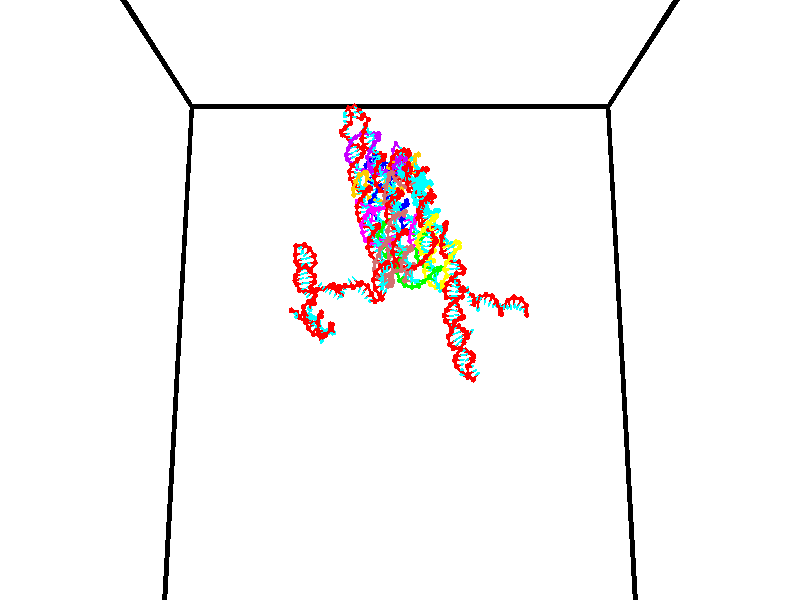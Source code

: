 // switches for output
#declare DRAW_BASES = 1; // possible values are 0, 1; only relevant for DNA ribbons
#declare DRAW_BASES_TYPE = 3; // possible values are 1, 2, 3; only relevant for DNA ribbons
#declare DRAW_FOG = 0; // set to 1 to enable fog

#include "colors.inc"

#include "transforms.inc"
background { rgb <1, 1, 1>}

#default {
   normal{
       ripples 0.25
       frequency 0.20
       turbulence 0.2
       lambda 5
   }
	finish {
		phong 0.1
		phong_size 40.
	}
}

// original window dimensions: 1024x640


// camera settings

camera {
	sky <0, 0.179814, -0.983701>
	up <0, 0.179814, -0.983701>
	right 1.6 * <1, 0, 0>
	location <35, 94.9851, 44.8844>
	look_at <35, 29.7336, 32.9568>
	direction <0, -65.2515, -11.9276>
	angle 67.0682
}


# declare cpy_camera_pos = <35, 94.9851, 44.8844>;
# if (DRAW_FOG = 1)
fog {
	fog_type 2
	up vnormalize(cpy_camera_pos)
	color rgbt<1,1,1,0.3>
	distance 1e-5
	fog_alt 3e-3
	fog_offset 56
}
# end


// LIGHTS

# declare lum = 6;
global_settings {
	ambient_light rgb lum * <0.05, 0.05, 0.05>
	max_trace_level 15
}# declare cpy_direct_light_amount = 0.25;
light_source
{	1000 * <-1, -1.16352, -0.803886>,
	rgb lum * cpy_direct_light_amount
	parallel
}

light_source
{	1000 * <1, 1.16352, 0.803886>,
	rgb lum * cpy_direct_light_amount
	parallel
}

// strand 0

// nucleotide -1

// particle -1
sphere {
	<24.037647, 34.982395, 34.808624> 0.250000
	pigment { color rgbt <1,0,0,0> }
	no_shadow
}
cylinder {
	<24.327236, 35.190720, 34.989563>,  <24.500990, 35.315716, 35.098125>, 0.100000
	pigment { color rgbt <1,0,0,0> }
	no_shadow
}
cylinder {
	<24.327236, 35.190720, 34.989563>,  <24.037647, 34.982395, 34.808624>, 0.100000
	pigment { color rgbt <1,0,0,0> }
	no_shadow
}

// particle -1
sphere {
	<24.327236, 35.190720, 34.989563> 0.100000
	pigment { color rgbt <1,0,0,0> }
	no_shadow
}
sphere {
	0, 1
	scale<0.080000,0.200000,0.300000>
	matrix <0.056365, -0.698204, 0.713676,
		0.687523, -0.491185, -0.534836,
		0.723972, 0.520815, 0.452346,
		24.544428, 35.346966, 35.125267>
	pigment { color rgbt <0,1,1,0> }
	no_shadow
}
cylinder {
	<24.516960, 34.447647, 34.913044>,  <24.037647, 34.982395, 34.808624>, 0.130000
	pigment { color rgbt <1,0,0,0> }
	no_shadow
}

// nucleotide -1

// particle -1
sphere {
	<24.516960, 34.447647, 34.913044> 0.250000
	pigment { color rgbt <1,0,0,0> }
	no_shadow
}
cylinder {
	<24.542953, 34.752583, 35.170605>,  <24.558550, 34.935543, 35.325142>, 0.100000
	pigment { color rgbt <1,0,0,0> }
	no_shadow
}
cylinder {
	<24.542953, 34.752583, 35.170605>,  <24.516960, 34.447647, 34.913044>, 0.100000
	pigment { color rgbt <1,0,0,0> }
	no_shadow
}

// particle -1
sphere {
	<24.542953, 34.752583, 35.170605> 0.100000
	pigment { color rgbt <1,0,0,0> }
	no_shadow
}
sphere {
	0, 1
	scale<0.080000,0.200000,0.300000>
	matrix <0.010679, -0.645764, 0.763462,
		0.997829, -0.042735, -0.050104,
		0.064982, 0.762340, 0.643906,
		24.562449, 34.981285, 35.363777>
	pigment { color rgbt <0,1,1,0> }
	no_shadow
}
cylinder {
	<24.671446, 33.742943, 35.156189>,  <24.516960, 34.447647, 34.913044>, 0.130000
	pigment { color rgbt <1,0,0,0> }
	no_shadow
}

// nucleotide -1

// particle -1
sphere {
	<24.671446, 33.742943, 35.156189> 0.250000
	pigment { color rgbt <1,0,0,0> }
	no_shadow
}
cylinder {
	<24.943655, 33.587044, 34.908001>,  <25.106979, 33.493504, 34.759087>, 0.100000
	pigment { color rgbt <1,0,0,0> }
	no_shadow
}
cylinder {
	<24.943655, 33.587044, 34.908001>,  <24.671446, 33.742943, 35.156189>, 0.100000
	pigment { color rgbt <1,0,0,0> }
	no_shadow
}

// particle -1
sphere {
	<24.943655, 33.587044, 34.908001> 0.100000
	pigment { color rgbt <1,0,0,0> }
	no_shadow
}
sphere {
	0, 1
	scale<0.080000,0.200000,0.300000>
	matrix <0.723383, 0.492173, 0.484235,
		0.116652, -0.778372, 0.616871,
		0.680522, -0.389747, -0.620474,
		25.147812, 33.470119, 34.721859>
	pigment { color rgbt <0,1,1,0> }
	no_shadow
}
cylinder {
	<25.247948, 33.365585, 35.561283>,  <24.671446, 33.742943, 35.156189>, 0.130000
	pigment { color rgbt <1,0,0,0> }
	no_shadow
}

// nucleotide -1

// particle -1
sphere {
	<25.247948, 33.365585, 35.561283> 0.250000
	pigment { color rgbt <1,0,0,0> }
	no_shadow
}
cylinder {
	<25.422525, 33.467491, 35.216118>,  <25.527271, 33.528633, 35.009018>, 0.100000
	pigment { color rgbt <1,0,0,0> }
	no_shadow
}
cylinder {
	<25.422525, 33.467491, 35.216118>,  <25.247948, 33.365585, 35.561283>, 0.100000
	pigment { color rgbt <1,0,0,0> }
	no_shadow
}

// particle -1
sphere {
	<25.422525, 33.467491, 35.216118> 0.100000
	pigment { color rgbt <1,0,0,0> }
	no_shadow
}
sphere {
	0, 1
	scale<0.080000,0.200000,0.300000>
	matrix <0.574980, 0.658706, 0.485288,
		0.692038, -0.707956, 0.141003,
		0.436442, 0.254764, -0.862910,
		25.553459, 33.543919, 34.957245>
	pigment { color rgbt <0,1,1,0> }
	no_shadow
}
cylinder {
	<25.968607, 33.427094, 35.680008>,  <25.247948, 33.365585, 35.561283>, 0.130000
	pigment { color rgbt <1,0,0,0> }
	no_shadow
}

// nucleotide -1

// particle -1
sphere {
	<25.968607, 33.427094, 35.680008> 0.250000
	pigment { color rgbt <1,0,0,0> }
	no_shadow
}
cylinder {
	<25.897882, 33.648754, 35.354641>,  <25.855448, 33.781750, 35.159420>, 0.100000
	pigment { color rgbt <1,0,0,0> }
	no_shadow
}
cylinder {
	<25.897882, 33.648754, 35.354641>,  <25.968607, 33.427094, 35.680008>, 0.100000
	pigment { color rgbt <1,0,0,0> }
	no_shadow
}

// particle -1
sphere {
	<25.897882, 33.648754, 35.354641> 0.100000
	pigment { color rgbt <1,0,0,0> }
	no_shadow
}
sphere {
	0, 1
	scale<0.080000,0.200000,0.300000>
	matrix <0.530320, 0.749856, 0.395571,
		0.829155, -0.361432, -0.426461,
		-0.176813, 0.554150, -0.813421,
		25.844839, 33.814999, 35.110615>
	pigment { color rgbt <0,1,1,0> }
	no_shadow
}
cylinder {
	<26.532570, 33.575401, 35.361942>,  <25.968607, 33.427094, 35.680008>, 0.130000
	pigment { color rgbt <1,0,0,0> }
	no_shadow
}

// nucleotide -1

// particle -1
sphere {
	<26.532570, 33.575401, 35.361942> 0.250000
	pigment { color rgbt <1,0,0,0> }
	no_shadow
}
cylinder {
	<26.286350, 33.879093, 35.277405>,  <26.138618, 34.061310, 35.226681>, 0.100000
	pigment { color rgbt <1,0,0,0> }
	no_shadow
}
cylinder {
	<26.286350, 33.879093, 35.277405>,  <26.532570, 33.575401, 35.361942>, 0.100000
	pigment { color rgbt <1,0,0,0> }
	no_shadow
}

// particle -1
sphere {
	<26.286350, 33.879093, 35.277405> 0.100000
	pigment { color rgbt <1,0,0,0> }
	no_shadow
}
sphere {
	0, 1
	scale<0.080000,0.200000,0.300000>
	matrix <0.640669, 0.638242, 0.426838,
		0.458957, 0.127339, -0.879286,
		-0.615550, 0.759231, -0.211343,
		26.101685, 34.106861, 35.214001>
	pigment { color rgbt <0,1,1,0> }
	no_shadow
}
cylinder {
	<26.979311, 33.982292, 35.159866>,  <26.532570, 33.575401, 35.361942>, 0.130000
	pigment { color rgbt <1,0,0,0> }
	no_shadow
}

// nucleotide -1

// particle -1
sphere {
	<26.979311, 33.982292, 35.159866> 0.250000
	pigment { color rgbt <1,0,0,0> }
	no_shadow
}
cylinder {
	<26.683954, 34.216389, 35.293888>,  <26.506741, 34.356846, 35.374302>, 0.100000
	pigment { color rgbt <1,0,0,0> }
	no_shadow
}
cylinder {
	<26.683954, 34.216389, 35.293888>,  <26.979311, 33.982292, 35.159866>, 0.100000
	pigment { color rgbt <1,0,0,0> }
	no_shadow
}

// particle -1
sphere {
	<26.683954, 34.216389, 35.293888> 0.100000
	pigment { color rgbt <1,0,0,0> }
	no_shadow
}
sphere {
	0, 1
	scale<0.080000,0.200000,0.300000>
	matrix <0.667108, 0.561185, 0.489937,
		0.098704, 0.585285, -0.804797,
		-0.738393, 0.585245, 0.335057,
		26.462437, 34.391964, 35.394405>
	pigment { color rgbt <0,1,1,0> }
	no_shadow
}
cylinder {
	<27.058889, 34.801483, 34.934868>,  <26.979311, 33.982292, 35.159866>, 0.130000
	pigment { color rgbt <1,0,0,0> }
	no_shadow
}

// nucleotide -1

// particle -1
sphere {
	<27.058889, 34.801483, 34.934868> 0.250000
	pigment { color rgbt <1,0,0,0> }
	no_shadow
}
cylinder {
	<26.875818, 34.720242, 35.281113>,  <26.765976, 34.671497, 35.488857>, 0.100000
	pigment { color rgbt <1,0,0,0> }
	no_shadow
}
cylinder {
	<26.875818, 34.720242, 35.281113>,  <27.058889, 34.801483, 34.934868>, 0.100000
	pigment { color rgbt <1,0,0,0> }
	no_shadow
}

// particle -1
sphere {
	<26.875818, 34.720242, 35.281113> 0.100000
	pigment { color rgbt <1,0,0,0> }
	no_shadow
}
sphere {
	0, 1
	scale<0.080000,0.200000,0.300000>
	matrix <0.649022, 0.589097, 0.481388,
		-0.607701, 0.782120, -0.137796,
		-0.457678, -0.203108, 0.865608,
		26.738514, 34.659309, 35.540794>
	pigment { color rgbt <0,1,1,0> }
	no_shadow
}
cylinder {
	<26.933800, 35.392735, 35.351265>,  <27.058889, 34.801483, 34.934868>, 0.130000
	pigment { color rgbt <1,0,0,0> }
	no_shadow
}

// nucleotide -1

// particle -1
sphere {
	<26.933800, 35.392735, 35.351265> 0.250000
	pigment { color rgbt <1,0,0,0> }
	no_shadow
}
cylinder {
	<26.905308, 35.119995, 35.642471>,  <26.888212, 34.956352, 35.817196>, 0.100000
	pigment { color rgbt <1,0,0,0> }
	no_shadow
}
cylinder {
	<26.905308, 35.119995, 35.642471>,  <26.933800, 35.392735, 35.351265>, 0.100000
	pigment { color rgbt <1,0,0,0> }
	no_shadow
}

// particle -1
sphere {
	<26.905308, 35.119995, 35.642471> 0.100000
	pigment { color rgbt <1,0,0,0> }
	no_shadow
}
sphere {
	0, 1
	scale<0.080000,0.200000,0.300000>
	matrix <0.603715, 0.551527, 0.575626,
		-0.794011, 0.480515, 0.372358,
		-0.071231, -0.681852, 0.728014,
		26.883938, 34.915440, 35.860874>
	pigment { color rgbt <0,1,1,0> }
	no_shadow
}
cylinder {
	<26.836760, 35.788513, 35.975800>,  <26.933800, 35.392735, 35.351265>, 0.130000
	pigment { color rgbt <1,0,0,0> }
	no_shadow
}

// nucleotide -1

// particle -1
sphere {
	<26.836760, 35.788513, 35.975800> 0.250000
	pigment { color rgbt <1,0,0,0> }
	no_shadow
}
cylinder {
	<26.958467, 35.432381, 36.111282>,  <27.031492, 35.218700, 36.192574>, 0.100000
	pigment { color rgbt <1,0,0,0> }
	no_shadow
}
cylinder {
	<26.958467, 35.432381, 36.111282>,  <26.836760, 35.788513, 35.975800>, 0.100000
	pigment { color rgbt <1,0,0,0> }
	no_shadow
}

// particle -1
sphere {
	<26.958467, 35.432381, 36.111282> 0.100000
	pigment { color rgbt <1,0,0,0> }
	no_shadow
}
sphere {
	0, 1
	scale<0.080000,0.200000,0.300000>
	matrix <0.730155, 0.446343, 0.517351,
		-0.611796, 0.089896, 0.785891,
		0.304269, -0.890335, 0.338709,
		27.049747, 35.165279, 36.212894>
	pigment { color rgbt <0,1,1,0> }
	no_shadow
}
cylinder {
	<26.947393, 35.889290, 36.706203>,  <26.836760, 35.788513, 35.975800>, 0.130000
	pigment { color rgbt <1,0,0,0> }
	no_shadow
}

// nucleotide -1

// particle -1
sphere {
	<26.947393, 35.889290, 36.706203> 0.250000
	pigment { color rgbt <1,0,0,0> }
	no_shadow
}
cylinder {
	<27.142324, 35.549278, 36.626244>,  <27.259283, 35.345272, 36.578266>, 0.100000
	pigment { color rgbt <1,0,0,0> }
	no_shadow
}
cylinder {
	<27.142324, 35.549278, 36.626244>,  <26.947393, 35.889290, 36.706203>, 0.100000
	pigment { color rgbt <1,0,0,0> }
	no_shadow
}

// particle -1
sphere {
	<27.142324, 35.549278, 36.626244> 0.100000
	pigment { color rgbt <1,0,0,0> }
	no_shadow
}
sphere {
	0, 1
	scale<0.080000,0.200000,0.300000>
	matrix <0.782528, 0.323528, 0.531959,
		-0.387506, -0.415668, 0.822836,
		0.487329, -0.850029, -0.199903,
		27.288523, 35.294270, 36.566273>
	pigment { color rgbt <0,1,1,0> }
	no_shadow
}
cylinder {
	<27.220495, 35.558224, 37.298515>,  <26.947393, 35.889290, 36.706203>, 0.130000
	pigment { color rgbt <1,0,0,0> }
	no_shadow
}

// nucleotide -1

// particle -1
sphere {
	<27.220495, 35.558224, 37.298515> 0.250000
	pigment { color rgbt <1,0,0,0> }
	no_shadow
}
cylinder {
	<27.446226, 35.470497, 36.980160>,  <27.581665, 35.417862, 36.789146>, 0.100000
	pigment { color rgbt <1,0,0,0> }
	no_shadow
}
cylinder {
	<27.446226, 35.470497, 36.980160>,  <27.220495, 35.558224, 37.298515>, 0.100000
	pigment { color rgbt <1,0,0,0> }
	no_shadow
}

// particle -1
sphere {
	<27.446226, 35.470497, 36.980160> 0.100000
	pigment { color rgbt <1,0,0,0> }
	no_shadow
}
sphere {
	0, 1
	scale<0.080000,0.200000,0.300000>
	matrix <0.817095, 0.286013, 0.500552,
		0.117853, -0.932789, 0.340610,
		0.564329, -0.219319, -0.795885,
		27.615524, 35.404701, 36.741394>
	pigment { color rgbt <0,1,1,0> }
	no_shadow
}
cylinder {
	<27.708132, 36.079536, 37.025471>,  <27.220495, 35.558224, 37.298515>, 0.130000
	pigment { color rgbt <1,0,0,0> }
	no_shadow
}

// nucleotide -1

// particle -1
sphere {
	<27.708132, 36.079536, 37.025471> 0.250000
	pigment { color rgbt <1,0,0,0> }
	no_shadow
}
cylinder {
	<27.511600, 36.216797, 37.345680>,  <27.393681, 36.299152, 37.537807>, 0.100000
	pigment { color rgbt <1,0,0,0> }
	no_shadow
}
cylinder {
	<27.511600, 36.216797, 37.345680>,  <27.708132, 36.079536, 37.025471>, 0.100000
	pigment { color rgbt <1,0,0,0> }
	no_shadow
}

// particle -1
sphere {
	<27.511600, 36.216797, 37.345680> 0.100000
	pigment { color rgbt <1,0,0,0> }
	no_shadow
}
sphere {
	0, 1
	scale<0.080000,0.200000,0.300000>
	matrix <-0.240428, 0.829968, -0.503337,
		-0.837132, -0.439773, -0.325284,
		-0.491330, 0.343152, 0.800526,
		27.364201, 36.319744, 37.585838>
	pigment { color rgbt <0,1,1,0> }
	no_shadow
}
cylinder {
	<28.265636, 36.136299, 36.551178>,  <27.708132, 36.079536, 37.025471>, 0.130000
	pigment { color rgbt <1,0,0,0> }
	no_shadow
}

// nucleotide -1

// particle -1
sphere {
	<28.265636, 36.136299, 36.551178> 0.250000
	pigment { color rgbt <1,0,0,0> }
	no_shadow
}
cylinder {
	<28.410061, 35.786259, 36.680073>,  <28.496716, 35.576237, 36.757412>, 0.100000
	pigment { color rgbt <1,0,0,0> }
	no_shadow
}
cylinder {
	<28.410061, 35.786259, 36.680073>,  <28.265636, 36.136299, 36.551178>, 0.100000
	pigment { color rgbt <1,0,0,0> }
	no_shadow
}

// particle -1
sphere {
	<28.410061, 35.786259, 36.680073> 0.100000
	pigment { color rgbt <1,0,0,0> }
	no_shadow
}
sphere {
	0, 1
	scale<0.080000,0.200000,0.300000>
	matrix <-0.908396, -0.408171, -0.090628,
		0.210837, -0.259999, -0.942310,
		0.361060, -0.875098, 0.322239,
		28.518379, 35.523727, 36.776745>
	pigment { color rgbt <0,1,1,0> }
	no_shadow
}
cylinder {
	<28.062721, 35.502323, 36.076637>,  <28.265636, 36.136299, 36.551178>, 0.130000
	pigment { color rgbt <1,0,0,0> }
	no_shadow
}

// nucleotide -1

// particle -1
sphere {
	<28.062721, 35.502323, 36.076637> 0.250000
	pigment { color rgbt <1,0,0,0> }
	no_shadow
}
cylinder {
	<28.156321, 35.319824, 36.420052>,  <28.212481, 35.210323, 36.626099>, 0.100000
	pigment { color rgbt <1,0,0,0> }
	no_shadow
}
cylinder {
	<28.156321, 35.319824, 36.420052>,  <28.062721, 35.502323, 36.076637>, 0.100000
	pigment { color rgbt <1,0,0,0> }
	no_shadow
}

// particle -1
sphere {
	<28.156321, 35.319824, 36.420052> 0.100000
	pigment { color rgbt <1,0,0,0> }
	no_shadow
}
sphere {
	0, 1
	scale<0.080000,0.200000,0.300000>
	matrix <-0.764518, -0.631881, -0.127426,
		0.600630, -0.626549, -0.496669,
		0.233997, -0.456249, 0.858535,
		28.226521, 35.182949, 36.677612>
	pigment { color rgbt <0,1,1,0> }
	no_shadow
}
cylinder {
	<28.189791, 34.762608, 35.989056>,  <28.062721, 35.502323, 36.076637>, 0.130000
	pigment { color rgbt <1,0,0,0> }
	no_shadow
}

// nucleotide -1

// particle -1
sphere {
	<28.189791, 34.762608, 35.989056> 0.250000
	pigment { color rgbt <1,0,0,0> }
	no_shadow
}
cylinder {
	<28.057192, 34.870071, 36.350815>,  <27.977633, 34.934551, 36.567871>, 0.100000
	pigment { color rgbt <1,0,0,0> }
	no_shadow
}
cylinder {
	<28.057192, 34.870071, 36.350815>,  <28.189791, 34.762608, 35.989056>, 0.100000
	pigment { color rgbt <1,0,0,0> }
	no_shadow
}

// particle -1
sphere {
	<28.057192, 34.870071, 36.350815> 0.100000
	pigment { color rgbt <1,0,0,0> }
	no_shadow
}
sphere {
	0, 1
	scale<0.080000,0.200000,0.300000>
	matrix <-0.848305, -0.504407, -0.161099,
		0.412903, -0.820607, 0.395113,
		-0.331497, 0.268658, 0.904396,
		27.957743, 34.950668, 36.622135>
	pigment { color rgbt <0,1,1,0> }
	no_shadow
}
cylinder {
	<27.930733, 34.229340, 36.231625>,  <28.189791, 34.762608, 35.989056>, 0.130000
	pigment { color rgbt <1,0,0,0> }
	no_shadow
}

// nucleotide -1

// particle -1
sphere {
	<27.930733, 34.229340, 36.231625> 0.250000
	pigment { color rgbt <1,0,0,0> }
	no_shadow
}
cylinder {
	<27.734324, 34.549343, 36.369545>,  <27.616478, 34.741344, 36.452297>, 0.100000
	pigment { color rgbt <1,0,0,0> }
	no_shadow
}
cylinder {
	<27.734324, 34.549343, 36.369545>,  <27.930733, 34.229340, 36.231625>, 0.100000
	pigment { color rgbt <1,0,0,0> }
	no_shadow
}

// particle -1
sphere {
	<27.734324, 34.549343, 36.369545> 0.100000
	pigment { color rgbt <1,0,0,0> }
	no_shadow
}
sphere {
	0, 1
	scale<0.080000,0.200000,0.300000>
	matrix <-0.855100, -0.367002, -0.366216,
		-0.166435, -0.474656, 0.864292,
		-0.491023, 0.800007, 0.344797,
		27.587017, 34.789345, 36.472984>
	pigment { color rgbt <0,1,1,0> }
	no_shadow
}
cylinder {
	<27.369946, 33.946663, 36.541214>,  <27.930733, 34.229340, 36.231625>, 0.130000
	pigment { color rgbt <1,0,0,0> }
	no_shadow
}

// nucleotide -1

// particle -1
sphere {
	<27.369946, 33.946663, 36.541214> 0.250000
	pigment { color rgbt <1,0,0,0> }
	no_shadow
}
cylinder {
	<27.275059, 34.326740, 36.460354>,  <27.218126, 34.554787, 36.411839>, 0.100000
	pigment { color rgbt <1,0,0,0> }
	no_shadow
}
cylinder {
	<27.275059, 34.326740, 36.460354>,  <27.369946, 33.946663, 36.541214>, 0.100000
	pigment { color rgbt <1,0,0,0> }
	no_shadow
}

// particle -1
sphere {
	<27.275059, 34.326740, 36.460354> 0.100000
	pigment { color rgbt <1,0,0,0> }
	no_shadow
}
sphere {
	0, 1
	scale<0.080000,0.200000,0.300000>
	matrix <-0.879736, -0.298383, -0.370179,
		-0.412060, 0.090032, 0.906698,
		-0.237215, 0.950190, -0.202156,
		27.203894, 34.611797, 36.399708>
	pigment { color rgbt <0,1,1,0> }
	no_shadow
}
cylinder {
	<26.793131, 33.903259, 36.782066>,  <27.369946, 33.946663, 36.541214>, 0.130000
	pigment { color rgbt <1,0,0,0> }
	no_shadow
}

// nucleotide -1

// particle -1
sphere {
	<26.793131, 33.903259, 36.782066> 0.250000
	pigment { color rgbt <1,0,0,0> }
	no_shadow
}
cylinder {
	<26.807537, 34.212227, 36.528431>,  <26.816181, 34.397610, 36.376251>, 0.100000
	pigment { color rgbt <1,0,0,0> }
	no_shadow
}
cylinder {
	<26.807537, 34.212227, 36.528431>,  <26.793131, 33.903259, 36.782066>, 0.100000
	pigment { color rgbt <1,0,0,0> }
	no_shadow
}

// particle -1
sphere {
	<26.807537, 34.212227, 36.528431> 0.100000
	pigment { color rgbt <1,0,0,0> }
	no_shadow
}
sphere {
	0, 1
	scale<0.080000,0.200000,0.300000>
	matrix <-0.889843, -0.263998, -0.372135,
		-0.454843, 0.577640, 0.677827,
		0.036015, 0.772423, -0.634087,
		26.818342, 34.443954, 36.338203>
	pigment { color rgbt <0,1,1,0> }
	no_shadow
}
cylinder {
	<26.196089, 34.348618, 36.725422>,  <26.793131, 33.903259, 36.782066>, 0.130000
	pigment { color rgbt <1,0,0,0> }
	no_shadow
}

// nucleotide -1

// particle -1
sphere {
	<26.196089, 34.348618, 36.725422> 0.250000
	pigment { color rgbt <1,0,0,0> }
	no_shadow
}
cylinder {
	<26.377094, 34.401917, 36.372723>,  <26.485697, 34.433895, 36.161102>, 0.100000
	pigment { color rgbt <1,0,0,0> }
	no_shadow
}
cylinder {
	<26.377094, 34.401917, 36.372723>,  <26.196089, 34.348618, 36.725422>, 0.100000
	pigment { color rgbt <1,0,0,0> }
	no_shadow
}

// particle -1
sphere {
	<26.377094, 34.401917, 36.372723> 0.100000
	pigment { color rgbt <1,0,0,0> }
	no_shadow
}
sphere {
	0, 1
	scale<0.080000,0.200000,0.300000>
	matrix <-0.790262, -0.398210, -0.465740,
		-0.413179, 0.907565, -0.074895,
		0.452514, 0.133247, -0.881746,
		26.512848, 34.441891, 36.108200>
	pigment { color rgbt <0,1,1,0> }
	no_shadow
}
cylinder {
	<25.776217, 34.736919, 36.281521>,  <26.196089, 34.348618, 36.725422>, 0.130000
	pigment { color rgbt <1,0,0,0> }
	no_shadow
}

// nucleotide -1

// particle -1
sphere {
	<25.776217, 34.736919, 36.281521> 0.250000
	pigment { color rgbt <1,0,0,0> }
	no_shadow
}
cylinder {
	<26.016916, 34.505650, 36.061119>,  <26.161335, 34.366886, 35.928879>, 0.100000
	pigment { color rgbt <1,0,0,0> }
	no_shadow
}
cylinder {
	<26.016916, 34.505650, 36.061119>,  <25.776217, 34.736919, 36.281521>, 0.100000
	pigment { color rgbt <1,0,0,0> }
	no_shadow
}

// particle -1
sphere {
	<26.016916, 34.505650, 36.061119> 0.100000
	pigment { color rgbt <1,0,0,0> }
	no_shadow
}
sphere {
	0, 1
	scale<0.080000,0.200000,0.300000>
	matrix <-0.782303, -0.565697, -0.260748,
		-0.160944, 0.587959, -0.792718,
		0.601747, -0.578179, -0.551007,
		26.197441, 34.332195, 35.895817>
	pigment { color rgbt <0,1,1,0> }
	no_shadow
}
cylinder {
	<25.510540, 35.210892, 35.773960>,  <25.776217, 34.736919, 36.281521>, 0.130000
	pigment { color rgbt <1,0,0,0> }
	no_shadow
}

// nucleotide -1

// particle -1
sphere {
	<25.510540, 35.210892, 35.773960> 0.250000
	pigment { color rgbt <1,0,0,0> }
	no_shadow
}
cylinder {
	<25.794025, 34.956688, 35.651417>,  <25.964117, 34.804165, 35.577888>, 0.100000
	pigment { color rgbt <1,0,0,0> }
	no_shadow
}
cylinder {
	<25.794025, 34.956688, 35.651417>,  <25.510540, 35.210892, 35.773960>, 0.100000
	pigment { color rgbt <1,0,0,0> }
	no_shadow
}

// particle -1
sphere {
	<25.794025, 34.956688, 35.651417> 0.100000
	pigment { color rgbt <1,0,0,0> }
	no_shadow
}
sphere {
	0, 1
	scale<0.080000,0.200000,0.300000>
	matrix <-0.642657, -0.402383, -0.651982,
		0.291064, 0.658954, -0.693586,
		0.708713, -0.635506, -0.306362,
		26.006639, 34.766037, 35.559509>
	pigment { color rgbt <0,1,1,0> }
	no_shadow
}
cylinder {
	<25.308184, 35.077522, 35.009052>,  <25.510540, 35.210892, 35.773960>, 0.130000
	pigment { color rgbt <1,0,0,0> }
	no_shadow
}

// nucleotide -1

// particle -1
sphere {
	<25.308184, 35.077522, 35.009052> 0.250000
	pigment { color rgbt <1,0,0,0> }
	no_shadow
}
cylinder {
	<25.543404, 34.778831, 35.133369>,  <25.684536, 34.599617, 35.207962>, 0.100000
	pigment { color rgbt <1,0,0,0> }
	no_shadow
}
cylinder {
	<25.543404, 34.778831, 35.133369>,  <25.308184, 35.077522, 35.009052>, 0.100000
	pigment { color rgbt <1,0,0,0> }
	no_shadow
}

// particle -1
sphere {
	<25.543404, 34.778831, 35.133369> 0.100000
	pigment { color rgbt <1,0,0,0> }
	no_shadow
}
sphere {
	0, 1
	scale<0.080000,0.200000,0.300000>
	matrix <-0.629317, -0.663798, -0.404145,
		0.508092, 0.042067, -0.860275,
		0.588050, -0.746728, 0.310797,
		25.719818, 34.554813, 35.226608>
	pigment { color rgbt <0,1,1,0> }
	no_shadow
}
cylinder {
	<25.179703, 34.574337, 34.464458>,  <25.308184, 35.077522, 35.009052>, 0.130000
	pigment { color rgbt <1,0,0,0> }
	no_shadow
}

// nucleotide -1

// particle -1
sphere {
	<25.179703, 34.574337, 34.464458> 0.250000
	pigment { color rgbt <1,0,0,0> }
	no_shadow
}
cylinder {
	<25.334826, 34.394157, 34.786129>,  <25.427898, 34.286049, 34.979134>, 0.100000
	pigment { color rgbt <1,0,0,0> }
	no_shadow
}
cylinder {
	<25.334826, 34.394157, 34.786129>,  <25.179703, 34.574337, 34.464458>, 0.100000
	pigment { color rgbt <1,0,0,0> }
	no_shadow
}

// particle -1
sphere {
	<25.334826, 34.394157, 34.786129> 0.100000
	pigment { color rgbt <1,0,0,0> }
	no_shadow
}
sphere {
	0, 1
	scale<0.080000,0.200000,0.300000>
	matrix <-0.712913, -0.699603, -0.048074,
		0.584261, -0.554667, -0.592439,
		0.387807, -0.450445, 0.804180,
		25.451168, 34.259026, 35.027382>
	pigment { color rgbt <0,1,1,0> }
	no_shadow
}
cylinder {
	<25.696096, 34.496399, 33.967674>,  <25.179703, 34.574337, 34.464458>, 0.130000
	pigment { color rgbt <1,0,0,0> }
	no_shadow
}

// nucleotide -1

// particle -1
sphere {
	<25.696096, 34.496399, 33.967674> 0.250000
	pigment { color rgbt <1,0,0,0> }
	no_shadow
}
cylinder {
	<25.789043, 34.293457, 34.299603>,  <25.844812, 34.171692, 34.498760>, 0.100000
	pigment { color rgbt <1,0,0,0> }
	no_shadow
}
cylinder {
	<25.789043, 34.293457, 34.299603>,  <25.696096, 34.496399, 33.967674>, 0.100000
	pigment { color rgbt <1,0,0,0> }
	no_shadow
}

// particle -1
sphere {
	<25.789043, 34.293457, 34.299603> 0.100000
	pigment { color rgbt <1,0,0,0> }
	no_shadow
}
sphere {
	0, 1
	scale<0.080000,0.200000,0.300000>
	matrix <-0.524877, -0.783687, -0.332173,
		0.818846, -0.358365, -0.448403,
		0.232369, -0.507355, 0.829817,
		25.858753, 34.141251, 34.548546>
	pigment { color rgbt <0,1,1,0> }
	no_shadow
}
cylinder {
	<25.981558, 33.885963, 33.780018>,  <25.696096, 34.496399, 33.967674>, 0.130000
	pigment { color rgbt <1,0,0,0> }
	no_shadow
}

// nucleotide -1

// particle -1
sphere {
	<25.981558, 33.885963, 33.780018> 0.250000
	pigment { color rgbt <1,0,0,0> }
	no_shadow
}
cylinder {
	<25.836317, 33.791481, 34.140541>,  <25.749172, 33.734791, 34.356857>, 0.100000
	pigment { color rgbt <1,0,0,0> }
	no_shadow
}
cylinder {
	<25.836317, 33.791481, 34.140541>,  <25.981558, 33.885963, 33.780018>, 0.100000
	pigment { color rgbt <1,0,0,0> }
	no_shadow
}

// particle -1
sphere {
	<25.836317, 33.791481, 34.140541> 0.100000
	pigment { color rgbt <1,0,0,0> }
	no_shadow
}
sphere {
	0, 1
	scale<0.080000,0.200000,0.300000>
	matrix <-0.559630, -0.718128, -0.413649,
		0.744963, -0.654599, 0.128569,
		-0.363103, -0.236202, 0.901313,
		25.727386, 33.720619, 34.410934>
	pigment { color rgbt <0,1,1,0> }
	no_shadow
}
cylinder {
	<26.112455, 33.217281, 33.870995>,  <25.981558, 33.885963, 33.780018>, 0.130000
	pigment { color rgbt <1,0,0,0> }
	no_shadow
}

// nucleotide -1

// particle -1
sphere {
	<26.112455, 33.217281, 33.870995> 0.250000
	pigment { color rgbt <1,0,0,0> }
	no_shadow
}
cylinder {
	<25.812620, 33.299751, 34.122585>,  <25.632719, 33.349232, 34.273540>, 0.100000
	pigment { color rgbt <1,0,0,0> }
	no_shadow
}
cylinder {
	<25.812620, 33.299751, 34.122585>,  <26.112455, 33.217281, 33.870995>, 0.100000
	pigment { color rgbt <1,0,0,0> }
	no_shadow
}

// particle -1
sphere {
	<25.812620, 33.299751, 34.122585> 0.100000
	pigment { color rgbt <1,0,0,0> }
	no_shadow
}
sphere {
	0, 1
	scale<0.080000,0.200000,0.300000>
	matrix <-0.569193, -0.685799, -0.453540,
		0.337843, -0.697977, 0.631419,
		-0.749587, 0.206174, 0.628977,
		25.587744, 33.361603, 34.311279>
	pigment { color rgbt <0,1,1,0> }
	no_shadow
}
cylinder {
	<26.154415, 32.954662, 33.113708>,  <26.112455, 33.217281, 33.870995>, 0.130000
	pigment { color rgbt <1,0,0,0> }
	no_shadow
}

// nucleotide -1

// particle -1
sphere {
	<26.154415, 32.954662, 33.113708> 0.250000
	pigment { color rgbt <1,0,0,0> }
	no_shadow
}
cylinder {
	<25.895926, 32.664497, 33.208515>,  <25.740831, 32.490398, 33.265400>, 0.100000
	pigment { color rgbt <1,0,0,0> }
	no_shadow
}
cylinder {
	<25.895926, 32.664497, 33.208515>,  <26.154415, 32.954662, 33.113708>, 0.100000
	pigment { color rgbt <1,0,0,0> }
	no_shadow
}

// particle -1
sphere {
	<25.895926, 32.664497, 33.208515> 0.100000
	pigment { color rgbt <1,0,0,0> }
	no_shadow
}
sphere {
	0, 1
	scale<0.080000,0.200000,0.300000>
	matrix <0.312906, 0.031403, 0.949265,
		-0.696047, 0.687602, 0.206691,
		-0.646226, -0.725408, 0.237013,
		25.702057, 32.446877, 33.279617>
	pigment { color rgbt <0,1,1,0> }
	no_shadow
}
cylinder {
	<25.970375, 33.717010, 32.909187>,  <26.154415, 32.954662, 33.113708>, 0.130000
	pigment { color rgbt <1,0,0,0> }
	no_shadow
}

// nucleotide -1

// particle -1
sphere {
	<25.970375, 33.717010, 32.909187> 0.250000
	pigment { color rgbt <1,0,0,0> }
	no_shadow
}
cylinder {
	<25.738638, 33.915169, 33.168091>,  <25.599596, 34.034065, 33.323433>, 0.100000
	pigment { color rgbt <1,0,0,0> }
	no_shadow
}
cylinder {
	<25.738638, 33.915169, 33.168091>,  <25.970375, 33.717010, 32.909187>, 0.100000
	pigment { color rgbt <1,0,0,0> }
	no_shadow
}

// particle -1
sphere {
	<25.738638, 33.915169, 33.168091> 0.100000
	pigment { color rgbt <1,0,0,0> }
	no_shadow
}
sphere {
	0, 1
	scale<0.080000,0.200000,0.300000>
	matrix <-0.746639, -0.004024, -0.665217,
		-0.326940, -0.868659, 0.372212,
		-0.579345, 0.495394, 0.647259,
		25.564835, 34.063786, 33.362270>
	pigment { color rgbt <0,1,1,0> }
	no_shadow
}
cylinder {
	<25.158781, 33.428703, 32.909443>,  <25.970375, 33.717010, 32.909187>, 0.130000
	pigment { color rgbt <1,0,0,0> }
	no_shadow
}

// nucleotide -1

// particle -1
sphere {
	<25.158781, 33.428703, 32.909443> 0.250000
	pigment { color rgbt <1,0,0,0> }
	no_shadow
}
cylinder {
	<25.221937, 33.798214, 33.048988>,  <25.259830, 34.019920, 33.132717>, 0.100000
	pigment { color rgbt <1,0,0,0> }
	no_shadow
}
cylinder {
	<25.221937, 33.798214, 33.048988>,  <25.158781, 33.428703, 32.909443>, 0.100000
	pigment { color rgbt <1,0,0,0> }
	no_shadow
}

// particle -1
sphere {
	<25.221937, 33.798214, 33.048988> 0.100000
	pigment { color rgbt <1,0,0,0> }
	no_shadow
}
sphere {
	0, 1
	scale<0.080000,0.200000,0.300000>
	matrix <-0.493916, 0.379808, -0.782172,
		-0.855054, -0.048814, 0.516236,
		0.157890, 0.923776, 0.348867,
		25.269304, 34.075348, 33.153648>
	pigment { color rgbt <0,1,1,0> }
	no_shadow
}
cylinder {
	<24.593483, 33.809837, 32.834698>,  <25.158781, 33.428703, 32.909443>, 0.130000
	pigment { color rgbt <1,0,0,0> }
	no_shadow
}

// nucleotide -1

// particle -1
sphere {
	<24.593483, 33.809837, 32.834698> 0.250000
	pigment { color rgbt <1,0,0,0> }
	no_shadow
}
cylinder {
	<24.888222, 34.080147, 32.826817>,  <25.065065, 34.242332, 32.822086>, 0.100000
	pigment { color rgbt <1,0,0,0> }
	no_shadow
}
cylinder {
	<24.888222, 34.080147, 32.826817>,  <24.593483, 33.809837, 32.834698>, 0.100000
	pigment { color rgbt <1,0,0,0> }
	no_shadow
}

// particle -1
sphere {
	<24.888222, 34.080147, 32.826817> 0.100000
	pigment { color rgbt <1,0,0,0> }
	no_shadow
}
sphere {
	0, 1
	scale<0.080000,0.200000,0.300000>
	matrix <-0.230852, 0.224109, -0.946828,
		-0.635427, 0.702214, 0.321137,
		0.736845, 0.675775, -0.019702,
		25.109276, 34.282879, 32.820908>
	pigment { color rgbt <0,1,1,0> }
	no_shadow
}
cylinder {
	<24.417595, 34.312210, 32.431980>,  <24.593483, 33.809837, 32.834698>, 0.130000
	pigment { color rgbt <1,0,0,0> }
	no_shadow
}

// nucleotide -1

// particle -1
sphere {
	<24.417595, 34.312210, 32.431980> 0.250000
	pigment { color rgbt <1,0,0,0> }
	no_shadow
}
cylinder {
	<24.807110, 34.399189, 32.405277>,  <25.040819, 34.451378, 32.389256>, 0.100000
	pigment { color rgbt <1,0,0,0> }
	no_shadow
}
cylinder {
	<24.807110, 34.399189, 32.405277>,  <24.417595, 34.312210, 32.431980>, 0.100000
	pigment { color rgbt <1,0,0,0> }
	no_shadow
}

// particle -1
sphere {
	<24.807110, 34.399189, 32.405277> 0.100000
	pigment { color rgbt <1,0,0,0> }
	no_shadow
}
sphere {
	0, 1
	scale<0.080000,0.200000,0.300000>
	matrix <-0.150048, 0.393504, -0.906995,
		-0.170958, 0.893236, 0.415816,
		0.973786, 0.217451, -0.066755,
		25.099245, 34.464424, 32.385250>
	pigment { color rgbt <0,1,1,0> }
	no_shadow
}
cylinder {
	<24.327665, 34.967266, 32.248974>,  <24.417595, 34.312210, 32.431980>, 0.130000
	pigment { color rgbt <1,0,0,0> }
	no_shadow
}

// nucleotide -1

// particle -1
sphere {
	<24.327665, 34.967266, 32.248974> 0.250000
	pigment { color rgbt <1,0,0,0> }
	no_shadow
}
cylinder {
	<24.699198, 34.883934, 32.126423>,  <24.922117, 34.833935, 32.052891>, 0.100000
	pigment { color rgbt <1,0,0,0> }
	no_shadow
}
cylinder {
	<24.699198, 34.883934, 32.126423>,  <24.327665, 34.967266, 32.248974>, 0.100000
	pigment { color rgbt <1,0,0,0> }
	no_shadow
}

// particle -1
sphere {
	<24.699198, 34.883934, 32.126423> 0.100000
	pigment { color rgbt <1,0,0,0> }
	no_shadow
}
sphere {
	0, 1
	scale<0.080000,0.200000,0.300000>
	matrix <-0.199828, 0.414662, -0.887763,
		0.311990, 0.885807, 0.343522,
		0.928833, -0.208328, -0.306380,
		24.977848, 34.821434, 32.034508>
	pigment { color rgbt <0,1,1,0> }
	no_shadow
}
cylinder {
	<24.494980, 35.607456, 31.988411>,  <24.327665, 34.967266, 32.248974>, 0.130000
	pigment { color rgbt <1,0,0,0> }
	no_shadow
}

// nucleotide -1

// particle -1
sphere {
	<24.494980, 35.607456, 31.988411> 0.250000
	pigment { color rgbt <1,0,0,0> }
	no_shadow
}
cylinder {
	<24.781332, 35.359974, 31.858971>,  <24.953144, 35.211487, 31.781305>, 0.100000
	pigment { color rgbt <1,0,0,0> }
	no_shadow
}
cylinder {
	<24.781332, 35.359974, 31.858971>,  <24.494980, 35.607456, 31.988411>, 0.100000
	pigment { color rgbt <1,0,0,0> }
	no_shadow
}

// particle -1
sphere {
	<24.781332, 35.359974, 31.858971> 0.100000
	pigment { color rgbt <1,0,0,0> }
	no_shadow
}
sphere {
	0, 1
	scale<0.080000,0.200000,0.300000>
	matrix <-0.125770, 0.341621, -0.931384,
		0.686801, 0.707461, 0.166746,
		0.715882, -0.618704, -0.323603,
		24.996096, 35.174362, 31.761890>
	pigment { color rgbt <0,1,1,0> }
	no_shadow
}
cylinder {
	<24.880035, 35.986561, 31.531816>,  <24.494980, 35.607456, 31.988411>, 0.130000
	pigment { color rgbt <1,0,0,0> }
	no_shadow
}

// nucleotide -1

// particle -1
sphere {
	<24.880035, 35.986561, 31.531816> 0.250000
	pigment { color rgbt <1,0,0,0> }
	no_shadow
}
cylinder {
	<24.952894, 35.600815, 31.455065>,  <24.996611, 35.369366, 31.409014>, 0.100000
	pigment { color rgbt <1,0,0,0> }
	no_shadow
}
cylinder {
	<24.952894, 35.600815, 31.455065>,  <24.880035, 35.986561, 31.531816>, 0.100000
	pigment { color rgbt <1,0,0,0> }
	no_shadow
}

// particle -1
sphere {
	<24.952894, 35.600815, 31.455065> 0.100000
	pigment { color rgbt <1,0,0,0> }
	no_shadow
}
sphere {
	0, 1
	scale<0.080000,0.200000,0.300000>
	matrix <0.137121, 0.218151, -0.966234,
		0.973663, 0.149688, 0.171971,
		0.182149, -0.964367, -0.191880,
		25.007540, 35.311504, 31.397501>
	pigment { color rgbt <0,1,1,0> }
	no_shadow
}
cylinder {
	<25.575455, 36.133762, 31.264080>,  <24.880035, 35.986561, 31.531816>, 0.130000
	pigment { color rgbt <1,0,0,0> }
	no_shadow
}

// nucleotide -1

// particle -1
sphere {
	<25.575455, 36.133762, 31.264080> 0.250000
	pigment { color rgbt <1,0,0,0> }
	no_shadow
}
cylinder {
	<25.364212, 35.803223, 31.185852>,  <25.237467, 35.604900, 31.138914>, 0.100000
	pigment { color rgbt <1,0,0,0> }
	no_shadow
}
cylinder {
	<25.364212, 35.803223, 31.185852>,  <25.575455, 36.133762, 31.264080>, 0.100000
	pigment { color rgbt <1,0,0,0> }
	no_shadow
}

// particle -1
sphere {
	<25.364212, 35.803223, 31.185852> 0.100000
	pigment { color rgbt <1,0,0,0> }
	no_shadow
}
sphere {
	0, 1
	scale<0.080000,0.200000,0.300000>
	matrix <0.146678, 0.138079, -0.979500,
		0.836413, -0.545968, 0.048286,
		-0.528108, -0.826349, -0.195572,
		25.205780, 35.555317, 31.127180>
	pigment { color rgbt <0,1,1,0> }
	no_shadow
}
cylinder {
	<26.015331, 35.606960, 31.464653>,  <25.575455, 36.133762, 31.264080>, 0.130000
	pigment { color rgbt <1,0,0,0> }
	no_shadow
}

// nucleotide -1

// particle -1
sphere {
	<26.015331, 35.606960, 31.464653> 0.250000
	pigment { color rgbt <1,0,0,0> }
	no_shadow
}
cylinder {
	<25.867094, 35.284351, 31.280397>,  <25.778152, 35.090786, 31.169844>, 0.100000
	pigment { color rgbt <1,0,0,0> }
	no_shadow
}
cylinder {
	<25.867094, 35.284351, 31.280397>,  <26.015331, 35.606960, 31.464653>, 0.100000
	pigment { color rgbt <1,0,0,0> }
	no_shadow
}

// particle -1
sphere {
	<25.867094, 35.284351, 31.280397> 0.100000
	pigment { color rgbt <1,0,0,0> }
	no_shadow
}
sphere {
	0, 1
	scale<0.080000,0.200000,0.300000>
	matrix <0.074135, 0.468685, -0.880249,
		0.925833, -0.360362, -0.113899,
		-0.370591, -0.806519, -0.460640,
		25.755917, 35.042397, 31.142206>
	pigment { color rgbt <0,1,1,0> }
	no_shadow
}
cylinder {
	<26.412403, 35.471428, 30.821362>,  <26.015331, 35.606960, 31.464653>, 0.130000
	pigment { color rgbt <1,0,0,0> }
	no_shadow
}

// nucleotide -1

// particle -1
sphere {
	<26.412403, 35.471428, 30.821362> 0.250000
	pigment { color rgbt <1,0,0,0> }
	no_shadow
}
cylinder {
	<26.046179, 35.314114, 30.787710>,  <25.826445, 35.219723, 30.767519>, 0.100000
	pigment { color rgbt <1,0,0,0> }
	no_shadow
}
cylinder {
	<26.046179, 35.314114, 30.787710>,  <26.412403, 35.471428, 30.821362>, 0.100000
	pigment { color rgbt <1,0,0,0> }
	no_shadow
}

// particle -1
sphere {
	<26.046179, 35.314114, 30.787710> 0.100000
	pigment { color rgbt <1,0,0,0> }
	no_shadow
}
sphere {
	0, 1
	scale<0.080000,0.200000,0.300000>
	matrix <-0.128964, 0.485221, -0.864829,
		0.380946, -0.780952, -0.494968,
		-0.915559, -0.393286, -0.084128,
		25.771511, 35.196129, 30.762472>
	pigment { color rgbt <0,1,1,0> }
	no_shadow
}
cylinder {
	<26.298943, 35.274971, 30.142422>,  <26.412403, 35.471428, 30.821362>, 0.130000
	pigment { color rgbt <1,0,0,0> }
	no_shadow
}

// nucleotide -1

// particle -1
sphere {
	<26.298943, 35.274971, 30.142422> 0.250000
	pigment { color rgbt <1,0,0,0> }
	no_shadow
}
cylinder {
	<25.934237, 35.352852, 30.287073>,  <25.715412, 35.399582, 30.373863>, 0.100000
	pigment { color rgbt <1,0,0,0> }
	no_shadow
}
cylinder {
	<25.934237, 35.352852, 30.287073>,  <26.298943, 35.274971, 30.142422>, 0.100000
	pigment { color rgbt <1,0,0,0> }
	no_shadow
}

// particle -1
sphere {
	<25.934237, 35.352852, 30.287073> 0.100000
	pigment { color rgbt <1,0,0,0> }
	no_shadow
}
sphere {
	0, 1
	scale<0.080000,0.200000,0.300000>
	matrix <-0.197412, 0.564350, -0.801584,
		-0.360155, -0.802247, -0.476118,
		-0.911766, 0.194703, 0.361627,
		25.660707, 35.411263, 30.395561>
	pigment { color rgbt <0,1,1,0> }
	no_shadow
}
cylinder {
	<25.872217, 35.558460, 29.660397>,  <26.298943, 35.274971, 30.142422>, 0.130000
	pigment { color rgbt <1,0,0,0> }
	no_shadow
}

// nucleotide -1

// particle -1
sphere {
	<25.872217, 35.558460, 29.660397> 0.250000
	pigment { color rgbt <1,0,0,0> }
	no_shadow
}
cylinder {
	<25.611004, 35.617908, 29.957438>,  <25.454275, 35.653580, 30.135662>, 0.100000
	pigment { color rgbt <1,0,0,0> }
	no_shadow
}
cylinder {
	<25.611004, 35.617908, 29.957438>,  <25.872217, 35.558460, 29.660397>, 0.100000
	pigment { color rgbt <1,0,0,0> }
	no_shadow
}

// particle -1
sphere {
	<25.611004, 35.617908, 29.957438> 0.100000
	pigment { color rgbt <1,0,0,0> }
	no_shadow
}
sphere {
	0, 1
	scale<0.080000,0.200000,0.300000>
	matrix <-0.577354, 0.536870, -0.615168,
		-0.490109, -0.830471, -0.264786,
		-0.653035, 0.148624, 0.742601,
		25.415092, 35.662495, 30.180218>
	pigment { color rgbt <0,1,1,0> }
	no_shadow
}
cylinder {
	<25.308386, 35.717468, 29.311352>,  <25.872217, 35.558460, 29.660397>, 0.130000
	pigment { color rgbt <1,0,0,0> }
	no_shadow
}

// nucleotide -1

// particle -1
sphere {
	<25.308386, 35.717468, 29.311352> 0.250000
	pigment { color rgbt <1,0,0,0> }
	no_shadow
}
cylinder {
	<25.251726, 35.885735, 29.669788>,  <25.217730, 35.986694, 29.884850>, 0.100000
	pigment { color rgbt <1,0,0,0> }
	no_shadow
}
cylinder {
	<25.251726, 35.885735, 29.669788>,  <25.308386, 35.717468, 29.311352>, 0.100000
	pigment { color rgbt <1,0,0,0> }
	no_shadow
}

// particle -1
sphere {
	<25.251726, 35.885735, 29.669788> 0.100000
	pigment { color rgbt <1,0,0,0> }
	no_shadow
}
sphere {
	0, 1
	scale<0.080000,0.200000,0.300000>
	matrix <-0.396707, 0.805226, -0.440720,
		-0.906951, -0.417912, 0.052822,
		-0.141648, 0.420666, 0.896089,
		25.209232, 36.011936, 29.938616>
	pigment { color rgbt <0,1,1,0> }
	no_shadow
}
cylinder {
	<24.491777, 35.891392, 29.472990>,  <25.308386, 35.717468, 29.311352>, 0.130000
	pigment { color rgbt <1,0,0,0> }
	no_shadow
}

// nucleotide -1

// particle -1
sphere {
	<24.491777, 35.891392, 29.472990> 0.250000
	pigment { color rgbt <1,0,0,0> }
	no_shadow
}
cylinder {
	<24.776316, 36.133659, 29.615623>,  <24.947039, 36.279022, 29.701204>, 0.100000
	pigment { color rgbt <1,0,0,0> }
	no_shadow
}
cylinder {
	<24.776316, 36.133659, 29.615623>,  <24.491777, 35.891392, 29.472990>, 0.100000
	pigment { color rgbt <1,0,0,0> }
	no_shadow
}

// particle -1
sphere {
	<24.776316, 36.133659, 29.615623> 0.100000
	pigment { color rgbt <1,0,0,0> }
	no_shadow
}
sphere {
	0, 1
	scale<0.080000,0.200000,0.300000>
	matrix <-0.342105, 0.741559, -0.577109,
		-0.613966, 0.288534, 0.734707,
		0.711344, 0.605672, 0.356583,
		24.989719, 36.315361, 29.722599>
	pigment { color rgbt <0,1,1,0> }
	no_shadow
}
cylinder {
	<24.464493, 35.927124, 30.224218>,  <24.491777, 35.891392, 29.472990>, 0.130000
	pigment { color rgbt <1,0,0,0> }
	no_shadow
}

// nucleotide -1

// particle -1
sphere {
	<24.464493, 35.927124, 30.224218> 0.250000
	pigment { color rgbt <1,0,0,0> }
	no_shadow
}
cylinder {
	<24.745739, 35.668556, 30.105711>,  <24.914486, 35.513416, 30.034607>, 0.100000
	pigment { color rgbt <1,0,0,0> }
	no_shadow
}
cylinder {
	<24.745739, 35.668556, 30.105711>,  <24.464493, 35.927124, 30.224218>, 0.100000
	pigment { color rgbt <1,0,0,0> }
	no_shadow
}

// particle -1
sphere {
	<24.745739, 35.668556, 30.105711> 0.100000
	pigment { color rgbt <1,0,0,0> }
	no_shadow
}
sphere {
	0, 1
	scale<0.080000,0.200000,0.300000>
	matrix <-0.054132, -0.464098, 0.884128,
		-0.709012, -0.605606, -0.361306,
		0.703115, -0.646416, -0.296269,
		24.956675, 35.474632, 30.016830>
	pigment { color rgbt <0,1,1,0> }
	no_shadow
}
cylinder {
	<24.401697, 35.318439, 30.668650>,  <24.464493, 35.927124, 30.224218>, 0.130000
	pigment { color rgbt <1,0,0,0> }
	no_shadow
}

// nucleotide -1

// particle -1
sphere {
	<24.401697, 35.318439, 30.668650> 0.250000
	pigment { color rgbt <1,0,0,0> }
	no_shadow
}
cylinder {
	<24.774179, 35.268345, 30.531727>,  <24.997669, 35.238289, 30.449574>, 0.100000
	pigment { color rgbt <1,0,0,0> }
	no_shadow
}
cylinder {
	<24.774179, 35.268345, 30.531727>,  <24.401697, 35.318439, 30.668650>, 0.100000
	pigment { color rgbt <1,0,0,0> }
	no_shadow
}

// particle -1
sphere {
	<24.774179, 35.268345, 30.531727> 0.100000
	pigment { color rgbt <1,0,0,0> }
	no_shadow
}
sphere {
	0, 1
	scale<0.080000,0.200000,0.300000>
	matrix <0.253521, -0.452220, 0.855117,
		-0.261891, -0.883070, -0.389359,
		0.931204, -0.125237, -0.342309,
		25.053541, 35.230774, 30.429033>
	pigment { color rgbt <0,1,1,0> }
	no_shadow
}
cylinder {
	<24.512247, 34.681271, 30.786802>,  <24.401697, 35.318439, 30.668650>, 0.130000
	pigment { color rgbt <1,0,0,0> }
	no_shadow
}

// nucleotide -1

// particle -1
sphere {
	<24.512247, 34.681271, 30.786802> 0.250000
	pigment { color rgbt <1,0,0,0> }
	no_shadow
}
cylinder {
	<24.872816, 34.854393, 30.791229>,  <25.089157, 34.958267, 30.793884>, 0.100000
	pigment { color rgbt <1,0,0,0> }
	no_shadow
}
cylinder {
	<24.872816, 34.854393, 30.791229>,  <24.512247, 34.681271, 30.786802>, 0.100000
	pigment { color rgbt <1,0,0,0> }
	no_shadow
}

// particle -1
sphere {
	<24.872816, 34.854393, 30.791229> 0.100000
	pigment { color rgbt <1,0,0,0> }
	no_shadow
}
sphere {
	0, 1
	scale<0.080000,0.200000,0.300000>
	matrix <0.193035, -0.424660, 0.884534,
		0.387529, -0.795201, -0.466344,
		0.901421, 0.432803, 0.011067,
		25.143242, 34.984234, 30.794550>
	pigment { color rgbt <0,1,1,0> }
	no_shadow
}
cylinder {
	<25.106625, 34.283947, 30.863976>,  <24.512247, 34.681271, 30.786802>, 0.130000
	pigment { color rgbt <1,0,0,0> }
	no_shadow
}

// nucleotide -1

// particle -1
sphere {
	<25.106625, 34.283947, 30.863976> 0.250000
	pigment { color rgbt <1,0,0,0> }
	no_shadow
}
cylinder {
	<25.209961, 34.624718, 31.046175>,  <25.271963, 34.829182, 31.155495>, 0.100000
	pigment { color rgbt <1,0,0,0> }
	no_shadow
}
cylinder {
	<25.209961, 34.624718, 31.046175>,  <25.106625, 34.283947, 30.863976>, 0.100000
	pigment { color rgbt <1,0,0,0> }
	no_shadow
}

// particle -1
sphere {
	<25.209961, 34.624718, 31.046175> 0.100000
	pigment { color rgbt <1,0,0,0> }
	no_shadow
}
sphere {
	0, 1
	scale<0.080000,0.200000,0.300000>
	matrix <0.098994, -0.492368, 0.864739,
		0.960968, -0.178306, -0.211534,
		0.258341, 0.851928, 0.455499,
		25.287464, 34.880295, 31.182825>
	pigment { color rgbt <0,1,1,0> }
	no_shadow
}
cylinder {
	<25.779480, 34.252014, 31.281137>,  <25.106625, 34.283947, 30.863976>, 0.130000
	pigment { color rgbt <1,0,0,0> }
	no_shadow
}

// nucleotide -1

// particle -1
sphere {
	<25.779480, 34.252014, 31.281137> 0.250000
	pigment { color rgbt <1,0,0,0> }
	no_shadow
}
cylinder {
	<25.554619, 34.546352, 31.432142>,  <25.419703, 34.722954, 31.522745>, 0.100000
	pigment { color rgbt <1,0,0,0> }
	no_shadow
}
cylinder {
	<25.554619, 34.546352, 31.432142>,  <25.779480, 34.252014, 31.281137>, 0.100000
	pigment { color rgbt <1,0,0,0> }
	no_shadow
}

// particle -1
sphere {
	<25.554619, 34.546352, 31.432142> 0.100000
	pigment { color rgbt <1,0,0,0> }
	no_shadow
}
sphere {
	0, 1
	scale<0.080000,0.200000,0.300000>
	matrix <0.126385, -0.374667, 0.918505,
		0.817319, 0.564052, 0.117620,
		-0.562153, 0.735847, 0.377510,
		25.385973, 34.767105, 31.545395>
	pigment { color rgbt <0,1,1,0> }
	no_shadow
}
cylinder {
	<26.252598, 34.492981, 31.753727>,  <25.779480, 34.252014, 31.281137>, 0.130000
	pigment { color rgbt <1,0,0,0> }
	no_shadow
}

// nucleotide -1

// particle -1
sphere {
	<26.252598, 34.492981, 31.753727> 0.250000
	pigment { color rgbt <1,0,0,0> }
	no_shadow
}
cylinder {
	<25.885845, 34.617962, 31.853081>,  <25.665792, 34.692951, 31.912693>, 0.100000
	pigment { color rgbt <1,0,0,0> }
	no_shadow
}
cylinder {
	<25.885845, 34.617962, 31.853081>,  <26.252598, 34.492981, 31.753727>, 0.100000
	pigment { color rgbt <1,0,0,0> }
	no_shadow
}

// particle -1
sphere {
	<25.885845, 34.617962, 31.853081> 0.100000
	pigment { color rgbt <1,0,0,0> }
	no_shadow
}
sphere {
	0, 1
	scale<0.080000,0.200000,0.300000>
	matrix <0.169948, -0.257471, 0.951224,
		0.361168, 0.914374, 0.182970,
		-0.916884, 0.312456, 0.248386,
		25.610781, 34.711700, 31.927597>
	pigment { color rgbt <0,1,1,0> }
	no_shadow
}
cylinder {
	<26.305195, 34.905590, 32.337818>,  <26.252598, 34.492981, 31.753727>, 0.130000
	pigment { color rgbt <1,0,0,0> }
	no_shadow
}

// nucleotide -1

// particle -1
sphere {
	<26.305195, 34.905590, 32.337818> 0.250000
	pigment { color rgbt <1,0,0,0> }
	no_shadow
}
cylinder {
	<25.928684, 34.770782, 32.346008>,  <25.702778, 34.689899, 32.350922>, 0.100000
	pigment { color rgbt <1,0,0,0> }
	no_shadow
}
cylinder {
	<25.928684, 34.770782, 32.346008>,  <26.305195, 34.905590, 32.337818>, 0.100000
	pigment { color rgbt <1,0,0,0> }
	no_shadow
}

// particle -1
sphere {
	<25.928684, 34.770782, 32.346008> 0.100000
	pigment { color rgbt <1,0,0,0> }
	no_shadow
}
sphere {
	0, 1
	scale<0.080000,0.200000,0.300000>
	matrix <0.134170, -0.317713, 0.938646,
		-0.309834, 0.886272, 0.344273,
		-0.941276, -0.337016, 0.020473,
		25.646301, 34.669678, 32.352150>
	pigment { color rgbt <0,1,1,0> }
	no_shadow
}
cylinder {
	<25.962919, 35.238285, 32.886375>,  <26.305195, 34.905590, 32.337818>, 0.130000
	pigment { color rgbt <1,0,0,0> }
	no_shadow
}

// nucleotide -1

// particle -1
sphere {
	<25.962919, 35.238285, 32.886375> 0.250000
	pigment { color rgbt <1,0,0,0> }
	no_shadow
}
cylinder {
	<25.782043, 34.888618, 32.815544>,  <25.673519, 34.678818, 32.773045>, 0.100000
	pigment { color rgbt <1,0,0,0> }
	no_shadow
}
cylinder {
	<25.782043, 34.888618, 32.815544>,  <25.962919, 35.238285, 32.886375>, 0.100000
	pigment { color rgbt <1,0,0,0> }
	no_shadow
}

// particle -1
sphere {
	<25.782043, 34.888618, 32.815544> 0.100000
	pigment { color rgbt <1,0,0,0> }
	no_shadow
}
sphere {
	0, 1
	scale<0.080000,0.200000,0.300000>
	matrix <-0.115768, -0.139328, 0.983456,
		-0.884378, 0.465206, -0.038198,
		-0.452188, -0.874169, -0.177075,
		25.646387, 34.626369, 32.762421>
	pigment { color rgbt <0,1,1,0> }
	no_shadow
}
cylinder {
	<26.500853, 34.756882, 33.022007>,  <25.962919, 35.238285, 32.886375>, 0.130000
	pigment { color rgbt <1,0,0,0> }
	no_shadow
}

// nucleotide -1

// particle -1
sphere {
	<26.500853, 34.756882, 33.022007> 0.250000
	pigment { color rgbt <1,0,0,0> }
	no_shadow
}
cylinder {
	<26.747000, 34.984730, 32.804070>,  <26.894688, 35.121437, 32.673309>, 0.100000
	pigment { color rgbt <1,0,0,0> }
	no_shadow
}
cylinder {
	<26.747000, 34.984730, 32.804070>,  <26.500853, 34.756882, 33.022007>, 0.100000
	pigment { color rgbt <1,0,0,0> }
	no_shadow
}

// particle -1
sphere {
	<26.747000, 34.984730, 32.804070> 0.100000
	pigment { color rgbt <1,0,0,0> }
	no_shadow
}
sphere {
	0, 1
	scale<0.080000,0.200000,0.300000>
	matrix <0.664664, -0.003411, 0.747135,
		0.423726, -0.821900, -0.380706,
		0.615369, 0.569622, -0.544842,
		26.931610, 35.155617, 32.640617>
	pigment { color rgbt <0,1,1,0> }
	no_shadow
}
cylinder {
	<27.179695, 34.429455, 32.826462>,  <26.500853, 34.756882, 33.022007>, 0.130000
	pigment { color rgbt <1,0,0,0> }
	no_shadow
}

// nucleotide -1

// particle -1
sphere {
	<27.179695, 34.429455, 32.826462> 0.250000
	pigment { color rgbt <1,0,0,0> }
	no_shadow
}
cylinder {
	<27.224422, 34.825005, 32.865707>,  <27.251259, 35.062336, 32.889256>, 0.100000
	pigment { color rgbt <1,0,0,0> }
	no_shadow
}
cylinder {
	<27.224422, 34.825005, 32.865707>,  <27.179695, 34.429455, 32.826462>, 0.100000
	pigment { color rgbt <1,0,0,0> }
	no_shadow
}

// particle -1
sphere {
	<27.224422, 34.825005, 32.865707> 0.100000
	pigment { color rgbt <1,0,0,0> }
	no_shadow
}
sphere {
	0, 1
	scale<0.080000,0.200000,0.300000>
	matrix <0.699425, -0.148450, 0.699118,
		0.705904, -0.009554, -0.708243,
		0.111818, 0.988874, 0.098110,
		27.257967, 35.121666, 32.895142>
	pigment { color rgbt <0,1,1,0> }
	no_shadow
}
cylinder {
	<27.874268, 34.666779, 32.630478>,  <27.179695, 34.429455, 32.826462>, 0.130000
	pigment { color rgbt <1,0,0,0> }
	no_shadow
}

// nucleotide -1

// particle -1
sphere {
	<27.874268, 34.666779, 32.630478> 0.250000
	pigment { color rgbt <1,0,0,0> }
	no_shadow
}
cylinder {
	<27.698694, 34.890476, 32.911785>,  <27.593349, 35.024696, 33.080570>, 0.100000
	pigment { color rgbt <1,0,0,0> }
	no_shadow
}
cylinder {
	<27.698694, 34.890476, 32.911785>,  <27.874268, 34.666779, 32.630478>, 0.100000
	pigment { color rgbt <1,0,0,0> }
	no_shadow
}

// particle -1
sphere {
	<27.698694, 34.890476, 32.911785> 0.100000
	pigment { color rgbt <1,0,0,0> }
	no_shadow
}
sphere {
	0, 1
	scale<0.080000,0.200000,0.300000>
	matrix <0.739187, -0.220224, 0.636477,
		0.510823, 0.799217, -0.316723,
		-0.438933, 0.559244, 0.703266,
		27.567015, 35.058250, 33.122765>
	pigment { color rgbt <0,1,1,0> }
	no_shadow
}
cylinder {
	<28.300951, 35.252079, 32.681034>,  <27.874268, 34.666779, 32.630478>, 0.130000
	pigment { color rgbt <1,0,0,0> }
	no_shadow
}

// nucleotide -1

// particle -1
sphere {
	<28.300951, 35.252079, 32.681034> 0.250000
	pigment { color rgbt <1,0,0,0> }
	no_shadow
}
cylinder {
	<28.111315, 35.156826, 33.020100>,  <27.997532, 35.099674, 33.223537>, 0.100000
	pigment { color rgbt <1,0,0,0> }
	no_shadow
}
cylinder {
	<28.111315, 35.156826, 33.020100>,  <28.300951, 35.252079, 32.681034>, 0.100000
	pigment { color rgbt <1,0,0,0> }
	no_shadow
}

// particle -1
sphere {
	<28.111315, 35.156826, 33.020100> 0.100000
	pigment { color rgbt <1,0,0,0> }
	no_shadow
}
sphere {
	0, 1
	scale<0.080000,0.200000,0.300000>
	matrix <0.879620, -0.170534, 0.444058,
		0.038811, 0.956144, 0.290314,
		-0.474092, -0.238132, 0.847662,
		27.969088, 35.085388, 33.274399>
	pigment { color rgbt <0,1,1,0> }
	no_shadow
}
cylinder {
	<28.830990, 35.372826, 33.018280>,  <28.300951, 35.252079, 32.681034>, 0.130000
	pigment { color rgbt <1,0,0,0> }
	no_shadow
}

// nucleotide -1

// particle -1
sphere {
	<28.830990, 35.372826, 33.018280> 0.250000
	pigment { color rgbt <1,0,0,0> }
	no_shadow
}
cylinder {
	<28.606987, 35.173988, 33.283394>,  <28.472586, 35.054684, 33.442463>, 0.100000
	pigment { color rgbt <1,0,0,0> }
	no_shadow
}
cylinder {
	<28.606987, 35.173988, 33.283394>,  <28.830990, 35.372826, 33.018280>, 0.100000
	pigment { color rgbt <1,0,0,0> }
	no_shadow
}

// particle -1
sphere {
	<28.606987, 35.173988, 33.283394> 0.100000
	pigment { color rgbt <1,0,0,0> }
	no_shadow
}
sphere {
	0, 1
	scale<0.080000,0.200000,0.300000>
	matrix <0.826933, -0.286408, 0.483893,
		-0.050715, 0.819064, 0.571456,
		-0.560009, -0.497097, 0.662786,
		28.438984, 35.024860, 33.482231>
	pigment { color rgbt <0,1,1,0> }
	no_shadow
}
cylinder {
	<29.183920, 35.551514, 33.562946>,  <28.830990, 35.372826, 33.018280>, 0.130000
	pigment { color rgbt <1,0,0,0> }
	no_shadow
}

// nucleotide -1

// particle -1
sphere {
	<29.183920, 35.551514, 33.562946> 0.250000
	pigment { color rgbt <1,0,0,0> }
	no_shadow
}
cylinder {
	<28.967525, 35.224693, 33.642712>,  <28.837688, 35.028603, 33.690571>, 0.100000
	pigment { color rgbt <1,0,0,0> }
	no_shadow
}
cylinder {
	<28.967525, 35.224693, 33.642712>,  <29.183920, 35.551514, 33.562946>, 0.100000
	pigment { color rgbt <1,0,0,0> }
	no_shadow
}

// particle -1
sphere {
	<28.967525, 35.224693, 33.642712> 0.100000
	pigment { color rgbt <1,0,0,0> }
	no_shadow
}
sphere {
	0, 1
	scale<0.080000,0.200000,0.300000>
	matrix <0.794085, -0.418113, 0.441146,
		-0.277061, 0.397005, 0.875000,
		-0.540986, -0.817049, 0.199412,
		28.805229, 34.979580, 33.702534>
	pigment { color rgbt <0,1,1,0> }
	no_shadow
}
cylinder {
	<29.043131, 36.245461, 33.416203>,  <29.183920, 35.551514, 33.562946>, 0.130000
	pigment { color rgbt <1,0,0,0> }
	no_shadow
}

// nucleotide -1

// particle -1
sphere {
	<29.043131, 36.245461, 33.416203> 0.250000
	pigment { color rgbt <1,0,0,0> }
	no_shadow
}
cylinder {
	<29.118694, 36.520382, 33.696751>,  <29.164032, 36.685337, 33.865078>, 0.100000
	pigment { color rgbt <1,0,0,0> }
	no_shadow
}
cylinder {
	<29.118694, 36.520382, 33.696751>,  <29.043131, 36.245461, 33.416203>, 0.100000
	pigment { color rgbt <1,0,0,0> }
	no_shadow
}

// particle -1
sphere {
	<29.118694, 36.520382, 33.696751> 0.100000
	pigment { color rgbt <1,0,0,0> }
	no_shadow
}
sphere {
	0, 1
	scale<0.080000,0.200000,0.300000>
	matrix <0.368563, 0.612392, -0.699383,
		-0.910206, 0.390620, -0.137629,
		0.188910, 0.687308, 0.701371,
		29.175367, 36.726574, 33.907162>
	pigment { color rgbt <0,1,1,0> }
	no_shadow
}
cylinder {
	<28.687540, 36.870396, 33.308365>,  <29.043131, 36.245461, 33.416203>, 0.130000
	pigment { color rgbt <1,0,0,0> }
	no_shadow
}

// nucleotide -1

// particle -1
sphere {
	<28.687540, 36.870396, 33.308365> 0.250000
	pigment { color rgbt <1,0,0,0> }
	no_shadow
}
cylinder {
	<29.055271, 36.869865, 33.465759>,  <29.275909, 36.869545, 33.560196>, 0.100000
	pigment { color rgbt <1,0,0,0> }
	no_shadow
}
cylinder {
	<29.055271, 36.869865, 33.465759>,  <28.687540, 36.870396, 33.308365>, 0.100000
	pigment { color rgbt <1,0,0,0> }
	no_shadow
}

// particle -1
sphere {
	<29.055271, 36.869865, 33.465759> 0.100000
	pigment { color rgbt <1,0,0,0> }
	no_shadow
}
sphere {
	0, 1
	scale<0.080000,0.200000,0.300000>
	matrix <0.351059, 0.454460, -0.818672,
		-0.177737, 0.890766, 0.418265,
		0.919330, -0.001328, 0.393486,
		29.331070, 36.869469, 33.583805>
	pigment { color rgbt <0,1,1,0> }
	no_shadow
}
cylinder {
	<29.077452, 37.513187, 33.289345>,  <28.687540, 36.870396, 33.308365>, 0.130000
	pigment { color rgbt <1,0,0,0> }
	no_shadow
}

// nucleotide -1

// particle -1
sphere {
	<29.077452, 37.513187, 33.289345> 0.250000
	pigment { color rgbt <1,0,0,0> }
	no_shadow
}
cylinder {
	<29.365637, 37.237808, 33.322739>,  <29.538548, 37.072578, 33.342773>, 0.100000
	pigment { color rgbt <1,0,0,0> }
	no_shadow
}
cylinder {
	<29.365637, 37.237808, 33.322739>,  <29.077452, 37.513187, 33.289345>, 0.100000
	pigment { color rgbt <1,0,0,0> }
	no_shadow
}

// particle -1
sphere {
	<29.365637, 37.237808, 33.322739> 0.100000
	pigment { color rgbt <1,0,0,0> }
	no_shadow
}
sphere {
	0, 1
	scale<0.080000,0.200000,0.300000>
	matrix <0.419957, 0.337317, -0.842528,
		0.551878, 0.642070, 0.532144,
		0.720463, -0.688451, 0.083484,
		29.581776, 37.031273, 33.347782>
	pigment { color rgbt <0,1,1,0> }
	no_shadow
}
cylinder {
	<29.690809, 37.830555, 33.265732>,  <29.077452, 37.513187, 33.289345>, 0.130000
	pigment { color rgbt <1,0,0,0> }
	no_shadow
}

// nucleotide -1

// particle -1
sphere {
	<29.690809, 37.830555, 33.265732> 0.250000
	pigment { color rgbt <1,0,0,0> }
	no_shadow
}
cylinder {
	<29.746067, 37.457920, 33.131233>,  <29.779221, 37.234341, 33.050533>, 0.100000
	pigment { color rgbt <1,0,0,0> }
	no_shadow
}
cylinder {
	<29.746067, 37.457920, 33.131233>,  <29.690809, 37.830555, 33.265732>, 0.100000
	pigment { color rgbt <1,0,0,0> }
	no_shadow
}

// particle -1
sphere {
	<29.746067, 37.457920, 33.131233> 0.100000
	pigment { color rgbt <1,0,0,0> }
	no_shadow
}
sphere {
	0, 1
	scale<0.080000,0.200000,0.300000>
	matrix <0.439236, 0.361915, -0.822247,
		0.887687, -0.034104, 0.459183,
		0.138143, -0.931587, -0.336247,
		29.787510, 37.178444, 33.030357>
	pigment { color rgbt <0,1,1,0> }
	no_shadow
}
cylinder {
	<30.451109, 37.477142, 33.336269>,  <29.690809, 37.830555, 33.265732>, 0.130000
	pigment { color rgbt <1,0,0,0> }
	no_shadow
}

// nucleotide -1

// particle -1
sphere {
	<30.451109, 37.477142, 33.336269> 0.250000
	pigment { color rgbt <1,0,0,0> }
	no_shadow
}
cylinder {
	<30.249634, 37.346481, 33.016369>,  <30.128750, 37.268085, 32.824429>, 0.100000
	pigment { color rgbt <1,0,0,0> }
	no_shadow
}
cylinder {
	<30.249634, 37.346481, 33.016369>,  <30.451109, 37.477142, 33.336269>, 0.100000
	pigment { color rgbt <1,0,0,0> }
	no_shadow
}

// particle -1
sphere {
	<30.249634, 37.346481, 33.016369> 0.100000
	pigment { color rgbt <1,0,0,0> }
	no_shadow
}
sphere {
	0, 1
	scale<0.080000,0.200000,0.300000>
	matrix <0.724720, 0.344095, -0.596976,
		0.470193, -0.880282, 0.063416,
		-0.503686, -0.326653, -0.799749,
		30.098528, 37.248486, 32.776443>
	pigment { color rgbt <0,1,1,0> }
	no_shadow
}
cylinder {
	<30.973322, 36.983681, 32.973881>,  <30.451109, 37.477142, 33.336269>, 0.130000
	pigment { color rgbt <1,0,0,0> }
	no_shadow
}

// nucleotide -1

// particle -1
sphere {
	<30.973322, 36.983681, 32.973881> 0.250000
	pigment { color rgbt <1,0,0,0> }
	no_shadow
}
cylinder {
	<30.700861, 37.152061, 32.734268>,  <30.537384, 37.253090, 32.590500>, 0.100000
	pigment { color rgbt <1,0,0,0> }
	no_shadow
}
cylinder {
	<30.700861, 37.152061, 32.734268>,  <30.973322, 36.983681, 32.973881>, 0.100000
	pigment { color rgbt <1,0,0,0> }
	no_shadow
}

// particle -1
sphere {
	<30.700861, 37.152061, 32.734268> 0.100000
	pigment { color rgbt <1,0,0,0> }
	no_shadow
}
sphere {
	0, 1
	scale<0.080000,0.200000,0.300000>
	matrix <0.688418, 0.089730, -0.719742,
		-0.249224, -0.902636, -0.350908,
		-0.681152, 0.420948, -0.599028,
		30.496515, 37.278347, 32.554558>
	pigment { color rgbt <0,1,1,0> }
	no_shadow
}
cylinder {
	<31.200001, 36.347084, 32.707233>,  <30.973322, 36.983681, 32.973881>, 0.130000
	pigment { color rgbt <1,0,0,0> }
	no_shadow
}

// nucleotide -1

// particle -1
sphere {
	<31.200001, 36.347084, 32.707233> 0.250000
	pigment { color rgbt <1,0,0,0> }
	no_shadow
}
cylinder {
	<31.085716, 36.449345, 33.076668>,  <31.017145, 36.510700, 33.298328>, 0.100000
	pigment { color rgbt <1,0,0,0> }
	no_shadow
}
cylinder {
	<31.085716, 36.449345, 33.076668>,  <31.200001, 36.347084, 32.707233>, 0.100000
	pigment { color rgbt <1,0,0,0> }
	no_shadow
}

// particle -1
sphere {
	<31.085716, 36.449345, 33.076668> 0.100000
	pigment { color rgbt <1,0,0,0> }
	no_shadow
}
sphere {
	0, 1
	scale<0.080000,0.200000,0.300000>
	matrix <0.886800, -0.294789, 0.355929,
		0.363258, 0.920728, -0.142491,
		-0.285709, 0.255655, 0.923586,
		31.000004, 36.526043, 33.353745>
	pigment { color rgbt <0,1,1,0> }
	no_shadow
}
cylinder {
	<31.828672, 36.535080, 33.056965>,  <31.200001, 36.347084, 32.707233>, 0.130000
	pigment { color rgbt <1,0,0,0> }
	no_shadow
}

// nucleotide -1

// particle -1
sphere {
	<31.828672, 36.535080, 33.056965> 0.250000
	pigment { color rgbt <1,0,0,0> }
	no_shadow
}
cylinder {
	<31.561417, 36.449940, 33.342140>,  <31.401062, 36.398857, 33.513245>, 0.100000
	pigment { color rgbt <1,0,0,0> }
	no_shadow
}
cylinder {
	<31.561417, 36.449940, 33.342140>,  <31.828672, 36.535080, 33.056965>, 0.100000
	pigment { color rgbt <1,0,0,0> }
	no_shadow
}

// particle -1
sphere {
	<31.561417, 36.449940, 33.342140> 0.100000
	pigment { color rgbt <1,0,0,0> }
	no_shadow
}
sphere {
	0, 1
	scale<0.080000,0.200000,0.300000>
	matrix <0.738313, -0.308269, 0.599887,
		0.092091, 0.927181, 0.363117,
		-0.668142, -0.212850, 0.712939,
		31.360973, 36.386086, 33.556023>
	pigment { color rgbt <0,1,1,0> }
	no_shadow
}
cylinder {
	<32.200111, 36.606659, 33.702797>,  <31.828672, 36.535080, 33.056965>, 0.130000
	pigment { color rgbt <1,0,0,0> }
	no_shadow
}

// nucleotide -1

// particle -1
sphere {
	<32.200111, 36.606659, 33.702797> 0.250000
	pigment { color rgbt <1,0,0,0> }
	no_shadow
}
cylinder {
	<31.903383, 36.363876, 33.816853>,  <31.725346, 36.218208, 33.885284>, 0.100000
	pigment { color rgbt <1,0,0,0> }
	no_shadow
}
cylinder {
	<31.903383, 36.363876, 33.816853>,  <32.200111, 36.606659, 33.702797>, 0.100000
	pigment { color rgbt <1,0,0,0> }
	no_shadow
}

// particle -1
sphere {
	<31.903383, 36.363876, 33.816853> 0.100000
	pigment { color rgbt <1,0,0,0> }
	no_shadow
}
sphere {
	0, 1
	scale<0.080000,0.200000,0.300000>
	matrix <0.623564, -0.467909, 0.626282,
		-0.246705, 0.642393, 0.725581,
		-0.741825, -0.606953, 0.285138,
		31.680836, 36.181789, 33.902393>
	pigment { color rgbt <0,1,1,0> }
	no_shadow
}
cylinder {
	<32.550430, 36.460690, 34.296692>,  <32.200111, 36.606659, 33.702797>, 0.130000
	pigment { color rgbt <1,0,0,0> }
	no_shadow
}

// nucleotide -1

// particle -1
sphere {
	<32.550430, 36.460690, 34.296692> 0.250000
	pigment { color rgbt <1,0,0,0> }
	no_shadow
}
cylinder {
	<32.274475, 36.181255, 34.220764>,  <32.108902, 36.013596, 34.175205>, 0.100000
	pigment { color rgbt <1,0,0,0> }
	no_shadow
}
cylinder {
	<32.274475, 36.181255, 34.220764>,  <32.550430, 36.460690, 34.296692>, 0.100000
	pigment { color rgbt <1,0,0,0> }
	no_shadow
}

// particle -1
sphere {
	<32.274475, 36.181255, 34.220764> 0.100000
	pigment { color rgbt <1,0,0,0> }
	no_shadow
}
sphere {
	0, 1
	scale<0.080000,0.200000,0.300000>
	matrix <0.600816, -0.698810, 0.388180,
		-0.403828, 0.153751, 0.901822,
		-0.689886, -0.698588, -0.189823,
		32.067509, 35.971680, 34.163818>
	pigment { color rgbt <0,1,1,0> }
	no_shadow
}
cylinder {
	<33.234756, 36.546677, 34.110508>,  <32.550430, 36.460690, 34.296692>, 0.130000
	pigment { color rgbt <1,0,0,0> }
	no_shadow
}

// nucleotide -1

// particle -1
sphere {
	<33.234756, 36.546677, 34.110508> 0.250000
	pigment { color rgbt <1,0,0,0> }
	no_shadow
}
cylinder {
	<33.424557, 36.655186, 33.775543>,  <33.538437, 36.720291, 33.574566>, 0.100000
	pigment { color rgbt <1,0,0,0> }
	no_shadow
}
cylinder {
	<33.424557, 36.655186, 33.775543>,  <33.234756, 36.546677, 34.110508>, 0.100000
	pigment { color rgbt <1,0,0,0> }
	no_shadow
}

// particle -1
sphere {
	<33.424557, 36.655186, 33.775543> 0.100000
	pigment { color rgbt <1,0,0,0> }
	no_shadow
}
sphere {
	0, 1
	scale<0.080000,0.200000,0.300000>
	matrix <-0.626708, -0.563927, -0.537795,
		-0.618130, 0.779996, -0.097573,
		0.474502, 0.271277, -0.837410,
		33.566906, 36.736568, 33.524319>
	pigment { color rgbt <0,1,1,0> }
	no_shadow
}
cylinder {
	<33.000595, 36.021969, 33.704769>,  <33.234756, 36.546677, 34.110508>, 0.130000
	pigment { color rgbt <1,0,0,0> }
	no_shadow
}

// nucleotide -1

// particle -1
sphere {
	<33.000595, 36.021969, 33.704769> 0.250000
	pigment { color rgbt <1,0,0,0> }
	no_shadow
}
cylinder {
	<33.119816, 36.303204, 33.446518>,  <33.191349, 36.471943, 33.291569>, 0.100000
	pigment { color rgbt <1,0,0,0> }
	no_shadow
}
cylinder {
	<33.119816, 36.303204, 33.446518>,  <33.000595, 36.021969, 33.704769>, 0.100000
	pigment { color rgbt <1,0,0,0> }
	no_shadow
}

// particle -1
sphere {
	<33.119816, 36.303204, 33.446518> 0.100000
	pigment { color rgbt <1,0,0,0> }
	no_shadow
}
sphere {
	0, 1
	scale<0.080000,0.200000,0.300000>
	matrix <-0.185917, -0.620659, -0.761720,
		-0.936270, 0.347063, -0.054271,
		0.298048, 0.703086, -0.645629,
		33.209229, 36.514130, 33.252831>
	pigment { color rgbt <0,1,1,0> }
	no_shadow
}
cylinder {
	<32.519836, 36.077194, 33.159191>,  <33.000595, 36.021969, 33.704769>, 0.130000
	pigment { color rgbt <1,0,0,0> }
	no_shadow
}

// nucleotide -1

// particle -1
sphere {
	<32.519836, 36.077194, 33.159191> 0.250000
	pigment { color rgbt <1,0,0,0> }
	no_shadow
}
cylinder {
	<32.871655, 36.196171, 33.010635>,  <33.082745, 36.267555, 32.921501>, 0.100000
	pigment { color rgbt <1,0,0,0> }
	no_shadow
}
cylinder {
	<32.871655, 36.196171, 33.010635>,  <32.519836, 36.077194, 33.159191>, 0.100000
	pigment { color rgbt <1,0,0,0> }
	no_shadow
}

// particle -1
sphere {
	<32.871655, 36.196171, 33.010635> 0.100000
	pigment { color rgbt <1,0,0,0> }
	no_shadow
}
sphere {
	0, 1
	scale<0.080000,0.200000,0.300000>
	matrix <-0.124354, -0.609707, -0.782811,
		-0.459279, 0.734701, -0.499277,
		0.879545, 0.297442, -0.371389,
		33.135517, 36.285404, 32.899220>
	pigment { color rgbt <0,1,1,0> }
	no_shadow
}
cylinder {
	<32.333431, 36.118748, 32.418667>,  <32.519836, 36.077194, 33.159191>, 0.130000
	pigment { color rgbt <1,0,0,0> }
	no_shadow
}

// nucleotide -1

// particle -1
sphere {
	<32.333431, 36.118748, 32.418667> 0.250000
	pigment { color rgbt <1,0,0,0> }
	no_shadow
}
cylinder {
	<32.733376, 36.116455, 32.424931>,  <32.973343, 36.115082, 32.428688>, 0.100000
	pigment { color rgbt <1,0,0,0> }
	no_shadow
}
cylinder {
	<32.733376, 36.116455, 32.424931>,  <32.333431, 36.118748, 32.418667>, 0.100000
	pigment { color rgbt <1,0,0,0> }
	no_shadow
}

// particle -1
sphere {
	<32.733376, 36.116455, 32.424931> 0.100000
	pigment { color rgbt <1,0,0,0> }
	no_shadow
}
sphere {
	0, 1
	scale<0.080000,0.200000,0.300000>
	matrix <0.011045, -0.475949, -0.879404,
		0.012489, 0.879454, -0.475820,
		0.999861, -0.005728, 0.015658,
		33.033333, 36.114738, 32.429626>
	pigment { color rgbt <0,1,1,0> }
	no_shadow
}
cylinder {
	<32.550991, 36.199387, 31.824808>,  <32.333431, 36.118748, 32.418667>, 0.130000
	pigment { color rgbt <1,0,0,0> }
	no_shadow
}

// nucleotide -1

// particle -1
sphere {
	<32.550991, 36.199387, 31.824808> 0.250000
	pigment { color rgbt <1,0,0,0> }
	no_shadow
}
cylinder {
	<32.882816, 36.033855, 31.974785>,  <33.081909, 35.934536, 32.064770>, 0.100000
	pigment { color rgbt <1,0,0,0> }
	no_shadow
}
cylinder {
	<32.882816, 36.033855, 31.974785>,  <32.550991, 36.199387, 31.824808>, 0.100000
	pigment { color rgbt <1,0,0,0> }
	no_shadow
}

// particle -1
sphere {
	<32.882816, 36.033855, 31.974785> 0.100000
	pigment { color rgbt <1,0,0,0> }
	no_shadow
}
sphere {
	0, 1
	scale<0.080000,0.200000,0.300000>
	matrix <0.111198, -0.535568, -0.837139,
		0.547234, 0.736149, -0.398270,
		0.829560, -0.413825, 0.374940,
		33.131683, 35.909710, 32.087265>
	pigment { color rgbt <0,1,1,0> }
	no_shadow
}
cylinder {
	<33.037346, 36.163818, 31.274124>,  <32.550991, 36.199387, 31.824808>, 0.130000
	pigment { color rgbt <1,0,0,0> }
	no_shadow
}

// nucleotide -1

// particle -1
sphere {
	<33.037346, 36.163818, 31.274124> 0.250000
	pigment { color rgbt <1,0,0,0> }
	no_shadow
}
cylinder {
	<33.185047, 35.904541, 31.540506>,  <33.273666, 35.748974, 31.700336>, 0.100000
	pigment { color rgbt <1,0,0,0> }
	no_shadow
}
cylinder {
	<33.185047, 35.904541, 31.540506>,  <33.037346, 36.163818, 31.274124>, 0.100000
	pigment { color rgbt <1,0,0,0> }
	no_shadow
}

// particle -1
sphere {
	<33.185047, 35.904541, 31.540506> 0.100000
	pigment { color rgbt <1,0,0,0> }
	no_shadow
}
sphere {
	0, 1
	scale<0.080000,0.200000,0.300000>
	matrix <0.271410, -0.610140, -0.744356,
		0.888814, 0.455601, -0.049368,
		0.369251, -0.648195, 0.665956,
		33.295822, 35.710083, 31.740294>
	pigment { color rgbt <0,1,1,0> }
	no_shadow
}
cylinder {
	<33.585659, 35.908016, 30.943287>,  <33.037346, 36.163818, 31.274124>, 0.130000
	pigment { color rgbt <1,0,0,0> }
	no_shadow
}

// nucleotide -1

// particle -1
sphere {
	<33.585659, 35.908016, 30.943287> 0.250000
	pigment { color rgbt <1,0,0,0> }
	no_shadow
}
cylinder {
	<33.526585, 35.650120, 31.243288>,  <33.491138, 35.495384, 31.423288>, 0.100000
	pigment { color rgbt <1,0,0,0> }
	no_shadow
}
cylinder {
	<33.526585, 35.650120, 31.243288>,  <33.585659, 35.908016, 30.943287>, 0.100000
	pigment { color rgbt <1,0,0,0> }
	no_shadow
}

// particle -1
sphere {
	<33.526585, 35.650120, 31.243288> 0.100000
	pigment { color rgbt <1,0,0,0> }
	no_shadow
}
sphere {
	0, 1
	scale<0.080000,0.200000,0.300000>
	matrix <0.173260, -0.763456, -0.622186,
		0.973739, 0.038055, 0.224462,
		-0.147689, -0.644737, 0.750001,
		33.482277, 35.456699, 31.468288>
	pigment { color rgbt <0,1,1,0> }
	no_shadow
}
cylinder {
	<34.190189, 35.449074, 30.948820>,  <33.585659, 35.908016, 30.943287>, 0.130000
	pigment { color rgbt <1,0,0,0> }
	no_shadow
}

// nucleotide -1

// particle -1
sphere {
	<34.190189, 35.449074, 30.948820> 0.250000
	pigment { color rgbt <1,0,0,0> }
	no_shadow
}
cylinder {
	<33.920425, 35.235695, 31.153015>,  <33.758568, 35.107666, 31.275532>, 0.100000
	pigment { color rgbt <1,0,0,0> }
	no_shadow
}
cylinder {
	<33.920425, 35.235695, 31.153015>,  <34.190189, 35.449074, 30.948820>, 0.100000
	pigment { color rgbt <1,0,0,0> }
	no_shadow
}

// particle -1
sphere {
	<33.920425, 35.235695, 31.153015> 0.100000
	pigment { color rgbt <1,0,0,0> }
	no_shadow
}
sphere {
	0, 1
	scale<0.080000,0.200000,0.300000>
	matrix <-0.068048, -0.643541, -0.762381,
		0.735211, -0.548898, 0.397713,
		-0.674414, -0.533448, 0.510489,
		33.718102, 35.075661, 31.306162>
	pigment { color rgbt <0,1,1,0> }
	no_shadow
}
cylinder {
	<34.396961, 34.774567, 30.938099>,  <34.190189, 35.449074, 30.948820>, 0.130000
	pigment { color rgbt <1,0,0,0> }
	no_shadow
}

// nucleotide -1

// particle -1
sphere {
	<34.396961, 34.774567, 30.938099> 0.250000
	pigment { color rgbt <1,0,0,0> }
	no_shadow
}
cylinder {
	<33.998711, 34.806404, 30.957693>,  <33.759762, 34.825508, 30.969450>, 0.100000
	pigment { color rgbt <1,0,0,0> }
	no_shadow
}
cylinder {
	<33.998711, 34.806404, 30.957693>,  <34.396961, 34.774567, 30.938099>, 0.100000
	pigment { color rgbt <1,0,0,0> }
	no_shadow
}

// particle -1
sphere {
	<33.998711, 34.806404, 30.957693> 0.100000
	pigment { color rgbt <1,0,0,0> }
	no_shadow
}
sphere {
	0, 1
	scale<0.080000,0.200000,0.300000>
	matrix <-0.083775, -0.527647, -0.845323,
		-0.041436, -0.845727, 0.532005,
		-0.995623, 0.079595, 0.048988,
		33.700024, 34.830284, 30.972389>
	pigment { color rgbt <0,1,1,0> }
	no_shadow
}
cylinder {
	<34.153076, 34.152065, 30.718225>,  <34.396961, 34.774567, 30.938099>, 0.130000
	pigment { color rgbt <1,0,0,0> }
	no_shadow
}

// nucleotide -1

// particle -1
sphere {
	<34.153076, 34.152065, 30.718225> 0.250000
	pigment { color rgbt <1,0,0,0> }
	no_shadow
}
cylinder {
	<33.811634, 34.356030, 30.675623>,  <33.606770, 34.478409, 30.650061>, 0.100000
	pigment { color rgbt <1,0,0,0> }
	no_shadow
}
cylinder {
	<33.811634, 34.356030, 30.675623>,  <34.153076, 34.152065, 30.718225>, 0.100000
	pigment { color rgbt <1,0,0,0> }
	no_shadow
}

// particle -1
sphere {
	<33.811634, 34.356030, 30.675623> 0.100000
	pigment { color rgbt <1,0,0,0> }
	no_shadow
}
sphere {
	0, 1
	scale<0.080000,0.200000,0.300000>
	matrix <-0.135657, -0.415007, -0.899648,
		-0.502945, -0.753496, 0.423426,
		-0.853606, 0.509915, -0.106509,
		33.555553, 34.509003, 30.643671>
	pigment { color rgbt <0,1,1,0> }
	no_shadow
}
cylinder {
	<33.745304, 33.735233, 30.371237>,  <34.153076, 34.152065, 30.718225>, 0.130000
	pigment { color rgbt <1,0,0,0> }
	no_shadow
}

// nucleotide -1

// particle -1
sphere {
	<33.745304, 33.735233, 30.371237> 0.250000
	pigment { color rgbt <1,0,0,0> }
	no_shadow
}
cylinder {
	<33.493423, 34.045906, 30.377445>,  <33.342297, 34.232311, 30.381170>, 0.100000
	pigment { color rgbt <1,0,0,0> }
	no_shadow
}
cylinder {
	<33.493423, 34.045906, 30.377445>,  <33.745304, 33.735233, 30.371237>, 0.100000
	pigment { color rgbt <1,0,0,0> }
	no_shadow
}

// particle -1
sphere {
	<33.493423, 34.045906, 30.377445> 0.100000
	pigment { color rgbt <1,0,0,0> }
	no_shadow
}
sphere {
	0, 1
	scale<0.080000,0.200000,0.300000>
	matrix <-0.491565, -0.382908, -0.782142,
		-0.601533, -0.500145, 0.622907,
		-0.629700, 0.776683, 0.015522,
		33.304512, 34.278912, 30.382101>
	pigment { color rgbt <0,1,1,0> }
	no_shadow
}
cylinder {
	<33.161209, 33.396942, 30.328926>,  <33.745304, 33.735233, 30.371237>, 0.130000
	pigment { color rgbt <1,0,0,0> }
	no_shadow
}

// nucleotide -1

// particle -1
sphere {
	<33.161209, 33.396942, 30.328926> 0.250000
	pigment { color rgbt <1,0,0,0> }
	no_shadow
}
cylinder {
	<33.108372, 33.768063, 30.189360>,  <33.076672, 33.990734, 30.105619>, 0.100000
	pigment { color rgbt <1,0,0,0> }
	no_shadow
}
cylinder {
	<33.108372, 33.768063, 30.189360>,  <33.161209, 33.396942, 30.328926>, 0.100000
	pigment { color rgbt <1,0,0,0> }
	no_shadow
}

// particle -1
sphere {
	<33.108372, 33.768063, 30.189360> 0.100000
	pigment { color rgbt <1,0,0,0> }
	no_shadow
}
sphere {
	0, 1
	scale<0.080000,0.200000,0.300000>
	matrix <-0.417196, -0.371340, -0.829490,
		-0.899166, 0.035999, 0.436124,
		-0.132090, 0.927799, -0.348915,
		33.068745, 34.046402, 30.084684>
	pigment { color rgbt <0,1,1,0> }
	no_shadow
}
cylinder {
	<32.446754, 33.523167, 30.176985>,  <33.161209, 33.396942, 30.328926>, 0.130000
	pigment { color rgbt <1,0,0,0> }
	no_shadow
}

// nucleotide -1

// particle -1
sphere {
	<32.446754, 33.523167, 30.176985> 0.250000
	pigment { color rgbt <1,0,0,0> }
	no_shadow
}
cylinder {
	<32.643040, 33.795452, 29.959423>,  <32.760811, 33.958824, 29.828886>, 0.100000
	pigment { color rgbt <1,0,0,0> }
	no_shadow
}
cylinder {
	<32.643040, 33.795452, 29.959423>,  <32.446754, 33.523167, 30.176985>, 0.100000
	pigment { color rgbt <1,0,0,0> }
	no_shadow
}

// particle -1
sphere {
	<32.643040, 33.795452, 29.959423> 0.100000
	pigment { color rgbt <1,0,0,0> }
	no_shadow
}
sphere {
	0, 1
	scale<0.080000,0.200000,0.300000>
	matrix <-0.408821, -0.371380, -0.833632,
		-0.769460, 0.631432, 0.096050,
		0.490710, 0.680714, -0.543905,
		32.790253, 33.999668, 29.796251>
	pigment { color rgbt <0,1,1,0> }
	no_shadow
}
cylinder {
	<31.958206, 33.833553, 29.715782>,  <32.446754, 33.523167, 30.176985>, 0.130000
	pigment { color rgbt <1,0,0,0> }
	no_shadow
}

// nucleotide -1

// particle -1
sphere {
	<31.958206, 33.833553, 29.715782> 0.250000
	pigment { color rgbt <1,0,0,0> }
	no_shadow
}
cylinder {
	<32.299896, 33.889935, 29.515610>,  <32.504910, 33.923763, 29.395506>, 0.100000
	pigment { color rgbt <1,0,0,0> }
	no_shadow
}
cylinder {
	<32.299896, 33.889935, 29.515610>,  <31.958206, 33.833553, 29.715782>, 0.100000
	pigment { color rgbt <1,0,0,0> }
	no_shadow
}

// particle -1
sphere {
	<32.299896, 33.889935, 29.515610> 0.100000
	pigment { color rgbt <1,0,0,0> }
	no_shadow
}
sphere {
	0, 1
	scale<0.080000,0.200000,0.300000>
	matrix <-0.435811, -0.330723, -0.837073,
		-0.283488, 0.933143, -0.221085,
		0.854227, 0.140949, -0.500430,
		32.556164, 33.932220, 29.365480>
	pigment { color rgbt <0,1,1,0> }
	no_shadow
}
cylinder {
	<31.642902, 34.096470, 29.119213>,  <31.958206, 33.833553, 29.715782>, 0.130000
	pigment { color rgbt <1,0,0,0> }
	no_shadow
}

// nucleotide -1

// particle -1
sphere {
	<31.642902, 34.096470, 29.119213> 0.250000
	pigment { color rgbt <1,0,0,0> }
	no_shadow
}
cylinder {
	<32.011238, 33.973930, 29.022711>,  <32.232239, 33.900406, 28.964809>, 0.100000
	pigment { color rgbt <1,0,0,0> }
	no_shadow
}
cylinder {
	<32.011238, 33.973930, 29.022711>,  <31.642902, 34.096470, 29.119213>, 0.100000
	pigment { color rgbt <1,0,0,0> }
	no_shadow
}

// particle -1
sphere {
	<32.011238, 33.973930, 29.022711> 0.100000
	pigment { color rgbt <1,0,0,0> }
	no_shadow
}
sphere {
	0, 1
	scale<0.080000,0.200000,0.300000>
	matrix <-0.339397, -0.325035, -0.882702,
		0.191996, 0.894709, -0.403278,
		0.920841, -0.306347, -0.241256,
		32.287491, 33.882027, 28.950335>
	pigment { color rgbt <0,1,1,0> }
	no_shadow
}
cylinder {
	<31.782497, 34.438560, 28.493116>,  <31.642902, 34.096470, 29.119213>, 0.130000
	pigment { color rgbt <1,0,0,0> }
	no_shadow
}

// nucleotide -1

// particle -1
sphere {
	<31.782497, 34.438560, 28.493116> 0.250000
	pigment { color rgbt <1,0,0,0> }
	no_shadow
}
cylinder {
	<32.056568, 34.147610, 28.508375>,  <32.221012, 33.973042, 28.517530>, 0.100000
	pigment { color rgbt <1,0,0,0> }
	no_shadow
}
cylinder {
	<32.056568, 34.147610, 28.508375>,  <31.782497, 34.438560, 28.493116>, 0.100000
	pigment { color rgbt <1,0,0,0> }
	no_shadow
}

// particle -1
sphere {
	<32.056568, 34.147610, 28.508375> 0.100000
	pigment { color rgbt <1,0,0,0> }
	no_shadow
}
sphere {
	0, 1
	scale<0.080000,0.200000,0.300000>
	matrix <-0.228463, -0.264347, -0.936977,
		0.691617, 0.633282, -0.347303,
		0.685179, -0.727375, 0.038146,
		32.262123, 33.929398, 28.519819>
	pigment { color rgbt <0,1,1,0> }
	no_shadow
}
cylinder {
	<32.231190, 34.507671, 27.934752>,  <31.782497, 34.438560, 28.493116>, 0.130000
	pigment { color rgbt <1,0,0,0> }
	no_shadow
}

// nucleotide -1

// particle -1
sphere {
	<32.231190, 34.507671, 27.934752> 0.250000
	pigment { color rgbt <1,0,0,0> }
	no_shadow
}
cylinder {
	<32.269703, 34.124870, 28.044210>,  <32.292812, 33.895191, 28.109886>, 0.100000
	pigment { color rgbt <1,0,0,0> }
	no_shadow
}
cylinder {
	<32.269703, 34.124870, 28.044210>,  <32.231190, 34.507671, 27.934752>, 0.100000
	pigment { color rgbt <1,0,0,0> }
	no_shadow
}

// particle -1
sphere {
	<32.269703, 34.124870, 28.044210> 0.100000
	pigment { color rgbt <1,0,0,0> }
	no_shadow
}
sphere {
	0, 1
	scale<0.080000,0.200000,0.300000>
	matrix <-0.219883, -0.288584, -0.931864,
		0.970763, 0.029555, -0.238214,
		0.096286, -0.956998, 0.273648,
		32.298588, 33.837772, 28.126305>
	pigment { color rgbt <0,1,1,0> }
	no_shadow
}
cylinder {
	<32.604881, 34.179298, 27.421783>,  <32.231190, 34.507671, 27.934752>, 0.130000
	pigment { color rgbt <1,0,0,0> }
	no_shadow
}

// nucleotide -1

// particle -1
sphere {
	<32.604881, 34.179298, 27.421783> 0.250000
	pigment { color rgbt <1,0,0,0> }
	no_shadow
}
cylinder {
	<32.442909, 33.866428, 27.611195>,  <32.345726, 33.678707, 27.724842>, 0.100000
	pigment { color rgbt <1,0,0,0> }
	no_shadow
}
cylinder {
	<32.442909, 33.866428, 27.611195>,  <32.604881, 34.179298, 27.421783>, 0.100000
	pigment { color rgbt <1,0,0,0> }
	no_shadow
}

// particle -1
sphere {
	<32.442909, 33.866428, 27.611195> 0.100000
	pigment { color rgbt <1,0,0,0> }
	no_shadow
}
sphere {
	0, 1
	scale<0.080000,0.200000,0.300000>
	matrix <-0.252308, -0.402195, -0.880102,
		0.878845, -0.475859, -0.034487,
		-0.404934, -0.782175, 0.473530,
		32.321430, 33.631775, 27.753254>
	pigment { color rgbt <0,1,1,0> }
	no_shadow
}
cylinder {
	<32.767368, 33.700226, 27.021849>,  <32.604881, 34.179298, 27.421783>, 0.130000
	pigment { color rgbt <1,0,0,0> }
	no_shadow
}

// nucleotide -1

// particle -1
sphere {
	<32.767368, 33.700226, 27.021849> 0.250000
	pigment { color rgbt <1,0,0,0> }
	no_shadow
}
cylinder {
	<32.466419, 33.552563, 27.240080>,  <32.285851, 33.463963, 27.371017>, 0.100000
	pigment { color rgbt <1,0,0,0> }
	no_shadow
}
cylinder {
	<32.466419, 33.552563, 27.240080>,  <32.767368, 33.700226, 27.021849>, 0.100000
	pigment { color rgbt <1,0,0,0> }
	no_shadow
}

// particle -1
sphere {
	<32.466419, 33.552563, 27.240080> 0.100000
	pigment { color rgbt <1,0,0,0> }
	no_shadow
}
sphere {
	0, 1
	scale<0.080000,0.200000,0.300000>
	matrix <-0.362983, -0.458802, -0.811014,
		0.549707, -0.808220, 0.211192,
		-0.752373, -0.369161, 0.545577,
		32.240707, 33.441814, 27.403753>
	pigment { color rgbt <0,1,1,0> }
	no_shadow
}
cylinder {
	<32.780201, 33.032532, 26.967527>,  <32.767368, 33.700226, 27.021849>, 0.130000
	pigment { color rgbt <1,0,0,0> }
	no_shadow
}

// nucleotide -1

// particle -1
sphere {
	<32.780201, 33.032532, 26.967527> 0.250000
	pigment { color rgbt <1,0,0,0> }
	no_shadow
}
cylinder {
	<32.408604, 33.148945, 27.058981>,  <32.185646, 33.218792, 27.113853>, 0.100000
	pigment { color rgbt <1,0,0,0> }
	no_shadow
}
cylinder {
	<32.408604, 33.148945, 27.058981>,  <32.780201, 33.032532, 26.967527>, 0.100000
	pigment { color rgbt <1,0,0,0> }
	no_shadow
}

// particle -1
sphere {
	<32.408604, 33.148945, 27.058981> 0.100000
	pigment { color rgbt <1,0,0,0> }
	no_shadow
}
sphere {
	0, 1
	scale<0.080000,0.200000,0.300000>
	matrix <-0.367627, -0.654382, -0.660783,
		-0.042697, -0.697914, 0.714908,
		-0.928992, 0.291033, 0.228632,
		32.129906, 33.236256, 27.127571>
	pigment { color rgbt <0,1,1,0> }
	no_shadow
}
cylinder {
	<32.509964, 32.528606, 26.687262>,  <32.780201, 33.032532, 26.967527>, 0.130000
	pigment { color rgbt <1,0,0,0> }
	no_shadow
}

// nucleotide -1

// particle -1
sphere {
	<32.509964, 32.528606, 26.687262> 0.250000
	pigment { color rgbt <1,0,0,0> }
	no_shadow
}
cylinder {
	<32.171547, 32.730045, 26.757231>,  <31.968496, 32.850910, 26.799212>, 0.100000
	pigment { color rgbt <1,0,0,0> }
	no_shadow
}
cylinder {
	<32.171547, 32.730045, 26.757231>,  <32.509964, 32.528606, 26.687262>, 0.100000
	pigment { color rgbt <1,0,0,0> }
	no_shadow
}

// particle -1
sphere {
	<32.171547, 32.730045, 26.757231> 0.100000
	pigment { color rgbt <1,0,0,0> }
	no_shadow
}
sphere {
	0, 1
	scale<0.080000,0.200000,0.300000>
	matrix <-0.404736, -0.393196, -0.825582,
		-0.346981, -0.769277, 0.536485,
		-0.846045, 0.503596, 0.174922,
		31.917734, 32.881123, 26.809708>
	pigment { color rgbt <0,1,1,0> }
	no_shadow
}
cylinder {
	<31.884470, 32.099110, 26.794800>,  <32.509964, 32.528606, 26.687262>, 0.130000
	pigment { color rgbt <1,0,0,0> }
	no_shadow
}

// nucleotide -1

// particle -1
sphere {
	<31.884470, 32.099110, 26.794800> 0.250000
	pigment { color rgbt <1,0,0,0> }
	no_shadow
}
cylinder {
	<31.750530, 32.452816, 26.664604>,  <31.670166, 32.665039, 26.586487>, 0.100000
	pigment { color rgbt <1,0,0,0> }
	no_shadow
}
cylinder {
	<31.750530, 32.452816, 26.664604>,  <31.884470, 32.099110, 26.794800>, 0.100000
	pigment { color rgbt <1,0,0,0> }
	no_shadow
}

// particle -1
sphere {
	<31.750530, 32.452816, 26.664604> 0.100000
	pigment { color rgbt <1,0,0,0> }
	no_shadow
}
sphere {
	0, 1
	scale<0.080000,0.200000,0.300000>
	matrix <-0.487028, -0.458129, -0.743587,
		-0.806647, -0.090468, 0.584069,
		-0.334850, 0.884270, -0.325488,
		31.650076, 32.718098, 26.566957>
	pigment { color rgbt <0,1,1,0> }
	no_shadow
}
cylinder {
	<31.193134, 31.972595, 26.566000>,  <31.884470, 32.099110, 26.794800>, 0.130000
	pigment { color rgbt <1,0,0,0> }
	no_shadow
}

// nucleotide -1

// particle -1
sphere {
	<31.193134, 31.972595, 26.566000> 0.250000
	pigment { color rgbt <1,0,0,0> }
	no_shadow
}
cylinder {
	<31.273331, 32.316860, 26.378782>,  <31.321449, 32.523418, 26.266451>, 0.100000
	pigment { color rgbt <1,0,0,0> }
	no_shadow
}
cylinder {
	<31.273331, 32.316860, 26.378782>,  <31.193134, 31.972595, 26.566000>, 0.100000
	pigment { color rgbt <1,0,0,0> }
	no_shadow
}

// particle -1
sphere {
	<31.273331, 32.316860, 26.378782> 0.100000
	pigment { color rgbt <1,0,0,0> }
	no_shadow
}
sphere {
	0, 1
	scale<0.080000,0.200000,0.300000>
	matrix <-0.437073, -0.348990, -0.828959,
		-0.876795, 0.370770, 0.306202,
		0.200491, 0.860660, -0.468046,
		31.333479, 32.575058, 26.238369>
	pigment { color rgbt <0,1,1,0> }
	no_shadow
}
cylinder {
	<30.571123, 32.326878, 26.136709>,  <31.193134, 31.972595, 26.566000>, 0.130000
	pigment { color rgbt <1,0,0,0> }
	no_shadow
}

// nucleotide -1

// particle -1
sphere {
	<30.571123, 32.326878, 26.136709> 0.250000
	pigment { color rgbt <1,0,0,0> }
	no_shadow
}
cylinder {
	<30.909668, 32.490780, 26.000610>,  <31.112795, 32.589123, 25.918951>, 0.100000
	pigment { color rgbt <1,0,0,0> }
	no_shadow
}
cylinder {
	<30.909668, 32.490780, 26.000610>,  <30.571123, 32.326878, 26.136709>, 0.100000
	pigment { color rgbt <1,0,0,0> }
	no_shadow
}

// particle -1
sphere {
	<30.909668, 32.490780, 26.000610> 0.100000
	pigment { color rgbt <1,0,0,0> }
	no_shadow
}
sphere {
	0, 1
	scale<0.080000,0.200000,0.300000>
	matrix <-0.282348, -0.196495, -0.938972,
		-0.451605, 0.890781, -0.050613,
		0.846364, 0.409755, -0.340249,
		31.163578, 32.613705, 25.898535>
	pigment { color rgbt <0,1,1,0> }
	no_shadow
}
cylinder {
	<30.386581, 32.397678, 25.507116>,  <30.571123, 32.326878, 26.136709>, 0.130000
	pigment { color rgbt <1,0,0,0> }
	no_shadow
}

// nucleotide -1

// particle -1
sphere {
	<30.386581, 32.397678, 25.507116> 0.250000
	pigment { color rgbt <1,0,0,0> }
	no_shadow
}
cylinder {
	<30.775942, 32.483444, 25.474813>,  <31.009558, 32.534904, 25.455431>, 0.100000
	pigment { color rgbt <1,0,0,0> }
	no_shadow
}
cylinder {
	<30.775942, 32.483444, 25.474813>,  <30.386581, 32.397678, 25.507116>, 0.100000
	pigment { color rgbt <1,0,0,0> }
	no_shadow
}

// particle -1
sphere {
	<30.775942, 32.483444, 25.474813> 0.100000
	pigment { color rgbt <1,0,0,0> }
	no_shadow
}
sphere {
	0, 1
	scale<0.080000,0.200000,0.300000>
	matrix <-0.074517, -0.037038, -0.996532,
		-0.216658, 0.976041, -0.020076,
		0.973400, 0.214410, -0.080757,
		31.067963, 32.547768, 25.450586>
	pigment { color rgbt <0,1,1,0> }
	no_shadow
}
cylinder {
	<30.384235, 33.013699, 25.109579>,  <30.386581, 32.397678, 25.507116>, 0.130000
	pigment { color rgbt <1,0,0,0> }
	no_shadow
}

// nucleotide -1

// particle -1
sphere {
	<30.384235, 33.013699, 25.109579> 0.250000
	pigment { color rgbt <1,0,0,0> }
	no_shadow
}
cylinder {
	<30.734158, 32.821159, 25.087576>,  <30.944111, 32.705635, 25.074373>, 0.100000
	pigment { color rgbt <1,0,0,0> }
	no_shadow
}
cylinder {
	<30.734158, 32.821159, 25.087576>,  <30.384235, 33.013699, 25.109579>, 0.100000
	pigment { color rgbt <1,0,0,0> }
	no_shadow
}

// particle -1
sphere {
	<30.734158, 32.821159, 25.087576> 0.100000
	pigment { color rgbt <1,0,0,0> }
	no_shadow
}
sphere {
	0, 1
	scale<0.080000,0.200000,0.300000>
	matrix <-0.111447, -0.089435, -0.989738,
		0.471484, 0.871957, -0.131882,
		0.874804, -0.481344, -0.055010,
		30.996599, 32.676758, 25.071074>
	pigment { color rgbt <0,1,1,0> }
	no_shadow
}
cylinder {
	<30.768942, 33.370029, 24.555599>,  <30.384235, 33.013699, 25.109579>, 0.130000
	pigment { color rgbt <1,0,0,0> }
	no_shadow
}

// nucleotide -1

// particle -1
sphere {
	<30.768942, 33.370029, 24.555599> 0.250000
	pigment { color rgbt <1,0,0,0> }
	no_shadow
}
cylinder {
	<30.938026, 33.008556, 24.582962>,  <31.039476, 32.791672, 24.599379>, 0.100000
	pigment { color rgbt <1,0,0,0> }
	no_shadow
}
cylinder {
	<30.938026, 33.008556, 24.582962>,  <30.768942, 33.370029, 24.555599>, 0.100000
	pigment { color rgbt <1,0,0,0> }
	no_shadow
}

// particle -1
sphere {
	<30.938026, 33.008556, 24.582962> 0.100000
	pigment { color rgbt <1,0,0,0> }
	no_shadow
}
sphere {
	0, 1
	scale<0.080000,0.200000,0.300000>
	matrix <-0.011863, -0.080993, -0.996644,
		0.906187, 0.420482, -0.044957,
		0.422712, -0.903679, 0.068406,
		31.064840, 32.737453, 24.603483>
	pigment { color rgbt <0,1,1,0> }
	no_shadow
}
cylinder {
	<31.244432, 33.371117, 23.969543>,  <30.768942, 33.370029, 24.555599>, 0.130000
	pigment { color rgbt <1,0,0,0> }
	no_shadow
}

// nucleotide -1

// particle -1
sphere {
	<31.244432, 33.371117, 23.969543> 0.250000
	pigment { color rgbt <1,0,0,0> }
	no_shadow
}
cylinder {
	<31.174032, 32.994324, 24.083872>,  <31.131792, 32.768250, 24.152470>, 0.100000
	pigment { color rgbt <1,0,0,0> }
	no_shadow
}
cylinder {
	<31.174032, 32.994324, 24.083872>,  <31.244432, 33.371117, 23.969543>, 0.100000
	pigment { color rgbt <1,0,0,0> }
	no_shadow
}

// particle -1
sphere {
	<31.174032, 32.994324, 24.083872> 0.100000
	pigment { color rgbt <1,0,0,0> }
	no_shadow
}
sphere {
	0, 1
	scale<0.080000,0.200000,0.300000>
	matrix <0.091332, -0.304728, -0.948050,
		0.980144, -0.140753, 0.139665,
		-0.176001, -0.941982, 0.285822,
		31.121231, 32.711731, 24.169619>
	pigment { color rgbt <0,1,1,0> }
	no_shadow
}
cylinder {
	<31.675278, 33.005131, 23.607273>,  <31.244432, 33.371117, 23.969543>, 0.130000
	pigment { color rgbt <1,0,0,0> }
	no_shadow
}

// nucleotide -1

// particle -1
sphere {
	<31.675278, 33.005131, 23.607273> 0.250000
	pigment { color rgbt <1,0,0,0> }
	no_shadow
}
cylinder {
	<31.405256, 32.728119, 23.709028>,  <31.243244, 32.561913, 23.770081>, 0.100000
	pigment { color rgbt <1,0,0,0> }
	no_shadow
}
cylinder {
	<31.405256, 32.728119, 23.709028>,  <31.675278, 33.005131, 23.607273>, 0.100000
	pigment { color rgbt <1,0,0,0> }
	no_shadow
}

// particle -1
sphere {
	<31.405256, 32.728119, 23.709028> 0.100000
	pigment { color rgbt <1,0,0,0> }
	no_shadow
}
sphere {
	0, 1
	scale<0.080000,0.200000,0.300000>
	matrix <-0.026929, -0.321446, -0.946545,
		0.737278, -0.645818, 0.198344,
		-0.675053, -0.692525, 0.254386,
		31.202740, 32.520363, 23.785343>
	pigment { color rgbt <0,1,1,0> }
	no_shadow
}
cylinder {
	<31.859505, 32.286049, 23.181086>,  <31.675278, 33.005131, 23.607273>, 0.130000
	pigment { color rgbt <1,0,0,0> }
	no_shadow
}

// nucleotide -1

// particle -1
sphere {
	<31.859505, 32.286049, 23.181086> 0.250000
	pigment { color rgbt <1,0,0,0> }
	no_shadow
}
cylinder {
	<31.489944, 32.285267, 23.334137>,  <31.268208, 32.284798, 23.425968>, 0.100000
	pigment { color rgbt <1,0,0,0> }
	no_shadow
}
cylinder {
	<31.489944, 32.285267, 23.334137>,  <31.859505, 32.286049, 23.181086>, 0.100000
	pigment { color rgbt <1,0,0,0> }
	no_shadow
}

// particle -1
sphere {
	<31.489944, 32.285267, 23.334137> 0.100000
	pigment { color rgbt <1,0,0,0> }
	no_shadow
}
sphere {
	0, 1
	scale<0.080000,0.200000,0.300000>
	matrix <-0.363457, -0.308120, -0.879182,
		0.119613, -0.951345, 0.283962,
		-0.923900, -0.001954, 0.382629,
		31.212774, 32.284679, 23.448925>
	pigment { color rgbt <0,1,1,0> }
	no_shadow
}
cylinder {
	<31.632002, 31.666895, 22.864424>,  <31.859505, 32.286049, 23.181086>, 0.130000
	pigment { color rgbt <1,0,0,0> }
	no_shadow
}

// nucleotide -1

// particle -1
sphere {
	<31.632002, 31.666895, 22.864424> 0.250000
	pigment { color rgbt <1,0,0,0> }
	no_shadow
}
cylinder {
	<31.299494, 31.852283, 22.987183>,  <31.099989, 31.963516, 23.060839>, 0.100000
	pigment { color rgbt <1,0,0,0> }
	no_shadow
}
cylinder {
	<31.299494, 31.852283, 22.987183>,  <31.632002, 31.666895, 22.864424>, 0.100000
	pigment { color rgbt <1,0,0,0> }
	no_shadow
}

// particle -1
sphere {
	<31.299494, 31.852283, 22.987183> 0.100000
	pigment { color rgbt <1,0,0,0> }
	no_shadow
}
sphere {
	0, 1
	scale<0.080000,0.200000,0.300000>
	matrix <-0.453669, -0.246630, -0.856363,
		-0.321210, -0.851098, 0.415278,
		-0.831270, 0.463471, 0.306898,
		31.050114, 31.991323, 23.079252>
	pigment { color rgbt <0,1,1,0> }
	no_shadow
}
cylinder {
	<31.133196, 31.142748, 23.026060>,  <31.632002, 31.666895, 22.864424>, 0.130000
	pigment { color rgbt <1,0,0,0> }
	no_shadow
}

// nucleotide -1

// particle -1
sphere {
	<31.133196, 31.142748, 23.026060> 0.250000
	pigment { color rgbt <1,0,0,0> }
	no_shadow
}
cylinder {
	<30.959814, 31.492954, 22.940657>,  <30.855785, 31.703079, 22.889414>, 0.100000
	pigment { color rgbt <1,0,0,0> }
	no_shadow
}
cylinder {
	<30.959814, 31.492954, 22.940657>,  <31.133196, 31.142748, 23.026060>, 0.100000
	pigment { color rgbt <1,0,0,0> }
	no_shadow
}

// particle -1
sphere {
	<30.959814, 31.492954, 22.940657> 0.100000
	pigment { color rgbt <1,0,0,0> }
	no_shadow
}
sphere {
	0, 1
	scale<0.080000,0.200000,0.300000>
	matrix <-0.335786, -0.376773, -0.863302,
		-0.836280, -0.302510, 0.457301,
		-0.433456, 0.875517, -0.213509,
		30.829777, 31.755610, 22.876604>
	pigment { color rgbt <0,1,1,0> }
	no_shadow
}
cylinder {
	<30.411158, 30.973289, 22.861582>,  <31.133196, 31.142748, 23.026060>, 0.130000
	pigment { color rgbt <1,0,0,0> }
	no_shadow
}

// nucleotide -1

// particle -1
sphere {
	<30.411158, 30.973289, 22.861582> 0.250000
	pigment { color rgbt <1,0,0,0> }
	no_shadow
}
cylinder {
	<30.500866, 31.317364, 22.678371>,  <30.554691, 31.523808, 22.568445>, 0.100000
	pigment { color rgbt <1,0,0,0> }
	no_shadow
}
cylinder {
	<30.500866, 31.317364, 22.678371>,  <30.411158, 30.973289, 22.861582>, 0.100000
	pigment { color rgbt <1,0,0,0> }
	no_shadow
}

// particle -1
sphere {
	<30.500866, 31.317364, 22.678371> 0.100000
	pigment { color rgbt <1,0,0,0> }
	no_shadow
}
sphere {
	0, 1
	scale<0.080000,0.200000,0.300000>
	matrix <-0.356471, -0.365015, -0.860054,
		-0.906990, 0.356157, 0.224769,
		0.224270, 0.860184, -0.458024,
		30.568148, 31.575418, 22.540964>
	pigment { color rgbt <0,1,1,0> }
	no_shadow
}
cylinder {
	<29.959011, 30.909349, 22.357895>,  <30.411158, 30.973289, 22.861582>, 0.130000
	pigment { color rgbt <1,0,0,0> }
	no_shadow
}

// nucleotide -1

// particle -1
sphere {
	<29.959011, 30.909349, 22.357895> 0.250000
	pigment { color rgbt <1,0,0,0> }
	no_shadow
}
cylinder {
	<30.176085, 31.216494, 22.221729>,  <30.306330, 31.400780, 22.140030>, 0.100000
	pigment { color rgbt <1,0,0,0> }
	no_shadow
}
cylinder {
	<30.176085, 31.216494, 22.221729>,  <29.959011, 30.909349, 22.357895>, 0.100000
	pigment { color rgbt <1,0,0,0> }
	no_shadow
}

// particle -1
sphere {
	<30.176085, 31.216494, 22.221729> 0.100000
	pigment { color rgbt <1,0,0,0> }
	no_shadow
}
sphere {
	0, 1
	scale<0.080000,0.200000,0.300000>
	matrix <-0.348952, -0.162540, -0.922937,
		-0.764019, 0.619653, 0.179739,
		0.542686, 0.767862, -0.340413,
		30.338890, 31.446852, 22.119606>
	pigment { color rgbt <0,1,1,0> }
	no_shadow
}
cylinder {
	<29.473391, 31.314974, 21.869387>,  <29.959011, 30.909349, 22.357895>, 0.130000
	pigment { color rgbt <1,0,0,0> }
	no_shadow
}

// nucleotide -1

// particle -1
sphere {
	<29.473391, 31.314974, 21.869387> 0.250000
	pigment { color rgbt <1,0,0,0> }
	no_shadow
}
cylinder {
	<29.853411, 31.422338, 21.805689>,  <30.081423, 31.486757, 21.767469>, 0.100000
	pigment { color rgbt <1,0,0,0> }
	no_shadow
}
cylinder {
	<29.853411, 31.422338, 21.805689>,  <29.473391, 31.314974, 21.869387>, 0.100000
	pigment { color rgbt <1,0,0,0> }
	no_shadow
}

// particle -1
sphere {
	<29.853411, 31.422338, 21.805689> 0.100000
	pigment { color rgbt <1,0,0,0> }
	no_shadow
}
sphere {
	0, 1
	scale<0.080000,0.200000,0.300000>
	matrix <-0.139268, -0.092020, -0.985970,
		-0.279298, 0.958899, -0.050042,
		0.950051, 0.268411, -0.159245,
		30.138426, 31.502861, 21.757915>
	pigment { color rgbt <0,1,1,0> }
	no_shadow
}
cylinder {
	<29.418633, 31.700914, 21.345783>,  <29.473391, 31.314974, 21.869387>, 0.130000
	pigment { color rgbt <1,0,0,0> }
	no_shadow
}

// nucleotide -1

// particle -1
sphere {
	<29.418633, 31.700914, 21.345783> 0.250000
	pigment { color rgbt <1,0,0,0> }
	no_shadow
}
cylinder {
	<29.802393, 31.588228, 21.351274>,  <30.032650, 31.520617, 21.354568>, 0.100000
	pigment { color rgbt <1,0,0,0> }
	no_shadow
}
cylinder {
	<29.802393, 31.588228, 21.351274>,  <29.418633, 31.700914, 21.345783>, 0.100000
	pigment { color rgbt <1,0,0,0> }
	no_shadow
}

// particle -1
sphere {
	<29.802393, 31.588228, 21.351274> 0.100000
	pigment { color rgbt <1,0,0,0> }
	no_shadow
}
sphere {
	0, 1
	scale<0.080000,0.200000,0.300000>
	matrix <0.009431, -0.016597, -0.999818,
		0.281890, 0.959355, -0.013266,
		0.959400, -0.281713, 0.013726,
		30.090214, 31.503714, 21.355392>
	pigment { color rgbt <0,1,1,0> }
	no_shadow
}
cylinder {
	<29.723145, 32.226967, 20.953222>,  <29.418633, 31.700914, 21.345783>, 0.130000
	pigment { color rgbt <1,0,0,0> }
	no_shadow
}

// nucleotide -1

// particle -1
sphere {
	<29.723145, 32.226967, 20.953222> 0.250000
	pigment { color rgbt <1,0,0,0> }
	no_shadow
}
cylinder {
	<29.961027, 31.905657, 20.940104>,  <30.103758, 31.712872, 20.932232>, 0.100000
	pigment { color rgbt <1,0,0,0> }
	no_shadow
}
cylinder {
	<29.961027, 31.905657, 20.940104>,  <29.723145, 32.226967, 20.953222>, 0.100000
	pigment { color rgbt <1,0,0,0> }
	no_shadow
}

// particle -1
sphere {
	<29.961027, 31.905657, 20.940104> 0.100000
	pigment { color rgbt <1,0,0,0> }
	no_shadow
}
sphere {
	0, 1
	scale<0.080000,0.200000,0.300000>
	matrix <-0.025780, 0.021720, -0.999431,
		0.803529, 0.595215, -0.007791,
		0.594707, -0.803273, -0.032798,
		30.139439, 31.664675, 20.930264>
	pigment { color rgbt <0,1,1,0> }
	no_shadow
}
cylinder {
	<30.350124, 32.433506, 20.502783>,  <29.723145, 32.226967, 20.953222>, 0.130000
	pigment { color rgbt <1,0,0,0> }
	no_shadow
}

// nucleotide -1

// particle -1
sphere {
	<30.350124, 32.433506, 20.502783> 0.250000
	pigment { color rgbt <1,0,0,0> }
	no_shadow
}
cylinder {
	<30.331753, 32.034180, 20.516949>,  <30.320730, 31.794584, 20.525448>, 0.100000
	pigment { color rgbt <1,0,0,0> }
	no_shadow
}
cylinder {
	<30.331753, 32.034180, 20.516949>,  <30.350124, 32.433506, 20.502783>, 0.100000
	pigment { color rgbt <1,0,0,0> }
	no_shadow
}

// particle -1
sphere {
	<30.331753, 32.034180, 20.516949> 0.100000
	pigment { color rgbt <1,0,0,0> }
	no_shadow
}
sphere {
	0, 1
	scale<0.080000,0.200000,0.300000>
	matrix <-0.252252, -0.022713, -0.967395,
		0.966571, -0.053365, -0.250784,
		-0.045929, -0.998317, 0.035416,
		30.317974, 31.734684, 20.527573>
	pigment { color rgbt <0,1,1,0> }
	no_shadow
}
cylinder {
	<30.832170, 32.304817, 20.059822>,  <30.350124, 32.433506, 20.502783>, 0.130000
	pigment { color rgbt <1,0,0,0> }
	no_shadow
}

// nucleotide -1

// particle -1
sphere {
	<30.832170, 32.304817, 20.059822> 0.250000
	pigment { color rgbt <1,0,0,0> }
	no_shadow
}
cylinder {
	<30.587265, 31.989250, 20.080793>,  <30.440323, 31.799911, 20.093376>, 0.100000
	pigment { color rgbt <1,0,0,0> }
	no_shadow
}
cylinder {
	<30.587265, 31.989250, 20.080793>,  <30.832170, 32.304817, 20.059822>, 0.100000
	pigment { color rgbt <1,0,0,0> }
	no_shadow
}

// particle -1
sphere {
	<30.587265, 31.989250, 20.080793> 0.100000
	pigment { color rgbt <1,0,0,0> }
	no_shadow
}
sphere {
	0, 1
	scale<0.080000,0.200000,0.300000>
	matrix <-0.203158, 0.092892, -0.974730,
		0.764109, -0.607440, -0.217149,
		-0.612262, -0.788915, 0.052426,
		30.403587, 31.752575, 20.096521>
	pigment { color rgbt <0,1,1,0> }
	no_shadow
}
cylinder {
	<31.014614, 31.836397, 19.476442>,  <30.832170, 32.304817, 20.059822>, 0.130000
	pigment { color rgbt <1,0,0,0> }
	no_shadow
}

// nucleotide -1

// particle -1
sphere {
	<31.014614, 31.836397, 19.476442> 0.250000
	pigment { color rgbt <1,0,0,0> }
	no_shadow
}
cylinder {
	<30.642189, 31.762939, 19.602552>,  <30.418734, 31.718864, 19.678219>, 0.100000
	pigment { color rgbt <1,0,0,0> }
	no_shadow
}
cylinder {
	<30.642189, 31.762939, 19.602552>,  <31.014614, 31.836397, 19.476442>, 0.100000
	pigment { color rgbt <1,0,0,0> }
	no_shadow
}

// particle -1
sphere {
	<30.642189, 31.762939, 19.602552> 0.100000
	pigment { color rgbt <1,0,0,0> }
	no_shadow
}
sphere {
	0, 1
	scale<0.080000,0.200000,0.300000>
	matrix <-0.341873, 0.137225, -0.929673,
		0.127441, -0.973372, -0.190539,
		-0.931065, -0.183619, 0.315282,
		30.362871, 31.707848, 19.697136>
	pigment { color rgbt <0,1,1,0> }
	no_shadow
}
cylinder {
	<30.756382, 31.498039, 18.954454>,  <31.014614, 31.836397, 19.476442>, 0.130000
	pigment { color rgbt <1,0,0,0> }
	no_shadow
}

// nucleotide -1

// particle -1
sphere {
	<30.756382, 31.498039, 18.954454> 0.250000
	pigment { color rgbt <1,0,0,0> }
	no_shadow
}
cylinder {
	<30.425106, 31.593525, 19.157280>,  <30.226339, 31.650816, 19.278975>, 0.100000
	pigment { color rgbt <1,0,0,0> }
	no_shadow
}
cylinder {
	<30.425106, 31.593525, 19.157280>,  <30.756382, 31.498039, 18.954454>, 0.100000
	pigment { color rgbt <1,0,0,0> }
	no_shadow
}

// particle -1
sphere {
	<30.425106, 31.593525, 19.157280> 0.100000
	pigment { color rgbt <1,0,0,0> }
	no_shadow
}
sphere {
	0, 1
	scale<0.080000,0.200000,0.300000>
	matrix <-0.461900, 0.221672, -0.858784,
		-0.317408, -0.945450, -0.073324,
		-0.828191, 0.238716, 0.507064,
		30.176649, 31.665140, 19.309399>
	pigment { color rgbt <0,1,1,0> }
	no_shadow
}
cylinder {
	<30.260637, 31.161304, 18.618465>,  <30.756382, 31.498039, 18.954454>, 0.130000
	pigment { color rgbt <1,0,0,0> }
	no_shadow
}

// nucleotide -1

// particle -1
sphere {
	<30.260637, 31.161304, 18.618465> 0.250000
	pigment { color rgbt <1,0,0,0> }
	no_shadow
}
cylinder {
	<30.097914, 31.472551, 18.809896>,  <30.000278, 31.659300, 18.924755>, 0.100000
	pigment { color rgbt <1,0,0,0> }
	no_shadow
}
cylinder {
	<30.097914, 31.472551, 18.809896>,  <30.260637, 31.161304, 18.618465>, 0.100000
	pigment { color rgbt <1,0,0,0> }
	no_shadow
}

// particle -1
sphere {
	<30.097914, 31.472551, 18.809896> 0.100000
	pigment { color rgbt <1,0,0,0> }
	no_shadow
}
sphere {
	0, 1
	scale<0.080000,0.200000,0.300000>
	matrix <-0.422217, 0.304416, -0.853852,
		-0.810085, -0.549419, 0.204696,
		-0.406810, 0.778120, 0.478577,
		29.975870, 31.705988, 18.953470>
	pigment { color rgbt <0,1,1,0> }
	no_shadow
}
cylinder {
	<29.594400, 31.112835, 18.436474>,  <30.260637, 31.161304, 18.618465>, 0.130000
	pigment { color rgbt <1,0,0,0> }
	no_shadow
}

// nucleotide -1

// particle -1
sphere {
	<29.594400, 31.112835, 18.436474> 0.250000
	pigment { color rgbt <1,0,0,0> }
	no_shadow
}
cylinder {
	<29.613894, 31.500402, 18.533485>,  <29.625589, 31.732943, 18.591692>, 0.100000
	pigment { color rgbt <1,0,0,0> }
	no_shadow
}
cylinder {
	<29.613894, 31.500402, 18.533485>,  <29.594400, 31.112835, 18.436474>, 0.100000
	pigment { color rgbt <1,0,0,0> }
	no_shadow
}

// particle -1
sphere {
	<29.613894, 31.500402, 18.533485> 0.100000
	pigment { color rgbt <1,0,0,0> }
	no_shadow
}
sphere {
	0, 1
	scale<0.080000,0.200000,0.300000>
	matrix <-0.372834, 0.242913, -0.895538,
		-0.926618, -0.046782, 0.373083,
		0.048732, 0.968919, 0.242529,
		29.628513, 31.791079, 18.606245>
	pigment { color rgbt <0,1,1,0> }
	no_shadow
}
cylinder {
	<29.210733, 31.365723, 17.958570>,  <29.594400, 31.112835, 18.436474>, 0.130000
	pigment { color rgbt <1,0,0,0> }
	no_shadow
}

// nucleotide -1

// particle -1
sphere {
	<29.210733, 31.365723, 17.958570> 0.250000
	pigment { color rgbt <1,0,0,0> }
	no_shadow
}
cylinder {
	<29.336090, 31.714764, 18.108423>,  <29.411304, 31.924189, 18.198336>, 0.100000
	pigment { color rgbt <1,0,0,0> }
	no_shadow
}
cylinder {
	<29.336090, 31.714764, 18.108423>,  <29.210733, 31.365723, 17.958570>, 0.100000
	pigment { color rgbt <1,0,0,0> }
	no_shadow
}

// particle -1
sphere {
	<29.336090, 31.714764, 18.108423> 0.100000
	pigment { color rgbt <1,0,0,0> }
	no_shadow
}
sphere {
	0, 1
	scale<0.080000,0.200000,0.300000>
	matrix <-0.271159, 0.460310, -0.845333,
		-0.910088, 0.163334, 0.380870,
		0.313390, 0.872604, 0.374633,
		29.430107, 31.976545, 18.220814>
	pigment { color rgbt <0,1,1,0> }
	no_shadow
}
cylinder {
	<28.595270, 31.902067, 17.842144>,  <29.210733, 31.365723, 17.958570>, 0.130000
	pigment { color rgbt <1,0,0,0> }
	no_shadow
}

// nucleotide -1

// particle -1
sphere {
	<28.595270, 31.902067, 17.842144> 0.250000
	pigment { color rgbt <1,0,0,0> }
	no_shadow
}
cylinder {
	<28.938137, 32.102707, 17.888899>,  <29.143856, 32.223091, 17.916952>, 0.100000
	pigment { color rgbt <1,0,0,0> }
	no_shadow
}
cylinder {
	<28.938137, 32.102707, 17.888899>,  <28.595270, 31.902067, 17.842144>, 0.100000
	pigment { color rgbt <1,0,0,0> }
	no_shadow
}

// particle -1
sphere {
	<28.938137, 32.102707, 17.888899> 0.100000
	pigment { color rgbt <1,0,0,0> }
	no_shadow
}
sphere {
	0, 1
	scale<0.080000,0.200000,0.300000>
	matrix <-0.246754, 0.599158, -0.761658,
		-0.452084, 0.624024, 0.637349,
		0.857165, 0.501602, 0.116889,
		29.195286, 32.253189, 17.923965>
	pigment { color rgbt <0,1,1,0> }
	no_shadow
}
cylinder {
	<28.531231, 32.724873, 17.873981>,  <28.595270, 31.902067, 17.842144>, 0.130000
	pigment { color rgbt <1,0,0,0> }
	no_shadow
}

// nucleotide -1

// particle -1
sphere {
	<28.531231, 32.724873, 17.873981> 0.250000
	pigment { color rgbt <1,0,0,0> }
	no_shadow
}
cylinder {
	<28.867950, 32.594570, 17.701815>,  <29.069983, 32.516388, 17.598515>, 0.100000
	pigment { color rgbt <1,0,0,0> }
	no_shadow
}
cylinder {
	<28.867950, 32.594570, 17.701815>,  <28.531231, 32.724873, 17.873981>, 0.100000
	pigment { color rgbt <1,0,0,0> }
	no_shadow
}

// particle -1
sphere {
	<28.867950, 32.594570, 17.701815> 0.100000
	pigment { color rgbt <1,0,0,0> }
	no_shadow
}
sphere {
	0, 1
	scale<0.080000,0.200000,0.300000>
	matrix <-0.121991, 0.661939, -0.739564,
		0.525827, 0.675071, 0.517479,
		0.841798, -0.325756, -0.430418,
		29.120489, 32.496845, 17.572689>
	pigment { color rgbt <0,1,1,0> }
	no_shadow
}
cylinder {
	<29.019983, 33.278332, 17.767723>,  <28.531231, 32.724873, 17.873981>, 0.130000
	pigment { color rgbt <1,0,0,0> }
	no_shadow
}

// nucleotide -1

// particle -1
sphere {
	<29.019983, 33.278332, 17.767723> 0.250000
	pigment { color rgbt <1,0,0,0> }
	no_shadow
}
cylinder {
	<29.042185, 32.997700, 17.483551>,  <29.055506, 32.829323, 17.313047>, 0.100000
	pigment { color rgbt <1,0,0,0> }
	no_shadow
}
cylinder {
	<29.042185, 32.997700, 17.483551>,  <29.019983, 33.278332, 17.767723>, 0.100000
	pigment { color rgbt <1,0,0,0> }
	no_shadow
}

// particle -1
sphere {
	<29.042185, 32.997700, 17.483551> 0.100000
	pigment { color rgbt <1,0,0,0> }
	no_shadow
}
sphere {
	0, 1
	scale<0.080000,0.200000,0.300000>
	matrix <-0.107524, 0.703187, -0.702827,
		0.992652, 0.115396, -0.036409,
		0.055501, -0.701578, -0.710428,
		29.058836, 32.787228, 17.270422>
	pigment { color rgbt <0,1,1,0> }
	no_shadow
}
cylinder {
	<29.674559, 33.386650, 17.367792>,  <29.019983, 33.278332, 17.767723>, 0.130000
	pigment { color rgbt <1,0,0,0> }
	no_shadow
}

// nucleotide -1

// particle -1
sphere {
	<29.674559, 33.386650, 17.367792> 0.250000
	pigment { color rgbt <1,0,0,0> }
	no_shadow
}
cylinder {
	<29.329157, 33.258892, 17.211664>,  <29.121916, 33.182240, 17.117987>, 0.100000
	pigment { color rgbt <1,0,0,0> }
	no_shadow
}
cylinder {
	<29.329157, 33.258892, 17.211664>,  <29.674559, 33.386650, 17.367792>, 0.100000
	pigment { color rgbt <1,0,0,0> }
	no_shadow
}

// particle -1
sphere {
	<29.329157, 33.258892, 17.211664> 0.100000
	pigment { color rgbt <1,0,0,0> }
	no_shadow
}
sphere {
	0, 1
	scale<0.080000,0.200000,0.300000>
	matrix <-0.057835, 0.831523, -0.552471,
		0.501017, -0.454486, -0.736495,
		-0.863503, -0.319393, -0.390322,
		29.070107, 33.163074, 17.094568>
	pigment { color rgbt <0,1,1,0> }
	no_shadow
}
cylinder {
	<29.736330, 33.597664, 16.621790>,  <29.674559, 33.386650, 17.367792>, 0.130000
	pigment { color rgbt <1,0,0,0> }
	no_shadow
}

// nucleotide -1

// particle -1
sphere {
	<29.736330, 33.597664, 16.621790> 0.250000
	pigment { color rgbt <1,0,0,0> }
	no_shadow
}
cylinder {
	<29.346592, 33.570915, 16.707748>,  <29.112749, 33.554867, 16.759323>, 0.100000
	pigment { color rgbt <1,0,0,0> }
	no_shadow
}
cylinder {
	<29.346592, 33.570915, 16.707748>,  <29.736330, 33.597664, 16.621790>, 0.100000
	pigment { color rgbt <1,0,0,0> }
	no_shadow
}

// particle -1
sphere {
	<29.346592, 33.570915, 16.707748> 0.100000
	pigment { color rgbt <1,0,0,0> }
	no_shadow
}
sphere {
	0, 1
	scale<0.080000,0.200000,0.300000>
	matrix <-0.146214, 0.913977, -0.378508,
		-0.171098, -0.400218, -0.900306,
		-0.974344, -0.066875, 0.214897,
		29.054289, 33.550854, 16.772217>
	pigment { color rgbt <0,1,1,0> }
	no_shadow
}
cylinder {
	<29.403879, 33.645134, 16.021925>,  <29.736330, 33.597664, 16.621790>, 0.130000
	pigment { color rgbt <1,0,0,0> }
	no_shadow
}

// nucleotide -1

// particle -1
sphere {
	<29.403879, 33.645134, 16.021925> 0.250000
	pigment { color rgbt <1,0,0,0> }
	no_shadow
}
cylinder {
	<29.202480, 33.779099, 16.340504>,  <29.081640, 33.859478, 16.531651>, 0.100000
	pigment { color rgbt <1,0,0,0> }
	no_shadow
}
cylinder {
	<29.202480, 33.779099, 16.340504>,  <29.403879, 33.645134, 16.021925>, 0.100000
	pigment { color rgbt <1,0,0,0> }
	no_shadow
}

// particle -1
sphere {
	<29.202480, 33.779099, 16.340504> 0.100000
	pigment { color rgbt <1,0,0,0> }
	no_shadow
}
sphere {
	0, 1
	scale<0.080000,0.200000,0.300000>
	matrix <0.146112, 0.941544, -0.303555,
		-0.851553, -0.036469, -0.522999,
		-0.503497, 0.334910, 0.796446,
		29.051432, 33.879570, 16.579437>
	pigment { color rgbt <0,1,1,0> }
	no_shadow
}
cylinder {
	<30.074062, 33.809559, 15.927254>,  <29.403879, 33.645134, 16.021925>, 0.130000
	pigment { color rgbt <1,0,0,0> }
	no_shadow
}

// nucleotide -1

// particle -1
sphere {
	<30.074062, 33.809559, 15.927254> 0.250000
	pigment { color rgbt <1,0,0,0> }
	no_shadow
}
cylinder {
	<30.160042, 34.131443, 16.148609>,  <30.211630, 34.324574, 16.281422>, 0.100000
	pigment { color rgbt <1,0,0,0> }
	no_shadow
}
cylinder {
	<30.160042, 34.131443, 16.148609>,  <30.074062, 33.809559, 15.927254>, 0.100000
	pigment { color rgbt <1,0,0,0> }
	no_shadow
}

// particle -1
sphere {
	<30.160042, 34.131443, 16.148609> 0.100000
	pigment { color rgbt <1,0,0,0> }
	no_shadow
}
sphere {
	0, 1
	scale<0.080000,0.200000,0.300000>
	matrix <-0.190384, -0.521235, 0.831906,
		0.957889, -0.284174, 0.041164,
		0.214950, 0.804710, 0.553388,
		30.224527, 34.372856, 16.314625>
	pigment { color rgbt <0,1,1,0> }
	no_shadow
}
cylinder {
	<30.687073, 33.668743, 16.317463>,  <30.074062, 33.809559, 15.927254>, 0.130000
	pigment { color rgbt <1,0,0,0> }
	no_shadow
}

// nucleotide -1

// particle -1
sphere {
	<30.687073, 33.668743, 16.317463> 0.250000
	pigment { color rgbt <1,0,0,0> }
	no_shadow
}
cylinder {
	<30.415668, 33.902191, 16.495903>,  <30.252825, 34.042259, 16.602966>, 0.100000
	pigment { color rgbt <1,0,0,0> }
	no_shadow
}
cylinder {
	<30.415668, 33.902191, 16.495903>,  <30.687073, 33.668743, 16.317463>, 0.100000
	pigment { color rgbt <1,0,0,0> }
	no_shadow
}

// particle -1
sphere {
	<30.415668, 33.902191, 16.495903> 0.100000
	pigment { color rgbt <1,0,0,0> }
	no_shadow
}
sphere {
	0, 1
	scale<0.080000,0.200000,0.300000>
	matrix <-0.093468, -0.670931, 0.735606,
		0.728618, 0.457422, 0.509785,
		-0.678513, 0.583624, 0.446098,
		30.212114, 34.077278, 16.629732>
	pigment { color rgbt <0,1,1,0> }
	no_shadow
}
cylinder {
	<30.836115, 33.750362, 17.049299>,  <30.687073, 33.668743, 16.317463>, 0.130000
	pigment { color rgbt <1,0,0,0> }
	no_shadow
}

// nucleotide -1

// particle -1
sphere {
	<30.836115, 33.750362, 17.049299> 0.250000
	pigment { color rgbt <1,0,0,0> }
	no_shadow
}
cylinder {
	<30.447102, 33.841442, 17.029987>,  <30.213694, 33.896088, 17.018400>, 0.100000
	pigment { color rgbt <1,0,0,0> }
	no_shadow
}
cylinder {
	<30.447102, 33.841442, 17.029987>,  <30.836115, 33.750362, 17.049299>, 0.100000
	pigment { color rgbt <1,0,0,0> }
	no_shadow
}

// particle -1
sphere {
	<30.447102, 33.841442, 17.029987> 0.100000
	pigment { color rgbt <1,0,0,0> }
	no_shadow
}
sphere {
	0, 1
	scale<0.080000,0.200000,0.300000>
	matrix <-0.172072, -0.563651, 0.807891,
		0.156741, 0.794010, 0.587350,
		-0.972534, 0.227697, -0.048279,
		30.155342, 33.909752, 17.015503>
	pigment { color rgbt <0,1,1,0> }
	no_shadow
}
cylinder {
	<31.167238, 34.459564, 17.067719>,  <30.836115, 33.750362, 17.049299>, 0.130000
	pigment { color rgbt <1,0,0,0> }
	no_shadow
}

// nucleotide -1

// particle -1
sphere {
	<31.167238, 34.459564, 17.067719> 0.250000
	pigment { color rgbt <1,0,0,0> }
	no_shadow
}
cylinder {
	<31.002607, 34.823334, 17.091536>,  <30.903828, 35.041595, 17.105825>, 0.100000
	pigment { color rgbt <1,0,0,0> }
	no_shadow
}
cylinder {
	<31.002607, 34.823334, 17.091536>,  <31.167238, 34.459564, 17.067719>, 0.100000
	pigment { color rgbt <1,0,0,0> }
	no_shadow
}

// particle -1
sphere {
	<31.002607, 34.823334, 17.091536> 0.100000
	pigment { color rgbt <1,0,0,0> }
	no_shadow
}
sphere {
	0, 1
	scale<0.080000,0.200000,0.300000>
	matrix <0.245998, 0.047950, 0.968084,
		0.877547, 0.413089, -0.243452,
		-0.411578, 0.909427, 0.059541,
		30.879133, 35.096161, 17.109398>
	pigment { color rgbt <0,1,1,0> }
	no_shadow
}
cylinder {
	<31.646830, 34.737492, 17.615141>,  <31.167238, 34.459564, 17.067719>, 0.130000
	pigment { color rgbt <1,0,0,0> }
	no_shadow
}

// nucleotide -1

// particle -1
sphere {
	<31.646830, 34.737492, 17.615141> 0.250000
	pigment { color rgbt <1,0,0,0> }
	no_shadow
}
cylinder {
	<31.446768, 34.394444, 17.663025>,  <31.326731, 34.188614, 17.691755>, 0.100000
	pigment { color rgbt <1,0,0,0> }
	no_shadow
}
cylinder {
	<31.446768, 34.394444, 17.663025>,  <31.646830, 34.737492, 17.615141>, 0.100000
	pigment { color rgbt <1,0,0,0> }
	no_shadow
}

// particle -1
sphere {
	<31.446768, 34.394444, 17.663025> 0.100000
	pigment { color rgbt <1,0,0,0> }
	no_shadow
}
sphere {
	0, 1
	scale<0.080000,0.200000,0.300000>
	matrix <0.363163, -0.082248, 0.928088,
		-0.786103, 0.507662, 0.352593,
		-0.500155, -0.857621, 0.119708,
		31.296721, 34.137157, 17.698936>
	pigment { color rgbt <0,1,1,0> }
	no_shadow
}
cylinder {
	<31.347071, 34.846668, 18.178242>,  <31.646830, 34.737492, 17.615141>, 0.130000
	pigment { color rgbt <1,0,0,0> }
	no_shadow
}

// nucleotide -1

// particle -1
sphere {
	<31.347071, 34.846668, 18.178242> 0.250000
	pigment { color rgbt <1,0,0,0> }
	no_shadow
}
cylinder {
	<31.379744, 34.448734, 18.154116>,  <31.399347, 34.209976, 18.139641>, 0.100000
	pigment { color rgbt <1,0,0,0> }
	no_shadow
}
cylinder {
	<31.379744, 34.448734, 18.154116>,  <31.347071, 34.846668, 18.178242>, 0.100000
	pigment { color rgbt <1,0,0,0> }
	no_shadow
}

// particle -1
sphere {
	<31.379744, 34.448734, 18.154116> 0.100000
	pigment { color rgbt <1,0,0,0> }
	no_shadow
}
sphere {
	0, 1
	scale<0.080000,0.200000,0.300000>
	matrix <0.194474, -0.043444, 0.979945,
		-0.977501, -0.091775, 0.189920,
		0.081683, -0.994832, -0.060314,
		31.404249, 34.150284, 18.136021>
	pigment { color rgbt <0,1,1,0> }
	no_shadow
}
cylinder {
	<31.143343, 34.677212, 18.728052>,  <31.347071, 34.846668, 18.178242>, 0.130000
	pigment { color rgbt <1,0,0,0> }
	no_shadow
}

// nucleotide -1

// particle -1
sphere {
	<31.143343, 34.677212, 18.728052> 0.250000
	pigment { color rgbt <1,0,0,0> }
	no_shadow
}
cylinder {
	<31.324862, 34.337170, 18.621174>,  <31.433773, 34.133144, 18.557047>, 0.100000
	pigment { color rgbt <1,0,0,0> }
	no_shadow
}
cylinder {
	<31.324862, 34.337170, 18.621174>,  <31.143343, 34.677212, 18.728052>, 0.100000
	pigment { color rgbt <1,0,0,0> }
	no_shadow
}

// particle -1
sphere {
	<31.324862, 34.337170, 18.621174> 0.100000
	pigment { color rgbt <1,0,0,0> }
	no_shadow
}
sphere {
	0, 1
	scale<0.080000,0.200000,0.300000>
	matrix <0.195803, -0.197397, 0.960570,
		-0.869327, -0.488222, 0.076874,
		0.453797, -0.850102, -0.267197,
		31.461000, 34.082138, 18.541014>
	pigment { color rgbt <0,1,1,0> }
	no_shadow
}
cylinder {
	<30.903927, 34.136753, 19.228882>,  <31.143343, 34.677212, 18.728052>, 0.130000
	pigment { color rgbt <1,0,0,0> }
	no_shadow
}

// nucleotide -1

// particle -1
sphere {
	<30.903927, 34.136753, 19.228882> 0.250000
	pigment { color rgbt <1,0,0,0> }
	no_shadow
}
cylinder {
	<31.249634, 34.034031, 19.055864>,  <31.457058, 33.972397, 18.952053>, 0.100000
	pigment { color rgbt <1,0,0,0> }
	no_shadow
}
cylinder {
	<31.249634, 34.034031, 19.055864>,  <30.903927, 34.136753, 19.228882>, 0.100000
	pigment { color rgbt <1,0,0,0> }
	no_shadow
}

// particle -1
sphere {
	<31.249634, 34.034031, 19.055864> 0.100000
	pigment { color rgbt <1,0,0,0> }
	no_shadow
}
sphere {
	0, 1
	scale<0.080000,0.200000,0.300000>
	matrix <0.383489, -0.220108, 0.896933,
		-0.325544, -0.941065, -0.091750,
		0.864267, -0.256806, -0.432543,
		31.508915, 33.956989, 18.926102>
	pigment { color rgbt <0,1,1,0> }
	no_shadow
}
cylinder {
	<31.134096, 33.490894, 19.577312>,  <30.903927, 34.136753, 19.228882>, 0.130000
	pigment { color rgbt <1,0,0,0> }
	no_shadow
}

// nucleotide -1

// particle -1
sphere {
	<31.134096, 33.490894, 19.577312> 0.250000
	pigment { color rgbt <1,0,0,0> }
	no_shadow
}
cylinder {
	<31.464197, 33.649273, 19.416222>,  <31.662258, 33.744301, 19.319567>, 0.100000
	pigment { color rgbt <1,0,0,0> }
	no_shadow
}
cylinder {
	<31.464197, 33.649273, 19.416222>,  <31.134096, 33.490894, 19.577312>, 0.100000
	pigment { color rgbt <1,0,0,0> }
	no_shadow
}

// particle -1
sphere {
	<31.464197, 33.649273, 19.416222> 0.100000
	pigment { color rgbt <1,0,0,0> }
	no_shadow
}
sphere {
	0, 1
	scale<0.080000,0.200000,0.300000>
	matrix <0.483631, -0.127201, 0.865980,
		0.291652, -0.909422, -0.296463,
		0.825252, 0.395943, -0.402726,
		31.711773, 33.768055, 19.295404>
	pigment { color rgbt <0,1,1,0> }
	no_shadow
}
cylinder {
	<31.563078, 33.065964, 19.750547>,  <31.134096, 33.490894, 19.577312>, 0.130000
	pigment { color rgbt <1,0,0,0> }
	no_shadow
}

// nucleotide -1

// particle -1
sphere {
	<31.563078, 33.065964, 19.750547> 0.250000
	pigment { color rgbt <1,0,0,0> }
	no_shadow
}
cylinder {
	<31.740910, 33.420319, 19.697542>,  <31.847609, 33.632931, 19.665739>, 0.100000
	pigment { color rgbt <1,0,0,0> }
	no_shadow
}
cylinder {
	<31.740910, 33.420319, 19.697542>,  <31.563078, 33.065964, 19.750547>, 0.100000
	pigment { color rgbt <1,0,0,0> }
	no_shadow
}

// particle -1
sphere {
	<31.740910, 33.420319, 19.697542> 0.100000
	pigment { color rgbt <1,0,0,0> }
	no_shadow
}
sphere {
	0, 1
	scale<0.080000,0.200000,0.300000>
	matrix <0.585854, -0.175667, 0.791149,
		0.677588, -0.429360, -0.597097,
		0.444578, 0.885884, -0.132512,
		31.874283, 33.686085, 19.657789>
	pigment { color rgbt <0,1,1,0> }
	no_shadow
}
cylinder {
	<32.176552, 32.855644, 19.892548>,  <31.563078, 33.065964, 19.750547>, 0.130000
	pigment { color rgbt <1,0,0,0> }
	no_shadow
}

// nucleotide -1

// particle -1
sphere {
	<32.176552, 32.855644, 19.892548> 0.250000
	pigment { color rgbt <1,0,0,0> }
	no_shadow
}
cylinder {
	<32.181488, 33.255157, 19.911654>,  <32.184448, 33.494865, 19.923117>, 0.100000
	pigment { color rgbt <1,0,0,0> }
	no_shadow
}
cylinder {
	<32.181488, 33.255157, 19.911654>,  <32.176552, 32.855644, 19.892548>, 0.100000
	pigment { color rgbt <1,0,0,0> }
	no_shadow
}

// particle -1
sphere {
	<32.181488, 33.255157, 19.911654> 0.100000
	pigment { color rgbt <1,0,0,0> }
	no_shadow
}
sphere {
	0, 1
	scale<0.080000,0.200000,0.300000>
	matrix <0.467486, -0.047986, 0.882697,
		0.883914, 0.011439, -0.467509,
		0.012337, 0.998783, 0.047763,
		32.185188, 33.554790, 19.925983>
	pigment { color rgbt <0,1,1,0> }
	no_shadow
}
cylinder {
	<32.834774, 33.055656, 20.112728>,  <32.176552, 32.855644, 19.892548>, 0.130000
	pigment { color rgbt <1,0,0,0> }
	no_shadow
}

// nucleotide -1

// particle -1
sphere {
	<32.834774, 33.055656, 20.112728> 0.250000
	pigment { color rgbt <1,0,0,0> }
	no_shadow
}
cylinder {
	<32.644463, 33.395779, 20.202719>,  <32.530273, 33.599854, 20.256712>, 0.100000
	pigment { color rgbt <1,0,0,0> }
	no_shadow
}
cylinder {
	<32.644463, 33.395779, 20.202719>,  <32.834774, 33.055656, 20.112728>, 0.100000
	pigment { color rgbt <1,0,0,0> }
	no_shadow
}

// particle -1
sphere {
	<32.644463, 33.395779, 20.202719> 0.100000
	pigment { color rgbt <1,0,0,0> }
	no_shadow
}
sphere {
	0, 1
	scale<0.080000,0.200000,0.300000>
	matrix <0.414328, -0.008957, 0.910083,
		0.775863, 0.526215, -0.348044,
		-0.475782, 0.850304, 0.224975,
		32.501728, 33.650871, 20.270212>
	pigment { color rgbt <0,1,1,0> }
	no_shadow
}
cylinder {
	<33.347408, 33.445900, 20.499981>,  <32.834774, 33.055656, 20.112728>, 0.130000
	pigment { color rgbt <1,0,0,0> }
	no_shadow
}

// nucleotide -1

// particle -1
sphere {
	<33.347408, 33.445900, 20.499981> 0.250000
	pigment { color rgbt <1,0,0,0> }
	no_shadow
}
cylinder {
	<32.989319, 33.602066, 20.585909>,  <32.774464, 33.695766, 20.637466>, 0.100000
	pigment { color rgbt <1,0,0,0> }
	no_shadow
}
cylinder {
	<32.989319, 33.602066, 20.585909>,  <33.347408, 33.445900, 20.499981>, 0.100000
	pigment { color rgbt <1,0,0,0> }
	no_shadow
}

// particle -1
sphere {
	<32.989319, 33.602066, 20.585909> 0.100000
	pigment { color rgbt <1,0,0,0> }
	no_shadow
}
sphere {
	0, 1
	scale<0.080000,0.200000,0.300000>
	matrix <0.340293, 0.287705, 0.895224,
		0.287705, 0.874529, -0.390416,
		-0.895224, 0.390416, 0.214822,
		32.720753, 33.719193, 20.650356>
	pigment { color rgbt <0,1,1,0> }
	no_shadow
}
cylinder {
	<33.410698, 34.191486, 20.762947>,  <33.347408, 33.445900, 20.499981>, 0.130000
	pigment { color rgbt <1,0,0,0> }
	no_shadow
}

// nucleotide -1

// particle -1
sphere {
	<33.410698, 34.191486, 20.762947> 0.250000
	pigment { color rgbt <1,0,0,0> }
	no_shadow
}
cylinder {
	<33.073067, 34.030640, 20.904839>,  <32.870487, 33.934132, 20.989973>, 0.100000
	pigment { color rgbt <1,0,0,0> }
	no_shadow
}
cylinder {
	<33.073067, 34.030640, 20.904839>,  <33.410698, 34.191486, 20.762947>, 0.100000
	pigment { color rgbt <1,0,0,0> }
	no_shadow
}

// particle -1
sphere {
	<33.073067, 34.030640, 20.904839> 0.100000
	pigment { color rgbt <1,0,0,0> }
	no_shadow
}
sphere {
	0, 1
	scale<0.080000,0.200000,0.300000>
	matrix <0.281672, 0.230413, 0.931435,
		-0.456276, 0.886124, -0.081223,
		-0.844082, -0.402113, 0.354728,
		32.819843, 33.910007, 21.011257>
	pigment { color rgbt <0,1,1,0> }
	no_shadow
}
cylinder {
	<33.290337, 34.609673, 21.297159>,  <33.410698, 34.191486, 20.762947>, 0.130000
	pigment { color rgbt <1,0,0,0> }
	no_shadow
}

// nucleotide -1

// particle -1
sphere {
	<33.290337, 34.609673, 21.297159> 0.250000
	pigment { color rgbt <1,0,0,0> }
	no_shadow
}
cylinder {
	<33.044495, 34.304855, 21.378695>,  <32.896988, 34.121964, 21.427616>, 0.100000
	pigment { color rgbt <1,0,0,0> }
	no_shadow
}
cylinder {
	<33.044495, 34.304855, 21.378695>,  <33.290337, 34.609673, 21.297159>, 0.100000
	pigment { color rgbt <1,0,0,0> }
	no_shadow
}

// particle -1
sphere {
	<33.044495, 34.304855, 21.378695> 0.100000
	pigment { color rgbt <1,0,0,0> }
	no_shadow
}
sphere {
	0, 1
	scale<0.080000,0.200000,0.300000>
	matrix <0.090411, 0.188652, 0.977873,
		-0.783635, 0.619437, -0.047050,
		-0.614607, -0.762042, 0.203838,
		32.860111, 34.076244, 21.439846>
	pigment { color rgbt <0,1,1,0> }
	no_shadow
}
cylinder {
	<32.681843, 34.840996, 21.663942>,  <33.290337, 34.609673, 21.297159>, 0.130000
	pigment { color rgbt <1,0,0,0> }
	no_shadow
}

// nucleotide -1

// particle -1
sphere {
	<32.681843, 34.840996, 21.663942> 0.250000
	pigment { color rgbt <1,0,0,0> }
	no_shadow
}
cylinder {
	<32.733040, 34.455708, 21.758455>,  <32.763756, 34.224537, 21.815163>, 0.100000
	pigment { color rgbt <1,0,0,0> }
	no_shadow
}
cylinder {
	<32.733040, 34.455708, 21.758455>,  <32.681843, 34.840996, 21.663942>, 0.100000
	pigment { color rgbt <1,0,0,0> }
	no_shadow
}

// particle -1
sphere {
	<32.733040, 34.455708, 21.758455> 0.100000
	pigment { color rgbt <1,0,0,0> }
	no_shadow
}
sphere {
	0, 1
	scale<0.080000,0.200000,0.300000>
	matrix <-0.117740, 0.221802, 0.967957,
		-0.984762, -0.151707, -0.085022,
		0.127988, -0.963218, 0.236284,
		32.771435, 34.166740, 21.829340>
	pigment { color rgbt <0,1,1,0> }
	no_shadow
}
cylinder {
	<32.469112, 34.871418, 22.306042>,  <32.681843, 34.840996, 21.663942>, 0.130000
	pigment { color rgbt <1,0,0,0> }
	no_shadow
}

// nucleotide -1

// particle -1
sphere {
	<32.469112, 34.871418, 22.306042> 0.250000
	pigment { color rgbt <1,0,0,0> }
	no_shadow
}
cylinder {
	<32.640594, 34.510201, 22.295315>,  <32.743484, 34.293468, 22.288879>, 0.100000
	pigment { color rgbt <1,0,0,0> }
	no_shadow
}
cylinder {
	<32.640594, 34.510201, 22.295315>,  <32.469112, 34.871418, 22.306042>, 0.100000
	pigment { color rgbt <1,0,0,0> }
	no_shadow
}

// particle -1
sphere {
	<32.640594, 34.510201, 22.295315> 0.100000
	pigment { color rgbt <1,0,0,0> }
	no_shadow
}
sphere {
	0, 1
	scale<0.080000,0.200000,0.300000>
	matrix <0.240690, 0.085552, 0.966824,
		-0.870792, -0.420938, 0.254031,
		0.428706, -0.903046, -0.026818,
		32.769207, 34.239288, 22.287270>
	pigment { color rgbt <0,1,1,0> }
	no_shadow
}
cylinder {
	<32.302696, 34.560112, 22.876352>,  <32.469112, 34.871418, 22.306042>, 0.130000
	pigment { color rgbt <1,0,0,0> }
	no_shadow
}

// nucleotide -1

// particle -1
sphere {
	<32.302696, 34.560112, 22.876352> 0.250000
	pigment { color rgbt <1,0,0,0> }
	no_shadow
}
cylinder {
	<32.641102, 34.381794, 22.759369>,  <32.844143, 34.274803, 22.689178>, 0.100000
	pigment { color rgbt <1,0,0,0> }
	no_shadow
}
cylinder {
	<32.641102, 34.381794, 22.759369>,  <32.302696, 34.560112, 22.876352>, 0.100000
	pigment { color rgbt <1,0,0,0> }
	no_shadow
}

// particle -1
sphere {
	<32.641102, 34.381794, 22.759369> 0.100000
	pigment { color rgbt <1,0,0,0> }
	no_shadow
}
sphere {
	0, 1
	scale<0.080000,0.200000,0.300000>
	matrix <0.388805, 0.140508, 0.910543,
		-0.364823, -0.884038, 0.292199,
		0.846011, -0.445796, -0.292458,
		32.894905, 34.248055, 22.671631>
	pigment { color rgbt <0,1,1,0> }
	no_shadow
}
cylinder {
	<32.444809, 34.158867, 23.421185>,  <32.302696, 34.560112, 22.876352>, 0.130000
	pigment { color rgbt <1,0,0,0> }
	no_shadow
}

// nucleotide -1

// particle -1
sphere {
	<32.444809, 34.158867, 23.421185> 0.250000
	pigment { color rgbt <1,0,0,0> }
	no_shadow
}
cylinder {
	<32.789852, 34.217896, 23.227636>,  <32.996880, 34.253311, 23.111507>, 0.100000
	pigment { color rgbt <1,0,0,0> }
	no_shadow
}
cylinder {
	<32.789852, 34.217896, 23.227636>,  <32.444809, 34.158867, 23.421185>, 0.100000
	pigment { color rgbt <1,0,0,0> }
	no_shadow
}

// particle -1
sphere {
	<32.789852, 34.217896, 23.227636> 0.100000
	pigment { color rgbt <1,0,0,0> }
	no_shadow
}
sphere {
	0, 1
	scale<0.080000,0.200000,0.300000>
	matrix <0.494526, -0.044538, 0.868021,
		0.106543, -0.988048, -0.111396,
		0.862608, 0.147569, -0.483871,
		33.048634, 34.262165, 23.082476>
	pigment { color rgbt <0,1,1,0> }
	no_shadow
}
cylinder {
	<32.873528, 33.599079, 23.785767>,  <32.444809, 34.158867, 23.421185>, 0.130000
	pigment { color rgbt <1,0,0,0> }
	no_shadow
}

// nucleotide -1

// particle -1
sphere {
	<32.873528, 33.599079, 23.785767> 0.250000
	pigment { color rgbt <1,0,0,0> }
	no_shadow
}
cylinder {
	<33.090702, 33.877064, 23.597193>,  <33.221008, 34.043854, 23.484049>, 0.100000
	pigment { color rgbt <1,0,0,0> }
	no_shadow
}
cylinder {
	<33.090702, 33.877064, 23.597193>,  <32.873528, 33.599079, 23.785767>, 0.100000
	pigment { color rgbt <1,0,0,0> }
	no_shadow
}

// particle -1
sphere {
	<33.090702, 33.877064, 23.597193> 0.100000
	pigment { color rgbt <1,0,0,0> }
	no_shadow
}
sphere {
	0, 1
	scale<0.080000,0.200000,0.300000>
	matrix <0.737081, -0.125366, 0.664074,
		0.402402, -0.708037, -0.580307,
		0.542940, 0.694958, -0.471433,
		33.253586, 34.085552, 23.455763>
	pigment { color rgbt <0,1,1,0> }
	no_shadow
}
cylinder {
	<33.525169, 33.442688, 23.992485>,  <32.873528, 33.599079, 23.785767>, 0.130000
	pigment { color rgbt <1,0,0,0> }
	no_shadow
}

// nucleotide -1

// particle -1
sphere {
	<33.525169, 33.442688, 23.992485> 0.250000
	pigment { color rgbt <1,0,0,0> }
	no_shadow
}
cylinder {
	<33.590721, 33.812740, 23.855499>,  <33.630051, 34.034771, 23.773308>, 0.100000
	pigment { color rgbt <1,0,0,0> }
	no_shadow
}
cylinder {
	<33.590721, 33.812740, 23.855499>,  <33.525169, 33.442688, 23.992485>, 0.100000
	pigment { color rgbt <1,0,0,0> }
	no_shadow
}

// particle -1
sphere {
	<33.590721, 33.812740, 23.855499> 0.100000
	pigment { color rgbt <1,0,0,0> }
	no_shadow
}
sphere {
	0, 1
	scale<0.080000,0.200000,0.300000>
	matrix <0.791985, 0.083588, 0.604791,
		0.588135, -0.370338, -0.718990,
		0.163878, 0.925128, -0.342463,
		33.639885, 34.090279, 23.752760>
	pigment { color rgbt <0,1,1,0> }
	no_shadow
}
cylinder {
	<34.239124, 33.485569, 24.080317>,  <33.525169, 33.442688, 23.992485>, 0.130000
	pigment { color rgbt <1,0,0,0> }
	no_shadow
}

// nucleotide -1

// particle -1
sphere {
	<34.239124, 33.485569, 24.080317> 0.250000
	pigment { color rgbt <1,0,0,0> }
	no_shadow
}
cylinder {
	<34.096050, 33.858574, 24.060389>,  <34.010204, 34.082378, 24.048431>, 0.100000
	pigment { color rgbt <1,0,0,0> }
	no_shadow
}
cylinder {
	<34.096050, 33.858574, 24.060389>,  <34.239124, 33.485569, 24.080317>, 0.100000
	pigment { color rgbt <1,0,0,0> }
	no_shadow
}

// particle -1
sphere {
	<34.096050, 33.858574, 24.060389> 0.100000
	pigment { color rgbt <1,0,0,0> }
	no_shadow
}
sphere {
	0, 1
	scale<0.080000,0.200000,0.300000>
	matrix <0.661217, 0.290576, 0.691634,
		0.659433, 0.214447, -0.720528,
		-0.357687, 0.932512, -0.049819,
		33.988743, 34.138329, 24.045443>
	pigment { color rgbt <0,1,1,0> }
	no_shadow
}
cylinder {
	<34.802837, 33.865231, 23.868299>,  <34.239124, 33.485569, 24.080317>, 0.130000
	pigment { color rgbt <1,0,0,0> }
	no_shadow
}

// nucleotide -1

// particle -1
sphere {
	<34.802837, 33.865231, 23.868299> 0.250000
	pigment { color rgbt <1,0,0,0> }
	no_shadow
}
cylinder {
	<34.541336, 34.110153, 24.046144>,  <34.384434, 34.257107, 24.152851>, 0.100000
	pigment { color rgbt <1,0,0,0> }
	no_shadow
}
cylinder {
	<34.541336, 34.110153, 24.046144>,  <34.802837, 33.865231, 23.868299>, 0.100000
	pigment { color rgbt <1,0,0,0> }
	no_shadow
}

// particle -1
sphere {
	<34.541336, 34.110153, 24.046144> 0.100000
	pigment { color rgbt <1,0,0,0> }
	no_shadow
}
sphere {
	0, 1
	scale<0.080000,0.200000,0.300000>
	matrix <0.709413, 0.291490, 0.641690,
		0.263312, 0.734924, -0.624944,
		-0.653758, 0.612308, 0.444612,
		34.345207, 34.293846, 24.179527>
	pigment { color rgbt <0,1,1,0> }
	no_shadow
}
cylinder {
	<35.129513, 34.395824, 24.241350>,  <34.802837, 33.865231, 23.868299>, 0.130000
	pigment { color rgbt <1,0,0,0> }
	no_shadow
}

// nucleotide -1

// particle -1
sphere {
	<35.129513, 34.395824, 24.241350> 0.250000
	pigment { color rgbt <1,0,0,0> }
	no_shadow
}
cylinder {
	<34.775249, 34.429878, 24.423937>,  <34.562691, 34.450310, 24.533489>, 0.100000
	pigment { color rgbt <1,0,0,0> }
	no_shadow
}
cylinder {
	<34.775249, 34.429878, 24.423937>,  <35.129513, 34.395824, 24.241350>, 0.100000
	pigment { color rgbt <1,0,0,0> }
	no_shadow
}

// particle -1
sphere {
	<34.775249, 34.429878, 24.423937> 0.100000
	pigment { color rgbt <1,0,0,0> }
	no_shadow
}
sphere {
	0, 1
	scale<0.080000,0.200000,0.300000>
	matrix <0.441064, 0.461549, 0.769698,
		-0.145155, 0.883020, -0.446324,
		-0.885659, 0.085132, 0.456465,
		34.509552, 34.455418, 24.560877>
	pigment { color rgbt <0,1,1,0> }
	no_shadow
}
cylinder {
	<35.241566, 35.011204, 24.619150>,  <35.129513, 34.395824, 24.241350>, 0.130000
	pigment { color rgbt <1,0,0,0> }
	no_shadow
}

// nucleotide -1

// particle -1
sphere {
	<35.241566, 35.011204, 24.619150> 0.250000
	pigment { color rgbt <1,0,0,0> }
	no_shadow
}
cylinder {
	<34.920258, 34.827675, 24.771070>,  <34.727474, 34.717560, 24.862223>, 0.100000
	pigment { color rgbt <1,0,0,0> }
	no_shadow
}
cylinder {
	<34.920258, 34.827675, 24.771070>,  <35.241566, 35.011204, 24.619150>, 0.100000
	pigment { color rgbt <1,0,0,0> }
	no_shadow
}

// particle -1
sphere {
	<34.920258, 34.827675, 24.771070> 0.100000
	pigment { color rgbt <1,0,0,0> }
	no_shadow
}
sphere {
	0, 1
	scale<0.080000,0.200000,0.300000>
	matrix <0.184943, 0.414004, 0.891289,
		-0.566178, 0.786185, -0.247701,
		-0.803267, -0.458818, 0.379799,
		34.679276, 34.690029, 24.885010>
	pigment { color rgbt <0,1,1,0> }
	no_shadow
}
cylinder {
	<34.898098, 35.489746, 25.010368>,  <35.241566, 35.011204, 24.619150>, 0.130000
	pigment { color rgbt <1,0,0,0> }
	no_shadow
}

// nucleotide -1

// particle -1
sphere {
	<34.898098, 35.489746, 25.010368> 0.250000
	pigment { color rgbt <1,0,0,0> }
	no_shadow
}
cylinder {
	<34.719666, 35.163548, 25.157873>,  <34.612606, 34.967831, 25.246376>, 0.100000
	pigment { color rgbt <1,0,0,0> }
	no_shadow
}
cylinder {
	<34.719666, 35.163548, 25.157873>,  <34.898098, 35.489746, 25.010368>, 0.100000
	pigment { color rgbt <1,0,0,0> }
	no_shadow
}

// particle -1
sphere {
	<34.719666, 35.163548, 25.157873> 0.100000
	pigment { color rgbt <1,0,0,0> }
	no_shadow
}
sphere {
	0, 1
	scale<0.080000,0.200000,0.300000>
	matrix <-0.061324, 0.438911, 0.896435,
		-0.892890, 0.377266, -0.245798,
		-0.446078, -0.815492, 0.368764,
		34.585842, 34.918900, 25.268503>
	pigment { color rgbt <0,1,1,0> }
	no_shadow
}
cylinder {
	<34.194889, 35.652267, 25.191973>,  <34.898098, 35.489746, 25.010368>, 0.130000
	pigment { color rgbt <1,0,0,0> }
	no_shadow
}

// nucleotide -1

// particle -1
sphere {
	<34.194889, 35.652267, 25.191973> 0.250000
	pigment { color rgbt <1,0,0,0> }
	no_shadow
}
cylinder {
	<34.353951, 35.356491, 25.409266>,  <34.449387, 35.179028, 25.539640>, 0.100000
	pigment { color rgbt <1,0,0,0> }
	no_shadow
}
cylinder {
	<34.353951, 35.356491, 25.409266>,  <34.194889, 35.652267, 25.191973>, 0.100000
	pigment { color rgbt <1,0,0,0> }
	no_shadow
}

// particle -1
sphere {
	<34.353951, 35.356491, 25.409266> 0.100000
	pigment { color rgbt <1,0,0,0> }
	no_shadow
}
sphere {
	0, 1
	scale<0.080000,0.200000,0.300000>
	matrix <-0.167410, 0.523645, 0.835326,
		-0.902132, -0.423116, 0.084442,
		0.397657, -0.739438, 0.543231,
		34.473248, 35.134659, 25.572235>
	pigment { color rgbt <0,1,1,0> }
	no_shadow
}
cylinder {
	<33.685684, 35.525890, 25.784800>,  <34.194889, 35.652267, 25.191973>, 0.130000
	pigment { color rgbt <1,0,0,0> }
	no_shadow
}

// nucleotide -1

// particle -1
sphere {
	<33.685684, 35.525890, 25.784800> 0.250000
	pigment { color rgbt <1,0,0,0> }
	no_shadow
}
cylinder {
	<34.028542, 35.364056, 25.912310>,  <34.234257, 35.266956, 25.988815>, 0.100000
	pigment { color rgbt <1,0,0,0> }
	no_shadow
}
cylinder {
	<34.028542, 35.364056, 25.912310>,  <33.685684, 35.525890, 25.784800>, 0.100000
	pigment { color rgbt <1,0,0,0> }
	no_shadow
}

// particle -1
sphere {
	<34.028542, 35.364056, 25.912310> 0.100000
	pigment { color rgbt <1,0,0,0> }
	no_shadow
}
sphere {
	0, 1
	scale<0.080000,0.200000,0.300000>
	matrix <-0.119924, 0.445121, 0.887404,
		-0.500922, -0.798861, 0.333013,
		0.857144, -0.404585, 0.318774,
		34.285686, 35.242680, 26.007942>
	pigment { color rgbt <0,1,1,0> }
	no_shadow
}
cylinder {
	<33.573841, 35.475456, 26.573429>,  <33.685684, 35.525890, 25.784800>, 0.130000
	pigment { color rgbt <1,0,0,0> }
	no_shadow
}

// nucleotide -1

// particle -1
sphere {
	<33.573841, 35.475456, 26.573429> 0.250000
	pigment { color rgbt <1,0,0,0> }
	no_shadow
}
cylinder {
	<33.960186, 35.394829, 26.508343>,  <34.191994, 35.346455, 26.469292>, 0.100000
	pigment { color rgbt <1,0,0,0> }
	no_shadow
}
cylinder {
	<33.960186, 35.394829, 26.508343>,  <33.573841, 35.475456, 26.573429>, 0.100000
	pigment { color rgbt <1,0,0,0> }
	no_shadow
}

// particle -1
sphere {
	<33.960186, 35.394829, 26.508343> 0.100000
	pigment { color rgbt <1,0,0,0> }
	no_shadow
}
sphere {
	0, 1
	scale<0.080000,0.200000,0.300000>
	matrix <0.180488, 0.073054, 0.980861,
		-0.185819, -0.976747, 0.106940,
		0.965865, -0.201564, -0.162716,
		34.249947, 35.334358, 26.459528>
	pigment { color rgbt <0,1,1,0> }
	no_shadow
}
cylinder {
	<33.720272, 34.969341, 27.073473>,  <33.573841, 35.475456, 26.573429>, 0.130000
	pigment { color rgbt <1,0,0,0> }
	no_shadow
}

// nucleotide -1

// particle -1
sphere {
	<33.720272, 34.969341, 27.073473> 0.250000
	pigment { color rgbt <1,0,0,0> }
	no_shadow
}
cylinder {
	<34.049049, 35.151199, 26.936239>,  <34.246315, 35.260315, 26.853899>, 0.100000
	pigment { color rgbt <1,0,0,0> }
	no_shadow
}
cylinder {
	<34.049049, 35.151199, 26.936239>,  <33.720272, 34.969341, 27.073473>, 0.100000
	pigment { color rgbt <1,0,0,0> }
	no_shadow
}

// particle -1
sphere {
	<34.049049, 35.151199, 26.936239> 0.100000
	pigment { color rgbt <1,0,0,0> }
	no_shadow
}
sphere {
	0, 1
	scale<0.080000,0.200000,0.300000>
	matrix <0.353228, 0.065638, 0.933232,
		0.446812, -0.888249, -0.106644,
		0.821943, 0.454648, -0.343082,
		34.295631, 35.287594, 26.833315>
	pigment { color rgbt <0,1,1,0> }
	no_shadow
}
cylinder {
	<34.279476, 34.576687, 27.452658>,  <33.720272, 34.969341, 27.073473>, 0.130000
	pigment { color rgbt <1,0,0,0> }
	no_shadow
}

// nucleotide -1

// particle -1
sphere {
	<34.279476, 34.576687, 27.452658> 0.250000
	pigment { color rgbt <1,0,0,0> }
	no_shadow
}
cylinder {
	<34.369022, 34.942730, 27.318520>,  <34.422752, 35.162357, 27.238037>, 0.100000
	pigment { color rgbt <1,0,0,0> }
	no_shadow
}
cylinder {
	<34.369022, 34.942730, 27.318520>,  <34.279476, 34.576687, 27.452658>, 0.100000
	pigment { color rgbt <1,0,0,0> }
	no_shadow
}

// particle -1
sphere {
	<34.369022, 34.942730, 27.318520> 0.100000
	pigment { color rgbt <1,0,0,0> }
	no_shadow
}
sphere {
	0, 1
	scale<0.080000,0.200000,0.300000>
	matrix <0.223231, 0.286785, 0.931623,
		0.948710, -0.283421, -0.140079,
		0.223869, 0.915110, -0.335344,
		34.436184, 35.217262, 27.217916>
	pigment { color rgbt <0,1,1,0> }
	no_shadow
}
cylinder {
	<34.782890, 34.741875, 27.869030>,  <34.279476, 34.576687, 27.452658>, 0.130000
	pigment { color rgbt <1,0,0,0> }
	no_shadow
}

// nucleotide -1

// particle -1
sphere {
	<34.782890, 34.741875, 27.869030> 0.250000
	pigment { color rgbt <1,0,0,0> }
	no_shadow
}
cylinder {
	<34.717262, 35.107334, 27.720266>,  <34.677883, 35.326611, 27.631008>, 0.100000
	pigment { color rgbt <1,0,0,0> }
	no_shadow
}
cylinder {
	<34.717262, 35.107334, 27.720266>,  <34.782890, 34.741875, 27.869030>, 0.100000
	pigment { color rgbt <1,0,0,0> }
	no_shadow
}

// particle -1
sphere {
	<34.717262, 35.107334, 27.720266> 0.100000
	pigment { color rgbt <1,0,0,0> }
	no_shadow
}
sphere {
	0, 1
	scale<0.080000,0.200000,0.300000>
	matrix <0.177628, 0.398222, 0.899927,
		0.970324, 0.081591, -0.227627,
		-0.164072, 0.913653, -0.371911,
		34.668041, 35.381432, 27.608692>
	pigment { color rgbt <0,1,1,0> }
	no_shadow
}
cylinder {
	<35.286346, 35.161907, 28.164787>,  <34.782890, 34.741875, 27.869030>, 0.130000
	pigment { color rgbt <1,0,0,0> }
	no_shadow
}

// nucleotide -1

// particle -1
sphere {
	<35.286346, 35.161907, 28.164787> 0.250000
	pigment { color rgbt <1,0,0,0> }
	no_shadow
}
cylinder {
	<35.036289, 35.444843, 28.032803>,  <34.886253, 35.614605, 27.953611>, 0.100000
	pigment { color rgbt <1,0,0,0> }
	no_shadow
}
cylinder {
	<35.036289, 35.444843, 28.032803>,  <35.286346, 35.161907, 28.164787>, 0.100000
	pigment { color rgbt <1,0,0,0> }
	no_shadow
}

// particle -1
sphere {
	<35.036289, 35.444843, 28.032803> 0.100000
	pigment { color rgbt <1,0,0,0> }
	no_shadow
}
sphere {
	0, 1
	scale<0.080000,0.200000,0.300000>
	matrix <0.224720, 0.567961, 0.791784,
		0.747462, 0.420828, -0.514009,
		-0.625142, 0.707336, -0.329960,
		34.848747, 35.657043, 27.933815>
	pigment { color rgbt <0,1,1,0> }
	no_shadow
}
cylinder {
	<35.707859, 35.812717, 28.285378>,  <35.286346, 35.161907, 28.164787>, 0.130000
	pigment { color rgbt <1,0,0,0> }
	no_shadow
}

// nucleotide -1

// particle -1
sphere {
	<35.707859, 35.812717, 28.285378> 0.250000
	pigment { color rgbt <1,0,0,0> }
	no_shadow
}
cylinder {
	<35.318199, 35.902382, 28.274187>,  <35.084404, 35.956181, 28.267473>, 0.100000
	pigment { color rgbt <1,0,0,0> }
	no_shadow
}
cylinder {
	<35.318199, 35.902382, 28.274187>,  <35.707859, 35.812717, 28.285378>, 0.100000
	pigment { color rgbt <1,0,0,0> }
	no_shadow
}

// particle -1
sphere {
	<35.318199, 35.902382, 28.274187> 0.100000
	pigment { color rgbt <1,0,0,0> }
	no_shadow
}
sphere {
	0, 1
	scale<0.080000,0.200000,0.300000>
	matrix <0.099983, 0.538879, 0.836428,
		0.202571, 0.812010, -0.547362,
		-0.974150, 0.224163, -0.027974,
		35.025955, 35.969631, 28.265795>
	pigment { color rgbt <0,1,1,0> }
	no_shadow
}
cylinder {
	<35.605198, 36.515530, 28.304531>,  <35.707859, 35.812717, 28.285378>, 0.130000
	pigment { color rgbt <1,0,0,0> }
	no_shadow
}

// nucleotide -1

// particle -1
sphere {
	<35.605198, 36.515530, 28.304531> 0.250000
	pigment { color rgbt <1,0,0,0> }
	no_shadow
}
cylinder {
	<35.254578, 36.363110, 28.422144>,  <35.044205, 36.271656, 28.492712>, 0.100000
	pigment { color rgbt <1,0,0,0> }
	no_shadow
}
cylinder {
	<35.254578, 36.363110, 28.422144>,  <35.605198, 36.515530, 28.304531>, 0.100000
	pigment { color rgbt <1,0,0,0> }
	no_shadow
}

// particle -1
sphere {
	<35.254578, 36.363110, 28.422144> 0.100000
	pigment { color rgbt <1,0,0,0> }
	no_shadow
}
sphere {
	0, 1
	scale<0.080000,0.200000,0.300000>
	matrix <0.003529, 0.605800, 0.795609,
		-0.481295, 0.698430, -0.529670,
		-0.876551, -0.381054, 0.294033,
		34.991611, 36.248795, 28.510353>
	pigment { color rgbt <0,1,1,0> }
	no_shadow
}
cylinder {
	<35.281410, 37.093044, 28.564108>,  <35.605198, 36.515530, 28.304531>, 0.130000
	pigment { color rgbt <1,0,0,0> }
	no_shadow
}

// nucleotide -1

// particle -1
sphere {
	<35.281410, 37.093044, 28.564108> 0.250000
	pigment { color rgbt <1,0,0,0> }
	no_shadow
}
cylinder {
	<35.114376, 36.768559, 28.727839>,  <35.014156, 36.573868, 28.826077>, 0.100000
	pigment { color rgbt <1,0,0,0> }
	no_shadow
}
cylinder {
	<35.114376, 36.768559, 28.727839>,  <35.281410, 37.093044, 28.564108>, 0.100000
	pigment { color rgbt <1,0,0,0> }
	no_shadow
}

// particle -1
sphere {
	<35.114376, 36.768559, 28.727839> 0.100000
	pigment { color rgbt <1,0,0,0> }
	no_shadow
}
sphere {
	0, 1
	scale<0.080000,0.200000,0.300000>
	matrix <0.062221, 0.423899, 0.903570,
		-0.906506, 0.402785, -0.126539,
		-0.417584, -0.811218, 0.409328,
		34.989101, 36.525192, 28.850637>
	pigment { color rgbt <0,1,1,0> }
	no_shadow
}
cylinder {
	<34.830975, 37.468330, 29.058752>,  <35.281410, 37.093044, 28.564108>, 0.130000
	pigment { color rgbt <1,0,0,0> }
	no_shadow
}

// nucleotide -1

// particle -1
sphere {
	<34.830975, 37.468330, 29.058752> 0.250000
	pigment { color rgbt <1,0,0,0> }
	no_shadow
}
cylinder {
	<34.870125, 37.083286, 29.159794>,  <34.893616, 36.852261, 29.220419>, 0.100000
	pigment { color rgbt <1,0,0,0> }
	no_shadow
}
cylinder {
	<34.870125, 37.083286, 29.159794>,  <34.830975, 37.468330, 29.058752>, 0.100000
	pigment { color rgbt <1,0,0,0> }
	no_shadow
}

// particle -1
sphere {
	<34.870125, 37.083286, 29.159794> 0.100000
	pigment { color rgbt <1,0,0,0> }
	no_shadow
}
sphere {
	0, 1
	scale<0.080000,0.200000,0.300000>
	matrix <0.009106, 0.254677, 0.966983,
		-0.995157, -0.092345, 0.033692,
		0.097876, -0.962607, 0.252603,
		34.899487, 36.794506, 29.235575>
	pigment { color rgbt <0,1,1,0> }
	no_shadow
}
cylinder {
	<34.373112, 37.346191, 29.659729>,  <34.830975, 37.468330, 29.058752>, 0.130000
	pigment { color rgbt <1,0,0,0> }
	no_shadow
}

// nucleotide -1

// particle -1
sphere {
	<34.373112, 37.346191, 29.659729> 0.250000
	pigment { color rgbt <1,0,0,0> }
	no_shadow
}
cylinder {
	<34.623634, 37.034718, 29.674639>,  <34.773949, 36.847832, 29.683584>, 0.100000
	pigment { color rgbt <1,0,0,0> }
	no_shadow
}
cylinder {
	<34.623634, 37.034718, 29.674639>,  <34.373112, 37.346191, 29.659729>, 0.100000
	pigment { color rgbt <1,0,0,0> }
	no_shadow
}

// particle -1
sphere {
	<34.623634, 37.034718, 29.674639> 0.100000
	pigment { color rgbt <1,0,0,0> }
	no_shadow
}
sphere {
	0, 1
	scale<0.080000,0.200000,0.300000>
	matrix <0.127550, 0.149527, 0.980496,
		-0.769072, -0.609336, 0.192971,
		0.626306, -0.778686, 0.037276,
		34.811527, 36.801113, 29.685822>
	pigment { color rgbt <0,1,1,0> }
	no_shadow
}
cylinder {
	<34.265724, 36.971375, 30.267893>,  <34.373112, 37.346191, 29.659729>, 0.130000
	pigment { color rgbt <1,0,0,0> }
	no_shadow
}

// nucleotide -1

// particle -1
sphere {
	<34.265724, 36.971375, 30.267893> 0.250000
	pigment { color rgbt <1,0,0,0> }
	no_shadow
}
cylinder {
	<34.619976, 36.801907, 30.191826>,  <34.832527, 36.700226, 30.146185>, 0.100000
	pigment { color rgbt <1,0,0,0> }
	no_shadow
}
cylinder {
	<34.619976, 36.801907, 30.191826>,  <34.265724, 36.971375, 30.267893>, 0.100000
	pigment { color rgbt <1,0,0,0> }
	no_shadow
}

// particle -1
sphere {
	<34.619976, 36.801907, 30.191826> 0.100000
	pigment { color rgbt <1,0,0,0> }
	no_shadow
}
sphere {
	0, 1
	scale<0.080000,0.200000,0.300000>
	matrix <0.292507, 0.190864, 0.937022,
		-0.360688, -0.885482, 0.292960,
		0.885632, -0.423666, -0.190167,
		34.885666, 36.674809, 30.134775>
	pigment { color rgbt <0,1,1,0> }
	no_shadow
}
cylinder {
	<34.503269, 36.569538, 30.851858>,  <34.265724, 36.971375, 30.267893>, 0.130000
	pigment { color rgbt <1,0,0,0> }
	no_shadow
}

// nucleotide -1

// particle -1
sphere {
	<34.503269, 36.569538, 30.851858> 0.250000
	pigment { color rgbt <1,0,0,0> }
	no_shadow
}
cylinder {
	<34.842979, 36.676010, 30.669485>,  <35.046806, 36.739895, 30.560062>, 0.100000
	pigment { color rgbt <1,0,0,0> }
	no_shadow
}
cylinder {
	<34.842979, 36.676010, 30.669485>,  <34.503269, 36.569538, 30.851858>, 0.100000
	pigment { color rgbt <1,0,0,0> }
	no_shadow
}

// particle -1
sphere {
	<34.842979, 36.676010, 30.669485> 0.100000
	pigment { color rgbt <1,0,0,0> }
	no_shadow
}
sphere {
	0, 1
	scale<0.080000,0.200000,0.300000>
	matrix <0.453474, 0.074432, 0.888156,
		0.270348, -0.961044, -0.057493,
		0.849278, 0.266183, -0.455932,
		35.097763, 36.755863, 30.532705>
	pigment { color rgbt <0,1,1,0> }
	no_shadow
}
cylinder {
	<35.005066, 36.247421, 31.195210>,  <34.503269, 36.569538, 30.851858>, 0.130000
	pigment { color rgbt <1,0,0,0> }
	no_shadow
}

// nucleotide -1

// particle -1
sphere {
	<35.005066, 36.247421, 31.195210> 0.250000
	pigment { color rgbt <1,0,0,0> }
	no_shadow
}
cylinder {
	<35.190910, 36.532555, 30.985064>,  <35.302418, 36.703632, 30.858976>, 0.100000
	pigment { color rgbt <1,0,0,0> }
	no_shadow
}
cylinder {
	<35.190910, 36.532555, 30.985064>,  <35.005066, 36.247421, 31.195210>, 0.100000
	pigment { color rgbt <1,0,0,0> }
	no_shadow
}

// particle -1
sphere {
	<35.190910, 36.532555, 30.985064> 0.100000
	pigment { color rgbt <1,0,0,0> }
	no_shadow
}
sphere {
	0, 1
	scale<0.080000,0.200000,0.300000>
	matrix <0.567094, 0.216144, 0.794787,
		0.680103, -0.667199, -0.303818,
		0.464613, 0.712830, -0.525365,
		35.330296, 36.746403, 30.827454>
	pigment { color rgbt <0,1,1,0> }
	no_shadow
}
cylinder {
	<35.747078, 36.191265, 31.435072>,  <35.005066, 36.247421, 31.195210>, 0.130000
	pigment { color rgbt <1,0,0,0> }
	no_shadow
}

// nucleotide -1

// particle -1
sphere {
	<35.747078, 36.191265, 31.435072> 0.250000
	pigment { color rgbt <1,0,0,0> }
	no_shadow
}
cylinder {
	<35.695385, 36.553265, 31.272947>,  <35.664368, 36.770466, 31.175673>, 0.100000
	pigment { color rgbt <1,0,0,0> }
	no_shadow
}
cylinder {
	<35.695385, 36.553265, 31.272947>,  <35.747078, 36.191265, 31.435072>, 0.100000
	pigment { color rgbt <1,0,0,0> }
	no_shadow
}

// particle -1
sphere {
	<35.695385, 36.553265, 31.272947> 0.100000
	pigment { color rgbt <1,0,0,0> }
	no_shadow
}
sphere {
	0, 1
	scale<0.080000,0.200000,0.300000>
	matrix <0.591938, 0.398333, 0.700672,
		0.795556, -0.149369, -0.587180,
		-0.129234, 0.904997, -0.405313,
		35.656616, 36.824764, 31.151354>
	pigment { color rgbt <0,1,1,0> }
	no_shadow
}
cylinder {
	<36.461773, 36.468891, 31.453083>,  <35.747078, 36.191265, 31.435072>, 0.130000
	pigment { color rgbt <1,0,0,0> }
	no_shadow
}

// nucleotide -1

// particle -1
sphere {
	<36.461773, 36.468891, 31.453083> 0.250000
	pigment { color rgbt <1,0,0,0> }
	no_shadow
}
cylinder {
	<36.208363, 36.772415, 31.392624>,  <36.056316, 36.954529, 31.356348>, 0.100000
	pigment { color rgbt <1,0,0,0> }
	no_shadow
}
cylinder {
	<36.208363, 36.772415, 31.392624>,  <36.461773, 36.468891, 31.453083>, 0.100000
	pigment { color rgbt <1,0,0,0> }
	no_shadow
}

// particle -1
sphere {
	<36.208363, 36.772415, 31.392624> 0.100000
	pigment { color rgbt <1,0,0,0> }
	no_shadow
}
sphere {
	0, 1
	scale<0.080000,0.200000,0.300000>
	matrix <0.661272, 0.632448, 0.403396,
		0.401696, 0.155612, -0.902455,
		-0.633529, 0.758811, -0.151150,
		36.018303, 37.000057, 31.347279>
	pigment { color rgbt <0,1,1,0> }
	no_shadow
}
cylinder {
	<37.069519, 36.427322, 31.054409>,  <36.461773, 36.468891, 31.453083>, 0.130000
	pigment { color rgbt <1,0,0,0> }
	no_shadow
}

// nucleotide -1

// particle -1
sphere {
	<37.069519, 36.427322, 31.054409> 0.250000
	pigment { color rgbt <1,0,0,0> }
	no_shadow
}
cylinder {
	<37.378548, 36.197144, 30.947081>,  <37.563965, 36.059036, 30.882683>, 0.100000
	pigment { color rgbt <1,0,0,0> }
	no_shadow
}
cylinder {
	<37.378548, 36.197144, 30.947081>,  <37.069519, 36.427322, 31.054409>, 0.100000
	pigment { color rgbt <1,0,0,0> }
	no_shadow
}

// particle -1
sphere {
	<37.378548, 36.197144, 30.947081> 0.100000
	pigment { color rgbt <1,0,0,0> }
	no_shadow
}
sphere {
	0, 1
	scale<0.080000,0.200000,0.300000>
	matrix <0.041157, 0.467102, -0.883245,
		0.633594, 0.671326, 0.384553,
		0.772571, -0.575445, -0.268323,
		37.610317, 36.024509, 30.866583>
	pigment { color rgbt <0,1,1,0> }
	no_shadow
}
cylinder {
	<37.554268, 36.950512, 30.697084>,  <37.069519, 36.427322, 31.054409>, 0.130000
	pigment { color rgbt <1,0,0,0> }
	no_shadow
}

// nucleotide -1

// particle -1
sphere {
	<37.554268, 36.950512, 30.697084> 0.250000
	pigment { color rgbt <1,0,0,0> }
	no_shadow
}
cylinder {
	<37.651096, 36.577255, 30.590769>,  <37.709194, 36.353302, 30.526979>, 0.100000
	pigment { color rgbt <1,0,0,0> }
	no_shadow
}
cylinder {
	<37.651096, 36.577255, 30.590769>,  <37.554268, 36.950512, 30.697084>, 0.100000
	pigment { color rgbt <1,0,0,0> }
	no_shadow
}

// particle -1
sphere {
	<37.651096, 36.577255, 30.590769> 0.100000
	pigment { color rgbt <1,0,0,0> }
	no_shadow
}
sphere {
	0, 1
	scale<0.080000,0.200000,0.300000>
	matrix <-0.042490, 0.263479, -0.963729,
		0.969328, 0.244584, 0.024131,
		0.242071, -0.933144, -0.265790,
		37.723717, 36.297314, 30.511032>
	pigment { color rgbt <0,1,1,0> }
	no_shadow
}
cylinder {
	<38.151188, 36.964935, 30.184975>,  <37.554268, 36.950512, 30.697084>, 0.130000
	pigment { color rgbt <1,0,0,0> }
	no_shadow
}

// nucleotide -1

// particle -1
sphere {
	<38.151188, 36.964935, 30.184975> 0.250000
	pigment { color rgbt <1,0,0,0> }
	no_shadow
}
cylinder {
	<37.973164, 36.611732, 30.125359>,  <37.866348, 36.399811, 30.089590>, 0.100000
	pigment { color rgbt <1,0,0,0> }
	no_shadow
}
cylinder {
	<37.973164, 36.611732, 30.125359>,  <38.151188, 36.964935, 30.184975>, 0.100000
	pigment { color rgbt <1,0,0,0> }
	no_shadow
}

// particle -1
sphere {
	<37.973164, 36.611732, 30.125359> 0.100000
	pigment { color rgbt <1,0,0,0> }
	no_shadow
}
sphere {
	0, 1
	scale<0.080000,0.200000,0.300000>
	matrix <0.225859, 0.050364, -0.972857,
		0.866548, -0.466646, 0.177020,
		-0.445064, -0.883009, -0.149039,
		37.839645, 36.346828, 30.080647>
	pigment { color rgbt <0,1,1,0> }
	no_shadow
}
cylinder {
	<38.403492, 36.869827, 29.556707>,  <38.151188, 36.964935, 30.184975>, 0.130000
	pigment { color rgbt <1,0,0,0> }
	no_shadow
}

// nucleotide -1

// particle -1
sphere {
	<38.403492, 36.869827, 29.556707> 0.250000
	pigment { color rgbt <1,0,0,0> }
	no_shadow
}
cylinder {
	<38.129208, 36.579109, 29.572533>,  <37.964638, 36.404678, 29.582027>, 0.100000
	pigment { color rgbt <1,0,0,0> }
	no_shadow
}
cylinder {
	<38.129208, 36.579109, 29.572533>,  <38.403492, 36.869827, 29.556707>, 0.100000
	pigment { color rgbt <1,0,0,0> }
	no_shadow
}

// particle -1
sphere {
	<38.129208, 36.579109, 29.572533> 0.100000
	pigment { color rgbt <1,0,0,0> }
	no_shadow
}
sphere {
	0, 1
	scale<0.080000,0.200000,0.300000>
	matrix <0.110815, -0.157965, -0.981207,
		0.719388, -0.668441, 0.188859,
		-0.685712, -0.726796, 0.039564,
		37.923492, 36.361069, 29.584402>
	pigment { color rgbt <0,1,1,0> }
	no_shadow
}
cylinder {
	<38.669327, 36.321735, 29.177546>,  <38.403492, 36.869827, 29.556707>, 0.130000
	pigment { color rgbt <1,0,0,0> }
	no_shadow
}

// nucleotide -1

// particle -1
sphere {
	<38.669327, 36.321735, 29.177546> 0.250000
	pigment { color rgbt <1,0,0,0> }
	no_shadow
}
cylinder {
	<38.274193, 36.260757, 29.189837>,  <38.037113, 36.224171, 29.197210>, 0.100000
	pigment { color rgbt <1,0,0,0> }
	no_shadow
}
cylinder {
	<38.274193, 36.260757, 29.189837>,  <38.669327, 36.321735, 29.177546>, 0.100000
	pigment { color rgbt <1,0,0,0> }
	no_shadow
}

// particle -1
sphere {
	<38.274193, 36.260757, 29.189837> 0.100000
	pigment { color rgbt <1,0,0,0> }
	no_shadow
}
sphere {
	0, 1
	scale<0.080000,0.200000,0.300000>
	matrix <-0.012817, -0.117110, -0.993036,
		0.154980, -0.981349, 0.113732,
		-0.987835, -0.152443, 0.030728,
		37.977844, 36.215023, 29.199055>
	pigment { color rgbt <0,1,1,0> }
	no_shadow
}
cylinder {
	<38.600639, 35.757656, 28.789938>,  <38.669327, 36.321735, 29.177546>, 0.130000
	pigment { color rgbt <1,0,0,0> }
	no_shadow
}

// nucleotide -1

// particle -1
sphere {
	<38.600639, 35.757656, 28.789938> 0.250000
	pigment { color rgbt <1,0,0,0> }
	no_shadow
}
cylinder {
	<38.256115, 35.960449, 28.776541>,  <38.049400, 36.082123, 28.768501>, 0.100000
	pigment { color rgbt <1,0,0,0> }
	no_shadow
}
cylinder {
	<38.256115, 35.960449, 28.776541>,  <38.600639, 35.757656, 28.789938>, 0.100000
	pigment { color rgbt <1,0,0,0> }
	no_shadow
}

// particle -1
sphere {
	<38.256115, 35.960449, 28.776541> 0.100000
	pigment { color rgbt <1,0,0,0> }
	no_shadow
}
sphere {
	0, 1
	scale<0.080000,0.200000,0.300000>
	matrix <0.022349, -0.028056, -0.999357,
		-0.507594, -0.861501, 0.012835,
		-0.861307, 0.506980, -0.033495,
		37.997723, 36.112545, 28.766493>
	pigment { color rgbt <0,1,1,0> }
	no_shadow
}
cylinder {
	<38.297829, 35.372723, 28.285078>,  <38.600639, 35.757656, 28.789938>, 0.130000
	pigment { color rgbt <1,0,0,0> }
	no_shadow
}

// nucleotide -1

// particle -1
sphere {
	<38.297829, 35.372723, 28.285078> 0.250000
	pigment { color rgbt <1,0,0,0> }
	no_shadow
}
cylinder {
	<38.108456, 35.722912, 28.323885>,  <37.994831, 35.933025, 28.347170>, 0.100000
	pigment { color rgbt <1,0,0,0> }
	no_shadow
}
cylinder {
	<38.108456, 35.722912, 28.323885>,  <38.297829, 35.372723, 28.285078>, 0.100000
	pigment { color rgbt <1,0,0,0> }
	no_shadow
}

// particle -1
sphere {
	<38.108456, 35.722912, 28.323885> 0.100000
	pigment { color rgbt <1,0,0,0> }
	no_shadow
}
sphere {
	0, 1
	scale<0.080000,0.200000,0.300000>
	matrix <-0.119630, 0.045217, -0.991788,
		-0.872670, -0.481148, 0.083326,
		-0.473429, 0.875473, 0.097020,
		37.966427, 35.985554, 28.352991>
	pigment { color rgbt <0,1,1,0> }
	no_shadow
}
cylinder {
	<37.693951, 35.175068, 27.822340>,  <38.297829, 35.372723, 28.285078>, 0.130000
	pigment { color rgbt <1,0,0,0> }
	no_shadow
}

// nucleotide -1

// particle -1
sphere {
	<37.693951, 35.175068, 27.822340> 0.250000
	pigment { color rgbt <1,0,0,0> }
	no_shadow
}
cylinder {
	<37.716438, 35.574154, 27.837320>,  <37.729931, 35.813606, 27.846308>, 0.100000
	pigment { color rgbt <1,0,0,0> }
	no_shadow
}
cylinder {
	<37.716438, 35.574154, 27.837320>,  <37.693951, 35.175068, 27.822340>, 0.100000
	pigment { color rgbt <1,0,0,0> }
	no_shadow
}

// particle -1
sphere {
	<37.716438, 35.574154, 27.837320> 0.100000
	pigment { color rgbt <1,0,0,0> }
	no_shadow
}
sphere {
	0, 1
	scale<0.080000,0.200000,0.300000>
	matrix <-0.259686, 0.050833, -0.964354,
		-0.964055, 0.044494, 0.261951,
		0.056224, 0.997716, 0.037451,
		37.733307, 35.873470, 27.848557>
	pigment { color rgbt <0,1,1,0> }
	no_shadow
}
cylinder {
	<37.099026, 35.399982, 27.539726>,  <37.693951, 35.175068, 27.822340>, 0.130000
	pigment { color rgbt <1,0,0,0> }
	no_shadow
}

// nucleotide -1

// particle -1
sphere {
	<37.099026, 35.399982, 27.539726> 0.250000
	pigment { color rgbt <1,0,0,0> }
	no_shadow
}
cylinder {
	<37.357662, 35.702309, 27.498440>,  <37.512844, 35.883705, 27.473667>, 0.100000
	pigment { color rgbt <1,0,0,0> }
	no_shadow
}
cylinder {
	<37.357662, 35.702309, 27.498440>,  <37.099026, 35.399982, 27.539726>, 0.100000
	pigment { color rgbt <1,0,0,0> }
	no_shadow
}

// particle -1
sphere {
	<37.357662, 35.702309, 27.498440> 0.100000
	pigment { color rgbt <1,0,0,0> }
	no_shadow
}
sphere {
	0, 1
	scale<0.080000,0.200000,0.300000>
	matrix <-0.276152, 0.105791, -0.955274,
		-0.711094, 0.646179, 0.277125,
		0.646595, 0.755818, -0.103216,
		37.551640, 35.929054, 27.467476>
	pigment { color rgbt <0,1,1,0> }
	no_shadow
}
cylinder {
	<36.815544, 35.855042, 27.017691>,  <37.099026, 35.399982, 27.539726>, 0.130000
	pigment { color rgbt <1,0,0,0> }
	no_shadow
}

// nucleotide -1

// particle -1
sphere {
	<36.815544, 35.855042, 27.017691> 0.250000
	pigment { color rgbt <1,0,0,0> }
	no_shadow
}
cylinder {
	<37.211330, 35.912891, 27.020212>,  <37.448803, 35.947601, 27.021725>, 0.100000
	pigment { color rgbt <1,0,0,0> }
	no_shadow
}
cylinder {
	<37.211330, 35.912891, 27.020212>,  <36.815544, 35.855042, 27.017691>, 0.100000
	pigment { color rgbt <1,0,0,0> }
	no_shadow
}

// particle -1
sphere {
	<37.211330, 35.912891, 27.020212> 0.100000
	pigment { color rgbt <1,0,0,0> }
	no_shadow
}
sphere {
	0, 1
	scale<0.080000,0.200000,0.300000>
	matrix <0.006869, -0.003417, -0.999971,
		-0.144598, 0.989481, -0.004375,
		0.989467, 0.144624, 0.006302,
		37.508171, 35.956280, 27.022102>
	pigment { color rgbt <0,1,1,0> }
	no_shadow
}
cylinder {
	<36.825096, 36.462765, 26.537683>,  <36.815544, 35.855042, 27.017691>, 0.130000
	pigment { color rgbt <1,0,0,0> }
	no_shadow
}

// nucleotide -1

// particle -1
sphere {
	<36.825096, 36.462765, 26.537683> 0.250000
	pigment { color rgbt <1,0,0,0> }
	no_shadow
}
cylinder {
	<37.196323, 36.318295, 26.573982>,  <37.419060, 36.231613, 26.595762>, 0.100000
	pigment { color rgbt <1,0,0,0> }
	no_shadow
}
cylinder {
	<37.196323, 36.318295, 26.573982>,  <36.825096, 36.462765, 26.537683>, 0.100000
	pigment { color rgbt <1,0,0,0> }
	no_shadow
}

// particle -1
sphere {
	<37.196323, 36.318295, 26.573982> 0.100000
	pigment { color rgbt <1,0,0,0> }
	no_shadow
}
sphere {
	0, 1
	scale<0.080000,0.200000,0.300000>
	matrix <0.094294, -0.007831, -0.995514,
		0.360268, 0.932464, 0.026789,
		0.928071, -0.361177, 0.090747,
		37.474743, 36.209942, 26.601206>
	pigment { color rgbt <0,1,1,0> }
	no_shadow
}
cylinder {
	<37.129669, 36.724331, 25.939243>,  <36.825096, 36.462765, 26.537683>, 0.130000
	pigment { color rgbt <1,0,0,0> }
	no_shadow
}

// nucleotide -1

// particle -1
sphere {
	<37.129669, 36.724331, 25.939243> 0.250000
	pigment { color rgbt <1,0,0,0> }
	no_shadow
}
cylinder {
	<37.357536, 36.417809, 26.058077>,  <37.494255, 36.233894, 26.129377>, 0.100000
	pigment { color rgbt <1,0,0,0> }
	no_shadow
}
cylinder {
	<37.357536, 36.417809, 26.058077>,  <37.129669, 36.724331, 25.939243>, 0.100000
	pigment { color rgbt <1,0,0,0> }
	no_shadow
}

// particle -1
sphere {
	<37.357536, 36.417809, 26.058077> 0.100000
	pigment { color rgbt <1,0,0,0> }
	no_shadow
}
sphere {
	0, 1
	scale<0.080000,0.200000,0.300000>
	matrix <-0.022939, -0.376152, -0.926274,
		0.821557, 0.520850, -0.231859,
		0.569664, -0.766306, 0.297083,
		37.528435, 36.187916, 26.147202>
	pigment { color rgbt <0,1,1,0> }
	no_shadow
}
cylinder {
	<37.706665, 36.738918, 25.545938>,  <37.129669, 36.724331, 25.939243>, 0.130000
	pigment { color rgbt <1,0,0,0> }
	no_shadow
}

// nucleotide -1

// particle -1
sphere {
	<37.706665, 36.738918, 25.545938> 0.250000
	pigment { color rgbt <1,0,0,0> }
	no_shadow
}
cylinder {
	<37.672939, 36.364025, 25.681286>,  <37.652706, 36.139091, 25.762493>, 0.100000
	pigment { color rgbt <1,0,0,0> }
	no_shadow
}
cylinder {
	<37.672939, 36.364025, 25.681286>,  <37.706665, 36.738918, 25.545938>, 0.100000
	pigment { color rgbt <1,0,0,0> }
	no_shadow
}

// particle -1
sphere {
	<37.672939, 36.364025, 25.681286> 0.100000
	pigment { color rgbt <1,0,0,0> }
	no_shadow
}
sphere {
	0, 1
	scale<0.080000,0.200000,0.300000>
	matrix <0.105457, -0.346062, -0.932266,
		0.990843, -0.042916, 0.128014,
		-0.084310, -0.937230, 0.338367,
		37.647648, 36.082855, 25.782797>
	pigment { color rgbt <0,1,1,0> }
	no_shadow
}
cylinder {
	<38.069088, 36.379471, 25.097006>,  <37.706665, 36.738918, 25.545938>, 0.130000
	pigment { color rgbt <1,0,0,0> }
	no_shadow
}

// nucleotide -1

// particle -1
sphere {
	<38.069088, 36.379471, 25.097006> 0.250000
	pigment { color rgbt <1,0,0,0> }
	no_shadow
}
cylinder {
	<37.856613, 36.083702, 25.262461>,  <37.729126, 35.906242, 25.361732>, 0.100000
	pigment { color rgbt <1,0,0,0> }
	no_shadow
}
cylinder {
	<37.856613, 36.083702, 25.262461>,  <38.069088, 36.379471, 25.097006>, 0.100000
	pigment { color rgbt <1,0,0,0> }
	no_shadow
}

// particle -1
sphere {
	<37.856613, 36.083702, 25.262461> 0.100000
	pigment { color rgbt <1,0,0,0> }
	no_shadow
}
sphere {
	0, 1
	scale<0.080000,0.200000,0.300000>
	matrix <-0.057879, -0.455398, -0.888404,
		0.845273, -0.495853, 0.199106,
		-0.531191, -0.739420, 0.413635,
		37.697254, 35.861877, 25.386551>
	pigment { color rgbt <0,1,1,0> }
	no_shadow
}
cylinder {
	<38.181232, 35.849136, 24.644985>,  <38.069088, 36.379471, 25.097006>, 0.130000
	pigment { color rgbt <1,0,0,0> }
	no_shadow
}

// nucleotide -1

// particle -1
sphere {
	<38.181232, 35.849136, 24.644985> 0.250000
	pigment { color rgbt <1,0,0,0> }
	no_shadow
}
cylinder {
	<37.880772, 35.703049, 24.864944>,  <37.700497, 35.615395, 24.996920>, 0.100000
	pigment { color rgbt <1,0,0,0> }
	no_shadow
}
cylinder {
	<37.880772, 35.703049, 24.864944>,  <38.181232, 35.849136, 24.644985>, 0.100000
	pigment { color rgbt <1,0,0,0> }
	no_shadow
}

// particle -1
sphere {
	<37.880772, 35.703049, 24.864944> 0.100000
	pigment { color rgbt <1,0,0,0> }
	no_shadow
}
sphere {
	0, 1
	scale<0.080000,0.200000,0.300000>
	matrix <-0.236494, -0.628840, -0.740696,
		0.616316, -0.686421, 0.385981,
		-0.751150, -0.365220, 0.549899,
		37.655426, 35.593483, 25.029915>
	pigment { color rgbt <0,1,1,0> }
	no_shadow
}
cylinder {
	<38.297199, 35.110069, 24.697475>,  <38.181232, 35.849136, 24.644985>, 0.130000
	pigment { color rgbt <1,0,0,0> }
	no_shadow
}

// nucleotide -1

// particle -1
sphere {
	<38.297199, 35.110069, 24.697475> 0.250000
	pigment { color rgbt <1,0,0,0> }
	no_shadow
}
cylinder {
	<37.917789, 35.230606, 24.736460>,  <37.690144, 35.302929, 24.759851>, 0.100000
	pigment { color rgbt <1,0,0,0> }
	no_shadow
}
cylinder {
	<37.917789, 35.230606, 24.736460>,  <38.297199, 35.110069, 24.697475>, 0.100000
	pigment { color rgbt <1,0,0,0> }
	no_shadow
}

// particle -1
sphere {
	<37.917789, 35.230606, 24.736460> 0.100000
	pigment { color rgbt <1,0,0,0> }
	no_shadow
}
sphere {
	0, 1
	scale<0.080000,0.200000,0.300000>
	matrix <-0.245723, -0.506071, -0.826748,
		-0.199807, -0.808139, 0.554066,
		-0.948524, 0.301337, 0.097462,
		37.633232, 35.321007, 24.765697>
	pigment { color rgbt <0,1,1,0> }
	no_shadow
}
cylinder {
	<37.903751, 34.509384, 24.523460>,  <38.297199, 35.110069, 24.697475>, 0.130000
	pigment { color rgbt <1,0,0,0> }
	no_shadow
}

// nucleotide -1

// particle -1
sphere {
	<37.903751, 34.509384, 24.523460> 0.250000
	pigment { color rgbt <1,0,0,0> }
	no_shadow
}
cylinder {
	<37.644936, 34.813862, 24.505943>,  <37.489647, 34.996548, 24.495432>, 0.100000
	pigment { color rgbt <1,0,0,0> }
	no_shadow
}
cylinder {
	<37.644936, 34.813862, 24.505943>,  <37.903751, 34.509384, 24.523460>, 0.100000
	pigment { color rgbt <1,0,0,0> }
	no_shadow
}

// particle -1
sphere {
	<37.644936, 34.813862, 24.505943> 0.100000
	pigment { color rgbt <1,0,0,0> }
	no_shadow
}
sphere {
	0, 1
	scale<0.080000,0.200000,0.300000>
	matrix <-0.447627, -0.425743, -0.786367,
		-0.617223, -0.489210, 0.616205,
		-0.647044, 0.761194, -0.043794,
		37.450821, 35.042221, 24.492805>
	pigment { color rgbt <0,1,1,0> }
	no_shadow
}
cylinder {
	<37.358173, 34.075668, 24.384365>,  <37.903751, 34.509384, 24.523460>, 0.130000
	pigment { color rgbt <1,0,0,0> }
	no_shadow
}

// nucleotide -1

// particle -1
sphere {
	<37.358173, 34.075668, 24.384365> 0.250000
	pigment { color rgbt <1,0,0,0> }
	no_shadow
}
cylinder {
	<37.251369, 34.442719, 24.266611>,  <37.187286, 34.662949, 24.195959>, 0.100000
	pigment { color rgbt <1,0,0,0> }
	no_shadow
}
cylinder {
	<37.251369, 34.442719, 24.266611>,  <37.358173, 34.075668, 24.384365>, 0.100000
	pigment { color rgbt <1,0,0,0> }
	no_shadow
}

// particle -1
sphere {
	<37.251369, 34.442719, 24.266611> 0.100000
	pigment { color rgbt <1,0,0,0> }
	no_shadow
}
sphere {
	0, 1
	scale<0.080000,0.200000,0.300000>
	matrix <-0.406004, -0.384158, -0.829207,
		-0.873994, -0.101885, 0.475135,
		-0.267011, 0.917629, -0.294386,
		37.171265, 34.718006, 24.178295>
	pigment { color rgbt <0,1,1,0> }
	no_shadow
}
cylinder {
	<36.530220, 34.168079, 24.412670>,  <37.358173, 34.075668, 24.384365>, 0.130000
	pigment { color rgbt <1,0,0,0> }
	no_shadow
}

// nucleotide -1

// particle -1
sphere {
	<36.530220, 34.168079, 24.412670> 0.250000
	pigment { color rgbt <1,0,0,0> }
	no_shadow
}
cylinder {
	<36.681107, 34.442642, 24.163979>,  <36.771637, 34.607380, 24.014763>, 0.100000
	pigment { color rgbt <1,0,0,0> }
	no_shadow
}
cylinder {
	<36.681107, 34.442642, 24.163979>,  <36.530220, 34.168079, 24.412670>, 0.100000
	pigment { color rgbt <1,0,0,0> }
	no_shadow
}

// particle -1
sphere {
	<36.681107, 34.442642, 24.163979> 0.100000
	pigment { color rgbt <1,0,0,0> }
	no_shadow
}
sphere {
	0, 1
	scale<0.080000,0.200000,0.300000>
	matrix <-0.534452, -0.386920, -0.751435,
		-0.756352, 0.615739, 0.220900,
		0.377217, 0.686410, -0.621730,
		36.794273, 34.648567, 23.977459>
	pigment { color rgbt <0,1,1,0> }
	no_shadow
}
cylinder {
	<35.913052, 34.464905, 24.059399>,  <36.530220, 34.168079, 24.412670>, 0.130000
	pigment { color rgbt <1,0,0,0> }
	no_shadow
}

// nucleotide -1

// particle -1
sphere {
	<35.913052, 34.464905, 24.059399> 0.250000
	pigment { color rgbt <1,0,0,0> }
	no_shadow
}
cylinder {
	<36.239807, 34.550934, 23.845322>,  <36.435860, 34.602551, 23.716875>, 0.100000
	pigment { color rgbt <1,0,0,0> }
	no_shadow
}
cylinder {
	<36.239807, 34.550934, 23.845322>,  <35.913052, 34.464905, 24.059399>, 0.100000
	pigment { color rgbt <1,0,0,0> }
	no_shadow
}

// particle -1
sphere {
	<36.239807, 34.550934, 23.845322> 0.100000
	pigment { color rgbt <1,0,0,0> }
	no_shadow
}
sphere {
	0, 1
	scale<0.080000,0.200000,0.300000>
	matrix <-0.514081, -0.149265, -0.844654,
		-0.261547, 0.965124, -0.011369,
		0.816893, 0.215072, -0.535191,
		36.484875, 34.615456, 23.684765>
	pigment { color rgbt <0,1,1,0> }
	no_shadow
}
cylinder {
	<35.750809, 34.930595, 23.598003>,  <35.913052, 34.464905, 24.059399>, 0.130000
	pigment { color rgbt <1,0,0,0> }
	no_shadow
}

// nucleotide -1

// particle -1
sphere {
	<35.750809, 34.930595, 23.598003> 0.250000
	pigment { color rgbt <1,0,0,0> }
	no_shadow
}
cylinder {
	<36.059250, 34.760021, 23.408875>,  <36.244312, 34.657677, 23.295397>, 0.100000
	pigment { color rgbt <1,0,0,0> }
	no_shadow
}
cylinder {
	<36.059250, 34.760021, 23.408875>,  <35.750809, 34.930595, 23.598003>, 0.100000
	pigment { color rgbt <1,0,0,0> }
	no_shadow
}

// particle -1
sphere {
	<36.059250, 34.760021, 23.408875> 0.100000
	pigment { color rgbt <1,0,0,0> }
	no_shadow
}
sphere {
	0, 1
	scale<0.080000,0.200000,0.300000>
	matrix <-0.629670, -0.400549, -0.665640,
		0.094463, 0.810996, -0.577376,
		0.771099, -0.426434, -0.472822,
		36.290581, 34.632092, 23.267027>
	pigment { color rgbt <0,1,1,0> }
	no_shadow
}
cylinder {
	<35.736542, 35.092907, 22.862190>,  <35.750809, 34.930595, 23.598003>, 0.130000
	pigment { color rgbt <1,0,0,0> }
	no_shadow
}

// nucleotide -1

// particle -1
sphere {
	<35.736542, 35.092907, 22.862190> 0.250000
	pigment { color rgbt <1,0,0,0> }
	no_shadow
}
cylinder {
	<35.957645, 34.760113, 22.881186>,  <36.090309, 34.560436, 22.892582>, 0.100000
	pigment { color rgbt <1,0,0,0> }
	no_shadow
}
cylinder {
	<35.957645, 34.760113, 22.881186>,  <35.736542, 35.092907, 22.862190>, 0.100000
	pigment { color rgbt <1,0,0,0> }
	no_shadow
}

// particle -1
sphere {
	<35.957645, 34.760113, 22.881186> 0.100000
	pigment { color rgbt <1,0,0,0> }
	no_shadow
}
sphere {
	0, 1
	scale<0.080000,0.200000,0.300000>
	matrix <-0.591243, -0.431698, -0.681226,
		0.587271, 0.348478, -0.730531,
		0.552761, -0.831986, 0.047488,
		36.123474, 34.510517, 22.895432>
	pigment { color rgbt <0,1,1,0> }
	no_shadow
}
cylinder {
	<35.458042, 34.842953, 22.193140>,  <35.736542, 35.092907, 22.862190>, 0.130000
	pigment { color rgbt <1,0,0,0> }
	no_shadow
}

// nucleotide -1

// particle -1
sphere {
	<35.458042, 34.842953, 22.193140> 0.250000
	pigment { color rgbt <1,0,0,0> }
	no_shadow
}
cylinder {
	<35.655102, 34.546345, 22.375324>,  <35.773338, 34.368382, 22.484634>, 0.100000
	pigment { color rgbt <1,0,0,0> }
	no_shadow
}
cylinder {
	<35.655102, 34.546345, 22.375324>,  <35.458042, 34.842953, 22.193140>, 0.100000
	pigment { color rgbt <1,0,0,0> }
	no_shadow
}

// particle -1
sphere {
	<35.655102, 34.546345, 22.375324> 0.100000
	pigment { color rgbt <1,0,0,0> }
	no_shadow
}
sphere {
	0, 1
	scale<0.080000,0.200000,0.300000>
	matrix <-0.484144, -0.668452, -0.564603,
		0.723118, 0.057643, -0.688315,
		0.492651, -0.741518, 0.455462,
		35.802898, 34.323891, 22.511963>
	pigment { color rgbt <0,1,1,0> }
	no_shadow
}
cylinder {
	<35.829380, 34.469414, 21.663065>,  <35.458042, 34.842953, 22.193140>, 0.130000
	pigment { color rgbt <1,0,0,0> }
	no_shadow
}

// nucleotide -1

// particle -1
sphere {
	<35.829380, 34.469414, 21.663065> 0.250000
	pigment { color rgbt <1,0,0,0> }
	no_shadow
}
cylinder {
	<35.777866, 34.219498, 21.971104>,  <35.746956, 34.069550, 22.155928>, 0.100000
	pigment { color rgbt <1,0,0,0> }
	no_shadow
}
cylinder {
	<35.777866, 34.219498, 21.971104>,  <35.829380, 34.469414, 21.663065>, 0.100000
	pigment { color rgbt <1,0,0,0> }
	no_shadow
}

// particle -1
sphere {
	<35.777866, 34.219498, 21.971104> 0.100000
	pigment { color rgbt <1,0,0,0> }
	no_shadow
}
sphere {
	0, 1
	scale<0.080000,0.200000,0.300000>
	matrix <-0.402091, -0.676964, -0.616475,
		0.906497, -0.389044, -0.164039,
		-0.128787, -0.624791, 0.770097,
		35.739231, 34.032059, 22.202133>
	pigment { color rgbt <0,1,1,0> }
	no_shadow
}
cylinder {
	<35.945004, 33.809338, 21.398209>,  <35.829380, 34.469414, 21.663065>, 0.130000
	pigment { color rgbt <1,0,0,0> }
	no_shadow
}

// nucleotide -1

// particle -1
sphere {
	<35.945004, 33.809338, 21.398209> 0.250000
	pigment { color rgbt <1,0,0,0> }
	no_shadow
}
cylinder {
	<35.761143, 33.716103, 21.740993>,  <35.650826, 33.660160, 21.946665>, 0.100000
	pigment { color rgbt <1,0,0,0> }
	no_shadow
}
cylinder {
	<35.761143, 33.716103, 21.740993>,  <35.945004, 33.809338, 21.398209>, 0.100000
	pigment { color rgbt <1,0,0,0> }
	no_shadow
}

// particle -1
sphere {
	<35.761143, 33.716103, 21.740993> 0.100000
	pigment { color rgbt <1,0,0,0> }
	no_shadow
}
sphere {
	0, 1
	scale<0.080000,0.200000,0.300000>
	matrix <-0.303841, -0.865439, -0.398367,
		0.834504, -0.443493, 0.326981,
		-0.459655, -0.233089, 0.856964,
		35.623245, 33.646175, 21.998083>
	pigment { color rgbt <0,1,1,0> }
	no_shadow
}
cylinder {
	<36.203136, 33.098637, 21.587498>,  <35.945004, 33.809338, 21.398209>, 0.130000
	pigment { color rgbt <1,0,0,0> }
	no_shadow
}

// nucleotide -1

// particle -1
sphere {
	<36.203136, 33.098637, 21.587498> 0.250000
	pigment { color rgbt <1,0,0,0> }
	no_shadow
}
cylinder {
	<35.861954, 33.143806, 21.791346>,  <35.657246, 33.170910, 21.913654>, 0.100000
	pigment { color rgbt <1,0,0,0> }
	no_shadow
}
cylinder {
	<35.861954, 33.143806, 21.791346>,  <36.203136, 33.098637, 21.587498>, 0.100000
	pigment { color rgbt <1,0,0,0> }
	no_shadow
}

// particle -1
sphere {
	<35.861954, 33.143806, 21.791346> 0.100000
	pigment { color rgbt <1,0,0,0> }
	no_shadow
}
sphere {
	0, 1
	scale<0.080000,0.200000,0.300000>
	matrix <-0.363064, -0.829813, -0.423787,
		0.375030, -0.546496, 0.748796,
		-0.852958, 0.112928, 0.509618,
		35.606068, 33.177685, 21.944231>
	pigment { color rgbt <0,1,1,0> }
	no_shadow
}
cylinder {
	<36.109997, 32.513603, 21.819715>,  <36.203136, 33.098637, 21.587498>, 0.130000
	pigment { color rgbt <1,0,0,0> }
	no_shadow
}

// nucleotide -1

// particle -1
sphere {
	<36.109997, 32.513603, 21.819715> 0.250000
	pigment { color rgbt <1,0,0,0> }
	no_shadow
}
cylinder {
	<35.737354, 32.656433, 21.846844>,  <35.513767, 32.742130, 21.863121>, 0.100000
	pigment { color rgbt <1,0,0,0> }
	no_shadow
}
cylinder {
	<35.737354, 32.656433, 21.846844>,  <36.109997, 32.513603, 21.819715>, 0.100000
	pigment { color rgbt <1,0,0,0> }
	no_shadow
}

// particle -1
sphere {
	<35.737354, 32.656433, 21.846844> 0.100000
	pigment { color rgbt <1,0,0,0> }
	no_shadow
}
sphere {
	0, 1
	scale<0.080000,0.200000,0.300000>
	matrix <-0.363178, -0.907204, -0.212328,
		-0.014289, -0.222439, 0.974842,
		-0.931610, 0.357075, 0.067822,
		35.457870, 32.763554, 21.867189>
	pigment { color rgbt <0,1,1,0> }
	no_shadow
}
cylinder {
	<35.739079, 32.017448, 22.223223>,  <36.109997, 32.513603, 21.819715>, 0.130000
	pigment { color rgbt <1,0,0,0> }
	no_shadow
}

// nucleotide -1

// particle -1
sphere {
	<35.739079, 32.017448, 22.223223> 0.250000
	pigment { color rgbt <1,0,0,0> }
	no_shadow
}
cylinder {
	<35.470383, 32.223919, 22.010687>,  <35.309166, 32.347801, 21.883165>, 0.100000
	pigment { color rgbt <1,0,0,0> }
	no_shadow
}
cylinder {
	<35.470383, 32.223919, 22.010687>,  <35.739079, 32.017448, 22.223223>, 0.100000
	pigment { color rgbt <1,0,0,0> }
	no_shadow
}

// particle -1
sphere {
	<35.470383, 32.223919, 22.010687> 0.100000
	pigment { color rgbt <1,0,0,0> }
	no_shadow
}
sphere {
	0, 1
	scale<0.080000,0.200000,0.300000>
	matrix <-0.309897, -0.847299, -0.431332,
		-0.672847, -0.125085, 0.729130,
		-0.671744, 0.516176, -0.531340,
		35.268860, 32.378773, 21.851284>
	pigment { color rgbt <0,1,1,0> }
	no_shadow
}
cylinder {
	<35.354866, 31.528357, 22.042862>,  <35.739079, 32.017448, 22.223223>, 0.130000
	pigment { color rgbt <1,0,0,0> }
	no_shadow
}

// nucleotide -1

// particle -1
sphere {
	<35.354866, 31.528357, 22.042862> 0.250000
	pigment { color rgbt <1,0,0,0> }
	no_shadow
}
cylinder {
	<35.218102, 31.804781, 21.788137>,  <35.136044, 31.970636, 21.635302>, 0.100000
	pigment { color rgbt <1,0,0,0> }
	no_shadow
}
cylinder {
	<35.218102, 31.804781, 21.788137>,  <35.354866, 31.528357, 22.042862>, 0.100000
	pigment { color rgbt <1,0,0,0> }
	no_shadow
}

// particle -1
sphere {
	<35.218102, 31.804781, 21.788137> 0.100000
	pigment { color rgbt <1,0,0,0> }
	no_shadow
}
sphere {
	0, 1
	scale<0.080000,0.200000,0.300000>
	matrix <-0.334490, -0.722767, -0.604751,
		-0.878189, 0.006239, 0.478273,
		-0.341908, 0.691063, -0.636813,
		35.115528, 32.012100, 21.597094>
	pigment { color rgbt <0,1,1,0> }
	no_shadow
}
cylinder {
	<34.691803, 31.358879, 21.855740>,  <35.354866, 31.528357, 22.042862>, 0.130000
	pigment { color rgbt <1,0,0,0> }
	no_shadow
}

// nucleotide -1

// particle -1
sphere {
	<34.691803, 31.358879, 21.855740> 0.250000
	pigment { color rgbt <1,0,0,0> }
	no_shadow
}
cylinder {
	<34.789913, 31.620033, 21.569082>,  <34.848782, 31.776726, 21.397087>, 0.100000
	pigment { color rgbt <1,0,0,0> }
	no_shadow
}
cylinder {
	<34.789913, 31.620033, 21.569082>,  <34.691803, 31.358879, 21.855740>, 0.100000
	pigment { color rgbt <1,0,0,0> }
	no_shadow
}

// particle -1
sphere {
	<34.789913, 31.620033, 21.569082> 0.100000
	pigment { color rgbt <1,0,0,0> }
	no_shadow
}
sphere {
	0, 1
	scale<0.080000,0.200000,0.300000>
	matrix <-0.248800, -0.672073, -0.697436,
		-0.936983, 0.349367, -0.002407,
		0.245279, 0.652887, -0.716643,
		34.863495, 31.815899, 21.354090>
	pigment { color rgbt <0,1,1,0> }
	no_shadow
}
cylinder {
	<34.119926, 31.269001, 21.316742>,  <34.691803, 31.358879, 21.855740>, 0.130000
	pigment { color rgbt <1,0,0,0> }
	no_shadow
}

// nucleotide -1

// particle -1
sphere {
	<34.119926, 31.269001, 21.316742> 0.250000
	pigment { color rgbt <1,0,0,0> }
	no_shadow
}
cylinder {
	<34.444016, 31.419828, 21.137247>,  <34.638470, 31.510324, 21.029551>, 0.100000
	pigment { color rgbt <1,0,0,0> }
	no_shadow
}
cylinder {
	<34.444016, 31.419828, 21.137247>,  <34.119926, 31.269001, 21.316742>, 0.100000
	pigment { color rgbt <1,0,0,0> }
	no_shadow
}

// particle -1
sphere {
	<34.444016, 31.419828, 21.137247> 0.100000
	pigment { color rgbt <1,0,0,0> }
	no_shadow
}
sphere {
	0, 1
	scale<0.080000,0.200000,0.300000>
	matrix <-0.202636, -0.538190, -0.818102,
		-0.549986, 0.753772, -0.359643,
		0.810218, 0.377068, -0.448738,
		34.687080, 31.532949, 21.002626>
	pigment { color rgbt <0,1,1,0> }
	no_shadow
}
cylinder {
	<33.895721, 31.391859, 20.541372>,  <34.119926, 31.269001, 21.316742>, 0.130000
	pigment { color rgbt <1,0,0,0> }
	no_shadow
}

// nucleotide -1

// particle -1
sphere {
	<33.895721, 31.391859, 20.541372> 0.250000
	pigment { color rgbt <1,0,0,0> }
	no_shadow
}
cylinder {
	<34.295094, 31.413544, 20.535851>,  <34.534718, 31.426556, 20.532537>, 0.100000
	pigment { color rgbt <1,0,0,0> }
	no_shadow
}
cylinder {
	<34.295094, 31.413544, 20.535851>,  <33.895721, 31.391859, 20.541372>, 0.100000
	pigment { color rgbt <1,0,0,0> }
	no_shadow
}

// particle -1
sphere {
	<34.295094, 31.413544, 20.535851> 0.100000
	pigment { color rgbt <1,0,0,0> }
	no_shadow
}
sphere {
	0, 1
	scale<0.080000,0.200000,0.300000>
	matrix <0.010374, -0.421889, -0.906588,
		-0.054972, 0.905025, -0.421791,
		0.998434, 0.054212, -0.013803,
		34.594624, 31.429808, 20.531710>
	pigment { color rgbt <0,1,1,0> }
	no_shadow
}
cylinder {
	<34.153358, 31.485756, 19.905584>,  <33.895721, 31.391859, 20.541372>, 0.130000
	pigment { color rgbt <1,0,0,0> }
	no_shadow
}

// nucleotide -1

// particle -1
sphere {
	<34.153358, 31.485756, 19.905584> 0.250000
	pigment { color rgbt <1,0,0,0> }
	no_shadow
}
cylinder {
	<34.500427, 31.349989, 20.050875>,  <34.708668, 31.268528, 20.138050>, 0.100000
	pigment { color rgbt <1,0,0,0> }
	no_shadow
}
cylinder {
	<34.500427, 31.349989, 20.050875>,  <34.153358, 31.485756, 19.905584>, 0.100000
	pigment { color rgbt <1,0,0,0> }
	no_shadow
}

// particle -1
sphere {
	<34.500427, 31.349989, 20.050875> 0.100000
	pigment { color rgbt <1,0,0,0> }
	no_shadow
}
sphere {
	0, 1
	scale<0.080000,0.200000,0.300000>
	matrix <0.186859, -0.454397, -0.870981,
		0.460677, 0.823601, -0.330845,
		0.867675, -0.339419, 0.363227,
		34.760731, 31.248163, 20.159843>
	pigment { color rgbt <0,1,1,0> }
	no_shadow
}
cylinder {
	<34.687397, 31.804457, 19.465282>,  <34.153358, 31.485756, 19.905584>, 0.130000
	pigment { color rgbt <1,0,0,0> }
	no_shadow
}

// nucleotide -1

// particle -1
sphere {
	<34.687397, 31.804457, 19.465282> 0.250000
	pigment { color rgbt <1,0,0,0> }
	no_shadow
}
cylinder {
	<34.800045, 31.468399, 19.650690>,  <34.867634, 31.266766, 19.761934>, 0.100000
	pigment { color rgbt <1,0,0,0> }
	no_shadow
}
cylinder {
	<34.800045, 31.468399, 19.650690>,  <34.687397, 31.804457, 19.465282>, 0.100000
	pigment { color rgbt <1,0,0,0> }
	no_shadow
}

// particle -1
sphere {
	<34.800045, 31.468399, 19.650690> 0.100000
	pigment { color rgbt <1,0,0,0> }
	no_shadow
}
sphere {
	0, 1
	scale<0.080000,0.200000,0.300000>
	matrix <0.248963, -0.402546, -0.880894,
		0.926664, 0.363479, 0.095798,
		0.281624, -0.840143, 0.463517,
		34.884533, 31.216356, 19.789745>
	pigment { color rgbt <0,1,1,0> }
	no_shadow
}
cylinder {
	<35.419258, 31.632677, 19.217821>,  <34.687397, 31.804457, 19.465282>, 0.130000
	pigment { color rgbt <1,0,0,0> }
	no_shadow
}

// nucleotide -1

// particle -1
sphere {
	<35.419258, 31.632677, 19.217821> 0.250000
	pigment { color rgbt <1,0,0,0> }
	no_shadow
}
cylinder {
	<35.294460, 31.289139, 19.380323>,  <35.219582, 31.083015, 19.477825>, 0.100000
	pigment { color rgbt <1,0,0,0> }
	no_shadow
}
cylinder {
	<35.294460, 31.289139, 19.380323>,  <35.419258, 31.632677, 19.217821>, 0.100000
	pigment { color rgbt <1,0,0,0> }
	no_shadow
}

// particle -1
sphere {
	<35.294460, 31.289139, 19.380323> 0.100000
	pigment { color rgbt <1,0,0,0> }
	no_shadow
}
sphere {
	0, 1
	scale<0.080000,0.200000,0.300000>
	matrix <0.162098, -0.469450, -0.867952,
		0.936155, -0.204940, 0.285681,
		-0.311991, -0.858846, 0.406257,
		35.200863, 31.031485, 19.502201>
	pigment { color rgbt <0,1,1,0> }
	no_shadow
}
cylinder {
	<35.926075, 31.209084, 19.064129>,  <35.419258, 31.632677, 19.217821>, 0.130000
	pigment { color rgbt <1,0,0,0> }
	no_shadow
}

// nucleotide -1

// particle -1
sphere {
	<35.926075, 31.209084, 19.064129> 0.250000
	pigment { color rgbt <1,0,0,0> }
	no_shadow
}
cylinder {
	<35.598335, 30.987480, 19.123102>,  <35.401691, 30.854519, 19.158485>, 0.100000
	pigment { color rgbt <1,0,0,0> }
	no_shadow
}
cylinder {
	<35.598335, 30.987480, 19.123102>,  <35.926075, 31.209084, 19.064129>, 0.100000
	pigment { color rgbt <1,0,0,0> }
	no_shadow
}

// particle -1
sphere {
	<35.598335, 30.987480, 19.123102> 0.100000
	pigment { color rgbt <1,0,0,0> }
	no_shadow
}
sphere {
	0, 1
	scale<0.080000,0.200000,0.300000>
	matrix <0.112211, -0.407175, -0.906431,
		0.562202, -0.726142, 0.395786,
		-0.819352, -0.554009, 0.147434,
		35.352531, 30.821278, 19.167332>
	pigment { color rgbt <0,1,1,0> }
	no_shadow
}
cylinder {
	<36.154076, 30.416969, 19.117985>,  <35.926075, 31.209084, 19.064129>, 0.130000
	pigment { color rgbt <1,0,0,0> }
	no_shadow
}

// nucleotide -1

// particle -1
sphere {
	<36.154076, 30.416969, 19.117985> 0.250000
	pigment { color rgbt <1,0,0,0> }
	no_shadow
}
cylinder {
	<35.763569, 30.429298, 19.032246>,  <35.529263, 30.436697, 18.980803>, 0.100000
	pigment { color rgbt <1,0,0,0> }
	no_shadow
}
cylinder {
	<35.763569, 30.429298, 19.032246>,  <36.154076, 30.416969, 19.117985>, 0.100000
	pigment { color rgbt <1,0,0,0> }
	no_shadow
}

// particle -1
sphere {
	<35.763569, 30.429298, 19.032246> 0.100000
	pigment { color rgbt <1,0,0,0> }
	no_shadow
}
sphere {
	0, 1
	scale<0.080000,0.200000,0.300000>
	matrix <0.178594, -0.445200, -0.877441,
		-0.122474, -0.894901, 0.429131,
		-0.976271, 0.030824, -0.214349,
		35.470688, 30.438545, 18.967941>
	pigment { color rgbt <0,1,1,0> }
	no_shadow
}
cylinder {
	<35.960464, 29.668863, 19.022898>,  <36.154076, 30.416969, 19.117985>, 0.130000
	pigment { color rgbt <1,0,0,0> }
	no_shadow
}

// nucleotide -1

// particle -1
sphere {
	<35.960464, 29.668863, 19.022898> 0.250000
	pigment { color rgbt <1,0,0,0> }
	no_shadow
}
cylinder {
	<35.693611, 29.916775, 18.857580>,  <35.533501, 30.065521, 18.758390>, 0.100000
	pigment { color rgbt <1,0,0,0> }
	no_shadow
}
cylinder {
	<35.693611, 29.916775, 18.857580>,  <35.960464, 29.668863, 19.022898>, 0.100000
	pigment { color rgbt <1,0,0,0> }
	no_shadow
}

// particle -1
sphere {
	<35.693611, 29.916775, 18.857580> 0.100000
	pigment { color rgbt <1,0,0,0> }
	no_shadow
}
sphere {
	0, 1
	scale<0.080000,0.200000,0.300000>
	matrix <0.133487, -0.446362, -0.884840,
		-0.732882, -0.645475, 0.215050,
		-0.667133, 0.619777, -0.413293,
		35.493473, 30.102707, 18.733593>
	pigment { color rgbt <0,1,1,0> }
	no_shadow
}
cylinder {
	<35.395523, 29.469654, 18.577307>,  <35.960464, 29.668863, 19.022898>, 0.130000
	pigment { color rgbt <1,0,0,0> }
	no_shadow
}

// nucleotide -1

// particle -1
sphere {
	<35.395523, 29.469654, 18.577307> 0.250000
	pigment { color rgbt <1,0,0,0> }
	no_shadow
}
cylinder {
	<35.539814, 29.096762, 18.565800>,  <35.626389, 28.873026, 18.558895>, 0.100000
	pigment { color rgbt <1,0,0,0> }
	no_shadow
}
cylinder {
	<35.539814, 29.096762, 18.565800>,  <35.395523, 29.469654, 18.577307>, 0.100000
	pigment { color rgbt <1,0,0,0> }
	no_shadow
}

// particle -1
sphere {
	<35.539814, 29.096762, 18.565800> 0.100000
	pigment { color rgbt <1,0,0,0> }
	no_shadow
}
sphere {
	0, 1
	scale<0.080000,0.200000,0.300000>
	matrix <0.431942, 0.139642, 0.891025,
		-0.826622, -0.333841, 0.453041,
		0.360724, -0.932229, -0.028769,
		35.648033, 28.817093, 18.557169>
	pigment { color rgbt <0,1,1,0> }
	no_shadow
}
cylinder {
	<35.369259, 29.320808, 19.245922>,  <35.395523, 29.469654, 18.577307>, 0.130000
	pigment { color rgbt <1,0,0,0> }
	no_shadow
}

// nucleotide -1

// particle -1
sphere {
	<35.369259, 29.320808, 19.245922> 0.250000
	pigment { color rgbt <1,0,0,0> }
	no_shadow
}
cylinder {
	<35.627048, 29.056858, 19.091406>,  <35.781723, 28.898487, 18.998695>, 0.100000
	pigment { color rgbt <1,0,0,0> }
	no_shadow
}
cylinder {
	<35.627048, 29.056858, 19.091406>,  <35.369259, 29.320808, 19.245922>, 0.100000
	pigment { color rgbt <1,0,0,0> }
	no_shadow
}

// particle -1
sphere {
	<35.627048, 29.056858, 19.091406> 0.100000
	pigment { color rgbt <1,0,0,0> }
	no_shadow
}
sphere {
	0, 1
	scale<0.080000,0.200000,0.300000>
	matrix <0.613738, 0.145103, 0.776062,
		-0.456054, -0.737229, 0.498506,
		0.644470, -0.659878, -0.386291,
		35.820389, 28.858894, 18.975519>
	pigment { color rgbt <0,1,1,0> }
	no_shadow
}
cylinder {
	<35.612347, 28.953791, 19.771355>,  <35.369259, 29.320808, 19.245922>, 0.130000
	pigment { color rgbt <1,0,0,0> }
	no_shadow
}

// nucleotide -1

// particle -1
sphere {
	<35.612347, 28.953791, 19.771355> 0.250000
	pigment { color rgbt <1,0,0,0> }
	no_shadow
}
cylinder {
	<35.897045, 28.869242, 19.503403>,  <36.067863, 28.818512, 19.342632>, 0.100000
	pigment { color rgbt <1,0,0,0> }
	no_shadow
}
cylinder {
	<35.897045, 28.869242, 19.503403>,  <35.612347, 28.953791, 19.771355>, 0.100000
	pigment { color rgbt <1,0,0,0> }
	no_shadow
}

// particle -1
sphere {
	<35.897045, 28.869242, 19.503403> 0.100000
	pigment { color rgbt <1,0,0,0> }
	no_shadow
}
sphere {
	0, 1
	scale<0.080000,0.200000,0.300000>
	matrix <0.702240, 0.236672, 0.671450,
		0.016617, -0.948319, 0.316883,
		0.711746, -0.211371, -0.669880,
		36.110569, 28.805830, 19.302439>
	pigment { color rgbt <0,1,1,0> }
	no_shadow
}
cylinder {
	<35.993164, 28.448296, 20.108356>,  <35.612347, 28.953791, 19.771355>, 0.130000
	pigment { color rgbt <1,0,0,0> }
	no_shadow
}

// nucleotide -1

// particle -1
sphere {
	<35.993164, 28.448296, 20.108356> 0.250000
	pigment { color rgbt <1,0,0,0> }
	no_shadow
}
cylinder {
	<36.207283, 28.646212, 19.834528>,  <36.335754, 28.764961, 19.670231>, 0.100000
	pigment { color rgbt <1,0,0,0> }
	no_shadow
}
cylinder {
	<36.207283, 28.646212, 19.834528>,  <35.993164, 28.448296, 20.108356>, 0.100000
	pigment { color rgbt <1,0,0,0> }
	no_shadow
}

// particle -1
sphere {
	<36.207283, 28.646212, 19.834528> 0.100000
	pigment { color rgbt <1,0,0,0> }
	no_shadow
}
sphere {
	0, 1
	scale<0.080000,0.200000,0.300000>
	matrix <0.677842, 0.231924, 0.697669,
		0.503968, -0.837493, -0.211241,
		0.535300, 0.494790, -0.684570,
		36.367874, 28.794649, 19.629156>
	pigment { color rgbt <0,1,1,0> }
	no_shadow
}
cylinder {
	<36.728355, 28.336527, 20.232670>,  <35.993164, 28.448296, 20.108356>, 0.130000
	pigment { color rgbt <1,0,0,0> }
	no_shadow
}

// nucleotide -1

// particle -1
sphere {
	<36.728355, 28.336527, 20.232670> 0.250000
	pigment { color rgbt <1,0,0,0> }
	no_shadow
}
cylinder {
	<36.758709, 28.651720, 19.988270>,  <36.776920, 28.840836, 19.841629>, 0.100000
	pigment { color rgbt <1,0,0,0> }
	no_shadow
}
cylinder {
	<36.758709, 28.651720, 19.988270>,  <36.728355, 28.336527, 20.232670>, 0.100000
	pigment { color rgbt <1,0,0,0> }
	no_shadow
}

// particle -1
sphere {
	<36.758709, 28.651720, 19.988270> 0.100000
	pigment { color rgbt <1,0,0,0> }
	no_shadow
}
sphere {
	0, 1
	scale<0.080000,0.200000,0.300000>
	matrix <0.675074, 0.410369, 0.613084,
		0.733837, -0.458996, -0.500805,
		0.075888, 0.787984, -0.611000,
		36.781475, 28.888115, 19.804970>
	pigment { color rgbt <0,1,1,0> }
	no_shadow
}
cylinder {
	<37.419689, 28.507679, 20.234270>,  <36.728355, 28.336527, 20.232670>, 0.130000
	pigment { color rgbt <1,0,0,0> }
	no_shadow
}

// nucleotide -1

// particle -1
sphere {
	<37.419689, 28.507679, 20.234270> 0.250000
	pigment { color rgbt <1,0,0,0> }
	no_shadow
}
cylinder {
	<37.242428, 28.852257, 20.135052>,  <37.136070, 29.059004, 20.075520>, 0.100000
	pigment { color rgbt <1,0,0,0> }
	no_shadow
}
cylinder {
	<37.242428, 28.852257, 20.135052>,  <37.419689, 28.507679, 20.234270>, 0.100000
	pigment { color rgbt <1,0,0,0> }
	no_shadow
}

// particle -1
sphere {
	<37.242428, 28.852257, 20.135052> 0.100000
	pigment { color rgbt <1,0,0,0> }
	no_shadow
}
sphere {
	0, 1
	scale<0.080000,0.200000,0.300000>
	matrix <0.530886, 0.475158, 0.701701,
		0.722337, 0.179279, -0.667898,
		-0.443158, 0.861443, -0.248048,
		37.109482, 29.110689, 20.060637>
	pigment { color rgbt <0,1,1,0> }
	no_shadow
}
cylinder {
	<37.859272, 29.075546, 20.457439>,  <37.419689, 28.507679, 20.234270>, 0.130000
	pigment { color rgbt <1,0,0,0> }
	no_shadow
}

// nucleotide -1

// particle -1
sphere {
	<37.859272, 29.075546, 20.457439> 0.250000
	pigment { color rgbt <1,0,0,0> }
	no_shadow
}
cylinder {
	<37.541832, 29.302996, 20.370852>,  <37.351368, 29.439465, 20.318899>, 0.100000
	pigment { color rgbt <1,0,0,0> }
	no_shadow
}
cylinder {
	<37.541832, 29.302996, 20.370852>,  <37.859272, 29.075546, 20.457439>, 0.100000
	pigment { color rgbt <1,0,0,0> }
	no_shadow
}

// particle -1
sphere {
	<37.541832, 29.302996, 20.370852> 0.100000
	pigment { color rgbt <1,0,0,0> }
	no_shadow
}
sphere {
	0, 1
	scale<0.080000,0.200000,0.300000>
	matrix <0.262726, 0.641168, 0.721027,
		0.548787, 0.515337, -0.658226,
		-0.793604, 0.568623, -0.216472,
		37.303749, 29.473583, 20.305910>
	pigment { color rgbt <0,1,1,0> }
	no_shadow
}
cylinder {
	<38.119423, 29.855705, 20.427929>,  <37.859272, 29.075546, 20.457439>, 0.130000
	pigment { color rgbt <1,0,0,0> }
	no_shadow
}

// nucleotide -1

// particle -1
sphere {
	<38.119423, 29.855705, 20.427929> 0.250000
	pigment { color rgbt <1,0,0,0> }
	no_shadow
}
cylinder {
	<37.731846, 29.827288, 20.522673>,  <37.499298, 29.810238, 20.579519>, 0.100000
	pigment { color rgbt <1,0,0,0> }
	no_shadow
}
cylinder {
	<37.731846, 29.827288, 20.522673>,  <38.119423, 29.855705, 20.427929>, 0.100000
	pigment { color rgbt <1,0,0,0> }
	no_shadow
}

// particle -1
sphere {
	<37.731846, 29.827288, 20.522673> 0.100000
	pigment { color rgbt <1,0,0,0> }
	no_shadow
}
sphere {
	0, 1
	scale<0.080000,0.200000,0.300000>
	matrix <0.131884, 0.661788, 0.738000,
		-0.209182, 0.746318, -0.631865,
		-0.968942, -0.071044, 0.236861,
		37.441162, 29.805975, 20.593731>
	pigment { color rgbt <0,1,1,0> }
	no_shadow
}
cylinder {
	<37.984158, 30.484615, 20.561747>,  <38.119423, 29.855705, 20.427929>, 0.130000
	pigment { color rgbt <1,0,0,0> }
	no_shadow
}

// nucleotide -1

// particle -1
sphere {
	<37.984158, 30.484615, 20.561747> 0.250000
	pigment { color rgbt <1,0,0,0> }
	no_shadow
}
cylinder {
	<37.670784, 30.294716, 20.722170>,  <37.482761, 30.180777, 20.818424>, 0.100000
	pigment { color rgbt <1,0,0,0> }
	no_shadow
}
cylinder {
	<37.670784, 30.294716, 20.722170>,  <37.984158, 30.484615, 20.561747>, 0.100000
	pigment { color rgbt <1,0,0,0> }
	no_shadow
}

// particle -1
sphere {
	<37.670784, 30.294716, 20.722170> 0.100000
	pigment { color rgbt <1,0,0,0> }
	no_shadow
}
sphere {
	0, 1
	scale<0.080000,0.200000,0.300000>
	matrix <-0.065366, 0.704697, 0.706491,
		-0.618027, 0.527274, -0.583116,
		-0.783435, -0.474746, 0.401056,
		37.435753, 30.152292, 20.842487>
	pigment { color rgbt <0,1,1,0> }
	no_shadow
}
cylinder {
	<37.589584, 31.001610, 20.798254>,  <37.984158, 30.484615, 20.561747>, 0.130000
	pigment { color rgbt <1,0,0,0> }
	no_shadow
}

// nucleotide -1

// particle -1
sphere {
	<37.589584, 31.001610, 20.798254> 0.250000
	pigment { color rgbt <1,0,0,0> }
	no_shadow
}
cylinder {
	<37.474037, 30.676371, 21.000412>,  <37.404709, 30.481228, 21.121708>, 0.100000
	pigment { color rgbt <1,0,0,0> }
	no_shadow
}
cylinder {
	<37.474037, 30.676371, 21.000412>,  <37.589584, 31.001610, 20.798254>, 0.100000
	pigment { color rgbt <1,0,0,0> }
	no_shadow
}

// particle -1
sphere {
	<37.474037, 30.676371, 21.000412> 0.100000
	pigment { color rgbt <1,0,0,0> }
	no_shadow
}
sphere {
	0, 1
	scale<0.080000,0.200000,0.300000>
	matrix <0.031558, 0.519528, 0.853870,
		-0.956847, 0.262609, -0.124417,
		-0.288872, -0.813097, 0.505396,
		37.387375, 30.432442, 21.152031>
	pigment { color rgbt <0,1,1,0> }
	no_shadow
}
cylinder {
	<37.005325, 31.200382, 21.227402>,  <37.589584, 31.001610, 20.798254>, 0.130000
	pigment { color rgbt <1,0,0,0> }
	no_shadow
}

// nucleotide -1

// particle -1
sphere {
	<37.005325, 31.200382, 21.227402> 0.250000
	pigment { color rgbt <1,0,0,0> }
	no_shadow
}
cylinder {
	<37.139736, 30.862431, 21.393902>,  <37.220383, 30.659660, 21.493803>, 0.100000
	pigment { color rgbt <1,0,0,0> }
	no_shadow
}
cylinder {
	<37.139736, 30.862431, 21.393902>,  <37.005325, 31.200382, 21.227402>, 0.100000
	pigment { color rgbt <1,0,0,0> }
	no_shadow
}

// particle -1
sphere {
	<37.139736, 30.862431, 21.393902> 0.100000
	pigment { color rgbt <1,0,0,0> }
	no_shadow
}
sphere {
	0, 1
	scale<0.080000,0.200000,0.300000>
	matrix <-0.022675, 0.434565, 0.900355,
		-0.941580, -0.311981, 0.126868,
		0.336026, -0.844879, 0.416252,
		37.240543, 30.608967, 21.518778>
	pigment { color rgbt <0,1,1,0> }
	no_shadow
}
cylinder {
	<36.667603, 31.135874, 21.848553>,  <37.005325, 31.200382, 21.227402>, 0.130000
	pigment { color rgbt <1,0,0,0> }
	no_shadow
}

// nucleotide -1

// particle -1
sphere {
	<36.667603, 31.135874, 21.848553> 0.250000
	pigment { color rgbt <1,0,0,0> }
	no_shadow
}
cylinder {
	<36.985394, 30.903358, 21.918880>,  <37.176067, 30.763849, 21.961077>, 0.100000
	pigment { color rgbt <1,0,0,0> }
	no_shadow
}
cylinder {
	<36.985394, 30.903358, 21.918880>,  <36.667603, 31.135874, 21.848553>, 0.100000
	pigment { color rgbt <1,0,0,0> }
	no_shadow
}

// particle -1
sphere {
	<36.985394, 30.903358, 21.918880> 0.100000
	pigment { color rgbt <1,0,0,0> }
	no_shadow
}
sphere {
	0, 1
	scale<0.080000,0.200000,0.300000>
	matrix <0.029680, 0.326333, 0.944789,
		-0.606572, -0.745392, 0.276516,
		0.794474, -0.581290, 0.175821,
		37.223736, 30.728971, 21.971626>
	pigment { color rgbt <0,1,1,0> }
	no_shadow
}
cylinder {
	<36.504578, 30.701466, 22.491127>,  <36.667603, 31.135874, 21.848553>, 0.130000
	pigment { color rgbt <1,0,0,0> }
	no_shadow
}

// nucleotide -1

// particle -1
sphere {
	<36.504578, 30.701466, 22.491127> 0.250000
	pigment { color rgbt <1,0,0,0> }
	no_shadow
}
cylinder {
	<36.898090, 30.740747, 22.431093>,  <37.134197, 30.764317, 22.395073>, 0.100000
	pigment { color rgbt <1,0,0,0> }
	no_shadow
}
cylinder {
	<36.898090, 30.740747, 22.431093>,  <36.504578, 30.701466, 22.491127>, 0.100000
	pigment { color rgbt <1,0,0,0> }
	no_shadow
}

// particle -1
sphere {
	<36.898090, 30.740747, 22.431093> 0.100000
	pigment { color rgbt <1,0,0,0> }
	no_shadow
}
sphere {
	0, 1
	scale<0.080000,0.200000,0.300000>
	matrix <0.107091, 0.349641, 0.930743,
		0.143876, -0.931723, 0.333455,
		0.983784, 0.098202, -0.150084,
		37.193226, 30.770208, 22.386068>
	pigment { color rgbt <0,1,1,0> }
	no_shadow
}
cylinder {
	<36.872326, 30.456606, 23.057751>,  <36.504578, 30.701466, 22.491127>, 0.130000
	pigment { color rgbt <1,0,0,0> }
	no_shadow
}

// nucleotide -1

// particle -1
sphere {
	<36.872326, 30.456606, 23.057751> 0.250000
	pigment { color rgbt <1,0,0,0> }
	no_shadow
}
cylinder {
	<37.156090, 30.688997, 22.898153>,  <37.326347, 30.828432, 22.802395>, 0.100000
	pigment { color rgbt <1,0,0,0> }
	no_shadow
}
cylinder {
	<37.156090, 30.688997, 22.898153>,  <36.872326, 30.456606, 23.057751>, 0.100000
	pigment { color rgbt <1,0,0,0> }
	no_shadow
}

// particle -1
sphere {
	<37.156090, 30.688997, 22.898153> 0.100000
	pigment { color rgbt <1,0,0,0> }
	no_shadow
}
sphere {
	0, 1
	scale<0.080000,0.200000,0.300000>
	matrix <0.167618, 0.410792, 0.896189,
		0.684570, -0.702647, 0.194039,
		0.709414, 0.580980, -0.398992,
		37.368916, 30.863291, 22.778456>
	pigment { color rgbt <0,1,1,0> }
	no_shadow
}
cylinder {
	<37.309498, 30.471485, 23.588266>,  <36.872326, 30.456606, 23.057751>, 0.130000
	pigment { color rgbt <1,0,0,0> }
	no_shadow
}

// nucleotide -1

// particle -1
sphere {
	<37.309498, 30.471485, 23.588266> 0.250000
	pigment { color rgbt <1,0,0,0> }
	no_shadow
}
cylinder {
	<37.433372, 30.774509, 23.358416>,  <37.507698, 30.956324, 23.220505>, 0.100000
	pigment { color rgbt <1,0,0,0> }
	no_shadow
}
cylinder {
	<37.433372, 30.774509, 23.358416>,  <37.309498, 30.471485, 23.588266>, 0.100000
	pigment { color rgbt <1,0,0,0> }
	no_shadow
}

// particle -1
sphere {
	<37.433372, 30.774509, 23.358416> 0.100000
	pigment { color rgbt <1,0,0,0> }
	no_shadow
}
sphere {
	0, 1
	scale<0.080000,0.200000,0.300000>
	matrix <0.143921, 0.560027, 0.815878,
		0.939884, -0.335365, 0.064403,
		0.309684, 0.757562, -0.574627,
		37.526279, 31.001778, 23.186028>
	pigment { color rgbt <0,1,1,0> }
	no_shadow
}
cylinder {
	<37.909477, 30.738823, 23.972246>,  <37.309498, 30.471485, 23.588266>, 0.130000
	pigment { color rgbt <1,0,0,0> }
	no_shadow
}

// nucleotide -1

// particle -1
sphere {
	<37.909477, 30.738823, 23.972246> 0.250000
	pigment { color rgbt <1,0,0,0> }
	no_shadow
}
cylinder {
	<37.794048, 31.038639, 23.733948>,  <37.724789, 31.218529, 23.590969>, 0.100000
	pigment { color rgbt <1,0,0,0> }
	no_shadow
}
cylinder {
	<37.794048, 31.038639, 23.733948>,  <37.909477, 30.738823, 23.972246>, 0.100000
	pigment { color rgbt <1,0,0,0> }
	no_shadow
}

// particle -1
sphere {
	<37.794048, 31.038639, 23.733948> 0.100000
	pigment { color rgbt <1,0,0,0> }
	no_shadow
}
sphere {
	0, 1
	scale<0.080000,0.200000,0.300000>
	matrix <0.372078, 0.661102, 0.651539,
		0.882203, -0.033645, -0.469666,
		-0.288576, 0.749542, -0.595744,
		37.707474, 31.263502, 23.555225>
	pigment { color rgbt <0,1,1,0> }
	no_shadow
}
cylinder {
	<38.449905, 31.286898, 24.100941>,  <37.909477, 30.738823, 23.972246>, 0.130000
	pigment { color rgbt <1,0,0,0> }
	no_shadow
}

// nucleotide -1

// particle -1
sphere {
	<38.449905, 31.286898, 24.100941> 0.250000
	pigment { color rgbt <1,0,0,0> }
	no_shadow
}
cylinder {
	<38.115093, 31.452217, 23.957518>,  <37.914207, 31.551409, 23.871464>, 0.100000
	pigment { color rgbt <1,0,0,0> }
	no_shadow
}
cylinder {
	<38.115093, 31.452217, 23.957518>,  <38.449905, 31.286898, 24.100941>, 0.100000
	pigment { color rgbt <1,0,0,0> }
	no_shadow
}

// particle -1
sphere {
	<38.115093, 31.452217, 23.957518> 0.100000
	pigment { color rgbt <1,0,0,0> }
	no_shadow
}
sphere {
	0, 1
	scale<0.080000,0.200000,0.300000>
	matrix <0.199107, 0.840459, 0.503969,
		0.509642, 0.350447, -0.785781,
		-0.837031, 0.413299, -0.358557,
		37.863983, 31.576206, 23.849951>
	pigment { color rgbt <0,1,1,0> }
	no_shadow
}
cylinder {
	<38.682606, 31.989290, 23.801199>,  <38.449905, 31.286898, 24.100941>, 0.130000
	pigment { color rgbt <1,0,0,0> }
	no_shadow
}

// nucleotide -1

// particle -1
sphere {
	<38.682606, 31.989290, 23.801199> 0.250000
	pigment { color rgbt <1,0,0,0> }
	no_shadow
}
cylinder {
	<38.295185, 31.976046, 23.899837>,  <38.062733, 31.968100, 23.959021>, 0.100000
	pigment { color rgbt <1,0,0,0> }
	no_shadow
}
cylinder {
	<38.295185, 31.976046, 23.899837>,  <38.682606, 31.989290, 23.801199>, 0.100000
	pigment { color rgbt <1,0,0,0> }
	no_shadow
}

// particle -1
sphere {
	<38.295185, 31.976046, 23.899837> 0.100000
	pigment { color rgbt <1,0,0,0> }
	no_shadow
}
sphere {
	0, 1
	scale<0.080000,0.200000,0.300000>
	matrix <0.142817, 0.737581, 0.659983,
		-0.203736, 0.674447, -0.709657,
		-0.968553, -0.033112, 0.246594,
		38.004620, 31.966112, 23.973816>
	pigment { color rgbt <0,1,1,0> }
	no_shadow
}
cylinder {
	<38.720413, 32.629578, 24.010420>,  <38.682606, 31.989290, 23.801199>, 0.130000
	pigment { color rgbt <1,0,0,0> }
	no_shadow
}

// nucleotide -1

// particle -1
sphere {
	<38.720413, 32.629578, 24.010420> 0.250000
	pigment { color rgbt <1,0,0,0> }
	no_shadow
}
cylinder {
	<38.379086, 32.481030, 24.156807>,  <38.174290, 32.391899, 24.244640>, 0.100000
	pigment { color rgbt <1,0,0,0> }
	no_shadow
}
cylinder {
	<38.379086, 32.481030, 24.156807>,  <38.720413, 32.629578, 24.010420>, 0.100000
	pigment { color rgbt <1,0,0,0> }
	no_shadow
}

// particle -1
sphere {
	<38.379086, 32.481030, 24.156807> 0.100000
	pigment { color rgbt <1,0,0,0> }
	no_shadow
}
sphere {
	0, 1
	scale<0.080000,0.200000,0.300000>
	matrix <0.172297, 0.461628, 0.870180,
		-0.492103, 0.805594, -0.329928,
		-0.853316, -0.371372, 0.365969,
		38.123089, 32.369617, 24.266598>
	pigment { color rgbt <0,1,1,0> }
	no_shadow
}
cylinder {
	<38.248001, 33.310192, 24.267508>,  <38.720413, 32.629578, 24.010420>, 0.130000
	pigment { color rgbt <1,0,0,0> }
	no_shadow
}

// nucleotide -1

// particle -1
sphere {
	<38.248001, 33.310192, 24.267508> 0.250000
	pigment { color rgbt <1,0,0,0> }
	no_shadow
}
cylinder {
	<38.139874, 32.968380, 24.444916>,  <38.074997, 32.763294, 24.551361>, 0.100000
	pigment { color rgbt <1,0,0,0> }
	no_shadow
}
cylinder {
	<38.139874, 32.968380, 24.444916>,  <38.248001, 33.310192, 24.267508>, 0.100000
	pigment { color rgbt <1,0,0,0> }
	no_shadow
}

// particle -1
sphere {
	<38.139874, 32.968380, 24.444916> 0.100000
	pigment { color rgbt <1,0,0,0> }
	no_shadow
}
sphere {
	0, 1
	scale<0.080000,0.200000,0.300000>
	matrix <0.085376, 0.437578, 0.895118,
		-0.958977, 0.279835, -0.045331,
		-0.270322, -0.854528, 0.443518,
		38.058777, 32.712021, 24.577971>
	pigment { color rgbt <0,1,1,0> }
	no_shadow
}
cylinder {
	<37.640579, 33.497810, 24.706457>,  <38.248001, 33.310192, 24.267508>, 0.130000
	pigment { color rgbt <1,0,0,0> }
	no_shadow
}

// nucleotide -1

// particle -1
sphere {
	<37.640579, 33.497810, 24.706457> 0.250000
	pigment { color rgbt <1,0,0,0> }
	no_shadow
}
cylinder {
	<37.779095, 33.157528, 24.864641>,  <37.862202, 32.953358, 24.959551>, 0.100000
	pigment { color rgbt <1,0,0,0> }
	no_shadow
}
cylinder {
	<37.779095, 33.157528, 24.864641>,  <37.640579, 33.497810, 24.706457>, 0.100000
	pigment { color rgbt <1,0,0,0> }
	no_shadow
}

// particle -1
sphere {
	<37.779095, 33.157528, 24.864641> 0.100000
	pigment { color rgbt <1,0,0,0> }
	no_shadow
}
sphere {
	0, 1
	scale<0.080000,0.200000,0.300000>
	matrix <-0.007145, 0.419137, 0.907895,
		-0.938102, -0.317217, 0.139063,
		0.346287, -0.850704, 0.395459,
		37.882980, 32.902317, 24.983278>
	pigment { color rgbt <0,1,1,0> }
	no_shadow
}
cylinder {
	<37.166862, 33.303337, 25.293756>,  <37.640579, 33.497810, 24.706457>, 0.130000
	pigment { color rgbt <1,0,0,0> }
	no_shadow
}

// nucleotide -1

// particle -1
sphere {
	<37.166862, 33.303337, 25.293756> 0.250000
	pigment { color rgbt <1,0,0,0> }
	no_shadow
}
cylinder {
	<37.533115, 33.147602, 25.333828>,  <37.752869, 33.054161, 25.357870>, 0.100000
	pigment { color rgbt <1,0,0,0> }
	no_shadow
}
cylinder {
	<37.533115, 33.147602, 25.333828>,  <37.166862, 33.303337, 25.293756>, 0.100000
	pigment { color rgbt <1,0,0,0> }
	no_shadow
}

// particle -1
sphere {
	<37.533115, 33.147602, 25.333828> 0.100000
	pigment { color rgbt <1,0,0,0> }
	no_shadow
}
sphere {
	0, 1
	scale<0.080000,0.200000,0.300000>
	matrix <0.036202, 0.328029, 0.943974,
		-0.400386, -0.860705, 0.314448,
		0.915631, -0.389338, 0.100179,
		37.807804, 33.030800, 25.363882>
	pigment { color rgbt <0,1,1,0> }
	no_shadow
}
cylinder {
	<37.174824, 32.910927, 25.927938>,  <37.166862, 33.303337, 25.293756>, 0.130000
	pigment { color rgbt <1,0,0,0> }
	no_shadow
}

// nucleotide -1

// particle -1
sphere {
	<37.174824, 32.910927, 25.927938> 0.250000
	pigment { color rgbt <1,0,0,0> }
	no_shadow
}
cylinder {
	<37.559925, 32.987881, 25.851940>,  <37.790985, 33.034054, 25.806341>, 0.100000
	pigment { color rgbt <1,0,0,0> }
	no_shadow
}
cylinder {
	<37.559925, 32.987881, 25.851940>,  <37.174824, 32.910927, 25.927938>, 0.100000
	pigment { color rgbt <1,0,0,0> }
	no_shadow
}

// particle -1
sphere {
	<37.559925, 32.987881, 25.851940> 0.100000
	pigment { color rgbt <1,0,0,0> }
	no_shadow
}
sphere {
	0, 1
	scale<0.080000,0.200000,0.300000>
	matrix <0.101308, 0.394836, 0.913149,
		0.250691, -0.898384, 0.360639,
		0.962751, 0.192383, -0.189996,
		37.848751, 33.045597, 25.794941>
	pigment { color rgbt <0,1,1,0> }
	no_shadow
}
cylinder {
	<37.467445, 32.802429, 26.489782>,  <37.174824, 32.910927, 25.927938>, 0.130000
	pigment { color rgbt <1,0,0,0> }
	no_shadow
}

// nucleotide -1

// particle -1
sphere {
	<37.467445, 32.802429, 26.489782> 0.250000
	pigment { color rgbt <1,0,0,0> }
	no_shadow
}
cylinder {
	<37.752483, 33.011002, 26.302029>,  <37.923508, 33.136143, 26.189377>, 0.100000
	pigment { color rgbt <1,0,0,0> }
	no_shadow
}
cylinder {
	<37.752483, 33.011002, 26.302029>,  <37.467445, 32.802429, 26.489782>, 0.100000
	pigment { color rgbt <1,0,0,0> }
	no_shadow
}

// particle -1
sphere {
	<37.752483, 33.011002, 26.302029> 0.100000
	pigment { color rgbt <1,0,0,0> }
	no_shadow
}
sphere {
	0, 1
	scale<0.080000,0.200000,0.300000>
	matrix <0.311054, 0.364879, 0.877558,
		0.628851, -0.771348, 0.097819,
		0.712595, 0.521426, -0.469386,
		37.966263, 33.167431, 26.161213>
	pigment { color rgbt <0,1,1,0> }
	no_shadow
}
cylinder {
	<38.049065, 32.610977, 26.856394>,  <37.467445, 32.802429, 26.489782>, 0.130000
	pigment { color rgbt <1,0,0,0> }
	no_shadow
}

// nucleotide -1

// particle -1
sphere {
	<38.049065, 32.610977, 26.856394> 0.250000
	pigment { color rgbt <1,0,0,0> }
	no_shadow
}
cylinder {
	<38.166100, 32.949909, 26.679117>,  <38.236320, 33.153271, 26.572750>, 0.100000
	pigment { color rgbt <1,0,0,0> }
	no_shadow
}
cylinder {
	<38.166100, 32.949909, 26.679117>,  <38.049065, 32.610977, 26.856394>, 0.100000
	pigment { color rgbt <1,0,0,0> }
	no_shadow
}

// particle -1
sphere {
	<38.166100, 32.949909, 26.679117> 0.100000
	pigment { color rgbt <1,0,0,0> }
	no_shadow
}
sphere {
	0, 1
	scale<0.080000,0.200000,0.300000>
	matrix <0.554201, 0.227438, 0.800708,
		0.779265, -0.479896, -0.403046,
		0.292588, 0.847332, -0.443193,
		38.253876, 33.204109, 26.546160>
	pigment { color rgbt <0,1,1,0> }
	no_shadow
}
cylinder {
	<38.754944, 32.697502, 26.980459>,  <38.049065, 32.610977, 26.856394>, 0.130000
	pigment { color rgbt <1,0,0,0> }
	no_shadow
}

// nucleotide -1

// particle -1
sphere {
	<38.754944, 32.697502, 26.980459> 0.250000
	pigment { color rgbt <1,0,0,0> }
	no_shadow
}
cylinder {
	<38.677315, 33.070667, 26.859127>,  <38.630737, 33.294567, 26.786327>, 0.100000
	pigment { color rgbt <1,0,0,0> }
	no_shadow
}
cylinder {
	<38.677315, 33.070667, 26.859127>,  <38.754944, 32.697502, 26.980459>, 0.100000
	pigment { color rgbt <1,0,0,0> }
	no_shadow
}

// particle -1
sphere {
	<38.677315, 33.070667, 26.859127> 0.100000
	pigment { color rgbt <1,0,0,0> }
	no_shadow
}
sphere {
	0, 1
	scale<0.080000,0.200000,0.300000>
	matrix <0.406595, 0.357898, 0.840589,
		0.892757, 0.039804, -0.448776,
		-0.194075, 0.932912, -0.303332,
		38.619091, 33.350540, 26.768127>
	pigment { color rgbt <0,1,1,0> }
	no_shadow
}
cylinder {
	<39.327602, 33.009937, 27.161745>,  <38.754944, 32.697502, 26.980459>, 0.130000
	pigment { color rgbt <1,0,0,0> }
	no_shadow
}

// nucleotide -1

// particle -1
sphere {
	<39.327602, 33.009937, 27.161745> 0.250000
	pigment { color rgbt <1,0,0,0> }
	no_shadow
}
cylinder {
	<39.066967, 33.308388, 27.107000>,  <38.910587, 33.487457, 27.074154>, 0.100000
	pigment { color rgbt <1,0,0,0> }
	no_shadow
}
cylinder {
	<39.066967, 33.308388, 27.107000>,  <39.327602, 33.009937, 27.161745>, 0.100000
	pigment { color rgbt <1,0,0,0> }
	no_shadow
}

// particle -1
sphere {
	<39.066967, 33.308388, 27.107000> 0.100000
	pigment { color rgbt <1,0,0,0> }
	no_shadow
}
sphere {
	0, 1
	scale<0.080000,0.200000,0.300000>
	matrix <0.561230, 0.595551, 0.574752,
		0.510344, 0.297692, -0.806801,
		-0.651590, 0.746123, -0.136863,
		38.871490, 33.532223, 27.065941>
	pigment { color rgbt <0,1,1,0> }
	no_shadow
}
cylinder {
	<39.805264, 33.602901, 27.044781>,  <39.327602, 33.009937, 27.161745>, 0.130000
	pigment { color rgbt <1,0,0,0> }
	no_shadow
}

// nucleotide -1

// particle -1
sphere {
	<39.805264, 33.602901, 27.044781> 0.250000
	pigment { color rgbt <1,0,0,0> }
	no_shadow
}
cylinder {
	<39.443638, 33.742538, 27.143410>,  <39.226662, 33.826321, 27.202587>, 0.100000
	pigment { color rgbt <1,0,0,0> }
	no_shadow
}
cylinder {
	<39.443638, 33.742538, 27.143410>,  <39.805264, 33.602901, 27.044781>, 0.100000
	pigment { color rgbt <1,0,0,0> }
	no_shadow
}

// particle -1
sphere {
	<39.443638, 33.742538, 27.143410> 0.100000
	pigment { color rgbt <1,0,0,0> }
	no_shadow
}
sphere {
	0, 1
	scale<0.080000,0.200000,0.300000>
	matrix <0.422793, 0.646088, 0.635466,
		0.062530, 0.678752, -0.731701,
		-0.904066, 0.349094, 0.246571,
		39.172417, 33.847267, 27.217381>
	pigment { color rgbt <0,1,1,0> }
	no_shadow
}
cylinder {
	<39.857746, 34.271900, 26.981350>,  <39.805264, 33.602901, 27.044781>, 0.130000
	pigment { color rgbt <1,0,0,0> }
	no_shadow
}

// nucleotide -1

// particle -1
sphere {
	<39.857746, 34.271900, 26.981350> 0.250000
	pigment { color rgbt <1,0,0,0> }
	no_shadow
}
cylinder {
	<39.561249, 34.201469, 27.240442>,  <39.383350, 34.159210, 27.395897>, 0.100000
	pigment { color rgbt <1,0,0,0> }
	no_shadow
}
cylinder {
	<39.561249, 34.201469, 27.240442>,  <39.857746, 34.271900, 26.981350>, 0.100000
	pigment { color rgbt <1,0,0,0> }
	no_shadow
}

// particle -1
sphere {
	<39.561249, 34.201469, 27.240442> 0.100000
	pigment { color rgbt <1,0,0,0> }
	no_shadow
}
sphere {
	0, 1
	scale<0.080000,0.200000,0.300000>
	matrix <0.499835, 0.499298, 0.707719,
		-0.448021, 0.848351, -0.282094,
		-0.741244, -0.176073, 0.647732,
		39.338875, 34.148647, 27.434761>
	pigment { color rgbt <0,1,1,0> }
	no_shadow
}
cylinder {
	<39.603577, 34.949711, 27.296040>,  <39.857746, 34.271900, 26.981350>, 0.130000
	pigment { color rgbt <1,0,0,0> }
	no_shadow
}

// nucleotide -1

// particle -1
sphere {
	<39.603577, 34.949711, 27.296040> 0.250000
	pigment { color rgbt <1,0,0,0> }
	no_shadow
}
cylinder {
	<39.504009, 34.661533, 27.554958>,  <39.444267, 34.488625, 27.710310>, 0.100000
	pigment { color rgbt <1,0,0,0> }
	no_shadow
}
cylinder {
	<39.504009, 34.661533, 27.554958>,  <39.603577, 34.949711, 27.296040>, 0.100000
	pigment { color rgbt <1,0,0,0> }
	no_shadow
}

// particle -1
sphere {
	<39.504009, 34.661533, 27.554958> 0.100000
	pigment { color rgbt <1,0,0,0> }
	no_shadow
}
sphere {
	0, 1
	scale<0.080000,0.200000,0.300000>
	matrix <0.415552, 0.524246, 0.743292,
		-0.874846, 0.454005, 0.168889,
		-0.248919, -0.720448, 0.647297,
		39.429333, 34.445400, 27.749147>
	pigment { color rgbt <0,1,1,0> }
	no_shadow
}
cylinder {
	<39.638664, 35.332211, 27.886518>,  <39.603577, 34.949711, 27.296040>, 0.130000
	pigment { color rgbt <1,0,0,0> }
	no_shadow
}

// nucleotide -1

// particle -1
sphere {
	<39.638664, 35.332211, 27.886518> 0.250000
	pigment { color rgbt <1,0,0,0> }
	no_shadow
}
cylinder {
	<39.602928, 34.971470, 28.055605>,  <39.581486, 34.755028, 28.157057>, 0.100000
	pigment { color rgbt <1,0,0,0> }
	no_shadow
}
cylinder {
	<39.602928, 34.971470, 28.055605>,  <39.638664, 35.332211, 27.886518>, 0.100000
	pigment { color rgbt <1,0,0,0> }
	no_shadow
}

// particle -1
sphere {
	<39.602928, 34.971470, 28.055605> 0.100000
	pigment { color rgbt <1,0,0,0> }
	no_shadow
}
sphere {
	0, 1
	scale<0.080000,0.200000,0.300000>
	matrix <0.202379, 0.399121, 0.894285,
		-0.975223, 0.165449, 0.146856,
		-0.089345, -0.901848, 0.422716,
		39.576126, 34.700916, 28.182419>
	pigment { color rgbt <0,1,1,0> }
	no_shadow
}
cylinder {
	<39.253311, 35.401398, 28.513031>,  <39.638664, 35.332211, 27.886518>, 0.130000
	pigment { color rgbt <1,0,0,0> }
	no_shadow
}

// nucleotide -1

// particle -1
sphere {
	<39.253311, 35.401398, 28.513031> 0.250000
	pigment { color rgbt <1,0,0,0> }
	no_shadow
}
cylinder {
	<39.466156, 35.065113, 28.553148>,  <39.593864, 34.863342, 28.577219>, 0.100000
	pigment { color rgbt <1,0,0,0> }
	no_shadow
}
cylinder {
	<39.466156, 35.065113, 28.553148>,  <39.253311, 35.401398, 28.513031>, 0.100000
	pigment { color rgbt <1,0,0,0> }
	no_shadow
}

// particle -1
sphere {
	<39.466156, 35.065113, 28.553148> 0.100000
	pigment { color rgbt <1,0,0,0> }
	no_shadow
}
sphere {
	0, 1
	scale<0.080000,0.200000,0.300000>
	matrix <0.432578, 0.371777, 0.821375,
		-0.727828, -0.393678, 0.561501,
		0.532111, -0.840713, 0.100294,
		39.625790, 34.812901, 28.583237>
	pigment { color rgbt <0,1,1,0> }
	no_shadow
}
cylinder {
	<39.192650, 35.208244, 29.203829>,  <39.253311, 35.401398, 28.513031>, 0.130000
	pigment { color rgbt <1,0,0,0> }
	no_shadow
}

// nucleotide -1

// particle -1
sphere {
	<39.192650, 35.208244, 29.203829> 0.250000
	pigment { color rgbt <1,0,0,0> }
	no_shadow
}
cylinder {
	<39.506302, 34.984028, 29.097300>,  <39.694492, 34.849499, 29.033382>, 0.100000
	pigment { color rgbt <1,0,0,0> }
	no_shadow
}
cylinder {
	<39.506302, 34.984028, 29.097300>,  <39.192650, 35.208244, 29.203829>, 0.100000
	pigment { color rgbt <1,0,0,0> }
	no_shadow
}

// particle -1
sphere {
	<39.506302, 34.984028, 29.097300> 0.100000
	pigment { color rgbt <1,0,0,0> }
	no_shadow
}
sphere {
	0, 1
	scale<0.080000,0.200000,0.300000>
	matrix <0.424928, 0.172181, 0.888701,
		-0.452301, -0.810027, 0.373203,
		0.784130, -0.560545, -0.266325,
		39.741543, 34.815865, 29.017403>
	pigment { color rgbt <0,1,1,0> }
	no_shadow
}
cylinder {
	<39.256123, 34.700436, 29.728434>,  <39.192650, 35.208244, 29.203829>, 0.130000
	pigment { color rgbt <1,0,0,0> }
	no_shadow
}

// nucleotide -1

// particle -1
sphere {
	<39.256123, 34.700436, 29.728434> 0.250000
	pigment { color rgbt <1,0,0,0> }
	no_shadow
}
cylinder {
	<39.618637, 34.708218, 29.559551>,  <39.836147, 34.712887, 29.458221>, 0.100000
	pigment { color rgbt <1,0,0,0> }
	no_shadow
}
cylinder {
	<39.618637, 34.708218, 29.559551>,  <39.256123, 34.700436, 29.728434>, 0.100000
	pigment { color rgbt <1,0,0,0> }
	no_shadow
}

// particle -1
sphere {
	<39.618637, 34.708218, 29.559551> 0.100000
	pigment { color rgbt <1,0,0,0> }
	no_shadow
}
sphere {
	0, 1
	scale<0.080000,0.200000,0.300000>
	matrix <0.422513, -0.067551, 0.903836,
		-0.010933, -0.997526, -0.069443,
		0.906291, 0.019458, -0.422207,
		39.890526, 34.714054, 29.432890>
	pigment { color rgbt <0,1,1,0> }
	no_shadow
}
cylinder {
	<39.620113, 34.154835, 29.896770>,  <39.256123, 34.700436, 29.728434>, 0.130000
	pigment { color rgbt <1,0,0,0> }
	no_shadow
}

// nucleotide -1

// particle -1
sphere {
	<39.620113, 34.154835, 29.896770> 0.250000
	pigment { color rgbt <1,0,0,0> }
	no_shadow
}
cylinder {
	<39.947342, 34.370010, 29.815407>,  <40.143681, 34.499115, 29.766588>, 0.100000
	pigment { color rgbt <1,0,0,0> }
	no_shadow
}
cylinder {
	<39.947342, 34.370010, 29.815407>,  <39.620113, 34.154835, 29.896770>, 0.100000
	pigment { color rgbt <1,0,0,0> }
	no_shadow
}

// particle -1
sphere {
	<39.947342, 34.370010, 29.815407> 0.100000
	pigment { color rgbt <1,0,0,0> }
	no_shadow
}
sphere {
	0, 1
	scale<0.080000,0.200000,0.300000>
	matrix <0.324041, -0.138945, 0.935784,
		0.475135, -0.831452, -0.287983,
		0.818074, 0.537942, -0.203407,
		40.192764, 34.531391, 29.754385>
	pigment { color rgbt <0,1,1,0> }
	no_shadow
}
cylinder {
	<40.295929, 33.738434, 30.212416>,  <39.620113, 34.154835, 29.896770>, 0.130000
	pigment { color rgbt <1,0,0,0> }
	no_shadow
}

// nucleotide -1

// particle -1
sphere {
	<40.295929, 33.738434, 30.212416> 0.250000
	pigment { color rgbt <1,0,0,0> }
	no_shadow
}
cylinder {
	<40.385975, 34.122097, 30.143896>,  <40.440002, 34.352295, 30.102783>, 0.100000
	pigment { color rgbt <1,0,0,0> }
	no_shadow
}
cylinder {
	<40.385975, 34.122097, 30.143896>,  <40.295929, 33.738434, 30.212416>, 0.100000
	pigment { color rgbt <1,0,0,0> }
	no_shadow
}

// particle -1
sphere {
	<40.385975, 34.122097, 30.143896> 0.100000
	pigment { color rgbt <1,0,0,0> }
	no_shadow
}
sphere {
	0, 1
	scale<0.080000,0.200000,0.300000>
	matrix <0.262096, 0.109720, 0.958784,
		0.938419, -0.260730, -0.226692,
		0.225111, 0.959157, -0.171300,
		40.453506, 34.409843, 30.092506>
	pigment { color rgbt <0,1,1,0> }
	no_shadow
}
cylinder {
	<41.097309, 33.997017, 30.417385>,  <40.295929, 33.738434, 30.212416>, 0.130000
	pigment { color rgbt <1,0,0,0> }
	no_shadow
}

// nucleotide -1

// particle -1
sphere {
	<41.097309, 33.997017, 30.417385> 0.250000
	pigment { color rgbt <1,0,0,0> }
	no_shadow
}
cylinder {
	<40.858120, 34.317608, 30.420483>,  <40.714607, 34.509964, 30.422340>, 0.100000
	pigment { color rgbt <1,0,0,0> }
	no_shadow
}
cylinder {
	<40.858120, 34.317608, 30.420483>,  <41.097309, 33.997017, 30.417385>, 0.100000
	pigment { color rgbt <1,0,0,0> }
	no_shadow
}

// particle -1
sphere {
	<40.858120, 34.317608, 30.420483> 0.100000
	pigment { color rgbt <1,0,0,0> }
	no_shadow
}
sphere {
	0, 1
	scale<0.080000,0.200000,0.300000>
	matrix <0.196354, 0.137118, 0.970898,
		0.777094, 0.582090, -0.239366,
		-0.597971, 0.801480, 0.007742,
		40.678730, 34.558052, 30.422806>
	pigment { color rgbt <0,1,1,0> }
	no_shadow
}
cylinder {
	<41.403179, 34.321213, 30.910391>,  <41.097309, 33.997017, 30.417385>, 0.130000
	pigment { color rgbt <1,0,0,0> }
	no_shadow
}

// nucleotide -1

// particle -1
sphere {
	<41.403179, 34.321213, 30.910391> 0.250000
	pigment { color rgbt <1,0,0,0> }
	no_shadow
}
cylinder {
	<41.067146, 34.533264, 30.864384>,  <40.865528, 34.660496, 30.836779>, 0.100000
	pigment { color rgbt <1,0,0,0> }
	no_shadow
}
cylinder {
	<41.067146, 34.533264, 30.864384>,  <41.403179, 34.321213, 30.910391>, 0.100000
	pigment { color rgbt <1,0,0,0> }
	no_shadow
}

// particle -1
sphere {
	<41.067146, 34.533264, 30.864384> 0.100000
	pigment { color rgbt <1,0,0,0> }
	no_shadow
}
sphere {
	0, 1
	scale<0.080000,0.200000,0.300000>
	matrix <0.007335, 0.223115, 0.974765,
		0.542413, 0.818036, -0.191323,
		-0.840080, 0.530129, -0.115020,
		40.815121, 34.692303, 30.829878>
	pigment { color rgbt <0,1,1,0> }
	no_shadow
}
cylinder {
	<41.537174, 34.901958, 31.236837>,  <41.403179, 34.321213, 30.910391>, 0.130000
	pigment { color rgbt <1,0,0,0> }
	no_shadow
}

// nucleotide -1

// particle -1
sphere {
	<41.537174, 34.901958, 31.236837> 0.250000
	pigment { color rgbt <1,0,0,0> }
	no_shadow
}
cylinder {
	<41.137726, 34.919060, 31.224644>,  <40.898056, 34.929321, 31.217327>, 0.100000
	pigment { color rgbt <1,0,0,0> }
	no_shadow
}
cylinder {
	<41.137726, 34.919060, 31.224644>,  <41.537174, 34.901958, 31.236837>, 0.100000
	pigment { color rgbt <1,0,0,0> }
	no_shadow
}

// particle -1
sphere {
	<41.137726, 34.919060, 31.224644> 0.100000
	pigment { color rgbt <1,0,0,0> }
	no_shadow
}
sphere {
	0, 1
	scale<0.080000,0.200000,0.300000>
	matrix <-0.016350, 0.298489, 0.954273,
		0.049894, 0.953455, -0.297378,
		-0.998621, 0.042751, -0.030482,
		40.838139, 34.931885, 31.215500>
	pigment { color rgbt <0,1,1,0> }
	no_shadow
}
cylinder {
	<41.358269, 35.563801, 31.707613>,  <41.537174, 34.901958, 31.236837>, 0.130000
	pigment { color rgbt <1,0,0,0> }
	no_shadow
}

// nucleotide -1

// particle -1
sphere {
	<41.358269, 35.563801, 31.707613> 0.250000
	pigment { color rgbt <1,0,0,0> }
	no_shadow
}
cylinder {
	<41.031338, 35.340767, 31.649538>,  <40.835178, 35.206947, 31.614693>, 0.100000
	pigment { color rgbt <1,0,0,0> }
	no_shadow
}
cylinder {
	<41.031338, 35.340767, 31.649538>,  <41.358269, 35.563801, 31.707613>, 0.100000
	pigment { color rgbt <1,0,0,0> }
	no_shadow
}

// particle -1
sphere {
	<41.031338, 35.340767, 31.649538> 0.100000
	pigment { color rgbt <1,0,0,0> }
	no_shadow
}
sphere {
	0, 1
	scale<0.080000,0.200000,0.300000>
	matrix <-0.281835, 0.167107, 0.944798,
		-0.502543, 0.813126, -0.293727,
		-0.817325, -0.557585, -0.145189,
		40.786140, 35.173492, 31.605982>
	pigment { color rgbt <0,1,1,0> }
	no_shadow
}
cylinder {
	<40.661480, 35.960255, 31.847347>,  <41.358269, 35.563801, 31.707613>, 0.130000
	pigment { color rgbt <1,0,0,0> }
	no_shadow
}

// nucleotide -1

// particle -1
sphere {
	<40.661480, 35.960255, 31.847347> 0.250000
	pigment { color rgbt <1,0,0,0> }
	no_shadow
}
cylinder {
	<40.644032, 35.568733, 31.927393>,  <40.633564, 35.333820, 31.975420>, 0.100000
	pigment { color rgbt <1,0,0,0> }
	no_shadow
}
cylinder {
	<40.644032, 35.568733, 31.927393>,  <40.661480, 35.960255, 31.847347>, 0.100000
	pigment { color rgbt <1,0,0,0> }
	no_shadow
}

// particle -1
sphere {
	<40.644032, 35.568733, 31.927393> 0.100000
	pigment { color rgbt <1,0,0,0> }
	no_shadow
}
sphere {
	0, 1
	scale<0.080000,0.200000,0.300000>
	matrix <-0.221449, 0.204796, 0.953425,
		-0.974196, -0.002728, -0.225687,
		-0.043619, -0.978801, 0.200116,
		40.630947, 35.275093, 31.987427>
	pigment { color rgbt <0,1,1,0> }
	no_shadow
}
cylinder {
	<40.166702, 35.909786, 32.254772>,  <40.661480, 35.960255, 31.847347>, 0.130000
	pigment { color rgbt <1,0,0,0> }
	no_shadow
}

// nucleotide -1

// particle -1
sphere {
	<40.166702, 35.909786, 32.254772> 0.250000
	pigment { color rgbt <1,0,0,0> }
	no_shadow
}
cylinder {
	<40.355526, 35.560154, 32.300625>,  <40.468819, 35.350376, 32.328136>, 0.100000
	pigment { color rgbt <1,0,0,0> }
	no_shadow
}
cylinder {
	<40.355526, 35.560154, 32.300625>,  <40.166702, 35.909786, 32.254772>, 0.100000
	pigment { color rgbt <1,0,0,0> }
	no_shadow
}

// particle -1
sphere {
	<40.355526, 35.560154, 32.300625> 0.100000
	pigment { color rgbt <1,0,0,0> }
	no_shadow
}
sphere {
	0, 1
	scale<0.080000,0.200000,0.300000>
	matrix <-0.308773, -0.042140, 0.950202,
		-0.825723, -0.483949, -0.289785,
		0.472060, -0.874081, 0.114635,
		40.497143, 35.297928, 32.335014>
	pigment { color rgbt <0,1,1,0> }
	no_shadow
}
cylinder {
	<39.711662, 35.604908, 32.682766>,  <40.166702, 35.909786, 32.254772>, 0.130000
	pigment { color rgbt <1,0,0,0> }
	no_shadow
}

// nucleotide -1

// particle -1
sphere {
	<39.711662, 35.604908, 32.682766> 0.250000
	pigment { color rgbt <1,0,0,0> }
	no_shadow
}
cylinder {
	<40.060272, 35.417747, 32.741436>,  <40.269440, 35.305450, 32.776638>, 0.100000
	pigment { color rgbt <1,0,0,0> }
	no_shadow
}
cylinder {
	<40.060272, 35.417747, 32.741436>,  <39.711662, 35.604908, 32.682766>, 0.100000
	pigment { color rgbt <1,0,0,0> }
	no_shadow
}

// particle -1
sphere {
	<40.060272, 35.417747, 32.741436> 0.100000
	pigment { color rgbt <1,0,0,0> }
	no_shadow
}
sphere {
	0, 1
	scale<0.080000,0.200000,0.300000>
	matrix <-0.136045, 0.056653, 0.989082,
		-0.471098, -0.881965, -0.014281,
		0.871526, -0.467898, 0.146676,
		40.321732, 35.277378, 32.785439>
	pigment { color rgbt <0,1,1,0> }
	no_shadow
}
cylinder {
	<39.517433, 34.982105, 33.113392>,  <39.711662, 35.604908, 32.682766>, 0.130000
	pigment { color rgbt <1,0,0,0> }
	no_shadow
}

// nucleotide -1

// particle -1
sphere {
	<39.517433, 34.982105, 33.113392> 0.250000
	pigment { color rgbt <1,0,0,0> }
	no_shadow
}
cylinder {
	<39.915863, 34.968937, 33.146248>,  <40.154922, 34.961037, 33.165962>, 0.100000
	pigment { color rgbt <1,0,0,0> }
	no_shadow
}
cylinder {
	<39.915863, 34.968937, 33.146248>,  <39.517433, 34.982105, 33.113392>, 0.100000
	pigment { color rgbt <1,0,0,0> }
	no_shadow
}

// particle -1
sphere {
	<39.915863, 34.968937, 33.146248> 0.100000
	pigment { color rgbt <1,0,0,0> }
	no_shadow
}
sphere {
	0, 1
	scale<0.080000,0.200000,0.300000>
	matrix <-0.087795, -0.251687, 0.963818,
		-0.011057, -0.967249, -0.253590,
		0.996077, -0.032921, 0.082137,
		40.214687, 34.959061, 33.170887>
	pigment { color rgbt <0,1,1,0> }
	no_shadow
}
cylinder {
	<39.698612, 34.374470, 33.563988>,  <39.517433, 34.982105, 33.113392>, 0.130000
	pigment { color rgbt <1,0,0,0> }
	no_shadow
}

// nucleotide -1

// particle -1
sphere {
	<39.698612, 34.374470, 33.563988> 0.250000
	pigment { color rgbt <1,0,0,0> }
	no_shadow
}
cylinder {
	<39.988899, 34.649532, 33.572529>,  <40.163071, 34.814571, 33.577652>, 0.100000
	pigment { color rgbt <1,0,0,0> }
	no_shadow
}
cylinder {
	<39.988899, 34.649532, 33.572529>,  <39.698612, 34.374470, 33.563988>, 0.100000
	pigment { color rgbt <1,0,0,0> }
	no_shadow
}

// particle -1
sphere {
	<39.988899, 34.649532, 33.572529> 0.100000
	pigment { color rgbt <1,0,0,0> }
	no_shadow
}
sphere {
	0, 1
	scale<0.080000,0.200000,0.300000>
	matrix <0.109867, -0.146472, 0.983095,
		0.679160, -0.711106, -0.181849,
		0.725720, 0.687658, 0.021351,
		40.206615, 34.855831, 33.578934>
	pigment { color rgbt <0,1,1,0> }
	no_shadow
}
cylinder {
	<40.379772, 34.089985, 33.607937>,  <39.698612, 34.374470, 33.563988>, 0.130000
	pigment { color rgbt <1,0,0,0> }
	no_shadow
}

// nucleotide -1

// particle -1
sphere {
	<40.379772, 34.089985, 33.607937> 0.250000
	pigment { color rgbt <1,0,0,0> }
	no_shadow
}
cylinder {
	<40.376522, 34.451088, 33.779964>,  <40.374573, 34.667751, 33.883183>, 0.100000
	pigment { color rgbt <1,0,0,0> }
	no_shadow
}
cylinder {
	<40.376522, 34.451088, 33.779964>,  <40.379772, 34.089985, 33.607937>, 0.100000
	pigment { color rgbt <1,0,0,0> }
	no_shadow
}

// particle -1
sphere {
	<40.376522, 34.451088, 33.779964> 0.100000
	pigment { color rgbt <1,0,0,0> }
	no_shadow
}
sphere {
	0, 1
	scale<0.080000,0.200000,0.300000>
	matrix <0.227410, -0.417148, 0.879928,
		0.973765, 0.104953, -0.201906,
		-0.008126, 0.902758, 0.430071,
		40.374084, 34.721916, 33.908985>
	pigment { color rgbt <0,1,1,0> }
	no_shadow
}
cylinder {
	<40.863178, 33.981403, 34.176666>,  <40.379772, 34.089985, 33.607937>, 0.130000
	pigment { color rgbt <1,0,0,0> }
	no_shadow
}

// nucleotide -1

// particle -1
sphere {
	<40.863178, 33.981403, 34.176666> 0.250000
	pigment { color rgbt <1,0,0,0> }
	no_shadow
}
cylinder {
	<40.704853, 34.340492, 34.254051>,  <40.609859, 34.555946, 34.300480>, 0.100000
	pigment { color rgbt <1,0,0,0> }
	no_shadow
}
cylinder {
	<40.704853, 34.340492, 34.254051>,  <40.863178, 33.981403, 34.176666>, 0.100000
	pigment { color rgbt <1,0,0,0> }
	no_shadow
}

// particle -1
sphere {
	<40.704853, 34.340492, 34.254051> 0.100000
	pigment { color rgbt <1,0,0,0> }
	no_shadow
}
sphere {
	0, 1
	scale<0.080000,0.200000,0.300000>
	matrix <0.077533, -0.177242, 0.981108,
		0.915054, 0.403330, 0.000551,
		-0.395808, 0.897725, 0.193458,
		40.586109, 34.609810, 34.312088>
	pigment { color rgbt <0,1,1,0> }
	no_shadow
}
cylinder {
	<41.198681, 34.124817, 34.692890>,  <40.863178, 33.981403, 34.176666>, 0.130000
	pigment { color rgbt <1,0,0,0> }
	no_shadow
}

// nucleotide -1

// particle -1
sphere {
	<41.198681, 34.124817, 34.692890> 0.250000
	pigment { color rgbt <1,0,0,0> }
	no_shadow
}
cylinder {
	<40.889801, 34.376526, 34.728031>,  <40.704472, 34.527550, 34.749115>, 0.100000
	pigment { color rgbt <1,0,0,0> }
	no_shadow
}
cylinder {
	<40.889801, 34.376526, 34.728031>,  <41.198681, 34.124817, 34.692890>, 0.100000
	pigment { color rgbt <1,0,0,0> }
	no_shadow
}

// particle -1
sphere {
	<40.889801, 34.376526, 34.728031> 0.100000
	pigment { color rgbt <1,0,0,0> }
	no_shadow
}
sphere {
	0, 1
	scale<0.080000,0.200000,0.300000>
	matrix <0.002794, -0.134903, 0.990855,
		0.635368, 0.765388, 0.102414,
		-0.772204, 0.629272, 0.087852,
		40.658138, 34.565308, 34.754387>
	pigment { color rgbt <0,1,1,0> }
	no_shadow
}
cylinder {
	<41.433990, 34.634117, 35.295372>,  <41.198681, 34.124817, 34.692890>, 0.130000
	pigment { color rgbt <1,0,0,0> }
	no_shadow
}

// nucleotide -1

// particle -1
sphere {
	<41.433990, 34.634117, 35.295372> 0.250000
	pigment { color rgbt <1,0,0,0> }
	no_shadow
}
cylinder {
	<41.043556, 34.664448, 35.213882>,  <40.809296, 34.682644, 35.164989>, 0.100000
	pigment { color rgbt <1,0,0,0> }
	no_shadow
}
cylinder {
	<41.043556, 34.664448, 35.213882>,  <41.433990, 34.634117, 35.295372>, 0.100000
	pigment { color rgbt <1,0,0,0> }
	no_shadow
}

// particle -1
sphere {
	<41.043556, 34.664448, 35.213882> 0.100000
	pigment { color rgbt <1,0,0,0> }
	no_shadow
}
sphere {
	0, 1
	scale<0.080000,0.200000,0.300000>
	matrix <-0.205482, -0.016072, 0.978529,
		0.070921, 0.996992, 0.031268,
		-0.976088, 0.075823, -0.203724,
		40.750729, 34.687195, 35.152763>
	pigment { color rgbt <0,1,1,0> }
	no_shadow
}
cylinder {
	<41.126804, 35.336498, 35.529758>,  <41.433990, 34.634117, 35.295372>, 0.130000
	pigment { color rgbt <1,0,0,0> }
	no_shadow
}

// nucleotide -1

// particle -1
sphere {
	<41.126804, 35.336498, 35.529758> 0.250000
	pigment { color rgbt <1,0,0,0> }
	no_shadow
}
cylinder {
	<40.858559, 35.040375, 35.510925>,  <40.697609, 34.862701, 35.499626>, 0.100000
	pigment { color rgbt <1,0,0,0> }
	no_shadow
}
cylinder {
	<40.858559, 35.040375, 35.510925>,  <41.126804, 35.336498, 35.529758>, 0.100000
	pigment { color rgbt <1,0,0,0> }
	no_shadow
}

// particle -1
sphere {
	<40.858559, 35.040375, 35.510925> 0.100000
	pigment { color rgbt <1,0,0,0> }
	no_shadow
}
sphere {
	0, 1
	scale<0.080000,0.200000,0.300000>
	matrix <-0.232230, 0.149238, 0.961143,
		-0.704514, 0.655495, -0.272004,
		-0.670618, -0.740307, -0.047085,
		40.657372, 34.818283, 35.496799>
	pigment { color rgbt <0,1,1,0> }
	no_shadow
}
cylinder {
	<40.425522, 35.601891, 35.882801>,  <41.126804, 35.336498, 35.529758>, 0.130000
	pigment { color rgbt <1,0,0,0> }
	no_shadow
}

// nucleotide -1

// particle -1
sphere {
	<40.425522, 35.601891, 35.882801> 0.250000
	pigment { color rgbt <1,0,0,0> }
	no_shadow
}
cylinder {
	<40.411121, 35.202187, 35.888142>,  <40.402481, 34.962364, 35.891346>, 0.100000
	pigment { color rgbt <1,0,0,0> }
	no_shadow
}
cylinder {
	<40.411121, 35.202187, 35.888142>,  <40.425522, 35.601891, 35.882801>, 0.100000
	pigment { color rgbt <1,0,0,0> }
	no_shadow
}

// particle -1
sphere {
	<40.411121, 35.202187, 35.888142> 0.100000
	pigment { color rgbt <1,0,0,0> }
	no_shadow
}
sphere {
	0, 1
	scale<0.080000,0.200000,0.300000>
	matrix <0.104985, 0.009504, 0.994428,
		-0.993822, 0.037206, 0.104566,
		-0.036005, -0.999262, 0.013351,
		40.400318, 34.902409, 35.892147>
	pigment { color rgbt <0,1,1,0> }
	no_shadow
}
cylinder {
	<40.158875, 35.413464, 36.583965>,  <40.425522, 35.601891, 35.882801>, 0.130000
	pigment { color rgbt <1,0,0,0> }
	no_shadow
}

// nucleotide -1

// particle -1
sphere {
	<40.158875, 35.413464, 36.583965> 0.250000
	pigment { color rgbt <1,0,0,0> }
	no_shadow
}
cylinder {
	<40.258224, 35.039230, 36.483570>,  <40.317833, 34.814690, 36.423332>, 0.100000
	pigment { color rgbt <1,0,0,0> }
	no_shadow
}
cylinder {
	<40.258224, 35.039230, 36.483570>,  <40.158875, 35.413464, 36.583965>, 0.100000
	pigment { color rgbt <1,0,0,0> }
	no_shadow
}

// particle -1
sphere {
	<40.258224, 35.039230, 36.483570> 0.100000
	pigment { color rgbt <1,0,0,0> }
	no_shadow
}
sphere {
	0, 1
	scale<0.080000,0.200000,0.300000>
	matrix <0.222451, -0.197092, 0.954814,
		-0.942775, -0.292985, 0.159169,
		0.248376, -0.935583, -0.250988,
		40.332737, 34.758556, 36.408272>
	pigment { color rgbt <0,1,1,0> }
	no_shadow
}
cylinder {
	<39.811882, 34.954525, 37.021702>,  <40.158875, 35.413464, 36.583965>, 0.130000
	pigment { color rgbt <1,0,0,0> }
	no_shadow
}

// nucleotide -1

// particle -1
sphere {
	<39.811882, 34.954525, 37.021702> 0.250000
	pigment { color rgbt <1,0,0,0> }
	no_shadow
}
cylinder {
	<40.144047, 34.781445, 36.881310>,  <40.343346, 34.677597, 36.797073>, 0.100000
	pigment { color rgbt <1,0,0,0> }
	no_shadow
}
cylinder {
	<40.144047, 34.781445, 36.881310>,  <39.811882, 34.954525, 37.021702>, 0.100000
	pigment { color rgbt <1,0,0,0> }
	no_shadow
}

// particle -1
sphere {
	<40.144047, 34.781445, 36.881310> 0.100000
	pigment { color rgbt <1,0,0,0> }
	no_shadow
}
sphere {
	0, 1
	scale<0.080000,0.200000,0.300000>
	matrix <0.267686, -0.242627, 0.932457,
		-0.488635, -0.868274, -0.085651,
		0.830410, -0.432704, -0.350981,
		40.393169, 34.651634, 36.776016>
	pigment { color rgbt <0,1,1,0> }
	no_shadow
}
cylinder {
	<40.014194, 34.421230, 37.610329>,  <39.811882, 34.954525, 37.021702>, 0.130000
	pigment { color rgbt <1,0,0,0> }
	no_shadow
}

// nucleotide -1

// particle -1
sphere {
	<40.014194, 34.421230, 37.610329> 0.250000
	pigment { color rgbt <1,0,0,0> }
	no_shadow
}
cylinder {
	<40.356316, 34.424004, 37.403095>,  <40.561588, 34.425667, 37.278755>, 0.100000
	pigment { color rgbt <1,0,0,0> }
	no_shadow
}
cylinder {
	<40.356316, 34.424004, 37.403095>,  <40.014194, 34.421230, 37.610329>, 0.100000
	pigment { color rgbt <1,0,0,0> }
	no_shadow
}

// particle -1
sphere {
	<40.356316, 34.424004, 37.403095> 0.100000
	pigment { color rgbt <1,0,0,0> }
	no_shadow
}
sphere {
	0, 1
	scale<0.080000,0.200000,0.300000>
	matrix <0.518130, -0.014182, 0.855184,
		-0.001403, -0.999875, -0.015732,
		0.855301, 0.006951, -0.518085,
		40.612907, 34.426083, 37.247669>
	pigment { color rgbt <0,1,1,0> }
	no_shadow
}
cylinder {
	<40.383816, 33.952389, 37.883511>,  <40.014194, 34.421230, 37.610329>, 0.130000
	pigment { color rgbt <1,0,0,0> }
	no_shadow
}

// nucleotide -1

// particle -1
sphere {
	<40.383816, 33.952389, 37.883511> 0.250000
	pigment { color rgbt <1,0,0,0> }
	no_shadow
}
cylinder {
	<40.624138, 34.226620, 37.719067>,  <40.768330, 34.391159, 37.620399>, 0.100000
	pigment { color rgbt <1,0,0,0> }
	no_shadow
}
cylinder {
	<40.624138, 34.226620, 37.719067>,  <40.383816, 33.952389, 37.883511>, 0.100000
	pigment { color rgbt <1,0,0,0> }
	no_shadow
}

// particle -1
sphere {
	<40.624138, 34.226620, 37.719067> 0.100000
	pigment { color rgbt <1,0,0,0> }
	no_shadow
}
sphere {
	0, 1
	scale<0.080000,0.200000,0.300000>
	matrix <0.574873, -0.013184, 0.818137,
		0.555477, -0.727879, -0.402041,
		0.600805, 0.685579, -0.411114,
		40.804379, 34.432293, 37.595734>
	pigment { color rgbt <0,1,1,0> }
	no_shadow
}
cylinder {
	<41.039318, 33.816723, 37.884422>,  <40.383816, 33.952389, 37.883511>, 0.130000
	pigment { color rgbt <1,0,0,0> }
	no_shadow
}

// nucleotide -1

// particle -1
sphere {
	<41.039318, 33.816723, 37.884422> 0.250000
	pigment { color rgbt <1,0,0,0> }
	no_shadow
}
cylinder {
	<41.082993, 34.212849, 37.850128>,  <41.109200, 34.450523, 37.829552>, 0.100000
	pigment { color rgbt <1,0,0,0> }
	no_shadow
}
cylinder {
	<41.082993, 34.212849, 37.850128>,  <41.039318, 33.816723, 37.884422>, 0.100000
	pigment { color rgbt <1,0,0,0> }
	no_shadow
}

// particle -1
sphere {
	<41.082993, 34.212849, 37.850128> 0.100000
	pigment { color rgbt <1,0,0,0> }
	no_shadow
}
sphere {
	0, 1
	scale<0.080000,0.200000,0.300000>
	matrix <0.653274, -0.006486, 0.757094,
		0.749207, -0.138673, -0.647656,
		0.109189, 0.990317, -0.085732,
		41.115749, 34.509945, 37.824409>
	pigment { color rgbt <0,1,1,0> }
	no_shadow
}
cylinder {
	<41.665081, 33.749958, 38.039074>,  <41.039318, 33.816723, 37.884422>, 0.130000
	pigment { color rgbt <1,0,0,0> }
	no_shadow
}

// nucleotide -1

// particle -1
sphere {
	<41.665081, 33.749958, 38.039074> 0.250000
	pigment { color rgbt <1,0,0,0> }
	no_shadow
}
cylinder {
	<41.532452, 34.122009, 38.102215>,  <41.452873, 34.345242, 38.140099>, 0.100000
	pigment { color rgbt <1,0,0,0> }
	no_shadow
}
cylinder {
	<41.532452, 34.122009, 38.102215>,  <41.665081, 33.749958, 38.039074>, 0.100000
	pigment { color rgbt <1,0,0,0> }
	no_shadow
}

// particle -1
sphere {
	<41.532452, 34.122009, 38.102215> 0.100000
	pigment { color rgbt <1,0,0,0> }
	no_shadow
}
sphere {
	0, 1
	scale<0.080000,0.200000,0.300000>
	matrix <0.359162, -0.030271, 0.932784,
		0.872389, 0.365980, -0.324030,
		-0.331571, 0.930130, 0.157854,
		41.432980, 34.401047, 38.149570>
	pigment { color rgbt <0,1,1,0> }
	no_shadow
}
cylinder {
	<42.191010, 34.202454, 38.334351>,  <41.665081, 33.749958, 38.039074>, 0.130000
	pigment { color rgbt <1,0,0,0> }
	no_shadow
}

// nucleotide -1

// particle -1
sphere {
	<42.191010, 34.202454, 38.334351> 0.250000
	pigment { color rgbt <1,0,0,0> }
	no_shadow
}
cylinder {
	<41.851208, 34.394367, 38.422131>,  <41.647327, 34.509514, 38.474796>, 0.100000
	pigment { color rgbt <1,0,0,0> }
	no_shadow
}
cylinder {
	<41.851208, 34.394367, 38.422131>,  <42.191010, 34.202454, 38.334351>, 0.100000
	pigment { color rgbt <1,0,0,0> }
	no_shadow
}

// particle -1
sphere {
	<41.851208, 34.394367, 38.422131> 0.100000
	pigment { color rgbt <1,0,0,0> }
	no_shadow
}
sphere {
	0, 1
	scale<0.080000,0.200000,0.300000>
	matrix <0.310254, 0.117870, 0.943318,
		0.426723, 0.869433, -0.248986,
		-0.849500, 0.479784, 0.219447,
		41.596359, 34.538303, 38.487965>
	pigment { color rgbt <0,1,1,0> }
	no_shadow
}
cylinder {
	<42.361366, 34.893936, 38.665287>,  <42.191010, 34.202454, 38.334351>, 0.130000
	pigment { color rgbt <1,0,0,0> }
	no_shadow
}

// nucleotide -1

// particle -1
sphere {
	<42.361366, 34.893936, 38.665287> 0.250000
	pigment { color rgbt <1,0,0,0> }
	no_shadow
}
cylinder {
	<42.012260, 34.769283, 38.815578>,  <41.802795, 34.694492, 38.905754>, 0.100000
	pigment { color rgbt <1,0,0,0> }
	no_shadow
}
cylinder {
	<42.012260, 34.769283, 38.815578>,  <42.361366, 34.893936, 38.665287>, 0.100000
	pigment { color rgbt <1,0,0,0> }
	no_shadow
}

// particle -1
sphere {
	<42.012260, 34.769283, 38.815578> 0.100000
	pigment { color rgbt <1,0,0,0> }
	no_shadow
}
sphere {
	0, 1
	scale<0.080000,0.200000,0.300000>
	matrix <0.286728, 0.295659, 0.911248,
		-0.395059, 0.903036, -0.168687,
		-0.872763, -0.311629, 0.375728,
		41.750431, 34.675793, 38.928295>
	pigment { color rgbt <0,1,1,0> }
	no_shadow
}
cylinder {
	<42.202381, 35.478848, 39.053326>,  <42.361366, 34.893936, 38.665287>, 0.130000
	pigment { color rgbt <1,0,0,0> }
	no_shadow
}

// nucleotide -1

// particle -1
sphere {
	<42.202381, 35.478848, 39.053326> 0.250000
	pigment { color rgbt <1,0,0,0> }
	no_shadow
}
cylinder {
	<42.092163, 35.107445, 39.152885>,  <42.026031, 34.884602, 39.212620>, 0.100000
	pigment { color rgbt <1,0,0,0> }
	no_shadow
}
cylinder {
	<42.092163, 35.107445, 39.152885>,  <42.202381, 35.478848, 39.053326>, 0.100000
	pigment { color rgbt <1,0,0,0> }
	no_shadow
}

// particle -1
sphere {
	<42.092163, 35.107445, 39.152885> 0.100000
	pigment { color rgbt <1,0,0,0> }
	no_shadow
}
sphere {
	0, 1
	scale<0.080000,0.200000,0.300000>
	matrix <0.231949, 0.187051, 0.954574,
		-0.932885, 0.320760, 0.163825,
		-0.275546, -0.928507, 0.248897,
		42.009499, 34.828892, 39.227554>
	pigment { color rgbt <0,1,1,0> }
	no_shadow
}
cylinder {
	<41.646507, 35.492039, 39.556995>,  <42.202381, 35.478848, 39.053326>, 0.130000
	pigment { color rgbt <1,0,0,0> }
	no_shadow
}

// nucleotide -1

// particle -1
sphere {
	<41.646507, 35.492039, 39.556995> 0.250000
	pigment { color rgbt <1,0,0,0> }
	no_shadow
}
cylinder {
	<41.939880, 35.221134, 39.533665>,  <42.115902, 35.058590, 39.519669>, 0.100000
	pigment { color rgbt <1,0,0,0> }
	no_shadow
}
cylinder {
	<41.939880, 35.221134, 39.533665>,  <41.646507, 35.492039, 39.556995>, 0.100000
	pigment { color rgbt <1,0,0,0> }
	no_shadow
}

// particle -1
sphere {
	<41.939880, 35.221134, 39.533665> 0.100000
	pigment { color rgbt <1,0,0,0> }
	no_shadow
}
sphere {
	0, 1
	scale<0.080000,0.200000,0.300000>
	matrix <0.371715, 0.327744, 0.868569,
		-0.569131, -0.658713, 0.492125,
		0.733428, -0.677260, -0.058324,
		42.159908, 35.017956, 39.516167>
	pigment { color rgbt <0,1,1,0> }
	no_shadow
}
cylinder {
	<41.752754, 35.292313, 40.194252>,  <41.646507, 35.492039, 39.556995>, 0.130000
	pigment { color rgbt <1,0,0,0> }
	no_shadow
}

// nucleotide -1

// particle -1
sphere {
	<41.752754, 35.292313, 40.194252> 0.250000
	pigment { color rgbt <1,0,0,0> }
	no_shadow
}
cylinder {
	<42.114529, 35.265625, 40.025707>,  <42.331593, 35.249611, 39.924580>, 0.100000
	pigment { color rgbt <1,0,0,0> }
	no_shadow
}
cylinder {
	<42.114529, 35.265625, 40.025707>,  <41.752754, 35.292313, 40.194252>, 0.100000
	pigment { color rgbt <1,0,0,0> }
	no_shadow
}

// particle -1
sphere {
	<42.114529, 35.265625, 40.025707> 0.100000
	pigment { color rgbt <1,0,0,0> }
	no_shadow
}
sphere {
	0, 1
	scale<0.080000,0.200000,0.300000>
	matrix <0.412885, 0.385434, 0.825207,
		0.107349, -0.920320, 0.376148,
		0.904435, -0.066721, -0.421362,
		42.385860, 35.245609, 39.899300>
	pigment { color rgbt <0,1,1,0> }
	no_shadow
}
cylinder {
	<42.260796, 34.953968, 40.591095>,  <41.752754, 35.292313, 40.194252>, 0.130000
	pigment { color rgbt <1,0,0,0> }
	no_shadow
}

// nucleotide -1

// particle -1
sphere {
	<42.260796, 34.953968, 40.591095> 0.250000
	pigment { color rgbt <1,0,0,0> }
	no_shadow
}
cylinder {
	<42.465050, 35.211235, 40.362850>,  <42.587601, 35.365593, 40.225903>, 0.100000
	pigment { color rgbt <1,0,0,0> }
	no_shadow
}
cylinder {
	<42.465050, 35.211235, 40.362850>,  <42.260796, 34.953968, 40.591095>, 0.100000
	pigment { color rgbt <1,0,0,0> }
	no_shadow
}

// particle -1
sphere {
	<42.465050, 35.211235, 40.362850> 0.100000
	pigment { color rgbt <1,0,0,0> }
	no_shadow
}
sphere {
	0, 1
	scale<0.080000,0.200000,0.300000>
	matrix <0.334440, 0.462810, 0.820948,
		0.792089, -0.610037, 0.021225,
		0.510632, 0.643166, -0.570608,
		42.618240, 35.404186, 40.191669>
	pigment { color rgbt <0,1,1,0> }
	no_shadow
}
cylinder {
	<41.779728, 34.534847, 40.351303>,  <42.260796, 34.953968, 40.591095>, 0.130000
	pigment { color rgbt <1,0,0,0> }
	no_shadow
}

// nucleotide -1

// particle -1
sphere {
	<41.779728, 34.534847, 40.351303> 0.250000
	pigment { color rgbt <1,0,0,0> }
	no_shadow
}
cylinder {
	<41.424938, 34.693523, 40.256718>,  <41.212067, 34.788731, 40.199966>, 0.100000
	pigment { color rgbt <1,0,0,0> }
	no_shadow
}
cylinder {
	<41.424938, 34.693523, 40.256718>,  <41.779728, 34.534847, 40.351303>, 0.100000
	pigment { color rgbt <1,0,0,0> }
	no_shadow
}

// particle -1
sphere {
	<41.424938, 34.693523, 40.256718> 0.100000
	pigment { color rgbt <1,0,0,0> }
	no_shadow
}
sphere {
	0, 1
	scale<0.080000,0.200000,0.300000>
	matrix <0.120130, -0.296222, -0.947535,
		-0.445926, -0.868843, 0.215086,
		-0.886972, 0.396693, -0.236467,
		41.158848, 34.812531, 40.185780>
	pigment { color rgbt <0,1,1,0> }
	no_shadow
}
cylinder {
	<41.255142, 33.992268, 39.916592>,  <41.779728, 34.534847, 40.351303>, 0.130000
	pigment { color rgbt <1,0,0,0> }
	no_shadow
}

// nucleotide -1

// particle -1
sphere {
	<41.255142, 33.992268, 39.916592> 0.250000
	pigment { color rgbt <1,0,0,0> }
	no_shadow
}
cylinder {
	<41.209862, 34.379467, 39.827000>,  <41.182693, 34.611786, 39.773243>, 0.100000
	pigment { color rgbt <1,0,0,0> }
	no_shadow
}
cylinder {
	<41.209862, 34.379467, 39.827000>,  <41.255142, 33.992268, 39.916592>, 0.100000
	pigment { color rgbt <1,0,0,0> }
	no_shadow
}

// particle -1
sphere {
	<41.209862, 34.379467, 39.827000> 0.100000
	pigment { color rgbt <1,0,0,0> }
	no_shadow
}
sphere {
	0, 1
	scale<0.080000,0.200000,0.300000>
	matrix <0.055754, -0.218888, -0.974156,
		-0.992007, -0.122759, -0.029192,
		-0.113196, 0.967997, -0.223983,
		41.175903, 34.669865, 39.759804>
	pigment { color rgbt <0,1,1,0> }
	no_shadow
}
cylinder {
	<40.686474, 34.116444, 39.425632>,  <41.255142, 33.992268, 39.916592>, 0.130000
	pigment { color rgbt <1,0,0,0> }
	no_shadow
}

// nucleotide -1

// particle -1
sphere {
	<40.686474, 34.116444, 39.425632> 0.250000
	pigment { color rgbt <1,0,0,0> }
	no_shadow
}
cylinder {
	<40.968666, 34.393650, 39.366264>,  <41.137981, 34.559975, 39.330643>, 0.100000
	pigment { color rgbt <1,0,0,0> }
	no_shadow
}
cylinder {
	<40.968666, 34.393650, 39.366264>,  <40.686474, 34.116444, 39.425632>, 0.100000
	pigment { color rgbt <1,0,0,0> }
	no_shadow
}

// particle -1
sphere {
	<40.968666, 34.393650, 39.366264> 0.100000
	pigment { color rgbt <1,0,0,0> }
	no_shadow
}
sphere {
	0, 1
	scale<0.080000,0.200000,0.300000>
	matrix <0.022832, -0.231528, -0.972560,
		-0.708361, 0.682734, -0.179162,
		0.705481, 0.693014, -0.148417,
		41.180309, 34.601555, 39.321739>
	pigment { color rgbt <0,1,1,0> }
	no_shadow
}
cylinder {
	<40.476707, 34.529655, 38.945980>,  <40.686474, 34.116444, 39.425632>, 0.130000
	pigment { color rgbt <1,0,0,0> }
	no_shadow
}

// nucleotide -1

// particle -1
sphere {
	<40.476707, 34.529655, 38.945980> 0.250000
	pigment { color rgbt <1,0,0,0> }
	no_shadow
}
cylinder {
	<40.870808, 34.597385, 38.936161>,  <41.107269, 34.638023, 38.930271>, 0.100000
	pigment { color rgbt <1,0,0,0> }
	no_shadow
}
cylinder {
	<40.870808, 34.597385, 38.936161>,  <40.476707, 34.529655, 38.945980>, 0.100000
	pigment { color rgbt <1,0,0,0> }
	no_shadow
}

// particle -1
sphere {
	<40.870808, 34.597385, 38.936161> 0.100000
	pigment { color rgbt <1,0,0,0> }
	no_shadow
}
sphere {
	0, 1
	scale<0.080000,0.200000,0.300000>
	matrix <-0.021700, -0.018648, -0.999591,
		-0.169712, 0.985384, -0.014699,
		0.985255, 0.169323, -0.024548,
		41.166386, 34.648182, 38.928795>
	pigment { color rgbt <0,1,1,0> }
	no_shadow
}
cylinder {
	<40.526047, 35.219162, 38.713455>,  <40.476707, 34.529655, 38.945980>, 0.130000
	pigment { color rgbt <1,0,0,0> }
	no_shadow
}

// nucleotide -1

// particle -1
sphere {
	<40.526047, 35.219162, 38.713455> 0.250000
	pigment { color rgbt <1,0,0,0> }
	no_shadow
}
cylinder {
	<40.863247, 35.017616, 38.638111>,  <41.065567, 34.896690, 38.592903>, 0.100000
	pigment { color rgbt <1,0,0,0> }
	no_shadow
}
cylinder {
	<40.863247, 35.017616, 38.638111>,  <40.526047, 35.219162, 38.713455>, 0.100000
	pigment { color rgbt <1,0,0,0> }
	no_shadow
}

// particle -1
sphere {
	<40.863247, 35.017616, 38.638111> 0.100000
	pigment { color rgbt <1,0,0,0> }
	no_shadow
}
sphere {
	0, 1
	scale<0.080000,0.200000,0.300000>
	matrix <-0.160338, 0.098881, -0.982097,
		0.513466, 0.858106, 0.002568,
		0.842997, -0.503861, -0.188359,
		41.116146, 34.866459, 38.581604>
	pigment { color rgbt <0,1,1,0> }
	no_shadow
}
cylinder {
	<40.935345, 35.562378, 38.150700>,  <40.526047, 35.219162, 38.713455>, 0.130000
	pigment { color rgbt <1,0,0,0> }
	no_shadow
}

// nucleotide -1

// particle -1
sphere {
	<40.935345, 35.562378, 38.150700> 0.250000
	pigment { color rgbt <1,0,0,0> }
	no_shadow
}
cylinder {
	<41.127934, 35.212288, 38.132092>,  <41.243484, 35.002232, 38.120926>, 0.100000
	pigment { color rgbt <1,0,0,0> }
	no_shadow
}
cylinder {
	<41.127934, 35.212288, 38.132092>,  <40.935345, 35.562378, 38.150700>, 0.100000
	pigment { color rgbt <1,0,0,0> }
	no_shadow
}

// particle -1
sphere {
	<41.127934, 35.212288, 38.132092> 0.100000
	pigment { color rgbt <1,0,0,0> }
	no_shadow
}
sphere {
	0, 1
	scale<0.080000,0.200000,0.300000>
	matrix <-0.110476, -0.007948, -0.993847,
		0.869473, 0.483645, -0.100518,
		0.481468, -0.875228, -0.046521,
		41.272373, 34.949718, 38.118134>
	pigment { color rgbt <0,1,1,0> }
	no_shadow
}
cylinder {
	<41.317337, 35.714878, 37.603466>,  <40.935345, 35.562378, 38.150700>, 0.130000
	pigment { color rgbt <1,0,0,0> }
	no_shadow
}

// nucleotide -1

// particle -1
sphere {
	<41.317337, 35.714878, 37.603466> 0.250000
	pigment { color rgbt <1,0,0,0> }
	no_shadow
}
cylinder {
	<41.266987, 35.323036, 37.666107>,  <41.236778, 35.087929, 37.703693>, 0.100000
	pigment { color rgbt <1,0,0,0> }
	no_shadow
}
cylinder {
	<41.266987, 35.323036, 37.666107>,  <41.317337, 35.714878, 37.603466>, 0.100000
	pigment { color rgbt <1,0,0,0> }
	no_shadow
}

// particle -1
sphere {
	<41.266987, 35.323036, 37.666107> 0.100000
	pigment { color rgbt <1,0,0,0> }
	no_shadow
}
sphere {
	0, 1
	scale<0.080000,0.200000,0.300000>
	matrix <-0.129620, -0.140267, -0.981592,
		0.983542, -0.143856, -0.109320,
		-0.125874, -0.979607, 0.156605,
		41.229225, 35.029156, 37.713089>
	pigment { color rgbt <0,1,1,0> }
	no_shadow
}
cylinder {
	<41.598843, 35.278282, 37.057068>,  <41.317337, 35.714878, 37.603466>, 0.130000
	pigment { color rgbt <1,0,0,0> }
	no_shadow
}

// nucleotide -1

// particle -1
sphere {
	<41.598843, 35.278282, 37.057068> 0.250000
	pigment { color rgbt <1,0,0,0> }
	no_shadow
}
cylinder {
	<41.371128, 34.990238, 37.215736>,  <41.234501, 34.817410, 37.310940>, 0.100000
	pigment { color rgbt <1,0,0,0> }
	no_shadow
}
cylinder {
	<41.371128, 34.990238, 37.215736>,  <41.598843, 35.278282, 37.057068>, 0.100000
	pigment { color rgbt <1,0,0,0> }
	no_shadow
}

// particle -1
sphere {
	<41.371128, 34.990238, 37.215736> 0.100000
	pigment { color rgbt <1,0,0,0> }
	no_shadow
}
sphere {
	0, 1
	scale<0.080000,0.200000,0.300000>
	matrix <-0.117101, -0.406549, -0.906094,
		0.813757, -0.562278, 0.147117,
		-0.569286, -0.720113, 0.396675,
		41.200340, 34.774204, 37.334740>
	pigment { color rgbt <0,1,1,0> }
	no_shadow
}
cylinder {
	<41.726597, 34.737289, 36.658241>,  <41.598843, 35.278282, 37.057068>, 0.130000
	pigment { color rgbt <1,0,0,0> }
	no_shadow
}

// nucleotide -1

// particle -1
sphere {
	<41.726597, 34.737289, 36.658241> 0.250000
	pigment { color rgbt <1,0,0,0> }
	no_shadow
}
cylinder {
	<41.389057, 34.622066, 36.839321>,  <41.186535, 34.552933, 36.947971>, 0.100000
	pigment { color rgbt <1,0,0,0> }
	no_shadow
}
cylinder {
	<41.389057, 34.622066, 36.839321>,  <41.726597, 34.737289, 36.658241>, 0.100000
	pigment { color rgbt <1,0,0,0> }
	no_shadow
}

// particle -1
sphere {
	<41.389057, 34.622066, 36.839321> 0.100000
	pigment { color rgbt <1,0,0,0> }
	no_shadow
}
sphere {
	0, 1
	scale<0.080000,0.200000,0.300000>
	matrix <-0.377405, -0.281098, -0.882355,
		0.381422, -0.915427, 0.128491,
		-0.843850, -0.288057, 0.452703,
		41.135902, 34.535648, 36.975132>
	pigment { color rgbt <0,1,1,0> }
	no_shadow
}
cylinder {
	<41.899292, 34.102139, 36.947800>,  <41.726597, 34.737289, 36.658241>, 0.130000
	pigment { color rgbt <1,0,0,0> }
	no_shadow
}

// nucleotide -1

// particle -1
sphere {
	<41.899292, 34.102139, 36.947800> 0.250000
	pigment { color rgbt <1,0,0,0> }
	no_shadow
}
cylinder {
	<42.135849, 33.979733, 36.649376>,  <42.277782, 33.906288, 36.470322>, 0.100000
	pigment { color rgbt <1,0,0,0> }
	no_shadow
}
cylinder {
	<42.135849, 33.979733, 36.649376>,  <41.899292, 34.102139, 36.947800>, 0.100000
	pigment { color rgbt <1,0,0,0> }
	no_shadow
}

// particle -1
sphere {
	<42.135849, 33.979733, 36.649376> 0.100000
	pigment { color rgbt <1,0,0,0> }
	no_shadow
}
sphere {
	0, 1
	scale<0.080000,0.200000,0.300000>
	matrix <-0.415277, 0.677492, -0.607083,
		0.691226, 0.668848, 0.273585,
		0.591397, -0.306018, -0.746058,
		42.313267, 33.887928, 36.425560>
	pigment { color rgbt <0,1,1,0> }
	no_shadow
}
cylinder {
	<41.490723, 34.125694, 36.365036>,  <41.899292, 34.102139, 36.947800>, 0.130000
	pigment { color rgbt <1,0,0,0> }
	no_shadow
}

// nucleotide -1

// particle -1
sphere {
	<41.490723, 34.125694, 36.365036> 0.250000
	pigment { color rgbt <1,0,0,0> }
	no_shadow
}
cylinder {
	<41.147316, 34.281410, 36.498543>,  <40.941273, 34.374840, 36.578648>, 0.100000
	pigment { color rgbt <1,0,0,0> }
	no_shadow
}
cylinder {
	<41.147316, 34.281410, 36.498543>,  <41.490723, 34.125694, 36.365036>, 0.100000
	pigment { color rgbt <1,0,0,0> }
	no_shadow
}

// particle -1
sphere {
	<41.147316, 34.281410, 36.498543> 0.100000
	pigment { color rgbt <1,0,0,0> }
	no_shadow
}
sphere {
	0, 1
	scale<0.080000,0.200000,0.300000>
	matrix <-0.390067, -0.073272, -0.917866,
		-0.332865, -0.918194, 0.214756,
		-0.858515, 0.389295, 0.333768,
		40.889763, 34.398197, 36.598675>
	pigment { color rgbt <0,1,1,0> }
	no_shadow
}
cylinder {
	<40.999748, 33.746712, 35.963039>,  <41.490723, 34.125694, 36.365036>, 0.130000
	pigment { color rgbt <1,0,0,0> }
	no_shadow
}

// nucleotide -1

// particle -1
sphere {
	<40.999748, 33.746712, 35.963039> 0.250000
	pigment { color rgbt <1,0,0,0> }
	no_shadow
}
cylinder {
	<40.762520, 34.028332, 36.119282>,  <40.620182, 34.197304, 36.213028>, 0.100000
	pigment { color rgbt <1,0,0,0> }
	no_shadow
}
cylinder {
	<40.762520, 34.028332, 36.119282>,  <40.999748, 33.746712, 35.963039>, 0.100000
	pigment { color rgbt <1,0,0,0> }
	no_shadow
}

// particle -1
sphere {
	<40.762520, 34.028332, 36.119282> 0.100000
	pigment { color rgbt <1,0,0,0> }
	no_shadow
}
sphere {
	0, 1
	scale<0.080000,0.200000,0.300000>
	matrix <-0.512207, 0.044387, -0.857714,
		-0.621214, -0.708759, 0.334296,
		-0.593075, 0.704053, 0.390605,
		40.584599, 34.239548, 36.236462>
	pigment { color rgbt <0,1,1,0> }
	no_shadow
}
cylinder {
	<40.198242, 33.628483, 35.935543>,  <40.999748, 33.746712, 35.963039>, 0.130000
	pigment { color rgbt <1,0,0,0> }
	no_shadow
}

// nucleotide -1

// particle -1
sphere {
	<40.198242, 33.628483, 35.935543> 0.250000
	pigment { color rgbt <1,0,0,0> }
	no_shadow
}
cylinder {
	<40.295452, 34.015797, 35.912319>,  <40.353779, 34.248184, 35.898384>, 0.100000
	pigment { color rgbt <1,0,0,0> }
	no_shadow
}
cylinder {
	<40.295452, 34.015797, 35.912319>,  <40.198242, 33.628483, 35.935543>, 0.100000
	pigment { color rgbt <1,0,0,0> }
	no_shadow
}

// particle -1
sphere {
	<40.295452, 34.015797, 35.912319> 0.100000
	pigment { color rgbt <1,0,0,0> }
	no_shadow
}
sphere {
	0, 1
	scale<0.080000,0.200000,0.300000>
	matrix <-0.389213, 0.042518, -0.920166,
		-0.888511, 0.246221, 0.387200,
		0.243027, 0.968281, -0.058055,
		40.368359, 34.306282, 35.894901>
	pigment { color rgbt <0,1,1,0> }
	no_shadow
}
cylinder {
	<39.658905, 33.918125, 35.547722>,  <40.198242, 33.628483, 35.935543>, 0.130000
	pigment { color rgbt <1,0,0,0> }
	no_shadow
}

// nucleotide -1

// particle -1
sphere {
	<39.658905, 33.918125, 35.547722> 0.250000
	pigment { color rgbt <1,0,0,0> }
	no_shadow
}
cylinder {
	<39.969143, 34.170055, 35.530891>,  <40.155285, 34.321213, 35.520794>, 0.100000
	pigment { color rgbt <1,0,0,0> }
	no_shadow
}
cylinder {
	<39.969143, 34.170055, 35.530891>,  <39.658905, 33.918125, 35.547722>, 0.100000
	pigment { color rgbt <1,0,0,0> }
	no_shadow
}

// particle -1
sphere {
	<39.969143, 34.170055, 35.530891> 0.100000
	pigment { color rgbt <1,0,0,0> }
	no_shadow
}
sphere {
	0, 1
	scale<0.080000,0.200000,0.300000>
	matrix <-0.269699, 0.270373, -0.924209,
		-0.570712, 0.728162, 0.379563,
		0.775597, 0.629825, -0.042079,
		40.201820, 34.359001, 35.518269>
	pigment { color rgbt <0,1,1,0> }
	no_shadow
}
cylinder {
	<39.467136, 34.584923, 35.178890>,  <39.658905, 33.918125, 35.547722>, 0.130000
	pigment { color rgbt <1,0,0,0> }
	no_shadow
}

// nucleotide -1

// particle -1
sphere {
	<39.467136, 34.584923, 35.178890> 0.250000
	pigment { color rgbt <1,0,0,0> }
	no_shadow
}
cylinder {
	<39.864742, 34.621525, 35.202793>,  <40.103306, 34.643486, 35.217136>, 0.100000
	pigment { color rgbt <1,0,0,0> }
	no_shadow
}
cylinder {
	<39.864742, 34.621525, 35.202793>,  <39.467136, 34.584923, 35.178890>, 0.100000
	pigment { color rgbt <1,0,0,0> }
	no_shadow
}

// particle -1
sphere {
	<39.864742, 34.621525, 35.202793> 0.100000
	pigment { color rgbt <1,0,0,0> }
	no_shadow
}
sphere {
	0, 1
	scale<0.080000,0.200000,0.300000>
	matrix <0.016623, 0.413833, -0.910201,
		-0.108017, 0.905742, 0.409833,
		0.994010, 0.091504, 0.059757,
		40.162945, 34.648975, 35.220718>
	pigment { color rgbt <0,1,1,0> }
	no_shadow
}
cylinder {
	<39.615696, 35.264545, 34.864021>,  <39.467136, 34.584923, 35.178890>, 0.130000
	pigment { color rgbt <1,0,0,0> }
	no_shadow
}

// nucleotide -1

// particle -1
sphere {
	<39.615696, 35.264545, 34.864021> 0.250000
	pigment { color rgbt <1,0,0,0> }
	no_shadow
}
cylinder {
	<39.955639, 35.060070, 34.812752>,  <40.159603, 34.937386, 34.781990>, 0.100000
	pigment { color rgbt <1,0,0,0> }
	no_shadow
}
cylinder {
	<39.955639, 35.060070, 34.812752>,  <39.615696, 35.264545, 34.864021>, 0.100000
	pigment { color rgbt <1,0,0,0> }
	no_shadow
}

// particle -1
sphere {
	<39.955639, 35.060070, 34.812752> 0.100000
	pigment { color rgbt <1,0,0,0> }
	no_shadow
}
sphere {
	0, 1
	scale<0.080000,0.200000,0.300000>
	matrix <0.122401, 0.428010, -0.895447,
		0.512601, 0.745314, 0.426317,
		0.849858, -0.511189, -0.128171,
		40.210598, 34.906712, 34.774300>
	pigment { color rgbt <0,1,1,0> }
	no_shadow
}
cylinder {
	<39.990337, 35.748829, 34.467838>,  <39.615696, 35.264545, 34.864021>, 0.130000
	pigment { color rgbt <1,0,0,0> }
	no_shadow
}

// nucleotide -1

// particle -1
sphere {
	<39.990337, 35.748829, 34.467838> 0.250000
	pigment { color rgbt <1,0,0,0> }
	no_shadow
}
cylinder {
	<40.200855, 35.411678, 34.422993>,  <40.327164, 35.209389, 34.396084>, 0.100000
	pigment { color rgbt <1,0,0,0> }
	no_shadow
}
cylinder {
	<40.200855, 35.411678, 34.422993>,  <39.990337, 35.748829, 34.467838>, 0.100000
	pigment { color rgbt <1,0,0,0> }
	no_shadow
}

// particle -1
sphere {
	<40.200855, 35.411678, 34.422993> 0.100000
	pigment { color rgbt <1,0,0,0> }
	no_shadow
}
sphere {
	0, 1
	scale<0.080000,0.200000,0.300000>
	matrix <0.185217, 0.242328, -0.952351,
		0.829886, 0.480449, 0.283651,
		0.526293, -0.842880, -0.112117,
		40.358742, 35.158813, 34.389359>
	pigment { color rgbt <0,1,1,0> }
	no_shadow
}
cylinder {
	<40.666168, 35.949097, 34.057266>,  <39.990337, 35.748829, 34.467838>, 0.130000
	pigment { color rgbt <1,0,0,0> }
	no_shadow
}

// nucleotide -1

// particle -1
sphere {
	<40.666168, 35.949097, 34.057266> 0.250000
	pigment { color rgbt <1,0,0,0> }
	no_shadow
}
cylinder {
	<40.563957, 35.562656, 34.042488>,  <40.502632, 35.330791, 34.033619>, 0.100000
	pigment { color rgbt <1,0,0,0> }
	no_shadow
}
cylinder {
	<40.563957, 35.562656, 34.042488>,  <40.666168, 35.949097, 34.057266>, 0.100000
	pigment { color rgbt <1,0,0,0> }
	no_shadow
}

// particle -1
sphere {
	<40.563957, 35.562656, 34.042488> 0.100000
	pigment { color rgbt <1,0,0,0> }
	no_shadow
}
sphere {
	0, 1
	scale<0.080000,0.200000,0.300000>
	matrix <0.037387, 0.028315, -0.998900,
		0.966080, -0.256623, 0.028884,
		-0.255523, -0.966097, -0.036948,
		40.487301, 35.272827, 34.031403>
	pigment { color rgbt <0,1,1,0> }
	no_shadow
}
cylinder {
	<41.248512, 35.607750, 33.758282>,  <40.666168, 35.949097, 34.057266>, 0.130000
	pigment { color rgbt <1,0,0,0> }
	no_shadow
}

// nucleotide -1

// particle -1
sphere {
	<41.248512, 35.607750, 33.758282> 0.250000
	pigment { color rgbt <1,0,0,0> }
	no_shadow
}
cylinder {
	<40.907936, 35.407619, 33.695393>,  <40.703590, 35.287540, 33.657661>, 0.100000
	pigment { color rgbt <1,0,0,0> }
	no_shadow
}
cylinder {
	<40.907936, 35.407619, 33.695393>,  <41.248512, 35.607750, 33.758282>, 0.100000
	pigment { color rgbt <1,0,0,0> }
	no_shadow
}

// particle -1
sphere {
	<40.907936, 35.407619, 33.695393> 0.100000
	pigment { color rgbt <1,0,0,0> }
	no_shadow
}
sphere {
	0, 1
	scale<0.080000,0.200000,0.300000>
	matrix <0.187846, -0.011052, -0.982136,
		0.489655, -0.865764, 0.103395,
		-0.851441, -0.500330, -0.157218,
		40.652504, 35.257519, 33.648228>
	pigment { color rgbt <0,1,1,0> }
	no_shadow
}
cylinder {
	<41.441490, 35.305721, 33.056038>,  <41.248512, 35.607750, 33.758282>, 0.130000
	pigment { color rgbt <1,0,0,0> }
	no_shadow
}

// nucleotide -1

// particle -1
sphere {
	<41.441490, 35.305721, 33.056038> 0.250000
	pigment { color rgbt <1,0,0,0> }
	no_shadow
}
cylinder {
	<41.069572, 35.180035, 33.132713>,  <40.846420, 35.104622, 33.178719>, 0.100000
	pigment { color rgbt <1,0,0,0> }
	no_shadow
}
cylinder {
	<41.069572, 35.180035, 33.132713>,  <41.441490, 35.305721, 33.056038>, 0.100000
	pigment { color rgbt <1,0,0,0> }
	no_shadow
}

// particle -1
sphere {
	<41.069572, 35.180035, 33.132713> 0.100000
	pigment { color rgbt <1,0,0,0> }
	no_shadow
}
sphere {
	0, 1
	scale<0.080000,0.200000,0.300000>
	matrix <-0.087954, -0.316027, -0.944665,
		0.357406, -0.895207, 0.266205,
		-0.929798, -0.314215, 0.191687,
		40.790634, 35.085770, 33.190220>
	pigment { color rgbt <0,1,1,0> }
	no_shadow
}
cylinder {
	<41.433861, 34.619518, 32.813255>,  <41.441490, 35.305721, 33.056038>, 0.130000
	pigment { color rgbt <1,0,0,0> }
	no_shadow
}

// nucleotide -1

// particle -1
sphere {
	<41.433861, 34.619518, 32.813255> 0.250000
	pigment { color rgbt <1,0,0,0> }
	no_shadow
}
cylinder {
	<41.078861, 34.803791, 32.808788>,  <40.865864, 34.914356, 32.806110>, 0.100000
	pigment { color rgbt <1,0,0,0> }
	no_shadow
}
cylinder {
	<41.078861, 34.803791, 32.808788>,  <41.433861, 34.619518, 32.813255>, 0.100000
	pigment { color rgbt <1,0,0,0> }
	no_shadow
}

// particle -1
sphere {
	<41.078861, 34.803791, 32.808788> 0.100000
	pigment { color rgbt <1,0,0,0> }
	no_shadow
}
sphere {
	0, 1
	scale<0.080000,0.200000,0.300000>
	matrix <-0.114637, -0.244185, -0.962929,
		-0.446332, -0.853313, 0.269524,
		-0.887494, 0.460684, -0.011166,
		40.812614, 34.941998, 32.805439>
	pigment { color rgbt <0,1,1,0> }
	no_shadow
}
cylinder {
	<40.997131, 34.117924, 32.506081>,  <41.433861, 34.619518, 32.813255>, 0.130000
	pigment { color rgbt <1,0,0,0> }
	no_shadow
}

// nucleotide -1

// particle -1
sphere {
	<40.997131, 34.117924, 32.506081> 0.250000
	pigment { color rgbt <1,0,0,0> }
	no_shadow
}
cylinder {
	<40.824341, 34.475189, 32.456047>,  <40.720665, 34.689548, 32.426025>, 0.100000
	pigment { color rgbt <1,0,0,0> }
	no_shadow
}
cylinder {
	<40.824341, 34.475189, 32.456047>,  <40.997131, 34.117924, 32.506081>, 0.100000
	pigment { color rgbt <1,0,0,0> }
	no_shadow
}

// particle -1
sphere {
	<40.824341, 34.475189, 32.456047> 0.100000
	pigment { color rgbt <1,0,0,0> }
	no_shadow
}
sphere {
	0, 1
	scale<0.080000,0.200000,0.300000>
	matrix <-0.059535, -0.166630, -0.984221,
		-0.899917, -0.417716, 0.125155,
		-0.431979, 0.893167, -0.125084,
		40.694748, 34.743141, 32.418522>
	pigment { color rgbt <0,1,1,0> }
	no_shadow
}
cylinder {
	<40.485302, 33.999996, 31.961473>,  <40.997131, 34.117924, 32.506081>, 0.130000
	pigment { color rgbt <1,0,0,0> }
	no_shadow
}

// nucleotide -1

// particle -1
sphere {
	<40.485302, 33.999996, 31.961473> 0.250000
	pigment { color rgbt <1,0,0,0> }
	no_shadow
}
cylinder {
	<40.516251, 34.397778, 31.989960>,  <40.534821, 34.636448, 32.007053>, 0.100000
	pigment { color rgbt <1,0,0,0> }
	no_shadow
}
cylinder {
	<40.516251, 34.397778, 31.989960>,  <40.485302, 33.999996, 31.961473>, 0.100000
	pigment { color rgbt <1,0,0,0> }
	no_shadow
}

// particle -1
sphere {
	<40.516251, 34.397778, 31.989960> 0.100000
	pigment { color rgbt <1,0,0,0> }
	no_shadow
}
sphere {
	0, 1
	scale<0.080000,0.200000,0.300000>
	matrix <0.019027, 0.069945, -0.997369,
		-0.996821, 0.078521, -0.013510,
		0.077370, 0.994456, 0.071216,
		40.539463, 34.696114, 32.011326>
	pigment { color rgbt <0,1,1,0> }
	no_shadow
}
cylinder {
	<41.066086, 33.479538, 32.033810>,  <40.485302, 33.999996, 31.961473>, 0.130000
	pigment { color rgbt <1,0,0,0> }
	no_shadow
}

// nucleotide -1

// particle -1
sphere {
	<41.066086, 33.479538, 32.033810> 0.250000
	pigment { color rgbt <1,0,0,0> }
	no_shadow
}
cylinder {
	<40.705948, 33.378468, 31.892080>,  <40.489864, 33.317825, 31.807043>, 0.100000
	pigment { color rgbt <1,0,0,0> }
	no_shadow
}
cylinder {
	<40.705948, 33.378468, 31.892080>,  <41.066086, 33.479538, 32.033810>, 0.100000
	pigment { color rgbt <1,0,0,0> }
	no_shadow
}

// particle -1
sphere {
	<40.705948, 33.378468, 31.892080> 0.100000
	pigment { color rgbt <1,0,0,0> }
	no_shadow
}
sphere {
	0, 1
	scale<0.080000,0.200000,0.300000>
	matrix <-0.416388, 0.263462, 0.870177,
		-0.126521, 0.930991, -0.342417,
		-0.900341, -0.252674, -0.354320,
		40.435844, 33.302666, 31.785784>
	pigment { color rgbt <0,1,1,0> }
	no_shadow
}
cylinder {
	<41.327202, 33.168053, 32.737164>,  <41.066086, 33.479538, 32.033810>, 0.130000
	pigment { color rgbt <1,0,0,0> }
	no_shadow
}

// nucleotide -1

// particle -1
sphere {
	<41.327202, 33.168053, 32.737164> 0.250000
	pigment { color rgbt <1,0,0,0> }
	no_shadow
}
cylinder {
	<41.650719, 33.391468, 32.663525>,  <41.844830, 33.525517, 32.619339>, 0.100000
	pigment { color rgbt <1,0,0,0> }
	no_shadow
}
cylinder {
	<41.650719, 33.391468, 32.663525>,  <41.327202, 33.168053, 32.737164>, 0.100000
	pigment { color rgbt <1,0,0,0> }
	no_shadow
}

// particle -1
sphere {
	<41.650719, 33.391468, 32.663525> 0.100000
	pigment { color rgbt <1,0,0,0> }
	no_shadow
}
sphere {
	0, 1
	scale<0.080000,0.200000,0.300000>
	matrix <0.478759, -0.443528, 0.757676,
		0.341537, -0.700941, -0.626126,
		0.808790, 0.558538, -0.184101,
		41.893356, 33.559029, 32.608295>
	pigment { color rgbt <0,1,1,0> }
	no_shadow
}
cylinder {
	<41.992908, 32.865681, 32.670124>,  <41.327202, 33.168053, 32.737164>, 0.130000
	pigment { color rgbt <1,0,0,0> }
	no_shadow
}

// nucleotide -1

// particle -1
sphere {
	<41.992908, 32.865681, 32.670124> 0.250000
	pigment { color rgbt <1,0,0,0> }
	no_shadow
}
cylinder {
	<42.040516, 33.223118, 32.843250>,  <42.069080, 33.437580, 32.947124>, 0.100000
	pigment { color rgbt <1,0,0,0> }
	no_shadow
}
cylinder {
	<42.040516, 33.223118, 32.843250>,  <41.992908, 32.865681, 32.670124>, 0.100000
	pigment { color rgbt <1,0,0,0> }
	no_shadow
}

// particle -1
sphere {
	<42.040516, 33.223118, 32.843250> 0.100000
	pigment { color rgbt <1,0,0,0> }
	no_shadow
}
sphere {
	0, 1
	scale<0.080000,0.200000,0.300000>
	matrix <0.377907, -0.443875, 0.812503,
		0.918162, 0.066861, -0.390524,
		0.119019, 0.893591, 0.432816,
		42.076221, 33.491196, 32.973095>
	pigment { color rgbt <0,1,1,0> }
	no_shadow
}
cylinder {
	<42.581200, 32.946636, 33.138863>,  <41.992908, 32.865681, 32.670124>, 0.130000
	pigment { color rgbt <1,0,0,0> }
	no_shadow
}

// nucleotide -1

// particle -1
sphere {
	<42.581200, 32.946636, 33.138863> 0.250000
	pigment { color rgbt <1,0,0,0> }
	no_shadow
}
cylinder {
	<42.349972, 33.247528, 33.265350>,  <42.211235, 33.428062, 33.341244>, 0.100000
	pigment { color rgbt <1,0,0,0> }
	no_shadow
}
cylinder {
	<42.349972, 33.247528, 33.265350>,  <42.581200, 32.946636, 33.138863>, 0.100000
	pigment { color rgbt <1,0,0,0> }
	no_shadow
}

// particle -1
sphere {
	<42.349972, 33.247528, 33.265350> 0.100000
	pigment { color rgbt <1,0,0,0> }
	no_shadow
}
sphere {
	0, 1
	scale<0.080000,0.200000,0.300000>
	matrix <0.169188, -0.268614, 0.948273,
		0.798256, 0.601666, 0.028009,
		-0.578068, 0.752226, 0.316217,
		42.176552, 33.473194, 33.360214>
	pigment { color rgbt <0,1,1,0> }
	no_shadow
}
cylinder {
	<42.889313, 33.502148, 33.623211>,  <42.581200, 32.946636, 33.138863>, 0.130000
	pigment { color rgbt <1,0,0,0> }
	no_shadow
}

// nucleotide -1

// particle -1
sphere {
	<42.889313, 33.502148, 33.623211> 0.250000
	pigment { color rgbt <1,0,0,0> }
	no_shadow
}
cylinder {
	<42.497265, 33.460258, 33.690620>,  <42.262035, 33.435127, 33.731064>, 0.100000
	pigment { color rgbt <1,0,0,0> }
	no_shadow
}
cylinder {
	<42.497265, 33.460258, 33.690620>,  <42.889313, 33.502148, 33.623211>, 0.100000
	pigment { color rgbt <1,0,0,0> }
	no_shadow
}

// particle -1
sphere {
	<42.497265, 33.460258, 33.690620> 0.100000
	pigment { color rgbt <1,0,0,0> }
	no_shadow
}
sphere {
	0, 1
	scale<0.080000,0.200000,0.300000>
	matrix <0.192717, -0.300508, 0.934107,
		-0.047176, 0.948013, 0.314715,
		-0.980120, -0.104718, 0.168522,
		42.203228, 33.428844, 33.741177>
	pigment { color rgbt <0,1,1,0> }
	no_shadow
}
cylinder {
	<42.591995, 34.033077, 34.103725>,  <42.889313, 33.502148, 33.623211>, 0.130000
	pigment { color rgbt <1,0,0,0> }
	no_shadow
}

// nucleotide -1

// particle -1
sphere {
	<42.591995, 34.033077, 34.103725> 0.250000
	pigment { color rgbt <1,0,0,0> }
	no_shadow
}
cylinder {
	<42.423840, 33.670280, 34.093639>,  <42.322945, 33.452602, 34.087585>, 0.100000
	pigment { color rgbt <1,0,0,0> }
	no_shadow
}
cylinder {
	<42.423840, 33.670280, 34.093639>,  <42.591995, 34.033077, 34.103725>, 0.100000
	pigment { color rgbt <1,0,0,0> }
	no_shadow
}

// particle -1
sphere {
	<42.423840, 33.670280, 34.093639> 0.100000
	pigment { color rgbt <1,0,0,0> }
	no_shadow
}
sphere {
	0, 1
	scale<0.080000,0.200000,0.300000>
	matrix <0.380715, -0.201553, 0.902459,
		-0.823606, 0.369786, 0.430037,
		-0.420392, -0.906992, -0.025217,
		42.297722, 33.398182, 34.086075>
	pigment { color rgbt <0,1,1,0> }
	no_shadow
}
cylinder {
	<42.904873, 34.768208, 33.976898>,  <42.591995, 34.033077, 34.103725>, 0.130000
	pigment { color rgbt <1,0,0,0> }
	no_shadow
}

// nucleotide -1

// particle -1
sphere {
	<42.904873, 34.768208, 33.976898> 0.250000
	pigment { color rgbt <1,0,0,0> }
	no_shadow
}
cylinder {
	<42.923717, 34.572620, 34.325310>,  <42.935024, 34.455269, 34.534355>, 0.100000
	pigment { color rgbt <1,0,0,0> }
	no_shadow
}
cylinder {
	<42.923717, 34.572620, 34.325310>,  <42.904873, 34.768208, 33.976898>, 0.100000
	pigment { color rgbt <1,0,0,0> }
	no_shadow
}

// particle -1
sphere {
	<42.923717, 34.572620, 34.325310> 0.100000
	pigment { color rgbt <1,0,0,0> }
	no_shadow
}
sphere {
	0, 1
	scale<0.080000,0.200000,0.300000>
	matrix <0.487468, -0.749859, -0.447310,
		0.871869, 0.445671, 0.203031,
		0.047108, -0.488967, 0.871029,
		42.937851, 34.425930, 34.586620>
	pigment { color rgbt <0,1,1,0> }
	no_shadow
}
cylinder {
	<42.455917, 35.460644, 34.193409>,  <42.904873, 34.768208, 33.976898>, 0.130000
	pigment { color rgbt <1,0,0,0> }
	no_shadow
}

// nucleotide -1

// particle -1
sphere {
	<42.455917, 35.460644, 34.193409> 0.250000
	pigment { color rgbt <1,0,0,0> }
	no_shadow
}
cylinder {
	<42.565384, 35.829269, 34.083267>,  <42.631065, 36.050446, 34.017181>, 0.100000
	pigment { color rgbt <1,0,0,0> }
	no_shadow
}
cylinder {
	<42.565384, 35.829269, 34.083267>,  <42.455917, 35.460644, 34.193409>, 0.100000
	pigment { color rgbt <1,0,0,0> }
	no_shadow
}

// particle -1
sphere {
	<42.565384, 35.829269, 34.083267> 0.100000
	pigment { color rgbt <1,0,0,0> }
	no_shadow
}
sphere {
	0, 1
	scale<0.080000,0.200000,0.300000>
	matrix <0.912439, -0.158196, 0.377399,
		0.304238, -0.354529, -0.884166,
		0.273670, 0.921566, -0.275357,
		42.647484, 36.105740, 34.000660>
	pigment { color rgbt <0,1,1,0> }
	no_shadow
}
cylinder {
	<43.036644, 35.444553, 33.780128>,  <42.455917, 35.460644, 34.193409>, 0.130000
	pigment { color rgbt <1,0,0,0> }
	no_shadow
}

// nucleotide -1

// particle -1
sphere {
	<43.036644, 35.444553, 33.780128> 0.250000
	pigment { color rgbt <1,0,0,0> }
	no_shadow
}
cylinder {
	<43.010914, 35.810188, 33.940281>,  <42.995476, 36.029568, 34.036373>, 0.100000
	pigment { color rgbt <1,0,0,0> }
	no_shadow
}
cylinder {
	<43.010914, 35.810188, 33.940281>,  <43.036644, 35.444553, 33.780128>, 0.100000
	pigment { color rgbt <1,0,0,0> }
	no_shadow
}

// particle -1
sphere {
	<43.010914, 35.810188, 33.940281> 0.100000
	pigment { color rgbt <1,0,0,0> }
	no_shadow
}
sphere {
	0, 1
	scale<0.080000,0.200000,0.300000>
	matrix <0.920525, -0.100576, 0.377516,
		0.385351, 0.392849, -0.834969,
		-0.064329, 0.914086, 0.400385,
		42.991615, 36.084415, 34.060398>
	pigment { color rgbt <0,1,1,0> }
	no_shadow
}
cylinder {
	<43.587444, 35.837811, 33.614098>,  <43.036644, 35.444553, 33.780128>, 0.130000
	pigment { color rgbt <1,0,0,0> }
	no_shadow
}

// nucleotide -1

// particle -1
sphere {
	<43.587444, 35.837811, 33.614098> 0.250000
	pigment { color rgbt <1,0,0,0> }
	no_shadow
}
cylinder {
	<43.487469, 35.966446, 33.979416>,  <43.427483, 36.043629, 34.198608>, 0.100000
	pigment { color rgbt <1,0,0,0> }
	no_shadow
}
cylinder {
	<43.487469, 35.966446, 33.979416>,  <43.587444, 35.837811, 33.614098>, 0.100000
	pigment { color rgbt <1,0,0,0> }
	no_shadow
}

// particle -1
sphere {
	<43.487469, 35.966446, 33.979416> 0.100000
	pigment { color rgbt <1,0,0,0> }
	no_shadow
}
sphere {
	0, 1
	scale<0.080000,0.200000,0.300000>
	matrix <0.937680, -0.154794, 0.311119,
		0.241425, 0.934141, -0.262857,
		-0.249940, 0.321588, 0.913297,
		43.412487, 36.062923, 34.253407>
	pigment { color rgbt <0,1,1,0> }
	no_shadow
}
cylinder {
	<44.090260, 36.367138, 33.833794>,  <43.587444, 35.837811, 33.614098>, 0.130000
	pigment { color rgbt <1,0,0,0> }
	no_shadow
}

// nucleotide -1

// particle -1
sphere {
	<44.090260, 36.367138, 33.833794> 0.250000
	pigment { color rgbt <1,0,0,0> }
	no_shadow
}
cylinder {
	<43.959370, 36.205872, 34.175644>,  <43.880836, 36.109112, 34.380753>, 0.100000
	pigment { color rgbt <1,0,0,0> }
	no_shadow
}
cylinder {
	<43.959370, 36.205872, 34.175644>,  <44.090260, 36.367138, 33.833794>, 0.100000
	pigment { color rgbt <1,0,0,0> }
	no_shadow
}

// particle -1
sphere {
	<43.959370, 36.205872, 34.175644> 0.100000
	pigment { color rgbt <1,0,0,0> }
	no_shadow
}
sphere {
	0, 1
	scale<0.080000,0.200000,0.300000>
	matrix <0.941107, -0.220484, 0.256328,
		0.085087, 0.888168, 0.451573,
		-0.327227, -0.403169, 0.854621,
		43.861202, 36.084923, 34.432030>
	pigment { color rgbt <0,1,1,0> }
	no_shadow
}
cylinder {
	<44.445934, 36.686642, 34.328629>,  <44.090260, 36.367138, 33.833794>, 0.130000
	pigment { color rgbt <1,0,0,0> }
	no_shadow
}

// nucleotide -1

// particle -1
sphere {
	<44.445934, 36.686642, 34.328629> 0.250000
	pigment { color rgbt <1,0,0,0> }
	no_shadow
}
cylinder {
	<44.339348, 36.325432, 34.463413>,  <44.275394, 36.108707, 34.544285>, 0.100000
	pigment { color rgbt <1,0,0,0> }
	no_shadow
}
cylinder {
	<44.339348, 36.325432, 34.463413>,  <44.445934, 36.686642, 34.328629>, 0.100000
	pigment { color rgbt <1,0,0,0> }
	no_shadow
}

// particle -1
sphere {
	<44.339348, 36.325432, 34.463413> 0.100000
	pigment { color rgbt <1,0,0,0> }
	no_shadow
}
sphere {
	0, 1
	scale<0.080000,0.200000,0.300000>
	matrix <0.963091, -0.235636, 0.130117,
		-0.038099, 0.359195, 0.932485,
		-0.266465, -0.903025, 0.336960,
		44.259407, 36.054523, 34.564503>
	pigment { color rgbt <0,1,1,0> }
	no_shadow
}
cylinder {
	<44.869968, 36.394691, 34.974056>,  <44.445934, 36.686642, 34.328629>, 0.130000
	pigment { color rgbt <1,0,0,0> }
	no_shadow
}

// nucleotide -1

// particle -1
sphere {
	<44.869968, 36.394691, 34.974056> 0.250000
	pigment { color rgbt <1,0,0,0> }
	no_shadow
}
cylinder {
	<44.717354, 36.111366, 34.736492>,  <44.625786, 35.941372, 34.593956>, 0.100000
	pigment { color rgbt <1,0,0,0> }
	no_shadow
}
cylinder {
	<44.717354, 36.111366, 34.736492>,  <44.869968, 36.394691, 34.974056>, 0.100000
	pigment { color rgbt <1,0,0,0> }
	no_shadow
}

// particle -1
sphere {
	<44.717354, 36.111366, 34.736492> 0.100000
	pigment { color rgbt <1,0,0,0> }
	no_shadow
}
sphere {
	0, 1
	scale<0.080000,0.200000,0.300000>
	matrix <0.904001, -0.420014, -0.079818,
		-0.192913, -0.567345, 0.800565,
		-0.381532, -0.708313, -0.593907,
		44.602894, 35.898872, 34.558319>
	pigment { color rgbt <0,1,1,0> }
	no_shadow
}
cylinder {
	<45.080273, 35.832241, 35.266842>,  <44.869968, 36.394691, 34.974056>, 0.130000
	pigment { color rgbt <1,0,0,0> }
	no_shadow
}

// nucleotide -1

// particle -1
sphere {
	<45.080273, 35.832241, 35.266842> 0.250000
	pigment { color rgbt <1,0,0,0> }
	no_shadow
}
cylinder {
	<45.032181, 35.763847, 34.875679>,  <45.003326, 35.722809, 34.640980>, 0.100000
	pigment { color rgbt <1,0,0,0> }
	no_shadow
}
cylinder {
	<45.032181, 35.763847, 34.875679>,  <45.080273, 35.832241, 35.266842>, 0.100000
	pigment { color rgbt <1,0,0,0> }
	no_shadow
}

// particle -1
sphere {
	<45.032181, 35.763847, 34.875679> 0.100000
	pigment { color rgbt <1,0,0,0> }
	no_shadow
}
sphere {
	0, 1
	scale<0.080000,0.200000,0.300000>
	matrix <0.928691, -0.367478, -0.049924,
		-0.350824, -0.914179, 0.202978,
		-0.120229, -0.170989, -0.977910,
		44.996113, 35.712551, 34.582306>
	pigment { color rgbt <0,1,1,0> }
	no_shadow
}
cylinder {
	<45.086159, 35.100174, 35.087788>,  <45.080273, 35.832241, 35.266842>, 0.130000
	pigment { color rgbt <1,0,0,0> }
	no_shadow
}

// nucleotide -1

// particle -1
sphere {
	<45.086159, 35.100174, 35.087788> 0.250000
	pigment { color rgbt <1,0,0,0> }
	no_shadow
}
cylinder {
	<45.234554, 35.367085, 34.829453>,  <45.323589, 35.527233, 34.674450>, 0.100000
	pigment { color rgbt <1,0,0,0> }
	no_shadow
}
cylinder {
	<45.234554, 35.367085, 34.829453>,  <45.086159, 35.100174, 35.087788>, 0.100000
	pigment { color rgbt <1,0,0,0> }
	no_shadow
}

// particle -1
sphere {
	<45.234554, 35.367085, 34.829453> 0.100000
	pigment { color rgbt <1,0,0,0> }
	no_shadow
}
sphere {
	0, 1
	scale<0.080000,0.200000,0.300000>
	matrix <0.905052, -0.415552, 0.090538,
		-0.207964, -0.618105, -0.758088,
		0.370987, 0.667280, -0.645837,
		45.345852, 35.567268, 34.635700>
	pigment { color rgbt <0,1,1,0> }
	no_shadow
}
cylinder {
	<45.460365, 34.782982, 34.478645>,  <45.086159, 35.100174, 35.087788>, 0.130000
	pigment { color rgbt <1,0,0,0> }
	no_shadow
}

// nucleotide -1

// particle -1
sphere {
	<45.460365, 34.782982, 34.478645> 0.250000
	pigment { color rgbt <1,0,0,0> }
	no_shadow
}
cylinder {
	<45.614536, 35.144455, 34.553276>,  <45.707039, 35.361340, 34.598053>, 0.100000
	pigment { color rgbt <1,0,0,0> }
	no_shadow
}
cylinder {
	<45.614536, 35.144455, 34.553276>,  <45.460365, 34.782982, 34.478645>, 0.100000
	pigment { color rgbt <1,0,0,0> }
	no_shadow
}

// particle -1
sphere {
	<45.614536, 35.144455, 34.553276> 0.100000
	pigment { color rgbt <1,0,0,0> }
	no_shadow
}
sphere {
	0, 1
	scale<0.080000,0.200000,0.300000>
	matrix <0.922596, -0.380960, -0.060710,
		0.016216, 0.195535, -0.980563,
		0.385426, 0.903679, 0.186577,
		45.730164, 35.415558, 34.609249>
	pigment { color rgbt <0,1,1,0> }
	no_shadow
}
cylinder {
	<45.916378, 34.881275, 33.944473>,  <45.460365, 34.782982, 34.478645>, 0.130000
	pigment { color rgbt <1,0,0,0> }
	no_shadow
}

// nucleotide -1

// particle -1
sphere {
	<45.916378, 34.881275, 33.944473> 0.250000
	pigment { color rgbt <1,0,0,0> }
	no_shadow
}
cylinder {
	<46.030258, 35.059120, 34.284184>,  <46.098587, 35.165829, 34.488010>, 0.100000
	pigment { color rgbt <1,0,0,0> }
	no_shadow
}
cylinder {
	<46.030258, 35.059120, 34.284184>,  <45.916378, 34.881275, 33.944473>, 0.100000
	pigment { color rgbt <1,0,0,0> }
	no_shadow
}

// particle -1
sphere {
	<46.030258, 35.059120, 34.284184> 0.100000
	pigment { color rgbt <1,0,0,0> }
	no_shadow
}
sphere {
	0, 1
	scale<0.080000,0.200000,0.300000>
	matrix <0.904339, -0.418449, -0.084089,
		0.317991, 0.791972, -0.521212,
		0.284696, 0.444613, 0.849275,
		46.115665, 35.192505, 34.538967>
	pigment { color rgbt <0,1,1,0> }
	no_shadow
}
cylinder {
	<46.496201, 35.102386, 33.712978>,  <45.916378, 34.881275, 33.944473>, 0.130000
	pigment { color rgbt <1,0,0,0> }
	no_shadow
}

// nucleotide -1

// particle -1
sphere {
	<46.496201, 35.102386, 33.712978> 0.250000
	pigment { color rgbt <1,0,0,0> }
	no_shadow
}
cylinder {
	<46.504906, 35.114147, 34.112709>,  <46.510128, 35.121204, 34.352547>, 0.100000
	pigment { color rgbt <1,0,0,0> }
	no_shadow
}
cylinder {
	<46.504906, 35.114147, 34.112709>,  <46.496201, 35.102386, 33.712978>, 0.100000
	pigment { color rgbt <1,0,0,0> }
	no_shadow
}

// particle -1
sphere {
	<46.504906, 35.114147, 34.112709> 0.100000
	pigment { color rgbt <1,0,0,0> }
	no_shadow
}
sphere {
	0, 1
	scale<0.080000,0.200000,0.300000>
	matrix <0.874683, -0.484672, -0.004787,
		0.484206, 0.874202, -0.036263,
		0.021761, 0.029400, 0.999331,
		46.511433, 35.122967, 34.412510>
	pigment { color rgbt <0,1,1,0> }
	no_shadow
}
cylinder {
	<47.201595, 35.177170, 33.898102>,  <46.496201, 35.102386, 33.712978>, 0.130000
	pigment { color rgbt <1,0,0,0> }
	no_shadow
}

// nucleotide -1

// particle -1
sphere {
	<47.201595, 35.177170, 33.898102> 0.250000
	pigment { color rgbt <1,0,0,0> }
	no_shadow
}
cylinder {
	<47.013229, 35.080063, 34.237350>,  <46.900208, 35.021801, 34.440899>, 0.100000
	pigment { color rgbt <1,0,0,0> }
	no_shadow
}
cylinder {
	<47.013229, 35.080063, 34.237350>,  <47.201595, 35.177170, 33.898102>, 0.100000
	pigment { color rgbt <1,0,0,0> }
	no_shadow
}

// particle -1
sphere {
	<47.013229, 35.080063, 34.237350> 0.100000
	pigment { color rgbt <1,0,0,0> }
	no_shadow
}
sphere {
	0, 1
	scale<0.080000,0.200000,0.300000>
	matrix <0.773851, -0.575254, 0.265023,
		0.423546, 0.781120, 0.458760,
		-0.470918, -0.242763, 0.848117,
		46.871952, 35.007233, 34.491787>
	pigment { color rgbt <0,1,1,0> }
	no_shadow
}
cylinder {
	<47.667995, 35.412781, 34.461727>,  <47.201595, 35.177170, 33.898102>, 0.130000
	pigment { color rgbt <1,0,0,0> }
	no_shadow
}

// nucleotide -1

// particle -1
sphere {
	<47.667995, 35.412781, 34.461727> 0.250000
	pigment { color rgbt <1,0,0,0> }
	no_shadow
}
cylinder {
	<47.419460, 35.111679, 34.548717>,  <47.270340, 34.931019, 34.600914>, 0.100000
	pigment { color rgbt <1,0,0,0> }
	no_shadow
}
cylinder {
	<47.419460, 35.111679, 34.548717>,  <47.667995, 35.412781, 34.461727>, 0.100000
	pigment { color rgbt <1,0,0,0> }
	no_shadow
}

// particle -1
sphere {
	<47.419460, 35.111679, 34.548717> 0.100000
	pigment { color rgbt <1,0,0,0> }
	no_shadow
}
sphere {
	0, 1
	scale<0.080000,0.200000,0.300000>
	matrix <0.769191, -0.533118, 0.352322,
		-0.149270, 0.386195, 0.910259,
		-0.621340, -0.752754, 0.217479,
		47.233059, 34.885853, 34.613960>
	pigment { color rgbt <0,1,1,0> }
	no_shadow
}
cylinder {
	<47.703861, 35.289433, 35.232212>,  <47.667995, 35.412781, 34.461727>, 0.130000
	pigment { color rgbt <1,0,0,0> }
	no_shadow
}

// nucleotide -1

// particle -1
sphere {
	<47.703861, 35.289433, 35.232212> 0.250000
	pigment { color rgbt <1,0,0,0> }
	no_shadow
}
cylinder {
	<47.637444, 34.982025, 34.985046>,  <47.597595, 34.797581, 34.836746>, 0.100000
	pigment { color rgbt <1,0,0,0> }
	no_shadow
}
cylinder {
	<47.637444, 34.982025, 34.985046>,  <47.703861, 35.289433, 35.232212>, 0.100000
	pigment { color rgbt <1,0,0,0> }
	no_shadow
}

// particle -1
sphere {
	<47.637444, 34.982025, 34.985046> 0.100000
	pigment { color rgbt <1,0,0,0> }
	no_shadow
}
sphere {
	0, 1
	scale<0.080000,0.200000,0.300000>
	matrix <0.807558, -0.465581, 0.362058,
		-0.565935, -0.438883, 0.697926,
		-0.166040, -0.768516, -0.617911,
		47.587631, 34.751469, 34.799671>
	pigment { color rgbt <0,1,1,0> }
	no_shadow
}
// strand 1

// nucleotide -1

// particle -1
sphere {
	<33.609577, 30.025023, 25.654827> 0.250000
	pigment { color rgbt <0,1,0,0> }
	no_shadow
}
cylinder {
	<33.250664, 30.201462, 25.661995>,  <33.035316, 30.307325, 25.666296>, 0.100000
	pigment { color rgbt <0,1,0,0> }
	no_shadow
}
cylinder {
	<33.250664, 30.201462, 25.661995>,  <33.609577, 30.025023, 25.654827>, 0.100000
	pigment { color rgbt <0,1,0,0> }
	no_shadow
}

// particle -1
sphere {
	<33.250664, 30.201462, 25.661995> 0.100000
	pigment { color rgbt <0,1,0,0> }
	no_shadow
}
sphere {
	0, 1
	scale<0.080000,0.200000,0.300000>
	matrix <0.311400, 0.603628, 0.733936,
		0.312921, 0.664127, -0.678982,
		-0.897279, 0.441099, 0.017921,
		32.981480, 30.333792, 25.667372>
	pigment { color rgbt <0,1,1,0> }
	no_shadow
}
cylinder {
	<33.732029, 30.780798, 25.728910>,  <33.609577, 30.025023, 25.654827>, 0.130000
	pigment { color rgbt <0,1,0,0> }
	no_shadow
}

// nucleotide -1

// particle -1
sphere {
	<33.732029, 30.780798, 25.728910> 0.250000
	pigment { color rgbt <0,1,0,0> }
	no_shadow
}
cylinder {
	<33.361855, 30.702839, 25.858887>,  <33.139751, 30.656063, 25.936872>, 0.100000
	pigment { color rgbt <0,1,0,0> }
	no_shadow
}
cylinder {
	<33.361855, 30.702839, 25.858887>,  <33.732029, 30.780798, 25.728910>, 0.100000
	pigment { color rgbt <0,1,0,0> }
	no_shadow
}

// particle -1
sphere {
	<33.361855, 30.702839, 25.858887> 0.100000
	pigment { color rgbt <0,1,0,0> }
	no_shadow
}
sphere {
	0, 1
	scale<0.080000,0.200000,0.300000>
	matrix <0.240711, 0.359888, 0.901409,
		-0.292624, 0.912412, -0.286139,
		-0.925435, -0.194897, 0.324940,
		33.084225, 30.644369, 25.956369>
	pigment { color rgbt <0,1,1,0> }
	no_shadow
}
cylinder {
	<33.685230, 31.278131, 26.058182>,  <33.732029, 30.780798, 25.728910>, 0.130000
	pigment { color rgbt <0,1,0,0> }
	no_shadow
}

// nucleotide -1

// particle -1
sphere {
	<33.685230, 31.278131, 26.058182> 0.250000
	pigment { color rgbt <0,1,0,0> }
	no_shadow
}
cylinder {
	<33.375755, 31.066969, 26.198309>,  <33.190071, 30.940271, 26.282385>, 0.100000
	pigment { color rgbt <0,1,0,0> }
	no_shadow
}
cylinder {
	<33.375755, 31.066969, 26.198309>,  <33.685230, 31.278131, 26.058182>, 0.100000
	pigment { color rgbt <0,1,0,0> }
	no_shadow
}

// particle -1
sphere {
	<33.375755, 31.066969, 26.198309> 0.100000
	pigment { color rgbt <0,1,0,0> }
	no_shadow
}
sphere {
	0, 1
	scale<0.080000,0.200000,0.300000>
	matrix <0.076850, 0.470650, 0.878967,
		-0.628887, 0.706969, -0.323568,
		-0.773689, -0.527905, 0.350316,
		33.143650, 30.908598, 26.303404>
	pigment { color rgbt <0,1,1,0> }
	no_shadow
}
cylinder {
	<33.252895, 31.764154, 26.286762>,  <33.685230, 31.278131, 26.058182>, 0.130000
	pigment { color rgbt <0,1,0,0> }
	no_shadow
}

// nucleotide -1

// particle -1
sphere {
	<33.252895, 31.764154, 26.286762> 0.250000
	pigment { color rgbt <0,1,0,0> }
	no_shadow
}
cylinder {
	<33.224079, 31.420570, 26.489544>,  <33.206791, 31.214420, 26.611212>, 0.100000
	pigment { color rgbt <0,1,0,0> }
	no_shadow
}
cylinder {
	<33.224079, 31.420570, 26.489544>,  <33.252895, 31.764154, 26.286762>, 0.100000
	pigment { color rgbt <0,1,0,0> }
	no_shadow
}

// particle -1
sphere {
	<33.224079, 31.420570, 26.489544> 0.100000
	pigment { color rgbt <0,1,0,0> }
	no_shadow
}
sphere {
	0, 1
	scale<0.080000,0.200000,0.300000>
	matrix <0.304101, 0.465157, 0.831355,
		-0.949912, 0.214054, 0.227701,
		-0.072038, -0.858959, 0.506952,
		33.202469, 31.162882, 26.641630>
	pigment { color rgbt <0,1,1,0> }
	no_shadow
}
cylinder {
	<32.951450, 32.012978, 26.920549>,  <33.252895, 31.764154, 26.286762>, 0.130000
	pigment { color rgbt <0,1,0,0> }
	no_shadow
}

// nucleotide -1

// particle -1
sphere {
	<32.951450, 32.012978, 26.920549> 0.250000
	pigment { color rgbt <0,1,0,0> }
	no_shadow
}
cylinder {
	<33.053909, 31.644163, 27.036644>,  <33.115387, 31.422874, 27.106300>, 0.100000
	pigment { color rgbt <0,1,0,0> }
	no_shadow
}
cylinder {
	<33.053909, 31.644163, 27.036644>,  <32.951450, 32.012978, 26.920549>, 0.100000
	pigment { color rgbt <0,1,0,0> }
	no_shadow
}

// particle -1
sphere {
	<33.053909, 31.644163, 27.036644> 0.100000
	pigment { color rgbt <0,1,0,0> }
	no_shadow
}
sphere {
	0, 1
	scale<0.080000,0.200000,0.300000>
	matrix <0.293196, 0.360218, 0.885595,
		-0.921099, -0.141748, 0.362607,
		0.256149, -0.922036, 0.290236,
		33.130753, 31.367552, 27.123714>
	pigment { color rgbt <0,1,1,0> }
	no_shadow
}
cylinder {
	<32.599346, 31.983887, 27.469311>,  <32.951450, 32.012978, 26.920549>, 0.130000
	pigment { color rgbt <0,1,0,0> }
	no_shadow
}

// nucleotide -1

// particle -1
sphere {
	<32.599346, 31.983887, 27.469311> 0.250000
	pigment { color rgbt <0,1,0,0> }
	no_shadow
}
cylinder {
	<32.899708, 31.721653, 27.501198>,  <33.079926, 31.564314, 27.520330>, 0.100000
	pigment { color rgbt <0,1,0,0> }
	no_shadow
}
cylinder {
	<32.899708, 31.721653, 27.501198>,  <32.599346, 31.983887, 27.469311>, 0.100000
	pigment { color rgbt <0,1,0,0> }
	no_shadow
}

// particle -1
sphere {
	<32.899708, 31.721653, 27.501198> 0.100000
	pigment { color rgbt <0,1,0,0> }
	no_shadow
}
sphere {
	0, 1
	scale<0.080000,0.200000,0.300000>
	matrix <0.193351, 0.333660, 0.922652,
		-0.631474, -0.677408, 0.377305,
		0.750903, -0.655583, 0.079720,
		33.124977, 31.524979, 27.525114>
	pigment { color rgbt <0,1,1,0> }
	no_shadow
}
cylinder {
	<32.599010, 31.729759, 28.141220>,  <32.599346, 31.983887, 27.469311>, 0.130000
	pigment { color rgbt <0,1,0,0> }
	no_shadow
}

// nucleotide -1

// particle -1
sphere {
	<32.599010, 31.729759, 28.141220> 0.250000
	pigment { color rgbt <0,1,0,0> }
	no_shadow
}
cylinder {
	<32.965145, 31.637688, 28.009058>,  <33.184826, 31.582445, 27.929760>, 0.100000
	pigment { color rgbt <0,1,0,0> }
	no_shadow
}
cylinder {
	<32.965145, 31.637688, 28.009058>,  <32.599010, 31.729759, 28.141220>, 0.100000
	pigment { color rgbt <0,1,0,0> }
	no_shadow
}

// particle -1
sphere {
	<32.965145, 31.637688, 28.009058> 0.100000
	pigment { color rgbt <0,1,0,0> }
	no_shadow
}
sphere {
	0, 1
	scale<0.080000,0.200000,0.300000>
	matrix <0.385250, 0.261780, 0.884903,
		-0.117195, -0.937277, 0.328295,
		0.915341, -0.230182, -0.330406,
		33.239746, 31.568634, 27.909937>
	pigment { color rgbt <0,1,1,0> }
	no_shadow
}
cylinder {
	<32.887043, 31.457041, 28.797747>,  <32.599010, 31.729759, 28.141220>, 0.130000
	pigment { color rgbt <0,1,0,0> }
	no_shadow
}

// nucleotide -1

// particle -1
sphere {
	<32.887043, 31.457041, 28.797747> 0.250000
	pigment { color rgbt <0,1,0,0> }
	no_shadow
}
cylinder {
	<33.192451, 31.528744, 28.549583>,  <33.375694, 31.571766, 28.400684>, 0.100000
	pigment { color rgbt <0,1,0,0> }
	no_shadow
}
cylinder {
	<33.192451, 31.528744, 28.549583>,  <32.887043, 31.457041, 28.797747>, 0.100000
	pigment { color rgbt <0,1,0,0> }
	no_shadow
}

// particle -1
sphere {
	<33.192451, 31.528744, 28.549583> 0.100000
	pigment { color rgbt <0,1,0,0> }
	no_shadow
}
sphere {
	0, 1
	scale<0.080000,0.200000,0.300000>
	matrix <0.505359, 0.432273, 0.746828,
		0.402056, -0.883747, 0.239463,
		0.763521, 0.179252, -0.620407,
		33.421505, 31.582521, 28.363461>
	pigment { color rgbt <0,1,1,0> }
	no_shadow
}
cylinder {
	<33.452930, 31.387581, 29.228802>,  <32.887043, 31.457041, 28.797747>, 0.130000
	pigment { color rgbt <0,1,0,0> }
	no_shadow
}

// nucleotide -1

// particle -1
sphere {
	<33.452930, 31.387581, 29.228802> 0.250000
	pigment { color rgbt <0,1,0,0> }
	no_shadow
}
cylinder {
	<33.586357, 31.580723, 28.904928>,  <33.666412, 31.696608, 28.710604>, 0.100000
	pigment { color rgbt <0,1,0,0> }
	no_shadow
}
cylinder {
	<33.586357, 31.580723, 28.904928>,  <33.452930, 31.387581, 29.228802>, 0.100000
	pigment { color rgbt <0,1,0,0> }
	no_shadow
}

// particle -1
sphere {
	<33.586357, 31.580723, 28.904928> 0.100000
	pigment { color rgbt <0,1,0,0> }
	no_shadow
}
sphere {
	0, 1
	scale<0.080000,0.200000,0.300000>
	matrix <0.570536, 0.580330, 0.581124,
		0.750483, -0.655794, -0.081912,
		0.333562, 0.482858, -0.809682,
		33.686424, 31.725580, 28.662024>
	pigment { color rgbt <0,1,1,0> }
	no_shadow
}
cylinder {
	<34.134605, 31.233631, 29.069887>,  <33.452930, 31.387581, 29.228802>, 0.130000
	pigment { color rgbt <0,1,0,0> }
	no_shadow
}

// nucleotide -1

// particle -1
sphere {
	<34.134605, 31.233631, 29.069887> 0.250000
	pigment { color rgbt <0,1,0,0> }
	no_shadow
}
cylinder {
	<34.066902, 31.595081, 28.912500>,  <34.026279, 31.811951, 28.818068>, 0.100000
	pigment { color rgbt <0,1,0,0> }
	no_shadow
}
cylinder {
	<34.066902, 31.595081, 28.912500>,  <34.134605, 31.233631, 29.069887>, 0.100000
	pigment { color rgbt <0,1,0,0> }
	no_shadow
}

// particle -1
sphere {
	<34.066902, 31.595081, 28.912500> 0.100000
	pigment { color rgbt <0,1,0,0> }
	no_shadow
}
sphere {
	0, 1
	scale<0.080000,0.200000,0.300000>
	matrix <0.719276, 0.386186, 0.577497,
		0.673792, -0.185268, -0.715319,
		-0.169255, 0.903624, -0.393468,
		34.016125, 31.866169, 28.794460>
	pigment { color rgbt <0,1,1,0> }
	no_shadow
}
cylinder {
	<34.884033, 31.449520, 29.023422>,  <34.134605, 31.233631, 29.069887>, 0.130000
	pigment { color rgbt <0,1,0,0> }
	no_shadow
}

// nucleotide -1

// particle -1
sphere {
	<34.884033, 31.449520, 29.023422> 0.250000
	pigment { color rgbt <0,1,0,0> }
	no_shadow
}
cylinder {
	<34.646587, 31.770956, 29.006182>,  <34.504120, 31.963818, 28.995836>, 0.100000
	pigment { color rgbt <0,1,0,0> }
	no_shadow
}
cylinder {
	<34.646587, 31.770956, 29.006182>,  <34.884033, 31.449520, 29.023422>, 0.100000
	pigment { color rgbt <0,1,0,0> }
	no_shadow
}

// particle -1
sphere {
	<34.646587, 31.770956, 29.006182> 0.100000
	pigment { color rgbt <0,1,0,0> }
	no_shadow
}
sphere {
	0, 1
	scale<0.080000,0.200000,0.300000>
	matrix <0.582930, 0.466306, 0.665395,
		0.554805, 0.369865, -0.745246,
		-0.593619, 0.803591, -0.043103,
		34.468502, 32.012032, 28.993250>
	pigment { color rgbt <0,1,1,0> }
	no_shadow
}
cylinder {
	<35.351952, 31.978016, 28.878162>,  <34.884033, 31.449520, 29.023422>, 0.130000
	pigment { color rgbt <0,1,0,0> }
	no_shadow
}

// nucleotide -1

// particle -1
sphere {
	<35.351952, 31.978016, 28.878162> 0.250000
	pigment { color rgbt <0,1,0,0> }
	no_shadow
}
cylinder {
	<35.032043, 32.134876, 29.059969>,  <34.840099, 32.228992, 29.169054>, 0.100000
	pigment { color rgbt <0,1,0,0> }
	no_shadow
}
cylinder {
	<35.032043, 32.134876, 29.059969>,  <35.351952, 31.978016, 28.878162>, 0.100000
	pigment { color rgbt <0,1,0,0> }
	no_shadow
}

// particle -1
sphere {
	<35.032043, 32.134876, 29.059969> 0.100000
	pigment { color rgbt <0,1,0,0> }
	no_shadow
}
sphere {
	0, 1
	scale<0.080000,0.200000,0.300000>
	matrix <0.592835, 0.396850, 0.700754,
		0.094427, 0.829896, -0.549870,
		-0.799769, 0.392152, 0.454518,
		34.792114, 32.252522, 29.196325>
	pigment { color rgbt <0,1,1,0> }
	no_shadow
}
cylinder {
	<35.621178, 32.585148, 29.106745>,  <35.351952, 31.978016, 28.878162>, 0.130000
	pigment { color rgbt <0,1,0,0> }
	no_shadow
}

// nucleotide -1

// particle -1
sphere {
	<35.621178, 32.585148, 29.106745> 0.250000
	pigment { color rgbt <0,1,0,0> }
	no_shadow
}
cylinder {
	<35.287785, 32.537041, 29.322464>,  <35.087749, 32.508179, 29.451895>, 0.100000
	pigment { color rgbt <0,1,0,0> }
	no_shadow
}
cylinder {
	<35.287785, 32.537041, 29.322464>,  <35.621178, 32.585148, 29.106745>, 0.100000
	pigment { color rgbt <0,1,0,0> }
	no_shadow
}

// particle -1
sphere {
	<35.287785, 32.537041, 29.322464> 0.100000
	pigment { color rgbt <0,1,0,0> }
	no_shadow
}
sphere {
	0, 1
	scale<0.080000,0.200000,0.300000>
	matrix <0.406822, 0.526891, 0.746245,
		-0.373898, 0.841381, -0.390229,
		-0.833484, -0.120266, 0.539296,
		35.037739, 32.500961, 29.484253>
	pigment { color rgbt <0,1,1,0> }
	no_shadow
}
cylinder {
	<35.395103, 33.216351, 29.328659>,  <35.621178, 32.585148, 29.106745>, 0.130000
	pigment { color rgbt <0,1,0,0> }
	no_shadow
}

// nucleotide -1

// particle -1
sphere {
	<35.395103, 33.216351, 29.328659> 0.250000
	pigment { color rgbt <0,1,0,0> }
	no_shadow
}
cylinder {
	<35.202633, 32.990875, 29.597204>,  <35.087151, 32.855591, 29.758331>, 0.100000
	pigment { color rgbt <0,1,0,0> }
	no_shadow
}
cylinder {
	<35.202633, 32.990875, 29.597204>,  <35.395103, 33.216351, 29.328659>, 0.100000
	pigment { color rgbt <0,1,0,0> }
	no_shadow
}

// particle -1
sphere {
	<35.202633, 32.990875, 29.597204> 0.100000
	pigment { color rgbt <0,1,0,0> }
	no_shadow
}
sphere {
	0, 1
	scale<0.080000,0.200000,0.300000>
	matrix <0.370701, 0.563166, 0.738529,
		-0.794387, 0.604237, -0.062023,
		-0.481175, -0.563686, 0.671363,
		35.058281, 32.821770, 29.798613>
	pigment { color rgbt <0,1,1,0> }
	no_shadow
}
cylinder {
	<35.096737, 33.677578, 29.858871>,  <35.395103, 33.216351, 29.328659>, 0.130000
	pigment { color rgbt <0,1,0,0> }
	no_shadow
}

// nucleotide -1

// particle -1
sphere {
	<35.096737, 33.677578, 29.858871> 0.250000
	pigment { color rgbt <0,1,0,0> }
	no_shadow
}
cylinder {
	<35.084785, 33.321838, 30.041374>,  <35.077614, 33.108395, 30.150875>, 0.100000
	pigment { color rgbt <0,1,0,0> }
	no_shadow
}
cylinder {
	<35.084785, 33.321838, 30.041374>,  <35.096737, 33.677578, 29.858871>, 0.100000
	pigment { color rgbt <0,1,0,0> }
	no_shadow
}

// particle -1
sphere {
	<35.084785, 33.321838, 30.041374> 0.100000
	pigment { color rgbt <0,1,0,0> }
	no_shadow
}
sphere {
	0, 1
	scale<0.080000,0.200000,0.300000>
	matrix <0.328610, 0.422348, 0.844771,
		-0.943993, 0.175166, 0.279631,
		-0.029874, -0.889348, 0.456255,
		35.075825, 33.055035, 30.178251>
	pigment { color rgbt <0,1,1,0> }
	no_shadow
}
cylinder {
	<34.743092, 33.810051, 30.470257>,  <35.096737, 33.677578, 29.858871>, 0.130000
	pigment { color rgbt <0,1,0,0> }
	no_shadow
}

// nucleotide -1

// particle -1
sphere {
	<34.743092, 33.810051, 30.470257> 0.250000
	pigment { color rgbt <0,1,0,0> }
	no_shadow
}
cylinder {
	<34.944462, 33.473164, 30.547443>,  <35.065285, 33.271030, 30.593756>, 0.100000
	pigment { color rgbt <0,1,0,0> }
	no_shadow
}
cylinder {
	<34.944462, 33.473164, 30.547443>,  <34.743092, 33.810051, 30.470257>, 0.100000
	pigment { color rgbt <0,1,0,0> }
	no_shadow
}

// particle -1
sphere {
	<34.944462, 33.473164, 30.547443> 0.100000
	pigment { color rgbt <0,1,0,0> }
	no_shadow
}
sphere {
	0, 1
	scale<0.080000,0.200000,0.300000>
	matrix <0.381400, 0.417005, 0.825010,
		-0.775303, -0.341734, 0.531152,
		0.503427, -0.842214, 0.192968,
		35.095490, 33.220501, 30.605333>
	pigment { color rgbt <0,1,1,0> }
	no_shadow
}
cylinder {
	<34.713604, 33.702885, 31.218864>,  <34.743092, 33.810051, 30.470257>, 0.130000
	pigment { color rgbt <0,1,0,0> }
	no_shadow
}

// nucleotide -1

// particle -1
sphere {
	<34.713604, 33.702885, 31.218864> 0.250000
	pigment { color rgbt <0,1,0,0> }
	no_shadow
}
cylinder {
	<35.032814, 33.488541, 31.108587>,  <35.224342, 33.359936, 31.042421>, 0.100000
	pigment { color rgbt <0,1,0,0> }
	no_shadow
}
cylinder {
	<35.032814, 33.488541, 31.108587>,  <34.713604, 33.702885, 31.218864>, 0.100000
	pigment { color rgbt <0,1,0,0> }
	no_shadow
}

// particle -1
sphere {
	<35.032814, 33.488541, 31.108587> 0.100000
	pigment { color rgbt <0,1,0,0> }
	no_shadow
}
sphere {
	0, 1
	scale<0.080000,0.200000,0.300000>
	matrix <0.444664, 0.214849, 0.869548,
		-0.406723, -0.816514, 0.409733,
		0.798029, -0.535858, -0.275690,
		35.272224, 33.327782, 31.025881>
	pigment { color rgbt <0,1,1,0> }
	no_shadow
}
cylinder {
	<34.958771, 33.358761, 31.879253>,  <34.713604, 33.702885, 31.218864>, 0.130000
	pigment { color rgbt <0,1,0,0> }
	no_shadow
}

// nucleotide -1

// particle -1
sphere {
	<34.958771, 33.358761, 31.879253> 0.250000
	pigment { color rgbt <0,1,0,0> }
	no_shadow
}
cylinder {
	<35.254009, 33.372173, 31.609711>,  <35.431152, 33.380219, 31.447985>, 0.100000
	pigment { color rgbt <0,1,0,0> }
	no_shadow
}
cylinder {
	<35.254009, 33.372173, 31.609711>,  <34.958771, 33.358761, 31.879253>, 0.100000
	pigment { color rgbt <0,1,0,0> }
	no_shadow
}

// particle -1
sphere {
	<35.254009, 33.372173, 31.609711> 0.100000
	pigment { color rgbt <0,1,0,0> }
	no_shadow
}
sphere {
	0, 1
	scale<0.080000,0.200000,0.300000>
	matrix <0.636443, 0.296900, 0.711892,
		0.223936, -0.954320, 0.197804,
		0.738101, 0.033528, -0.673857,
		35.475441, 33.382233, 31.407555>
	pigment { color rgbt <0,1,1,0> }
	no_shadow
}
cylinder {
	<35.501202, 33.187675, 32.302654>,  <34.958771, 33.358761, 31.879253>, 0.130000
	pigment { color rgbt <0,1,0,0> }
	no_shadow
}

// nucleotide -1

// particle -1
sphere {
	<35.501202, 33.187675, 32.302654> 0.250000
	pigment { color rgbt <0,1,0,0> }
	no_shadow
}
cylinder {
	<35.666439, 33.354092, 31.978615>,  <35.765579, 33.453941, 31.784191>, 0.100000
	pigment { color rgbt <0,1,0,0> }
	no_shadow
}
cylinder {
	<35.666439, 33.354092, 31.978615>,  <35.501202, 33.187675, 32.302654>, 0.100000
	pigment { color rgbt <0,1,0,0> }
	no_shadow
}

// particle -1
sphere {
	<35.666439, 33.354092, 31.978615> 0.100000
	pigment { color rgbt <0,1,0,0> }
	no_shadow
}
sphere {
	0, 1
	scale<0.080000,0.200000,0.300000>
	matrix <0.669136, 0.464746, 0.579887,
		0.617748, -0.781614, -0.086406,
		0.413091, 0.416041, -0.810102,
		35.790367, 33.478905, 31.735584>
	pigment { color rgbt <0,1,1,0> }
	no_shadow
}
cylinder {
	<36.275253, 33.152073, 32.425369>,  <35.501202, 33.187675, 32.302654>, 0.130000
	pigment { color rgbt <0,1,0,0> }
	no_shadow
}

// nucleotide -1

// particle -1
sphere {
	<36.275253, 33.152073, 32.425369> 0.250000
	pigment { color rgbt <0,1,0,0> }
	no_shadow
}
cylinder {
	<36.227558, 33.427048, 32.138813>,  <36.198940, 33.592033, 31.966881>, 0.100000
	pigment { color rgbt <0,1,0,0> }
	no_shadow
}
cylinder {
	<36.227558, 33.427048, 32.138813>,  <36.275253, 33.152073, 32.425369>, 0.100000
	pigment { color rgbt <0,1,0,0> }
	no_shadow
}

// particle -1
sphere {
	<36.227558, 33.427048, 32.138813> 0.100000
	pigment { color rgbt <0,1,0,0> }
	no_shadow
}
sphere {
	0, 1
	scale<0.080000,0.200000,0.300000>
	matrix <0.640585, 0.604536, 0.473485,
		0.758573, -0.402448, -0.512447,
		-0.119239, 0.687439, -0.716387,
		36.191788, 33.633278, 31.923897>
	pigment { color rgbt <0,1,1,0> }
	no_shadow
}
cylinder {
	<36.947884, 33.500111, 32.398277>,  <36.275253, 33.152073, 32.425369>, 0.130000
	pigment { color rgbt <0,1,0,0> }
	no_shadow
}

// nucleotide -1

// particle -1
sphere {
	<36.947884, 33.500111, 32.398277> 0.250000
	pigment { color rgbt <0,1,0,0> }
	no_shadow
}
cylinder {
	<36.719585, 33.779858, 32.226166>,  <36.582607, 33.947704, 32.122898>, 0.100000
	pigment { color rgbt <0,1,0,0> }
	no_shadow
}
cylinder {
	<36.719585, 33.779858, 32.226166>,  <36.947884, 33.500111, 32.398277>, 0.100000
	pigment { color rgbt <0,1,0,0> }
	no_shadow
}

// particle -1
sphere {
	<36.719585, 33.779858, 32.226166> 0.100000
	pigment { color rgbt <0,1,0,0> }
	no_shadow
}
sphere {
	0, 1
	scale<0.080000,0.200000,0.300000>
	matrix <0.651124, 0.704729, 0.281769,
		0.500290, -0.119348, -0.857593,
		-0.570742, 0.699366, -0.430280,
		36.548363, 33.989666, 32.097080>
	pigment { color rgbt <0,1,1,0> }
	no_shadow
}
cylinder {
	<37.461754, 34.006950, 32.130402>,  <36.947884, 33.500111, 32.398277>, 0.130000
	pigment { color rgbt <0,1,0,0> }
	no_shadow
}

// nucleotide -1

// particle -1
sphere {
	<37.461754, 34.006950, 32.130402> 0.250000
	pigment { color rgbt <0,1,0,0> }
	no_shadow
}
cylinder {
	<37.104385, 34.186245, 32.142342>,  <36.889965, 34.293823, 32.149506>, 0.100000
	pigment { color rgbt <0,1,0,0> }
	no_shadow
}
cylinder {
	<37.104385, 34.186245, 32.142342>,  <37.461754, 34.006950, 32.130402>, 0.100000
	pigment { color rgbt <0,1,0,0> }
	no_shadow
}

// particle -1
sphere {
	<37.104385, 34.186245, 32.142342> 0.100000
	pigment { color rgbt <0,1,0,0> }
	no_shadow
}
sphere {
	0, 1
	scale<0.080000,0.200000,0.300000>
	matrix <0.439719, 0.858968, 0.262337,
		0.091948, 0.247502, -0.964514,
		-0.893417, 0.448236, 0.029851,
		36.836361, 34.320717, 32.151299>
	pigment { color rgbt <0,1,1,0> }
	no_shadow
}
cylinder {
	<38.042347, 33.863708, 31.706463>,  <37.461754, 34.006950, 32.130402>, 0.130000
	pigment { color rgbt <0,1,0,0> }
	no_shadow
}

// nucleotide -1

// particle -1
sphere {
	<38.042347, 33.863708, 31.706463> 0.250000
	pigment { color rgbt <0,1,0,0> }
	no_shadow
}
cylinder {
	<38.363216, 33.654823, 31.822266>,  <38.555737, 33.529491, 31.891747>, 0.100000
	pigment { color rgbt <0,1,0,0> }
	no_shadow
}
cylinder {
	<38.363216, 33.654823, 31.822266>,  <38.042347, 33.863708, 31.706463>, 0.100000
	pigment { color rgbt <0,1,0,0> }
	no_shadow
}

// particle -1
sphere {
	<38.363216, 33.654823, 31.822266> 0.100000
	pigment { color rgbt <0,1,0,0> }
	no_shadow
}
sphere {
	0, 1
	scale<0.080000,0.200000,0.300000>
	matrix <0.029918, -0.449096, -0.892982,
		0.596344, 0.724986, -0.344628,
		0.802171, -0.522214, 0.289506,
		38.603867, 33.498158, 31.909117>
	pigment { color rgbt <0,1,1,0> }
	no_shadow
}
cylinder {
	<38.523552, 33.862202, 31.151182>,  <38.042347, 33.863708, 31.706463>, 0.130000
	pigment { color rgbt <0,1,0,0> }
	no_shadow
}

// nucleotide -1

// particle -1
sphere {
	<38.523552, 33.862202, 31.151182> 0.250000
	pigment { color rgbt <0,1,0,0> }
	no_shadow
}
cylinder {
	<38.601185, 33.540466, 31.375814>,  <38.647766, 33.347424, 31.510593>, 0.100000
	pigment { color rgbt <0,1,0,0> }
	no_shadow
}
cylinder {
	<38.601185, 33.540466, 31.375814>,  <38.523552, 33.862202, 31.151182>, 0.100000
	pigment { color rgbt <0,1,0,0> }
	no_shadow
}

// particle -1
sphere {
	<38.601185, 33.540466, 31.375814> 0.100000
	pigment { color rgbt <0,1,0,0> }
	no_shadow
}
sphere {
	0, 1
	scale<0.080000,0.200000,0.300000>
	matrix <-0.014858, -0.574812, -0.818151,
		0.980873, 0.150444, -0.123511,
		0.194082, -0.804337, 0.561582,
		38.659409, 33.299164, 31.544289>
	pigment { color rgbt <0,1,1,0> }
	no_shadow
}
cylinder {
	<39.186626, 33.571457, 30.904287>,  <38.523552, 33.862202, 31.151182>, 0.130000
	pigment { color rgbt <0,1,0,0> }
	no_shadow
}

// nucleotide -1

// particle -1
sphere {
	<39.186626, 33.571457, 30.904287> 0.250000
	pigment { color rgbt <0,1,0,0> }
	no_shadow
}
cylinder {
	<38.997742, 33.288452, 31.114599>,  <38.884411, 33.118649, 31.240786>, 0.100000
	pigment { color rgbt <0,1,0,0> }
	no_shadow
}
cylinder {
	<38.997742, 33.288452, 31.114599>,  <39.186626, 33.571457, 30.904287>, 0.100000
	pigment { color rgbt <0,1,0,0> }
	no_shadow
}

// particle -1
sphere {
	<38.997742, 33.288452, 31.114599> 0.100000
	pigment { color rgbt <0,1,0,0> }
	no_shadow
}
sphere {
	0, 1
	scale<0.080000,0.200000,0.300000>
	matrix <-0.000742, -0.596152, -0.802871,
		0.881483, -0.379518, 0.280986,
		-0.472214, -0.707509, 0.525780,
		38.856079, 33.076199, 31.272333>
	pigment { color rgbt <0,1,1,0> }
	no_shadow
}
cylinder {
	<39.525570, 32.833412, 30.719288>,  <39.186626, 33.571457, 30.904287>, 0.130000
	pigment { color rgbt <0,1,0,0> }
	no_shadow
}

// nucleotide -1

// particle -1
sphere {
	<39.525570, 32.833412, 30.719288> 0.250000
	pigment { color rgbt <0,1,0,0> }
	no_shadow
}
cylinder {
	<39.163158, 32.774315, 30.877922>,  <38.945709, 32.738857, 30.973103>, 0.100000
	pigment { color rgbt <0,1,0,0> }
	no_shadow
}
cylinder {
	<39.163158, 32.774315, 30.877922>,  <39.525570, 32.833412, 30.719288>, 0.100000
	pigment { color rgbt <0,1,0,0> }
	no_shadow
}

// particle -1
sphere {
	<39.163158, 32.774315, 30.877922> 0.100000
	pigment { color rgbt <0,1,0,0> }
	no_shadow
}
sphere {
	0, 1
	scale<0.080000,0.200000,0.300000>
	matrix <-0.201324, -0.673802, -0.710956,
		0.372259, -0.723991, 0.580742,
		-0.906031, -0.147743, 0.396586,
		38.891350, 32.729992, 30.996899>
	pigment { color rgbt <0,1,1,0> }
	no_shadow
}
cylinder {
	<39.348541, 32.179413, 30.521215>,  <39.525570, 32.833412, 30.719288>, 0.130000
	pigment { color rgbt <0,1,0,0> }
	no_shadow
}

// nucleotide -1

// particle -1
sphere {
	<39.348541, 32.179413, 30.521215> 0.250000
	pigment { color rgbt <0,1,0,0> }
	no_shadow
}
cylinder {
	<38.995083, 32.322071, 30.642527>,  <38.783009, 32.407665, 30.715313>, 0.100000
	pigment { color rgbt <0,1,0,0> }
	no_shadow
}
cylinder {
	<38.995083, 32.322071, 30.642527>,  <39.348541, 32.179413, 30.521215>, 0.100000
	pigment { color rgbt <0,1,0,0> }
	no_shadow
}

// particle -1
sphere {
	<38.995083, 32.322071, 30.642527> 0.100000
	pigment { color rgbt <0,1,0,0> }
	no_shadow
}
sphere {
	0, 1
	scale<0.080000,0.200000,0.300000>
	matrix <-0.450167, -0.469427, -0.759597,
		-0.128539, -0.807739, 0.575356,
		-0.883645, 0.356644, 0.303277,
		38.729988, 32.429066, 30.733509>
	pigment { color rgbt <0,1,1,0> }
	no_shadow
}
cylinder {
	<38.989414, 31.631140, 30.451080>,  <39.348541, 32.179413, 30.521215>, 0.130000
	pigment { color rgbt <0,1,0,0> }
	no_shadow
}

// nucleotide -1

// particle -1
sphere {
	<38.989414, 31.631140, 30.451080> 0.250000
	pigment { color rgbt <0,1,0,0> }
	no_shadow
}
cylinder {
	<38.715801, 31.922392, 30.433517>,  <38.551632, 32.097141, 30.422979>, 0.100000
	pigment { color rgbt <0,1,0,0> }
	no_shadow
}
cylinder {
	<38.715801, 31.922392, 30.433517>,  <38.989414, 31.631140, 30.451080>, 0.100000
	pigment { color rgbt <0,1,0,0> }
	no_shadow
}

// particle -1
sphere {
	<38.715801, 31.922392, 30.433517> 0.100000
	pigment { color rgbt <0,1,0,0> }
	no_shadow
}
sphere {
	0, 1
	scale<0.080000,0.200000,0.300000>
	matrix <-0.454735, -0.472710, -0.754825,
		-0.570367, -0.496357, 0.654455,
		-0.684030, 0.728131, -0.043908,
		38.510593, 32.140831, 30.420345>
	pigment { color rgbt <0,1,1,0> }
	no_shadow
}
cylinder {
	<38.419632, 31.216722, 30.261961>,  <38.989414, 31.631140, 30.451080>, 0.130000
	pigment { color rgbt <0,1,0,0> }
	no_shadow
}

// nucleotide -1

// particle -1
sphere {
	<38.419632, 31.216722, 30.261961> 0.250000
	pigment { color rgbt <0,1,0,0> }
	no_shadow
}
cylinder {
	<38.340706, 31.599184, 30.175394>,  <38.293350, 31.828661, 30.123453>, 0.100000
	pigment { color rgbt <0,1,0,0> }
	no_shadow
}
cylinder {
	<38.340706, 31.599184, 30.175394>,  <38.419632, 31.216722, 30.261961>, 0.100000
	pigment { color rgbt <0,1,0,0> }
	no_shadow
}

// particle -1
sphere {
	<38.340706, 31.599184, 30.175394> 0.100000
	pigment { color rgbt <0,1,0,0> }
	no_shadow
}
sphere {
	0, 1
	scale<0.080000,0.200000,0.300000>
	matrix <-0.598681, -0.292339, -0.745734,
		-0.776303, -0.017580, 0.630114,
		-0.197317, 0.956153, -0.216419,
		38.281509, 31.886030, 30.110468>
	pigment { color rgbt <0,1,1,0> }
	no_shadow
}
cylinder {
	<37.661545, 31.407728, 30.233656>,  <38.419632, 31.216722, 30.261961>, 0.130000
	pigment { color rgbt <0,1,0,0> }
	no_shadow
}

// nucleotide -1

// particle -1
sphere {
	<37.661545, 31.407728, 30.233656> 0.250000
	pigment { color rgbt <0,1,0,0> }
	no_shadow
}
cylinder {
	<37.791462, 31.720762, 30.021217>,  <37.869411, 31.908583, 29.893753>, 0.100000
	pigment { color rgbt <0,1,0,0> }
	no_shadow
}
cylinder {
	<37.791462, 31.720762, 30.021217>,  <37.661545, 31.407728, 30.233656>, 0.100000
	pigment { color rgbt <0,1,0,0> }
	no_shadow
}

// particle -1
sphere {
	<37.791462, 31.720762, 30.021217> 0.100000
	pigment { color rgbt <0,1,0,0> }
	no_shadow
}
sphere {
	0, 1
	scale<0.080000,0.200000,0.300000>
	matrix <-0.428876, -0.378621, -0.820190,
		-0.842954, 0.494171, 0.212658,
		0.324797, 0.782586, -0.531098,
		37.888901, 31.955538, 29.861887>
	pigment { color rgbt <0,1,1,0> }
	no_shadow
}
cylinder {
	<37.057758, 31.577568, 29.842260>,  <37.661545, 31.407728, 30.233656>, 0.130000
	pigment { color rgbt <0,1,0,0> }
	no_shadow
}

// nucleotide -1

// particle -1
sphere {
	<37.057758, 31.577568, 29.842260> 0.250000
	pigment { color rgbt <0,1,0,0> }
	no_shadow
}
cylinder {
	<37.371498, 31.757366, 29.671263>,  <37.559742, 31.865244, 29.568665>, 0.100000
	pigment { color rgbt <0,1,0,0> }
	no_shadow
}
cylinder {
	<37.371498, 31.757366, 29.671263>,  <37.057758, 31.577568, 29.842260>, 0.100000
	pigment { color rgbt <0,1,0,0> }
	no_shadow
}

// particle -1
sphere {
	<37.371498, 31.757366, 29.671263> 0.100000
	pigment { color rgbt <0,1,0,0> }
	no_shadow
}
sphere {
	0, 1
	scale<0.080000,0.200000,0.300000>
	matrix <-0.348946, -0.250062, -0.903164,
		-0.512867, 0.857569, -0.039287,
		0.784350, 0.449494, -0.427494,
		37.606804, 31.892214, 29.543015>
	pigment { color rgbt <0,1,1,0> }
	no_shadow
}
cylinder {
	<36.756798, 32.017715, 29.431414>,  <37.057758, 31.577568, 29.842260>, 0.130000
	pigment { color rgbt <0,1,0,0> }
	no_shadow
}

// nucleotide -1

// particle -1
sphere {
	<36.756798, 32.017715, 29.431414> 0.250000
	pigment { color rgbt <0,1,0,0> }
	no_shadow
}
cylinder {
	<37.125931, 31.952686, 29.291725>,  <37.347408, 31.913670, 29.207912>, 0.100000
	pigment { color rgbt <0,1,0,0> }
	no_shadow
}
cylinder {
	<37.125931, 31.952686, 29.291725>,  <36.756798, 32.017715, 29.431414>, 0.100000
	pigment { color rgbt <0,1,0,0> }
	no_shadow
}

// particle -1
sphere {
	<37.125931, 31.952686, 29.291725> 0.100000
	pigment { color rgbt <0,1,0,0> }
	no_shadow
}
sphere {
	0, 1
	scale<0.080000,0.200000,0.300000>
	matrix <-0.367114, -0.096568, -0.925150,
		0.116680, 0.981959, -0.148799,
		0.922829, -0.162573, -0.349223,
		37.402779, 31.903915, 29.186958>
	pigment { color rgbt <0,1,1,0> }
	no_shadow
}
cylinder {
	<36.795433, 32.291439, 28.802803>,  <36.756798, 32.017715, 29.431414>, 0.130000
	pigment { color rgbt <0,1,0,0> }
	no_shadow
}

// nucleotide -1

// particle -1
sphere {
	<36.795433, 32.291439, 28.802803> 0.250000
	pigment { color rgbt <0,1,0,0> }
	no_shadow
}
cylinder {
	<37.100330, 32.034214, 28.773279>,  <37.283268, 31.879879, 28.755564>, 0.100000
	pigment { color rgbt <0,1,0,0> }
	no_shadow
}
cylinder {
	<37.100330, 32.034214, 28.773279>,  <36.795433, 32.291439, 28.802803>, 0.100000
	pigment { color rgbt <0,1,0,0> }
	no_shadow
}

// particle -1
sphere {
	<37.100330, 32.034214, 28.773279> 0.100000
	pigment { color rgbt <0,1,0,0> }
	no_shadow
}
sphere {
	0, 1
	scale<0.080000,0.200000,0.300000>
	matrix <-0.289377, -0.236546, -0.927527,
		0.579000, 0.728364, -0.366394,
		0.762246, -0.643065, -0.073811,
		37.329002, 31.841295, 28.751135>
	pigment { color rgbt <0,1,1,0> }
	no_shadow
}
cylinder {
	<36.936119, 32.328091, 28.081615>,  <36.795433, 32.291439, 28.802803>, 0.130000
	pigment { color rgbt <0,1,0,0> }
	no_shadow
}

// nucleotide -1

// particle -1
sphere {
	<36.936119, 32.328091, 28.081615> 0.250000
	pigment { color rgbt <0,1,0,0> }
	no_shadow
}
cylinder {
	<37.115589, 31.992111, 28.203714>,  <37.223270, 31.790524, 28.276974>, 0.100000
	pigment { color rgbt <0,1,0,0> }
	no_shadow
}
cylinder {
	<37.115589, 31.992111, 28.203714>,  <36.936119, 32.328091, 28.081615>, 0.100000
	pigment { color rgbt <0,1,0,0> }
	no_shadow
}

// particle -1
sphere {
	<37.115589, 31.992111, 28.203714> 0.100000
	pigment { color rgbt <0,1,0,0> }
	no_shadow
}
sphere {
	0, 1
	scale<0.080000,0.200000,0.300000>
	matrix <-0.166569, -0.414164, -0.894831,
		0.878037, 0.350640, -0.325733,
		0.448671, -0.839952, 0.305246,
		37.250191, 31.740126, 28.295288>
	pigment { color rgbt <0,1,1,0> }
	no_shadow
}
cylinder {
	<37.427948, 32.099998, 27.561214>,  <36.936119, 32.328091, 28.081615>, 0.130000
	pigment { color rgbt <0,1,0,0> }
	no_shadow
}

// nucleotide -1

// particle -1
sphere {
	<37.427948, 32.099998, 27.561214> 0.250000
	pigment { color rgbt <0,1,0,0> }
	no_shadow
}
cylinder {
	<37.349209, 31.762167, 27.760387>,  <37.301968, 31.559467, 27.879890>, 0.100000
	pigment { color rgbt <0,1,0,0> }
	no_shadow
}
cylinder {
	<37.349209, 31.762167, 27.760387>,  <37.427948, 32.099998, 27.561214>, 0.100000
	pigment { color rgbt <0,1,0,0> }
	no_shadow
}

// particle -1
sphere {
	<37.349209, 31.762167, 27.760387> 0.100000
	pigment { color rgbt <0,1,0,0> }
	no_shadow
}
sphere {
	0, 1
	scale<0.080000,0.200000,0.300000>
	matrix <-0.269387, -0.441732, -0.855748,
		0.942700, -0.302587, -0.140566,
		-0.196846, -0.844580, 0.497933,
		37.290154, 31.508793, 27.909767>
	pigment { color rgbt <0,1,1,0> }
	no_shadow
}
cylinder {
	<37.835880, 31.615271, 27.242224>,  <37.427948, 32.099998, 27.561214>, 0.130000
	pigment { color rgbt <0,1,0,0> }
	no_shadow
}

// nucleotide -1

// particle -1
sphere {
	<37.835880, 31.615271, 27.242224> 0.250000
	pigment { color rgbt <0,1,0,0> }
	no_shadow
}
cylinder {
	<37.565220, 31.391356, 27.433546>,  <37.402824, 31.257006, 27.548340>, 0.100000
	pigment { color rgbt <0,1,0,0> }
	no_shadow
}
cylinder {
	<37.565220, 31.391356, 27.433546>,  <37.835880, 31.615271, 27.242224>, 0.100000
	pigment { color rgbt <0,1,0,0> }
	no_shadow
}

// particle -1
sphere {
	<37.565220, 31.391356, 27.433546> 0.100000
	pigment { color rgbt <0,1,0,0> }
	no_shadow
}
sphere {
	0, 1
	scale<0.080000,0.200000,0.300000>
	matrix <-0.228819, -0.457572, -0.859226,
		0.699845, -0.690843, 0.181527,
		-0.676652, -0.559789, 0.478308,
		37.362225, 31.223419, 27.577038>
	pigment { color rgbt <0,1,1,0> }
	no_shadow
}
cylinder {
	<37.918941, 30.978775, 26.920135>,  <37.835880, 31.615271, 27.242224>, 0.130000
	pigment { color rgbt <0,1,0,0> }
	no_shadow
}

// nucleotide -1

// particle -1
sphere {
	<37.918941, 30.978775, 26.920135> 0.250000
	pigment { color rgbt <0,1,0,0> }
	no_shadow
}
cylinder {
	<37.566231, 30.978893, 27.108803>,  <37.354603, 30.978964, 27.222004>, 0.100000
	pigment { color rgbt <0,1,0,0> }
	no_shadow
}
cylinder {
	<37.566231, 30.978893, 27.108803>,  <37.918941, 30.978775, 26.920135>, 0.100000
	pigment { color rgbt <0,1,0,0> }
	no_shadow
}

// particle -1
sphere {
	<37.566231, 30.978893, 27.108803> 0.100000
	pigment { color rgbt <0,1,0,0> }
	no_shadow
}
sphere {
	0, 1
	scale<0.080000,0.200000,0.300000>
	matrix <-0.381311, -0.589044, -0.712481,
		0.277622, -0.808101, 0.519518,
		-0.881775, 0.000297, 0.471669,
		37.301697, 30.978983, 27.250303>
	pigment { color rgbt <0,1,1,0> }
	no_shadow
}
cylinder {
	<37.743038, 30.261320, 26.912867>,  <37.918941, 30.978775, 26.920135>, 0.130000
	pigment { color rgbt <0,1,0,0> }
	no_shadow
}

// nucleotide -1

// particle -1
sphere {
	<37.743038, 30.261320, 26.912867> 0.250000
	pigment { color rgbt <0,1,0,0> }
	no_shadow
}
cylinder {
	<37.414333, 30.485531, 26.953869>,  <37.217110, 30.620058, 26.978470>, 0.100000
	pigment { color rgbt <0,1,0,0> }
	no_shadow
}
cylinder {
	<37.414333, 30.485531, 26.953869>,  <37.743038, 30.261320, 26.912867>, 0.100000
	pigment { color rgbt <0,1,0,0> }
	no_shadow
}

// particle -1
sphere {
	<37.414333, 30.485531, 26.953869> 0.100000
	pigment { color rgbt <0,1,0,0> }
	no_shadow
}
sphere {
	0, 1
	scale<0.080000,0.200000,0.300000>
	matrix <-0.413243, -0.462376, -0.784499,
		-0.392336, -0.687037, 0.611599,
		-0.821768, 0.560526, 0.102507,
		37.167805, 30.653690, 26.984619>
	pigment { color rgbt <0,1,1,0> }
	no_shadow
}
cylinder {
	<37.255814, 29.853277, 26.699745>,  <37.743038, 30.261320, 26.912867>, 0.130000
	pigment { color rgbt <0,1,0,0> }
	no_shadow
}

// nucleotide -1

// particle -1
sphere {
	<37.255814, 29.853277, 26.699745> 0.250000
	pigment { color rgbt <0,1,0,0> }
	no_shadow
}
cylinder {
	<37.055130, 30.199001, 26.685541>,  <36.934719, 30.406435, 26.677019>, 0.100000
	pigment { color rgbt <0,1,0,0> }
	no_shadow
}
cylinder {
	<37.055130, 30.199001, 26.685541>,  <37.255814, 29.853277, 26.699745>, 0.100000
	pigment { color rgbt <0,1,0,0> }
	no_shadow
}

// particle -1
sphere {
	<37.055130, 30.199001, 26.685541> 0.100000
	pigment { color rgbt <0,1,0,0> }
	no_shadow
}
sphere {
	0, 1
	scale<0.080000,0.200000,0.300000>
	matrix <-0.644613, -0.400924, -0.650949,
		-0.576859, -0.303694, 0.758290,
		-0.501706, 0.864309, -0.035511,
		36.904617, 30.458294, 26.674889>
	pigment { color rgbt <0,1,1,0> }
	no_shadow
}
cylinder {
	<36.563187, 29.714294, 26.698746>,  <37.255814, 29.853277, 26.699745>, 0.130000
	pigment { color rgbt <0,1,0,0> }
	no_shadow
}

// nucleotide -1

// particle -1
sphere {
	<36.563187, 29.714294, 26.698746> 0.250000
	pigment { color rgbt <0,1,0,0> }
	no_shadow
}
cylinder {
	<36.595226, 30.068911, 26.516481>,  <36.614452, 30.281681, 26.407122>, 0.100000
	pigment { color rgbt <0,1,0,0> }
	no_shadow
}
cylinder {
	<36.595226, 30.068911, 26.516481>,  <36.563187, 29.714294, 26.698746>, 0.100000
	pigment { color rgbt <0,1,0,0> }
	no_shadow
}

// particle -1
sphere {
	<36.595226, 30.068911, 26.516481> 0.100000
	pigment { color rgbt <0,1,0,0> }
	no_shadow
}
sphere {
	0, 1
	scale<0.080000,0.200000,0.300000>
	matrix <-0.563745, -0.336706, -0.754201,
		-0.822055, 0.317290, 0.472813,
		0.080102, 0.886541, -0.455662,
		36.619255, 30.334873, 26.379784>
	pigment { color rgbt <0,1,1,0> }
	no_shadow
}
// strand 2

// nucleotide -1

// particle -1
sphere {
	<35.864586, 29.812687, 26.497879> 0.250000
	pigment { color rgbt <0,0,1,0> }
	no_shadow
}
cylinder {
	<36.070488, 30.091476, 26.298176>,  <36.194031, 30.258749, 26.178354>, 0.100000
	pigment { color rgbt <0,0,1,0> }
	no_shadow
}
cylinder {
	<36.070488, 30.091476, 26.298176>,  <35.864586, 29.812687, 26.497879>, 0.100000
	pigment { color rgbt <0,0,1,0> }
	no_shadow
}

// particle -1
sphere {
	<36.070488, 30.091476, 26.298176> 0.100000
	pigment { color rgbt <0,0,1,0> }
	no_shadow
}
sphere {
	0, 1
	scale<0.080000,0.200000,0.300000>
	matrix <-0.588895, -0.135777, -0.796723,
		-0.623081, 0.704127, 0.340551,
		0.514755, 0.696972, -0.499257,
		36.224915, 30.300568, 26.148399>
	pigment { color rgbt <0,1,1,0> }
	no_shadow
}
cylinder {
	<35.345100, 30.194056, 26.196770>,  <35.864586, 29.812687, 26.497879>, 0.130000
	pigment { color rgbt <0,0,1,0> }
	no_shadow
}

// nucleotide -1

// particle -1
sphere {
	<35.345100, 30.194056, 26.196770> 0.250000
	pigment { color rgbt <0,0,1,0> }
	no_shadow
}
cylinder {
	<35.671108, 30.260117, 25.974607>,  <35.866711, 30.299753, 25.841311>, 0.100000
	pigment { color rgbt <0,0,1,0> }
	no_shadow
}
cylinder {
	<35.671108, 30.260117, 25.974607>,  <35.345100, 30.194056, 26.196770>, 0.100000
	pigment { color rgbt <0,0,1,0> }
	no_shadow
}

// particle -1
sphere {
	<35.671108, 30.260117, 25.974607> 0.100000
	pigment { color rgbt <0,0,1,0> }
	no_shadow
}
sphere {
	0, 1
	scale<0.080000,0.200000,0.300000>
	matrix <-0.549328, -0.084751, -0.831298,
		-0.184361, 0.982620, 0.021649,
		0.815015, 0.165151, -0.555406,
		35.915611, 30.309662, 25.807985>
	pigment { color rgbt <0,1,1,0> }
	no_shadow
}
cylinder {
	<35.157650, 30.657192, 25.662498>,  <35.345100, 30.194056, 26.196770>, 0.130000
	pigment { color rgbt <0,0,1,0> }
	no_shadow
}

// nucleotide -1

// particle -1
sphere {
	<35.157650, 30.657192, 25.662498> 0.250000
	pigment { color rgbt <0,0,1,0> }
	no_shadow
}
cylinder {
	<35.494267, 30.514036, 25.500647>,  <35.696236, 30.428143, 25.403536>, 0.100000
	pigment { color rgbt <0,0,1,0> }
	no_shadow
}
cylinder {
	<35.494267, 30.514036, 25.500647>,  <35.157650, 30.657192, 25.662498>, 0.100000
	pigment { color rgbt <0,0,1,0> }
	no_shadow
}

// particle -1
sphere {
	<35.494267, 30.514036, 25.500647> 0.100000
	pigment { color rgbt <0,0,1,0> }
	no_shadow
}
sphere {
	0, 1
	scale<0.080000,0.200000,0.300000>
	matrix <-0.489343, -0.187779, -0.851635,
		0.228812, 0.914687, -0.333155,
		0.841539, -0.357891, -0.404630,
		35.746727, 30.406670, 25.379257>
	pigment { color rgbt <0,1,1,0> }
	no_shadow
}
cylinder {
	<35.142914, 30.812099, 24.929625>,  <35.157650, 30.657192, 25.662498>, 0.130000
	pigment { color rgbt <0,0,1,0> }
	no_shadow
}

// nucleotide -1

// particle -1
sphere {
	<35.142914, 30.812099, 24.929625> 0.250000
	pigment { color rgbt <0,0,1,0> }
	no_shadow
}
cylinder {
	<35.400719, 30.506275, 24.926666>,  <35.555401, 30.322781, 24.924891>, 0.100000
	pigment { color rgbt <0,0,1,0> }
	no_shadow
}
cylinder {
	<35.400719, 30.506275, 24.926666>,  <35.142914, 30.812099, 24.929625>, 0.100000
	pigment { color rgbt <0,0,1,0> }
	no_shadow
}

// particle -1
sphere {
	<35.400719, 30.506275, 24.926666> 0.100000
	pigment { color rgbt <0,0,1,0> }
	no_shadow
}
sphere {
	0, 1
	scale<0.080000,0.200000,0.300000>
	matrix <-0.500051, -0.414174, -0.760533,
		0.578410, 0.493869, -0.649258,
		0.644509, -0.764561, -0.007398,
		35.594070, 30.276907, 24.924446>
	pigment { color rgbt <0,1,1,0> }
	no_shadow
}
cylinder {
	<35.397350, 30.794086, 24.268816>,  <35.142914, 30.812099, 24.929625>, 0.130000
	pigment { color rgbt <0,0,1,0> }
	no_shadow
}

// nucleotide -1

// particle -1
sphere {
	<35.397350, 30.794086, 24.268816> 0.250000
	pigment { color rgbt <0,0,1,0> }
	no_shadow
}
cylinder {
	<35.446918, 30.428183, 24.422625>,  <35.476658, 30.208639, 24.514910>, 0.100000
	pigment { color rgbt <0,0,1,0> }
	no_shadow
}
cylinder {
	<35.446918, 30.428183, 24.422625>,  <35.397350, 30.794086, 24.268816>, 0.100000
	pigment { color rgbt <0,0,1,0> }
	no_shadow
}

// particle -1
sphere {
	<35.446918, 30.428183, 24.422625> 0.100000
	pigment { color rgbt <0,0,1,0> }
	no_shadow
}
sphere {
	0, 1
	scale<0.080000,0.200000,0.300000>
	matrix <-0.406666, -0.400288, -0.821214,
		0.905134, -0.054609, -0.421605,
		0.123918, -0.914761, 0.384522,
		35.484093, 30.153755, 24.537981>
	pigment { color rgbt <0,1,1,0> }
	no_shadow
}
cylinder {
	<35.655132, 30.350096, 23.727484>,  <35.397350, 30.794086, 24.268816>, 0.130000
	pigment { color rgbt <0,0,1,0> }
	no_shadow
}

// nucleotide -1

// particle -1
sphere {
	<35.655132, 30.350096, 23.727484> 0.250000
	pigment { color rgbt <0,0,1,0> }
	no_shadow
}
cylinder {
	<35.530991, 30.072886, 23.987759>,  <35.456505, 29.906559, 24.143925>, 0.100000
	pigment { color rgbt <0,0,1,0> }
	no_shadow
}
cylinder {
	<35.530991, 30.072886, 23.987759>,  <35.655132, 30.350096, 23.727484>, 0.100000
	pigment { color rgbt <0,0,1,0> }
	no_shadow
}

// particle -1
sphere {
	<35.530991, 30.072886, 23.987759> 0.100000
	pigment { color rgbt <0,0,1,0> }
	no_shadow
}
sphere {
	0, 1
	scale<0.080000,0.200000,0.300000>
	matrix <-0.511407, -0.455279, -0.728824,
		0.801338, -0.558960, -0.213121,
		-0.310354, -0.693025, 0.650688,
		35.437885, 29.864977, 24.182964>
	pigment { color rgbt <0,1,1,0> }
	no_shadow
}
cylinder {
	<35.789711, 29.763821, 23.493990>,  <35.655132, 30.350096, 23.727484>, 0.130000
	pigment { color rgbt <0,0,1,0> }
	no_shadow
}

// nucleotide -1

// particle -1
sphere {
	<35.789711, 29.763821, 23.493990> 0.250000
	pigment { color rgbt <0,0,1,0> }
	no_shadow
}
cylinder {
	<35.506020, 29.659817, 23.756100>,  <35.335804, 29.597414, 23.913366>, 0.100000
	pigment { color rgbt <0,0,1,0> }
	no_shadow
}
cylinder {
	<35.506020, 29.659817, 23.756100>,  <35.789711, 29.763821, 23.493990>, 0.100000
	pigment { color rgbt <0,0,1,0> }
	no_shadow
}

// particle -1
sphere {
	<35.506020, 29.659817, 23.756100> 0.100000
	pigment { color rgbt <0,0,1,0> }
	no_shadow
}
sphere {
	0, 1
	scale<0.080000,0.200000,0.300000>
	matrix <-0.329616, -0.699341, -0.634252,
		0.623175, -0.665819, 0.410289,
		-0.709230, -0.260012, 0.655277,
		35.293251, 29.581814, 23.952682>
	pigment { color rgbt <0,1,1,0> }
	no_shadow
}
cylinder {
	<35.865147, 29.037012, 23.585468>,  <35.789711, 29.763821, 23.493990>, 0.130000
	pigment { color rgbt <0,0,1,0> }
	no_shadow
}

// nucleotide -1

// particle -1
sphere {
	<35.865147, 29.037012, 23.585468> 0.250000
	pigment { color rgbt <0,0,1,0> }
	no_shadow
}
cylinder {
	<35.484703, 29.124914, 23.672276>,  <35.256435, 29.177656, 23.724360>, 0.100000
	pigment { color rgbt <0,0,1,0> }
	no_shadow
}
cylinder {
	<35.484703, 29.124914, 23.672276>,  <35.865147, 29.037012, 23.585468>, 0.100000
	pigment { color rgbt <0,0,1,0> }
	no_shadow
}

// particle -1
sphere {
	<35.484703, 29.124914, 23.672276> 0.100000
	pigment { color rgbt <0,0,1,0> }
	no_shadow
}
sphere {
	0, 1
	scale<0.080000,0.200000,0.300000>
	matrix <-0.308103, -0.724050, -0.617110,
		0.021519, -0.653803, 0.756359,
		-0.951110, 0.219756, 0.217020,
		35.199371, 29.190842, 23.737381>
	pigment { color rgbt <0,1,1,0> }
	no_shadow
}
cylinder {
	<35.545731, 28.399645, 23.639078>,  <35.865147, 29.037012, 23.585468>, 0.130000
	pigment { color rgbt <0,0,1,0> }
	no_shadow
}

// nucleotide -1

// particle -1
sphere {
	<35.545731, 28.399645, 23.639078> 0.250000
	pigment { color rgbt <0,0,1,0> }
	no_shadow
}
cylinder {
	<35.250168, 28.663485, 23.584028>,  <35.072830, 28.821789, 23.550999>, 0.100000
	pigment { color rgbt <0,0,1,0> }
	no_shadow
}
cylinder {
	<35.250168, 28.663485, 23.584028>,  <35.545731, 28.399645, 23.639078>, 0.100000
	pigment { color rgbt <0,0,1,0> }
	no_shadow
}

// particle -1
sphere {
	<35.250168, 28.663485, 23.584028> 0.100000
	pigment { color rgbt <0,0,1,0> }
	no_shadow
}
sphere {
	0, 1
	scale<0.080000,0.200000,0.300000>
	matrix <-0.466772, -0.648388, -0.601429,
		-0.485937, -0.380163, 0.786983,
		-0.738912, 0.659598, -0.137626,
		35.028496, 28.861364, 23.542740>
	pigment { color rgbt <0,1,1,0> }
	no_shadow
}
cylinder {
	<35.057453, 27.962620, 23.668859>,  <35.545731, 28.399645, 23.639078>, 0.130000
	pigment { color rgbt <0,0,1,0> }
	no_shadow
}

// nucleotide -1

// particle -1
sphere {
	<35.057453, 27.962620, 23.668859> 0.250000
	pigment { color rgbt <0,0,1,0> }
	no_shadow
}
cylinder {
	<34.908009, 28.275101, 23.468803>,  <34.818340, 28.462589, 23.348770>, 0.100000
	pigment { color rgbt <0,0,1,0> }
	no_shadow
}
cylinder {
	<34.908009, 28.275101, 23.468803>,  <35.057453, 27.962620, 23.668859>, 0.100000
	pigment { color rgbt <0,0,1,0> }
	no_shadow
}

// particle -1
sphere {
	<34.908009, 28.275101, 23.468803> 0.100000
	pigment { color rgbt <0,0,1,0> }
	no_shadow
}
sphere {
	0, 1
	scale<0.080000,0.200000,0.300000>
	matrix <-0.306937, -0.612928, -0.728086,
		-0.875330, -0.118512, 0.468778,
		-0.373614, 0.781200, -0.500139,
		34.795925, 28.509460, 23.318762>
	pigment { color rgbt <0,1,1,0> }
	no_shadow
}
cylinder {
	<34.455967, 27.734192, 23.396709>,  <35.057453, 27.962620, 23.668859>, 0.130000
	pigment { color rgbt <0,0,1,0> }
	no_shadow
}

// nucleotide -1

// particle -1
sphere {
	<34.455967, 27.734192, 23.396709> 0.250000
	pigment { color rgbt <0,0,1,0> }
	no_shadow
}
cylinder {
	<34.515507, 28.060329, 23.172903>,  <34.551231, 28.256012, 23.038620>, 0.100000
	pigment { color rgbt <0,0,1,0> }
	no_shadow
}
cylinder {
	<34.515507, 28.060329, 23.172903>,  <34.455967, 27.734192, 23.396709>, 0.100000
	pigment { color rgbt <0,0,1,0> }
	no_shadow
}

// particle -1
sphere {
	<34.515507, 28.060329, 23.172903> 0.100000
	pigment { color rgbt <0,0,1,0> }
	no_shadow
}
sphere {
	0, 1
	scale<0.080000,0.200000,0.300000>
	matrix <-0.486339, -0.432295, -0.759339,
		-0.860998, 0.385143, 0.332185,
		0.148853, 0.815344, -0.559515,
		34.560162, 28.304934, 23.005049>
	pigment { color rgbt <0,1,1,0> }
	no_shadow
}
cylinder {
	<33.836155, 27.798143, 23.119982>,  <34.455967, 27.734192, 23.396709>, 0.130000
	pigment { color rgbt <0,0,1,0> }
	no_shadow
}

// nucleotide -1

// particle -1
sphere {
	<33.836155, 27.798143, 23.119982> 0.250000
	pigment { color rgbt <0,0,1,0> }
	no_shadow
}
cylinder {
	<34.074997, 28.023357, 22.891438>,  <34.218304, 28.158485, 22.754311>, 0.100000
	pigment { color rgbt <0,0,1,0> }
	no_shadow
}
cylinder {
	<34.074997, 28.023357, 22.891438>,  <33.836155, 27.798143, 23.119982>, 0.100000
	pigment { color rgbt <0,0,1,0> }
	no_shadow
}

// particle -1
sphere {
	<34.074997, 28.023357, 22.891438> 0.100000
	pigment { color rgbt <0,0,1,0> }
	no_shadow
}
sphere {
	0, 1
	scale<0.080000,0.200000,0.300000>
	matrix <-0.391119, -0.417522, -0.820184,
		-0.700348, 0.713209, -0.029092,
		0.597109, 0.563036, -0.571360,
		34.254131, 28.192268, 22.720030>
	pigment { color rgbt <0,1,1,0> }
	no_shadow
}
cylinder {
	<33.474194, 27.847397, 22.500425>,  <33.836155, 27.798143, 23.119982>, 0.130000
	pigment { color rgbt <0,0,1,0> }
	no_shadow
}

// nucleotide -1

// particle -1
sphere {
	<33.474194, 27.847397, 22.500425> 0.250000
	pigment { color rgbt <0,0,1,0> }
	no_shadow
}
cylinder {
	<33.842167, 27.963070, 22.394520>,  <34.062950, 28.032473, 22.330976>, 0.100000
	pigment { color rgbt <0,0,1,0> }
	no_shadow
}
cylinder {
	<33.842167, 27.963070, 22.394520>,  <33.474194, 27.847397, 22.500425>, 0.100000
	pigment { color rgbt <0,0,1,0> }
	no_shadow
}

// particle -1
sphere {
	<33.842167, 27.963070, 22.394520> 0.100000
	pigment { color rgbt <0,0,1,0> }
	no_shadow
}
sphere {
	0, 1
	scale<0.080000,0.200000,0.300000>
	matrix <-0.101091, -0.477511, -0.872791,
		-0.378824, 0.829673, -0.410044,
		0.919931, 0.289182, -0.264765,
		34.118145, 28.049824, 22.315090>
	pigment { color rgbt <0,1,1,0> }
	no_shadow
}
cylinder {
	<33.356197, 28.083872, 21.794516>,  <33.474194, 27.847397, 22.500425>, 0.130000
	pigment { color rgbt <0,0,1,0> }
	no_shadow
}

// nucleotide -1

// particle -1
sphere {
	<33.356197, 28.083872, 21.794516> 0.250000
	pigment { color rgbt <0,0,1,0> }
	no_shadow
}
cylinder {
	<33.752605, 28.041435, 21.827084>,  <33.990448, 28.015974, 21.846624>, 0.100000
	pigment { color rgbt <0,0,1,0> }
	no_shadow
}
cylinder {
	<33.752605, 28.041435, 21.827084>,  <33.356197, 28.083872, 21.794516>, 0.100000
	pigment { color rgbt <0,0,1,0> }
	no_shadow
}

// particle -1
sphere {
	<33.752605, 28.041435, 21.827084> 0.100000
	pigment { color rgbt <0,0,1,0> }
	no_shadow
}
sphere {
	0, 1
	scale<0.080000,0.200000,0.300000>
	matrix <0.053588, -0.242799, -0.968595,
		0.122528, 0.964258, -0.234933,
		0.991017, -0.106091, 0.081422,
		34.049911, 28.009607, 21.851511>
	pigment { color rgbt <0,1,1,0> }
	no_shadow
}
cylinder {
	<33.653027, 28.423523, 21.204134>,  <33.356197, 28.083872, 21.794516>, 0.130000
	pigment { color rgbt <0,0,1,0> }
	no_shadow
}

// nucleotide -1

// particle -1
sphere {
	<33.653027, 28.423523, 21.204134> 0.250000
	pigment { color rgbt <0,0,1,0> }
	no_shadow
}
cylinder {
	<33.926476, 28.149717, 21.305412>,  <34.090546, 27.985434, 21.366179>, 0.100000
	pigment { color rgbt <0,0,1,0> }
	no_shadow
}
cylinder {
	<33.926476, 28.149717, 21.305412>,  <33.653027, 28.423523, 21.204134>, 0.100000
	pigment { color rgbt <0,0,1,0> }
	no_shadow
}

// particle -1
sphere {
	<33.926476, 28.149717, 21.305412> 0.100000
	pigment { color rgbt <0,0,1,0> }
	no_shadow
}
sphere {
	0, 1
	scale<0.080000,0.200000,0.300000>
	matrix <0.063206, -0.290090, -0.954910,
		0.727097, 0.668798, -0.155046,
		0.683619, -0.684512, 0.253196,
		34.131561, 27.944365, 21.381371>
	pigment { color rgbt <0,1,1,0> }
	no_shadow
}
cylinder {
	<34.163414, 28.500662, 20.707174>,  <33.653027, 28.423523, 21.204134>, 0.130000
	pigment { color rgbt <0,0,1,0> }
	no_shadow
}

// nucleotide -1

// particle -1
sphere {
	<34.163414, 28.500662, 20.707174> 0.250000
	pigment { color rgbt <0,0,1,0> }
	no_shadow
}
cylinder {
	<34.241215, 28.146681, 20.876423>,  <34.287895, 27.934292, 20.977972>, 0.100000
	pigment { color rgbt <0,0,1,0> }
	no_shadow
}
cylinder {
	<34.241215, 28.146681, 20.876423>,  <34.163414, 28.500662, 20.707174>, 0.100000
	pigment { color rgbt <0,0,1,0> }
	no_shadow
}

// particle -1
sphere {
	<34.241215, 28.146681, 20.876423> 0.100000
	pigment { color rgbt <0,0,1,0> }
	no_shadow
}
sphere {
	0, 1
	scale<0.080000,0.200000,0.300000>
	matrix <0.005301, -0.430405, -0.902620,
		0.980888, 0.177802, -0.079022,
		0.194499, -0.884951, 0.423121,
		34.299564, 27.881195, 21.003359>
	pigment { color rgbt <0,1,1,0> }
	no_shadow
}
cylinder {
	<34.779346, 28.241047, 20.292856>,  <34.163414, 28.500662, 20.707174>, 0.130000
	pigment { color rgbt <0,0,1,0> }
	no_shadow
}

// nucleotide -1

// particle -1
sphere {
	<34.779346, 28.241047, 20.292856> 0.250000
	pigment { color rgbt <0,0,1,0> }
	no_shadow
}
cylinder {
	<34.587917, 27.937550, 20.469616>,  <34.473061, 27.755451, 20.575672>, 0.100000
	pigment { color rgbt <0,0,1,0> }
	no_shadow
}
cylinder {
	<34.587917, 27.937550, 20.469616>,  <34.779346, 28.241047, 20.292856>, 0.100000
	pigment { color rgbt <0,0,1,0> }
	no_shadow
}

// particle -1
sphere {
	<34.587917, 27.937550, 20.469616> 0.100000
	pigment { color rgbt <0,0,1,0> }
	no_shadow
}
sphere {
	0, 1
	scale<0.080000,0.200000,0.300000>
	matrix <-0.124364, -0.439625, -0.889530,
		0.869196, -0.480661, 0.116032,
		-0.478573, -0.758745, 0.441898,
		34.444344, 27.709927, 20.602184>
	pigment { color rgbt <0,1,1,0> }
	no_shadow
}
cylinder {
	<35.154640, 27.570705, 20.001753>,  <34.779346, 28.241047, 20.292856>, 0.130000
	pigment { color rgbt <0,0,1,0> }
	no_shadow
}

// nucleotide -1

// particle -1
sphere {
	<35.154640, 27.570705, 20.001753> 0.250000
	pigment { color rgbt <0,0,1,0> }
	no_shadow
}
cylinder {
	<34.805019, 27.452135, 20.155720>,  <34.595245, 27.380993, 20.248100>, 0.100000
	pigment { color rgbt <0,0,1,0> }
	no_shadow
}
cylinder {
	<34.805019, 27.452135, 20.155720>,  <35.154640, 27.570705, 20.001753>, 0.100000
	pigment { color rgbt <0,0,1,0> }
	no_shadow
}

// particle -1
sphere {
	<34.805019, 27.452135, 20.155720> 0.100000
	pigment { color rgbt <0,0,1,0> }
	no_shadow
}
sphere {
	0, 1
	scale<0.080000,0.200000,0.300000>
	matrix <-0.243229, -0.418849, -0.874874,
		0.420560, -0.858310, 0.293997,
		-0.874053, -0.296428, 0.384917,
		34.542805, 27.363207, 20.271194>
	pigment { color rgbt <0,1,1,0> }
	no_shadow
}
cylinder {
	<35.120094, 26.921181, 19.889250>,  <35.154640, 27.570705, 20.001753>, 0.130000
	pigment { color rgbt <0,0,1,0> }
	no_shadow
}

// nucleotide -1

// particle -1
sphere {
	<35.120094, 26.921181, 19.889250> 0.250000
	pigment { color rgbt <0,0,1,0> }
	no_shadow
}
cylinder {
	<34.740013, 27.037704, 19.933535>,  <34.511963, 27.107618, 19.960106>, 0.100000
	pigment { color rgbt <0,0,1,0> }
	no_shadow
}
cylinder {
	<34.740013, 27.037704, 19.933535>,  <35.120094, 26.921181, 19.889250>, 0.100000
	pigment { color rgbt <0,0,1,0> }
	no_shadow
}

// particle -1
sphere {
	<34.740013, 27.037704, 19.933535> 0.100000
	pigment { color rgbt <0,0,1,0> }
	no_shadow
}
sphere {
	0, 1
	scale<0.080000,0.200000,0.300000>
	matrix <-0.220301, -0.376628, -0.899788,
		-0.220417, -0.879370, 0.422048,
		-0.950202, 0.291307, 0.110711,
		34.454952, 27.125097, 19.966747>
	pigment { color rgbt <0,1,1,0> }
	no_shadow
}
cylinder {
	<34.808819, 26.385590, 19.545532>,  <35.120094, 26.921181, 19.889250>, 0.130000
	pigment { color rgbt <0,0,1,0> }
	no_shadow
}

// nucleotide -1

// particle -1
sphere {
	<34.808819, 26.385590, 19.545532> 0.250000
	pigment { color rgbt <0,0,1,0> }
	no_shadow
}
cylinder {
	<34.546108, 26.685568, 19.577108>,  <34.388481, 26.865555, 19.596054>, 0.100000
	pigment { color rgbt <0,0,1,0> }
	no_shadow
}
cylinder {
	<34.546108, 26.685568, 19.577108>,  <34.808819, 26.385590, 19.545532>, 0.100000
	pigment { color rgbt <0,0,1,0> }
	no_shadow
}

// particle -1
sphere {
	<34.546108, 26.685568, 19.577108> 0.100000
	pigment { color rgbt <0,0,1,0> }
	no_shadow
}
sphere {
	0, 1
	scale<0.080000,0.200000,0.300000>
	matrix <-0.387707, -0.246030, -0.888343,
		-0.646787, -0.614045, 0.452345,
		-0.656772, 0.749946, 0.078940,
		34.349075, 26.910551, 19.600790>
	pigment { color rgbt <0,1,1,0> }
	no_shadow
}
cylinder {
	<34.161484, 26.153297, 19.209940>,  <34.808819, 26.385590, 19.545532>, 0.130000
	pigment { color rgbt <0,0,1,0> }
	no_shadow
}

// nucleotide -1

// particle -1
sphere {
	<34.161484, 26.153297, 19.209940> 0.250000
	pigment { color rgbt <0,0,1,0> }
	no_shadow
}
cylinder {
	<34.171589, 26.553165, 19.208008>,  <34.177650, 26.793087, 19.206848>, 0.100000
	pigment { color rgbt <0,0,1,0> }
	no_shadow
}
cylinder {
	<34.171589, 26.553165, 19.208008>,  <34.161484, 26.153297, 19.209940>, 0.100000
	pigment { color rgbt <0,0,1,0> }
	no_shadow
}

// particle -1
sphere {
	<34.171589, 26.553165, 19.208008> 0.100000
	pigment { color rgbt <0,0,1,0> }
	no_shadow
}
sphere {
	0, 1
	scale<0.080000,0.200000,0.300000>
	matrix <-0.353014, 0.004400, -0.935608,
		-0.935277, 0.025338, 0.353008,
		0.025260, 0.999669, -0.004829,
		34.179169, 26.853065, 19.206558>
	pigment { color rgbt <0,1,1,0> }
	no_shadow
}
cylinder {
	<33.500927, 26.300137, 18.995548>,  <34.161484, 26.153297, 19.209940>, 0.130000
	pigment { color rgbt <0,0,1,0> }
	no_shadow
}

// nucleotide -1

// particle -1
sphere {
	<33.500927, 26.300137, 18.995548> 0.250000
	pigment { color rgbt <0,0,1,0> }
	no_shadow
}
cylinder {
	<33.719116, 26.630060, 18.936016>,  <33.850029, 26.828014, 18.900297>, 0.100000
	pigment { color rgbt <0,0,1,0> }
	no_shadow
}
cylinder {
	<33.719116, 26.630060, 18.936016>,  <33.500927, 26.300137, 18.995548>, 0.100000
	pigment { color rgbt <0,0,1,0> }
	no_shadow
}

// particle -1
sphere {
	<33.719116, 26.630060, 18.936016> 0.100000
	pigment { color rgbt <0,0,1,0> }
	no_shadow
}
sphere {
	0, 1
	scale<0.080000,0.200000,0.300000>
	matrix <-0.284464, 0.015159, -0.958567,
		-0.788380, 0.565205, 0.242898,
		0.545469, 0.824811, -0.148830,
		33.882755, 26.877504, 18.891367>
	pigment { color rgbt <0,1,1,0> }
	no_shadow
}
cylinder {
	<33.067631, 26.755264, 18.598316>,  <33.500927, 26.300137, 18.995548>, 0.130000
	pigment { color rgbt <0,0,1,0> }
	no_shadow
}

// nucleotide -1

// particle -1
sphere {
	<33.067631, 26.755264, 18.598316> 0.250000
	pigment { color rgbt <0,0,1,0> }
	no_shadow
}
cylinder {
	<33.466980, 26.756275, 18.575537>,  <33.706589, 26.756882, 18.561869>, 0.100000
	pigment { color rgbt <0,0,1,0> }
	no_shadow
}
cylinder {
	<33.466980, 26.756275, 18.575537>,  <33.067631, 26.755264, 18.598316>, 0.100000
	pigment { color rgbt <0,0,1,0> }
	no_shadow
}

// particle -1
sphere {
	<33.466980, 26.756275, 18.575537> 0.100000
	pigment { color rgbt <0,0,1,0> }
	no_shadow
}
sphere {
	0, 1
	scale<0.080000,0.200000,0.300000>
	matrix <-0.056659, -0.065895, -0.996217,
		-0.006269, 0.997823, -0.065645,
		0.998374, 0.002526, -0.056948,
		33.766491, 26.757032, 18.558453>
	pigment { color rgbt <0,1,1,0> }
	no_shadow
}
cylinder {
	<32.885265, 27.192318, 19.185999>,  <33.067631, 26.755264, 18.598316>, 0.130000
	pigment { color rgbt <0,0,1,0> }
	no_shadow
}

// nucleotide -1

// particle -1
sphere {
	<32.885265, 27.192318, 19.185999> 0.250000
	pigment { color rgbt <0,0,1,0> }
	no_shadow
}
cylinder {
	<32.689732, 27.291370, 18.851400>,  <32.572411, 27.350801, 18.650642>, 0.100000
	pigment { color rgbt <0,0,1,0> }
	no_shadow
}
cylinder {
	<32.689732, 27.291370, 18.851400>,  <32.885265, 27.192318, 19.185999>, 0.100000
	pigment { color rgbt <0,0,1,0> }
	no_shadow
}

// particle -1
sphere {
	<32.689732, 27.291370, 18.851400> 0.100000
	pigment { color rgbt <0,0,1,0> }
	no_shadow
}
sphere {
	0, 1
	scale<0.080000,0.200000,0.300000>
	matrix <-0.243365, 0.882092, 0.403346,
		0.837746, 0.400741, -0.370929,
		-0.488830, 0.247630, -0.836495,
		32.543083, 27.365660, 18.600452>
	pigment { color rgbt <0,1,1,0> }
	no_shadow
}
cylinder {
	<33.072212, 27.938637, 18.961517>,  <32.885265, 27.192318, 19.185999>, 0.130000
	pigment { color rgbt <0,0,1,0> }
	no_shadow
}

// nucleotide -1

// particle -1
sphere {
	<33.072212, 27.938637, 18.961517> 0.250000
	pigment { color rgbt <0,0,1,0> }
	no_shadow
}
cylinder {
	<32.713223, 27.835892, 18.818090>,  <32.497829, 27.774244, 18.732035>, 0.100000
	pigment { color rgbt <0,0,1,0> }
	no_shadow
}
cylinder {
	<32.713223, 27.835892, 18.818090>,  <33.072212, 27.938637, 18.961517>, 0.100000
	pigment { color rgbt <0,0,1,0> }
	no_shadow
}

// particle -1
sphere {
	<32.713223, 27.835892, 18.818090> 0.100000
	pigment { color rgbt <0,0,1,0> }
	no_shadow
}
sphere {
	0, 1
	scale<0.080000,0.200000,0.300000>
	matrix <-0.402384, 0.809756, 0.427063,
		0.180653, 0.527557, -0.830089,
		-0.897470, -0.256864, -0.358565,
		32.443981, 27.758833, 18.710522>
	pigment { color rgbt <0,1,1,0> }
	no_shadow
}
cylinder {
	<32.839886, 28.500626, 18.492960>,  <33.072212, 27.938637, 18.961517>, 0.130000
	pigment { color rgbt <0,0,1,0> }
	no_shadow
}

// nucleotide -1

// particle -1
sphere {
	<32.839886, 28.500626, 18.492960> 0.250000
	pigment { color rgbt <0,0,1,0> }
	no_shadow
}
cylinder {
	<32.514374, 28.301952, 18.613668>,  <32.319065, 28.182749, 18.686092>, 0.100000
	pigment { color rgbt <0,0,1,0> }
	no_shadow
}
cylinder {
	<32.514374, 28.301952, 18.613668>,  <32.839886, 28.500626, 18.492960>, 0.100000
	pigment { color rgbt <0,0,1,0> }
	no_shadow
}

// particle -1
sphere {
	<32.514374, 28.301952, 18.613668> 0.100000
	pigment { color rgbt <0,0,1,0> }
	no_shadow
}
sphere {
	0, 1
	scale<0.080000,0.200000,0.300000>
	matrix <-0.254677, 0.771501, 0.583031,
		-0.522397, 0.397607, -0.754327,
		-0.813782, -0.496683, 0.301769,
		32.270241, 28.152946, 18.704199>
	pigment { color rgbt <0,1,1,0> }
	no_shadow
}
cylinder {
	<32.296448, 29.008566, 18.453781>,  <32.839886, 28.500626, 18.492960>, 0.130000
	pigment { color rgbt <0,0,1,0> }
	no_shadow
}

// nucleotide -1

// particle -1
sphere {
	<32.296448, 29.008566, 18.453781> 0.250000
	pigment { color rgbt <0,0,1,0> }
	no_shadow
}
cylinder {
	<32.187222, 28.720413, 18.708805>,  <32.121685, 28.547522, 18.861820>, 0.100000
	pigment { color rgbt <0,0,1,0> }
	no_shadow
}
cylinder {
	<32.187222, 28.720413, 18.708805>,  <32.296448, 29.008566, 18.453781>, 0.100000
	pigment { color rgbt <0,0,1,0> }
	no_shadow
}

// particle -1
sphere {
	<32.187222, 28.720413, 18.708805> 0.100000
	pigment { color rgbt <0,0,1,0> }
	no_shadow
}
sphere {
	0, 1
	scale<0.080000,0.200000,0.300000>
	matrix <-0.137632, 0.685185, 0.715248,
		-0.952098, 0.107563, -0.286250,
		-0.273068, -0.720384, 0.637559,
		32.105301, 28.504297, 18.900072>
	pigment { color rgbt <0,1,1,0> }
	no_shadow
}
cylinder {
	<32.002293, 29.372707, 18.866863>,  <32.296448, 29.008566, 18.453781>, 0.130000
	pigment { color rgbt <0,0,1,0> }
	no_shadow
}

// nucleotide -1

// particle -1
sphere {
	<32.002293, 29.372707, 18.866863> 0.250000
	pigment { color rgbt <0,0,1,0> }
	no_shadow
}
cylinder {
	<31.994616, 29.035349, 19.081642>,  <31.990009, 28.832933, 19.210508>, 0.100000
	pigment { color rgbt <0,0,1,0> }
	no_shadow
}
cylinder {
	<31.994616, 29.035349, 19.081642>,  <32.002293, 29.372707, 18.866863>, 0.100000
	pigment { color rgbt <0,0,1,0> }
	no_shadow
}

// particle -1
sphere {
	<31.994616, 29.035349, 19.081642> 0.100000
	pigment { color rgbt <0,0,1,0> }
	no_shadow
}
sphere {
	0, 1
	scale<0.080000,0.200000,0.300000>
	matrix <-0.269677, 0.521507, 0.809509,
		-0.962760, -0.129268, -0.237452,
		-0.019190, -0.843398, 0.536946,
		31.988859, 28.782330, 19.242725>
	pigment { color rgbt <0,1,1,0> }
	no_shadow
}
cylinder {
	<31.403234, 29.316895, 19.197720>,  <32.002293, 29.372707, 18.866863>, 0.130000
	pigment { color rgbt <0,0,1,0> }
	no_shadow
}

// nucleotide -1

// particle -1
sphere {
	<31.403234, 29.316895, 19.197720> 0.250000
	pigment { color rgbt <0,0,1,0> }
	no_shadow
}
cylinder {
	<31.671724, 29.126596, 19.425097>,  <31.832819, 29.012419, 19.561523>, 0.100000
	pigment { color rgbt <0,0,1,0> }
	no_shadow
}
cylinder {
	<31.671724, 29.126596, 19.425097>,  <31.403234, 29.316895, 19.197720>, 0.100000
	pigment { color rgbt <0,0,1,0> }
	no_shadow
}

// particle -1
sphere {
	<31.671724, 29.126596, 19.425097> 0.100000
	pigment { color rgbt <0,0,1,0> }
	no_shadow
}
sphere {
	0, 1
	scale<0.080000,0.200000,0.300000>
	matrix <-0.312014, 0.514284, 0.798848,
		-0.672388, -0.713568, 0.196761,
		0.671224, -0.475744, 0.568442,
		31.873091, 28.983873, 19.595629>
	pigment { color rgbt <0,1,1,0> }
	no_shadow
}
cylinder {
	<31.050722, 29.157724, 19.786062>,  <31.403234, 29.316895, 19.197720>, 0.130000
	pigment { color rgbt <0,0,1,0> }
	no_shadow
}

// nucleotide -1

// particle -1
sphere {
	<31.050722, 29.157724, 19.786062> 0.250000
	pigment { color rgbt <0,0,1,0> }
	no_shadow
}
cylinder {
	<31.433872, 29.116034, 19.893106>,  <31.663761, 29.091019, 19.957333>, 0.100000
	pigment { color rgbt <0,0,1,0> }
	no_shadow
}
cylinder {
	<31.433872, 29.116034, 19.893106>,  <31.050722, 29.157724, 19.786062>, 0.100000
	pigment { color rgbt <0,0,1,0> }
	no_shadow
}

// particle -1
sphere {
	<31.433872, 29.116034, 19.893106> 0.100000
	pigment { color rgbt <0,0,1,0> }
	no_shadow
}
sphere {
	0, 1
	scale<0.080000,0.200000,0.300000>
	matrix <-0.211939, 0.372272, 0.903601,
		-0.193804, -0.922253, 0.334500,
		0.957873, -0.104228, 0.267609,
		31.721235, 29.084764, 19.973389>
	pigment { color rgbt <0,1,1,0> }
	no_shadow
}
cylinder {
	<31.027464, 28.832050, 20.436512>,  <31.050722, 29.157724, 19.786062>, 0.130000
	pigment { color rgbt <0,0,1,0> }
	no_shadow
}

// nucleotide -1

// particle -1
sphere {
	<31.027464, 28.832050, 20.436512> 0.250000
	pigment { color rgbt <0,0,1,0> }
	no_shadow
}
cylinder {
	<31.377563, 29.024580, 20.417469>,  <31.587624, 29.140099, 20.406044>, 0.100000
	pigment { color rgbt <0,0,1,0> }
	no_shadow
}
cylinder {
	<31.377563, 29.024580, 20.417469>,  <31.027464, 28.832050, 20.436512>, 0.100000
	pigment { color rgbt <0,0,1,0> }
	no_shadow
}

// particle -1
sphere {
	<31.377563, 29.024580, 20.417469> 0.100000
	pigment { color rgbt <0,0,1,0> }
	no_shadow
}
sphere {
	0, 1
	scale<0.080000,0.200000,0.300000>
	matrix <-0.124194, 0.318774, 0.939659,
		0.467457, -0.816523, 0.338784,
		0.875249, 0.481325, -0.047606,
		31.640139, 29.168978, 20.403187>
	pigment { color rgbt <0,1,1,0> }
	no_shadow
}
cylinder {
	<31.375555, 28.591242, 21.013599>,  <31.027464, 28.832050, 20.436512>, 0.130000
	pigment { color rgbt <0,0,1,0> }
	no_shadow
}

// nucleotide -1

// particle -1
sphere {
	<31.375555, 28.591242, 21.013599> 0.250000
	pigment { color rgbt <0,0,1,0> }
	no_shadow
}
cylinder {
	<31.592220, 28.909290, 20.904509>,  <31.722219, 29.100121, 20.839054>, 0.100000
	pigment { color rgbt <0,0,1,0> }
	no_shadow
}
cylinder {
	<31.592220, 28.909290, 20.904509>,  <31.375555, 28.591242, 21.013599>, 0.100000
	pigment { color rgbt <0,0,1,0> }
	no_shadow
}

// particle -1
sphere {
	<31.592220, 28.909290, 20.904509> 0.100000
	pigment { color rgbt <0,0,1,0> }
	no_shadow
}
sphere {
	0, 1
	scale<0.080000,0.200000,0.300000>
	matrix <0.163746, 0.218422, 0.962018,
		0.824492, -0.565748, -0.011887,
		0.541664, 0.795123, -0.272727,
		31.754719, 29.147827, 20.822691>
	pigment { color rgbt <0,1,1,0> }
	no_shadow
}
cylinder {
	<31.833921, 28.536375, 21.408192>,  <31.375555, 28.591242, 21.013599>, 0.130000
	pigment { color rgbt <0,0,1,0> }
	no_shadow
}

// nucleotide -1

// particle -1
sphere {
	<31.833921, 28.536375, 21.408192> 0.250000
	pigment { color rgbt <0,0,1,0> }
	no_shadow
}
cylinder {
	<31.864975, 28.920408, 21.300703>,  <31.883606, 29.150829, 21.236210>, 0.100000
	pigment { color rgbt <0,0,1,0> }
	no_shadow
}
cylinder {
	<31.864975, 28.920408, 21.300703>,  <31.833921, 28.536375, 21.408192>, 0.100000
	pigment { color rgbt <0,0,1,0> }
	no_shadow
}

// particle -1
sphere {
	<31.864975, 28.920408, 21.300703> 0.100000
	pigment { color rgbt <0,0,1,0> }
	no_shadow
}
sphere {
	0, 1
	scale<0.080000,0.200000,0.300000>
	matrix <0.255519, 0.241371, 0.936190,
		0.963682, -0.141342, -0.226581,
		0.077633, 0.960085, -0.268720,
		31.888266, 29.208433, 21.220087>
	pigment { color rgbt <0,1,1,0> }
	no_shadow
}
cylinder {
	<32.478142, 28.729446, 21.687206>,  <31.833921, 28.536375, 21.408192>, 0.130000
	pigment { color rgbt <0,0,1,0> }
	no_shadow
}

// nucleotide -1

// particle -1
sphere {
	<32.478142, 28.729446, 21.687206> 0.250000
	pigment { color rgbt <0,0,1,0> }
	no_shadow
}
cylinder {
	<32.262897, 29.063776, 21.643684>,  <32.133751, 29.264374, 21.617571>, 0.100000
	pigment { color rgbt <0,0,1,0> }
	no_shadow
}
cylinder {
	<32.262897, 29.063776, 21.643684>,  <32.478142, 28.729446, 21.687206>, 0.100000
	pigment { color rgbt <0,0,1,0> }
	no_shadow
}

// particle -1
sphere {
	<32.262897, 29.063776, 21.643684> 0.100000
	pigment { color rgbt <0,0,1,0> }
	no_shadow
}
sphere {
	0, 1
	scale<0.080000,0.200000,0.300000>
	matrix <0.326331, 0.325613, 0.887403,
		0.777140, 0.442013, -0.447971,
		-0.538109, 0.835823, -0.108805,
		32.101463, 29.314524, 21.611042>
	pigment { color rgbt <0,1,1,0> }
	no_shadow
}
cylinder {
	<32.891033, 29.263411, 21.851265>,  <32.478142, 28.729446, 21.687206>, 0.130000
	pigment { color rgbt <0,0,1,0> }
	no_shadow
}

// nucleotide -1

// particle -1
sphere {
	<32.891033, 29.263411, 21.851265> 0.250000
	pigment { color rgbt <0,0,1,0> }
	no_shadow
}
cylinder {
	<32.526577, 29.422718, 21.893602>,  <32.307903, 29.518303, 21.919004>, 0.100000
	pigment { color rgbt <0,0,1,0> }
	no_shadow
}
cylinder {
	<32.526577, 29.422718, 21.893602>,  <32.891033, 29.263411, 21.851265>, 0.100000
	pigment { color rgbt <0,0,1,0> }
	no_shadow
}

// particle -1
sphere {
	<32.526577, 29.422718, 21.893602> 0.100000
	pigment { color rgbt <0,0,1,0> }
	no_shadow
}
sphere {
	0, 1
	scale<0.080000,0.200000,0.300000>
	matrix <0.209535, 0.226573, 0.951189,
		0.354849, 0.888845, -0.289892,
		-0.911141, 0.398270, 0.105845,
		32.253235, 29.542200, 21.925356>
	pigment { color rgbt <0,1,1,0> }
	no_shadow
}
cylinder {
	<33.059174, 29.937300, 22.186531>,  <32.891033, 29.263411, 21.851265>, 0.130000
	pigment { color rgbt <0,0,1,0> }
	no_shadow
}

// nucleotide -1

// particle -1
sphere {
	<33.059174, 29.937300, 22.186531> 0.250000
	pigment { color rgbt <0,0,1,0> }
	no_shadow
}
cylinder {
	<32.683456, 29.833067, 22.275824>,  <32.458027, 29.770527, 22.329399>, 0.100000
	pigment { color rgbt <0,0,1,0> }
	no_shadow
}
cylinder {
	<32.683456, 29.833067, 22.275824>,  <33.059174, 29.937300, 22.186531>, 0.100000
	pigment { color rgbt <0,0,1,0> }
	no_shadow
}

// particle -1
sphere {
	<32.683456, 29.833067, 22.275824> 0.100000
	pigment { color rgbt <0,0,1,0> }
	no_shadow
}
sphere {
	0, 1
	scale<0.080000,0.200000,0.300000>
	matrix <0.041383, 0.559801, 0.827593,
		-0.340619, 0.786588, -0.515032,
		-0.939290, -0.260581, 0.223230,
		32.401669, 29.754892, 22.342793>
	pigment { color rgbt <0,1,1,0> }
	no_shadow
}
cylinder {
	<32.854053, 30.590218, 22.304867>,  <33.059174, 29.937300, 22.186531>, 0.130000
	pigment { color rgbt <0,0,1,0> }
	no_shadow
}

// nucleotide -1

// particle -1
sphere {
	<32.854053, 30.590218, 22.304867> 0.250000
	pigment { color rgbt <0,0,1,0> }
	no_shadow
}
cylinder {
	<32.592350, 30.333393, 22.464720>,  <32.435329, 30.179298, 22.560631>, 0.100000
	pigment { color rgbt <0,0,1,0> }
	no_shadow
}
cylinder {
	<32.592350, 30.333393, 22.464720>,  <32.854053, 30.590218, 22.304867>, 0.100000
	pigment { color rgbt <0,0,1,0> }
	no_shadow
}

// particle -1
sphere {
	<32.592350, 30.333393, 22.464720> 0.100000
	pigment { color rgbt <0,0,1,0> }
	no_shadow
}
sphere {
	0, 1
	scale<0.080000,0.200000,0.300000>
	matrix <0.039525, 0.498671, 0.865889,
		-0.755239, 0.582309, -0.300882,
		-0.654256, -0.642061, 0.399632,
		32.396072, 30.140774, 22.584610>
	pigment { color rgbt <0,1,1,0> }
	no_shadow
}
cylinder {
	<32.547123, 31.043180, 22.859215>,  <32.854053, 30.590218, 22.304867>, 0.130000
	pigment { color rgbt <0,0,1,0> }
	no_shadow
}

// nucleotide -1

// particle -1
sphere {
	<32.547123, 31.043180, 22.859215> 0.250000
	pigment { color rgbt <0,0,1,0> }
	no_shadow
}
cylinder {
	<32.441082, 30.664742, 22.933640>,  <32.377457, 30.437679, 22.978294>, 0.100000
	pigment { color rgbt <0,0,1,0> }
	no_shadow
}
cylinder {
	<32.441082, 30.664742, 22.933640>,  <32.547123, 31.043180, 22.859215>, 0.100000
	pigment { color rgbt <0,0,1,0> }
	no_shadow
}

// particle -1
sphere {
	<32.441082, 30.664742, 22.933640> 0.100000
	pigment { color rgbt <0,0,1,0> }
	no_shadow
}
sphere {
	0, 1
	scale<0.080000,0.200000,0.300000>
	matrix <0.277504, 0.109940, 0.954413,
		-0.923423, 0.304655, 0.233399,
		-0.265107, -0.946096, 0.186064,
		32.361549, 30.380913, 22.989458>
	pigment { color rgbt <0,1,1,0> }
	no_shadow
}
cylinder {
	<32.164680, 31.070141, 23.422764>,  <32.547123, 31.043180, 22.859215>, 0.130000
	pigment { color rgbt <0,0,1,0> }
	no_shadow
}

// nucleotide -1

// particle -1
sphere {
	<32.164680, 31.070141, 23.422764> 0.250000
	pigment { color rgbt <0,0,1,0> }
	no_shadow
}
cylinder {
	<32.279884, 30.687107, 23.426283>,  <32.349007, 30.457287, 23.428394>, 0.100000
	pigment { color rgbt <0,0,1,0> }
	no_shadow
}
cylinder {
	<32.279884, 30.687107, 23.426283>,  <32.164680, 31.070141, 23.422764>, 0.100000
	pigment { color rgbt <0,0,1,0> }
	no_shadow
}

// particle -1
sphere {
	<32.279884, 30.687107, 23.426283> 0.100000
	pigment { color rgbt <0,0,1,0> }
	no_shadow
}
sphere {
	0, 1
	scale<0.080000,0.200000,0.300000>
	matrix <0.052779, 0.025046, 0.998292,
		-0.956171, -0.287055, 0.057754,
		0.288012, -0.957586, 0.008798,
		32.366287, 30.399832, 23.428923>
	pigment { color rgbt <0,1,1,0> }
	no_shadow
}
cylinder {
	<31.692482, 30.696745, 23.898066>,  <32.164680, 31.070141, 23.422764>, 0.130000
	pigment { color rgbt <0,0,1,0> }
	no_shadow
}

// nucleotide -1

// particle -1
sphere {
	<31.692482, 30.696745, 23.898066> 0.250000
	pigment { color rgbt <0,0,1,0> }
	no_shadow
}
cylinder {
	<32.036114, 30.496607, 23.854919>,  <32.242294, 30.376524, 23.829031>, 0.100000
	pigment { color rgbt <0,0,1,0> }
	no_shadow
}
cylinder {
	<32.036114, 30.496607, 23.854919>,  <31.692482, 30.696745, 23.898066>, 0.100000
	pigment { color rgbt <0,0,1,0> }
	no_shadow
}

// particle -1
sphere {
	<32.036114, 30.496607, 23.854919> 0.100000
	pigment { color rgbt <0,0,1,0> }
	no_shadow
}
sphere {
	0, 1
	scale<0.080000,0.200000,0.300000>
	matrix <0.017745, -0.181502, 0.983230,
		-0.511533, -0.846588, -0.147046,
		0.859080, -0.500345, -0.107867,
		32.293839, 30.346504, 23.822559>
	pigment { color rgbt <0,1,1,0> }
	no_shadow
}
cylinder {
	<31.587168, 30.097532, 24.198582>,  <31.692482, 30.696745, 23.898066>, 0.130000
	pigment { color rgbt <0,0,1,0> }
	no_shadow
}

// nucleotide -1

// particle -1
sphere {
	<31.587168, 30.097532, 24.198582> 0.250000
	pigment { color rgbt <0,0,1,0> }
	no_shadow
}
cylinder {
	<31.985035, 30.135567, 24.182602>,  <32.223755, 30.158388, 24.173014>, 0.100000
	pigment { color rgbt <0,0,1,0> }
	no_shadow
}
cylinder {
	<31.985035, 30.135567, 24.182602>,  <31.587168, 30.097532, 24.198582>, 0.100000
	pigment { color rgbt <0,0,1,0> }
	no_shadow
}

// particle -1
sphere {
	<31.985035, 30.135567, 24.182602> 0.100000
	pigment { color rgbt <0,0,1,0> }
	no_shadow
}
sphere {
	0, 1
	scale<0.080000,0.200000,0.300000>
	matrix <0.048271, -0.086876, 0.995049,
		0.091145, -0.991671, -0.091003,
		0.994667, 0.095086, -0.039951,
		32.283436, 30.164093, 24.170616>
	pigment { color rgbt <0,1,1,0> }
	no_shadow
}
cylinder {
	<31.857542, 29.550655, 24.572712>,  <31.587168, 30.097532, 24.198582>, 0.130000
	pigment { color rgbt <0,0,1,0> }
	no_shadow
}

// nucleotide -1

// particle -1
sphere {
	<31.857542, 29.550655, 24.572712> 0.250000
	pigment { color rgbt <0,0,1,0> }
	no_shadow
}
cylinder {
	<32.160976, 29.810863, 24.557932>,  <32.343037, 29.966990, 24.549065>, 0.100000
	pigment { color rgbt <0,0,1,0> }
	no_shadow
}
cylinder {
	<32.160976, 29.810863, 24.557932>,  <31.857542, 29.550655, 24.572712>, 0.100000
	pigment { color rgbt <0,0,1,0> }
	no_shadow
}

// particle -1
sphere {
	<32.160976, 29.810863, 24.557932> 0.100000
	pigment { color rgbt <0,0,1,0> }
	no_shadow
}
sphere {
	0, 1
	scale<0.080000,0.200000,0.300000>
	matrix <0.128959, -0.094311, 0.987155,
		0.638682, -0.753608, -0.155434,
		0.758587, 0.650523, -0.036950,
		32.388554, 30.006020, 24.546846>
	pigment { color rgbt <0,1,1,0> }
	no_shadow
}
cylinder {
	<32.389210, 29.269356, 25.053535>,  <31.857542, 29.550655, 24.572712>, 0.130000
	pigment { color rgbt <0,0,1,0> }
	no_shadow
}

// nucleotide -1

// particle -1
sphere {
	<32.389210, 29.269356, 25.053535> 0.250000
	pigment { color rgbt <0,0,1,0> }
	no_shadow
}
cylinder {
	<32.491116, 29.651604, 24.994364>,  <32.552258, 29.880953, 24.958860>, 0.100000
	pigment { color rgbt <0,0,1,0> }
	no_shadow
}
cylinder {
	<32.491116, 29.651604, 24.994364>,  <32.389210, 29.269356, 25.053535>, 0.100000
	pigment { color rgbt <0,0,1,0> }
	no_shadow
}

// particle -1
sphere {
	<32.491116, 29.651604, 24.994364> 0.100000
	pigment { color rgbt <0,0,1,0> }
	no_shadow
}
sphere {
	0, 1
	scale<0.080000,0.200000,0.300000>
	matrix <0.160667, 0.109021, 0.980969,
		0.953563, -0.273680, -0.125763,
		0.254761, 0.955622, -0.147930,
		32.567543, 29.938290, 24.949986>
	pigment { color rgbt <0,1,1,0> }
	no_shadow
}
cylinder {
	<32.901218, 29.380089, 25.517159>,  <32.389210, 29.269356, 25.053535>, 0.130000
	pigment { color rgbt <0,0,1,0> }
	no_shadow
}

// nucleotide -1

// particle -1
sphere {
	<32.901218, 29.380089, 25.517159> 0.250000
	pigment { color rgbt <0,0,1,0> }
	no_shadow
}
cylinder {
	<32.767990, 29.744129, 25.418545>,  <32.688053, 29.962553, 25.359377>, 0.100000
	pigment { color rgbt <0,0,1,0> }
	no_shadow
}
cylinder {
	<32.767990, 29.744129, 25.418545>,  <32.901218, 29.380089, 25.517159>, 0.100000
	pigment { color rgbt <0,0,1,0> }
	no_shadow
}

// particle -1
sphere {
	<32.767990, 29.744129, 25.418545> 0.100000
	pigment { color rgbt <0,0,1,0> }
	no_shadow
}
sphere {
	0, 1
	scale<0.080000,0.200000,0.300000>
	matrix <0.135702, 0.305010, 0.942632,
		0.933087, 0.280503, -0.225092,
		-0.333066, 0.910103, -0.246536,
		32.668072, 30.017160, 25.344584>
	pigment { color rgbt <0,1,1,0> }
	no_shadow
}
// strand 3

// nucleotide -1

// particle -1
sphere {
	<37.673820, 30.618771, 28.783527> 0.250000
	pigment { color rgbt <1,1,0,0> }
	no_shadow
}
cylinder {
	<37.565365, 30.969156, 28.623941>,  <37.500290, 31.179388, 28.528191>, 0.100000
	pigment { color rgbt <1,1,0,0> }
	no_shadow
}
cylinder {
	<37.565365, 30.969156, 28.623941>,  <37.673820, 30.618771, 28.783527>, 0.100000
	pigment { color rgbt <1,1,0,0> }
	no_shadow
}

// particle -1
sphere {
	<37.565365, 30.969156, 28.623941> 0.100000
	pigment { color rgbt <1,1,0,0> }
	no_shadow
}
sphere {
	0, 1
	scale<0.080000,0.200000,0.300000>
	matrix <0.434399, 0.481240, 0.761384,
		0.858941, 0.033134, -0.511002,
		-0.271143, 0.875962, -0.398963,
		37.484020, 31.231945, 28.504251>
	pigment { color rgbt <0,1,1,0> }
	no_shadow
}
cylinder {
	<38.308182, 30.985748, 28.737299>,  <37.673820, 30.618771, 28.783527>, 0.130000
	pigment { color rgbt <1,1,0,0> }
	no_shadow
}

// nucleotide -1

// particle -1
sphere {
	<38.308182, 30.985748, 28.737299> 0.250000
	pigment { color rgbt <1,1,0,0> }
	no_shadow
}
cylinder {
	<38.001404, 31.242430, 28.739033>,  <37.817337, 31.396439, 28.740072>, 0.100000
	pigment { color rgbt <1,1,0,0> }
	no_shadow
}
cylinder {
	<38.001404, 31.242430, 28.739033>,  <38.308182, 30.985748, 28.737299>, 0.100000
	pigment { color rgbt <1,1,0,0> }
	no_shadow
}

// particle -1
sphere {
	<38.001404, 31.242430, 28.739033> 0.100000
	pigment { color rgbt <1,1,0,0> }
	no_shadow
}
sphere {
	0, 1
	scale<0.080000,0.200000,0.300000>
	matrix <0.463748, 0.549563, 0.694923,
		0.443553, 0.534974, -0.719071,
		-0.766941, 0.641703, 0.004333,
		37.771320, 31.434940, 28.740332>
	pigment { color rgbt <0,1,1,0> }
	no_shadow
}
cylinder {
	<38.619930, 31.576143, 28.798664>,  <38.308182, 30.985748, 28.737299>, 0.130000
	pigment { color rgbt <1,1,0,0> }
	no_shadow
}

// nucleotide -1

// particle -1
sphere {
	<38.619930, 31.576143, 28.798664> 0.250000
	pigment { color rgbt <1,1,0,0> }
	no_shadow
}
cylinder {
	<38.246067, 31.676027, 28.899900>,  <38.021748, 31.735958, 28.960642>, 0.100000
	pigment { color rgbt <1,1,0,0> }
	no_shadow
}
cylinder {
	<38.246067, 31.676027, 28.899900>,  <38.619930, 31.576143, 28.798664>, 0.100000
	pigment { color rgbt <1,1,0,0> }
	no_shadow
}

// particle -1
sphere {
	<38.246067, 31.676027, 28.899900> 0.100000
	pigment { color rgbt <1,1,0,0> }
	no_shadow
}
sphere {
	0, 1
	scale<0.080000,0.200000,0.300000>
	matrix <0.355424, 0.674487, 0.647102,
		-0.009119, 0.694775, -0.719169,
		-0.934661, 0.249709, 0.253090,
		37.965668, 31.750940, 28.975828>
	pigment { color rgbt <0,1,1,0> }
	no_shadow
}
cylinder {
	<38.701462, 32.323395, 28.944357>,  <38.619930, 31.576143, 28.798664>, 0.130000
	pigment { color rgbt <1,1,0,0> }
	no_shadow
}

// nucleotide -1

// particle -1
sphere {
	<38.701462, 32.323395, 28.944357> 0.250000
	pigment { color rgbt <1,1,0,0> }
	no_shadow
}
cylinder {
	<38.363419, 32.205112, 29.122505>,  <38.160595, 32.134144, 29.229395>, 0.100000
	pigment { color rgbt <1,1,0,0> }
	no_shadow
}
cylinder {
	<38.363419, 32.205112, 29.122505>,  <38.701462, 32.323395, 28.944357>, 0.100000
	pigment { color rgbt <1,1,0,0> }
	no_shadow
}

// particle -1
sphere {
	<38.363419, 32.205112, 29.122505> 0.100000
	pigment { color rgbt <1,1,0,0> }
	no_shadow
}
sphere {
	0, 1
	scale<0.080000,0.200000,0.300000>
	matrix <0.136842, 0.685685, 0.714920,
		-0.516788, 0.665129, -0.539011,
		-0.845106, -0.295703, 0.445372,
		38.109886, 32.116402, 29.256117>
	pigment { color rgbt <0,1,1,0> }
	no_shadow
}
cylinder {
	<38.501629, 32.935913, 29.206442>,  <38.701462, 32.323395, 28.944357>, 0.130000
	pigment { color rgbt <1,1,0,0> }
	no_shadow
}

// nucleotide -1

// particle -1
sphere {
	<38.501629, 32.935913, 29.206442> 0.250000
	pigment { color rgbt <1,1,0,0> }
	no_shadow
}
cylinder {
	<38.294937, 32.651398, 29.397045>,  <38.170921, 32.480690, 29.511408>, 0.100000
	pigment { color rgbt <1,1,0,0> }
	no_shadow
}
cylinder {
	<38.294937, 32.651398, 29.397045>,  <38.501629, 32.935913, 29.206442>, 0.100000
	pigment { color rgbt <1,1,0,0> }
	no_shadow
}

// particle -1
sphere {
	<38.294937, 32.651398, 29.397045> 0.100000
	pigment { color rgbt <1,1,0,0> }
	no_shadow
}
sphere {
	0, 1
	scale<0.080000,0.200000,0.300000>
	matrix <0.031660, 0.540317, 0.840866,
		-0.855561, 0.449589, -0.256681,
		-0.516733, -0.711285, 0.476508,
		38.139915, 32.438011, 29.539997>
	pigment { color rgbt <0,1,1,0> }
	no_shadow
}
cylinder {
	<38.153584, 33.189983, 29.761152>,  <38.501629, 32.935913, 29.206442>, 0.130000
	pigment { color rgbt <1,1,0,0> }
	no_shadow
}

// nucleotide -1

// particle -1
sphere {
	<38.153584, 33.189983, 29.761152> 0.250000
	pigment { color rgbt <1,1,0,0> }
	no_shadow
}
cylinder {
	<38.146633, 32.807819, 29.879065>,  <38.142464, 32.578522, 29.949812>, 0.100000
	pigment { color rgbt <1,1,0,0> }
	no_shadow
}
cylinder {
	<38.146633, 32.807819, 29.879065>,  <38.153584, 33.189983, 29.761152>, 0.100000
	pigment { color rgbt <1,1,0,0> }
	no_shadow
}

// particle -1
sphere {
	<38.146633, 32.807819, 29.879065> 0.100000
	pigment { color rgbt <1,1,0,0> }
	no_shadow
}
sphere {
	0, 1
	scale<0.080000,0.200000,0.300000>
	matrix <0.196545, 0.285810, 0.937914,
		-0.980341, 0.074235, 0.182814,
		-0.017376, -0.955407, 0.294782,
		38.141418, 32.521198, 29.967499>
	pigment { color rgbt <0,1,1,0> }
	no_shadow
}
cylinder {
	<37.757538, 33.201958, 30.345797>,  <38.153584, 33.189983, 29.761152>, 0.130000
	pigment { color rgbt <1,1,0,0> }
	no_shadow
}

// nucleotide -1

// particle -1
sphere {
	<37.757538, 33.201958, 30.345797> 0.250000
	pigment { color rgbt <1,1,0,0> }
	no_shadow
}
cylinder {
	<37.977917, 32.869545, 30.376371>,  <38.110146, 32.670097, 30.394716>, 0.100000
	pigment { color rgbt <1,1,0,0> }
	no_shadow
}
cylinder {
	<37.977917, 32.869545, 30.376371>,  <37.757538, 33.201958, 30.345797>, 0.100000
	pigment { color rgbt <1,1,0,0> }
	no_shadow
}

// particle -1
sphere {
	<37.977917, 32.869545, 30.376371> 0.100000
	pigment { color rgbt <1,1,0,0> }
	no_shadow
}
sphere {
	0, 1
	scale<0.080000,0.200000,0.300000>
	matrix <0.114259, 0.165843, 0.979511,
		-0.826680, -0.530927, 0.186324,
		0.550949, -0.831031, 0.076436,
		38.143200, 32.620235, 30.399302>
	pigment { color rgbt <0,1,1,0> }
	no_shadow
}
cylinder {
	<37.535992, 32.833447, 30.951963>,  <37.757538, 33.201958, 30.345797>, 0.130000
	pigment { color rgbt <1,1,0,0> }
	no_shadow
}

// nucleotide -1

// particle -1
sphere {
	<37.535992, 32.833447, 30.951963> 0.250000
	pigment { color rgbt <1,1,0,0> }
	no_shadow
}
cylinder {
	<37.915016, 32.723896, 30.886105>,  <38.142433, 32.658165, 30.846588>, 0.100000
	pigment { color rgbt <1,1,0,0> }
	no_shadow
}
cylinder {
	<37.915016, 32.723896, 30.886105>,  <37.535992, 32.833447, 30.951963>, 0.100000
	pigment { color rgbt <1,1,0,0> }
	no_shadow
}

// particle -1
sphere {
	<37.915016, 32.723896, 30.886105> 0.100000
	pigment { color rgbt <1,1,0,0> }
	no_shadow
}
sphere {
	0, 1
	scale<0.080000,0.200000,0.300000>
	matrix <0.204746, 0.124743, 0.970834,
		-0.245352, -0.953640, 0.174278,
		0.947566, -0.273879, -0.164648,
		38.199287, 32.641731, 30.836710>
	pigment { color rgbt <0,1,1,0> }
	no_shadow
}
cylinder {
	<37.774796, 32.429234, 31.547007>,  <37.535992, 32.833447, 30.951963>, 0.130000
	pigment { color rgbt <1,1,0,0> }
	no_shadow
}

// nucleotide -1

// particle -1
sphere {
	<37.774796, 32.429234, 31.547007> 0.250000
	pigment { color rgbt <1,1,0,0> }
	no_shadow
}
cylinder {
	<38.097527, 32.561127, 31.350922>,  <38.291164, 32.640263, 31.233271>, 0.100000
	pigment { color rgbt <1,1,0,0> }
	no_shadow
}
cylinder {
	<38.097527, 32.561127, 31.350922>,  <37.774796, 32.429234, 31.547007>, 0.100000
	pigment { color rgbt <1,1,0,0> }
	no_shadow
}

// particle -1
sphere {
	<38.097527, 32.561127, 31.350922> 0.100000
	pigment { color rgbt <1,1,0,0> }
	no_shadow
}
sphere {
	0, 1
	scale<0.080000,0.200000,0.300000>
	matrix <0.446889, 0.202108, 0.871460,
		0.386428, -0.922186, 0.015710,
		0.806823, 0.329736, -0.490215,
		38.339573, 32.660046, 31.203857>
	pigment { color rgbt <0,1,1,0> }
	no_shadow
}
cylinder {
	<38.198040, 32.178822, 31.994776>,  <37.774796, 32.429234, 31.547007>, 0.130000
	pigment { color rgbt <1,1,0,0> }
	no_shadow
}

// nucleotide -1

// particle -1
sphere {
	<38.198040, 32.178822, 31.994776> 0.250000
	pigment { color rgbt <1,1,0,0> }
	no_shadow
}
cylinder {
	<38.393894, 32.442059, 31.765978>,  <38.511406, 32.599998, 31.628700>, 0.100000
	pigment { color rgbt <1,1,0,0> }
	no_shadow
}
cylinder {
	<38.393894, 32.442059, 31.765978>,  <38.198040, 32.178822, 31.994776>, 0.100000
	pigment { color rgbt <1,1,0,0> }
	no_shadow
}

// particle -1
sphere {
	<38.393894, 32.442059, 31.765978> 0.100000
	pigment { color rgbt <1,1,0,0> }
	no_shadow
}
sphere {
	0, 1
	scale<0.080000,0.200000,0.300000>
	matrix <0.399464, 0.413807, 0.818041,
		0.775040, -0.629031, -0.060270,
		0.489633, 0.658091, -0.571993,
		38.540783, 32.639484, 31.594379>
	pigment { color rgbt <0,1,1,0> }
	no_shadow
}
cylinder {
	<38.839390, 32.219467, 32.295460>,  <38.198040, 32.178822, 31.994776>, 0.130000
	pigment { color rgbt <1,1,0,0> }
	no_shadow
}

// nucleotide -1

// particle -1
sphere {
	<38.839390, 32.219467, 32.295460> 0.250000
	pigment { color rgbt <1,1,0,0> }
	no_shadow
}
cylinder {
	<38.786003, 32.543129, 32.066566>,  <38.753971, 32.737328, 31.929230>, 0.100000
	pigment { color rgbt <1,1,0,0> }
	no_shadow
}
cylinder {
	<38.786003, 32.543129, 32.066566>,  <38.839390, 32.219467, 32.295460>, 0.100000
	pigment { color rgbt <1,1,0,0> }
	no_shadow
}

// particle -1
sphere {
	<38.786003, 32.543129, 32.066566> 0.100000
	pigment { color rgbt <1,1,0,0> }
	no_shadow
}
sphere {
	0, 1
	scale<0.080000,0.200000,0.300000>
	matrix <0.334144, 0.580335, 0.742671,
		0.933024, -0.092085, -0.347832,
		-0.133470, 0.809155, -0.572235,
		38.745960, 32.785877, 31.894896>
	pigment { color rgbt <0,1,1,0> }
	no_shadow
}
cylinder {
	<39.478279, 32.675117, 32.415184>,  <38.839390, 32.219467, 32.295460>, 0.130000
	pigment { color rgbt <1,1,0,0> }
	no_shadow
}

// nucleotide -1

// particle -1
sphere {
	<39.478279, 32.675117, 32.415184> 0.250000
	pigment { color rgbt <1,1,0,0> }
	no_shadow
}
cylinder {
	<39.183876, 32.918831, 32.297153>,  <39.007233, 33.065060, 32.226334>, 0.100000
	pigment { color rgbt <1,1,0,0> }
	no_shadow
}
cylinder {
	<39.183876, 32.918831, 32.297153>,  <39.478279, 32.675117, 32.415184>, 0.100000
	pigment { color rgbt <1,1,0,0> }
	no_shadow
}

// particle -1
sphere {
	<39.183876, 32.918831, 32.297153> 0.100000
	pigment { color rgbt <1,1,0,0> }
	no_shadow
}
sphere {
	0, 1
	scale<0.080000,0.200000,0.300000>
	matrix <0.323581, 0.699480, 0.637199,
		0.594632, 0.373504, -0.711975,
		-0.736009, 0.609280, -0.295075,
		38.963074, 33.101616, 32.208630>
	pigment { color rgbt <0,1,1,0> }
	no_shadow
}
cylinder {
	<39.646999, 33.394760, 32.154442>,  <39.478279, 32.675117, 32.415184>, 0.130000
	pigment { color rgbt <1,1,0,0> }
	no_shadow
}

// nucleotide -1

// particle -1
sphere {
	<39.646999, 33.394760, 32.154442> 0.250000
	pigment { color rgbt <1,1,0,0> }
	no_shadow
}
cylinder {
	<39.296047, 33.389256, 32.346279>,  <39.085476, 33.385952, 32.461380>, 0.100000
	pigment { color rgbt <1,1,0,0> }
	no_shadow
}
cylinder {
	<39.296047, 33.389256, 32.346279>,  <39.646999, 33.394760, 32.154442>, 0.100000
	pigment { color rgbt <1,1,0,0> }
	no_shadow
}

// particle -1
sphere {
	<39.296047, 33.389256, 32.346279> 0.100000
	pigment { color rgbt <1,1,0,0> }
	no_shadow
}
sphere {
	0, 1
	scale<0.080000,0.200000,0.300000>
	matrix <0.385947, 0.573588, 0.722524,
		-0.285030, 0.819028, -0.497947,
		-0.877384, -0.013760, 0.479591,
		39.032833, 33.385128, 32.490158>
	pigment { color rgbt <0,1,1,0> }
	no_shadow
}
cylinder {
	<39.317638, 34.075588, 32.243069>,  <39.646999, 33.394760, 32.154442>, 0.130000
	pigment { color rgbt <1,1,0,0> }
	no_shadow
}

// nucleotide -1

// particle -1
sphere {
	<39.317638, 34.075588, 32.243069> 0.250000
	pigment { color rgbt <1,1,0,0> }
	no_shadow
}
cylinder {
	<39.234512, 33.858112, 32.568329>,  <39.184635, 33.727627, 32.763485>, 0.100000
	pigment { color rgbt <1,1,0,0> }
	no_shadow
}
cylinder {
	<39.234512, 33.858112, 32.568329>,  <39.317638, 34.075588, 32.243069>, 0.100000
	pigment { color rgbt <1,1,0,0> }
	no_shadow
}

// particle -1
sphere {
	<39.234512, 33.858112, 32.568329> 0.100000
	pigment { color rgbt <1,1,0,0> }
	no_shadow
}
sphere {
	0, 1
	scale<0.080000,0.200000,0.300000>
	matrix <0.361028, 0.729972, 0.580345,
		-0.909104, 0.414175, 0.044588,
		-0.207817, -0.543691, 0.813149,
		39.172169, 33.695004, 32.812275>
	pigment { color rgbt <0,1,1,0> }
	no_shadow
}
cylinder {
	<39.799538, 34.364048, 31.716000>,  <39.317638, 34.075588, 32.243069>, 0.130000
	pigment { color rgbt <1,1,0,0> }
	no_shadow
}

// nucleotide -1

// particle -1
sphere {
	<39.799538, 34.364048, 31.716000> 0.250000
	pigment { color rgbt <1,1,0,0> }
	no_shadow
}
cylinder {
	<40.082748, 34.643200, 31.672813>,  <40.252674, 34.810692, 31.646902>, 0.100000
	pigment { color rgbt <1,1,0,0> }
	no_shadow
}
cylinder {
	<40.082748, 34.643200, 31.672813>,  <39.799538, 34.364048, 31.716000>, 0.100000
	pigment { color rgbt <1,1,0,0> }
	no_shadow
}

// particle -1
sphere {
	<40.082748, 34.643200, 31.672813> 0.100000
	pigment { color rgbt <1,1,0,0> }
	no_shadow
}
sphere {
	0, 1
	scale<0.080000,0.200000,0.300000>
	matrix <0.001134, -0.154006, -0.988069,
		-0.706183, 0.699459, -0.109833,
		0.708029, 0.697882, -0.107963,
		40.295158, 34.852566, 31.640425>
	pigment { color rgbt <0,1,1,0> }
	no_shadow
}
cylinder {
	<39.557148, 34.855438, 31.268284>,  <39.799538, 34.364048, 31.716000>, 0.130000
	pigment { color rgbt <1,1,0,0> }
	no_shadow
}

// nucleotide -1

// particle -1
sphere {
	<39.557148, 34.855438, 31.268284> 0.250000
	pigment { color rgbt <1,1,0,0> }
	no_shadow
}
cylinder {
	<39.956161, 34.844563, 31.242414>,  <40.195572, 34.838039, 31.226892>, 0.100000
	pigment { color rgbt <1,1,0,0> }
	no_shadow
}
cylinder {
	<39.956161, 34.844563, 31.242414>,  <39.557148, 34.855438, 31.268284>, 0.100000
	pigment { color rgbt <1,1,0,0> }
	no_shadow
}

// particle -1
sphere {
	<39.956161, 34.844563, 31.242414> 0.100000
	pigment { color rgbt <1,1,0,0> }
	no_shadow
}
sphere {
	0, 1
	scale<0.080000,0.200000,0.300000>
	matrix <-0.066913, -0.091738, -0.993532,
		0.021078, 0.995412, -0.093331,
		0.997536, -0.027187, -0.064672,
		40.255421, 34.836407, 31.223013>
	pigment { color rgbt <0,1,1,0> }
	no_shadow
}
cylinder {
	<39.696644, 35.342113, 30.774998>,  <39.557148, 34.855438, 31.268284>, 0.130000
	pigment { color rgbt <1,1,0,0> }
	no_shadow
}

// nucleotide -1

// particle -1
sphere {
	<39.696644, 35.342113, 30.774998> 0.250000
	pigment { color rgbt <1,1,0,0> }
	no_shadow
}
cylinder {
	<40.032211, 35.124783, 30.787695>,  <40.233551, 34.994385, 30.795313>, 0.100000
	pigment { color rgbt <1,1,0,0> }
	no_shadow
}
cylinder {
	<40.032211, 35.124783, 30.787695>,  <39.696644, 35.342113, 30.774998>, 0.100000
	pigment { color rgbt <1,1,0,0> }
	no_shadow
}

// particle -1
sphere {
	<40.032211, 35.124783, 30.787695> 0.100000
	pigment { color rgbt <1,1,0,0> }
	no_shadow
}
sphere {
	0, 1
	scale<0.080000,0.200000,0.300000>
	matrix <0.070607, 0.050818, -0.996209,
		0.539658, 0.837979, 0.080995,
		0.838918, -0.543331, 0.031743,
		40.283886, 34.961784, 30.797218>
	pigment { color rgbt <0,1,1,0> }
	no_shadow
}
cylinder {
	<40.117519, 35.697521, 30.333183>,  <39.696644, 35.342113, 30.774998>, 0.130000
	pigment { color rgbt <1,1,0,0> }
	no_shadow
}

// nucleotide -1

// particle -1
sphere {
	<40.117519, 35.697521, 30.333183> 0.250000
	pigment { color rgbt <1,1,0,0> }
	no_shadow
}
cylinder {
	<40.245510, 35.319164, 30.354731>,  <40.322304, 35.092152, 30.367659>, 0.100000
	pigment { color rgbt <1,1,0,0> }
	no_shadow
}
cylinder {
	<40.245510, 35.319164, 30.354731>,  <40.117519, 35.697521, 30.333183>, 0.100000
	pigment { color rgbt <1,1,0,0> }
	no_shadow
}

// particle -1
sphere {
	<40.245510, 35.319164, 30.354731> 0.100000
	pigment { color rgbt <1,1,0,0> }
	no_shadow
}
sphere {
	0, 1
	scale<0.080000,0.200000,0.300000>
	matrix <0.061254, -0.036086, -0.997470,
		0.945444, 0.322464, 0.046393,
		0.319974, -0.945894, 0.053869,
		40.341503, 35.035397, 30.370892>
	pigment { color rgbt <0,1,1,0> }
	no_shadow
}
cylinder {
	<40.565819, 35.700382, 29.826563>,  <40.117519, 35.697521, 30.333183>, 0.130000
	pigment { color rgbt <1,1,0,0> }
	no_shadow
}

// nucleotide -1

// particle -1
sphere {
	<40.565819, 35.700382, 29.826563> 0.250000
	pigment { color rgbt <1,1,0,0> }
	no_shadow
}
cylinder {
	<40.540180, 35.310398, 29.911737>,  <40.524796, 35.076408, 29.962843>, 0.100000
	pigment { color rgbt <1,1,0,0> }
	no_shadow
}
cylinder {
	<40.540180, 35.310398, 29.911737>,  <40.565819, 35.700382, 29.826563>, 0.100000
	pigment { color rgbt <1,1,0,0> }
	no_shadow
}

// particle -1
sphere {
	<40.540180, 35.310398, 29.911737> 0.100000
	pigment { color rgbt <1,1,0,0> }
	no_shadow
}
sphere {
	0, 1
	scale<0.080000,0.200000,0.300000>
	matrix <-0.040790, -0.210637, -0.976713,
		0.997109, -0.071293, -0.026267,
		-0.064100, -0.974961, 0.212937,
		40.520950, 35.017910, 29.975618>
	pigment { color rgbt <0,1,1,0> }
	no_shadow
}
cylinder {
	<41.074295, 35.376965, 29.424440>,  <40.565819, 35.700382, 29.826563>, 0.130000
	pigment { color rgbt <1,1,0,0> }
	no_shadow
}

// nucleotide -1

// particle -1
sphere {
	<41.074295, 35.376965, 29.424440> 0.250000
	pigment { color rgbt <1,1,0,0> }
	no_shadow
}
cylinder {
	<40.808163, 35.094570, 29.521540>,  <40.648483, 34.925133, 29.579800>, 0.100000
	pigment { color rgbt <1,1,0,0> }
	no_shadow
}
cylinder {
	<40.808163, 35.094570, 29.521540>,  <41.074295, 35.376965, 29.424440>, 0.100000
	pigment { color rgbt <1,1,0,0> }
	no_shadow
}

// particle -1
sphere {
	<40.808163, 35.094570, 29.521540> 0.100000
	pigment { color rgbt <1,1,0,0> }
	no_shadow
}
sphere {
	0, 1
	scale<0.080000,0.200000,0.300000>
	matrix <-0.208756, -0.136257, -0.968429,
		0.716771, -0.694998, -0.056723,
		-0.665327, -0.705983, 0.242750,
		40.608566, 34.882774, 29.594364>
	pigment { color rgbt <0,1,1,0> }
	no_shadow
}
cylinder {
	<41.096138, 34.807293, 28.932589>,  <41.074295, 35.376965, 29.424440>, 0.130000
	pigment { color rgbt <1,1,0,0> }
	no_shadow
}

// nucleotide -1

// particle -1
sphere {
	<41.096138, 34.807293, 28.932589> 0.250000
	pigment { color rgbt <1,1,0,0> }
	no_shadow
}
cylinder {
	<40.727108, 34.773708, 29.083221>,  <40.505692, 34.753559, 29.173601>, 0.100000
	pigment { color rgbt <1,1,0,0> }
	no_shadow
}
cylinder {
	<40.727108, 34.773708, 29.083221>,  <41.096138, 34.807293, 28.932589>, 0.100000
	pigment { color rgbt <1,1,0,0> }
	no_shadow
}

// particle -1
sphere {
	<40.727108, 34.773708, 29.083221> 0.100000
	pigment { color rgbt <1,1,0,0> }
	no_shadow
}
sphere {
	0, 1
	scale<0.080000,0.200000,0.300000>
	matrix <-0.332587, -0.321693, -0.886510,
		0.195575, -0.943114, 0.268861,
		-0.922570, -0.083960, 0.376582,
		40.450336, 34.748520, 29.196196>
	pigment { color rgbt <0,1,1,0> }
	no_shadow
}
cylinder {
	<40.809105, 34.171982, 28.676697>,  <41.096138, 34.807293, 28.932589>, 0.130000
	pigment { color rgbt <1,1,0,0> }
	no_shadow
}

// nucleotide -1

// particle -1
sphere {
	<40.809105, 34.171982, 28.676697> 0.250000
	pigment { color rgbt <1,1,0,0> }
	no_shadow
}
cylinder {
	<40.481186, 34.378830, 28.775093>,  <40.284431, 34.502937, 28.834131>, 0.100000
	pigment { color rgbt <1,1,0,0> }
	no_shadow
}
cylinder {
	<40.481186, 34.378830, 28.775093>,  <40.809105, 34.171982, 28.676697>, 0.100000
	pigment { color rgbt <1,1,0,0> }
	no_shadow
}

// particle -1
sphere {
	<40.481186, 34.378830, 28.775093> 0.100000
	pigment { color rgbt <1,1,0,0> }
	no_shadow
}
sphere {
	0, 1
	scale<0.080000,0.200000,0.300000>
	matrix <-0.483101, -0.393899, -0.781957,
		-0.307470, -0.759888, 0.572741,
		-0.819802, 0.517120, 0.245990,
		40.235245, 34.533966, 28.848890>
	pigment { color rgbt <0,1,1,0> }
	no_shadow
}
cylinder {
	<40.238560, 33.736507, 28.861982>,  <40.809105, 34.171982, 28.676697>, 0.130000
	pigment { color rgbt <1,1,0,0> }
	no_shadow
}

// nucleotide -1

// particle -1
sphere {
	<40.238560, 33.736507, 28.861982> 0.250000
	pigment { color rgbt <1,1,0,0> }
	no_shadow
}
cylinder {
	<40.049534, 34.074245, 28.760981>,  <39.936119, 34.276890, 28.700380>, 0.100000
	pigment { color rgbt <1,1,0,0> }
	no_shadow
}
cylinder {
	<40.049534, 34.074245, 28.760981>,  <40.238560, 33.736507, 28.861982>, 0.100000
	pigment { color rgbt <1,1,0,0> }
	no_shadow
}

// particle -1
sphere {
	<40.049534, 34.074245, 28.760981> 0.100000
	pigment { color rgbt <1,1,0,0> }
	no_shadow
}
sphere {
	0, 1
	scale<0.080000,0.200000,0.300000>
	matrix <-0.504650, -0.494149, -0.707916,
		-0.722501, -0.207113, 0.659618,
		-0.472568, 0.844347, -0.252504,
		39.907764, 34.327549, 28.685230>
	pigment { color rgbt <0,1,1,0> }
	no_shadow
}
cylinder {
	<39.608299, 33.613010, 28.855133>,  <40.238560, 33.736507, 28.861982>, 0.130000
	pigment { color rgbt <1,1,0,0> }
	no_shadow
}

// nucleotide -1

// particle -1
sphere {
	<39.608299, 33.613010, 28.855133> 0.250000
	pigment { color rgbt <1,1,0,0> }
	no_shadow
}
cylinder {
	<39.635025, 33.931004, 28.613955>,  <39.651058, 34.121799, 28.469248>, 0.100000
	pigment { color rgbt <1,1,0,0> }
	no_shadow
}
cylinder {
	<39.635025, 33.931004, 28.613955>,  <39.608299, 33.613010, 28.855133>, 0.100000
	pigment { color rgbt <1,1,0,0> }
	no_shadow
}

// particle -1
sphere {
	<39.635025, 33.931004, 28.613955> 0.100000
	pigment { color rgbt <1,1,0,0> }
	no_shadow
}
sphere {
	0, 1
	scale<0.080000,0.200000,0.300000>
	matrix <-0.588818, -0.456435, -0.667053,
		-0.805499, 0.399591, 0.437604,
		0.066811, 0.794980, -0.602945,
		39.655067, 34.169498, 28.433071>
	pigment { color rgbt <0,1,1,0> }
	no_shadow
}
cylinder {
	<38.974751, 33.634460, 28.667784>,  <39.608299, 33.613010, 28.855133>, 0.130000
	pigment { color rgbt <1,1,0,0> }
	no_shadow
}

// nucleotide -1

// particle -1
sphere {
	<38.974751, 33.634460, 28.667784> 0.250000
	pigment { color rgbt <1,1,0,0> }
	no_shadow
}
cylinder {
	<39.104828, 33.887627, 28.386738>,  <39.182877, 34.039524, 28.218109>, 0.100000
	pigment { color rgbt <1,1,0,0> }
	no_shadow
}
cylinder {
	<39.104828, 33.887627, 28.386738>,  <38.974751, 33.634460, 28.667784>, 0.100000
	pigment { color rgbt <1,1,0,0> }
	no_shadow
}

// particle -1
sphere {
	<39.104828, 33.887627, 28.386738> 0.100000
	pigment { color rgbt <1,1,0,0> }
	no_shadow
}
sphere {
	0, 1
	scale<0.080000,0.200000,0.300000>
	matrix <-0.681672, -0.358070, -0.638051,
		-0.655415, 0.686447, 0.314995,
		0.325198, 0.632912, -0.702616,
		39.202389, 34.077499, 28.175953>
	pigment { color rgbt <0,1,1,0> }
	no_shadow
}
cylinder {
	<38.404587, 33.945648, 28.248093>,  <38.974751, 33.634460, 28.667784>, 0.130000
	pigment { color rgbt <1,1,0,0> }
	no_shadow
}

// nucleotide -1

// particle -1
sphere {
	<38.404587, 33.945648, 28.248093> 0.250000
	pigment { color rgbt <1,1,0,0> }
	no_shadow
}
cylinder {
	<38.692200, 34.024521, 27.981527>,  <38.864769, 34.071842, 27.821589>, 0.100000
	pigment { color rgbt <1,1,0,0> }
	no_shadow
}
cylinder {
	<38.692200, 34.024521, 27.981527>,  <38.404587, 33.945648, 28.248093>, 0.100000
	pigment { color rgbt <1,1,0,0> }
	no_shadow
}

// particle -1
sphere {
	<38.692200, 34.024521, 27.981527> 0.100000
	pigment { color rgbt <1,1,0,0> }
	no_shadow
}
sphere {
	0, 1
	scale<0.080000,0.200000,0.300000>
	matrix <-0.643653, -0.172704, -0.745577,
		-0.262104, 0.965036, 0.002734,
		0.719036, 0.197178, -0.666414,
		38.907909, 34.083675, 27.781603>
	pigment { color rgbt <0,1,1,0> }
	no_shadow
}
cylinder {
	<38.107708, 34.354511, 27.717531>,  <38.404587, 33.945648, 28.248093>, 0.130000
	pigment { color rgbt <1,1,0,0> }
	no_shadow
}

// nucleotide -1

// particle -1
sphere {
	<38.107708, 34.354511, 27.717531> 0.250000
	pigment { color rgbt <1,1,0,0> }
	no_shadow
}
cylinder {
	<38.443508, 34.227520, 27.541151>,  <38.644989, 34.151325, 27.435324>, 0.100000
	pigment { color rgbt <1,1,0,0> }
	no_shadow
}
cylinder {
	<38.443508, 34.227520, 27.541151>,  <38.107708, 34.354511, 27.717531>, 0.100000
	pigment { color rgbt <1,1,0,0> }
	no_shadow
}

// particle -1
sphere {
	<38.443508, 34.227520, 27.541151> 0.100000
	pigment { color rgbt <1,1,0,0> }
	no_shadow
}
sphere {
	0, 1
	scale<0.080000,0.200000,0.300000>
	matrix <-0.540238, -0.400954, -0.739850,
		0.058088, 0.859326, -0.508118,
		0.839505, -0.317482, -0.440950,
		38.695358, 34.132275, 27.408867>
	pigment { color rgbt <0,1,1,0> }
	no_shadow
}
cylinder {
	<38.063831, 34.600086, 27.095304>,  <38.107708, 34.354511, 27.717531>, 0.130000
	pigment { color rgbt <1,1,0,0> }
	no_shadow
}

// nucleotide -1

// particle -1
sphere {
	<38.063831, 34.600086, 27.095304> 0.250000
	pigment { color rgbt <1,1,0,0> }
	no_shadow
}
cylinder {
	<38.304825, 34.281601, 27.073202>,  <38.449421, 34.090508, 27.059940>, 0.100000
	pigment { color rgbt <1,1,0,0> }
	no_shadow
}
cylinder {
	<38.304825, 34.281601, 27.073202>,  <38.063831, 34.600086, 27.095304>, 0.100000
	pigment { color rgbt <1,1,0,0> }
	no_shadow
}

// particle -1
sphere {
	<38.304825, 34.281601, 27.073202> 0.100000
	pigment { color rgbt <1,1,0,0> }
	no_shadow
}
sphere {
	0, 1
	scale<0.080000,0.200000,0.300000>
	matrix <-0.543002, -0.358173, -0.759513,
		0.584946, 0.487598, -0.648140,
		0.602483, -0.796216, -0.055255,
		38.485569, 34.042736, 27.056625>
	pigment { color rgbt <0,1,1,0> }
	no_shadow
}
cylinder {
	<38.265297, 35.237701, 26.653776>,  <38.063831, 34.600086, 27.095304>, 0.130000
	pigment { color rgbt <1,1,0,0> }
	no_shadow
}

// nucleotide -1

// particle -1
sphere {
	<38.265297, 35.237701, 26.653776> 0.250000
	pigment { color rgbt <1,1,0,0> }
	no_shadow
}
cylinder {
	<38.013466, 35.513535, 26.510609>,  <37.862370, 35.679035, 26.424709>, 0.100000
	pigment { color rgbt <1,1,0,0> }
	no_shadow
}
cylinder {
	<38.013466, 35.513535, 26.510609>,  <38.265297, 35.237701, 26.653776>, 0.100000
	pigment { color rgbt <1,1,0,0> }
	no_shadow
}

// particle -1
sphere {
	<38.013466, 35.513535, 26.510609> 0.100000
	pigment { color rgbt <1,1,0,0> }
	no_shadow
}
sphere {
	0, 1
	scale<0.080000,0.200000,0.300000>
	matrix <0.055404, 0.499351, 0.864627,
		0.774961, 0.524518, -0.352585,
		-0.629576, 0.689587, -0.357917,
		37.824593, 35.720409, 26.403233>
	pigment { color rgbt <0,1,1,0> }
	no_shadow
}
cylinder {
	<38.686539, 35.767513, 26.784225>,  <38.265297, 35.237701, 26.653776>, 0.130000
	pigment { color rgbt <1,1,0,0> }
	no_shadow
}

// nucleotide -1

// particle -1
sphere {
	<38.686539, 35.767513, 26.784225> 0.250000
	pigment { color rgbt <1,1,0,0> }
	no_shadow
}
cylinder {
	<38.314045, 35.891438, 26.707468>,  <38.090549, 35.965790, 26.661413>, 0.100000
	pigment { color rgbt <1,1,0,0> }
	no_shadow
}
cylinder {
	<38.314045, 35.891438, 26.707468>,  <38.686539, 35.767513, 26.784225>, 0.100000
	pigment { color rgbt <1,1,0,0> }
	no_shadow
}

// particle -1
sphere {
	<38.314045, 35.891438, 26.707468> 0.100000
	pigment { color rgbt <1,1,0,0> }
	no_shadow
}
sphere {
	0, 1
	scale<0.080000,0.200000,0.300000>
	matrix <-0.027704, 0.464858, 0.884952,
		0.363366, 0.829414, -0.424309,
		-0.931234, 0.309807, -0.191892,
		38.034676, 35.984379, 26.649900>
	pigment { color rgbt <0,1,1,0> }
	no_shadow
}
cylinder {
	<38.689457, 36.441681, 27.006285>,  <38.686539, 35.767513, 26.784225>, 0.130000
	pigment { color rgbt <1,1,0,0> }
	no_shadow
}

// nucleotide -1

// particle -1
sphere {
	<38.689457, 36.441681, 27.006285> 0.250000
	pigment { color rgbt <1,1,0,0> }
	no_shadow
}
cylinder {
	<38.313324, 36.305641, 27.002028>,  <38.087646, 36.224018, 26.999474>, 0.100000
	pigment { color rgbt <1,1,0,0> }
	no_shadow
}
cylinder {
	<38.313324, 36.305641, 27.002028>,  <38.689457, 36.441681, 27.006285>, 0.100000
	pigment { color rgbt <1,1,0,0> }
	no_shadow
}

// particle -1
sphere {
	<38.313324, 36.305641, 27.002028> 0.100000
	pigment { color rgbt <1,1,0,0> }
	no_shadow
}
sphere {
	0, 1
	scale<0.080000,0.200000,0.300000>
	matrix <-0.110414, 0.275394, 0.954970,
		-0.321852, 0.899161, -0.296513,
		-0.940330, -0.340098, -0.010644,
		38.031223, 36.203613, 26.998835>
	pigment { color rgbt <0,1,1,0> }
	no_shadow
}
cylinder {
	<38.398270, 36.920788, 27.471882>,  <38.689457, 36.441681, 27.006285>, 0.130000
	pigment { color rgbt <1,1,0,0> }
	no_shadow
}

// nucleotide -1

// particle -1
sphere {
	<38.398270, 36.920788, 27.471882> 0.250000
	pigment { color rgbt <1,1,0,0> }
	no_shadow
}
cylinder {
	<38.129585, 36.624886, 27.456022>,  <37.968376, 36.447346, 27.446507>, 0.100000
	pigment { color rgbt <1,1,0,0> }
	no_shadow
}
cylinder {
	<38.129585, 36.624886, 27.456022>,  <38.398270, 36.920788, 27.471882>, 0.100000
	pigment { color rgbt <1,1,0,0> }
	no_shadow
}

// particle -1
sphere {
	<38.129585, 36.624886, 27.456022> 0.100000
	pigment { color rgbt <1,1,0,0> }
	no_shadow
}
sphere {
	0, 1
	scale<0.080000,0.200000,0.300000>
	matrix <-0.067924, 0.008204, 0.997657,
		-0.737696, 0.672826, -0.055757,
		-0.671707, -0.739755, -0.039649,
		37.928074, 36.402958, 27.444128>
	pigment { color rgbt <0,1,1,0> }
	no_shadow
}
cylinder {
	<37.773521, 37.184242, 27.881464>,  <38.398270, 36.920788, 27.471882>, 0.130000
	pigment { color rgbt <1,1,0,0> }
	no_shadow
}

// nucleotide -1

// particle -1
sphere {
	<37.773521, 37.184242, 27.881464> 0.250000
	pigment { color rgbt <1,1,0,0> }
	no_shadow
}
cylinder {
	<37.777557, 36.785011, 27.856995>,  <37.779980, 36.545471, 27.842312>, 0.100000
	pigment { color rgbt <1,1,0,0> }
	no_shadow
}
cylinder {
	<37.777557, 36.785011, 27.856995>,  <37.773521, 37.184242, 27.881464>, 0.100000
	pigment { color rgbt <1,1,0,0> }
	no_shadow
}

// particle -1
sphere {
	<37.777557, 36.785011, 27.856995> 0.100000
	pigment { color rgbt <1,1,0,0> }
	no_shadow
}
sphere {
	0, 1
	scale<0.080000,0.200000,0.300000>
	matrix <-0.277550, -0.061571, 0.958736,
		-0.960658, 0.007302, -0.277638,
		0.010093, -0.998076, -0.061175,
		37.780586, 36.485588, 27.838642>
	pigment { color rgbt <0,1,1,0> }
	no_shadow
}
cylinder {
	<37.290367, 37.157112, 28.423605>,  <37.773521, 37.184242, 27.881464>, 0.130000
	pigment { color rgbt <1,1,0,0> }
	no_shadow
}

// nucleotide -1

// particle -1
sphere {
	<37.290367, 37.157112, 28.423605> 0.250000
	pigment { color rgbt <1,1,0,0> }
	no_shadow
}
cylinder {
	<37.442509, 36.787735, 28.403290>,  <37.533794, 36.566109, 28.391100>, 0.100000
	pigment { color rgbt <1,1,0,0> }
	no_shadow
}
cylinder {
	<37.442509, 36.787735, 28.403290>,  <37.290367, 37.157112, 28.423605>, 0.100000
	pigment { color rgbt <1,1,0,0> }
	no_shadow
}

// particle -1
sphere {
	<37.442509, 36.787735, 28.403290> 0.100000
	pigment { color rgbt <1,1,0,0> }
	no_shadow
}
sphere {
	0, 1
	scale<0.080000,0.200000,0.300000>
	matrix <-0.183090, -0.129013, 0.974594,
		-0.906535, -0.361396, -0.218145,
		0.380358, -0.923444, -0.050787,
		37.556618, 36.510700, 28.388054>
	pigment { color rgbt <0,1,1,0> }
	no_shadow
}
cylinder {
	<36.902252, 36.866798, 28.852612>,  <37.290367, 37.157112, 28.423605>, 0.130000
	pigment { color rgbt <1,1,0,0> }
	no_shadow
}

// nucleotide -1

// particle -1
sphere {
	<36.902252, 36.866798, 28.852612> 0.250000
	pigment { color rgbt <1,1,0,0> }
	no_shadow
}
cylinder {
	<37.217628, 36.624397, 28.810425>,  <37.406853, 36.478958, 28.785112>, 0.100000
	pigment { color rgbt <1,1,0,0> }
	no_shadow
}
cylinder {
	<37.217628, 36.624397, 28.810425>,  <36.902252, 36.866798, 28.852612>, 0.100000
	pigment { color rgbt <1,1,0,0> }
	no_shadow
}

// particle -1
sphere {
	<37.217628, 36.624397, 28.810425> 0.100000
	pigment { color rgbt <1,1,0,0> }
	no_shadow
}
sphere {
	0, 1
	scale<0.080000,0.200000,0.300000>
	matrix <-0.111399, -0.309299, 0.944418,
		-0.604938, -0.732869, -0.311372,
		0.788442, -0.606001, -0.105465,
		37.454163, 36.442596, 28.778786>
	pigment { color rgbt <0,1,1,0> }
	no_shadow
}
cylinder {
	<36.674385, 36.291409, 29.254433>,  <36.902252, 36.866798, 28.852612>, 0.130000
	pigment { color rgbt <1,1,0,0> }
	no_shadow
}

// nucleotide -1

// particle -1
sphere {
	<36.674385, 36.291409, 29.254433> 0.250000
	pigment { color rgbt <1,1,0,0> }
	no_shadow
}
cylinder {
	<37.071430, 36.248985, 29.230892>,  <37.309658, 36.223530, 29.216768>, 0.100000
	pigment { color rgbt <1,1,0,0> }
	no_shadow
}
cylinder {
	<37.071430, 36.248985, 29.230892>,  <36.674385, 36.291409, 29.254433>, 0.100000
	pigment { color rgbt <1,1,0,0> }
	no_shadow
}

// particle -1
sphere {
	<37.071430, 36.248985, 29.230892> 0.100000
	pigment { color rgbt <1,1,0,0> }
	no_shadow
}
sphere {
	0, 1
	scale<0.080000,0.200000,0.300000>
	matrix <0.020912, -0.328261, 0.944355,
		-0.119477, -0.938614, -0.323620,
		0.992617, -0.106061, -0.058848,
		37.369217, 36.217167, 29.213238>
	pigment { color rgbt <0,1,1,0> }
	no_shadow
}
cylinder {
	<36.832039, 35.647263, 29.406200>,  <36.674385, 36.291409, 29.254433>, 0.130000
	pigment { color rgbt <1,1,0,0> }
	no_shadow
}

// nucleotide -1

// particle -1
sphere {
	<36.832039, 35.647263, 29.406200> 0.250000
	pigment { color rgbt <1,1,0,0> }
	no_shadow
}
cylinder {
	<37.168087, 35.852985, 29.475117>,  <37.369717, 35.976418, 29.516466>, 0.100000
	pigment { color rgbt <1,1,0,0> }
	no_shadow
}
cylinder {
	<37.168087, 35.852985, 29.475117>,  <36.832039, 35.647263, 29.406200>, 0.100000
	pigment { color rgbt <1,1,0,0> }
	no_shadow
}

// particle -1
sphere {
	<37.168087, 35.852985, 29.475117> 0.100000
	pigment { color rgbt <1,1,0,0> }
	no_shadow
}
sphere {
	0, 1
	scale<0.080000,0.200000,0.300000>
	matrix <0.042470, -0.379051, 0.924401,
		0.540730, -0.769293, -0.340292,
		0.840123, 0.514303, 0.172292,
		37.420124, 36.007275, 29.526804>
	pigment { color rgbt <0,1,1,0> }
	no_shadow
}
cylinder {
	<37.160915, 35.275738, 29.896828>,  <36.832039, 35.647263, 29.406200>, 0.130000
	pigment { color rgbt <1,1,0,0> }
	no_shadow
}

// nucleotide -1

// particle -1
sphere {
	<37.160915, 35.275738, 29.896828> 0.250000
	pigment { color rgbt <1,1,0,0> }
	no_shadow
}
cylinder {
	<37.371246, 35.612869, 29.942686>,  <37.497444, 35.815147, 29.970201>, 0.100000
	pigment { color rgbt <1,1,0,0> }
	no_shadow
}
cylinder {
	<37.371246, 35.612869, 29.942686>,  <37.160915, 35.275738, 29.896828>, 0.100000
	pigment { color rgbt <1,1,0,0> }
	no_shadow
}

// particle -1
sphere {
	<37.371246, 35.612869, 29.942686> 0.100000
	pigment { color rgbt <1,1,0,0> }
	no_shadow
}
sphere {
	0, 1
	scale<0.080000,0.200000,0.300000>
	matrix <0.177535, -0.240563, 0.954259,
		0.831857, -0.481423, -0.276126,
		0.525828, 0.842829, 0.114644,
		37.528996, 35.865719, 29.977079>
	pigment { color rgbt <0,1,1,0> }
	no_shadow
}
cylinder {
	<37.879185, 35.050877, 30.066328>,  <37.160915, 35.275738, 29.896828>, 0.130000
	pigment { color rgbt <1,1,0,0> }
	no_shadow
}

// nucleotide -1

// particle -1
sphere {
	<37.879185, 35.050877, 30.066328> 0.250000
	pigment { color rgbt <1,1,0,0> }
	no_shadow
}
cylinder {
	<37.822495, 35.420631, 30.207991>,  <37.788483, 35.642483, 30.292988>, 0.100000
	pigment { color rgbt <1,1,0,0> }
	no_shadow
}
cylinder {
	<37.822495, 35.420631, 30.207991>,  <37.879185, 35.050877, 30.066328>, 0.100000
	pigment { color rgbt <1,1,0,0> }
	no_shadow
}

// particle -1
sphere {
	<37.822495, 35.420631, 30.207991> 0.100000
	pigment { color rgbt <1,1,0,0> }
	no_shadow
}
sphere {
	0, 1
	scale<0.080000,0.200000,0.300000>
	matrix <0.408314, -0.271327, 0.871585,
		0.901773, 0.268132, -0.338986,
		-0.141724, 0.924385, 0.354157,
		37.779976, 35.697948, 30.314238>
	pigment { color rgbt <0,1,1,0> }
	no_shadow
}
cylinder {
	<38.425247, 35.078926, 30.535078>,  <37.879185, 35.050877, 30.066328>, 0.130000
	pigment { color rgbt <1,1,0,0> }
	no_shadow
}

// nucleotide -1

// particle -1
sphere {
	<38.425247, 35.078926, 30.535078> 0.250000
	pigment { color rgbt <1,1,0,0> }
	no_shadow
}
cylinder {
	<38.206913, 35.393616, 30.650404>,  <38.075912, 35.582428, 30.719601>, 0.100000
	pigment { color rgbt <1,1,0,0> }
	no_shadow
}
cylinder {
	<38.206913, 35.393616, 30.650404>,  <38.425247, 35.078926, 30.535078>, 0.100000
	pigment { color rgbt <1,1,0,0> }
	no_shadow
}

// particle -1
sphere {
	<38.206913, 35.393616, 30.650404> 0.100000
	pigment { color rgbt <1,1,0,0> }
	no_shadow
}
sphere {
	0, 1
	scale<0.080000,0.200000,0.300000>
	matrix <0.288256, -0.146779, 0.946237,
		0.786745, 0.599602, -0.146660,
		-0.545839, 0.786723, 0.288317,
		38.043159, 35.629631, 30.736898>
	pigment { color rgbt <0,1,1,0> }
	no_shadow
}
// strand 4

// nucleotide -1

// particle -1
sphere {
	<37.282944, 34.207569, 22.593626> 0.250000
	pigment { color rgbt <0,1,1,0> }
	no_shadow
}
cylinder {
	<36.980663, 34.299450, 22.838949>,  <36.799294, 34.354576, 22.986143>, 0.100000
	pigment { color rgbt <0,1,1,0> }
	no_shadow
}
cylinder {
	<36.980663, 34.299450, 22.838949>,  <37.282944, 34.207569, 22.593626>, 0.100000
	pigment { color rgbt <0,1,1,0> }
	no_shadow
}

// particle -1
sphere {
	<36.980663, 34.299450, 22.838949> 0.100000
	pigment { color rgbt <0,1,1,0> }
	no_shadow
}
sphere {
	0, 1
	scale<0.080000,0.200000,0.300000>
	matrix <0.540031, 0.748357, 0.385134,
		-0.370509, 0.622254, -0.689581,
		-0.755704, 0.229700, 0.613310,
		36.753952, 34.368359, 23.022942>
	pigment { color rgbt <0,1,1,0> }
	no_shadow
}
cylinder {
	<37.432629, 34.941025, 22.783194>,  <37.282944, 34.207569, 22.593626>, 0.130000
	pigment { color rgbt <0,1,1,0> }
	no_shadow
}

// nucleotide -1

// particle -1
sphere {
	<37.432629, 34.941025, 22.783194> 0.250000
	pigment { color rgbt <0,1,1,0> }
	no_shadow
}
cylinder {
	<37.146183, 34.845581, 23.045565>,  <36.974316, 34.788315, 23.202988>, 0.100000
	pigment { color rgbt <0,1,1,0> }
	no_shadow
}
cylinder {
	<37.146183, 34.845581, 23.045565>,  <37.432629, 34.941025, 22.783194>, 0.100000
	pigment { color rgbt <0,1,1,0> }
	no_shadow
}

// particle -1
sphere {
	<37.146183, 34.845581, 23.045565> 0.100000
	pigment { color rgbt <0,1,1,0> }
	no_shadow
}
sphere {
	0, 1
	scale<0.080000,0.200000,0.300000>
	matrix <0.345966, 0.694838, 0.630482,
		-0.606204, 0.678427, -0.415033,
		-0.716117, -0.238614, 0.655926,
		36.931347, 34.773998, 23.242342>
	pigment { color rgbt <0,1,1,0> }
	no_shadow
}
cylinder {
	<37.411690, 35.474167, 23.268793>,  <37.432629, 34.941025, 22.783194>, 0.130000
	pigment { color rgbt <0,1,1,0> }
	no_shadow
}

// nucleotide -1

// particle -1
sphere {
	<37.411690, 35.474167, 23.268793> 0.250000
	pigment { color rgbt <0,1,1,0> }
	no_shadow
}
cylinder {
	<37.170330, 35.234211, 23.478954>,  <37.025517, 35.090237, 23.605051>, 0.100000
	pigment { color rgbt <0,1,1,0> }
	no_shadow
}
cylinder {
	<37.170330, 35.234211, 23.478954>,  <37.411690, 35.474167, 23.268793>, 0.100000
	pigment { color rgbt <0,1,1,0> }
	no_shadow
}

// particle -1
sphere {
	<37.170330, 35.234211, 23.478954> 0.100000
	pigment { color rgbt <0,1,1,0> }
	no_shadow
}
sphere {
	0, 1
	scale<0.080000,0.200000,0.300000>
	matrix <0.193986, 0.528648, 0.826378,
		-0.773488, 0.600553, -0.202613,
		-0.603395, -0.599890, 0.525402,
		36.989311, 35.054245, 23.636576>
	pigment { color rgbt <0,1,1,0> }
	no_shadow
}
cylinder {
	<37.036697, 35.891541, 23.665300>,  <37.411690, 35.474167, 23.268793>, 0.130000
	pigment { color rgbt <0,1,1,0> }
	no_shadow
}

// nucleotide -1

// particle -1
sphere {
	<37.036697, 35.891541, 23.665300> 0.250000
	pigment { color rgbt <0,1,1,0> }
	no_shadow
}
cylinder {
	<37.053509, 35.531918, 23.839624>,  <37.063595, 35.316143, 23.944220>, 0.100000
	pigment { color rgbt <0,1,1,0> }
	no_shadow
}
cylinder {
	<37.053509, 35.531918, 23.839624>,  <37.036697, 35.891541, 23.665300>, 0.100000
	pigment { color rgbt <0,1,1,0> }
	no_shadow
}

// particle -1
sphere {
	<37.053509, 35.531918, 23.839624> 0.100000
	pigment { color rgbt <0,1,1,0> }
	no_shadow
}
sphere {
	0, 1
	scale<0.080000,0.200000,0.300000>
	matrix <0.233064, 0.432985, 0.870750,
		-0.971553, 0.064976, 0.227735,
		0.042028, -0.899056, 0.435811,
		37.066116, 35.262199, 23.970367>
	pigment { color rgbt <0,1,1,0> }
	no_shadow
}
cylinder {
	<36.531670, 35.906303, 24.245686>,  <37.036697, 35.891541, 23.665300>, 0.130000
	pigment { color rgbt <0,1,1,0> }
	no_shadow
}

// nucleotide -1

// particle -1
sphere {
	<36.531670, 35.906303, 24.245686> 0.250000
	pigment { color rgbt <0,1,1,0> }
	no_shadow
}
cylinder {
	<36.783062, 35.610222, 24.341284>,  <36.933895, 35.432571, 24.398642>, 0.100000
	pigment { color rgbt <0,1,1,0> }
	no_shadow
}
cylinder {
	<36.783062, 35.610222, 24.341284>,  <36.531670, 35.906303, 24.245686>, 0.100000
	pigment { color rgbt <0,1,1,0> }
	no_shadow
}

// particle -1
sphere {
	<36.783062, 35.610222, 24.341284> 0.100000
	pigment { color rgbt <0,1,1,0> }
	no_shadow
}
sphere {
	0, 1
	scale<0.080000,0.200000,0.300000>
	matrix <0.092853, 0.376454, 0.921770,
		-0.772267, -0.557119, 0.305322,
		0.628476, -0.740203, 0.238993,
		36.971603, 35.388161, 24.412981>
	pigment { color rgbt <0,1,1,0> }
	no_shadow
}
cylinder {
	<36.346855, 35.463970, 24.923309>,  <36.531670, 35.906303, 24.245686>, 0.130000
	pigment { color rgbt <0,1,1,0> }
	no_shadow
}

// nucleotide -1

// particle -1
sphere {
	<36.346855, 35.463970, 24.923309> 0.250000
	pigment { color rgbt <0,1,1,0> }
	no_shadow
}
cylinder {
	<36.741039, 35.427357, 24.866047>,  <36.977551, 35.405388, 24.831690>, 0.100000
	pigment { color rgbt <0,1,1,0> }
	no_shadow
}
cylinder {
	<36.741039, 35.427357, 24.866047>,  <36.346855, 35.463970, 24.923309>, 0.100000
	pigment { color rgbt <0,1,1,0> }
	no_shadow
}

// particle -1
sphere {
	<36.741039, 35.427357, 24.866047> 0.100000
	pigment { color rgbt <0,1,1,0> }
	no_shadow
}
sphere {
	0, 1
	scale<0.080000,0.200000,0.300000>
	matrix <0.159895, 0.214492, 0.963549,
		-0.057490, -0.972428, 0.226008,
		0.985458, -0.091532, -0.143155,
		37.036678, 35.399899, 24.823101>
	pigment { color rgbt <0,1,1,0> }
	no_shadow
}
cylinder {
	<36.523705, 35.277229, 25.507149>,  <36.346855, 35.463970, 24.923309>, 0.130000
	pigment { color rgbt <0,1,1,0> }
	no_shadow
}

// nucleotide -1

// particle -1
sphere {
	<36.523705, 35.277229, 25.507149> 0.250000
	pigment { color rgbt <0,1,1,0> }
	no_shadow
}
cylinder {
	<36.878979, 35.376530, 25.352491>,  <37.092144, 35.436108, 25.259697>, 0.100000
	pigment { color rgbt <0,1,1,0> }
	no_shadow
}
cylinder {
	<36.878979, 35.376530, 25.352491>,  <36.523705, 35.277229, 25.507149>, 0.100000
	pigment { color rgbt <0,1,1,0> }
	no_shadow
}

// particle -1
sphere {
	<36.878979, 35.376530, 25.352491> 0.100000
	pigment { color rgbt <0,1,1,0> }
	no_shadow
}
sphere {
	0, 1
	scale<0.080000,0.200000,0.300000>
	matrix <0.337298, 0.219136, 0.915538,
		0.312011, -0.943584, 0.110900,
		0.888189, 0.248251, -0.386642,
		37.145435, 35.451004, 25.236500>
	pigment { color rgbt <0,1,1,0> }
	no_shadow
}
cylinder {
	<36.970982, 34.942554, 25.938049>,  <36.523705, 35.277229, 25.507149>, 0.130000
	pigment { color rgbt <0,1,1,0> }
	no_shadow
}

// nucleotide -1

// particle -1
sphere {
	<36.970982, 34.942554, 25.938049> 0.250000
	pigment { color rgbt <0,1,1,0> }
	no_shadow
}
cylinder {
	<37.203026, 35.216076, 25.761011>,  <37.342251, 35.380188, 25.654789>, 0.100000
	pigment { color rgbt <0,1,1,0> }
	no_shadow
}
cylinder {
	<37.203026, 35.216076, 25.761011>,  <36.970982, 34.942554, 25.938049>, 0.100000
	pigment { color rgbt <0,1,1,0> }
	no_shadow
}

// particle -1
sphere {
	<37.203026, 35.216076, 25.761011> 0.100000
	pigment { color rgbt <0,1,1,0> }
	no_shadow
}
sphere {
	0, 1
	scale<0.080000,0.200000,0.300000>
	matrix <0.455604, 0.178025, 0.872200,
		0.675205, -0.707617, -0.208270,
		0.580106, 0.683802, -0.442596,
		37.377056, 35.421215, 25.628233>
	pigment { color rgbt <0,1,1,0> }
	no_shadow
}
cylinder {
	<37.598377, 34.864540, 26.250824>,  <36.970982, 34.942554, 25.938049>, 0.130000
	pigment { color rgbt <0,1,1,0> }
	no_shadow
}

// nucleotide -1

// particle -1
sphere {
	<37.598377, 34.864540, 26.250824> 0.250000
	pigment { color rgbt <0,1,1,0> }
	no_shadow
}
cylinder {
	<37.620773, 35.239861, 26.114321>,  <37.634212, 35.465054, 26.032419>, 0.100000
	pigment { color rgbt <0,1,1,0> }
	no_shadow
}
cylinder {
	<37.620773, 35.239861, 26.114321>,  <37.598377, 34.864540, 26.250824>, 0.100000
	pigment { color rgbt <0,1,1,0> }
	no_shadow
}

// particle -1
sphere {
	<37.620773, 35.239861, 26.114321> 0.100000
	pigment { color rgbt <0,1,1,0> }
	no_shadow
}
sphere {
	0, 1
	scale<0.080000,0.200000,0.300000>
	matrix <0.583265, 0.246670, 0.773923,
		0.810350, -0.242379, -0.533465,
		0.055993, 0.938300, -0.341260,
		37.637573, 35.521351, 26.011942>
	pigment { color rgbt <0,1,1,0> }
	no_shadow
}
cylinder {
	<38.270844, 34.465866, 26.246895>,  <37.598377, 34.864540, 26.250824>, 0.130000
	pigment { color rgbt <0,1,1,0> }
	no_shadow
}

// nucleotide -1

// particle -1
sphere {
	<38.270844, 34.465866, 26.246895> 0.250000
	pigment { color rgbt <0,1,1,0> }
	no_shadow
}
cylinder {
	<38.401588, 34.129333, 26.419088>,  <38.480034, 33.927414, 26.522406>, 0.100000
	pigment { color rgbt <0,1,1,0> }
	no_shadow
}
cylinder {
	<38.401588, 34.129333, 26.419088>,  <38.270844, 34.465866, 26.246895>, 0.100000
	pigment { color rgbt <0,1,1,0> }
	no_shadow
}

// particle -1
sphere {
	<38.401588, 34.129333, 26.419088> 0.100000
	pigment { color rgbt <0,1,1,0> }
	no_shadow
}
sphere {
	0, 1
	scale<0.080000,0.200000,0.300000>
	matrix <-0.195978, -0.505945, -0.840007,
		0.924529, 0.190202, -0.330258,
		0.326863, -0.841334, 0.430485,
		38.499649, 33.876934, 26.548233>
	pigment { color rgbt <0,1,1,0> }
	no_shadow
}
cylinder {
	<38.741390, 34.231880, 25.833935>,  <38.270844, 34.465866, 26.246895>, 0.130000
	pigment { color rgbt <0,1,1,0> }
	no_shadow
}

// nucleotide -1

// particle -1
sphere {
	<38.741390, 34.231880, 25.833935> 0.250000
	pigment { color rgbt <0,1,1,0> }
	no_shadow
}
cylinder {
	<38.609238, 33.918259, 26.044121>,  <38.529945, 33.730087, 26.170233>, 0.100000
	pigment { color rgbt <0,1,1,0> }
	no_shadow
}
cylinder {
	<38.609238, 33.918259, 26.044121>,  <38.741390, 34.231880, 25.833935>, 0.100000
	pigment { color rgbt <0,1,1,0> }
	no_shadow
}

// particle -1
sphere {
	<38.609238, 33.918259, 26.044121> 0.100000
	pigment { color rgbt <0,1,1,0> }
	no_shadow
}
sphere {
	0, 1
	scale<0.080000,0.200000,0.300000>
	matrix <-0.083331, -0.530320, -0.843692,
		0.940163, -0.322525, 0.109871,
		-0.330378, -0.784052, 0.525464,
		38.510124, 33.683044, 26.201759>
	pigment { color rgbt <0,1,1,0> }
	no_shadow
}
cylinder {
	<39.075802, 33.645382, 25.665613>,  <38.741390, 34.231880, 25.833935>, 0.130000
	pigment { color rgbt <0,1,1,0> }
	no_shadow
}

// nucleotide -1

// particle -1
sphere {
	<39.075802, 33.645382, 25.665613> 0.250000
	pigment { color rgbt <0,1,1,0> }
	no_shadow
}
cylinder {
	<38.740864, 33.503853, 25.832304>,  <38.539902, 33.418938, 25.932318>, 0.100000
	pigment { color rgbt <0,1,1,0> }
	no_shadow
}
cylinder {
	<38.740864, 33.503853, 25.832304>,  <39.075802, 33.645382, 25.665613>, 0.100000
	pigment { color rgbt <0,1,1,0> }
	no_shadow
}

// particle -1
sphere {
	<38.740864, 33.503853, 25.832304> 0.100000
	pigment { color rgbt <0,1,1,0> }
	no_shadow
}
sphere {
	0, 1
	scale<0.080000,0.200000,0.300000>
	matrix <-0.123311, -0.620406, -0.774526,
		0.532583, -0.699934, 0.475864,
		-0.837347, -0.353821, 0.416728,
		38.489658, 33.397705, 25.957323>
	pigment { color rgbt <0,1,1,0> }
	no_shadow
}
cylinder {
	<39.091442, 32.862404, 25.466953>,  <39.075802, 33.645382, 25.665613>, 0.130000
	pigment { color rgbt <0,1,1,0> }
	no_shadow
}

// nucleotide -1

// particle -1
sphere {
	<39.091442, 32.862404, 25.466953> 0.250000
	pigment { color rgbt <0,1,1,0> }
	no_shadow
}
cylinder {
	<38.719566, 32.945099, 25.588894>,  <38.496441, 32.994717, 25.662058>, 0.100000
	pigment { color rgbt <0,1,1,0> }
	no_shadow
}
cylinder {
	<38.719566, 32.945099, 25.588894>,  <39.091442, 32.862404, 25.466953>, 0.100000
	pigment { color rgbt <0,1,1,0> }
	no_shadow
}

// particle -1
sphere {
	<38.719566, 32.945099, 25.588894> 0.100000
	pigment { color rgbt <0,1,1,0> }
	no_shadow
}
sphere {
	0, 1
	scale<0.080000,0.200000,0.300000>
	matrix <-0.368298, -0.534077, -0.760998,
		0.005491, -0.819770, 0.572666,
		-0.929692, 0.206733, 0.304852,
		38.440659, 33.007118, 25.680349>
	pigment { color rgbt <0,1,1,0> }
	no_shadow
}
cylinder {
	<38.808113, 32.277340, 25.628262>,  <39.091442, 32.862404, 25.466953>, 0.130000
	pigment { color rgbt <0,1,1,0> }
	no_shadow
}

// nucleotide -1

// particle -1
sphere {
	<38.808113, 32.277340, 25.628262> 0.250000
	pigment { color rgbt <0,1,1,0> }
	no_shadow
}
cylinder {
	<38.495766, 32.514179, 25.548594>,  <38.308357, 32.656284, 25.500793>, 0.100000
	pigment { color rgbt <0,1,1,0> }
	no_shadow
}
cylinder {
	<38.495766, 32.514179, 25.548594>,  <38.808113, 32.277340, 25.628262>, 0.100000
	pigment { color rgbt <0,1,1,0> }
	no_shadow
}

// particle -1
sphere {
	<38.495766, 32.514179, 25.548594> 0.100000
	pigment { color rgbt <0,1,1,0> }
	no_shadow
}
sphere {
	0, 1
	scale<0.080000,0.200000,0.300000>
	matrix <-0.216730, -0.555795, -0.802571,
		-0.585902, -0.583530, 0.562326,
		-0.780863, 0.592101, -0.199173,
		38.261505, 32.691807, 25.488842>
	pigment { color rgbt <0,1,1,0> }
	no_shadow
}
cylinder {
	<38.337540, 31.776915, 25.444767>,  <38.808113, 32.277340, 25.628262>, 0.130000
	pigment { color rgbt <0,1,1,0> }
	no_shadow
}

// nucleotide -1

// particle -1
sphere {
	<38.337540, 31.776915, 25.444767> 0.250000
	pigment { color rgbt <0,1,1,0> }
	no_shadow
}
cylinder {
	<38.188984, 32.118736, 25.299545>,  <38.099850, 32.323830, 25.212412>, 0.100000
	pigment { color rgbt <0,1,1,0> }
	no_shadow
}
cylinder {
	<38.188984, 32.118736, 25.299545>,  <38.337540, 31.776915, 25.444767>, 0.100000
	pigment { color rgbt <0,1,1,0> }
	no_shadow
}

// particle -1
sphere {
	<38.188984, 32.118736, 25.299545> 0.100000
	pigment { color rgbt <0,1,1,0> }
	no_shadow
}
sphere {
	0, 1
	scale<0.080000,0.200000,0.300000>
	matrix <-0.442082, -0.506606, -0.740212,
		-0.816475, -0.114410, 0.565932,
		-0.371392, 0.854553, -0.363053,
		38.077564, 32.375103, 25.190630>
	pigment { color rgbt <0,1,1,0> }
	no_shadow
}
cylinder {
	<37.762592, 31.546034, 25.155334>,  <38.337540, 31.776915, 25.444767>, 0.130000
	pigment { color rgbt <0,1,1,0> }
	no_shadow
}

// nucleotide -1

// particle -1
sphere {
	<37.762592, 31.546034, 25.155334> 0.250000
	pigment { color rgbt <0,1,1,0> }
	no_shadow
}
cylinder {
	<37.825638, 31.899832, 24.979685>,  <37.863464, 32.112110, 24.874296>, 0.100000
	pigment { color rgbt <0,1,1,0> }
	no_shadow
}
cylinder {
	<37.825638, 31.899832, 24.979685>,  <37.762592, 31.546034, 25.155334>, 0.100000
	pigment { color rgbt <0,1,1,0> }
	no_shadow
}

// particle -1
sphere {
	<37.825638, 31.899832, 24.979685> 0.100000
	pigment { color rgbt <0,1,1,0> }
	no_shadow
}
sphere {
	0, 1
	scale<0.080000,0.200000,0.300000>
	matrix <-0.387956, -0.353465, -0.851207,
		-0.908102, 0.304521, 0.287434,
		0.157612, 0.884494, -0.439122,
		37.872921, 32.165180, 24.847948>
	pigment { color rgbt <0,1,1,0> }
	no_shadow
}
cylinder {
	<37.046822, 31.790359, 24.742327>,  <37.762592, 31.546034, 25.155334>, 0.130000
	pigment { color rgbt <0,1,1,0> }
	no_shadow
}

// nucleotide -1

// particle -1
sphere {
	<37.046822, 31.790359, 24.742327> 0.250000
	pigment { color rgbt <0,1,1,0> }
	no_shadow
}
cylinder {
	<37.365925, 31.978809, 24.591795>,  <37.557388, 32.091877, 24.501476>, 0.100000
	pigment { color rgbt <0,1,1,0> }
	no_shadow
}
cylinder {
	<37.365925, 31.978809, 24.591795>,  <37.046822, 31.790359, 24.742327>, 0.100000
	pigment { color rgbt <0,1,1,0> }
	no_shadow
}

// particle -1
sphere {
	<37.365925, 31.978809, 24.591795> 0.100000
	pigment { color rgbt <0,1,1,0> }
	no_shadow
}
sphere {
	0, 1
	scale<0.080000,0.200000,0.300000>
	matrix <-0.249531, -0.310224, -0.917331,
		-0.548922, 0.825714, -0.129925,
		0.797759, 0.471123, -0.376330,
		37.605251, 32.120148, 24.478895>
	pigment { color rgbt <0,1,1,0> }
	no_shadow
}
cylinder {
	<36.736557, 32.040585, 24.224297>,  <37.046822, 31.790359, 24.742327>, 0.130000
	pigment { color rgbt <0,1,1,0> }
	no_shadow
}

// nucleotide -1

// particle -1
sphere {
	<36.736557, 32.040585, 24.224297> 0.250000
	pigment { color rgbt <0,1,1,0> }
	no_shadow
}
cylinder {
	<37.126766, 32.030647, 24.136894>,  <37.360889, 32.024685, 24.084452>, 0.100000
	pigment { color rgbt <0,1,1,0> }
	no_shadow
}
cylinder {
	<37.126766, 32.030647, 24.136894>,  <36.736557, 32.040585, 24.224297>, 0.100000
	pigment { color rgbt <0,1,1,0> }
	no_shadow
}

// particle -1
sphere {
	<37.126766, 32.030647, 24.136894> 0.100000
	pigment { color rgbt <0,1,1,0> }
	no_shadow
}
sphere {
	0, 1
	scale<0.080000,0.200000,0.300000>
	matrix <-0.213191, -0.350661, -0.911914,
		-0.053964, 0.936173, -0.347373,
		0.975519, -0.024846, -0.218507,
		37.419422, 32.023193, 24.071342>
	pigment { color rgbt <0,1,1,0> }
	no_shadow
}
cylinder {
	<36.790409, 32.184849, 23.457012>,  <36.736557, 32.040585, 24.224297>, 0.130000
	pigment { color rgbt <0,1,1,0> }
	no_shadow
}

// nucleotide -1

// particle -1
sphere {
	<36.790409, 32.184849, 23.457012> 0.250000
	pigment { color rgbt <0,1,1,0> }
	no_shadow
}
cylinder {
	<37.131310, 32.010048, 23.572039>,  <37.335850, 31.905169, 23.641054>, 0.100000
	pigment { color rgbt <0,1,1,0> }
	no_shadow
}
cylinder {
	<37.131310, 32.010048, 23.572039>,  <36.790409, 32.184849, 23.457012>, 0.100000
	pigment { color rgbt <0,1,1,0> }
	no_shadow
}

// particle -1
sphere {
	<37.131310, 32.010048, 23.572039> 0.100000
	pigment { color rgbt <0,1,1,0> }
	no_shadow
}
sphere {
	0, 1
	scale<0.080000,0.200000,0.300000>
	matrix <0.038678, -0.495562, -0.867711,
		0.521694, 0.750634, -0.405444,
		0.852256, -0.436998, 0.287565,
		37.386986, 31.878948, 23.658308>
	pigment { color rgbt <0,1,1,0> }
	no_shadow
}
cylinder {
	<37.212048, 32.202866, 22.870255>,  <36.790409, 32.184849, 23.457012>, 0.130000
	pigment { color rgbt <0,1,1,0> }
	no_shadow
}

// nucleotide -1

// particle -1
sphere {
	<37.212048, 32.202866, 22.870255> 0.250000
	pigment { color rgbt <0,1,1,0> }
	no_shadow
}
cylinder {
	<37.359837, 31.903168, 23.090118>,  <37.448509, 31.723349, 23.222036>, 0.100000
	pigment { color rgbt <0,1,1,0> }
	no_shadow
}
cylinder {
	<37.359837, 31.903168, 23.090118>,  <37.212048, 32.202866, 22.870255>, 0.100000
	pigment { color rgbt <0,1,1,0> }
	no_shadow
}

// particle -1
sphere {
	<37.359837, 31.903168, 23.090118> 0.100000
	pigment { color rgbt <0,1,1,0> }
	no_shadow
}
sphere {
	0, 1
	scale<0.080000,0.200000,0.300000>
	matrix <0.042223, -0.577368, -0.815392,
		0.928282, 0.324472, -0.181686,
		0.369471, -0.749242, 0.549661,
		37.470676, 31.678394, 23.255016>
	pigment { color rgbt <0,1,1,0> }
	no_shadow
}
cylinder {
	<37.779587, 32.043262, 22.409985>,  <37.212048, 32.202866, 22.870255>, 0.130000
	pigment { color rgbt <0,1,1,0> }
	no_shadow
}

// nucleotide -1

// particle -1
sphere {
	<37.779587, 32.043262, 22.409985> 0.250000
	pigment { color rgbt <0,1,1,0> }
	no_shadow
}
cylinder {
	<37.685547, 31.735365, 22.647377>,  <37.629124, 31.550627, 22.789812>, 0.100000
	pigment { color rgbt <0,1,1,0> }
	no_shadow
}
cylinder {
	<37.685547, 31.735365, 22.647377>,  <37.779587, 32.043262, 22.409985>, 0.100000
	pigment { color rgbt <0,1,1,0> }
	no_shadow
}

// particle -1
sphere {
	<37.685547, 31.735365, 22.647377> 0.100000
	pigment { color rgbt <0,1,1,0> }
	no_shadow
}
sphere {
	0, 1
	scale<0.080000,0.200000,0.300000>
	matrix <0.097664, -0.626213, -0.773511,
		0.967052, -0.123891, 0.222399,
		-0.235100, -0.769746, 0.593481,
		37.615017, 31.504440, 22.825420>
	pigment { color rgbt <0,1,1,0> }
	no_shadow
}
cylinder {
	<38.335751, 31.564987, 22.288649>,  <37.779587, 32.043262, 22.409985>, 0.130000
	pigment { color rgbt <0,1,1,0> }
	no_shadow
}

// nucleotide -1

// particle -1
sphere {
	<38.335751, 31.564987, 22.288649> 0.250000
	pigment { color rgbt <0,1,1,0> }
	no_shadow
}
cylinder {
	<38.023533, 31.357233, 22.427780>,  <37.836201, 31.232580, 22.511259>, 0.100000
	pigment { color rgbt <0,1,1,0> }
	no_shadow
}
cylinder {
	<38.023533, 31.357233, 22.427780>,  <38.335751, 31.564987, 22.288649>, 0.100000
	pigment { color rgbt <0,1,1,0> }
	no_shadow
}

// particle -1
sphere {
	<38.023533, 31.357233, 22.427780> 0.100000
	pigment { color rgbt <0,1,1,0> }
	no_shadow
}
sphere {
	0, 1
	scale<0.080000,0.200000,0.300000>
	matrix <0.049558, -0.606106, -0.793839,
		0.623128, -0.602391, 0.498835,
		-0.780548, -0.519385, 0.347828,
		37.789368, 31.201418, 22.532129>
	pigment { color rgbt <0,1,1,0> }
	no_shadow
}
cylinder {
	<38.492065, 30.807768, 22.190041>,  <38.335751, 31.564987, 22.288649>, 0.130000
	pigment { color rgbt <0,1,1,0> }
	no_shadow
}

// nucleotide -1

// particle -1
sphere {
	<38.492065, 30.807768, 22.190041> 0.250000
	pigment { color rgbt <0,1,1,0> }
	no_shadow
}
cylinder {
	<38.097717, 30.826349, 22.254423>,  <37.861111, 30.837498, 22.293053>, 0.100000
	pigment { color rgbt <0,1,1,0> }
	no_shadow
}
cylinder {
	<38.097717, 30.826349, 22.254423>,  <38.492065, 30.807768, 22.190041>, 0.100000
	pigment { color rgbt <0,1,1,0> }
	no_shadow
}

// particle -1
sphere {
	<38.097717, 30.826349, 22.254423> 0.100000
	pigment { color rgbt <0,1,1,0> }
	no_shadow
}
sphere {
	0, 1
	scale<0.080000,0.200000,0.300000>
	matrix <-0.148165, -0.690156, -0.708330,
		0.078179, -0.722168, 0.687285,
		-0.985868, 0.046455, 0.160956,
		37.801956, 30.840286, 22.302710>
	pigment { color rgbt <0,1,1,0> }
	no_shadow
}
// strand 5

// nucleotide -1

// particle -1
sphere {
	<30.278126, 31.625353, 24.160114> 0.250000
	pigment { color rgbt <1,0,1,0> }
	no_shadow
}
cylinder {
	<30.581026, 31.864975, 24.056036>,  <30.762766, 32.008747, 23.993589>, 0.100000
	pigment { color rgbt <1,0,1,0> }
	no_shadow
}
cylinder {
	<30.581026, 31.864975, 24.056036>,  <30.278126, 31.625353, 24.160114>, 0.100000
	pigment { color rgbt <1,0,1,0> }
	no_shadow
}

// particle -1
sphere {
	<30.581026, 31.864975, 24.056036> 0.100000
	pigment { color rgbt <1,0,1,0> }
	no_shadow
}
sphere {
	0, 1
	scale<0.080000,0.200000,0.300000>
	matrix <0.363101, -0.054994, 0.930126,
		0.542887, -0.798817, -0.259162,
		0.757253, 0.599055, -0.260195,
		30.808203, 32.044693, 23.977978>
	pigment { color rgbt <0,1,1,0> }
	no_shadow
}
cylinder {
	<30.984165, 31.432684, 24.442083>,  <30.278126, 31.625353, 24.160114>, 0.130000
	pigment { color rgbt <1,0,1,0> }
	no_shadow
}

// nucleotide -1

// particle -1
sphere {
	<30.984165, 31.432684, 24.442083> 0.250000
	pigment { color rgbt <1,0,1,0> }
	no_shadow
}
cylinder {
	<31.062637, 31.818565, 24.371811>,  <31.109720, 32.050095, 24.329647>, 0.100000
	pigment { color rgbt <1,0,1,0> }
	no_shadow
}
cylinder {
	<31.062637, 31.818565, 24.371811>,  <30.984165, 31.432684, 24.442083>, 0.100000
	pigment { color rgbt <1,0,1,0> }
	no_shadow
}

// particle -1
sphere {
	<31.062637, 31.818565, 24.371811> 0.100000
	pigment { color rgbt <1,0,1,0> }
	no_shadow
}
sphere {
	0, 1
	scale<0.080000,0.200000,0.300000>
	matrix <0.392479, 0.086932, 0.915644,
		0.898596, -0.248580, -0.361571,
		0.196179, 0.964703, -0.175679,
		31.121490, 32.107975, 24.319107>
	pigment { color rgbt <0,1,1,0> }
	no_shadow
}
cylinder {
	<31.669968, 31.618851, 24.642145>,  <30.984165, 31.432684, 24.442083>, 0.130000
	pigment { color rgbt <1,0,1,0> }
	no_shadow
}

// nucleotide -1

// particle -1
sphere {
	<31.669968, 31.618851, 24.642145> 0.250000
	pigment { color rgbt <1,0,1,0> }
	no_shadow
}
cylinder {
	<31.497898, 31.979872, 24.634657>,  <31.394657, 32.196484, 24.630165>, 0.100000
	pigment { color rgbt <1,0,1,0> }
	no_shadow
}
cylinder {
	<31.497898, 31.979872, 24.634657>,  <31.669968, 31.618851, 24.642145>, 0.100000
	pigment { color rgbt <1,0,1,0> }
	no_shadow
}

// particle -1
sphere {
	<31.497898, 31.979872, 24.634657> 0.100000
	pigment { color rgbt <1,0,1,0> }
	no_shadow
}
sphere {
	0, 1
	scale<0.080000,0.200000,0.300000>
	matrix <0.255502, 0.141614, 0.956381,
		0.865834, 0.406627, -0.291522,
		-0.430174, 0.902552, -0.018720,
		31.368845, 32.250637, 24.629042>
	pigment { color rgbt <0,1,1,0> }
	no_shadow
}
cylinder {
	<32.074547, 32.007893, 24.992527>,  <31.669968, 31.618851, 24.642145>, 0.130000
	pigment { color rgbt <1,0,1,0> }
	no_shadow
}

// nucleotide -1

// particle -1
sphere {
	<32.074547, 32.007893, 24.992527> 0.250000
	pigment { color rgbt <1,0,1,0> }
	no_shadow
}
cylinder {
	<31.752781, 32.244778, 25.011276>,  <31.559721, 32.386909, 25.022526>, 0.100000
	pigment { color rgbt <1,0,1,0> }
	no_shadow
}
cylinder {
	<31.752781, 32.244778, 25.011276>,  <32.074547, 32.007893, 24.992527>, 0.100000
	pigment { color rgbt <1,0,1,0> }
	no_shadow
}

// particle -1
sphere {
	<31.752781, 32.244778, 25.011276> 0.100000
	pigment { color rgbt <1,0,1,0> }
	no_shadow
}
sphere {
	0, 1
	scale<0.080000,0.200000,0.300000>
	matrix <0.198880, 0.194109, 0.960608,
		0.559788, 0.782050, -0.273924,
		-0.804415, 0.592215, 0.046874,
		31.511456, 32.422443, 25.025339>
	pigment { color rgbt <0,1,1,0> }
	no_shadow
}
cylinder {
	<32.364067, 32.679951, 25.304628>,  <32.074547, 32.007893, 24.992527>, 0.130000
	pigment { color rgbt <1,0,1,0> }
	no_shadow
}

// nucleotide -1

// particle -1
sphere {
	<32.364067, 32.679951, 25.304628> 0.250000
	pigment { color rgbt <1,0,1,0> }
	no_shadow
}
cylinder {
	<31.967815, 32.645844, 25.347292>,  <31.730064, 32.625378, 25.372890>, 0.100000
	pigment { color rgbt <1,0,1,0> }
	no_shadow
}
cylinder {
	<31.967815, 32.645844, 25.347292>,  <32.364067, 32.679951, 25.304628>, 0.100000
	pigment { color rgbt <1,0,1,0> }
	no_shadow
}

// particle -1
sphere {
	<31.967815, 32.645844, 25.347292> 0.100000
	pigment { color rgbt <1,0,1,0> }
	no_shadow
}
sphere {
	0, 1
	scale<0.080000,0.200000,0.300000>
	matrix <0.074141, 0.320043, 0.944497,
		-0.114674, 0.943557, -0.310723,
		-0.990633, -0.085272, 0.106657,
		31.670626, 32.620262, 25.379290>
	pigment { color rgbt <0,1,1,0> }
	no_shadow
}
cylinder {
	<32.147545, 33.265102, 25.458252>,  <32.364067, 32.679951, 25.304628>, 0.130000
	pigment { color rgbt <1,0,1,0> }
	no_shadow
}

// nucleotide -1

// particle -1
sphere {
	<32.147545, 33.265102, 25.458252> 0.250000
	pigment { color rgbt <1,0,1,0> }
	no_shadow
}
cylinder {
	<31.836794, 33.058796, 25.602728>,  <31.650345, 32.935013, 25.689413>, 0.100000
	pigment { color rgbt <1,0,1,0> }
	no_shadow
}
cylinder {
	<31.836794, 33.058796, 25.602728>,  <32.147545, 33.265102, 25.458252>, 0.100000
	pigment { color rgbt <1,0,1,0> }
	no_shadow
}

// particle -1
sphere {
	<31.836794, 33.058796, 25.602728> 0.100000
	pigment { color rgbt <1,0,1,0> }
	no_shadow
}
sphere {
	0, 1
	scale<0.080000,0.200000,0.300000>
	matrix <0.153041, 0.401756, 0.902868,
		-0.610776, 0.756690, -0.233180,
		-0.776873, -0.515764, 0.361188,
		31.603731, 32.904068, 25.711084>
	pigment { color rgbt <0,1,1,0> }
	no_shadow
}
cylinder {
	<31.706457, 33.723743, 25.743399>,  <32.147545, 33.265102, 25.458252>, 0.130000
	pigment { color rgbt <1,0,1,0> }
	no_shadow
}

// nucleotide -1

// particle -1
sphere {
	<31.706457, 33.723743, 25.743399> 0.250000
	pigment { color rgbt <1,0,1,0> }
	no_shadow
}
cylinder {
	<31.641865, 33.373653, 25.925787>,  <31.603109, 33.163601, 26.035221>, 0.100000
	pigment { color rgbt <1,0,1,0> }
	no_shadow
}
cylinder {
	<31.641865, 33.373653, 25.925787>,  <31.706457, 33.723743, 25.743399>, 0.100000
	pigment { color rgbt <1,0,1,0> }
	no_shadow
}

// particle -1
sphere {
	<31.641865, 33.373653, 25.925787> 0.100000
	pigment { color rgbt <1,0,1,0> }
	no_shadow
}
sphere {
	0, 1
	scale<0.080000,0.200000,0.300000>
	matrix <0.069154, 0.450865, 0.889909,
		-0.984450, 0.175237, -0.012281,
		-0.161482, -0.875221, 0.455973,
		31.593420, 33.111088, 26.062578>
	pigment { color rgbt <0,1,1,0> }
	no_shadow
}
cylinder {
	<31.286272, 33.918312, 26.318066>,  <31.706457, 33.723743, 25.743399>, 0.130000
	pigment { color rgbt <1,0,1,0> }
	no_shadow
}

// nucleotide -1

// particle -1
sphere {
	<31.286272, 33.918312, 26.318066> 0.250000
	pigment { color rgbt <1,0,1,0> }
	no_shadow
}
cylinder {
	<31.401112, 33.541397, 26.386965>,  <31.470016, 33.315247, 26.428305>, 0.100000
	pigment { color rgbt <1,0,1,0> }
	no_shadow
}
cylinder {
	<31.401112, 33.541397, 26.386965>,  <31.286272, 33.918312, 26.318066>, 0.100000
	pigment { color rgbt <1,0,1,0> }
	no_shadow
}

// particle -1
sphere {
	<31.401112, 33.541397, 26.386965> 0.100000
	pigment { color rgbt <1,0,1,0> }
	no_shadow
}
sphere {
	0, 1
	scale<0.080000,0.200000,0.300000>
	matrix <0.033967, 0.189718, 0.981251,
		-0.957298, -0.275867, 0.086474,
		0.287100, -0.942287, 0.172247,
		31.487242, 33.258713, 26.438639>
	pigment { color rgbt <0,1,1,0> }
	no_shadow
}
cylinder {
	<30.910364, 33.704407, 27.014660>,  <31.286272, 33.918312, 26.318066>, 0.130000
	pigment { color rgbt <1,0,1,0> }
	no_shadow
}

// nucleotide -1

// particle -1
sphere {
	<30.910364, 33.704407, 27.014660> 0.250000
	pigment { color rgbt <1,0,1,0> }
	no_shadow
}
cylinder {
	<31.251360, 33.507744, 26.943632>,  <31.455957, 33.389744, 26.901014>, 0.100000
	pigment { color rgbt <1,0,1,0> }
	no_shadow
}
cylinder {
	<31.251360, 33.507744, 26.943632>,  <30.910364, 33.704407, 27.014660>, 0.100000
	pigment { color rgbt <1,0,1,0> }
	no_shadow
}

// particle -1
sphere {
	<31.251360, 33.507744, 26.943632> 0.100000
	pigment { color rgbt <1,0,1,0> }
	no_shadow
}
sphere {
	0, 1
	scale<0.080000,0.200000,0.300000>
	matrix <0.232395, 0.052178, 0.971221,
		-0.468245, -0.869223, 0.158740,
		0.852490, -0.491659, -0.177571,
		31.507107, 33.360245, 26.890360>
	pigment { color rgbt <0,1,1,0> }
	no_shadow
}
cylinder {
	<31.051798, 33.550137, 27.670769>,  <30.910364, 33.704407, 27.014660>, 0.130000
	pigment { color rgbt <1,0,1,0> }
	no_shadow
}

// nucleotide -1

// particle -1
sphere {
	<31.051798, 33.550137, 27.670769> 0.250000
	pigment { color rgbt <1,0,1,0> }
	no_shadow
}
cylinder {
	<31.362642, 33.377575, 27.487469>,  <31.549149, 33.274040, 27.377489>, 0.100000
	pigment { color rgbt <1,0,1,0> }
	no_shadow
}
cylinder {
	<31.362642, 33.377575, 27.487469>,  <31.051798, 33.550137, 27.670769>, 0.100000
	pigment { color rgbt <1,0,1,0> }
	no_shadow
}

// particle -1
sphere {
	<31.362642, 33.377575, 27.487469> 0.100000
	pigment { color rgbt <1,0,1,0> }
	no_shadow
}
sphere {
	0, 1
	scale<0.080000,0.200000,0.300000>
	matrix <0.541235, 0.086489, 0.836412,
		-0.321194, -0.898005, 0.300700,
		0.777109, -0.431400, -0.458252,
		31.595776, 33.248154, 27.349993>
	pigment { color rgbt <0,1,1,0> }
	no_shadow
}
cylinder {
	<31.303589, 32.947792, 28.153873>,  <31.051798, 33.550137, 27.670769>, 0.130000
	pigment { color rgbt <1,0,1,0> }
	no_shadow
}

// nucleotide -1

// particle -1
sphere {
	<31.303589, 32.947792, 28.153873> 0.250000
	pigment { color rgbt <1,0,1,0> }
	no_shadow
}
cylinder {
	<31.582491, 33.094917, 27.907768>,  <31.749832, 33.183193, 27.760105>, 0.100000
	pigment { color rgbt <1,0,1,0> }
	no_shadow
}
cylinder {
	<31.582491, 33.094917, 27.907768>,  <31.303589, 32.947792, 28.153873>, 0.100000
	pigment { color rgbt <1,0,1,0> }
	no_shadow
}

// particle -1
sphere {
	<31.582491, 33.094917, 27.907768> 0.100000
	pigment { color rgbt <1,0,1,0> }
	no_shadow
}
sphere {
	0, 1
	scale<0.080000,0.200000,0.300000>
	matrix <0.577059, 0.221180, 0.786182,
		0.425252, -0.903213, -0.058032,
		0.697254, 0.367813, -0.615264,
		31.791668, 33.205261, 27.723188>
	pigment { color rgbt <0,1,1,0> }
	no_shadow
}
cylinder {
	<31.883553, 32.579632, 28.387943>,  <31.303589, 32.947792, 28.153873>, 0.130000
	pigment { color rgbt <1,0,1,0> }
	no_shadow
}

// nucleotide -1

// particle -1
sphere {
	<31.883553, 32.579632, 28.387943> 0.250000
	pigment { color rgbt <1,0,1,0> }
	no_shadow
}
cylinder {
	<32.005180, 32.905952, 28.191162>,  <32.078159, 33.101746, 28.073093>, 0.100000
	pigment { color rgbt <1,0,1,0> }
	no_shadow
}
cylinder {
	<32.005180, 32.905952, 28.191162>,  <31.883553, 32.579632, 28.387943>, 0.100000
	pigment { color rgbt <1,0,1,0> }
	no_shadow
}

// particle -1
sphere {
	<32.005180, 32.905952, 28.191162> 0.100000
	pigment { color rgbt <1,0,1,0> }
	no_shadow
}
sphere {
	0, 1
	scale<0.080000,0.200000,0.300000>
	matrix <0.551873, 0.270081, 0.788982,
		0.776516, -0.511401, -0.368092,
		0.304072, 0.815797, -0.491951,
		32.096401, 33.150692, 28.043577>
	pigment { color rgbt <0,1,1,0> }
	no_shadow
}
cylinder {
	<32.645119, 32.618233, 28.565697>,  <31.883553, 32.579632, 28.387943>, 0.130000
	pigment { color rgbt <1,0,1,0> }
	no_shadow
}

// nucleotide -1

// particle -1
sphere {
	<32.645119, 32.618233, 28.565697> 0.250000
	pigment { color rgbt <1,0,1,0> }
	no_shadow
}
cylinder {
	<32.553219, 32.983780, 28.431797>,  <32.498077, 33.203110, 28.351458>, 0.100000
	pigment { color rgbt <1,0,1,0> }
	no_shadow
}
cylinder {
	<32.553219, 32.983780, 28.431797>,  <32.645119, 32.618233, 28.565697>, 0.100000
	pigment { color rgbt <1,0,1,0> }
	no_shadow
}

// particle -1
sphere {
	<32.553219, 32.983780, 28.431797> 0.100000
	pigment { color rgbt <1,0,1,0> }
	no_shadow
}
sphere {
	0, 1
	scale<0.080000,0.200000,0.300000>
	matrix <0.578472, 0.404829, 0.708155,
		0.782677, -0.030942, -0.621658,
		-0.229754, 0.913869, -0.334750,
		32.484291, 33.257942, 28.331371>
	pigment { color rgbt <0,1,1,0> }
	no_shadow
}
cylinder {
	<33.183163, 32.992157, 28.592340>,  <32.645119, 32.618233, 28.565697>, 0.130000
	pigment { color rgbt <1,0,1,0> }
	no_shadow
}

// nucleotide -1

// particle -1
sphere {
	<33.183163, 32.992157, 28.592340> 0.250000
	pigment { color rgbt <1,0,1,0> }
	no_shadow
}
cylinder {
	<32.914589, 33.287140, 28.563126>,  <32.753445, 33.464130, 28.545597>, 0.100000
	pigment { color rgbt <1,0,1,0> }
	no_shadow
}
cylinder {
	<32.914589, 33.287140, 28.563126>,  <33.183163, 32.992157, 28.592340>, 0.100000
	pigment { color rgbt <1,0,1,0> }
	no_shadow
}

// particle -1
sphere {
	<32.914589, 33.287140, 28.563126> 0.100000
	pigment { color rgbt <1,0,1,0> }
	no_shadow
}
sphere {
	0, 1
	scale<0.080000,0.200000,0.300000>
	matrix <0.569559, 0.576585, 0.585792,
		0.474110, 0.351720, -0.807163,
		-0.671433, 0.737457, -0.073039,
		32.713158, 33.508377, 28.541214>
	pigment { color rgbt <0,1,1,0> }
	no_shadow
}
cylinder {
	<33.888279, 33.072796, 28.385271>,  <33.183163, 32.992157, 28.592340>, 0.130000
	pigment { color rgbt <1,0,1,0> }
	no_shadow
}

// nucleotide -1

// particle -1
sphere {
	<33.888279, 33.072796, 28.385271> 0.250000
	pigment { color rgbt <1,0,1,0> }
	no_shadow
}
cylinder {
	<33.899410, 32.698315, 28.525415>,  <33.906090, 32.473625, 28.609503>, 0.100000
	pigment { color rgbt <1,0,1,0> }
	no_shadow
}
cylinder {
	<33.899410, 32.698315, 28.525415>,  <33.888279, 33.072796, 28.385271>, 0.100000
	pigment { color rgbt <1,0,1,0> }
	no_shadow
}

// particle -1
sphere {
	<33.899410, 32.698315, 28.525415> 0.100000
	pigment { color rgbt <1,0,1,0> }
	no_shadow
}
sphere {
	0, 1
	scale<0.080000,0.200000,0.300000>
	matrix <-0.338485, -0.338618, -0.877933,
		0.940560, -0.094157, -0.326314,
		0.027832, -0.936201, 0.350361,
		33.907761, 32.417454, 28.630524>
	pigment { color rgbt <0,1,1,0> }
	no_shadow
}
cylinder {
	<34.161194, 32.570175, 27.832115>,  <33.888279, 33.072796, 28.385271>, 0.130000
	pigment { color rgbt <1,0,1,0> }
	no_shadow
}

// nucleotide -1

// particle -1
sphere {
	<34.161194, 32.570175, 27.832115> 0.250000
	pigment { color rgbt <1,0,1,0> }
	no_shadow
}
cylinder {
	<33.982132, 32.293030, 28.058228>,  <33.874695, 32.126743, 28.193895>, 0.100000
	pigment { color rgbt <1,0,1,0> }
	no_shadow
}
cylinder {
	<33.982132, 32.293030, 28.058228>,  <34.161194, 32.570175, 27.832115>, 0.100000
	pigment { color rgbt <1,0,1,0> }
	no_shadow
}

// particle -1
sphere {
	<33.982132, 32.293030, 28.058228> 0.100000
	pigment { color rgbt <1,0,1,0> }
	no_shadow
}
sphere {
	0, 1
	scale<0.080000,0.200000,0.300000>
	matrix <-0.091253, -0.593462, -0.799672,
		0.889539, -0.409559, 0.202438,
		-0.447652, -0.692866, 0.565281,
		33.847836, 32.085171, 28.227812>
	pigment { color rgbt <0,1,1,0> }
	no_shadow
}
cylinder {
	<34.479229, 32.000294, 27.619675>,  <34.161194, 32.570175, 27.832115>, 0.130000
	pigment { color rgbt <1,0,1,0> }
	no_shadow
}

// nucleotide -1

// particle -1
sphere {
	<34.479229, 32.000294, 27.619675> 0.250000
	pigment { color rgbt <1,0,1,0> }
	no_shadow
}
cylinder {
	<34.164577, 31.856213, 27.820263>,  <33.975788, 31.769766, 27.940617>, 0.100000
	pigment { color rgbt <1,0,1,0> }
	no_shadow
}
cylinder {
	<34.164577, 31.856213, 27.820263>,  <34.479229, 32.000294, 27.619675>, 0.100000
	pigment { color rgbt <1,0,1,0> }
	no_shadow
}

// particle -1
sphere {
	<34.164577, 31.856213, 27.820263> 0.100000
	pigment { color rgbt <1,0,1,0> }
	no_shadow
}
sphere {
	0, 1
	scale<0.080000,0.200000,0.300000>
	matrix <-0.126964, -0.700472, -0.702296,
		0.604234, -0.616114, 0.505278,
		-0.786627, -0.360198, 0.501473,
		33.928589, 31.748154, 27.970705>
	pigment { color rgbt <0,1,1,0> }
	no_shadow
}
cylinder {
	<34.406521, 31.252468, 27.485100>,  <34.479229, 32.000294, 27.619675>, 0.130000
	pigment { color rgbt <1,0,1,0> }
	no_shadow
}

// nucleotide -1

// particle -1
sphere {
	<34.406521, 31.252468, 27.485100> 0.250000
	pigment { color rgbt <1,0,1,0> }
	no_shadow
}
cylinder {
	<34.046276, 31.342400, 27.633883>,  <33.830128, 31.396358, 27.723152>, 0.100000
	pigment { color rgbt <1,0,1,0> }
	no_shadow
}
cylinder {
	<34.046276, 31.342400, 27.633883>,  <34.406521, 31.252468, 27.485100>, 0.100000
	pigment { color rgbt <1,0,1,0> }
	no_shadow
}

// particle -1
sphere {
	<34.046276, 31.342400, 27.633883> 0.100000
	pigment { color rgbt <1,0,1,0> }
	no_shadow
}
sphere {
	0, 1
	scale<0.080000,0.200000,0.300000>
	matrix <-0.420946, -0.664230, -0.617740,
		0.108178, -0.712917, 0.692854,
		-0.900612, 0.224829, 0.371955,
		33.776093, 31.409849, 27.745468>
	pigment { color rgbt <0,1,1,0> }
	no_shadow
}
cylinder {
	<34.112106, 30.601149, 27.546986>,  <34.406521, 31.252468, 27.485100>, 0.130000
	pigment { color rgbt <1,0,1,0> }
	no_shadow
}

// nucleotide -1

// particle -1
sphere {
	<34.112106, 30.601149, 27.546986> 0.250000
	pigment { color rgbt <1,0,1,0> }
	no_shadow
}
cylinder {
	<33.811478, 30.864910, 27.554197>,  <33.631100, 31.023167, 27.558525>, 0.100000
	pigment { color rgbt <1,0,1,0> }
	no_shadow
}
cylinder {
	<33.811478, 30.864910, 27.554197>,  <34.112106, 30.601149, 27.546986>, 0.100000
	pigment { color rgbt <1,0,1,0> }
	no_shadow
}

// particle -1
sphere {
	<33.811478, 30.864910, 27.554197> 0.100000
	pigment { color rgbt <1,0,1,0> }
	no_shadow
}
sphere {
	0, 1
	scale<0.080000,0.200000,0.300000>
	matrix <-0.454803, -0.498191, -0.738214,
		-0.477789, -0.563030, 0.674325,
		-0.751580, 0.659396, 0.018038,
		33.586006, 31.062731, 27.559607>
	pigment { color rgbt <0,1,1,0> }
	no_shadow
}
cylinder {
	<33.558739, 30.193529, 27.447563>,  <34.112106, 30.601149, 27.546986>, 0.130000
	pigment { color rgbt <1,0,1,0> }
	no_shadow
}

// nucleotide -1

// particle -1
sphere {
	<33.558739, 30.193529, 27.447563> 0.250000
	pigment { color rgbt <1,0,1,0> }
	no_shadow
}
cylinder {
	<33.416489, 30.556267, 27.357088>,  <33.331139, 30.773911, 27.302803>, 0.100000
	pigment { color rgbt <1,0,1,0> }
	no_shadow
}
cylinder {
	<33.416489, 30.556267, 27.357088>,  <33.558739, 30.193529, 27.447563>, 0.100000
	pigment { color rgbt <1,0,1,0> }
	no_shadow
}

// particle -1
sphere {
	<33.416489, 30.556267, 27.357088> 0.100000
	pigment { color rgbt <1,0,1,0> }
	no_shadow
}
sphere {
	0, 1
	scale<0.080000,0.200000,0.300000>
	matrix <-0.431445, -0.373966, -0.820978,
		-0.829086, -0.194375, 0.524247,
		-0.355628, 0.906845, -0.226188,
		33.309799, 30.828320, 27.289232>
	pigment { color rgbt <0,1,1,0> }
	no_shadow
}
cylinder {
	<32.852165, 30.075747, 27.258904>,  <33.558739, 30.193529, 27.447563>, 0.130000
	pigment { color rgbt <1,0,1,0> }
	no_shadow
}

// nucleotide -1

// particle -1
sphere {
	<32.852165, 30.075747, 27.258904> 0.250000
	pigment { color rgbt <1,0,1,0> }
	no_shadow
}
cylinder {
	<32.974316, 30.410763, 27.077675>,  <33.047607, 30.611773, 26.968937>, 0.100000
	pigment { color rgbt <1,0,1,0> }
	no_shadow
}
cylinder {
	<32.974316, 30.410763, 27.077675>,  <32.852165, 30.075747, 27.258904>, 0.100000
	pigment { color rgbt <1,0,1,0> }
	no_shadow
}

// particle -1
sphere {
	<32.974316, 30.410763, 27.077675> 0.100000
	pigment { color rgbt <1,0,1,0> }
	no_shadow
}
sphere {
	0, 1
	scale<0.080000,0.200000,0.300000>
	matrix <-0.445519, -0.294844, -0.845328,
		-0.841581, 0.459995, 0.283101,
		0.305377, 0.837539, -0.453071,
		33.065929, 30.662025, 26.941753>
	pigment { color rgbt <0,1,1,0> }
	no_shadow
}
cylinder {
	<32.248665, 30.268406, 26.948500>,  <32.852165, 30.075747, 27.258904>, 0.130000
	pigment { color rgbt <1,0,1,0> }
	no_shadow
}

// nucleotide -1

// particle -1
sphere {
	<32.248665, 30.268406, 26.948500> 0.250000
	pigment { color rgbt <1,0,1,0> }
	no_shadow
}
cylinder {
	<32.520386, 30.453791, 26.720900>,  <32.683418, 30.565022, 26.584339>, 0.100000
	pigment { color rgbt <1,0,1,0> }
	no_shadow
}
cylinder {
	<32.520386, 30.453791, 26.720900>,  <32.248665, 30.268406, 26.948500>, 0.100000
	pigment { color rgbt <1,0,1,0> }
	no_shadow
}

// particle -1
sphere {
	<32.520386, 30.453791, 26.720900> 0.100000
	pigment { color rgbt <1,0,1,0> }
	no_shadow
}
sphere {
	0, 1
	scale<0.080000,0.200000,0.300000>
	matrix <-0.548200, -0.194997, -0.813297,
		-0.487884, 0.864396, 0.121608,
		0.679298, 0.463460, -0.568998,
		32.724174, 30.592829, 26.550200>
	pigment { color rgbt <0,1,1,0> }
	no_shadow
}
cylinder {
	<31.851294, 30.406805, 26.344624>,  <32.248665, 30.268406, 26.948500>, 0.130000
	pigment { color rgbt <1,0,1,0> }
	no_shadow
}

// nucleotide -1

// particle -1
sphere {
	<31.851294, 30.406805, 26.344624> 0.250000
	pigment { color rgbt <1,0,1,0> }
	no_shadow
}
cylinder {
	<32.225502, 30.492767, 26.232471>,  <32.450027, 30.544346, 26.165180>, 0.100000
	pigment { color rgbt <1,0,1,0> }
	no_shadow
}
cylinder {
	<32.225502, 30.492767, 26.232471>,  <31.851294, 30.406805, 26.344624>, 0.100000
	pigment { color rgbt <1,0,1,0> }
	no_shadow
}

// particle -1
sphere {
	<32.225502, 30.492767, 26.232471> 0.100000
	pigment { color rgbt <1,0,1,0> }
	no_shadow
}
sphere {
	0, 1
	scale<0.080000,0.200000,0.300000>
	matrix <-0.207672, -0.307500, -0.928610,
		-0.285783, 0.926962, -0.243043,
		0.935522, 0.214908, -0.280382,
		32.506157, 30.557240, 26.148357>
	pigment { color rgbt <0,1,1,0> }
	no_shadow
}
cylinder {
	<31.762556, 30.767626, 25.715345>,  <31.851294, 30.406805, 26.344624>, 0.130000
	pigment { color rgbt <1,0,1,0> }
	no_shadow
}

// nucleotide -1

// particle -1
sphere {
	<31.762556, 30.767626, 25.715345> 0.250000
	pigment { color rgbt <1,0,1,0> }
	no_shadow
}
cylinder {
	<32.138832, 30.635073, 25.686268>,  <32.364597, 30.555540, 25.668821>, 0.100000
	pigment { color rgbt <1,0,1,0> }
	no_shadow
}
cylinder {
	<32.138832, 30.635073, 25.686268>,  <31.762556, 30.767626, 25.715345>, 0.100000
	pigment { color rgbt <1,0,1,0> }
	no_shadow
}

// particle -1
sphere {
	<32.138832, 30.635073, 25.686268> 0.100000
	pigment { color rgbt <1,0,1,0> }
	no_shadow
}
sphere {
	0, 1
	scale<0.080000,0.200000,0.300000>
	matrix <-0.098757, -0.062485, -0.993148,
		0.324572, 0.941424, -0.091506,
		0.940691, -0.331385, -0.072692,
		32.421040, 30.535658, 25.664461>
	pigment { color rgbt <0,1,1,0> }
	no_shadow
}
cylinder {
	<32.096745, 31.168827, 25.103527>,  <31.762556, 30.767626, 25.715345>, 0.130000
	pigment { color rgbt <1,0,1,0> }
	no_shadow
}

// nucleotide -1

// particle -1
sphere {
	<32.096745, 31.168827, 25.103527> 0.250000
	pigment { color rgbt <1,0,1,0> }
	no_shadow
}
cylinder {
	<32.294811, 30.828741, 25.175018>,  <32.413651, 30.624689, 25.217913>, 0.100000
	pigment { color rgbt <1,0,1,0> }
	no_shadow
}
cylinder {
	<32.294811, 30.828741, 25.175018>,  <32.096745, 31.168827, 25.103527>, 0.100000
	pigment { color rgbt <1,0,1,0> }
	no_shadow
}

// particle -1
sphere {
	<32.294811, 30.828741, 25.175018> 0.100000
	pigment { color rgbt <1,0,1,0> }
	no_shadow
}
sphere {
	0, 1
	scale<0.080000,0.200000,0.300000>
	matrix <0.148855, -0.119653, -0.981593,
		0.855949, 0.512661, 0.067310,
		0.495171, -0.850213, 0.178729,
		32.443363, 30.573677, 25.228638>
	pigment { color rgbt <0,1,1,0> }
	no_shadow
}
cylinder {
	<32.702457, 31.201874, 24.704636>,  <32.096745, 31.168827, 25.103527>, 0.130000
	pigment { color rgbt <1,0,1,0> }
	no_shadow
}

// nucleotide -1

// particle -1
sphere {
	<32.702457, 31.201874, 24.704636> 0.250000
	pigment { color rgbt <1,0,1,0> }
	no_shadow
}
cylinder {
	<32.672924, 30.810188, 24.780197>,  <32.655205, 30.575176, 24.825535>, 0.100000
	pigment { color rgbt <1,0,1,0> }
	no_shadow
}
cylinder {
	<32.672924, 30.810188, 24.780197>,  <32.702457, 31.201874, 24.704636>, 0.100000
	pigment { color rgbt <1,0,1,0> }
	no_shadow
}

// particle -1
sphere {
	<32.672924, 30.810188, 24.780197> 0.100000
	pigment { color rgbt <1,0,1,0> }
	no_shadow
}
sphere {
	0, 1
	scale<0.080000,0.200000,0.300000>
	matrix <0.301564, -0.202478, -0.931699,
		0.950583, -0.011825, 0.310246,
		-0.073836, -0.979216, 0.188906,
		32.650772, 30.516424, 24.836868>
	pigment { color rgbt <0,1,1,0> }
	no_shadow
}
cylinder {
	<33.385204, 30.842411, 24.528543>,  <32.702457, 31.201874, 24.704636>, 0.130000
	pigment { color rgbt <1,0,1,0> }
	no_shadow
}

// nucleotide -1

// particle -1
sphere {
	<33.385204, 30.842411, 24.528543> 0.250000
	pigment { color rgbt <1,0,1,0> }
	no_shadow
}
cylinder {
	<33.071838, 30.593809, 24.528257>,  <32.883820, 30.444649, 24.528086>, 0.100000
	pigment { color rgbt <1,0,1,0> }
	no_shadow
}
cylinder {
	<33.071838, 30.593809, 24.528257>,  <33.385204, 30.842411, 24.528543>, 0.100000
	pigment { color rgbt <1,0,1,0> }
	no_shadow
}

// particle -1
sphere {
	<33.071838, 30.593809, 24.528257> 0.100000
	pigment { color rgbt <1,0,1,0> }
	no_shadow
}
sphere {
	0, 1
	scale<0.080000,0.200000,0.300000>
	matrix <0.194807, -0.244464, -0.949888,
		0.590183, -0.744293, 0.312589,
		-0.783412, -0.621503, -0.000715,
		32.836815, 30.407358, 24.528044>
	pigment { color rgbt <0,1,1,0> }
	no_shadow
}
cylinder {
	<33.574612, 30.221676, 24.282921>,  <33.385204, 30.842411, 24.528543>, 0.130000
	pigment { color rgbt <1,0,1,0> }
	no_shadow
}

// nucleotide -1

// particle -1
sphere {
	<33.574612, 30.221676, 24.282921> 0.250000
	pigment { color rgbt <1,0,1,0> }
	no_shadow
}
cylinder {
	<33.180138, 30.228407, 24.216995>,  <32.943455, 30.232445, 24.177441>, 0.100000
	pigment { color rgbt <1,0,1,0> }
	no_shadow
}
cylinder {
	<33.180138, 30.228407, 24.216995>,  <33.574612, 30.221676, 24.282921>, 0.100000
	pigment { color rgbt <1,0,1,0> }
	no_shadow
}

// particle -1
sphere {
	<33.180138, 30.228407, 24.216995> 0.100000
	pigment { color rgbt <1,0,1,0> }
	no_shadow
}
sphere {
	0, 1
	scale<0.080000,0.200000,0.300000>
	matrix <0.148686, -0.348894, -0.925292,
		-0.073071, -0.937011, 0.341571,
		-0.986181, 0.016825, -0.164814,
		32.884285, 30.233454, 24.167551>
	pigment { color rgbt <0,1,1,0> }
	no_shadow
}
cylinder {
	<34.025665, 29.554678, 24.149439>,  <33.574612, 30.221676, 24.282921>, 0.130000
	pigment { color rgbt <1,0,1,0> }
	no_shadow
}

// nucleotide -1

// particle -1
sphere {
	<34.025665, 29.554678, 24.149439> 0.250000
	pigment { color rgbt <1,0,1,0> }
	no_shadow
}
cylinder {
	<34.387798, 29.439041, 24.024990>,  <34.605080, 29.369659, 23.950321>, 0.100000
	pigment { color rgbt <1,0,1,0> }
	no_shadow
}
cylinder {
	<34.387798, 29.439041, 24.024990>,  <34.025665, 29.554678, 24.149439>, 0.100000
	pigment { color rgbt <1,0,1,0> }
	no_shadow
}

// particle -1
sphere {
	<34.387798, 29.439041, 24.024990> 0.100000
	pigment { color rgbt <1,0,1,0> }
	no_shadow
}
sphere {
	0, 1
	scale<0.080000,0.200000,0.300000>
	matrix <0.416893, 0.465089, 0.780956,
		-0.081068, -0.836730, 0.541581,
		0.905333, -0.289092, -0.311123,
		34.659397, 29.352314, 23.931652>
	pigment { color rgbt <0,1,1,0> }
	no_shadow
}
cylinder {
	<34.310547, 29.347729, 24.754942>,  <34.025665, 29.554678, 24.149439>, 0.130000
	pigment { color rgbt <1,0,1,0> }
	no_shadow
}

// nucleotide -1

// particle -1
sphere {
	<34.310547, 29.347729, 24.754942> 0.250000
	pigment { color rgbt <1,0,1,0> }
	no_shadow
}
cylinder {
	<34.603542, 29.426691, 24.494329>,  <34.779339, 29.474070, 24.337963>, 0.100000
	pigment { color rgbt <1,0,1,0> }
	no_shadow
}
cylinder {
	<34.603542, 29.426691, 24.494329>,  <34.310547, 29.347729, 24.754942>, 0.100000
	pigment { color rgbt <1,0,1,0> }
	no_shadow
}

// particle -1
sphere {
	<34.603542, 29.426691, 24.494329> 0.100000
	pigment { color rgbt <1,0,1,0> }
	no_shadow
}
sphere {
	0, 1
	scale<0.080000,0.200000,0.300000>
	matrix <0.636509, 0.140891, 0.758291,
		0.241487, -0.970144, -0.022451,
		0.732489, 0.197408, -0.651529,
		34.823288, 29.485914, 24.298870>
	pigment { color rgbt <0,1,1,0> }
	no_shadow
}
cylinder {
	<34.866348, 28.968441, 24.881157>,  <34.310547, 29.347729, 24.754942>, 0.130000
	pigment { color rgbt <1,0,1,0> }
	no_shadow
}

// nucleotide -1

// particle -1
sphere {
	<34.866348, 28.968441, 24.881157> 0.250000
	pigment { color rgbt <1,0,1,0> }
	no_shadow
}
cylinder {
	<35.051842, 29.244829, 24.659342>,  <35.163139, 29.410662, 24.526253>, 0.100000
	pigment { color rgbt <1,0,1,0> }
	no_shadow
}
cylinder {
	<35.051842, 29.244829, 24.659342>,  <34.866348, 28.968441, 24.881157>, 0.100000
	pigment { color rgbt <1,0,1,0> }
	no_shadow
}

// particle -1
sphere {
	<35.051842, 29.244829, 24.659342> 0.100000
	pigment { color rgbt <1,0,1,0> }
	no_shadow
}
sphere {
	0, 1
	scale<0.080000,0.200000,0.300000>
	matrix <0.678494, 0.125527, 0.723801,
		0.569734, -0.711902, -0.410608,
		0.463733, 0.690969, -0.554538,
		35.190960, 29.452120, 24.492981>
	pigment { color rgbt <0,1,1,0> }
	no_shadow
}
cylinder {
	<35.536121, 28.948500, 25.034372>,  <34.866348, 28.968441, 24.881157>, 0.130000
	pigment { color rgbt <1,0,1,0> }
	no_shadow
}

// nucleotide -1

// particle -1
sphere {
	<35.536121, 28.948500, 25.034372> 0.250000
	pigment { color rgbt <1,0,1,0> }
	no_shadow
}
cylinder {
	<35.515636, 29.317604, 24.881592>,  <35.503345, 29.539066, 24.789925>, 0.100000
	pigment { color rgbt <1,0,1,0> }
	no_shadow
}
cylinder {
	<35.515636, 29.317604, 24.881592>,  <35.536121, 28.948500, 25.034372>, 0.100000
	pigment { color rgbt <1,0,1,0> }
	no_shadow
}

// particle -1
sphere {
	<35.515636, 29.317604, 24.881592> 0.100000
	pigment { color rgbt <1,0,1,0> }
	no_shadow
}
sphere {
	0, 1
	scale<0.080000,0.200000,0.300000>
	matrix <0.765533, 0.281881, 0.578362,
		0.641356, -0.262777, -0.720841,
		-0.051211, 0.922763, -0.381950,
		35.500275, 29.594433, 24.767006>
	pigment { color rgbt <0,1,1,0> }
	no_shadow
}
cylinder {
	<36.217628, 29.111715, 25.179754>,  <35.536121, 28.948500, 25.034372>, 0.130000
	pigment { color rgbt <1,0,1,0> }
	no_shadow
}

// nucleotide -1

// particle -1
sphere {
	<36.217628, 29.111715, 25.179754> 0.250000
	pigment { color rgbt <1,0,1,0> }
	no_shadow
}
cylinder {
	<36.049923, 29.459026, 25.073685>,  <35.949299, 29.667412, 25.010042>, 0.100000
	pigment { color rgbt <1,0,1,0> }
	no_shadow
}
cylinder {
	<36.049923, 29.459026, 25.073685>,  <36.217628, 29.111715, 25.179754>, 0.100000
	pigment { color rgbt <1,0,1,0> }
	no_shadow
}

// particle -1
sphere {
	<36.049923, 29.459026, 25.073685> 0.100000
	pigment { color rgbt <1,0,1,0> }
	no_shadow
}
sphere {
	0, 1
	scale<0.080000,0.200000,0.300000>
	matrix <0.648724, 0.490857, 0.581564,
		0.635121, 0.071801, -0.769069,
		-0.419259, 0.868276, -0.265174,
		35.924145, 29.719509, 24.994133>
	pigment { color rgbt <0,1,1,0> }
	no_shadow
}
cylinder {
	<36.756439, 29.701141, 25.005499>,  <36.217628, 29.111715, 25.179754>, 0.130000
	pigment { color rgbt <1,0,1,0> }
	no_shadow
}

// nucleotide -1

// particle -1
sphere {
	<36.756439, 29.701141, 25.005499> 0.250000
	pigment { color rgbt <1,0,1,0> }
	no_shadow
}
cylinder {
	<36.449017, 29.933969, 25.111719>,  <36.264565, 30.073666, 25.175451>, 0.100000
	pigment { color rgbt <1,0,1,0> }
	no_shadow
}
cylinder {
	<36.449017, 29.933969, 25.111719>,  <36.756439, 29.701141, 25.005499>, 0.100000
	pigment { color rgbt <1,0,1,0> }
	no_shadow
}

// particle -1
sphere {
	<36.449017, 29.933969, 25.111719> 0.100000
	pigment { color rgbt <1,0,1,0> }
	no_shadow
}
sphere {
	0, 1
	scale<0.080000,0.200000,0.300000>
	matrix <0.507773, 0.302446, 0.806656,
		0.389215, 0.754799, -0.528005,
		-0.768556, 0.582070, 0.265550,
		36.218449, 30.108591, 25.191383>
	pigment { color rgbt <0,1,1,0> }
	no_shadow
}
cylinder {
	<36.990540, 30.394554, 25.079702>,  <36.756439, 29.701141, 25.005499>, 0.130000
	pigment { color rgbt <1,0,1,0> }
	no_shadow
}

// nucleotide -1

// particle -1
sphere {
	<36.990540, 30.394554, 25.079702> 0.250000
	pigment { color rgbt <1,0,1,0> }
	no_shadow
}
cylinder {
	<36.650730, 30.380980, 25.290283>,  <36.446842, 30.372835, 25.416632>, 0.100000
	pigment { color rgbt <1,0,1,0> }
	no_shadow
}
cylinder {
	<36.650730, 30.380980, 25.290283>,  <36.990540, 30.394554, 25.079702>, 0.100000
	pigment { color rgbt <1,0,1,0> }
	no_shadow
}

// particle -1
sphere {
	<36.650730, 30.380980, 25.290283> 0.100000
	pigment { color rgbt <1,0,1,0> }
	no_shadow
}
sphere {
	0, 1
	scale<0.080000,0.200000,0.300000>
	matrix <0.468061, 0.411863, 0.781849,
		-0.243360, 0.910614, -0.334004,
		-0.849526, -0.033937, 0.526454,
		36.395874, 30.370798, 25.448219>
	pigment { color rgbt <0,1,1,0> }
	no_shadow
}
cylinder {
	<36.840454, 31.099405, 25.367300>,  <36.990540, 30.394554, 25.079702>, 0.130000
	pigment { color rgbt <1,0,1,0> }
	no_shadow
}

// nucleotide -1

// particle -1
sphere {
	<36.840454, 31.099405, 25.367300> 0.250000
	pigment { color rgbt <1,0,1,0> }
	no_shadow
}
cylinder {
	<36.656620, 30.834230, 25.603706>,  <36.546322, 30.675125, 25.745550>, 0.100000
	pigment { color rgbt <1,0,1,0> }
	no_shadow
}
cylinder {
	<36.656620, 30.834230, 25.603706>,  <36.840454, 31.099405, 25.367300>, 0.100000
	pigment { color rgbt <1,0,1,0> }
	no_shadow
}

// particle -1
sphere {
	<36.656620, 30.834230, 25.603706> 0.100000
	pigment { color rgbt <1,0,1,0> }
	no_shadow
}
sphere {
	0, 1
	scale<0.080000,0.200000,0.300000>
	matrix <0.399759, 0.439824, 0.804206,
		-0.793081, 0.605862, 0.062881,
		-0.459581, -0.662938, 0.591015,
		36.518745, 30.635349, 25.781012>
	pigment { color rgbt <0,1,1,0> }
	no_shadow
}
cylinder {
	<36.657604, 31.526871, 25.954578>,  <36.840454, 31.099405, 25.367300>, 0.130000
	pigment { color rgbt <1,0,1,0> }
	no_shadow
}

// nucleotide -1

// particle -1
sphere {
	<36.657604, 31.526871, 25.954578> 0.250000
	pigment { color rgbt <1,0,1,0> }
	no_shadow
}
cylinder {
	<36.652245, 31.143871, 26.069828>,  <36.649029, 30.914072, 26.138979>, 0.100000
	pigment { color rgbt <1,0,1,0> }
	no_shadow
}
cylinder {
	<36.652245, 31.143871, 26.069828>,  <36.657604, 31.526871, 25.954578>, 0.100000
	pigment { color rgbt <1,0,1,0> }
	no_shadow
}

// particle -1
sphere {
	<36.652245, 31.143871, 26.069828> 0.100000
	pigment { color rgbt <1,0,1,0> }
	no_shadow
}
sphere {
	0, 1
	scale<0.080000,0.200000,0.300000>
	matrix <0.305741, 0.270428, 0.912903,
		-0.952020, 0.100322, 0.289124,
		-0.013397, -0.957499, 0.288125,
		36.648224, 30.856621, 26.156265>
	pigment { color rgbt <0,1,1,0> }
	no_shadow
}
cylinder {
	<36.287689, 31.600790, 26.548147>,  <36.657604, 31.526871, 25.954578>, 0.130000
	pigment { color rgbt <1,0,1,0> }
	no_shadow
}

// nucleotide -1

// particle -1
sphere {
	<36.287689, 31.600790, 26.548147> 0.250000
	pigment { color rgbt <1,0,1,0> }
	no_shadow
}
cylinder {
	<36.488461, 31.256233, 26.579319>,  <36.608925, 31.049500, 26.598022>, 0.100000
	pigment { color rgbt <1,0,1,0> }
	no_shadow
}
cylinder {
	<36.488461, 31.256233, 26.579319>,  <36.287689, 31.600790, 26.548147>, 0.100000
	pigment { color rgbt <1,0,1,0> }
	no_shadow
}

// particle -1
sphere {
	<36.488461, 31.256233, 26.579319> 0.100000
	pigment { color rgbt <1,0,1,0> }
	no_shadow
}
sphere {
	0, 1
	scale<0.080000,0.200000,0.300000>
	matrix <0.301665, 0.258796, 0.917618,
		-0.810597, -0.437069, 0.389748,
		0.501927, -0.861392, 0.077931,
		36.639038, 30.997816, 26.602697>
	pigment { color rgbt <0,1,1,0> }
	no_shadow
}
cylinder {
	<36.043953, 31.289618, 27.093811>,  <36.287689, 31.600790, 26.548147>, 0.130000
	pigment { color rgbt <1,0,1,0> }
	no_shadow
}

// nucleotide -1

// particle -1
sphere {
	<36.043953, 31.289618, 27.093811> 0.250000
	pigment { color rgbt <1,0,1,0> }
	no_shadow
}
cylinder {
	<36.393101, 31.097351, 27.060184>,  <36.602589, 30.981991, 27.040009>, 0.100000
	pigment { color rgbt <1,0,1,0> }
	no_shadow
}
cylinder {
	<36.393101, 31.097351, 27.060184>,  <36.043953, 31.289618, 27.093811>, 0.100000
	pigment { color rgbt <1,0,1,0> }
	no_shadow
}

// particle -1
sphere {
	<36.393101, 31.097351, 27.060184> 0.100000
	pigment { color rgbt <1,0,1,0> }
	no_shadow
}
sphere {
	0, 1
	scale<0.080000,0.200000,0.300000>
	matrix <0.237209, 0.267423, 0.933925,
		-0.426423, -0.835133, 0.347442,
		0.872866, -0.480664, -0.084066,
		36.654961, 30.953152, 27.034966>
	pigment { color rgbt <0,1,1,0> }
	no_shadow
}
cylinder {
	<36.057831, 30.998262, 27.699333>,  <36.043953, 31.289618, 27.093811>, 0.130000
	pigment { color rgbt <1,0,1,0> }
	no_shadow
}

// nucleotide -1

// particle -1
sphere {
	<36.057831, 30.998262, 27.699333> 0.250000
	pigment { color rgbt <1,0,1,0> }
	no_shadow
}
cylinder {
	<36.434052, 30.936722, 27.578213>,  <36.659786, 30.899797, 27.505541>, 0.100000
	pigment { color rgbt <1,0,1,0> }
	no_shadow
}
cylinder {
	<36.434052, 30.936722, 27.578213>,  <36.057831, 30.998262, 27.699333>, 0.100000
	pigment { color rgbt <1,0,1,0> }
	no_shadow
}

// particle -1
sphere {
	<36.434052, 30.936722, 27.578213> 0.100000
	pigment { color rgbt <1,0,1,0> }
	no_shadow
}
sphere {
	0, 1
	scale<0.080000,0.200000,0.300000>
	matrix <0.336413, 0.299289, 0.892890,
		-0.046750, -0.941677, 0.333255,
		0.940553, -0.153854, -0.302801,
		36.716217, 30.890566, 27.487373>
	pigment { color rgbt <0,1,1,0> }
	no_shadow
}
cylinder {
	<36.411549, 30.658096, 28.189077>,  <36.057831, 30.998262, 27.699333>, 0.130000
	pigment { color rgbt <1,0,1,0> }
	no_shadow
}

// nucleotide -1

// particle -1
sphere {
	<36.411549, 30.658096, 28.189077> 0.250000
	pigment { color rgbt <1,0,1,0> }
	no_shadow
}
cylinder {
	<36.698704, 30.852297, 27.989508>,  <36.870998, 30.968817, 27.869766>, 0.100000
	pigment { color rgbt <1,0,1,0> }
	no_shadow
}
cylinder {
	<36.698704, 30.852297, 27.989508>,  <36.411549, 30.658096, 28.189077>, 0.100000
	pigment { color rgbt <1,0,1,0> }
	no_shadow
}

// particle -1
sphere {
	<36.698704, 30.852297, 27.989508> 0.100000
	pigment { color rgbt <1,0,1,0> }
	no_shadow
}
sphere {
	0, 1
	scale<0.080000,0.200000,0.300000>
	matrix <0.352788, 0.364129, 0.861946,
		0.600149, -0.794795, 0.090124,
		0.717887, 0.485501, -0.498926,
		36.914070, 30.997948, 27.839830>
	pigment { color rgbt <0,1,1,0> }
	no_shadow
}
cylinder {
	<36.981117, 30.399609, 28.512392>,  <36.411549, 30.658096, 28.189077>, 0.130000
	pigment { color rgbt <1,0,1,0> }
	no_shadow
}

// nucleotide -1

// particle -1
sphere {
	<36.981117, 30.399609, 28.512392> 0.250000
	pigment { color rgbt <1,0,1,0> }
	no_shadow
}
cylinder {
	<37.076439, 30.743340, 28.331387>,  <37.133633, 30.949579, 28.222784>, 0.100000
	pigment { color rgbt <1,0,1,0> }
	no_shadow
}
cylinder {
	<37.076439, 30.743340, 28.331387>,  <36.981117, 30.399609, 28.512392>, 0.100000
	pigment { color rgbt <1,0,1,0> }
	no_shadow
}

// particle -1
sphere {
	<37.076439, 30.743340, 28.331387> 0.100000
	pigment { color rgbt <1,0,1,0> }
	no_shadow
}
sphere {
	0, 1
	scale<0.080000,0.200000,0.300000>
	matrix <0.368858, 0.350941, 0.860688,
		0.898419, -0.372014, -0.233342,
		0.238299, 0.859329, -0.452513,
		37.147930, 31.001139, 28.195633>
	pigment { color rgbt <0,1,1,0> }
	no_shadow
}
// strand 6

// nucleotide -1

// particle -1
sphere {
	<38.261265, 30.029306, 22.252132> 0.250000
	pigment { color rgbt <1,0.6,0,0> }
	no_shadow
}
cylinder {
	<37.933014, 30.240530, 22.164753>,  <37.736061, 30.367264, 22.112326>, 0.100000
	pigment { color rgbt <1,0.6,0,0> }
	no_shadow
}
cylinder {
	<37.933014, 30.240530, 22.164753>,  <38.261265, 30.029306, 22.252132>, 0.100000
	pigment { color rgbt <1,0.6,0,0> }
	no_shadow
}

// particle -1
sphere {
	<37.933014, 30.240530, 22.164753> 0.100000
	pigment { color rgbt <1,0.6,0,0> }
	no_shadow
}
sphere {
	0, 1
	scale<0.080000,0.200000,0.300000>
	matrix <-0.151760, -0.569915, -0.807567,
		-0.550934, -0.629566, 0.547830,
		-0.820634, 0.528055, -0.218443,
		37.686825, 30.398949, 22.099218>
	pigment { color rgbt <0,1,1,0> }
	no_shadow
}
cylinder {
	<37.811581, 29.525221, 21.880554>,  <38.261265, 30.029306, 22.252132>, 0.130000
	pigment { color rgbt <1,0.6,0,0> }
	no_shadow
}

// nucleotide -1

// particle -1
sphere {
	<37.811581, 29.525221, 21.880554> 0.250000
	pigment { color rgbt <1,0.6,0,0> }
	no_shadow
}
cylinder {
	<37.612057, 29.864603, 21.809772>,  <37.492340, 30.068232, 21.767303>, 0.100000
	pigment { color rgbt <1,0.6,0,0> }
	no_shadow
}
cylinder {
	<37.612057, 29.864603, 21.809772>,  <37.811581, 29.525221, 21.880554>, 0.100000
	pigment { color rgbt <1,0.6,0,0> }
	no_shadow
}

// particle -1
sphere {
	<37.612057, 29.864603, 21.809772> 0.100000
	pigment { color rgbt <1,0.6,0,0> }
	no_shadow
}
sphere {
	0, 1
	scale<0.080000,0.200000,0.300000>
	matrix <-0.439775, -0.423701, -0.791881,
		-0.746849, -0.317181, 0.584476,
		-0.498813, 0.848454, -0.176953,
		37.462414, 30.119139, 21.756687>
	pigment { color rgbt <0,1,1,0> }
	no_shadow
}
cylinder {
	<37.071243, 29.383060, 21.801750>,  <37.811581, 29.525221, 21.880554>, 0.130000
	pigment { color rgbt <1,0.6,0,0> }
	no_shadow
}

// nucleotide -1

// particle -1
sphere {
	<37.071243, 29.383060, 21.801750> 0.250000
	pigment { color rgbt <1,0.6,0,0> }
	no_shadow
}
cylinder {
	<37.188160, 29.708401, 21.600542>,  <37.258308, 29.903605, 21.479818>, 0.100000
	pigment { color rgbt <1,0.6,0,0> }
	no_shadow
}
cylinder {
	<37.188160, 29.708401, 21.600542>,  <37.071243, 29.383060, 21.801750>, 0.100000
	pigment { color rgbt <1,0.6,0,0> }
	no_shadow
}

// particle -1
sphere {
	<37.188160, 29.708401, 21.600542> 0.100000
	pigment { color rgbt <1,0.6,0,0> }
	no_shadow
}
sphere {
	0, 1
	scale<0.080000,0.200000,0.300000>
	matrix <-0.473329, -0.334008, -0.815106,
		-0.830980, 0.476340, 0.287356,
		0.292288, 0.813351, -0.503019,
		37.275845, 29.952406, 21.449636>
	pigment { color rgbt <0,1,1,0> }
	no_shadow
}
cylinder {
	<36.490681, 29.510674, 21.424551>,  <37.071243, 29.383060, 21.801750>, 0.130000
	pigment { color rgbt <1,0.6,0,0> }
	no_shadow
}

// nucleotide -1

// particle -1
sphere {
	<36.490681, 29.510674, 21.424551> 0.250000
	pigment { color rgbt <1,0.6,0,0> }
	no_shadow
}
cylinder {
	<36.794601, 29.699125, 21.245337>,  <36.976955, 29.812197, 21.137808>, 0.100000
	pigment { color rgbt <1,0.6,0,0> }
	no_shadow
}
cylinder {
	<36.794601, 29.699125, 21.245337>,  <36.490681, 29.510674, 21.424551>, 0.100000
	pigment { color rgbt <1,0.6,0,0> }
	no_shadow
}

// particle -1
sphere {
	<36.794601, 29.699125, 21.245337> 0.100000
	pigment { color rgbt <1,0.6,0,0> }
	no_shadow
}
sphere {
	0, 1
	scale<0.080000,0.200000,0.300000>
	matrix <-0.390320, -0.220574, -0.893867,
		-0.519950, 0.854041, 0.016298,
		0.759804, 0.471128, -0.448037,
		37.022541, 29.840464, 21.110926>
	pigment { color rgbt <0,1,1,0> }
	no_shadow
}
cylinder {
	<36.132488, 29.879316, 20.851696>,  <36.490681, 29.510674, 21.424551>, 0.130000
	pigment { color rgbt <1,0.6,0,0> }
	no_shadow
}

// nucleotide -1

// particle -1
sphere {
	<36.132488, 29.879316, 20.851696> 0.250000
	pigment { color rgbt <1,0.6,0,0> }
	no_shadow
}
cylinder {
	<36.524578, 29.853344, 20.776926>,  <36.759830, 29.837761, 20.732063>, 0.100000
	pigment { color rgbt <1,0.6,0,0> }
	no_shadow
}
cylinder {
	<36.524578, 29.853344, 20.776926>,  <36.132488, 29.879316, 20.851696>, 0.100000
	pigment { color rgbt <1,0.6,0,0> }
	no_shadow
}

// particle -1
sphere {
	<36.524578, 29.853344, 20.776926> 0.100000
	pigment { color rgbt <1,0.6,0,0> }
	no_shadow
}
sphere {
	0, 1
	scale<0.080000,0.200000,0.300000>
	matrix <-0.197823, -0.298280, -0.933753,
		0.004873, 0.952267, -0.305227,
		0.980226, -0.064931, -0.186926,
		36.818645, 29.833864, 20.720848>
	pigment { color rgbt <0,1,1,0> }
	no_shadow
}
cylinder {
	<36.288445, 30.236135, 20.246750>,  <36.132488, 29.879316, 20.851696>, 0.130000
	pigment { color rgbt <1,0.6,0,0> }
	no_shadow
}

// nucleotide -1

// particle -1
sphere {
	<36.288445, 30.236135, 20.246750> 0.250000
	pigment { color rgbt <1,0.6,0,0> }
	no_shadow
}
cylinder {
	<36.572689, 29.956709, 20.280308>,  <36.743237, 29.789053, 20.300442>, 0.100000
	pigment { color rgbt <1,0.6,0,0> }
	no_shadow
}
cylinder {
	<36.572689, 29.956709, 20.280308>,  <36.288445, 30.236135, 20.246750>, 0.100000
	pigment { color rgbt <1,0.6,0,0> }
	no_shadow
}

// particle -1
sphere {
	<36.572689, 29.956709, 20.280308> 0.100000
	pigment { color rgbt <1,0.6,0,0> }
	no_shadow
}
sphere {
	0, 1
	scale<0.080000,0.200000,0.300000>
	matrix <-0.207911, -0.322401, -0.923488,
		0.672164, 0.638799, -0.374341,
		0.710612, -0.698565, 0.083893,
		36.785873, 29.747139, 20.305475>
	pigment { color rgbt <0,1,1,0> }
	no_shadow
}
cylinder {
	<36.689621, 30.256165, 19.694250>,  <36.288445, 30.236135, 20.246750>, 0.130000
	pigment { color rgbt <1,0.6,0,0> }
	no_shadow
}

// nucleotide -1

// particle -1
sphere {
	<36.689621, 30.256165, 19.694250> 0.250000
	pigment { color rgbt <1,0.6,0,0> }
	no_shadow
}
cylinder {
	<36.769119, 29.884443, 19.818762>,  <36.816818, 29.661411, 19.893469>, 0.100000
	pigment { color rgbt <1,0.6,0,0> }
	no_shadow
}
cylinder {
	<36.769119, 29.884443, 19.818762>,  <36.689621, 30.256165, 19.694250>, 0.100000
	pigment { color rgbt <1,0.6,0,0> }
	no_shadow
}

// particle -1
sphere {
	<36.769119, 29.884443, 19.818762> 0.100000
	pigment { color rgbt <1,0.6,0,0> }
	no_shadow
}
sphere {
	0, 1
	scale<0.080000,0.200000,0.300000>
	matrix <-0.288884, -0.359053, -0.887483,
		0.936507, 0.086460, -0.339821,
		0.198746, -0.929304, 0.311279,
		36.828743, 29.605652, 19.912146>
	pigment { color rgbt <0,1,1,0> }
	no_shadow
}
cylinder {
	<36.777336, 29.949295, 19.084736>,  <36.689621, 30.256165, 19.694250>, 0.130000
	pigment { color rgbt <1,0.6,0,0> }
	no_shadow
}

// nucleotide -1

// particle -1
sphere {
	<36.777336, 29.949295, 19.084736> 0.250000
	pigment { color rgbt <1,0.6,0,0> }
	no_shadow
}
cylinder {
	<36.774261, 29.622978, 19.316051>,  <36.772419, 29.427187, 19.454842>, 0.100000
	pigment { color rgbt <1,0.6,0,0> }
	no_shadow
}
cylinder {
	<36.774261, 29.622978, 19.316051>,  <36.777336, 29.949295, 19.084736>, 0.100000
	pigment { color rgbt <1,0.6,0,0> }
	no_shadow
}

// particle -1
sphere {
	<36.774261, 29.622978, 19.316051> 0.100000
	pigment { color rgbt <1,0.6,0,0> }
	no_shadow
}
sphere {
	0, 1
	scale<0.080000,0.200000,0.300000>
	matrix <-0.289241, -0.551774, -0.782231,
		0.957226, -0.173276, -0.231721,
		-0.007684, -0.815794, 0.578291,
		36.771957, 29.378241, 19.489538>
	pigment { color rgbt <0,1,1,0> }
	no_shadow
}
cylinder {
	<37.114014, 29.475117, 18.744886>,  <36.777336, 29.949295, 19.084736>, 0.130000
	pigment { color rgbt <1,0.6,0,0> }
	no_shadow
}

// nucleotide -1

// particle -1
sphere {
	<37.114014, 29.475117, 18.744886> 0.250000
	pigment { color rgbt <1,0.6,0,0> }
	no_shadow
}
cylinder {
	<36.882881, 29.259798, 18.990274>,  <36.744202, 29.130608, 19.137506>, 0.100000
	pigment { color rgbt <1,0.6,0,0> }
	no_shadow
}
cylinder {
	<36.882881, 29.259798, 18.990274>,  <37.114014, 29.475117, 18.744886>, 0.100000
	pigment { color rgbt <1,0.6,0,0> }
	no_shadow
}

// particle -1
sphere {
	<36.882881, 29.259798, 18.990274> 0.100000
	pigment { color rgbt <1,0.6,0,0> }
	no_shadow
}
sphere {
	0, 1
	scale<0.080000,0.200000,0.300000>
	matrix <-0.356157, -0.510002, -0.782975,
		0.734345, -0.670920, 0.102977,
		-0.577832, -0.538298, 0.613470,
		36.709530, 29.098309, 19.174316>
	pigment { color rgbt <0,1,1,0> }
	no_shadow
}
cylinder {
	<37.179169, 28.824770, 18.573856>,  <37.114014, 29.475117, 18.744886>, 0.130000
	pigment { color rgbt <1,0.6,0,0> }
	no_shadow
}

// nucleotide -1

// particle -1
sphere {
	<37.179169, 28.824770, 18.573856> 0.250000
	pigment { color rgbt <1,0.6,0,0> }
	no_shadow
}
cylinder {
	<36.835613, 28.823578, 18.778717>,  <36.629478, 28.822863, 18.901634>, 0.100000
	pigment { color rgbt <1,0.6,0,0> }
	no_shadow
}
cylinder {
	<36.835613, 28.823578, 18.778717>,  <37.179169, 28.824770, 18.573856>, 0.100000
	pigment { color rgbt <1,0.6,0,0> }
	no_shadow
}

// particle -1
sphere {
	<36.835613, 28.823578, 18.778717> 0.100000
	pigment { color rgbt <1,0.6,0,0> }
	no_shadow
}
sphere {
	0, 1
	scale<0.080000,0.200000,0.300000>
	matrix <-0.420137, -0.567798, -0.707878,
		0.292908, -0.823163, 0.486423,
		-0.858889, -0.002979, 0.512154,
		36.577946, 28.822683, 18.932364>
	pigment { color rgbt <0,1,1,0> }
	no_shadow
}
cylinder {
	<36.786289, 28.148731, 18.412771>,  <37.179169, 28.824770, 18.573856>, 0.130000
	pigment { color rgbt <1,0.6,0,0> }
	no_shadow
}

// nucleotide -1

// particle -1
sphere {
	<36.786289, 28.148731, 18.412771> 0.250000
	pigment { color rgbt <1,0.6,0,0> }
	no_shadow
}
cylinder {
	<36.483704, 28.356897, 18.571226>,  <36.302151, 28.481798, 18.666298>, 0.100000
	pigment { color rgbt <1,0.6,0,0> }
	no_shadow
}
cylinder {
	<36.483704, 28.356897, 18.571226>,  <36.786289, 28.148731, 18.412771>, 0.100000
	pigment { color rgbt <1,0.6,0,0> }
	no_shadow
}

// particle -1
sphere {
	<36.483704, 28.356897, 18.571226> 0.100000
	pigment { color rgbt <1,0.6,0,0> }
	no_shadow
}
sphere {
	0, 1
	scale<0.080000,0.200000,0.300000>
	matrix <-0.641770, -0.473907, -0.602946,
		-0.126052, -0.710337, 0.692483,
		-0.756467, 0.520417, 0.396136,
		36.256763, 28.513023, 18.690067>
	pigment { color rgbt <0,1,1,0> }
	no_shadow
}
cylinder {
	<36.264851, 27.688671, 18.587574>,  <36.786289, 28.148731, 18.412771>, 0.130000
	pigment { color rgbt <1,0.6,0,0> }
	no_shadow
}

// nucleotide -1

// particle -1
sphere {
	<36.264851, 27.688671, 18.587574> 0.250000
	pigment { color rgbt <1,0.6,0,0> }
	no_shadow
}
cylinder {
	<36.082020, 28.040653, 18.535791>,  <35.972321, 28.251842, 18.504721>, 0.100000
	pigment { color rgbt <1,0.6,0,0> }
	no_shadow
}
cylinder {
	<36.082020, 28.040653, 18.535791>,  <36.264851, 27.688671, 18.587574>, 0.100000
	pigment { color rgbt <1,0.6,0,0> }
	no_shadow
}

// particle -1
sphere {
	<36.082020, 28.040653, 18.535791> 0.100000
	pigment { color rgbt <1,0.6,0,0> }
	no_shadow
}
sphere {
	0, 1
	scale<0.080000,0.200000,0.300000>
	matrix <-0.690003, -0.442661, -0.572666,
		-0.561227, -0.172425, 0.809502,
		-0.457077, 0.879955, -0.129460,
		35.944897, 28.304640, 18.496954>
	pigment { color rgbt <0,1,1,0> }
	no_shadow
}
cylinder {
	<35.634495, 27.440901, 18.563890>,  <36.264851, 27.688671, 18.587574>, 0.130000
	pigment { color rgbt <1,0.6,0,0> }
	no_shadow
}

// nucleotide -1

// particle -1
sphere {
	<35.634495, 27.440901, 18.563890> 0.250000
	pigment { color rgbt <1,0.6,0,0> }
	no_shadow
}
cylinder {
	<35.603985, 27.823494, 18.451235>,  <35.585678, 28.053051, 18.383642>, 0.100000
	pigment { color rgbt <1,0.6,0,0> }
	no_shadow
}
cylinder {
	<35.603985, 27.823494, 18.451235>,  <35.634495, 27.440901, 18.563890>, 0.100000
	pigment { color rgbt <1,0.6,0,0> }
	no_shadow
}

// particle -1
sphere {
	<35.603985, 27.823494, 18.451235> 0.100000
	pigment { color rgbt <1,0.6,0,0> }
	no_shadow
}
sphere {
	0, 1
	scale<0.080000,0.200000,0.300000>
	matrix <-0.747888, -0.241690, -0.618264,
		-0.659428, 0.163475, 0.733778,
		-0.076276, 0.956484, -0.281638,
		35.581100, 28.110439, 18.366743>
	pigment { color rgbt <0,1,1,0> }
	no_shadow
}
cylinder {
	<34.898258, 27.294868, 18.578566>,  <35.634495, 27.440901, 18.563890>, 0.130000
	pigment { color rgbt <1,0.6,0,0> }
	no_shadow
}

// nucleotide -1

// particle -1
sphere {
	<34.898258, 27.294868, 18.578566> 0.250000
	pigment { color rgbt <1,0.6,0,0> }
	no_shadow
}
cylinder {
	<34.508102, 27.268597, 18.494368>,  <34.274010, 27.252832, 18.443850>, 0.100000
	pigment { color rgbt <1,0.6,0,0> }
	no_shadow
}
cylinder {
	<34.508102, 27.268597, 18.494368>,  <34.898258, 27.294868, 18.578566>, 0.100000
	pigment { color rgbt <1,0.6,0,0> }
	no_shadow
}

// particle -1
sphere {
	<34.508102, 27.268597, 18.494368> 0.100000
	pigment { color rgbt <1,0.6,0,0> }
	no_shadow
}
sphere {
	0, 1
	scale<0.080000,0.200000,0.300000>
	matrix <-0.219748, 0.210688, 0.952534,
		-0.018215, 0.975344, -0.219936,
		-0.975387, -0.065681, -0.210493,
		34.215485, 27.248892, 18.431219>
	pigment { color rgbt <0,1,1,0> }
	no_shadow
}
cylinder {
	<34.691738, 27.864307, 18.725037>,  <34.898258, 27.294868, 18.578566>, 0.130000
	pigment { color rgbt <1,0.6,0,0> }
	no_shadow
}

// nucleotide -1

// particle -1
sphere {
	<34.691738, 27.864307, 18.725037> 0.250000
	pigment { color rgbt <1,0.6,0,0> }
	no_shadow
}
cylinder {
	<34.425552, 27.569357, 18.771397>,  <34.265842, 27.392387, 18.799212>, 0.100000
	pigment { color rgbt <1,0.6,0,0> }
	no_shadow
}
cylinder {
	<34.425552, 27.569357, 18.771397>,  <34.691738, 27.864307, 18.725037>, 0.100000
	pigment { color rgbt <1,0.6,0,0> }
	no_shadow
}

// particle -1
sphere {
	<34.425552, 27.569357, 18.771397> 0.100000
	pigment { color rgbt <1,0.6,0,0> }
	no_shadow
}
sphere {
	0, 1
	scale<0.080000,0.200000,0.300000>
	matrix <0.108951, 0.057653, 0.992374,
		-0.738436, 0.673017, 0.041972,
		-0.665464, -0.737377, 0.115899,
		34.225914, 27.348145, 18.806166>
	pigment { color rgbt <0,1,1,0> }
	no_shadow
}
cylinder {
	<34.063370, 28.189556, 19.156776>,  <34.691738, 27.864307, 18.725037>, 0.130000
	pigment { color rgbt <1,0.6,0,0> }
	no_shadow
}

// nucleotide -1

// particle -1
sphere {
	<34.063370, 28.189556, 19.156776> 0.250000
	pigment { color rgbt <1,0.6,0,0> }
	no_shadow
}
cylinder {
	<34.106388, 27.791971, 19.165447>,  <34.132198, 27.553419, 19.170650>, 0.100000
	pigment { color rgbt <1,0.6,0,0> }
	no_shadow
}
cylinder {
	<34.106388, 27.791971, 19.165447>,  <34.063370, 28.189556, 19.156776>, 0.100000
	pigment { color rgbt <1,0.6,0,0> }
	no_shadow
}

// particle -1
sphere {
	<34.106388, 27.791971, 19.165447> 0.100000
	pigment { color rgbt <1,0.6,0,0> }
	no_shadow
}
sphere {
	0, 1
	scale<0.080000,0.200000,0.300000>
	matrix <-0.024396, 0.019161, 0.999519,
		-0.993900, -0.108026, -0.022188,
		0.107549, -0.993963, 0.021679,
		34.138653, 27.493782, 19.171951>
	pigment { color rgbt <0,1,1,0> }
	no_shadow
}
cylinder {
	<33.614250, 28.015562, 19.545784>,  <34.063370, 28.189556, 19.156776>, 0.130000
	pigment { color rgbt <1,0.6,0,0> }
	no_shadow
}

// nucleotide -1

// particle -1
sphere {
	<33.614250, 28.015562, 19.545784> 0.250000
	pigment { color rgbt <1,0.6,0,0> }
	no_shadow
}
cylinder {
	<33.822941, 27.675371, 19.572603>,  <33.948154, 27.471256, 19.588696>, 0.100000
	pigment { color rgbt <1,0.6,0,0> }
	no_shadow
}
cylinder {
	<33.822941, 27.675371, 19.572603>,  <33.614250, 28.015562, 19.545784>, 0.100000
	pigment { color rgbt <1,0.6,0,0> }
	no_shadow
}

// particle -1
sphere {
	<33.822941, 27.675371, 19.572603> 0.100000
	pigment { color rgbt <1,0.6,0,0> }
	no_shadow
}
sphere {
	0, 1
	scale<0.080000,0.200000,0.300000>
	matrix <0.147171, 0.167140, 0.974887,
		-0.840325, -0.498754, 0.212366,
		0.521723, -0.850476, 0.067050,
		33.979458, 27.420229, 19.592718>
	pigment { color rgbt <0,1,1,0> }
	no_shadow
}
cylinder {
	<33.276001, 27.525570, 20.098257>,  <33.614250, 28.015562, 19.545784>, 0.130000
	pigment { color rgbt <1,0.6,0,0> }
	no_shadow
}

// nucleotide -1

// particle -1
sphere {
	<33.276001, 27.525570, 20.098257> 0.250000
	pigment { color rgbt <1,0.6,0,0> }
	no_shadow
}
cylinder {
	<33.660172, 27.424311, 20.051769>,  <33.890675, 27.363556, 20.023876>, 0.100000
	pigment { color rgbt <1,0.6,0,0> }
	no_shadow
}
cylinder {
	<33.660172, 27.424311, 20.051769>,  <33.276001, 27.525570, 20.098257>, 0.100000
	pigment { color rgbt <1,0.6,0,0> }
	no_shadow
}

// particle -1
sphere {
	<33.660172, 27.424311, 20.051769> 0.100000
	pigment { color rgbt <1,0.6,0,0> }
	no_shadow
}
sphere {
	0, 1
	scale<0.080000,0.200000,0.300000>
	matrix <0.135202, 0.058866, 0.989068,
		-0.243537, -0.965636, 0.090762,
		0.960422, -0.253145, -0.116220,
		33.948299, 27.348368, 20.016903>
	pigment { color rgbt <0,1,1,0> }
	no_shadow
}
cylinder {
	<33.297249, 27.064819, 20.718552>,  <33.276001, 27.525570, 20.098257>, 0.130000
	pigment { color rgbt <1,0.6,0,0> }
	no_shadow
}

// nucleotide -1

// particle -1
sphere {
	<33.297249, 27.064819, 20.718552> 0.250000
	pigment { color rgbt <1,0.6,0,0> }
	no_shadow
}
cylinder {
	<33.660404, 27.166134, 20.584934>,  <33.878296, 27.226923, 20.504763>, 0.100000
	pigment { color rgbt <1,0.6,0,0> }
	no_shadow
}
cylinder {
	<33.660404, 27.166134, 20.584934>,  <33.297249, 27.064819, 20.718552>, 0.100000
	pigment { color rgbt <1,0.6,0,0> }
	no_shadow
}

// particle -1
sphere {
	<33.660404, 27.166134, 20.584934> 0.100000
	pigment { color rgbt <1,0.6,0,0> }
	no_shadow
}
sphere {
	0, 1
	scale<0.080000,0.200000,0.300000>
	matrix <0.315797, 0.110834, 0.942331,
		0.275702, -0.961021, 0.020638,
		0.907888, 0.253286, -0.334045,
		33.932770, 27.242119, 20.484720>
	pigment { color rgbt <0,1,1,0> }
	no_shadow
}
cylinder {
	<33.760201, 26.684162, 21.111031>,  <33.297249, 27.064819, 20.718552>, 0.130000
	pigment { color rgbt <1,0.6,0,0> }
	no_shadow
}

// nucleotide -1

// particle -1
sphere {
	<33.760201, 26.684162, 21.111031> 0.250000
	pigment { color rgbt <1,0.6,0,0> }
	no_shadow
}
cylinder {
	<33.956970, 27.000874, 20.966202>,  <34.075031, 27.190901, 20.879305>, 0.100000
	pigment { color rgbt <1,0.6,0,0> }
	no_shadow
}
cylinder {
	<33.956970, 27.000874, 20.966202>,  <33.760201, 26.684162, 21.111031>, 0.100000
	pigment { color rgbt <1,0.6,0,0> }
	no_shadow
}

// particle -1
sphere {
	<33.956970, 27.000874, 20.966202> 0.100000
	pigment { color rgbt <1,0.6,0,0> }
	no_shadow
}
sphere {
	0, 1
	scale<0.080000,0.200000,0.300000>
	matrix <0.266521, 0.258955, 0.928391,
		0.828841, -0.553197, -0.083640,
		0.491924, 0.791780, -0.362071,
		34.104546, 27.238407, 20.857580>
	pigment { color rgbt <0,1,1,0> }
	no_shadow
}
cylinder {
	<34.329994, 26.686384, 21.527605>,  <33.760201, 26.684162, 21.111031>, 0.130000
	pigment { color rgbt <1,0.6,0,0> }
	no_shadow
}

// nucleotide -1

// particle -1
sphere {
	<34.329994, 26.686384, 21.527605> 0.250000
	pigment { color rgbt <1,0.6,0,0> }
	no_shadow
}
cylinder {
	<34.313614, 27.050663, 21.363190>,  <34.303783, 27.269230, 21.264540>, 0.100000
	pigment { color rgbt <1,0.6,0,0> }
	no_shadow
}
cylinder {
	<34.313614, 27.050663, 21.363190>,  <34.329994, 26.686384, 21.527605>, 0.100000
	pigment { color rgbt <1,0.6,0,0> }
	no_shadow
}

// particle -1
sphere {
	<34.313614, 27.050663, 21.363190> 0.100000
	pigment { color rgbt <1,0.6,0,0> }
	no_shadow
}
sphere {
	0, 1
	scale<0.080000,0.200000,0.300000>
	matrix <0.284639, 0.404972, 0.868895,
		0.957759, -0.081413, -0.275805,
		-0.040954, 0.910697, -0.411039,
		34.301327, 27.323872, 21.239878>
	pigment { color rgbt <0,1,1,0> }
	no_shadow
}
cylinder {
	<34.914318, 26.982258, 21.737415>,  <34.329994, 26.686384, 21.527605>, 0.130000
	pigment { color rgbt <1,0.6,0,0> }
	no_shadow
}

// nucleotide -1

// particle -1
sphere {
	<34.914318, 26.982258, 21.737415> 0.250000
	pigment { color rgbt <1,0.6,0,0> }
	no_shadow
}
cylinder {
	<34.665642, 27.278934, 21.636705>,  <34.516438, 27.456942, 21.576279>, 0.100000
	pigment { color rgbt <1,0.6,0,0> }
	no_shadow
}
cylinder {
	<34.665642, 27.278934, 21.636705>,  <34.914318, 26.982258, 21.737415>, 0.100000
	pigment { color rgbt <1,0.6,0,0> }
	no_shadow
}

// particle -1
sphere {
	<34.665642, 27.278934, 21.636705> 0.100000
	pigment { color rgbt <1,0.6,0,0> }
	no_shadow
}
sphere {
	0, 1
	scale<0.080000,0.200000,0.300000>
	matrix <0.401915, 0.577979, 0.710215,
		0.672283, 0.340342, -0.657422,
		-0.621692, 0.741693, -0.251776,
		34.479134, 27.501442, 21.561172>
	pigment { color rgbt <0,1,1,0> }
	no_shadow
}
cylinder {
	<35.304512, 27.575975, 21.971916>,  <34.914318, 26.982258, 21.737415>, 0.130000
	pigment { color rgbt <1,0.6,0,0> }
	no_shadow
}

// nucleotide -1

// particle -1
sphere {
	<35.304512, 27.575975, 21.971916> 0.250000
	pigment { color rgbt <1,0.6,0,0> }
	no_shadow
}
cylinder {
	<34.922726, 27.695133, 21.965593>,  <34.693653, 27.766628, 21.961800>, 0.100000
	pigment { color rgbt <1,0.6,0,0> }
	no_shadow
}
cylinder {
	<34.922726, 27.695133, 21.965593>,  <35.304512, 27.575975, 21.971916>, 0.100000
	pigment { color rgbt <1,0.6,0,0> }
	no_shadow
}

// particle -1
sphere {
	<34.922726, 27.695133, 21.965593> 0.100000
	pigment { color rgbt <1,0.6,0,0> }
	no_shadow
}
sphere {
	0, 1
	scale<0.080000,0.200000,0.300000>
	matrix <0.171106, 0.590094, 0.788994,
		0.244366, 0.750364, -0.614198,
		-0.954467, 0.297896, -0.015807,
		34.636387, 27.784502, 21.960852>
	pigment { color rgbt <0,1,1,0> }
	no_shadow
}
cylinder {
	<35.272217, 28.304712, 21.838184>,  <35.304512, 27.575975, 21.971916>, 0.130000
	pigment { color rgbt <1,0.6,0,0> }
	no_shadow
}

// nucleotide -1

// particle -1
sphere {
	<35.272217, 28.304712, 21.838184> 0.250000
	pigment { color rgbt <1,0.6,0,0> }
	no_shadow
}
cylinder {
	<34.922905, 28.220240, 22.013817>,  <34.713318, 28.169556, 22.119196>, 0.100000
	pigment { color rgbt <1,0.6,0,0> }
	no_shadow
}
cylinder {
	<34.922905, 28.220240, 22.013817>,  <35.272217, 28.304712, 21.838184>, 0.100000
	pigment { color rgbt <1,0.6,0,0> }
	no_shadow
}

// particle -1
sphere {
	<34.922905, 28.220240, 22.013817> 0.100000
	pigment { color rgbt <1,0.6,0,0> }
	no_shadow
}
sphere {
	0, 1
	scale<0.080000,0.200000,0.300000>
	matrix <0.225168, 0.624251, 0.748071,
		-0.432076, 0.752139, -0.497592,
		-0.873276, -0.211182, 0.439081,
		34.660923, 28.156885, 22.145540>
	pigment { color rgbt <0,1,1,0> }
	no_shadow
}
cylinder {
	<35.124676, 28.924650, 22.037071>,  <35.272217, 28.304712, 21.838184>, 0.130000
	pigment { color rgbt <1,0.6,0,0> }
	no_shadow
}

// nucleotide -1

// particle -1
sphere {
	<35.124676, 28.924650, 22.037071> 0.250000
	pigment { color rgbt <1,0.6,0,0> }
	no_shadow
}
cylinder {
	<34.862041, 28.699869, 22.238312>,  <34.704460, 28.565001, 22.359056>, 0.100000
	pigment { color rgbt <1,0.6,0,0> }
	no_shadow
}
cylinder {
	<34.862041, 28.699869, 22.238312>,  <35.124676, 28.924650, 22.037071>, 0.100000
	pigment { color rgbt <1,0.6,0,0> }
	no_shadow
}

// particle -1
sphere {
	<34.862041, 28.699869, 22.238312> 0.100000
	pigment { color rgbt <1,0.6,0,0> }
	no_shadow
}
sphere {
	0, 1
	scale<0.080000,0.200000,0.300000>
	matrix <0.136848, 0.567193, 0.812136,
		-0.741736, 0.602083, -0.295507,
		-0.656582, -0.561951, 0.503101,
		34.665066, 28.531284, 22.389242>
	pigment { color rgbt <0,1,1,0> }
	no_shadow
}
cylinder {
	<34.585018, 29.369362, 22.259935>,  <35.124676, 28.924650, 22.037071>, 0.130000
	pigment { color rgbt <1,0.6,0,0> }
	no_shadow
}

// nucleotide -1

// particle -1
sphere {
	<34.585018, 29.369362, 22.259935> 0.250000
	pigment { color rgbt <1,0.6,0,0> }
	no_shadow
}
cylinder {
	<34.557549, 29.062975, 22.515617>,  <34.541069, 28.879143, 22.669025>, 0.100000
	pigment { color rgbt <1,0.6,0,0> }
	no_shadow
}
cylinder {
	<34.557549, 29.062975, 22.515617>,  <34.585018, 29.369362, 22.259935>, 0.100000
	pigment { color rgbt <1,0.6,0,0> }
	no_shadow
}

// particle -1
sphere {
	<34.557549, 29.062975, 22.515617> 0.100000
	pigment { color rgbt <1,0.6,0,0> }
	no_shadow
}
sphere {
	0, 1
	scale<0.080000,0.200000,0.300000>
	matrix <0.176937, 0.621207, 0.763410,
		-0.981823, 0.165523, 0.092869,
		-0.068671, -0.765966, 0.639203,
		34.536945, 28.833185, 22.707378>
	pigment { color rgbt <0,1,1,0> }
	no_shadow
}
cylinder {
	<34.363865, 29.664541, 22.787161>,  <34.585018, 29.369362, 22.259935>, 0.130000
	pigment { color rgbt <1,0.6,0,0> }
	no_shadow
}

// nucleotide -1

// particle -1
sphere {
	<34.363865, 29.664541, 22.787161> 0.250000
	pigment { color rgbt <1,0.6,0,0> }
	no_shadow
}
cylinder {
	<34.499966, 29.320938, 22.940174>,  <34.581627, 29.114777, 23.031982>, 0.100000
	pigment { color rgbt <1,0.6,0,0> }
	no_shadow
}
cylinder {
	<34.499966, 29.320938, 22.940174>,  <34.363865, 29.664541, 22.787161>, 0.100000
	pigment { color rgbt <1,0.6,0,0> }
	no_shadow
}

// particle -1
sphere {
	<34.499966, 29.320938, 22.940174> 0.100000
	pigment { color rgbt <1,0.6,0,0> }
	no_shadow
}
sphere {
	0, 1
	scale<0.080000,0.200000,0.300000>
	matrix <0.170078, 0.456317, 0.873412,
		-0.924825, -0.232122, 0.301362,
		0.340254, -0.859008, 0.382534,
		34.602043, 29.063236, 23.054934>
	pigment { color rgbt <0,1,1,0> }
	no_shadow
}
cylinder {
	<33.975681, 29.553337, 23.440023>,  <34.363865, 29.664541, 22.787161>, 0.130000
	pigment { color rgbt <1,0.6,0,0> }
	no_shadow
}

// nucleotide -1

// particle -1
sphere {
	<33.975681, 29.553337, 23.440023> 0.250000
	pigment { color rgbt <1,0.6,0,0> }
	no_shadow
}
cylinder {
	<34.296577, 29.321018, 23.495295>,  <34.489113, 29.181627, 23.528458>, 0.100000
	pigment { color rgbt <1,0.6,0,0> }
	no_shadow
}
cylinder {
	<34.296577, 29.321018, 23.495295>,  <33.975681, 29.553337, 23.440023>, 0.100000
	pigment { color rgbt <1,0.6,0,0> }
	no_shadow
}

// particle -1
sphere {
	<34.296577, 29.321018, 23.495295> 0.100000
	pigment { color rgbt <1,0.6,0,0> }
	no_shadow
}
sphere {
	0, 1
	scale<0.080000,0.200000,0.300000>
	matrix <0.251534, 0.538731, 0.804052,
		-0.541432, -0.610282, 0.578279,
		0.802236, -0.580796, 0.138179,
		34.537247, 29.146780, 23.536749>
	pigment { color rgbt <0,1,1,0> }
	no_shadow
}
cylinder {
	<33.352325, 29.629587, 23.746954>,  <33.975681, 29.553337, 23.440023>, 0.130000
	pigment { color rgbt <1,0.6,0,0> }
	no_shadow
}

// nucleotide -1

// particle -1
sphere {
	<33.352325, 29.629587, 23.746954> 0.250000
	pigment { color rgbt <1,0.6,0,0> }
	no_shadow
}
cylinder {
	<33.003685, 29.822506, 23.782070>,  <32.794502, 29.938257, 23.803139>, 0.100000
	pigment { color rgbt <1,0.6,0,0> }
	no_shadow
}
cylinder {
	<33.003685, 29.822506, 23.782070>,  <33.352325, 29.629587, 23.746954>, 0.100000
	pigment { color rgbt <1,0.6,0,0> }
	no_shadow
}

// particle -1
sphere {
	<33.003685, 29.822506, 23.782070> 0.100000
	pigment { color rgbt <1,0.6,0,0> }
	no_shadow
}
sphere {
	0, 1
	scale<0.080000,0.200000,0.300000>
	matrix <-0.195796, -0.178316, -0.964296,
		-0.449423, -0.857667, 0.249851,
		-0.871598, 0.482297, 0.087788,
		32.742207, 29.967196, 23.808407>
	pigment { color rgbt <0,1,1,0> }
	no_shadow
}
cylinder {
	<32.824005, 29.223146, 23.401781>,  <33.352325, 29.629587, 23.746954>, 0.130000
	pigment { color rgbt <1,0.6,0,0> }
	no_shadow
}

// nucleotide -1

// particle -1
sphere {
	<32.824005, 29.223146, 23.401781> 0.250000
	pigment { color rgbt <1,0.6,0,0> }
	no_shadow
}
cylinder {
	<32.657146, 29.586641, 23.407227>,  <32.557030, 29.804739, 23.410494>, 0.100000
	pigment { color rgbt <1,0.6,0,0> }
	no_shadow
}
cylinder {
	<32.657146, 29.586641, 23.407227>,  <32.824005, 29.223146, 23.401781>, 0.100000
	pigment { color rgbt <1,0.6,0,0> }
	no_shadow
}

// particle -1
sphere {
	<32.657146, 29.586641, 23.407227> 0.100000
	pigment { color rgbt <1,0.6,0,0> }
	no_shadow
}
sphere {
	0, 1
	scale<0.080000,0.200000,0.300000>
	matrix <-0.564911, -0.247525, -0.787151,
		-0.711944, -0.336046, 0.616610,
		-0.417145, 0.908738, 0.013613,
		32.532001, 29.859262, 23.411310>
	pigment { color rgbt <0,1,1,0> }
	no_shadow
}
cylinder {
	<32.119560, 29.124329, 23.230820>,  <32.824005, 29.223146, 23.401781>, 0.130000
	pigment { color rgbt <1,0.6,0,0> }
	no_shadow
}

// nucleotide -1

// particle -1
sphere {
	<32.119560, 29.124329, 23.230820> 0.250000
	pigment { color rgbt <1,0.6,0,0> }
	no_shadow
}
cylinder {
	<32.205162, 29.507776, 23.155716>,  <32.256523, 29.737844, 23.110655>, 0.100000
	pigment { color rgbt <1,0.6,0,0> }
	no_shadow
}
cylinder {
	<32.205162, 29.507776, 23.155716>,  <32.119560, 29.124329, 23.230820>, 0.100000
	pigment { color rgbt <1,0.6,0,0> }
	no_shadow
}

// particle -1
sphere {
	<32.205162, 29.507776, 23.155716> 0.100000
	pigment { color rgbt <1,0.6,0,0> }
	no_shadow
}
sphere {
	0, 1
	scale<0.080000,0.200000,0.300000>
	matrix <-0.431270, -0.079741, -0.898692,
		-0.876474, 0.273302, 0.396358,
		0.214008, 0.958617, -0.187758,
		32.269363, 29.795361, 23.099388>
	pigment { color rgbt <0,1,1,0> }
	no_shadow
}
cylinder {
	<31.462532, 29.351786, 23.143658>,  <32.119560, 29.124329, 23.230820>, 0.130000
	pigment { color rgbt <1,0.6,0,0> }
	no_shadow
}

// nucleotide -1

// particle -1
sphere {
	<31.462532, 29.351786, 23.143658> 0.250000
	pigment { color rgbt <1,0.6,0,0> }
	no_shadow
}
cylinder {
	<31.745388, 29.572306, 22.966562>,  <31.915102, 29.704618, 22.860304>, 0.100000
	pigment { color rgbt <1,0.6,0,0> }
	no_shadow
}
cylinder {
	<31.745388, 29.572306, 22.966562>,  <31.462532, 29.351786, 23.143658>, 0.100000
	pigment { color rgbt <1,0.6,0,0> }
	no_shadow
}

// particle -1
sphere {
	<31.745388, 29.572306, 22.966562> 0.100000
	pigment { color rgbt <1,0.6,0,0> }
	no_shadow
}
sphere {
	0, 1
	scale<0.080000,0.200000,0.300000>
	matrix <-0.306738, -0.324985, -0.894593,
		-0.637073, 0.768409, -0.060706,
		0.707142, 0.551300, -0.442739,
		31.957531, 29.737696, 22.833740>
	pigment { color rgbt <0,1,1,0> }
	no_shadow
}
cylinder {
	<31.154696, 29.569506, 22.521214>,  <31.462532, 29.351786, 23.143658>, 0.130000
	pigment { color rgbt <1,0.6,0,0> }
	no_shadow
}

// nucleotide -1

// particle -1
sphere {
	<31.154696, 29.569506, 22.521214> 0.250000
	pigment { color rgbt <1,0.6,0,0> }
	no_shadow
}
cylinder {
	<31.543137, 29.644484, 22.462122>,  <31.776201, 29.689470, 22.426668>, 0.100000
	pigment { color rgbt <1,0.6,0,0> }
	no_shadow
}
cylinder {
	<31.543137, 29.644484, 22.462122>,  <31.154696, 29.569506, 22.521214>, 0.100000
	pigment { color rgbt <1,0.6,0,0> }
	no_shadow
}

// particle -1
sphere {
	<31.543137, 29.644484, 22.462122> 0.100000
	pigment { color rgbt <1,0.6,0,0> }
	no_shadow
}
sphere {
	0, 1
	scale<0.080000,0.200000,0.300000>
	matrix <-0.119708, -0.152925, -0.980961,
		-0.206466, 0.970298, -0.126068,
		0.971103, 0.187443, -0.147727,
		31.834467, 29.700716, 22.417805>
	pigment { color rgbt <0,1,1,0> }
	no_shadow
}
cylinder {
	<31.127928, 30.098917, 22.049330>,  <31.154696, 29.569506, 22.521214>, 0.130000
	pigment { color rgbt <1,0.6,0,0> }
	no_shadow
}

// nucleotide -1

// particle -1
sphere {
	<31.127928, 30.098917, 22.049330> 0.250000
	pigment { color rgbt <1,0.6,0,0> }
	no_shadow
}
cylinder {
	<31.484695, 29.923323, 22.005924>,  <31.698755, 29.817966, 21.979881>, 0.100000
	pigment { color rgbt <1,0.6,0,0> }
	no_shadow
}
cylinder {
	<31.484695, 29.923323, 22.005924>,  <31.127928, 30.098917, 22.049330>, 0.100000
	pigment { color rgbt <1,0.6,0,0> }
	no_shadow
}

// particle -1
sphere {
	<31.484695, 29.923323, 22.005924> 0.100000
	pigment { color rgbt <1,0.6,0,0> }
	no_shadow
}
sphere {
	0, 1
	scale<0.080000,0.200000,0.300000>
	matrix <-0.180088, -0.124708, -0.975713,
		0.414792, 0.889797, -0.190285,
		0.891917, -0.438986, -0.108514,
		31.752270, 29.791626, 21.973370>
	pigment { color rgbt <0,1,1,0> }
	no_shadow
}
cylinder {
	<31.267660, 30.254063, 21.414646>,  <31.127928, 30.098917, 22.049330>, 0.130000
	pigment { color rgbt <1,0.6,0,0> }
	no_shadow
}

// nucleotide -1

// particle -1
sphere {
	<31.267660, 30.254063, 21.414646> 0.250000
	pigment { color rgbt <1,0.6,0,0> }
	no_shadow
}
cylinder {
	<31.564079, 29.990231, 21.464931>,  <31.741930, 29.831932, 21.495102>, 0.100000
	pigment { color rgbt <1,0.6,0,0> }
	no_shadow
}
cylinder {
	<31.564079, 29.990231, 21.464931>,  <31.267660, 30.254063, 21.414646>, 0.100000
	pigment { color rgbt <1,0.6,0,0> }
	no_shadow
}

// particle -1
sphere {
	<31.564079, 29.990231, 21.464931> 0.100000
	pigment { color rgbt <1,0.6,0,0> }
	no_shadow
}
sphere {
	0, 1
	scale<0.080000,0.200000,0.300000>
	matrix <0.004133, -0.182741, -0.983153,
		0.671440, 0.729082, -0.132693,
		0.741048, -0.659579, 0.125713,
		31.786394, 29.792356, 21.502645>
	pigment { color rgbt <0,1,1,0> }
	no_shadow
}
cylinder {
	<31.316147, 30.993217, 21.386742>,  <31.267660, 30.254063, 21.414646>, 0.130000
	pigment { color rgbt <1,0.6,0,0> }
	no_shadow
}

// nucleotide -1

// particle -1
sphere {
	<31.316147, 30.993217, 21.386742> 0.250000
	pigment { color rgbt <1,0.6,0,0> }
	no_shadow
}
cylinder {
	<30.961346, 31.175987, 21.360079>,  <30.748465, 31.285648, 21.344082>, 0.100000
	pigment { color rgbt <1,0.6,0,0> }
	no_shadow
}
cylinder {
	<30.961346, 31.175987, 21.360079>,  <31.316147, 30.993217, 21.386742>, 0.100000
	pigment { color rgbt <1,0.6,0,0> }
	no_shadow
}

// particle -1
sphere {
	<30.961346, 31.175987, 21.360079> 0.100000
	pigment { color rgbt <1,0.6,0,0> }
	no_shadow
}
sphere {
	0, 1
	scale<0.080000,0.200000,0.300000>
	matrix <0.068204, 0.272414, 0.959760,
		0.456696, 0.846765, -0.272796,
		-0.887005, 0.456924, -0.066657,
		30.695244, 31.313065, 21.340082>
	pigment { color rgbt <0,1,1,0> }
	no_shadow
}
cylinder {
	<31.375418, 31.754875, 21.479198>,  <31.316147, 30.993217, 21.386742>, 0.130000
	pigment { color rgbt <1,0.6,0,0> }
	no_shadow
}

// nucleotide -1

// particle -1
sphere {
	<31.375418, 31.754875, 21.479198> 0.250000
	pigment { color rgbt <1,0.6,0,0> }
	no_shadow
}
cylinder {
	<30.992376, 31.672543, 21.559820>,  <30.762550, 31.623142, 21.608192>, 0.100000
	pigment { color rgbt <1,0.6,0,0> }
	no_shadow
}
cylinder {
	<30.992376, 31.672543, 21.559820>,  <31.375418, 31.754875, 21.479198>, 0.100000
	pigment { color rgbt <1,0.6,0,0> }
	no_shadow
}

// particle -1
sphere {
	<30.992376, 31.672543, 21.559820> 0.100000
	pigment { color rgbt <1,0.6,0,0> }
	no_shadow
}
sphere {
	0, 1
	scale<0.080000,0.200000,0.300000>
	matrix <0.120251, 0.350175, 0.928933,
		-0.261785, 0.913789, -0.310578,
		-0.957605, -0.205834, 0.201555,
		30.705095, 31.610792, 21.620287>
	pigment { color rgbt <0,1,1,0> }
	no_shadow
}
cylinder {
	<31.128860, 32.374458, 21.692612>,  <31.375418, 31.754875, 21.479198>, 0.130000
	pigment { color rgbt <1,0.6,0,0> }
	no_shadow
}

// nucleotide -1

// particle -1
sphere {
	<31.128860, 32.374458, 21.692612> 0.250000
	pigment { color rgbt <1,0.6,0,0> }
	no_shadow
}
cylinder {
	<30.863861, 32.110210, 21.833851>,  <30.704861, 31.951662, 21.918594>, 0.100000
	pigment { color rgbt <1,0.6,0,0> }
	no_shadow
}
cylinder {
	<30.863861, 32.110210, 21.833851>,  <31.128860, 32.374458, 21.692612>, 0.100000
	pigment { color rgbt <1,0.6,0,0> }
	no_shadow
}

// particle -1
sphere {
	<30.863861, 32.110210, 21.833851> 0.100000
	pigment { color rgbt <1,0.6,0,0> }
	no_shadow
}
sphere {
	0, 1
	scale<0.080000,0.200000,0.300000>
	matrix <0.148657, 0.346060, 0.926361,
		-0.734163, 0.666204, -0.131059,
		-0.662500, -0.660617, 0.353100,
		30.665112, 31.912025, 21.939781>
	pigment { color rgbt <0,1,1,0> }
	no_shadow
}
cylinder {
	<30.551855, 32.751507, 22.064096>,  <31.128860, 32.374458, 21.692612>, 0.130000
	pigment { color rgbt <1,0.6,0,0> }
	no_shadow
}

// nucleotide -1

// particle -1
sphere {
	<30.551855, 32.751507, 22.064096> 0.250000
	pigment { color rgbt <1,0.6,0,0> }
	no_shadow
}
cylinder {
	<30.586390, 32.380928, 22.210653>,  <30.607109, 32.158581, 22.298588>, 0.100000
	pigment { color rgbt <1,0.6,0,0> }
	no_shadow
}
cylinder {
	<30.586390, 32.380928, 22.210653>,  <30.551855, 32.751507, 22.064096>, 0.100000
	pigment { color rgbt <1,0.6,0,0> }
	no_shadow
}

// particle -1
sphere {
	<30.586390, 32.380928, 22.210653> 0.100000
	pigment { color rgbt <1,0.6,0,0> }
	no_shadow
}
sphere {
	0, 1
	scale<0.080000,0.200000,0.300000>
	matrix <0.299963, 0.374871, 0.877208,
		-0.950036, 0.034170, 0.310265,
		0.086335, -0.926447, 0.366390,
		30.612289, 32.102993, 22.320570>
	pigment { color rgbt <0,1,1,0> }
	no_shadow
}
cylinder {
	<30.222528, 32.923191, 22.725725>,  <30.551855, 32.751507, 22.064096>, 0.130000
	pigment { color rgbt <1,0.6,0,0> }
	no_shadow
}

// nucleotide -1

// particle -1
sphere {
	<30.222528, 32.923191, 22.725725> 0.250000
	pigment { color rgbt <1,0.6,0,0> }
	no_shadow
}
cylinder {
	<30.409248, 32.572128, 22.769218>,  <30.521280, 32.361492, 22.795315>, 0.100000
	pigment { color rgbt <1,0.6,0,0> }
	no_shadow
}
cylinder {
	<30.409248, 32.572128, 22.769218>,  <30.222528, 32.923191, 22.725725>, 0.100000
	pigment { color rgbt <1,0.6,0,0> }
	no_shadow
}

// particle -1
sphere {
	<30.409248, 32.572128, 22.769218> 0.100000
	pigment { color rgbt <1,0.6,0,0> }
	no_shadow
}
sphere {
	0, 1
	scale<0.080000,0.200000,0.300000>
	matrix <0.139112, 0.194290, 0.971030,
		-0.873355, -0.438148, 0.212786,
		0.466798, -0.877655, 0.108732,
		30.549288, 32.308830, 22.801838>
	pigment { color rgbt <0,1,1,0> }
	no_shadow
}
cylinder {
	<29.925236, 32.622837, 23.306849>,  <30.222528, 32.923191, 22.725725>, 0.130000
	pigment { color rgbt <1,0.6,0,0> }
	no_shadow
}

// nucleotide -1

// particle -1
sphere {
	<29.925236, 32.622837, 23.306849> 0.250000
	pigment { color rgbt <1,0.6,0,0> }
	no_shadow
}
cylinder {
	<30.285030, 32.452545, 23.267509>,  <30.500908, 32.350368, 23.243906>, 0.100000
	pigment { color rgbt <1,0.6,0,0> }
	no_shadow
}
cylinder {
	<30.285030, 32.452545, 23.267509>,  <29.925236, 32.622837, 23.306849>, 0.100000
	pigment { color rgbt <1,0.6,0,0> }
	no_shadow
}

// particle -1
sphere {
	<30.285030, 32.452545, 23.267509> 0.100000
	pigment { color rgbt <1,0.6,0,0> }
	no_shadow
}
sphere {
	0, 1
	scale<0.080000,0.200000,0.300000>
	matrix <0.187733, 0.173304, 0.966810,
		-0.394559, -0.888098, 0.235809,
		0.899489, -0.425733, -0.098347,
		30.554876, 32.324825, 23.238005>
	pigment { color rgbt <0,1,1,0> }
	no_shadow
}
cylinder {
	<29.964491, 32.060757, 23.705969>,  <29.925236, 32.622837, 23.306849>, 0.130000
	pigment { color rgbt <1,0.6,0,0> }
	no_shadow
}

// nucleotide -1

// particle -1
sphere {
	<29.964491, 32.060757, 23.705969> 0.250000
	pigment { color rgbt <1,0.6,0,0> }
	no_shadow
}
cylinder {
	<30.350016, 32.146309, 23.642313>,  <30.581329, 32.197639, 23.604120>, 0.100000
	pigment { color rgbt <1,0.6,0,0> }
	no_shadow
}
cylinder {
	<30.350016, 32.146309, 23.642313>,  <29.964491, 32.060757, 23.705969>, 0.100000
	pigment { color rgbt <1,0.6,0,0> }
	no_shadow
}

// particle -1
sphere {
	<30.350016, 32.146309, 23.642313> 0.100000
	pigment { color rgbt <1,0.6,0,0> }
	no_shadow
}
sphere {
	0, 1
	scale<0.080000,0.200000,0.300000>
	matrix <0.191990, -0.142718, 0.970964,
		0.184955, -0.966379, -0.178615,
		0.963811, 0.213877, -0.159139,
		30.639158, 32.210472, 23.594572>
	pigment { color rgbt <0,1,1,0> }
	no_shadow
}
// strand 7

// nucleotide -1

// particle -1
sphere {
	<34.519379, 30.819704, 18.252945> 0.250000
	pigment { color rgbt <0.56,0,1,0> }
	no_shadow
}
cylinder {
	<34.802555, 30.574709, 18.393614>,  <34.972462, 30.427711, 18.478016>, 0.100000
	pigment { color rgbt <0.56,0,1,0> }
	no_shadow
}
cylinder {
	<34.802555, 30.574709, 18.393614>,  <34.519379, 30.819704, 18.252945>, 0.100000
	pigment { color rgbt <0.56,0,1,0> }
	no_shadow
}

// particle -1
sphere {
	<34.802555, 30.574709, 18.393614> 0.100000
	pigment { color rgbt <0.56,0,1,0> }
	no_shadow
}
sphere {
	0, 1
	scale<0.080000,0.200000,0.300000>
	matrix <-0.302606, 0.186862, 0.934619,
		-0.638158, -0.768075, -0.053056,
		0.707943, -0.612489, 0.351672,
		35.014938, 30.390963, 18.499115>
	pigment { color rgbt <0,1,1,0> }
	no_shadow
}
cylinder {
	<34.212547, 30.626751, 18.840855>,  <34.519379, 30.819704, 18.252945>, 0.130000
	pigment { color rgbt <0.56,0,1,0> }
	no_shadow
}

// nucleotide -1

// particle -1
sphere {
	<34.212547, 30.626751, 18.840855> 0.250000
	pigment { color rgbt <0.56,0,1,0> }
	no_shadow
}
cylinder {
	<34.590710, 30.505356, 18.888363>,  <34.817608, 30.432518, 18.916868>, 0.100000
	pigment { color rgbt <0.56,0,1,0> }
	no_shadow
}
cylinder {
	<34.590710, 30.505356, 18.888363>,  <34.212547, 30.626751, 18.840855>, 0.100000
	pigment { color rgbt <0.56,0,1,0> }
	no_shadow
}

// particle -1
sphere {
	<34.590710, 30.505356, 18.888363> 0.100000
	pigment { color rgbt <0.56,0,1,0> }
	no_shadow
}
sphere {
	0, 1
	scale<0.080000,0.200000,0.300000>
	matrix <-0.031123, 0.278695, 0.959875,
		-0.324412, -0.911166, 0.254034,
		0.945404, -0.303488, 0.118771,
		34.874332, 30.414309, 18.923994>
	pigment { color rgbt <0,1,1,0> }
	no_shadow
}
cylinder {
	<34.325367, 30.166805, 19.439941>,  <34.212547, 30.626751, 18.840855>, 0.130000
	pigment { color rgbt <0.56,0,1,0> }
	no_shadow
}

// nucleotide -1

// particle -1
sphere {
	<34.325367, 30.166805, 19.439941> 0.250000
	pigment { color rgbt <0.56,0,1,0> }
	no_shadow
}
cylinder {
	<34.680416, 30.335093, 19.364985>,  <34.893448, 30.436066, 19.320009>, 0.100000
	pigment { color rgbt <0.56,0,1,0> }
	no_shadow
}
cylinder {
	<34.680416, 30.335093, 19.364985>,  <34.325367, 30.166805, 19.439941>, 0.100000
	pigment { color rgbt <0.56,0,1,0> }
	no_shadow
}

// particle -1
sphere {
	<34.680416, 30.335093, 19.364985> 0.100000
	pigment { color rgbt <0.56,0,1,0> }
	no_shadow
}
sphere {
	0, 1
	scale<0.080000,0.200000,0.300000>
	matrix <0.069336, 0.280174, 0.957442,
		0.455317, -0.862843, 0.219518,
		0.887626, 0.420719, -0.187394,
		34.946705, 30.461308, 19.308765>
	pigment { color rgbt <0,1,1,0> }
	no_shadow
}
cylinder {
	<34.808929, 29.853893, 19.915646>,  <34.325367, 30.166805, 19.439941>, 0.130000
	pigment { color rgbt <0.56,0,1,0> }
	no_shadow
}

// nucleotide -1

// particle -1
sphere {
	<34.808929, 29.853893, 19.915646> 0.250000
	pigment { color rgbt <0.56,0,1,0> }
	no_shadow
}
cylinder {
	<34.916553, 30.218180, 19.790295>,  <34.981129, 30.436752, 19.715084>, 0.100000
	pigment { color rgbt <0.56,0,1,0> }
	no_shadow
}
cylinder {
	<34.916553, 30.218180, 19.790295>,  <34.808929, 29.853893, 19.915646>, 0.100000
	pigment { color rgbt <0.56,0,1,0> }
	no_shadow
}

// particle -1
sphere {
	<34.916553, 30.218180, 19.790295> 0.100000
	pigment { color rgbt <0.56,0,1,0> }
	no_shadow
}
sphere {
	0, 1
	scale<0.080000,0.200000,0.300000>
	matrix <0.151855, 0.281193, 0.947560,
		0.951078, -0.302535, -0.062640,
		0.269056, 0.910716, -0.313378,
		34.997269, 30.491394, 19.696281>
	pigment { color rgbt <0,1,1,0> }
	no_shadow
}
cylinder {
	<35.286327, 30.149231, 20.381468>,  <34.808929, 29.853893, 19.915646>, 0.130000
	pigment { color rgbt <0.56,0,1,0> }
	no_shadow
}

// nucleotide -1

// particle -1
sphere {
	<35.286327, 30.149231, 20.381468> 0.250000
	pigment { color rgbt <0.56,0,1,0> }
	no_shadow
}
cylinder {
	<35.152943, 30.485287, 20.210367>,  <35.072914, 30.686920, 20.107708>, 0.100000
	pigment { color rgbt <0.56,0,1,0> }
	no_shadow
}
cylinder {
	<35.152943, 30.485287, 20.210367>,  <35.286327, 30.149231, 20.381468>, 0.100000
	pigment { color rgbt <0.56,0,1,0> }
	no_shadow
}

// particle -1
sphere {
	<35.152943, 30.485287, 20.210367> 0.100000
	pigment { color rgbt <0.56,0,1,0> }
	no_shadow
}
sphere {
	0, 1
	scale<0.080000,0.200000,0.300000>
	matrix <0.244220, 0.515209, 0.821533,
		0.910583, 0.169482, -0.376980,
		-0.333458, 0.840140, -0.427750,
		35.052906, 30.737329, 20.082043>
	pigment { color rgbt <0,1,1,0> }
	no_shadow
}
cylinder {
	<35.754463, 30.677990, 20.698702>,  <35.286327, 30.149231, 20.381468>, 0.130000
	pigment { color rgbt <0.56,0,1,0> }
	no_shadow
}

// nucleotide -1

// particle -1
sphere {
	<35.754463, 30.677990, 20.698702> 0.250000
	pigment { color rgbt <0.56,0,1,0> }
	no_shadow
}
cylinder {
	<35.467957, 30.876938, 20.502913>,  <35.296051, 30.996307, 20.385439>, 0.100000
	pigment { color rgbt <0.56,0,1,0> }
	no_shadow
}
cylinder {
	<35.467957, 30.876938, 20.502913>,  <35.754463, 30.677990, 20.698702>, 0.100000
	pigment { color rgbt <0.56,0,1,0> }
	no_shadow
}

// particle -1
sphere {
	<35.467957, 30.876938, 20.502913> 0.100000
	pigment { color rgbt <0.56,0,1,0> }
	no_shadow
}
sphere {
	0, 1
	scale<0.080000,0.200000,0.300000>
	matrix <0.089907, 0.761355, 0.642072,
		0.692010, 0.415888, -0.590051,
		-0.716267, 0.497370, -0.489474,
		35.253075, 31.026148, 20.356070>
	pigment { color rgbt <0,1,1,0> }
	no_shadow
}
cylinder {
	<35.896233, 31.449631, 20.517860>,  <35.754463, 30.677990, 20.698702>, 0.130000
	pigment { color rgbt <0.56,0,1,0> }
	no_shadow
}

// nucleotide -1

// particle -1
sphere {
	<35.896233, 31.449631, 20.517860> 0.250000
	pigment { color rgbt <0.56,0,1,0> }
	no_shadow
}
cylinder {
	<35.496830, 31.470831, 20.512564>,  <35.257187, 31.483551, 20.509386>, 0.100000
	pigment { color rgbt <0.56,0,1,0> }
	no_shadow
}
cylinder {
	<35.496830, 31.470831, 20.512564>,  <35.896233, 31.449631, 20.517860>, 0.100000
	pigment { color rgbt <0.56,0,1,0> }
	no_shadow
}

// particle -1
sphere {
	<35.496830, 31.470831, 20.512564> 0.100000
	pigment { color rgbt <0.56,0,1,0> }
	no_shadow
}
sphere {
	0, 1
	scale<0.080000,0.200000,0.300000>
	matrix <0.033441, 0.784674, 0.619006,
		0.043200, 0.617639, -0.785275,
		-0.998507, 0.053002, -0.013243,
		35.197277, 31.486731, 20.508591>
	pigment { color rgbt <0,1,1,0> }
	no_shadow
}
cylinder {
	<35.647644, 32.137760, 20.277416>,  <35.896233, 31.449631, 20.517860>, 0.130000
	pigment { color rgbt <0.56,0,1,0> }
	no_shadow
}

// nucleotide -1

// particle -1
sphere {
	<35.647644, 32.137760, 20.277416> 0.250000
	pigment { color rgbt <0.56,0,1,0> }
	no_shadow
}
cylinder {
	<35.358776, 31.969940, 20.497398>,  <35.185455, 31.869249, 20.629387>, 0.100000
	pigment { color rgbt <0.56,0,1,0> }
	no_shadow
}
cylinder {
	<35.358776, 31.969940, 20.497398>,  <35.647644, 32.137760, 20.277416>, 0.100000
	pigment { color rgbt <0.56,0,1,0> }
	no_shadow
}

// particle -1
sphere {
	<35.358776, 31.969940, 20.497398> 0.100000
	pigment { color rgbt <0.56,0,1,0> }
	no_shadow
}
sphere {
	0, 1
	scale<0.080000,0.200000,0.300000>
	matrix <0.012461, 0.787039, 0.616778,
		-0.691605, 0.452271, -0.563147,
		-0.722169, -0.419549, 0.549956,
		35.142124, 31.844076, 20.662386>
	pigment { color rgbt <0,1,1,0> }
	no_shadow
}
cylinder {
	<35.057999, 32.633083, 20.328594>,  <35.647644, 32.137760, 20.277416>, 0.130000
	pigment { color rgbt <0.56,0,1,0> }
	no_shadow
}

// nucleotide -1

// particle -1
sphere {
	<35.057999, 32.633083, 20.328594> 0.250000
	pigment { color rgbt <0.56,0,1,0> }
	no_shadow
}
cylinder {
	<35.034935, 32.384949, 20.641481>,  <35.021095, 32.236069, 20.829214>, 0.100000
	pigment { color rgbt <0.56,0,1,0> }
	no_shadow
}
cylinder {
	<35.034935, 32.384949, 20.641481>,  <35.057999, 32.633083, 20.328594>, 0.100000
	pigment { color rgbt <0.56,0,1,0> }
	no_shadow
}

// particle -1
sphere {
	<35.034935, 32.384949, 20.641481> 0.100000
	pigment { color rgbt <0.56,0,1,0> }
	no_shadow
}
sphere {
	0, 1
	scale<0.080000,0.200000,0.300000>
	matrix <0.111943, 0.774562, 0.622513,
		-0.992040, 0.123460, 0.024778,
		-0.057663, -0.620332, 0.782217,
		35.017635, 32.198849, 20.876146>
	pigment { color rgbt <0,1,1,0> }
	no_shadow
}
cylinder {
	<34.738464, 32.924061, 20.739851>,  <35.057999, 32.633083, 20.328594>, 0.130000
	pigment { color rgbt <0.56,0,1,0> }
	no_shadow
}

// nucleotide -1

// particle -1
sphere {
	<34.738464, 32.924061, 20.739851> 0.250000
	pigment { color rgbt <0.56,0,1,0> }
	no_shadow
}
cylinder {
	<34.860371, 32.644897, 20.999096>,  <34.933514, 32.477402, 21.154642>, 0.100000
	pigment { color rgbt <0.56,0,1,0> }
	no_shadow
}
cylinder {
	<34.860371, 32.644897, 20.999096>,  <34.738464, 32.924061, 20.739851>, 0.100000
	pigment { color rgbt <0.56,0,1,0> }
	no_shadow
}

// particle -1
sphere {
	<34.860371, 32.644897, 20.999096> 0.100000
	pigment { color rgbt <0.56,0,1,0> }
	no_shadow
}
sphere {
	0, 1
	scale<0.080000,0.200000,0.300000>
	matrix <0.173162, 0.709744, 0.682846,
		-0.936553, -0.095880, 0.337156,
		0.304766, -0.697904, 0.648110,
		34.951801, 32.435528, 21.193529>
	pigment { color rgbt <0,1,1,0> }
	no_shadow
}
cylinder {
	<34.330242, 33.065742, 21.342001>,  <34.738464, 32.924061, 20.739851>, 0.130000
	pigment { color rgbt <0.56,0,1,0> }
	no_shadow
}

// nucleotide -1

// particle -1
sphere {
	<34.330242, 33.065742, 21.342001> 0.250000
	pigment { color rgbt <0.56,0,1,0> }
	no_shadow
}
cylinder {
	<34.644314, 32.853661, 21.469980>,  <34.832756, 32.726410, 21.546768>, 0.100000
	pigment { color rgbt <0.56,0,1,0> }
	no_shadow
}
cylinder {
	<34.644314, 32.853661, 21.469980>,  <34.330242, 33.065742, 21.342001>, 0.100000
	pigment { color rgbt <0.56,0,1,0> }
	no_shadow
}

// particle -1
sphere {
	<34.644314, 32.853661, 21.469980> 0.100000
	pigment { color rgbt <0.56,0,1,0> }
	no_shadow
}
sphere {
	0, 1
	scale<0.080000,0.200000,0.300000>
	matrix <0.059736, 0.579096, 0.813068,
		-0.616377, -0.619294, 0.486369,
		0.785182, -0.530210, 0.319947,
		34.879868, 32.694599, 21.565964>
	pigment { color rgbt <0,1,1,0> }
	no_shadow
}
cylinder {
	<34.165688, 33.135490, 22.011187>,  <34.330242, 33.065742, 21.342001>, 0.130000
	pigment { color rgbt <0.56,0,1,0> }
	no_shadow
}

// nucleotide -1

// particle -1
sphere {
	<34.165688, 33.135490, 22.011187> 0.250000
	pigment { color rgbt <0.56,0,1,0> }
	no_shadow
}
cylinder {
	<34.553726, 33.051304, 21.962837>,  <34.786549, 33.000793, 21.933826>, 0.100000
	pigment { color rgbt <0.56,0,1,0> }
	no_shadow
}
cylinder {
	<34.553726, 33.051304, 21.962837>,  <34.165688, 33.135490, 22.011187>, 0.100000
	pigment { color rgbt <0.56,0,1,0> }
	no_shadow
}

// particle -1
sphere {
	<34.553726, 33.051304, 21.962837> 0.100000
	pigment { color rgbt <0.56,0,1,0> }
	no_shadow
}
sphere {
	0, 1
	scale<0.080000,0.200000,0.300000>
	matrix <0.241112, 0.778728, 0.579179,
		-0.027769, -0.591005, 0.806189,
		0.970100, -0.210465, -0.120874,
		34.844757, 32.988163, 21.926575>
	pigment { color rgbt <0,1,1,0> }
	no_shadow
}
cylinder {
	<33.511066, 33.250252, 21.893518>,  <34.165688, 33.135490, 22.011187>, 0.130000
	pigment { color rgbt <0.56,0,1,0> }
	no_shadow
}

// nucleotide -1

// particle -1
sphere {
	<33.511066, 33.250252, 21.893518> 0.250000
	pigment { color rgbt <0.56,0,1,0> }
	no_shadow
}
cylinder {
	<33.255703, 33.509224, 22.060017>,  <33.102486, 33.664608, 22.159916>, 0.100000
	pigment { color rgbt <0.56,0,1,0> }
	no_shadow
}
cylinder {
	<33.255703, 33.509224, 22.060017>,  <33.511066, 33.250252, 21.893518>, 0.100000
	pigment { color rgbt <0.56,0,1,0> }
	no_shadow
}

// particle -1
sphere {
	<33.255703, 33.509224, 22.060017> 0.100000
	pigment { color rgbt <0.56,0,1,0> }
	no_shadow
}
sphere {
	0, 1
	scale<0.080000,0.200000,0.300000>
	matrix <-0.598757, -0.077927, -0.797131,
		-0.483653, -0.758127, 0.437404,
		-0.638412, 0.647434, 0.416245,
		33.064178, 33.703453, 22.184891>
	pigment { color rgbt <0,1,1,0> }
	no_shadow
}
cylinder {
	<32.864719, 32.899464, 22.005180>,  <33.511066, 33.250252, 21.893518>, 0.130000
	pigment { color rgbt <0.56,0,1,0> }
	no_shadow
}

// nucleotide -1

// particle -1
sphere {
	<32.864719, 32.899464, 22.005180> 0.250000
	pigment { color rgbt <0.56,0,1,0> }
	no_shadow
}
cylinder {
	<32.836895, 33.296944, 21.970015>,  <32.820202, 33.535431, 21.948915>, 0.100000
	pigment { color rgbt <0.56,0,1,0> }
	no_shadow
}
cylinder {
	<32.836895, 33.296944, 21.970015>,  <32.864719, 32.899464, 22.005180>, 0.100000
	pigment { color rgbt <0.56,0,1,0> }
	no_shadow
}

// particle -1
sphere {
	<32.836895, 33.296944, 21.970015> 0.100000
	pigment { color rgbt <0.56,0,1,0> }
	no_shadow
}
sphere {
	0, 1
	scale<0.080000,0.200000,0.300000>
	matrix <-0.455260, -0.110039, -0.883533,
		-0.887637, -0.021435, 0.460044,
		-0.069561, 0.993696, -0.087916,
		32.816025, 33.595051, 21.943640>
	pigment { color rgbt <0,1,1,0> }
	no_shadow
}
cylinder {
	<32.165272, 33.032074, 21.723751>,  <32.864719, 32.899464, 22.005180>, 0.130000
	pigment { color rgbt <0.56,0,1,0> }
	no_shadow
}

// nucleotide -1

// particle -1
sphere {
	<32.165272, 33.032074, 21.723751> 0.250000
	pigment { color rgbt <0.56,0,1,0> }
	no_shadow
}
cylinder {
	<32.376583, 33.360329, 21.636597>,  <32.503372, 33.557281, 21.584303>, 0.100000
	pigment { color rgbt <0.56,0,1,0> }
	no_shadow
}
cylinder {
	<32.376583, 33.360329, 21.636597>,  <32.165272, 33.032074, 21.723751>, 0.100000
	pigment { color rgbt <0.56,0,1,0> }
	no_shadow
}

// particle -1
sphere {
	<32.376583, 33.360329, 21.636597> 0.100000
	pigment { color rgbt <0.56,0,1,0> }
	no_shadow
}
sphere {
	0, 1
	scale<0.080000,0.200000,0.300000>
	matrix <-0.269367, -0.081377, -0.959593,
		-0.805207, 0.565627, 0.178063,
		0.528282, 0.820636, -0.217887,
		32.535069, 33.606518, 21.571230>
	pigment { color rgbt <0,1,1,0> }
	no_shadow
}
cylinder {
	<31.692871, 33.537651, 21.433414>,  <32.165272, 33.032074, 21.723751>, 0.130000
	pigment { color rgbt <0.56,0,1,0> }
	no_shadow
}

// nucleotide -1

// particle -1
sphere {
	<31.692871, 33.537651, 21.433414> 0.250000
	pigment { color rgbt <0.56,0,1,0> }
	no_shadow
}
cylinder {
	<32.057289, 33.629246, 21.296267>,  <32.275940, 33.684204, 21.213978>, 0.100000
	pigment { color rgbt <0.56,0,1,0> }
	no_shadow
}
cylinder {
	<32.057289, 33.629246, 21.296267>,  <31.692871, 33.537651, 21.433414>, 0.100000
	pigment { color rgbt <0.56,0,1,0> }
	no_shadow
}

// particle -1
sphere {
	<32.057289, 33.629246, 21.296267> 0.100000
	pigment { color rgbt <0.56,0,1,0> }
	no_shadow
}
sphere {
	0, 1
	scale<0.080000,0.200000,0.300000>
	matrix <-0.377827, 0.130785, -0.916592,
		-0.165047, 0.964603, 0.205670,
		0.911047, 0.228988, -0.342868,
		32.330605, 33.697941, 21.193407>
	pigment { color rgbt <0,1,1,0> }
	no_shadow
}
cylinder {
	<31.497051, 34.017811, 20.869184>,  <31.692871, 33.537651, 21.433414>, 0.130000
	pigment { color rgbt <0.56,0,1,0> }
	no_shadow
}

// nucleotide -1

// particle -1
sphere {
	<31.497051, 34.017811, 20.869184> 0.250000
	pigment { color rgbt <0.56,0,1,0> }
	no_shadow
}
cylinder {
	<31.886751, 33.945961, 20.814667>,  <32.120571, 33.902851, 20.781956>, 0.100000
	pigment { color rgbt <0.56,0,1,0> }
	no_shadow
}
cylinder {
	<31.886751, 33.945961, 20.814667>,  <31.497051, 34.017811, 20.869184>, 0.100000
	pigment { color rgbt <0.56,0,1,0> }
	no_shadow
}

// particle -1
sphere {
	<31.886751, 33.945961, 20.814667> 0.100000
	pigment { color rgbt <0.56,0,1,0> }
	no_shadow
}
sphere {
	0, 1
	scale<0.080000,0.200000,0.300000>
	matrix <-0.118147, 0.108182, -0.987086,
		0.192045, 0.977770, 0.084174,
		0.974248, -0.179620, -0.136296,
		32.179028, 33.892075, 20.773777>
	pigment { color rgbt <0,1,1,0> }
	no_shadow
}
cylinder {
	<31.808718, 34.717991, 20.565964>,  <31.497051, 34.017811, 20.869184>, 0.130000
	pigment { color rgbt <0.56,0,1,0> }
	no_shadow
}

// nucleotide -1

// particle -1
sphere {
	<31.808718, 34.717991, 20.565964> 0.250000
	pigment { color rgbt <0.56,0,1,0> }
	no_shadow
}
cylinder {
	<32.013371, 34.387001, 20.473431>,  <32.136162, 34.188408, 20.417912>, 0.100000
	pigment { color rgbt <0.56,0,1,0> }
	no_shadow
}
cylinder {
	<32.013371, 34.387001, 20.473431>,  <31.808718, 34.717991, 20.565964>, 0.100000
	pigment { color rgbt <0.56,0,1,0> }
	no_shadow
}

// particle -1
sphere {
	<32.013371, 34.387001, 20.473431> 0.100000
	pigment { color rgbt <0.56,0,1,0> }
	no_shadow
}
sphere {
	0, 1
	scale<0.080000,0.200000,0.300000>
	matrix <-0.034041, 0.249508, -0.967774,
		0.858529, 0.503021, 0.099489,
		0.511634, -0.827475, -0.231333,
		32.166862, 34.138760, 20.404030>
	pigment { color rgbt <0,1,1,0> }
	no_shadow
}
cylinder {
	<32.279537, 34.885712, 19.893099>,  <31.808718, 34.717991, 20.565964>, 0.130000
	pigment { color rgbt <0.56,0,1,0> }
	no_shadow
}

// nucleotide -1

// particle -1
sphere {
	<32.279537, 34.885712, 19.893099> 0.250000
	pigment { color rgbt <0.56,0,1,0> }
	no_shadow
}
cylinder {
	<32.256733, 34.487068, 19.916853>,  <32.243050, 34.247883, 19.931105>, 0.100000
	pigment { color rgbt <0.56,0,1,0> }
	no_shadow
}
cylinder {
	<32.256733, 34.487068, 19.916853>,  <32.279537, 34.885712, 19.893099>, 0.100000
	pigment { color rgbt <0.56,0,1,0> }
	no_shadow
}

// particle -1
sphere {
	<32.256733, 34.487068, 19.916853> 0.100000
	pigment { color rgbt <0.56,0,1,0> }
	no_shadow
}
sphere {
	0, 1
	scale<0.080000,0.200000,0.300000>
	matrix <-0.162980, -0.049394, -0.985392,
		0.984981, -0.065856, -0.159611,
		-0.057011, -0.996606, 0.059385,
		32.239628, 34.188087, 19.934668>
	pigment { color rgbt <0,1,1,0> }
	no_shadow
}
cylinder {
	<32.749992, 34.601643, 19.403559>,  <32.279537, 34.885712, 19.893099>, 0.130000
	pigment { color rgbt <0.56,0,1,0> }
	no_shadow
}

// nucleotide -1

// particle -1
sphere {
	<32.749992, 34.601643, 19.403559> 0.250000
	pigment { color rgbt <0.56,0,1,0> }
	no_shadow
}
cylinder {
	<32.454220, 34.345383, 19.486313>,  <32.276756, 34.191628, 19.535965>, 0.100000
	pigment { color rgbt <0.56,0,1,0> }
	no_shadow
}
cylinder {
	<32.454220, 34.345383, 19.486313>,  <32.749992, 34.601643, 19.403559>, 0.100000
	pigment { color rgbt <0.56,0,1,0> }
	no_shadow
}

// particle -1
sphere {
	<32.454220, 34.345383, 19.486313> 0.100000
	pigment { color rgbt <0.56,0,1,0> }
	no_shadow
}
sphere {
	0, 1
	scale<0.080000,0.200000,0.300000>
	matrix <-0.296949, 0.034573, -0.954267,
		0.604200, -0.767053, -0.215806,
		-0.739435, -0.640651, 0.206886,
		32.232388, 34.153187, 19.548378>
	pigment { color rgbt <0,1,1,0> }
	no_shadow
}
cylinder {
	<32.785561, 34.282574, 18.812775>,  <32.749992, 34.601643, 19.403559>, 0.130000
	pigment { color rgbt <0.56,0,1,0> }
	no_shadow
}

// nucleotide -1

// particle -1
sphere {
	<32.785561, 34.282574, 18.812775> 0.250000
	pigment { color rgbt <0.56,0,1,0> }
	no_shadow
}
cylinder {
	<32.462749, 34.099194, 18.961647>,  <32.269062, 33.989166, 19.050970>, 0.100000
	pigment { color rgbt <0.56,0,1,0> }
	no_shadow
}
cylinder {
	<32.462749, 34.099194, 18.961647>,  <32.785561, 34.282574, 18.812775>, 0.100000
	pigment { color rgbt <0.56,0,1,0> }
	no_shadow
}

// particle -1
sphere {
	<32.462749, 34.099194, 18.961647> 0.100000
	pigment { color rgbt <0.56,0,1,0> }
	no_shadow
}
sphere {
	0, 1
	scale<0.080000,0.200000,0.300000>
	matrix <-0.256604, -0.295387, -0.920272,
		0.531840, -0.838193, 0.120745,
		-0.807032, -0.458454, 0.372182,
		32.220638, 33.961658, 19.073301>
	pigment { color rgbt <0,1,1,0> }
	no_shadow
}
cylinder {
	<32.687073, 33.586468, 18.447935>,  <32.785561, 34.282574, 18.812775>, 0.130000
	pigment { color rgbt <0.56,0,1,0> }
	no_shadow
}

// nucleotide -1

// particle -1
sphere {
	<32.687073, 33.586468, 18.447935> 0.250000
	pigment { color rgbt <0.56,0,1,0> }
	no_shadow
}
cylinder {
	<32.330746, 33.701004, 18.589050>,  <32.116951, 33.769726, 18.673719>, 0.100000
	pigment { color rgbt <0.56,0,1,0> }
	no_shadow
}
cylinder {
	<32.330746, 33.701004, 18.589050>,  <32.687073, 33.586468, 18.447935>, 0.100000
	pigment { color rgbt <0.56,0,1,0> }
	no_shadow
}

// particle -1
sphere {
	<32.330746, 33.701004, 18.589050> 0.100000
	pigment { color rgbt <0.56,0,1,0> }
	no_shadow
}
sphere {
	0, 1
	scale<0.080000,0.200000,0.300000>
	matrix <-0.432526, -0.296574, -0.851449,
		-0.139177, -0.911073, 0.388042,
		-0.890815, 0.286340, 0.352787,
		32.063499, 33.786907, 18.694885>
	pigment { color rgbt <0,1,1,0> }
	no_shadow
}
cylinder {
	<32.154453, 33.041241, 18.230038>,  <32.687073, 33.586468, 18.447935>, 0.130000
	pigment { color rgbt <0.56,0,1,0> }
	no_shadow
}

// nucleotide -1

// particle -1
sphere {
	<32.154453, 33.041241, 18.230038> 0.250000
	pigment { color rgbt <0.56,0,1,0> }
	no_shadow
}
cylinder {
	<31.929285, 33.359257, 18.320396>,  <31.794184, 33.550068, 18.374611>, 0.100000
	pigment { color rgbt <0.56,0,1,0> }
	no_shadow
}
cylinder {
	<31.929285, 33.359257, 18.320396>,  <32.154453, 33.041241, 18.230038>, 0.100000
	pigment { color rgbt <0.56,0,1,0> }
	no_shadow
}

// particle -1
sphere {
	<31.929285, 33.359257, 18.320396> 0.100000
	pigment { color rgbt <0.56,0,1,0> }
	no_shadow
}
sphere {
	0, 1
	scale<0.080000,0.200000,0.300000>
	matrix <-0.534438, -0.141652, -0.833253,
		-0.630470, -0.589787, 0.504638,
		-0.562925, 0.795039, 0.225897,
		31.760408, 33.597767, 18.388165>
	pigment { color rgbt <0,1,1,0> }
	no_shadow
}
cylinder {
	<31.485098, 32.846966, 18.076845>,  <32.154453, 33.041241, 18.230038>, 0.130000
	pigment { color rgbt <0.56,0,1,0> }
	no_shadow
}

// nucleotide -1

// particle -1
sphere {
	<31.485098, 32.846966, 18.076845> 0.250000
	pigment { color rgbt <0.56,0,1,0> }
	no_shadow
}
cylinder {
	<31.480461, 33.246300, 18.099438>,  <31.477680, 33.485901, 18.112993>, 0.100000
	pigment { color rgbt <0.56,0,1,0> }
	no_shadow
}
cylinder {
	<31.480461, 33.246300, 18.099438>,  <31.485098, 32.846966, 18.076845>, 0.100000
	pigment { color rgbt <0.56,0,1,0> }
	no_shadow
}

// particle -1
sphere {
	<31.480461, 33.246300, 18.099438> 0.100000
	pigment { color rgbt <0.56,0,1,0> }
	no_shadow
}
sphere {
	0, 1
	scale<0.080000,0.200000,0.300000>
	matrix <-0.689407, 0.032938, -0.723625,
		-0.724282, -0.047327, 0.687878,
		-0.011590, 0.998336, 0.056483,
		31.476984, 33.545799, 18.116383>
	pigment { color rgbt <0,1,1,0> }
	no_shadow
}
cylinder {
	<30.789816, 33.070602, 18.258152>,  <31.485098, 32.846966, 18.076845>, 0.130000
	pigment { color rgbt <0.56,0,1,0> }
	no_shadow
}

// nucleotide -1

// particle -1
sphere {
	<30.789816, 33.070602, 18.258152> 0.250000
	pigment { color rgbt <0.56,0,1,0> }
	no_shadow
}
cylinder {
	<30.957607, 33.358330, 18.036661>,  <31.058283, 33.530968, 17.903767>, 0.100000
	pigment { color rgbt <0.56,0,1,0> }
	no_shadow
}
cylinder {
	<30.957607, 33.358330, 18.036661>,  <30.789816, 33.070602, 18.258152>, 0.100000
	pigment { color rgbt <0.56,0,1,0> }
	no_shadow
}

// particle -1
sphere {
	<30.957607, 33.358330, 18.036661> 0.100000
	pigment { color rgbt <0.56,0,1,0> }
	no_shadow
}
sphere {
	0, 1
	scale<0.080000,0.200000,0.300000>
	matrix <-0.763392, -0.050530, -0.643956,
		-0.491192, 0.692836, 0.527929,
		0.419480, 0.719323, -0.553725,
		31.083452, 33.574127, 17.870544>
	pigment { color rgbt <0,1,1,0> }
	no_shadow
}
cylinder {
	<30.151428, 32.963287, 18.524652>,  <30.789816, 33.070602, 18.258152>, 0.130000
	pigment { color rgbt <0.56,0,1,0> }
	no_shadow
}

// nucleotide -1

// particle -1
sphere {
	<30.151428, 32.963287, 18.524652> 0.250000
	pigment { color rgbt <0.56,0,1,0> }
	no_shadow
}
cylinder {
	<29.898277, 32.666397, 18.436502>,  <29.746387, 32.488262, 18.383614>, 0.100000
	pigment { color rgbt <0.56,0,1,0> }
	no_shadow
}
cylinder {
	<29.898277, 32.666397, 18.436502>,  <30.151428, 32.963287, 18.524652>, 0.100000
	pigment { color rgbt <0.56,0,1,0> }
	no_shadow
}

// particle -1
sphere {
	<29.898277, 32.666397, 18.436502> 0.100000
	pigment { color rgbt <0.56,0,1,0> }
	no_shadow
}
sphere {
	0, 1
	scale<0.080000,0.200000,0.300000>
	matrix <-0.033961, -0.257741, 0.965617,
		-0.773507, 0.618601, 0.137911,
		-0.632877, -0.742228, -0.220373,
		29.708414, 32.443729, 18.370390>
	pigment { color rgbt <0,1,1,0> }
	no_shadow
}
cylinder {
	<29.633791, 33.016430, 19.007919>,  <30.151428, 32.963287, 18.524652>, 0.130000
	pigment { color rgbt <0.56,0,1,0> }
	no_shadow
}

// nucleotide -1

// particle -1
sphere {
	<29.633791, 33.016430, 19.007919> 0.250000
	pigment { color rgbt <0.56,0,1,0> }
	no_shadow
}
cylinder {
	<29.673378, 32.637543, 18.885944>,  <29.697130, 32.410210, 18.812759>, 0.100000
	pigment { color rgbt <0.56,0,1,0> }
	no_shadow
}
cylinder {
	<29.673378, 32.637543, 18.885944>,  <29.633791, 33.016430, 19.007919>, 0.100000
	pigment { color rgbt <0.56,0,1,0> }
	no_shadow
}

// particle -1
sphere {
	<29.673378, 32.637543, 18.885944> 0.100000
	pigment { color rgbt <0.56,0,1,0> }
	no_shadow
}
sphere {
	0, 1
	scale<0.080000,0.200000,0.300000>
	matrix <0.135200, -0.290801, 0.947183,
		-0.985863, -0.134966, 0.099284,
		0.098966, -0.947216, -0.304937,
		29.703068, 32.353378, 18.794462>
	pigment { color rgbt <0,1,1,0> }
	no_shadow
}
cylinder {
	<29.312798, 32.650082, 19.526045>,  <29.633791, 33.016430, 19.007919>, 0.130000
	pigment { color rgbt <0.56,0,1,0> }
	no_shadow
}

// nucleotide -1

// particle -1
sphere {
	<29.312798, 32.650082, 19.526045> 0.250000
	pigment { color rgbt <0.56,0,1,0> }
	no_shadow
}
cylinder {
	<29.515299, 32.358082, 19.342386>,  <29.636799, 32.182884, 19.232191>, 0.100000
	pigment { color rgbt <0.56,0,1,0> }
	no_shadow
}
cylinder {
	<29.515299, 32.358082, 19.342386>,  <29.312798, 32.650082, 19.526045>, 0.100000
	pigment { color rgbt <0.56,0,1,0> }
	no_shadow
}

// particle -1
sphere {
	<29.515299, 32.358082, 19.342386> 0.100000
	pigment { color rgbt <0.56,0,1,0> }
	no_shadow
}
sphere {
	0, 1
	scale<0.080000,0.200000,0.300000>
	matrix <0.207460, -0.413687, 0.886467,
		-0.837060, -0.544030, -0.057985,
		0.506252, -0.729996, -0.459146,
		29.667175, 32.139084, 19.204643>
	pigment { color rgbt <0,1,1,0> }
	no_shadow
}
cylinder {
	<29.084454, 32.119751, 19.903717>,  <29.312798, 32.650082, 19.526045>, 0.130000
	pigment { color rgbt <0.56,0,1,0> }
	no_shadow
}

// nucleotide -1

// particle -1
sphere {
	<29.084454, 32.119751, 19.903717> 0.250000
	pigment { color rgbt <0.56,0,1,0> }
	no_shadow
}
cylinder {
	<29.432037, 31.995777, 19.749395>,  <29.640589, 31.921392, 19.656801>, 0.100000
	pigment { color rgbt <0.56,0,1,0> }
	no_shadow
}
cylinder {
	<29.432037, 31.995777, 19.749395>,  <29.084454, 32.119751, 19.903717>, 0.100000
	pigment { color rgbt <0.56,0,1,0> }
	no_shadow
}

// particle -1
sphere {
	<29.432037, 31.995777, 19.749395> 0.100000
	pigment { color rgbt <0.56,0,1,0> }
	no_shadow
}
sphere {
	0, 1
	scale<0.080000,0.200000,0.300000>
	matrix <0.293794, -0.304265, 0.906150,
		-0.398237, -0.900757, -0.173336,
		0.868961, -0.309937, -0.385806,
		29.692726, 31.902796, 19.633654>
	pigment { color rgbt <0,1,1,0> }
	no_shadow
}
cylinder {
	<29.159687, 31.385252, 20.053391>,  <29.084454, 32.119751, 19.903717>, 0.130000
	pigment { color rgbt <0.56,0,1,0> }
	no_shadow
}

// nucleotide -1

// particle -1
sphere {
	<29.159687, 31.385252, 20.053391> 0.250000
	pigment { color rgbt <0.56,0,1,0> }
	no_shadow
}
cylinder {
	<29.533754, 31.496910, 19.966179>,  <29.758194, 31.563906, 19.913851>, 0.100000
	pigment { color rgbt <0.56,0,1,0> }
	no_shadow
}
cylinder {
	<29.533754, 31.496910, 19.966179>,  <29.159687, 31.385252, 20.053391>, 0.100000
	pigment { color rgbt <0.56,0,1,0> }
	no_shadow
}

// particle -1
sphere {
	<29.533754, 31.496910, 19.966179> 0.100000
	pigment { color rgbt <0.56,0,1,0> }
	no_shadow
}
sphere {
	0, 1
	scale<0.080000,0.200000,0.300000>
	matrix <0.340606, -0.539797, 0.769810,
		0.097196, -0.794165, -0.599879,
		0.935169, 0.279145, -0.218031,
		29.814304, 31.580654, 19.900770>
	pigment { color rgbt <0,1,1,0> }
	no_shadow
}
cylinder {
	<29.582743, 30.763893, 20.257620>,  <29.159687, 31.385252, 20.053391>, 0.130000
	pigment { color rgbt <0.56,0,1,0> }
	no_shadow
}

// nucleotide -1

// particle -1
sphere {
	<29.582743, 30.763893, 20.257620> 0.250000
	pigment { color rgbt <0.56,0,1,0> }
	no_shadow
}
cylinder {
	<29.845646, 31.061583, 20.210056>,  <30.003387, 31.240196, 20.181519>, 0.100000
	pigment { color rgbt <0.56,0,1,0> }
	no_shadow
}
cylinder {
	<29.845646, 31.061583, 20.210056>,  <29.582743, 30.763893, 20.257620>, 0.100000
	pigment { color rgbt <0.56,0,1,0> }
	no_shadow
}

// particle -1
sphere {
	<29.845646, 31.061583, 20.210056> 0.100000
	pigment { color rgbt <0.56,0,1,0> }
	no_shadow
}
sphere {
	0, 1
	scale<0.080000,0.200000,0.300000>
	matrix <0.417437, -0.228120, 0.879607,
		0.627501, -0.627765, -0.460601,
		0.657259, 0.744226, -0.118907,
		30.042824, 31.284851, 20.174385>
	pigment { color rgbt <0,1,1,0> }
	no_shadow
}
cylinder {
	<30.155781, 30.446184, 20.545637>,  <29.582743, 30.763893, 20.257620>, 0.130000
	pigment { color rgbt <0.56,0,1,0> }
	no_shadow
}

// nucleotide -1

// particle -1
sphere {
	<30.155781, 30.446184, 20.545637> 0.250000
	pigment { color rgbt <0.56,0,1,0> }
	no_shadow
}
cylinder {
	<30.213745, 30.841913, 20.551802>,  <30.248524, 31.079351, 20.555500>, 0.100000
	pigment { color rgbt <0.56,0,1,0> }
	no_shadow
}
cylinder {
	<30.213745, 30.841913, 20.551802>,  <30.155781, 30.446184, 20.545637>, 0.100000
	pigment { color rgbt <0.56,0,1,0> }
	no_shadow
}

// particle -1
sphere {
	<30.213745, 30.841913, 20.551802> 0.100000
	pigment { color rgbt <0.56,0,1,0> }
	no_shadow
}
sphere {
	0, 1
	scale<0.080000,0.200000,0.300000>
	matrix <0.349919, -0.065810, 0.934466,
		0.925504, -0.130022, -0.355720,
		0.144911, 0.989325, 0.015411,
		30.257217, 31.138710, 20.556425>
	pigment { color rgbt <0,1,1,0> }
	no_shadow
}
cylinder {
	<30.899803, 30.567751, 20.791046>,  <30.155781, 30.446184, 20.545637>, 0.130000
	pigment { color rgbt <0.56,0,1,0> }
	no_shadow
}

// nucleotide -1

// particle -1
sphere {
	<30.899803, 30.567751, 20.791046> 0.250000
	pigment { color rgbt <0.56,0,1,0> }
	no_shadow
}
cylinder {
	<30.691103, 30.905994, 20.836159>,  <30.565884, 31.108940, 20.863226>, 0.100000
	pigment { color rgbt <0.56,0,1,0> }
	no_shadow
}
cylinder {
	<30.691103, 30.905994, 20.836159>,  <30.899803, 30.567751, 20.791046>, 0.100000
	pigment { color rgbt <0.56,0,1,0> }
	no_shadow
}

// particle -1
sphere {
	<30.691103, 30.905994, 20.836159> 0.100000
	pigment { color rgbt <0.56,0,1,0> }
	no_shadow
}
sphere {
	0, 1
	scale<0.080000,0.200000,0.300000>
	matrix <0.278095, 0.043609, 0.959563,
		0.806498, 0.532017, -0.257912,
		-0.521751, 0.845610, 0.112781,
		30.534578, 31.159678, 20.869993>
	pigment { color rgbt <0,1,1,0> }
	no_shadow
}
cylinder {
	<31.700338, 30.434723, 20.813263>,  <30.899803, 30.567751, 20.791046>, 0.130000
	pigment { color rgbt <0.56,0,1,0> }
	no_shadow
}

// nucleotide -1

// particle -1
sphere {
	<31.700338, 30.434723, 20.813263> 0.250000
	pigment { color rgbt <0.56,0,1,0> }
	no_shadow
}
cylinder {
	<31.800198, 30.073669, 20.953506>,  <31.860113, 29.857037, 21.037653>, 0.100000
	pigment { color rgbt <0.56,0,1,0> }
	no_shadow
}
cylinder {
	<31.800198, 30.073669, 20.953506>,  <31.700338, 30.434723, 20.813263>, 0.100000
	pigment { color rgbt <0.56,0,1,0> }
	no_shadow
}

// particle -1
sphere {
	<31.800198, 30.073669, 20.953506> 0.100000
	pigment { color rgbt <0.56,0,1,0> }
	no_shadow
}
sphere {
	0, 1
	scale<0.080000,0.200000,0.300000>
	matrix <0.129936, -0.327571, -0.935849,
		0.959579, 0.279190, 0.035507,
		0.249649, -0.902635, 0.350607,
		31.875092, 29.802879, 21.058689>
	pigment { color rgbt <0,1,1,0> }
	no_shadow
}
cylinder {
	<32.405521, 30.218725, 20.594213>,  <31.700338, 30.434723, 20.813263>, 0.130000
	pigment { color rgbt <0.56,0,1,0> }
	no_shadow
}

// nucleotide -1

// particle -1
sphere {
	<32.405521, 30.218725, 20.594213> 0.250000
	pigment { color rgbt <0.56,0,1,0> }
	no_shadow
}
cylinder {
	<32.191364, 29.888899, 20.667358>,  <32.062870, 29.691002, 20.711246>, 0.100000
	pigment { color rgbt <0.56,0,1,0> }
	no_shadow
}
cylinder {
	<32.191364, 29.888899, 20.667358>,  <32.405521, 30.218725, 20.594213>, 0.100000
	pigment { color rgbt <0.56,0,1,0> }
	no_shadow
}

// particle -1
sphere {
	<32.191364, 29.888899, 20.667358> 0.100000
	pigment { color rgbt <0.56,0,1,0> }
	no_shadow
}
sphere {
	0, 1
	scale<0.080000,0.200000,0.300000>
	matrix <0.131477, -0.295236, -0.946335,
		0.834305, -0.482622, 0.266480,
		-0.535397, -0.824567, 0.182863,
		32.030746, 29.641529, 20.722218>
	pigment { color rgbt <0,1,1,0> }
	no_shadow
}
cylinder {
	<32.808922, 29.695868, 20.324347>,  <32.405521, 30.218725, 20.594213>, 0.130000
	pigment { color rgbt <0.56,0,1,0> }
	no_shadow
}

// nucleotide -1

// particle -1
sphere {
	<32.808922, 29.695868, 20.324347> 0.250000
	pigment { color rgbt <0.56,0,1,0> }
	no_shadow
}
cylinder {
	<32.437145, 29.550209, 20.348137>,  <32.214081, 29.462814, 20.362411>, 0.100000
	pigment { color rgbt <0.56,0,1,0> }
	no_shadow
}
cylinder {
	<32.437145, 29.550209, 20.348137>,  <32.808922, 29.695868, 20.324347>, 0.100000
	pigment { color rgbt <0.56,0,1,0> }
	no_shadow
}

// particle -1
sphere {
	<32.437145, 29.550209, 20.348137> 0.100000
	pigment { color rgbt <0.56,0,1,0> }
	no_shadow
}
sphere {
	0, 1
	scale<0.080000,0.200000,0.300000>
	matrix <0.131354, -0.477185, -0.868930,
		0.344797, -0.799807, 0.491348,
		-0.929441, -0.364146, 0.059474,
		32.158314, 29.440966, 20.365978>
	pigment { color rgbt <0,1,1,0> }
	no_shadow
}
cylinder {
	<32.909573, 28.962870, 20.336882>,  <32.808922, 29.695868, 20.324347>, 0.130000
	pigment { color rgbt <0.56,0,1,0> }
	no_shadow
}

// nucleotide -1

// particle -1
sphere {
	<32.909573, 28.962870, 20.336882> 0.250000
	pigment { color rgbt <0.56,0,1,0> }
	no_shadow
}
cylinder {
	<32.533901, 29.020927, 20.212378>,  <32.308498, 29.055763, 20.137674>, 0.100000
	pigment { color rgbt <0.56,0,1,0> }
	no_shadow
}
cylinder {
	<32.533901, 29.020927, 20.212378>,  <32.909573, 28.962870, 20.336882>, 0.100000
	pigment { color rgbt <0.56,0,1,0> }
	no_shadow
}

// particle -1
sphere {
	<32.533901, 29.020927, 20.212378> 0.100000
	pigment { color rgbt <0.56,0,1,0> }
	no_shadow
}
sphere {
	0, 1
	scale<0.080000,0.200000,0.300000>
	matrix <0.123162, -0.703681, -0.699760,
		-0.320596, -0.695533, 0.643003,
		-0.939175, 0.145146, -0.311260,
		32.252148, 29.064472, 20.118999>
	pigment { color rgbt <0,1,1,0> }
	no_shadow
}
cylinder {
	<32.753269, 28.301294, 20.161865>,  <32.909573, 28.962870, 20.336882>, 0.130000
	pigment { color rgbt <0.56,0,1,0> }
	no_shadow
}

// nucleotide -1

// particle -1
sphere {
	<32.753269, 28.301294, 20.161865> 0.250000
	pigment { color rgbt <0.56,0,1,0> }
	no_shadow
}
cylinder {
	<32.447948, 28.496578, 19.992622>,  <32.264755, 28.613749, 19.891077>, 0.100000
	pigment { color rgbt <0.56,0,1,0> }
	no_shadow
}
cylinder {
	<32.447948, 28.496578, 19.992622>,  <32.753269, 28.301294, 20.161865>, 0.100000
	pigment { color rgbt <0.56,0,1,0> }
	no_shadow
}

// particle -1
sphere {
	<32.447948, 28.496578, 19.992622> 0.100000
	pigment { color rgbt <0.56,0,1,0> }
	no_shadow
}
sphere {
	0, 1
	scale<0.080000,0.200000,0.300000>
	matrix <-0.063861, -0.708734, -0.702579,
		-0.642880, -0.509259, 0.572155,
		-0.763301, 0.488213, -0.423109,
		32.218960, 28.643042, 19.865690>
	pigment { color rgbt <0,1,1,0> }
	no_shadow
}
cylinder {
	<32.265259, 27.811266, 19.979923>,  <32.753269, 28.301294, 20.161865>, 0.130000
	pigment { color rgbt <0.56,0,1,0> }
	no_shadow
}

// nucleotide -1

// particle -1
sphere {
	<32.265259, 27.811266, 19.979923> 0.250000
	pigment { color rgbt <0.56,0,1,0> }
	no_shadow
}
cylinder {
	<32.169212, 28.123606, 19.749229>,  <32.111584, 28.311010, 19.610813>, 0.100000
	pigment { color rgbt <0.56,0,1,0> }
	no_shadow
}
cylinder {
	<32.169212, 28.123606, 19.749229>,  <32.265259, 27.811266, 19.979923>, 0.100000
	pigment { color rgbt <0.56,0,1,0> }
	no_shadow
}

// particle -1
sphere {
	<32.169212, 28.123606, 19.749229> 0.100000
	pigment { color rgbt <0.56,0,1,0> }
	no_shadow
}
sphere {
	0, 1
	scale<0.080000,0.200000,0.300000>
	matrix <-0.034033, -0.600520, -0.798885,
		-0.970148, -0.172195, 0.170768,
		-0.240114, 0.780849, -0.576732,
		32.097179, 28.357861, 19.576210>
	pigment { color rgbt <0,1,1,0> }
	no_shadow
}
cylinder {
	<31.583216, 27.646366, 19.719042>,  <32.265259, 27.811266, 19.979923>, 0.130000
	pigment { color rgbt <0.56,0,1,0> }
	no_shadow
}

// nucleotide -1

// particle -1
sphere {
	<31.583216, 27.646366, 19.719042> 0.250000
	pigment { color rgbt <0.56,0,1,0> }
	no_shadow
}
cylinder {
	<31.731497, 27.904764, 19.452127>,  <31.820465, 28.059803, 19.291979>, 0.100000
	pigment { color rgbt <0.56,0,1,0> }
	no_shadow
}
cylinder {
	<31.731497, 27.904764, 19.452127>,  <31.583216, 27.646366, 19.719042>, 0.100000
	pigment { color rgbt <0.56,0,1,0> }
	no_shadow
}

// particle -1
sphere {
	<31.731497, 27.904764, 19.452127> 0.100000
	pigment { color rgbt <0.56,0,1,0> }
	no_shadow
}
sphere {
	0, 1
	scale<0.080000,0.200000,0.300000>
	matrix <-0.003003, -0.717638, -0.696409,
		-0.928748, 0.260163, -0.264089,
		0.370701, 0.645995, -0.667286,
		31.842707, 28.098562, 19.251942>
	pigment { color rgbt <0,1,1,0> }
	no_shadow
}
cylinder {
	<31.283957, 27.462112, 19.180885>,  <31.583216, 27.646366, 19.719042>, 0.130000
	pigment { color rgbt <0.56,0,1,0> }
	no_shadow
}

// nucleotide -1

// particle -1
sphere {
	<31.283957, 27.462112, 19.180885> 0.250000
	pigment { color rgbt <0.56,0,1,0> }
	no_shadow
}
cylinder {
	<31.592493, 27.666220, 19.028751>,  <31.777615, 27.788685, 18.937471>, 0.100000
	pigment { color rgbt <0.56,0,1,0> }
	no_shadow
}
cylinder {
	<31.592493, 27.666220, 19.028751>,  <31.283957, 27.462112, 19.180885>, 0.100000
	pigment { color rgbt <0.56,0,1,0> }
	no_shadow
}

// particle -1
sphere {
	<31.592493, 27.666220, 19.028751> 0.100000
	pigment { color rgbt <0.56,0,1,0> }
	no_shadow
}
sphere {
	0, 1
	scale<0.080000,0.200000,0.300000>
	matrix <0.111225, -0.696504, -0.708880,
		-0.626625, 0.504487, -0.593999,
		0.771343, 0.510269, -0.380336,
		31.823896, 27.819300, 18.914650>
	pigment { color rgbt <0,1,1,0> }
	no_shadow
}
cylinder {
	<31.273018, 27.544659, 18.375168>,  <31.283957, 27.462112, 19.180885>, 0.130000
	pigment { color rgbt <0.56,0,1,0> }
	no_shadow
}

// nucleotide -1

// particle -1
sphere {
	<31.273018, 27.544659, 18.375168> 0.250000
	pigment { color rgbt <0.56,0,1,0> }
	no_shadow
}
cylinder {
	<31.650841, 27.552750, 18.506258>,  <31.877535, 27.557604, 18.584911>, 0.100000
	pigment { color rgbt <0.56,0,1,0> }
	no_shadow
}
cylinder {
	<31.650841, 27.552750, 18.506258>,  <31.273018, 27.544659, 18.375168>, 0.100000
	pigment { color rgbt <0.56,0,1,0> }
	no_shadow
}

// particle -1
sphere {
	<31.650841, 27.552750, 18.506258> 0.100000
	pigment { color rgbt <0.56,0,1,0> }
	no_shadow
}
sphere {
	0, 1
	scale<0.080000,0.200000,0.300000>
	matrix <0.240645, -0.721700, -0.649029,
		0.223390, 0.691910, -0.686555,
		0.944557, 0.020229, 0.327725,
		31.934208, 27.558819, 18.604576>
	pigment { color rgbt <0,1,1,0> }
	no_shadow
}
// strand 8

// nucleotide -1

// particle -1
sphere {
	<35.485191, 34.696716, 32.185165> 0.250000
	pigment { color rgbt <0.647,0.165,0.165,0> }
	no_shadow
}
cylinder {
	<35.879303, 34.628353, 32.183136>,  <36.115768, 34.587337, 32.181919>, 0.100000
	pigment { color rgbt <0.647,0.165,0.165,0> }
	no_shadow
}
cylinder {
	<35.879303, 34.628353, 32.183136>,  <35.485191, 34.696716, 32.185165>, 0.100000
	pigment { color rgbt <0.647,0.165,0.165,0> }
	no_shadow
}

// particle -1
sphere {
	<35.879303, 34.628353, 32.183136> 0.100000
	pigment { color rgbt <0.647,0.165,0.165,0> }
	no_shadow
}
sphere {
	0, 1
	scale<0.080000,0.200000,0.300000>
	matrix <-0.097108, -0.534939, -0.839291,
		0.140726, 0.827425, -0.543659,
		0.985275, -0.170904, -0.005070,
		36.174885, 34.577084, 32.181614>
	pigment { color rgbt <0,1,1,0> }
	no_shadow
}
cylinder {
	<35.687412, 34.759335, 31.476988>,  <35.485191, 34.696716, 32.185165>, 0.130000
	pigment { color rgbt <0.647,0.165,0.165,0> }
	no_shadow
}

// nucleotide -1

// particle -1
sphere {
	<35.687412, 34.759335, 31.476988> 0.250000
	pigment { color rgbt <0.647,0.165,0.165,0> }
	no_shadow
}
cylinder {
	<35.954292, 34.517056, 31.650412>,  <36.114418, 34.371689, 31.754465>, 0.100000
	pigment { color rgbt <0.647,0.165,0.165,0> }
	no_shadow
}
cylinder {
	<35.954292, 34.517056, 31.650412>,  <35.687412, 34.759335, 31.476988>, 0.100000
	pigment { color rgbt <0.647,0.165,0.165,0> }
	no_shadow
}

// particle -1
sphere {
	<35.954292, 34.517056, 31.650412> 0.100000
	pigment { color rgbt <0.647,0.165,0.165,0> }
	no_shadow
}
sphere {
	0, 1
	scale<0.080000,0.200000,0.300000>
	matrix <-0.173357, -0.692334, -0.700443,
		0.724428, 0.392173, -0.566926,
		0.667197, -0.605701, 0.433560,
		36.154453, 34.335346, 31.780479>
	pigment { color rgbt <0,1,1,0> }
	no_shadow
}
cylinder {
	<36.193531, 34.596806, 30.988670>,  <35.687412, 34.759335, 31.476988>, 0.130000
	pigment { color rgbt <0.647,0.165,0.165,0> }
	no_shadow
}

// nucleotide -1

// particle -1
sphere {
	<36.193531, 34.596806, 30.988670> 0.250000
	pigment { color rgbt <0.647,0.165,0.165,0> }
	no_shadow
}
cylinder {
	<36.187241, 34.304798, 31.261969>,  <36.183468, 34.129593, 31.425947>, 0.100000
	pigment { color rgbt <0.647,0.165,0.165,0> }
	no_shadow
}
cylinder {
	<36.187241, 34.304798, 31.261969>,  <36.193531, 34.596806, 30.988670>, 0.100000
	pigment { color rgbt <0.647,0.165,0.165,0> }
	no_shadow
}

// particle -1
sphere {
	<36.187241, 34.304798, 31.261969> 0.100000
	pigment { color rgbt <0.647,0.165,0.165,0> }
	no_shadow
}
sphere {
	0, 1
	scale<0.080000,0.200000,0.300000>
	matrix <-0.203536, -0.666683, -0.717012,
		0.978941, -0.150340, -0.138102,
		-0.015725, -0.730022, 0.683243,
		36.182522, 34.085793, 31.466942>
	pigment { color rgbt <0,1,1,0> }
	no_shadow
}
cylinder {
	<36.409946, 34.073341, 30.667925>,  <36.193531, 34.596806, 30.988670>, 0.130000
	pigment { color rgbt <0.647,0.165,0.165,0> }
	no_shadow
}

// nucleotide -1

// particle -1
sphere {
	<36.409946, 34.073341, 30.667925> 0.250000
	pigment { color rgbt <0.647,0.165,0.165,0> }
	no_shadow
}
cylinder {
	<36.232681, 33.890526, 30.976398>,  <36.126324, 33.780838, 31.161484>, 0.100000
	pigment { color rgbt <0.647,0.165,0.165,0> }
	no_shadow
}
cylinder {
	<36.232681, 33.890526, 30.976398>,  <36.409946, 34.073341, 30.667925>, 0.100000
	pigment { color rgbt <0.647,0.165,0.165,0> }
	no_shadow
}

// particle -1
sphere {
	<36.232681, 33.890526, 30.976398> 0.100000
	pigment { color rgbt <0.647,0.165,0.165,0> }
	no_shadow
}
sphere {
	0, 1
	scale<0.080000,0.200000,0.300000>
	matrix <-0.403835, -0.666257, -0.626912,
		0.800329, -0.589254, 0.110692,
		-0.443160, -0.457035, 0.771186,
		36.099731, 33.753414, 31.207754>
	pigment { color rgbt <0,1,1,0> }
	no_shadow
}
cylinder {
	<36.472080, 33.354172, 30.611107>,  <36.409946, 34.073341, 30.667925>, 0.130000
	pigment { color rgbt <0.647,0.165,0.165,0> }
	no_shadow
}

// nucleotide -1

// particle -1
sphere {
	<36.472080, 33.354172, 30.611107> 0.250000
	pigment { color rgbt <0.647,0.165,0.165,0> }
	no_shadow
}
cylinder {
	<36.168098, 33.365070, 30.870869>,  <35.985710, 33.371609, 31.026726>, 0.100000
	pigment { color rgbt <0.647,0.165,0.165,0> }
	no_shadow
}
cylinder {
	<36.168098, 33.365070, 30.870869>,  <36.472080, 33.354172, 30.611107>, 0.100000
	pigment { color rgbt <0.647,0.165,0.165,0> }
	no_shadow
}

// particle -1
sphere {
	<36.168098, 33.365070, 30.870869> 0.100000
	pigment { color rgbt <0.647,0.165,0.165,0> }
	no_shadow
}
sphere {
	0, 1
	scale<0.080000,0.200000,0.300000>
	matrix <-0.479983, -0.697221, -0.532446,
		0.438272, -0.716338, 0.542934,
		-0.759957, 0.027243, 0.649403,
		35.940113, 33.373245, 31.065689>
	pigment { color rgbt <0,1,1,0> }
	no_shadow
}
cylinder {
	<36.317162, 32.718613, 30.643372>,  <36.472080, 33.354172, 30.611107>, 0.130000
	pigment { color rgbt <0.647,0.165,0.165,0> }
	no_shadow
}

// nucleotide -1

// particle -1
sphere {
	<36.317162, 32.718613, 30.643372> 0.250000
	pigment { color rgbt <0.647,0.165,0.165,0> }
	no_shadow
}
cylinder {
	<35.980438, 32.908844, 30.745495>,  <35.778404, 33.022984, 30.806768>, 0.100000
	pigment { color rgbt <0.647,0.165,0.165,0> }
	no_shadow
}
cylinder {
	<35.980438, 32.908844, 30.745495>,  <36.317162, 32.718613, 30.643372>, 0.100000
	pigment { color rgbt <0.647,0.165,0.165,0> }
	no_shadow
}

// particle -1
sphere {
	<35.980438, 32.908844, 30.745495> 0.100000
	pigment { color rgbt <0.647,0.165,0.165,0> }
	no_shadow
}
sphere {
	0, 1
	scale<0.080000,0.200000,0.300000>
	matrix <-0.534145, -0.665816, -0.520940,
		-0.077759, -0.574904, 0.814518,
		-0.841809, 0.475579, 0.255308,
		35.727894, 33.051517, 30.822088>
	pigment { color rgbt <0,1,1,0> }
	no_shadow
}
cylinder {
	<35.789223, 32.134277, 30.732170>,  <36.317162, 32.718613, 30.643372>, 0.130000
	pigment { color rgbt <0.647,0.165,0.165,0> }
	no_shadow
}

// nucleotide -1

// particle -1
sphere {
	<35.789223, 32.134277, 30.732170> 0.250000
	pigment { color rgbt <0.647,0.165,0.165,0> }
	no_shadow
}
cylinder {
	<35.581570, 32.471264, 30.674545>,  <35.456978, 32.673454, 30.639971>, 0.100000
	pigment { color rgbt <0.647,0.165,0.165,0> }
	no_shadow
}
cylinder {
	<35.581570, 32.471264, 30.674545>,  <35.789223, 32.134277, 30.732170>, 0.100000
	pigment { color rgbt <0.647,0.165,0.165,0> }
	no_shadow
}

// particle -1
sphere {
	<35.581570, 32.471264, 30.674545> 0.100000
	pigment { color rgbt <0.647,0.165,0.165,0> }
	no_shadow
}
sphere {
	0, 1
	scale<0.080000,0.200000,0.300000>
	matrix <-0.635778, -0.493290, -0.593676,
		-0.571215, -0.216607, 0.791704,
		-0.519134, 0.842465, -0.144061,
		35.425831, 32.724003, 30.631327>
	pigment { color rgbt <0,1,1,0> }
	no_shadow
}
cylinder {
	<35.150383, 31.859598, 30.634502>,  <35.789223, 32.134277, 30.732170>, 0.130000
	pigment { color rgbt <0.647,0.165,0.165,0> }
	no_shadow
}

// nucleotide -1

// particle -1
sphere {
	<35.150383, 31.859598, 30.634502> 0.250000
	pigment { color rgbt <0.647,0.165,0.165,0> }
	no_shadow
}
cylinder {
	<35.126644, 32.237480, 30.505501>,  <35.112400, 32.464211, 30.428099>, 0.100000
	pigment { color rgbt <0.647,0.165,0.165,0> }
	no_shadow
}
cylinder {
	<35.126644, 32.237480, 30.505501>,  <35.150383, 31.859598, 30.634502>, 0.100000
	pigment { color rgbt <0.647,0.165,0.165,0> }
	no_shadow
}

// particle -1
sphere {
	<35.126644, 32.237480, 30.505501> 0.100000
	pigment { color rgbt <0.647,0.165,0.165,0> }
	no_shadow
}
sphere {
	0, 1
	scale<0.080000,0.200000,0.300000>
	matrix <-0.698508, -0.270105, -0.662669,
		-0.713137, 0.185944, 0.675915,
		-0.059349, 0.944705, -0.322505,
		35.108841, 32.520893, 30.408749>
	pigment { color rgbt <0,1,1,0> }
	no_shadow
}
cylinder {
	<34.428944, 31.970341, 30.559944>,  <35.150383, 31.859598, 30.634502>, 0.130000
	pigment { color rgbt <0.647,0.165,0.165,0> }
	no_shadow
}

// nucleotide -1

// particle -1
sphere {
	<34.428944, 31.970341, 30.559944> 0.250000
	pigment { color rgbt <0.647,0.165,0.165,0> }
	no_shadow
}
cylinder {
	<34.626553, 32.231560, 30.330347>,  <34.745117, 32.388290, 30.192589>, 0.100000
	pigment { color rgbt <0.647,0.165,0.165,0> }
	no_shadow
}
cylinder {
	<34.626553, 32.231560, 30.330347>,  <34.428944, 31.970341, 30.559944>, 0.100000
	pigment { color rgbt <0.647,0.165,0.165,0> }
	no_shadow
}

// particle -1
sphere {
	<34.626553, 32.231560, 30.330347> 0.100000
	pigment { color rgbt <0.647,0.165,0.165,0> }
	no_shadow
}
sphere {
	0, 1
	scale<0.080000,0.200000,0.300000>
	matrix <-0.555604, -0.270679, -0.786153,
		-0.668764, 0.707291, 0.229114,
		0.494023, 0.653048, -0.573995,
		34.774761, 32.427475, 30.158148>
	pigment { color rgbt <0,1,1,0> }
	no_shadow
}
cylinder {
	<33.895103, 32.318142, 30.120640>,  <34.428944, 31.970341, 30.559944>, 0.130000
	pigment { color rgbt <0.647,0.165,0.165,0> }
	no_shadow
}

// nucleotide -1

// particle -1
sphere {
	<33.895103, 32.318142, 30.120640> 0.250000
	pigment { color rgbt <0.647,0.165,0.165,0> }
	no_shadow
}
cylinder {
	<34.250809, 32.375423, 29.946880>,  <34.464233, 32.409794, 29.842625>, 0.100000
	pigment { color rgbt <0.647,0.165,0.165,0> }
	no_shadow
}
cylinder {
	<34.250809, 32.375423, 29.946880>,  <33.895103, 32.318142, 30.120640>, 0.100000
	pigment { color rgbt <0.647,0.165,0.165,0> }
	no_shadow
}

// particle -1
sphere {
	<34.250809, 32.375423, 29.946880> 0.100000
	pigment { color rgbt <0.647,0.165,0.165,0> }
	no_shadow
}
sphere {
	0, 1
	scale<0.080000,0.200000,0.300000>
	matrix <-0.417146, -0.135638, -0.898661,
		-0.187614, 0.980354, -0.060881,
		0.889264, 0.143205, -0.434398,
		34.517590, 32.418385, 29.816561>
	pigment { color rgbt <0,1,1,0> }
	no_shadow
}
cylinder {
	<33.829128, 32.917870, 29.775986>,  <33.895103, 32.318142, 30.120640>, 0.130000
	pigment { color rgbt <0.647,0.165,0.165,0> }
	no_shadow
}

// nucleotide -1

// particle -1
sphere {
	<33.829128, 32.917870, 29.775986> 0.250000
	pigment { color rgbt <0.647,0.165,0.165,0> }
	no_shadow
}
cylinder {
	<34.122501, 32.702065, 29.610575>,  <34.298523, 32.572582, 29.511328>, 0.100000
	pigment { color rgbt <0.647,0.165,0.165,0> }
	no_shadow
}
cylinder {
	<34.122501, 32.702065, 29.610575>,  <33.829128, 32.917870, 29.775986>, 0.100000
	pigment { color rgbt <0.647,0.165,0.165,0> }
	no_shadow
}

// particle -1
sphere {
	<34.122501, 32.702065, 29.610575> 0.100000
	pigment { color rgbt <0.647,0.165,0.165,0> }
	no_shadow
}
sphere {
	0, 1
	scale<0.080000,0.200000,0.300000>
	matrix <-0.549548, -0.112541, -0.827848,
		0.400098, 0.834421, -0.379030,
		0.733429, -0.539515, -0.413527,
		34.342529, 32.540211, 29.486517>
	pigment { color rgbt <0,1,1,0> }
	no_shadow
}
cylinder {
	<33.713921, 33.050961, 29.090166>,  <33.829128, 32.917870, 29.775986>, 0.130000
	pigment { color rgbt <0.647,0.165,0.165,0> }
	no_shadow
}

// nucleotide -1

// particle -1
sphere {
	<33.713921, 33.050961, 29.090166> 0.250000
	pigment { color rgbt <0.647,0.165,0.165,0> }
	no_shadow
}
cylinder {
	<33.925941, 32.711781, 29.091906>,  <34.053154, 32.508270, 29.092949>, 0.100000
	pigment { color rgbt <0.647,0.165,0.165,0> }
	no_shadow
}
cylinder {
	<33.925941, 32.711781, 29.091906>,  <33.713921, 33.050961, 29.090166>, 0.100000
	pigment { color rgbt <0.647,0.165,0.165,0> }
	no_shadow
}

// particle -1
sphere {
	<33.925941, 32.711781, 29.091906> 0.100000
	pigment { color rgbt <0.647,0.165,0.165,0> }
	no_shadow
}
sphere {
	0, 1
	scale<0.080000,0.200000,0.300000>
	matrix <-0.464214, -0.294463, -0.835343,
		0.709613, 0.440757, -0.549712,
		0.530053, -0.847954, 0.004349,
		34.084957, 32.457394, 29.093210>
	pigment { color rgbt <0,1,1,0> }
	no_shadow
}
cylinder {
	<33.531898, 33.645985, 28.665770>,  <33.713921, 33.050961, 29.090166>, 0.130000
	pigment { color rgbt <0.647,0.165,0.165,0> }
	no_shadow
}

// nucleotide -1

// particle -1
sphere {
	<33.531898, 33.645985, 28.665770> 0.250000
	pigment { color rgbt <0.647,0.165,0.165,0> }
	no_shadow
}
cylinder {
	<33.151234, 33.727299, 28.757868>,  <32.922836, 33.776089, 28.813126>, 0.100000
	pigment { color rgbt <0.647,0.165,0.165,0> }
	no_shadow
}
cylinder {
	<33.151234, 33.727299, 28.757868>,  <33.531898, 33.645985, 28.665770>, 0.100000
	pigment { color rgbt <0.647,0.165,0.165,0> }
	no_shadow
}

// particle -1
sphere {
	<33.151234, 33.727299, 28.757868> 0.100000
	pigment { color rgbt <0.647,0.165,0.165,0> }
	no_shadow
}
sphere {
	0, 1
	scale<0.080000,0.200000,0.300000>
	matrix <0.302870, 0.496488, 0.813492,
		0.051059, 0.843904, -0.534059,
		-0.951663, 0.203286, 0.230243,
		32.865734, 33.788284, 28.826941>
	pigment { color rgbt <0,1,1,0> }
	no_shadow
}
cylinder {
	<33.585239, 34.370800, 28.680246>,  <33.531898, 33.645985, 28.665770>, 0.130000
	pigment { color rgbt <0.647,0.165,0.165,0> }
	no_shadow
}

// nucleotide -1

// particle -1
sphere {
	<33.585239, 34.370800, 28.680246> 0.250000
	pigment { color rgbt <0.647,0.165,0.165,0> }
	no_shadow
}
cylinder {
	<33.279942, 34.224503, 28.893295>,  <33.096764, 34.136726, 29.021124>, 0.100000
	pigment { color rgbt <0.647,0.165,0.165,0> }
	no_shadow
}
cylinder {
	<33.279942, 34.224503, 28.893295>,  <33.585239, 34.370800, 28.680246>, 0.100000
	pigment { color rgbt <0.647,0.165,0.165,0> }
	no_shadow
}

// particle -1
sphere {
	<33.279942, 34.224503, 28.893295> 0.100000
	pigment { color rgbt <0.647,0.165,0.165,0> }
	no_shadow
}
sphere {
	0, 1
	scale<0.080000,0.200000,0.300000>
	matrix <0.235817, 0.609798, 0.756662,
		-0.601534, 0.703122, -0.379179,
		-0.763248, -0.365741, 0.532622,
		33.050968, 34.114780, 29.053082>
	pigment { color rgbt <0,1,1,0> }
	no_shadow
}
cylinder {
	<33.408020, 34.942848, 29.089085>,  <33.585239, 34.370800, 28.680246>, 0.130000
	pigment { color rgbt <0.647,0.165,0.165,0> }
	no_shadow
}

// nucleotide -1

// particle -1
sphere {
	<33.408020, 34.942848, 29.089085> 0.250000
	pigment { color rgbt <0.647,0.165,0.165,0> }
	no_shadow
}
cylinder {
	<33.205521, 34.661232, 29.288301>,  <33.084023, 34.492264, 29.407831>, 0.100000
	pigment { color rgbt <0.647,0.165,0.165,0> }
	no_shadow
}
cylinder {
	<33.205521, 34.661232, 29.288301>,  <33.408020, 34.942848, 29.089085>, 0.100000
	pigment { color rgbt <0.647,0.165,0.165,0> }
	no_shadow
}

// particle -1
sphere {
	<33.205521, 34.661232, 29.288301> 0.100000
	pigment { color rgbt <0.647,0.165,0.165,0> }
	no_shadow
}
sphere {
	0, 1
	scale<0.080000,0.200000,0.300000>
	matrix <0.224079, 0.450291, 0.864307,
		-0.832767, 0.549155, -0.070200,
		-0.506249, -0.704036, 0.498042,
		33.053646, 34.450020, 29.437714>
	pigment { color rgbt <0,1,1,0> }
	no_shadow
}
cylinder {
	<32.955906, 35.254856, 29.562757>,  <33.408020, 34.942848, 29.089085>, 0.130000
	pigment { color rgbt <0.647,0.165,0.165,0> }
	no_shadow
}

// nucleotide -1

// particle -1
sphere {
	<32.955906, 35.254856, 29.562757> 0.250000
	pigment { color rgbt <0.647,0.165,0.165,0> }
	no_shadow
}
cylinder {
	<32.991737, 34.886719, 29.715042>,  <33.013237, 34.665836, 29.806412>, 0.100000
	pigment { color rgbt <0.647,0.165,0.165,0> }
	no_shadow
}
cylinder {
	<32.991737, 34.886719, 29.715042>,  <32.955906, 35.254856, 29.562757>, 0.100000
	pigment { color rgbt <0.647,0.165,0.165,0> }
	no_shadow
}

// particle -1
sphere {
	<32.991737, 34.886719, 29.715042> 0.100000
	pigment { color rgbt <0.647,0.165,0.165,0> }
	no_shadow
}
sphere {
	0, 1
	scale<0.080000,0.200000,0.300000>
	matrix <0.284304, 0.389971, 0.875839,
		-0.954540, 0.029781, 0.296591,
		0.089578, -0.920345, 0.380710,
		33.018612, 34.610615, 29.829254>
	pigment { color rgbt <0,1,1,0> }
	no_shadow
}
cylinder {
	<32.812737, 35.477955, 30.174816>,  <32.955906, 35.254856, 29.562757>, 0.130000
	pigment { color rgbt <0.647,0.165,0.165,0> }
	no_shadow
}

// nucleotide -1

// particle -1
sphere {
	<32.812737, 35.477955, 30.174816> 0.250000
	pigment { color rgbt <0.647,0.165,0.165,0> }
	no_shadow
}
cylinder {
	<32.942425, 35.102119, 30.218727>,  <33.020237, 34.876617, 30.245073>, 0.100000
	pigment { color rgbt <0.647,0.165,0.165,0> }
	no_shadow
}
cylinder {
	<32.942425, 35.102119, 30.218727>,  <32.812737, 35.477955, 30.174816>, 0.100000
	pigment { color rgbt <0.647,0.165,0.165,0> }
	no_shadow
}

// particle -1
sphere {
	<32.942425, 35.102119, 30.218727> 0.100000
	pigment { color rgbt <0.647,0.165,0.165,0> }
	no_shadow
}
sphere {
	0, 1
	scale<0.080000,0.200000,0.300000>
	matrix <0.187856, 0.177684, 0.965991,
		-0.927142, -0.292570, 0.234116,
		0.324218, -0.939591, 0.109777,
		33.039692, 34.820244, 30.251659>
	pigment { color rgbt <0,1,1,0> }
	no_shadow
}
cylinder {
	<32.435696, 35.173828, 30.694445>,  <32.812737, 35.477955, 30.174816>, 0.130000
	pigment { color rgbt <0.647,0.165,0.165,0> }
	no_shadow
}

// nucleotide -1

// particle -1
sphere {
	<32.435696, 35.173828, 30.694445> 0.250000
	pigment { color rgbt <0.647,0.165,0.165,0> }
	no_shadow
}
cylinder {
	<32.786785, 34.983494, 30.671885>,  <32.997440, 34.869293, 30.658348>, 0.100000
	pigment { color rgbt <0.647,0.165,0.165,0> }
	no_shadow
}
cylinder {
	<32.786785, 34.983494, 30.671885>,  <32.435696, 35.173828, 30.694445>, 0.100000
	pigment { color rgbt <0.647,0.165,0.165,0> }
	no_shadow
}

// particle -1
sphere {
	<32.786785, 34.983494, 30.671885> 0.100000
	pigment { color rgbt <0.647,0.165,0.165,0> }
	no_shadow
}
sphere {
	0, 1
	scale<0.080000,0.200000,0.300000>
	matrix <0.197167, 0.251376, 0.947595,
		-0.436721, -0.842847, 0.314458,
		0.877724, -0.475835, -0.056400,
		33.050102, 34.840744, 30.654964>
	pigment { color rgbt <0,1,1,0> }
	no_shadow
}
cylinder {
	<32.353962, 34.766281, 31.247810>,  <32.435696, 35.173828, 30.694445>, 0.130000
	pigment { color rgbt <0.647,0.165,0.165,0> }
	no_shadow
}

// nucleotide -1

// particle -1
sphere {
	<32.353962, 34.766281, 31.247810> 0.250000
	pigment { color rgbt <0.647,0.165,0.165,0> }
	no_shadow
}
cylinder {
	<32.748535, 34.774609, 31.182663>,  <32.985279, 34.779606, 31.143576>, 0.100000
	pigment { color rgbt <0.647,0.165,0.165,0> }
	no_shadow
}
cylinder {
	<32.748535, 34.774609, 31.182663>,  <32.353962, 34.766281, 31.247810>, 0.100000
	pigment { color rgbt <0.647,0.165,0.165,0> }
	no_shadow
}

// particle -1
sphere {
	<32.748535, 34.774609, 31.182663> 0.100000
	pigment { color rgbt <0.647,0.165,0.165,0> }
	no_shadow
}
sphere {
	0, 1
	scale<0.080000,0.200000,0.300000>
	matrix <0.157858, 0.152609, 0.975598,
		0.045160, -0.988067, 0.147252,
		0.986428, 0.020813, -0.162867,
		33.044464, 34.780853, 31.133802>
	pigment { color rgbt <0,1,1,0> }
	no_shadow
}
cylinder {
	<32.742401, 34.382763, 31.841766>,  <32.353962, 34.766281, 31.247810>, 0.130000
	pigment { color rgbt <0.647,0.165,0.165,0> }
	no_shadow
}

// nucleotide -1

// particle -1
sphere {
	<32.742401, 34.382763, 31.841766> 0.250000
	pigment { color rgbt <0.647,0.165,0.165,0> }
	no_shadow
}
cylinder {
	<33.000477, 34.638126, 31.673876>,  <33.155323, 34.791344, 31.573141>, 0.100000
	pigment { color rgbt <0.647,0.165,0.165,0> }
	no_shadow
}
cylinder {
	<33.000477, 34.638126, 31.673876>,  <32.742401, 34.382763, 31.841766>, 0.100000
	pigment { color rgbt <0.647,0.165,0.165,0> }
	no_shadow
}

// particle -1
sphere {
	<33.000477, 34.638126, 31.673876> 0.100000
	pigment { color rgbt <0.647,0.165,0.165,0> }
	no_shadow
}
sphere {
	0, 1
	scale<0.080000,0.200000,0.300000>
	matrix <0.243017, 0.349353, 0.904928,
		0.724343, -0.685851, 0.070256,
		0.645190, 0.638405, -0.419724,
		33.194035, 34.829647, 31.547958>
	pigment { color rgbt <0,1,1,0> }
	no_shadow
}
cylinder {
	<33.323158, 34.473179, 32.309509>,  <32.742401, 34.382763, 31.841766>, 0.130000
	pigment { color rgbt <0.647,0.165,0.165,0> }
	no_shadow
}

// nucleotide -1

// particle -1
sphere {
	<33.323158, 34.473179, 32.309509> 0.250000
	pigment { color rgbt <0.647,0.165,0.165,0> }
	no_shadow
}
cylinder {
	<33.353439, 34.779003, 32.053471>,  <33.371609, 34.962498, 31.899849>, 0.100000
	pigment { color rgbt <0.647,0.165,0.165,0> }
	no_shadow
}
cylinder {
	<33.353439, 34.779003, 32.053471>,  <33.323158, 34.473179, 32.309509>, 0.100000
	pigment { color rgbt <0.647,0.165,0.165,0> }
	no_shadow
}

// particle -1
sphere {
	<33.353439, 34.779003, 32.053471> 0.100000
	pigment { color rgbt <0.647,0.165,0.165,0> }
	no_shadow
}
sphere {
	0, 1
	scale<0.080000,0.200000,0.300000>
	matrix <0.215356, 0.614250, 0.759157,
		0.973597, -0.195315, -0.118154,
		0.075699, 0.764558, -0.640094,
		33.376148, 35.008369, 31.861443>
	pigment { color rgbt <0,1,1,0> }
	no_shadow
}
cylinder {
	<33.724510, 34.910465, 32.689434>,  <33.323158, 34.473179, 32.309509>, 0.130000
	pigment { color rgbt <0.647,0.165,0.165,0> }
	no_shadow
}

// nucleotide -1

// particle -1
sphere {
	<33.724510, 34.910465, 32.689434> 0.250000
	pigment { color rgbt <0.647,0.165,0.165,0> }
	no_shadow
}
cylinder {
	<33.572605, 35.141346, 32.400265>,  <33.481461, 35.279873, 32.226765>, 0.100000
	pigment { color rgbt <0.647,0.165,0.165,0> }
	no_shadow
}
cylinder {
	<33.572605, 35.141346, 32.400265>,  <33.724510, 34.910465, 32.689434>, 0.100000
	pigment { color rgbt <0.647,0.165,0.165,0> }
	no_shadow
}

// particle -1
sphere {
	<33.572605, 35.141346, 32.400265> 0.100000
	pigment { color rgbt <0.647,0.165,0.165,0> }
	no_shadow
}
sphere {
	0, 1
	scale<0.080000,0.200000,0.300000>
	matrix <-0.155446, 0.730539, 0.664943,
		0.911930, 0.364897, -0.187709,
		-0.379764, 0.577203, -0.722922,
		33.458675, 35.314507, 32.183388>
	pigment { color rgbt <0,1,1,0> }
	no_shadow
}
cylinder {
	<34.115059, 35.432827, 32.751617>,  <33.724510, 34.910465, 32.689434>, 0.130000
	pigment { color rgbt <0.647,0.165,0.165,0> }
	no_shadow
}

// nucleotide -1

// particle -1
sphere {
	<34.115059, 35.432827, 32.751617> 0.250000
	pigment { color rgbt <0.647,0.165,0.165,0> }
	no_shadow
}
cylinder {
	<33.801899, 35.559692, 32.537521>,  <33.614002, 35.635811, 32.409065>, 0.100000
	pigment { color rgbt <0.647,0.165,0.165,0> }
	no_shadow
}
cylinder {
	<33.801899, 35.559692, 32.537521>,  <34.115059, 35.432827, 32.751617>, 0.100000
	pigment { color rgbt <0.647,0.165,0.165,0> }
	no_shadow
}

// particle -1
sphere {
	<33.801899, 35.559692, 32.537521> 0.100000
	pigment { color rgbt <0.647,0.165,0.165,0> }
	no_shadow
}
sphere {
	0, 1
	scale<0.080000,0.200000,0.300000>
	matrix <-0.082529, 0.799754, 0.594629,
		0.616655, 0.509705, -0.599948,
		-0.782896, 0.317167, -0.535237,
		33.567032, 35.654842, 32.376949>
	pigment { color rgbt <0,1,1,0> }
	no_shadow
}
cylinder {
	<34.301418, 36.073009, 32.586445>,  <34.115059, 35.432827, 32.751617>, 0.130000
	pigment { color rgbt <0.647,0.165,0.165,0> }
	no_shadow
}

// nucleotide -1

// particle -1
sphere {
	<34.301418, 36.073009, 32.586445> 0.250000
	pigment { color rgbt <0.647,0.165,0.165,0> }
	no_shadow
}
cylinder {
	<33.904430, 36.098324, 32.544506>,  <33.666237, 36.113510, 32.519344>, 0.100000
	pigment { color rgbt <0.647,0.165,0.165,0> }
	no_shadow
}
cylinder {
	<33.904430, 36.098324, 32.544506>,  <34.301418, 36.073009, 32.586445>, 0.100000
	pigment { color rgbt <0.647,0.165,0.165,0> }
	no_shadow
}

// particle -1
sphere {
	<33.904430, 36.098324, 32.544506> 0.100000
	pigment { color rgbt <0.647,0.165,0.165,0> }
	no_shadow
}
sphere {
	0, 1
	scale<0.080000,0.200000,0.300000>
	matrix <0.020780, 0.930747, 0.365073,
		0.120685, 0.360147, -0.925056,
		-0.992473, 0.063281, -0.104844,
		33.606689, 36.117310, 32.513054>
	pigment { color rgbt <0,1,1,0> }
	no_shadow
}
cylinder {
	<34.153252, 36.744843, 32.299309>,  <34.301418, 36.073009, 32.586445>, 0.130000
	pigment { color rgbt <0.647,0.165,0.165,0> }
	no_shadow
}

// nucleotide -1

// particle -1
sphere {
	<34.153252, 36.744843, 32.299309> 0.250000
	pigment { color rgbt <0.647,0.165,0.165,0> }
	no_shadow
}
cylinder {
	<33.830475, 36.623470, 32.501995>,  <33.636806, 36.550648, 32.623608>, 0.100000
	pigment { color rgbt <0.647,0.165,0.165,0> }
	no_shadow
}
cylinder {
	<33.830475, 36.623470, 32.501995>,  <34.153252, 36.744843, 32.299309>, 0.100000
	pigment { color rgbt <0.647,0.165,0.165,0> }
	no_shadow
}

// particle -1
sphere {
	<33.830475, 36.623470, 32.501995> 0.100000
	pigment { color rgbt <0.647,0.165,0.165,0> }
	no_shadow
}
sphere {
	0, 1
	scale<0.080000,0.200000,0.300000>
	matrix <0.045094, 0.823783, 0.565109,
		-0.588901, 0.478863, -0.651066,
		-0.806946, -0.303434, 0.506720,
		33.588390, 36.532440, 32.654011>
	pigment { color rgbt <0,1,1,0> }
	no_shadow
}
cylinder {
	<33.633774, 37.268326, 32.317833>,  <34.153252, 36.744843, 32.299309>, 0.130000
	pigment { color rgbt <0.647,0.165,0.165,0> }
	no_shadow
}

// nucleotide -1

// particle -1
sphere {
	<33.633774, 37.268326, 32.317833> 0.250000
	pigment { color rgbt <0.647,0.165,0.165,0> }
	no_shadow
}
cylinder {
	<33.528374, 37.034012, 32.624409>,  <33.465134, 36.893425, 32.808353>, 0.100000
	pigment { color rgbt <0.647,0.165,0.165,0> }
	no_shadow
}
cylinder {
	<33.528374, 37.034012, 32.624409>,  <33.633774, 37.268326, 32.317833>, 0.100000
	pigment { color rgbt <0.647,0.165,0.165,0> }
	no_shadow
}

// particle -1
sphere {
	<33.528374, 37.034012, 32.624409> 0.100000
	pigment { color rgbt <0.647,0.165,0.165,0> }
	no_shadow
}
sphere {
	0, 1
	scale<0.080000,0.200000,0.300000>
	matrix <-0.071373, 0.804179, 0.590086,
		-0.962016, 0.100785, -0.253709,
		-0.263500, -0.585780, 0.766440,
		33.449326, 36.858276, 32.854340>
	pigment { color rgbt <0,1,1,0> }
	no_shadow
}
cylinder {
	<34.331329, 37.445366, 32.013100>,  <33.633774, 37.268326, 32.317833>, 0.130000
	pigment { color rgbt <0.647,0.165,0.165,0> }
	no_shadow
}

// nucleotide -1

// particle -1
sphere {
	<34.331329, 37.445366, 32.013100> 0.250000
	pigment { color rgbt <0.647,0.165,0.165,0> }
	no_shadow
}
cylinder {
	<34.247555, 37.721680, 31.736271>,  <34.197289, 37.887466, 31.570175>, 0.100000
	pigment { color rgbt <0.647,0.165,0.165,0> }
	no_shadow
}
cylinder {
	<34.247555, 37.721680, 31.736271>,  <34.331329, 37.445366, 32.013100>, 0.100000
	pigment { color rgbt <0.647,0.165,0.165,0> }
	no_shadow
}

// particle -1
sphere {
	<34.247555, 37.721680, 31.736271> 0.100000
	pigment { color rgbt <0.647,0.165,0.165,0> }
	no_shadow
}
sphere {
	0, 1
	scale<0.080000,0.200000,0.300000>
	matrix <-0.940074, 0.052505, 0.336902,
		0.269063, 0.721156, 0.638388,
		-0.209440, 0.690780, -0.692068,
		34.184723, 37.928913, 31.528650>
	pigment { color rgbt <0,1,1,0> }
	no_shadow
}
cylinder {
	<35.130005, 37.611351, 31.957066>,  <34.331329, 37.445366, 32.013100>, 0.130000
	pigment { color rgbt <0.647,0.165,0.165,0> }
	no_shadow
}

// nucleotide -1

// particle -1
sphere {
	<35.130005, 37.611351, 31.957066> 0.250000
	pigment { color rgbt <0.647,0.165,0.165,0> }
	no_shadow
}
cylinder {
	<35.496883, 37.543678, 31.812775>,  <35.717010, 37.503075, 31.726200>, 0.100000
	pigment { color rgbt <0.647,0.165,0.165,0> }
	no_shadow
}
cylinder {
	<35.496883, 37.543678, 31.812775>,  <35.130005, 37.611351, 31.957066>, 0.100000
	pigment { color rgbt <0.647,0.165,0.165,0> }
	no_shadow
}

// particle -1
sphere {
	<35.496883, 37.543678, 31.812775> 0.100000
	pigment { color rgbt <0.647,0.165,0.165,0> }
	no_shadow
}
sphere {
	0, 1
	scale<0.080000,0.200000,0.300000>
	matrix <-0.393246, -0.238854, -0.887866,
		0.064048, 0.956204, -0.285606,
		0.917200, -0.169180, -0.360725,
		35.772045, 37.492924, 31.704557>
	pigment { color rgbt <0,1,1,0> }
	no_shadow
}
cylinder {
	<35.170460, 38.040325, 31.374657>,  <35.130005, 37.611351, 31.957066>, 0.130000
	pigment { color rgbt <0.647,0.165,0.165,0> }
	no_shadow
}

// nucleotide -1

// particle -1
sphere {
	<35.170460, 38.040325, 31.374657> 0.250000
	pigment { color rgbt <0.647,0.165,0.165,0> }
	no_shadow
}
cylinder {
	<35.442799, 37.750420, 31.332394>,  <35.606201, 37.576477, 31.307035>, 0.100000
	pigment { color rgbt <0.647,0.165,0.165,0> }
	no_shadow
}
cylinder {
	<35.442799, 37.750420, 31.332394>,  <35.170460, 38.040325, 31.374657>, 0.100000
	pigment { color rgbt <0.647,0.165,0.165,0> }
	no_shadow
}

// particle -1
sphere {
	<35.442799, 37.750420, 31.332394> 0.100000
	pigment { color rgbt <0.647,0.165,0.165,0> }
	no_shadow
}
sphere {
	0, 1
	scale<0.080000,0.200000,0.300000>
	matrix <-0.433157, -0.282113, -0.856030,
		0.590616, 0.628588, -0.506014,
		0.680843, -0.724768, -0.105657,
		35.647053, 37.532990, 31.300697>
	pigment { color rgbt <0,1,1,0> }
	no_shadow
}
cylinder {
	<35.473820, 37.991882, 30.671040>,  <35.170460, 38.040325, 31.374657>, 0.130000
	pigment { color rgbt <0.647,0.165,0.165,0> }
	no_shadow
}

// nucleotide -1

// particle -1
sphere {
	<35.473820, 37.991882, 30.671040> 0.250000
	pigment { color rgbt <0.647,0.165,0.165,0> }
	no_shadow
}
cylinder {
	<35.540462, 37.628456, 30.824270>,  <35.580448, 37.410400, 30.916208>, 0.100000
	pigment { color rgbt <0.647,0.165,0.165,0> }
	no_shadow
}
cylinder {
	<35.540462, 37.628456, 30.824270>,  <35.473820, 37.991882, 30.671040>, 0.100000
	pigment { color rgbt <0.647,0.165,0.165,0> }
	no_shadow
}

// particle -1
sphere {
	<35.540462, 37.628456, 30.824270> 0.100000
	pigment { color rgbt <0.647,0.165,0.165,0> }
	no_shadow
}
sphere {
	0, 1
	scale<0.080000,0.200000,0.300000>
	matrix <-0.234600, -0.413876, -0.879585,
		0.957708, 0.056677, -0.282106,
		0.166609, -0.908567, 0.383076,
		35.590446, 37.355885, 30.939194>
	pigment { color rgbt <0,1,1,0> }
	no_shadow
}
cylinder {
	<36.016140, 37.699982, 30.228313>,  <35.473820, 37.991882, 30.671040>, 0.130000
	pigment { color rgbt <0.647,0.165,0.165,0> }
	no_shadow
}

// nucleotide -1

// particle -1
sphere {
	<36.016140, 37.699982, 30.228313> 0.250000
	pigment { color rgbt <0.647,0.165,0.165,0> }
	no_shadow
}
cylinder {
	<35.814472, 37.409988, 30.416018>,  <35.693470, 37.235992, 30.528639>, 0.100000
	pigment { color rgbt <0.647,0.165,0.165,0> }
	no_shadow
}
cylinder {
	<35.814472, 37.409988, 30.416018>,  <36.016140, 37.699982, 30.228313>, 0.100000
	pigment { color rgbt <0.647,0.165,0.165,0> }
	no_shadow
}

// particle -1
sphere {
	<35.814472, 37.409988, 30.416018> 0.100000
	pigment { color rgbt <0.647,0.165,0.165,0> }
	no_shadow
}
sphere {
	0, 1
	scale<0.080000,0.200000,0.300000>
	matrix <-0.284002, -0.373963, -0.882890,
		0.815570, -0.578398, -0.017356,
		-0.504171, -0.724988, 0.469259,
		35.663219, 37.192493, 30.556795>
	pigment { color rgbt <0,1,1,0> }
	no_shadow
}
cylinder {
	<36.095531, 37.133636, 29.865208>,  <36.016140, 37.699982, 30.228313>, 0.130000
	pigment { color rgbt <0.647,0.165,0.165,0> }
	no_shadow
}

// nucleotide -1

// particle -1
sphere {
	<36.095531, 37.133636, 29.865208> 0.250000
	pigment { color rgbt <0.647,0.165,0.165,0> }
	no_shadow
}
cylinder {
	<35.795128, 37.009518, 30.098341>,  <35.614883, 36.935047, 30.238222>, 0.100000
	pigment { color rgbt <0.647,0.165,0.165,0> }
	no_shadow
}
cylinder {
	<35.795128, 37.009518, 30.098341>,  <36.095531, 37.133636, 29.865208>, 0.100000
	pigment { color rgbt <0.647,0.165,0.165,0> }
	no_shadow
}

// particle -1
sphere {
	<35.795128, 37.009518, 30.098341> 0.100000
	pigment { color rgbt <0.647,0.165,0.165,0> }
	no_shadow
}
sphere {
	0, 1
	scale<0.080000,0.200000,0.300000>
	matrix <-0.378423, -0.521078, -0.765032,
		0.541087, -0.795108, 0.273914,
		-0.751013, -0.310293, 0.582835,
		35.569824, 36.916431, 30.273191>
	pigment { color rgbt <0,1,1,0> }
	no_shadow
}
cylinder {
	<36.145130, 36.436588, 29.869144>,  <36.095531, 37.133636, 29.865208>, 0.130000
	pigment { color rgbt <0.647,0.165,0.165,0> }
	no_shadow
}

// nucleotide -1

// particle -1
sphere {
	<36.145130, 36.436588, 29.869144> 0.250000
	pigment { color rgbt <0.647,0.165,0.165,0> }
	no_shadow
}
cylinder {
	<35.760483, 36.533436, 29.920797>,  <35.529694, 36.591545, 29.951788>, 0.100000
	pigment { color rgbt <0.647,0.165,0.165,0> }
	no_shadow
}
cylinder {
	<35.760483, 36.533436, 29.920797>,  <36.145130, 36.436588, 29.869144>, 0.100000
	pigment { color rgbt <0.647,0.165,0.165,0> }
	no_shadow
}

// particle -1
sphere {
	<35.760483, 36.533436, 29.920797> 0.100000
	pigment { color rgbt <0.647,0.165,0.165,0> }
	no_shadow
}
sphere {
	0, 1
	scale<0.080000,0.200000,0.300000>
	matrix <-0.237419, -0.498186, -0.833933,
		-0.137578, -0.832581, 0.536546,
		-0.961616, 0.242117, 0.129131,
		35.471996, 36.606071, 29.959536>
	pigment { color rgbt <0,1,1,0> }
	no_shadow
}
cylinder {
	<35.698051, 35.828796, 29.619532>,  <36.145130, 36.436588, 29.869144>, 0.130000
	pigment { color rgbt <0.647,0.165,0.165,0> }
	no_shadow
}

// nucleotide -1

// particle -1
sphere {
	<35.698051, 35.828796, 29.619532> 0.250000
	pigment { color rgbt <0.647,0.165,0.165,0> }
	no_shadow
}
cylinder {
	<35.420528, 36.116253, 29.638258>,  <35.254013, 36.288727, 29.649494>, 0.100000
	pigment { color rgbt <0.647,0.165,0.165,0> }
	no_shadow
}
cylinder {
	<35.420528, 36.116253, 29.638258>,  <35.698051, 35.828796, 29.619532>, 0.100000
	pigment { color rgbt <0.647,0.165,0.165,0> }
	no_shadow
}

// particle -1
sphere {
	<35.420528, 36.116253, 29.638258> 0.100000
	pigment { color rgbt <0.647,0.165,0.165,0> }
	no_shadow
}
sphere {
	0, 1
	scale<0.080000,0.200000,0.300000>
	matrix <-0.387525, -0.317762, -0.865362,
		-0.607005, -0.618537, 0.498956,
		-0.693808, 0.718637, 0.046816,
		35.212387, 36.331844, 29.652302>
	pigment { color rgbt <0,1,1,0> }
	no_shadow
}
cylinder {
	<34.990566, 35.543941, 29.615507>,  <35.698051, 35.828796, 29.619532>, 0.130000
	pigment { color rgbt <0.647,0.165,0.165,0> }
	no_shadow
}

// nucleotide -1

// particle -1
sphere {
	<34.990566, 35.543941, 29.615507> 0.250000
	pigment { color rgbt <0.647,0.165,0.165,0> }
	no_shadow
}
cylinder {
	<34.949230, 35.924332, 29.498917>,  <34.924431, 36.152565, 29.428963>, 0.100000
	pigment { color rgbt <0.647,0.165,0.165,0> }
	no_shadow
}
cylinder {
	<34.949230, 35.924332, 29.498917>,  <34.990566, 35.543941, 29.615507>, 0.100000
	pigment { color rgbt <0.647,0.165,0.165,0> }
	no_shadow
}

// particle -1
sphere {
	<34.949230, 35.924332, 29.498917> 0.100000
	pigment { color rgbt <0.647,0.165,0.165,0> }
	no_shadow
}
sphere {
	0, 1
	scale<0.080000,0.200000,0.300000>
	matrix <-0.425369, -0.307148, -0.851305,
		-0.899101, 0.036015, 0.436257,
		-0.103335, 0.950980, -0.291477,
		34.918228, 36.209625, 29.411474>
	pigment { color rgbt <0,1,1,0> }
	no_shadow
}
cylinder {
	<34.299744, 35.579128, 29.358028>,  <34.990566, 35.543941, 29.615507>, 0.130000
	pigment { color rgbt <0.647,0.165,0.165,0> }
	no_shadow
}

// nucleotide -1

// particle -1
sphere {
	<34.299744, 35.579128, 29.358028> 0.250000
	pigment { color rgbt <0.647,0.165,0.165,0> }
	no_shadow
}
cylinder {
	<34.472637, 35.891033, 29.176855>,  <34.576374, 36.078175, 29.068151>, 0.100000
	pigment { color rgbt <0.647,0.165,0.165,0> }
	no_shadow
}
cylinder {
	<34.472637, 35.891033, 29.176855>,  <34.299744, 35.579128, 29.358028>, 0.100000
	pigment { color rgbt <0.647,0.165,0.165,0> }
	no_shadow
}

// particle -1
sphere {
	<34.472637, 35.891033, 29.176855> 0.100000
	pigment { color rgbt <0.647,0.165,0.165,0> }
	no_shadow
}
sphere {
	0, 1
	scale<0.080000,0.200000,0.300000>
	matrix <-0.457963, -0.242872, -0.855151,
		-0.776818, 0.577050, 0.252125,
		0.432230, 0.779761, -0.452935,
		34.602306, 36.124962, 29.040974>
	pigment { color rgbt <0,1,1,0> }
	no_shadow
}
cylinder {
	<33.810459, 35.805149, 28.836042>,  <34.299744, 35.579128, 29.358028>, 0.130000
	pigment { color rgbt <0.647,0.165,0.165,0> }
	no_shadow
}

// nucleotide -1

// particle -1
sphere {
	<33.810459, 35.805149, 28.836042> 0.250000
	pigment { color rgbt <0.647,0.165,0.165,0> }
	no_shadow
}
cylinder {
	<34.184357, 35.917301, 28.748730>,  <34.408695, 35.984592, 28.696342>, 0.100000
	pigment { color rgbt <0.647,0.165,0.165,0> }
	no_shadow
}
cylinder {
	<34.184357, 35.917301, 28.748730>,  <33.810459, 35.805149, 28.836042>, 0.100000
	pigment { color rgbt <0.647,0.165,0.165,0> }
	no_shadow
}

// particle -1
sphere {
	<34.184357, 35.917301, 28.748730> 0.100000
	pigment { color rgbt <0.647,0.165,0.165,0> }
	no_shadow
}
sphere {
	0, 1
	scale<0.080000,0.200000,0.300000>
	matrix <-0.154542, -0.232374, -0.960270,
		-0.319959, 0.931339, -0.173879,
		0.934742, 0.280376, -0.218281,
		34.464779, 36.001415, 28.683245>
	pigment { color rgbt <0,1,1,0> }
	no_shadow
}
cylinder {
	<33.740780, 36.173042, 28.243155>,  <33.810459, 35.805149, 28.836042>, 0.130000
	pigment { color rgbt <0.647,0.165,0.165,0> }
	no_shadow
}

// nucleotide -1

// particle -1
sphere {
	<33.740780, 36.173042, 28.243155> 0.250000
	pigment { color rgbt <0.647,0.165,0.165,0> }
	no_shadow
}
cylinder {
	<34.135040, 36.105537, 28.244236>,  <34.371597, 36.065033, 28.244884>, 0.100000
	pigment { color rgbt <0.647,0.165,0.165,0> }
	no_shadow
}
cylinder {
	<34.135040, 36.105537, 28.244236>,  <33.740780, 36.173042, 28.243155>, 0.100000
	pigment { color rgbt <0.647,0.165,0.165,0> }
	no_shadow
}

// particle -1
sphere {
	<34.135040, 36.105537, 28.244236> 0.100000
	pigment { color rgbt <0.647,0.165,0.165,0> }
	no_shadow
}
sphere {
	0, 1
	scale<0.080000,0.200000,0.300000>
	matrix <0.007724, 0.029083, -0.999547,
		0.168611, 0.985227, 0.029970,
		0.985652, -0.168766, 0.002706,
		34.430737, 36.054909, 28.245049>
	pigment { color rgbt <0,1,1,0> }
	no_shadow
}
cylinder {
	<33.940834, 36.531902, 27.689905>,  <33.740780, 36.173042, 28.243155>, 0.130000
	pigment { color rgbt <0.647,0.165,0.165,0> }
	no_shadow
}

// nucleotide -1

// particle -1
sphere {
	<33.940834, 36.531902, 27.689905> 0.250000
	pigment { color rgbt <0.647,0.165,0.165,0> }
	no_shadow
}
cylinder {
	<34.235584, 36.266285, 27.740597>,  <34.412434, 36.106915, 27.771011>, 0.100000
	pigment { color rgbt <0.647,0.165,0.165,0> }
	no_shadow
}
cylinder {
	<34.235584, 36.266285, 27.740597>,  <33.940834, 36.531902, 27.689905>, 0.100000
	pigment { color rgbt <0.647,0.165,0.165,0> }
	no_shadow
}

// particle -1
sphere {
	<34.235584, 36.266285, 27.740597> 0.100000
	pigment { color rgbt <0.647,0.165,0.165,0> }
	no_shadow
}
sphere {
	0, 1
	scale<0.080000,0.200000,0.300000>
	matrix <0.061623, -0.120702, -0.990774,
		0.673210, 0.737890, -0.048022,
		0.736879, -0.664040, 0.126729,
		34.456650, 36.067074, 27.778616>
	pigment { color rgbt <0,1,1,0> }
	no_shadow
}
cylinder {
	<34.354301, 36.651730, 27.173115>,  <33.940834, 36.531902, 27.689905>, 0.130000
	pigment { color rgbt <0.647,0.165,0.165,0> }
	no_shadow
}

// nucleotide -1

// particle -1
sphere {
	<34.354301, 36.651730, 27.173115> 0.250000
	pigment { color rgbt <0.647,0.165,0.165,0> }
	no_shadow
}
cylinder {
	<34.449326, 36.281250, 27.290234>,  <34.506340, 36.058964, 27.360504>, 0.100000
	pigment { color rgbt <0.647,0.165,0.165,0> }
	no_shadow
}
cylinder {
	<34.449326, 36.281250, 27.290234>,  <34.354301, 36.651730, 27.173115>, 0.100000
	pigment { color rgbt <0.647,0.165,0.165,0> }
	no_shadow
}

// particle -1
sphere {
	<34.449326, 36.281250, 27.290234> 0.100000
	pigment { color rgbt <0.647,0.165,0.165,0> }
	no_shadow
}
sphere {
	0, 1
	scale<0.080000,0.200000,0.300000>
	matrix <0.048052, -0.289851, -0.955865,
		0.970184, 0.241143, -0.024351,
		0.237559, -0.926195, 0.292796,
		34.520592, 36.003391, 27.378073>
	pigment { color rgbt <0,1,1,0> }
	no_shadow
}
cylinder {
	<34.861549, 36.466019, 26.861870>,  <34.354301, 36.651730, 27.173115>, 0.130000
	pigment { color rgbt <0.647,0.165,0.165,0> }
	no_shadow
}

// nucleotide -1

// particle -1
sphere {
	<34.861549, 36.466019, 26.861870> 0.250000
	pigment { color rgbt <0.647,0.165,0.165,0> }
	no_shadow
}
cylinder {
	<34.715412, 36.108688, 26.966557>,  <34.627728, 35.894291, 27.029367>, 0.100000
	pigment { color rgbt <0.647,0.165,0.165,0> }
	no_shadow
}
cylinder {
	<34.715412, 36.108688, 26.966557>,  <34.861549, 36.466019, 26.861870>, 0.100000
	pigment { color rgbt <0.647,0.165,0.165,0> }
	no_shadow
}

// particle -1
sphere {
	<34.715412, 36.108688, 26.966557> 0.100000
	pigment { color rgbt <0.647,0.165,0.165,0> }
	no_shadow
}
sphere {
	0, 1
	scale<0.080000,0.200000,0.300000>
	matrix <-0.002070, -0.280371, -0.959890,
		0.930869, -0.351234, 0.100583,
		-0.365346, -0.893323, 0.261716,
		34.605808, 35.840691, 27.045071>
	pigment { color rgbt <0,1,1,0> }
	no_shadow
}
cylinder {
	<35.356049, 35.990871, 26.568348>,  <34.861549, 36.466019, 26.861870>, 0.130000
	pigment { color rgbt <0.647,0.165,0.165,0> }
	no_shadow
}

// nucleotide -1

// particle -1
sphere {
	<35.356049, 35.990871, 26.568348> 0.250000
	pigment { color rgbt <0.647,0.165,0.165,0> }
	no_shadow
}
cylinder {
	<35.041424, 35.762665, 26.662859>,  <34.852650, 35.625740, 26.719566>, 0.100000
	pigment { color rgbt <0.647,0.165,0.165,0> }
	no_shadow
}
cylinder {
	<35.041424, 35.762665, 26.662859>,  <35.356049, 35.990871, 26.568348>, 0.100000
	pigment { color rgbt <0.647,0.165,0.165,0> }
	no_shadow
}

// particle -1
sphere {
	<35.041424, 35.762665, 26.662859> 0.100000
	pigment { color rgbt <0.647,0.165,0.165,0> }
	no_shadow
}
sphere {
	0, 1
	scale<0.080000,0.200000,0.300000>
	matrix <0.104124, -0.499688, -0.859924,
		0.608668, -0.651783, 0.452441,
		-0.786563, -0.570519, 0.236278,
		34.805454, 35.591511, 26.733742>
	pigment { color rgbt <0,1,1,0> }
	no_shadow
}
cylinder {
	<35.538517, 35.319508, 26.276342>,  <35.356049, 35.990871, 26.568348>, 0.130000
	pigment { color rgbt <0.647,0.165,0.165,0> }
	no_shadow
}

// nucleotide -1

// particle -1
sphere {
	<35.538517, 35.319508, 26.276342> 0.250000
	pigment { color rgbt <0.647,0.165,0.165,0> }
	no_shadow
}
cylinder {
	<35.144070, 35.304989, 26.341166>,  <34.907402, 35.296276, 26.380058>, 0.100000
	pigment { color rgbt <0.647,0.165,0.165,0> }
	no_shadow
}
cylinder {
	<35.144070, 35.304989, 26.341166>,  <35.538517, 35.319508, 26.276342>, 0.100000
	pigment { color rgbt <0.647,0.165,0.165,0> }
	no_shadow
}

// particle -1
sphere {
	<35.144070, 35.304989, 26.341166> 0.100000
	pigment { color rgbt <0.647,0.165,0.165,0> }
	no_shadow
}
sphere {
	0, 1
	scale<0.080000,0.200000,0.300000>
	matrix <-0.118251, -0.531677, -0.838651,
		0.116604, -0.846169, 0.520002,
		-0.986114, -0.036299, 0.162056,
		34.848236, 35.294098, 26.389782>
	pigment { color rgbt <0,1,1,0> }
	no_shadow
}
cylinder {
	<35.413830, 34.645702, 26.316761>,  <35.538517, 35.319508, 26.276342>, 0.130000
	pigment { color rgbt <0.647,0.165,0.165,0> }
	no_shadow
}

// nucleotide -1

// particle -1
sphere {
	<35.413830, 34.645702, 26.316761> 0.250000
	pigment { color rgbt <0.647,0.165,0.165,0> }
	no_shadow
}
cylinder {
	<35.073025, 34.832371, 26.221851>,  <34.868542, 34.944370, 26.164906>, 0.100000
	pigment { color rgbt <0.647,0.165,0.165,0> }
	no_shadow
}
cylinder {
	<35.073025, 34.832371, 26.221851>,  <35.413830, 34.645702, 26.316761>, 0.100000
	pigment { color rgbt <0.647,0.165,0.165,0> }
	no_shadow
}

// particle -1
sphere {
	<35.073025, 34.832371, 26.221851> 0.100000
	pigment { color rgbt <0.647,0.165,0.165,0> }
	no_shadow
}
sphere {
	0, 1
	scale<0.080000,0.200000,0.300000>
	matrix <-0.098100, -0.587510, -0.803249,
		-0.514251, -0.661100, 0.546345,
		-0.852011, 0.466668, -0.237273,
		34.817421, 34.972370, 26.150669>
	pigment { color rgbt <0,1,1,0> }
	no_shadow
}
cylinder {
	<34.901867, 34.053757, 26.200407>,  <35.413830, 34.645702, 26.316761>, 0.130000
	pigment { color rgbt <0.647,0.165,0.165,0> }
	no_shadow
}

// nucleotide -1

// particle -1
sphere {
	<34.901867, 34.053757, 26.200407> 0.250000
	pigment { color rgbt <0.647,0.165,0.165,0> }
	no_shadow
}
cylinder {
	<34.783539, 34.389744, 26.018442>,  <34.712540, 34.591335, 25.909264>, 0.100000
	pigment { color rgbt <0.647,0.165,0.165,0> }
	no_shadow
}
cylinder {
	<34.783539, 34.389744, 26.018442>,  <34.901867, 34.053757, 26.200407>, 0.100000
	pigment { color rgbt <0.647,0.165,0.165,0> }
	no_shadow
}

// particle -1
sphere {
	<34.783539, 34.389744, 26.018442> 0.100000
	pigment { color rgbt <0.647,0.165,0.165,0> }
	no_shadow
}
sphere {
	0, 1
	scale<0.080000,0.200000,0.300000>
	matrix <-0.223981, -0.523942, -0.821777,
		-0.928612, -0.141210, 0.343132,
		-0.295824, 0.839967, -0.454910,
		34.694790, 34.641735, 25.881969>
	pigment { color rgbt <0,1,1,0> }
	no_shadow
}
cylinder {
	<34.272564, 33.851593, 25.889774>,  <34.901867, 34.053757, 26.200407>, 0.130000
	pigment { color rgbt <0.647,0.165,0.165,0> }
	no_shadow
}

// nucleotide -1

// particle -1
sphere {
	<34.272564, 33.851593, 25.889774> 0.250000
	pigment { color rgbt <0.647,0.165,0.165,0> }
	no_shadow
}
cylinder {
	<34.360744, 34.187977, 25.692114>,  <34.413651, 34.389809, 25.573517>, 0.100000
	pigment { color rgbt <0.647,0.165,0.165,0> }
	no_shadow
}
cylinder {
	<34.360744, 34.187977, 25.692114>,  <34.272564, 33.851593, 25.889774>, 0.100000
	pigment { color rgbt <0.647,0.165,0.165,0> }
	no_shadow
}

// particle -1
sphere {
	<34.360744, 34.187977, 25.692114> 0.100000
	pigment { color rgbt <0.647,0.165,0.165,0> }
	no_shadow
}
sphere {
	0, 1
	scale<0.080000,0.200000,0.300000>
	matrix <-0.443222, -0.364927, -0.818769,
		-0.868883, 0.399515, 0.292285,
		0.220448, 0.840961, -0.494153,
		34.426880, 34.440266, 25.543867>
	pigment { color rgbt <0,1,1,0> }
	no_shadow
}
cylinder {
	<33.760746, 34.014511, 25.496134>,  <34.272564, 33.851593, 25.889774>, 0.130000
	pigment { color rgbt <0.647,0.165,0.165,0> }
	no_shadow
}

// nucleotide -1

// particle -1
sphere {
	<33.760746, 34.014511, 25.496134> 0.250000
	pigment { color rgbt <0.647,0.165,0.165,0> }
	no_shadow
}
cylinder {
	<34.050377, 34.216228, 25.307922>,  <34.224155, 34.337257, 25.194996>, 0.100000
	pigment { color rgbt <0.647,0.165,0.165,0> }
	no_shadow
}
cylinder {
	<34.050377, 34.216228, 25.307922>,  <33.760746, 34.014511, 25.496134>, 0.100000
	pigment { color rgbt <0.647,0.165,0.165,0> }
	no_shadow
}

// particle -1
sphere {
	<34.050377, 34.216228, 25.307922> 0.100000
	pigment { color rgbt <0.647,0.165,0.165,0> }
	no_shadow
}
sphere {
	0, 1
	scale<0.080000,0.200000,0.300000>
	matrix <-0.433432, -0.197975, -0.879172,
		-0.536510, 0.840535, 0.075224,
		0.724082, 0.504289, -0.470530,
		34.267601, 34.367516, 25.166763>
	pigment { color rgbt <0,1,1,0> }
	no_shadow
}
cylinder {
	<33.392544, 34.478748, 25.195389>,  <33.760746, 34.014511, 25.496134>, 0.130000
	pigment { color rgbt <0.647,0.165,0.165,0> }
	no_shadow
}

// nucleotide -1

// particle -1
sphere {
	<33.392544, 34.478748, 25.195389> 0.250000
	pigment { color rgbt <0.647,0.165,0.165,0> }
	no_shadow
}
cylinder {
	<33.743401, 34.478996, 25.003294>,  <33.953915, 34.479145, 24.888037>, 0.100000
	pigment { color rgbt <0.647,0.165,0.165,0> }
	no_shadow
}
cylinder {
	<33.743401, 34.478996, 25.003294>,  <33.392544, 34.478748, 25.195389>, 0.100000
	pigment { color rgbt <0.647,0.165,0.165,0> }
	no_shadow
}

// particle -1
sphere {
	<33.743401, 34.478996, 25.003294> 0.100000
	pigment { color rgbt <0.647,0.165,0.165,0> }
	no_shadow
}
sphere {
	0, 1
	scale<0.080000,0.200000,0.300000>
	matrix <-0.480147, -0.018347, -0.876996,
		-0.009351, 0.999831, -0.015797,
		0.877138, 0.000616, -0.480238,
		34.006542, 34.479179, 24.859222>
	pigment { color rgbt <0,1,1,0> }
	no_shadow
}
cylinder {
	<33.406929, 35.047279, 24.747231>,  <33.392544, 34.478748, 25.195389>, 0.130000
	pigment { color rgbt <0.647,0.165,0.165,0> }
	no_shadow
}

// nucleotide -1

// particle -1
sphere {
	<33.406929, 35.047279, 24.747231> 0.250000
	pigment { color rgbt <0.647,0.165,0.165,0> }
	no_shadow
}
cylinder {
	<33.706478, 34.837158, 24.585613>,  <33.886208, 34.711086, 24.488642>, 0.100000
	pigment { color rgbt <0.647,0.165,0.165,0> }
	no_shadow
}
cylinder {
	<33.706478, 34.837158, 24.585613>,  <33.406929, 35.047279, 24.747231>, 0.100000
	pigment { color rgbt <0.647,0.165,0.165,0> }
	no_shadow
}

// particle -1
sphere {
	<33.706478, 34.837158, 24.585613> 0.100000
	pigment { color rgbt <0.647,0.165,0.165,0> }
	no_shadow
}
sphere {
	0, 1
	scale<0.080000,0.200000,0.300000>
	matrix <-0.540582, -0.131516, -0.830948,
		0.383361, 0.840691, -0.382457,
		0.748869, -0.525303, -0.404044,
		33.931137, 34.679569, 24.464399>
	pigment { color rgbt <0,1,1,0> }
	no_shadow
}
cylinder {
	<33.495129, 35.332466, 24.033955>,  <33.406929, 35.047279, 24.747231>, 0.130000
	pigment { color rgbt <0.647,0.165,0.165,0> }
	no_shadow
}

// nucleotide -1

// particle -1
sphere {
	<33.495129, 35.332466, 24.033955> 0.250000
	pigment { color rgbt <0.647,0.165,0.165,0> }
	no_shadow
}
cylinder {
	<33.650379, 34.963837, 24.030783>,  <33.743530, 34.742661, 24.028879>, 0.100000
	pigment { color rgbt <0.647,0.165,0.165,0> }
	no_shadow
}
cylinder {
	<33.650379, 34.963837, 24.030783>,  <33.495129, 35.332466, 24.033955>, 0.100000
	pigment { color rgbt <0.647,0.165,0.165,0> }
	no_shadow
}

// particle -1
sphere {
	<33.650379, 34.963837, 24.030783> 0.100000
	pigment { color rgbt <0.647,0.165,0.165,0> }
	no_shadow
}
sphere {
	0, 1
	scale<0.080000,0.200000,0.300000>
	matrix <-0.409306, -0.164659, -0.897416,
		0.825727, 0.351558, -0.441114,
		0.388127, -0.921572, -0.007931,
		33.766819, 34.687366, 24.028404>
	pigment { color rgbt <0,1,1,0> }
	no_shadow
}
cylinder {
	<33.828289, 35.340778, 23.388073>,  <33.495129, 35.332466, 24.033955>, 0.130000
	pigment { color rgbt <0.647,0.165,0.165,0> }
	no_shadow
}

// nucleotide -1

// particle -1
sphere {
	<33.828289, 35.340778, 23.388073> 0.250000
	pigment { color rgbt <0.647,0.165,0.165,0> }
	no_shadow
}
cylinder {
	<33.781143, 34.965080, 23.517027>,  <33.752853, 34.739662, 23.594398>, 0.100000
	pigment { color rgbt <0.647,0.165,0.165,0> }
	no_shadow
}
cylinder {
	<33.781143, 34.965080, 23.517027>,  <33.828289, 35.340778, 23.388073>, 0.100000
	pigment { color rgbt <0.647,0.165,0.165,0> }
	no_shadow
}

// particle -1
sphere {
	<33.781143, 34.965080, 23.517027> 0.100000
	pigment { color rgbt <0.647,0.165,0.165,0> }
	no_shadow
}
sphere {
	0, 1
	scale<0.080000,0.200000,0.300000>
	matrix <-0.200870, -0.295384, -0.934023,
		0.972501, -0.174847, -0.153850,
		-0.117867, -0.939243, 0.322383,
		33.745785, 34.683308, 23.613741>
	pigment { color rgbt <0,1,1,0> }
	no_shadow
}
cylinder {
	<33.888596, 35.043491, 22.794359>,  <33.828289, 35.340778, 23.388073>, 0.130000
	pigment { color rgbt <0.647,0.165,0.165,0> }
	no_shadow
}

// nucleotide -1

// particle -1
sphere {
	<33.888596, 35.043491, 22.794359> 0.250000
	pigment { color rgbt <0.647,0.165,0.165,0> }
	no_shadow
}
cylinder {
	<33.736458, 34.741653, 23.008251>,  <33.645176, 34.560551, 23.136585>, 0.100000
	pigment { color rgbt <0.647,0.165,0.165,0> }
	no_shadow
}
cylinder {
	<33.736458, 34.741653, 23.008251>,  <33.888596, 35.043491, 22.794359>, 0.100000
	pigment { color rgbt <0.647,0.165,0.165,0> }
	no_shadow
}

// particle -1
sphere {
	<33.736458, 34.741653, 23.008251> 0.100000
	pigment { color rgbt <0.647,0.165,0.165,0> }
	no_shadow
}
sphere {
	0, 1
	scale<0.080000,0.200000,0.300000>
	matrix <-0.354031, -0.415349, -0.837942,
		0.854402, -0.508013, -0.109174,
		-0.380340, -0.754591, 0.534728,
		33.622356, 34.515278, 23.168669>
	pigment { color rgbt <0,1,1,0> }
	no_shadow
}
cylinder {
	<34.229626, 34.444691, 22.505882>,  <33.888596, 35.043491, 22.794359>, 0.130000
	pigment { color rgbt <0.647,0.165,0.165,0> }
	no_shadow
}

// nucleotide -1

// particle -1
sphere {
	<34.229626, 34.444691, 22.505882> 0.250000
	pigment { color rgbt <0.647,0.165,0.165,0> }
	no_shadow
}
cylinder {
	<33.871719, 34.378906, 22.671946>,  <33.656975, 34.339436, 22.771584>, 0.100000
	pigment { color rgbt <0.647,0.165,0.165,0> }
	no_shadow
}
cylinder {
	<33.871719, 34.378906, 22.671946>,  <34.229626, 34.444691, 22.505882>, 0.100000
	pigment { color rgbt <0.647,0.165,0.165,0> }
	no_shadow
}

// particle -1
sphere {
	<33.871719, 34.378906, 22.671946> 0.100000
	pigment { color rgbt <0.647,0.165,0.165,0> }
	no_shadow
}
sphere {
	0, 1
	scale<0.080000,0.200000,0.300000>
	matrix <-0.324741, -0.398498, -0.857755,
		0.306505, -0.902304, 0.303153,
		-0.894761, -0.164460, 0.415157,
		33.603291, 34.329567, 22.796492>
	pigment { color rgbt <0,1,1,0> }
	no_shadow
}
cylinder {
	<34.036495, 33.857136, 22.256466>,  <34.229626, 34.444691, 22.505882>, 0.130000
	pigment { color rgbt <0.647,0.165,0.165,0> }
	no_shadow
}

// nucleotide -1

// particle -1
sphere {
	<34.036495, 33.857136, 22.256466> 0.250000
	pigment { color rgbt <0.647,0.165,0.165,0> }
	no_shadow
}
cylinder {
	<33.676655, 33.966450, 22.392717>,  <33.460751, 34.032040, 22.474468>, 0.100000
	pigment { color rgbt <0.647,0.165,0.165,0> }
	no_shadow
}
cylinder {
	<33.676655, 33.966450, 22.392717>,  <34.036495, 33.857136, 22.256466>, 0.100000
	pigment { color rgbt <0.647,0.165,0.165,0> }
	no_shadow
}

// particle -1
sphere {
	<33.676655, 33.966450, 22.392717> 0.100000
	pigment { color rgbt <0.647,0.165,0.165,0> }
	no_shadow
}
sphere {
	0, 1
	scale<0.080000,0.200000,0.300000>
	matrix <-0.419590, -0.324668, -0.847664,
		-0.121062, -0.905487, 0.406740,
		-0.899604, 0.273284, 0.340628,
		33.406773, 34.048435, 22.494905>
	pigment { color rgbt <0,1,1,0> }
	no_shadow
}
cylinder {
	<34.470192, 33.401833, 22.698877>,  <34.036495, 33.857136, 22.256466>, 0.130000
	pigment { color rgbt <0.647,0.165,0.165,0> }
	no_shadow
}

// nucleotide -1

// particle -1
sphere {
	<34.470192, 33.401833, 22.698877> 0.250000
	pigment { color rgbt <0.647,0.165,0.165,0> }
	no_shadow
}
cylinder {
	<34.794212, 33.325508, 22.477100>,  <34.988625, 33.279713, 22.344034>, 0.100000
	pigment { color rgbt <0.647,0.165,0.165,0> }
	no_shadow
}
cylinder {
	<34.794212, 33.325508, 22.477100>,  <34.470192, 33.401833, 22.698877>, 0.100000
	pigment { color rgbt <0.647,0.165,0.165,0> }
	no_shadow
}

// particle -1
sphere {
	<34.794212, 33.325508, 22.477100> 0.100000
	pigment { color rgbt <0.647,0.165,0.165,0> }
	no_shadow
}
sphere {
	0, 1
	scale<0.080000,0.200000,0.300000>
	matrix <0.505854, 0.705596, 0.496231,
		0.296523, -0.682440, 0.668094,
		0.810053, -0.190814, -0.554441,
		35.037228, 33.268265, 22.310768>
	pigment { color rgbt <0,1,1,0> }
	no_shadow
}
cylinder {
	<34.975937, 33.309040, 23.100050>,  <34.470192, 33.401833, 22.698877>, 0.130000
	pigment { color rgbt <0.647,0.165,0.165,0> }
	no_shadow
}

// nucleotide -1

// particle -1
sphere {
	<34.975937, 33.309040, 23.100050> 0.250000
	pigment { color rgbt <0.647,0.165,0.165,0> }
	no_shadow
}
cylinder {
	<35.167080, 33.401356, 22.761019>,  <35.281765, 33.456745, 22.557600>, 0.100000
	pigment { color rgbt <0.647,0.165,0.165,0> }
	no_shadow
}
cylinder {
	<35.167080, 33.401356, 22.761019>,  <34.975937, 33.309040, 23.100050>, 0.100000
	pigment { color rgbt <0.647,0.165,0.165,0> }
	no_shadow
}

// particle -1
sphere {
	<35.167080, 33.401356, 22.761019> 0.100000
	pigment { color rgbt <0.647,0.165,0.165,0> }
	no_shadow
}
sphere {
	0, 1
	scale<0.080000,0.200000,0.300000>
	matrix <0.623677, 0.590344, 0.512368,
		0.618615, -0.773452, 0.138157,
		0.477852, 0.230793, -0.847580,
		35.310436, 33.470592, 22.506744>
	pigment { color rgbt <0,1,1,0> }
	no_shadow
}
cylinder {
	<35.570892, 33.415241, 23.334148>,  <34.975937, 33.309040, 23.100050>, 0.130000
	pigment { color rgbt <0.647,0.165,0.165,0> }
	no_shadow
}

// nucleotide -1

// particle -1
sphere {
	<35.570892, 33.415241, 23.334148> 0.250000
	pigment { color rgbt <0.647,0.165,0.165,0> }
	no_shadow
}
cylinder {
	<35.627857, 33.582062, 22.975086>,  <35.662037, 33.682152, 22.759649>, 0.100000
	pigment { color rgbt <0.647,0.165,0.165,0> }
	no_shadow
}
cylinder {
	<35.627857, 33.582062, 22.975086>,  <35.570892, 33.415241, 23.334148>, 0.100000
	pigment { color rgbt <0.647,0.165,0.165,0> }
	no_shadow
}

// particle -1
sphere {
	<35.627857, 33.582062, 22.975086> 0.100000
	pigment { color rgbt <0.647,0.165,0.165,0> }
	no_shadow
}
sphere {
	0, 1
	scale<0.080000,0.200000,0.300000>
	matrix <0.682113, 0.615817, 0.394324,
		0.717246, -0.668460, -0.196775,
		0.142412, 0.417050, -0.897657,
		35.670582, 33.707176, 22.705790>
	pigment { color rgbt <0,1,1,0> }
	no_shadow
}
cylinder {
	<36.306046, 33.270470, 23.087540>,  <35.570892, 33.415241, 23.334148>, 0.130000
	pigment { color rgbt <0.647,0.165,0.165,0> }
	no_shadow
}

// nucleotide -1

// particle -1
sphere {
	<36.306046, 33.270470, 23.087540> 0.250000
	pigment { color rgbt <0.647,0.165,0.165,0> }
	no_shadow
}
cylinder {
	<36.161751, 33.604176, 22.920750>,  <36.075176, 33.804401, 22.820675>, 0.100000
	pigment { color rgbt <0.647,0.165,0.165,0> }
	no_shadow
}
cylinder {
	<36.161751, 33.604176, 22.920750>,  <36.306046, 33.270470, 23.087540>, 0.100000
	pigment { color rgbt <0.647,0.165,0.165,0> }
	no_shadow
}

// particle -1
sphere {
	<36.161751, 33.604176, 22.920750> 0.100000
	pigment { color rgbt <0.647,0.165,0.165,0> }
	no_shadow
}
sphere {
	0, 1
	scale<0.080000,0.200000,0.300000>
	matrix <0.689763, 0.539562, 0.482805,
		0.627772, -0.113448, -0.770086,
		-0.360735, 0.834268, -0.416974,
		36.053532, 33.854454, 22.795658>
	pigment { color rgbt <0,1,1,0> }
	no_shadow
}
cylinder {
	<36.973072, 33.518772, 22.896889>,  <36.306046, 33.270470, 23.087540>, 0.130000
	pigment { color rgbt <0.647,0.165,0.165,0> }
	no_shadow
}

// nucleotide -1

// particle -1
sphere {
	<36.973072, 33.518772, 22.896889> 0.250000
	pigment { color rgbt <0.647,0.165,0.165,0> }
	no_shadow
}
cylinder {
	<36.690979, 33.801983, 22.911587>,  <36.521725, 33.971909, 22.920404>, 0.100000
	pigment { color rgbt <0.647,0.165,0.165,0> }
	no_shadow
}
cylinder {
	<36.690979, 33.801983, 22.911587>,  <36.973072, 33.518772, 22.896889>, 0.100000
	pigment { color rgbt <0.647,0.165,0.165,0> }
	no_shadow
}

// particle -1
sphere {
	<36.690979, 33.801983, 22.911587> 0.100000
	pigment { color rgbt <0.647,0.165,0.165,0> }
	no_shadow
}
sphere {
	0, 1
	scale<0.080000,0.200000,0.300000>
	matrix <0.641340, 0.615005, 0.458750,
		0.302208, 0.347090, -0.887805,
		-0.705232, 0.708023, 0.036743,
		36.479408, 34.014389, 22.922609>
	pigment { color rgbt <0,1,1,0> }
	no_shadow
}
// box output
cylinder {
	<0.000000, 0.000000, 0.000000>,  <70.000000, 0.000000, 0.000000>, 0.350000
	pigment { color rgbt <0,0,0,0> }
	no_shadow
}
cylinder {
	<0.000000, 0.000000, 0.000000>,  <0.000000, 70.000000, 0.000000>, 0.350000
	pigment { color rgbt <0,0,0,0> }
	no_shadow
}
cylinder {
	<0.000000, 0.000000, 0.000000>,  <0.000000, 0.000000, 70.000000>, 0.350000
	pigment { color rgbt <0,0,0,0> }
	no_shadow
}
cylinder {
	<70.000000, 70.000000, 70.000000>,  <0.000000, 70.000000, 70.000000>, 0.350000
	pigment { color rgbt <0,0,0,0> }
	no_shadow
}
cylinder {
	<70.000000, 70.000000, 70.000000>,  <70.000000, 0.000000, 70.000000>, 0.350000
	pigment { color rgbt <0,0,0,0> }
	no_shadow
}
cylinder {
	<70.000000, 70.000000, 70.000000>,  <70.000000, 70.000000, 0.000000>, 0.350000
	pigment { color rgbt <0,0,0,0> }
	no_shadow
}
cylinder {
	<0.000000, 0.000000, 70.000000>,  <0.000000, 70.000000, 70.000000>, 0.350000
	pigment { color rgbt <0,0,0,0> }
	no_shadow
}
cylinder {
	<0.000000, 0.000000, 70.000000>,  <70.000000, 0.000000, 70.000000>, 0.350000
	pigment { color rgbt <0,0,0,0> }
	no_shadow
}
cylinder {
	<70.000000, 70.000000, 0.000000>,  <0.000000, 70.000000, 0.000000>, 0.350000
	pigment { color rgbt <0,0,0,0> }
	no_shadow
}
cylinder {
	<70.000000, 70.000000, 0.000000>,  <70.000000, 0.000000, 0.000000>, 0.350000
	pigment { color rgbt <0,0,0,0> }
	no_shadow
}
cylinder {
	<70.000000, 0.000000, 70.000000>,  <70.000000, 0.000000, 0.000000>, 0.350000
	pigment { color rgbt <0,0,0,0> }
	no_shadow
}
cylinder {
	<0.000000, 70.000000, 0.000000>,  <0.000000, 70.000000, 70.000000>, 0.350000
	pigment { color rgbt <0,0,0,0> }
	no_shadow
}
// end of box output
